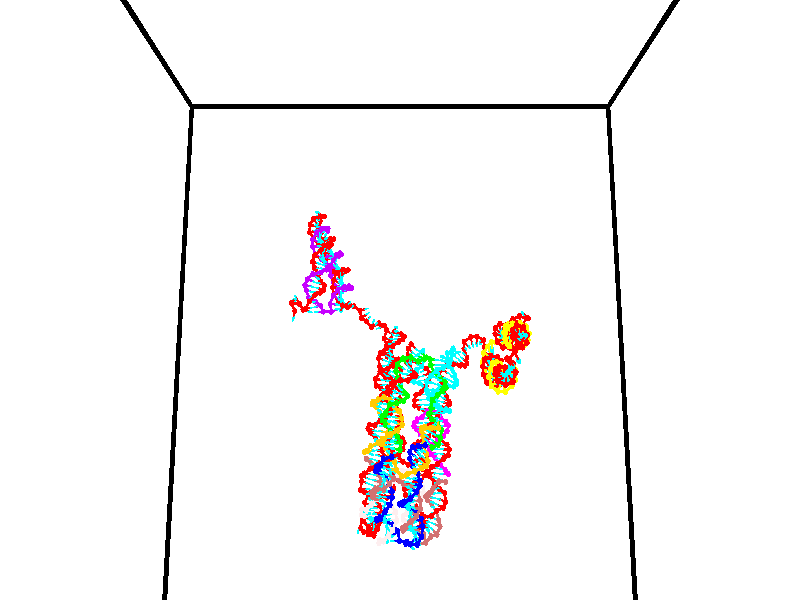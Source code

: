// switches for output
#declare DRAW_BASES = 1; // possible values are 0, 1; only relevant for DNA ribbons
#declare DRAW_BASES_TYPE = 3; // possible values are 1, 2, 3; only relevant for DNA ribbons
#declare DRAW_FOG = 0; // set to 1 to enable fog

#include "colors.inc"

#include "transforms.inc"
background { rgb <1, 1, 1>}

#default {
   normal{
       ripples 0.25
       frequency 0.20
       turbulence 0.2
       lambda 5
   }
	finish {
		phong 0.1
		phong_size 40.
	}
}

// original window dimensions: 1024x640


// camera settings

camera {
	sky <0, 0.179814, -0.983701>
	up <0, 0.179814, -0.983701>
	right 1.6 * <1, 0, 0>
	location <35, 94.9851, 44.8844>
	look_at <35, 29.7336, 32.9568>
	direction <0, -65.2515, -11.9276>
	angle 67.0682
}


# declare cpy_camera_pos = <35, 94.9851, 44.8844>;
# if (DRAW_FOG = 1)
fog {
	fog_type 2
	up vnormalize(cpy_camera_pos)
	color rgbt<1,1,1,0.3>
	distance 1e-5
	fog_alt 3e-3
	fog_offset 56
}
# end


// LIGHTS

# declare lum = 6;
global_settings {
	ambient_light rgb lum * <0.05, 0.05, 0.05>
	max_trace_level 15
}# declare cpy_direct_light_amount = 0.25;
light_source
{	1000 * <-1, -1.16352, -0.803886>,
	rgb lum * cpy_direct_light_amount
	parallel
}

light_source
{	1000 * <1, 1.16352, 0.803886>,
	rgb lum * cpy_direct_light_amount
	parallel
}

// strand 0

// nucleotide -1

// particle -1
sphere {
	<24.386013, 34.869370, 34.840183> 0.250000
	pigment { color rgbt <1,0,0,0> }
	no_shadow
}
cylinder {
	<24.326794, 34.970303, 35.222683>,  <24.291262, 35.030861, 35.452183>, 0.100000
	pigment { color rgbt <1,0,0,0> }
	no_shadow
}
cylinder {
	<24.326794, 34.970303, 35.222683>,  <24.386013, 34.869370, 34.840183>, 0.100000
	pigment { color rgbt <1,0,0,0> }
	no_shadow
}

// particle -1
sphere {
	<24.326794, 34.970303, 35.222683> 0.100000
	pigment { color rgbt <1,0,0,0> }
	no_shadow
}
sphere {
	0, 1
	scale<0.080000,0.200000,0.300000>
	matrix <0.756436, -0.593980, 0.273848,
		0.637092, 0.763883, -0.102935,
		-0.148047, 0.252330, 0.956249,
		24.282379, 35.046001, 35.509556>
	pigment { color rgbt <0,1,1,0> }
	no_shadow
}
cylinder {
	<23.995739, 34.956898, 34.181210>,  <24.386013, 34.869370, 34.840183>, 0.130000
	pigment { color rgbt <1,0,0,0> }
	no_shadow
}

// nucleotide -1

// particle -1
sphere {
	<23.995739, 34.956898, 34.181210> 0.250000
	pigment { color rgbt <1,0,0,0> }
	no_shadow
}
cylinder {
	<24.104515, 34.633121, 33.973034>,  <24.169781, 34.438854, 33.848129>, 0.100000
	pigment { color rgbt <1,0,0,0> }
	no_shadow
}
cylinder {
	<24.104515, 34.633121, 33.973034>,  <23.995739, 34.956898, 34.181210>, 0.100000
	pigment { color rgbt <1,0,0,0> }
	no_shadow
}

// particle -1
sphere {
	<24.104515, 34.633121, 33.973034> 0.100000
	pigment { color rgbt <1,0,0,0> }
	no_shadow
}
sphere {
	0, 1
	scale<0.080000,0.200000,0.300000>
	matrix <0.569011, 0.571398, -0.591380,
		0.776063, -0.135313, 0.615968,
		0.271942, -0.809441, -0.520436,
		24.186098, 34.390289, 33.816902>
	pigment { color rgbt <0,1,1,0> }
	no_shadow
}
cylinder {
	<24.804255, 34.782848, 34.211781>,  <23.995739, 34.956898, 34.181210>, 0.130000
	pigment { color rgbt <1,0,0,0> }
	no_shadow
}

// nucleotide -1

// particle -1
sphere {
	<24.804255, 34.782848, 34.211781> 0.250000
	pigment { color rgbt <1,0,0,0> }
	no_shadow
}
cylinder {
	<24.591061, 34.688782, 33.886665>,  <24.463144, 34.632339, 33.691597>, 0.100000
	pigment { color rgbt <1,0,0,0> }
	no_shadow
}
cylinder {
	<24.591061, 34.688782, 33.886665>,  <24.804255, 34.782848, 34.211781>, 0.100000
	pigment { color rgbt <1,0,0,0> }
	no_shadow
}

// particle -1
sphere {
	<24.591061, 34.688782, 33.886665> 0.100000
	pigment { color rgbt <1,0,0,0> }
	no_shadow
}
sphere {
	0, 1
	scale<0.080000,0.200000,0.300000>
	matrix <0.711685, 0.394952, -0.580963,
		0.457637, -0.888092, -0.043137,
		-0.532986, -0.235170, -0.812786,
		24.431166, 34.618233, 33.642830>
	pigment { color rgbt <0,1,1,0> }
	no_shadow
}
cylinder {
	<25.091627, 34.214821, 34.609833>,  <24.804255, 34.782848, 34.211781>, 0.130000
	pigment { color rgbt <1,0,0,0> }
	no_shadow
}

// nucleotide -1

// particle -1
sphere {
	<25.091627, 34.214821, 34.609833> 0.250000
	pigment { color rgbt <1,0,0,0> }
	no_shadow
}
cylinder {
	<25.476925, 34.164356, 34.704697>,  <25.708103, 34.134075, 34.761616>, 0.100000
	pigment { color rgbt <1,0,0,0> }
	no_shadow
}
cylinder {
	<25.476925, 34.164356, 34.704697>,  <25.091627, 34.214821, 34.609833>, 0.100000
	pigment { color rgbt <1,0,0,0> }
	no_shadow
}

// particle -1
sphere {
	<25.476925, 34.164356, 34.704697> 0.100000
	pigment { color rgbt <1,0,0,0> }
	no_shadow
}
sphere {
	0, 1
	scale<0.080000,0.200000,0.300000>
	matrix <0.264743, 0.595543, -0.758445,
		-0.045552, 0.793354, 0.607054,
		0.963242, -0.126165, 0.237163,
		25.765898, 34.126507, 34.775845>
	pigment { color rgbt <0,1,1,0> }
	no_shadow
}
cylinder {
	<25.483118, 34.885571, 34.642979>,  <25.091627, 34.214821, 34.609833>, 0.130000
	pigment { color rgbt <1,0,0,0> }
	no_shadow
}

// nucleotide -1

// particle -1
sphere {
	<25.483118, 34.885571, 34.642979> 0.250000
	pigment { color rgbt <1,0,0,0> }
	no_shadow
}
cylinder {
	<25.719074, 34.580017, 34.538288>,  <25.860649, 34.396683, 34.475471>, 0.100000
	pigment { color rgbt <1,0,0,0> }
	no_shadow
}
cylinder {
	<25.719074, 34.580017, 34.538288>,  <25.483118, 34.885571, 34.642979>, 0.100000
	pigment { color rgbt <1,0,0,0> }
	no_shadow
}

// particle -1
sphere {
	<25.719074, 34.580017, 34.538288> 0.100000
	pigment { color rgbt <1,0,0,0> }
	no_shadow
}
sphere {
	0, 1
	scale<0.080000,0.200000,0.300000>
	matrix <0.033661, 0.347113, -0.937219,
		0.806780, 0.544049, 0.230472,
		0.589892, -0.763887, -0.261731,
		25.896042, 34.350849, 34.459770>
	pigment { color rgbt <0,1,1,0> }
	no_shadow
}
cylinder {
	<25.841234, 35.152737, 34.076202>,  <25.483118, 34.885571, 34.642979>, 0.130000
	pigment { color rgbt <1,0,0,0> }
	no_shadow
}

// nucleotide -1

// particle -1
sphere {
	<25.841234, 35.152737, 34.076202> 0.250000
	pigment { color rgbt <1,0,0,0> }
	no_shadow
}
cylinder {
	<25.924664, 34.764576, 34.027512>,  <25.974722, 34.531681, 33.998299>, 0.100000
	pigment { color rgbt <1,0,0,0> }
	no_shadow
}
cylinder {
	<25.924664, 34.764576, 34.027512>,  <25.841234, 35.152737, 34.076202>, 0.100000
	pigment { color rgbt <1,0,0,0> }
	no_shadow
}

// particle -1
sphere {
	<25.924664, 34.764576, 34.027512> 0.100000
	pigment { color rgbt <1,0,0,0> }
	no_shadow
}
sphere {
	0, 1
	scale<0.080000,0.200000,0.300000>
	matrix <-0.080700, 0.106964, -0.990982,
		0.974672, 0.216515, -0.056001,
		0.208573, -0.970402, -0.121727,
		25.987236, 34.473454, 33.990993>
	pigment { color rgbt <0,1,1,0> }
	no_shadow
}
cylinder {
	<26.397068, 35.108002, 33.528965>,  <25.841234, 35.152737, 34.076202>, 0.130000
	pigment { color rgbt <1,0,0,0> }
	no_shadow
}

// nucleotide -1

// particle -1
sphere {
	<26.397068, 35.108002, 33.528965> 0.250000
	pigment { color rgbt <1,0,0,0> }
	no_shadow
}
cylinder {
	<26.227575, 34.745705, 33.525356>,  <26.125879, 34.528328, 33.523190>, 0.100000
	pigment { color rgbt <1,0,0,0> }
	no_shadow
}
cylinder {
	<26.227575, 34.745705, 33.525356>,  <26.397068, 35.108002, 33.528965>, 0.100000
	pigment { color rgbt <1,0,0,0> }
	no_shadow
}

// particle -1
sphere {
	<26.227575, 34.745705, 33.525356> 0.100000
	pigment { color rgbt <1,0,0,0> }
	no_shadow
}
sphere {
	0, 1
	scale<0.080000,0.200000,0.300000>
	matrix <0.138110, -0.054762, -0.988902,
		0.895198, -0.420273, 0.148296,
		-0.423729, -0.905744, -0.009021,
		26.100456, 34.473980, 33.522652>
	pigment { color rgbt <0,1,1,0> }
	no_shadow
}
cylinder {
	<26.912195, 34.815929, 33.265987>,  <26.397068, 35.108002, 33.528965>, 0.130000
	pigment { color rgbt <1,0,0,0> }
	no_shadow
}

// nucleotide -1

// particle -1
sphere {
	<26.912195, 34.815929, 33.265987> 0.250000
	pigment { color rgbt <1,0,0,0> }
	no_shadow
}
cylinder {
	<26.586725, 34.594357, 33.195450>,  <26.391443, 34.461414, 33.153130>, 0.100000
	pigment { color rgbt <1,0,0,0> }
	no_shadow
}
cylinder {
	<26.586725, 34.594357, 33.195450>,  <26.912195, 34.815929, 33.265987>, 0.100000
	pigment { color rgbt <1,0,0,0> }
	no_shadow
}

// particle -1
sphere {
	<26.586725, 34.594357, 33.195450> 0.100000
	pigment { color rgbt <1,0,0,0> }
	no_shadow
}
sphere {
	0, 1
	scale<0.080000,0.200000,0.300000>
	matrix <0.274999, -0.099521, -0.956280,
		0.512164, -0.826593, 0.233308,
		-0.813673, -0.553931, -0.176341,
		26.342623, 34.428177, 33.142548>
	pigment { color rgbt <0,1,1,0> }
	no_shadow
}
cylinder {
	<27.172674, 34.254375, 32.907703>,  <26.912195, 34.815929, 33.265987>, 0.130000
	pigment { color rgbt <1,0,0,0> }
	no_shadow
}

// nucleotide -1

// particle -1
sphere {
	<27.172674, 34.254375, 32.907703> 0.250000
	pigment { color rgbt <1,0,0,0> }
	no_shadow
}
cylinder {
	<26.784586, 34.261986, 32.811115>,  <26.551733, 34.266552, 32.753162>, 0.100000
	pigment { color rgbt <1,0,0,0> }
	no_shadow
}
cylinder {
	<26.784586, 34.261986, 32.811115>,  <27.172674, 34.254375, 32.907703>, 0.100000
	pigment { color rgbt <1,0,0,0> }
	no_shadow
}

// particle -1
sphere {
	<26.784586, 34.261986, 32.811115> 0.100000
	pigment { color rgbt <1,0,0,0> }
	no_shadow
}
sphere {
	0, 1
	scale<0.080000,0.200000,0.300000>
	matrix <0.235144, -0.165228, -0.957814,
		-0.058117, -0.986072, 0.155835,
		-0.970221, 0.019022, -0.241472,
		26.493519, 34.267693, 32.738674>
	pigment { color rgbt <0,1,1,0> }
	no_shadow
}
cylinder {
	<27.186678, 33.772682, 32.405235>,  <27.172674, 34.254375, 32.907703>, 0.130000
	pigment { color rgbt <1,0,0,0> }
	no_shadow
}

// nucleotide -1

// particle -1
sphere {
	<27.186678, 33.772682, 32.405235> 0.250000
	pigment { color rgbt <1,0,0,0> }
	no_shadow
}
cylinder {
	<26.843937, 33.967728, 32.338261>,  <26.638292, 34.084755, 32.298077>, 0.100000
	pigment { color rgbt <1,0,0,0> }
	no_shadow
}
cylinder {
	<26.843937, 33.967728, 32.338261>,  <27.186678, 33.772682, 32.405235>, 0.100000
	pigment { color rgbt <1,0,0,0> }
	no_shadow
}

// particle -1
sphere {
	<26.843937, 33.967728, 32.338261> 0.100000
	pigment { color rgbt <1,0,0,0> }
	no_shadow
}
sphere {
	0, 1
	scale<0.080000,0.200000,0.300000>
	matrix <0.147482, -0.079363, -0.985876,
		-0.494015, -0.869445, -0.003913,
		-0.856854, 0.487615, -0.167434,
		26.586882, 34.114014, 32.288029>
	pigment { color rgbt <0,1,1,0> }
	no_shadow
}
cylinder {
	<26.743925, 33.400837, 31.989788>,  <27.186678, 33.772682, 32.405235>, 0.130000
	pigment { color rgbt <1,0,0,0> }
	no_shadow
}

// nucleotide -1

// particle -1
sphere {
	<26.743925, 33.400837, 31.989788> 0.250000
	pigment { color rgbt <1,0,0,0> }
	no_shadow
}
cylinder {
	<26.645325, 33.784336, 31.933161>,  <26.586164, 34.014435, 31.899183>, 0.100000
	pigment { color rgbt <1,0,0,0> }
	no_shadow
}
cylinder {
	<26.645325, 33.784336, 31.933161>,  <26.743925, 33.400837, 31.989788>, 0.100000
	pigment { color rgbt <1,0,0,0> }
	no_shadow
}

// particle -1
sphere {
	<26.645325, 33.784336, 31.933161> 0.100000
	pigment { color rgbt <1,0,0,0> }
	no_shadow
}
sphere {
	0, 1
	scale<0.080000,0.200000,0.300000>
	matrix <0.159408, -0.103978, -0.981722,
		-0.955943, -0.264563, -0.127202,
		-0.246501, 0.958747, -0.141570,
		26.571375, 34.071960, 31.890690>
	pigment { color rgbt <0,1,1,0> }
	no_shadow
}
cylinder {
	<26.472038, 33.424374, 31.367548>,  <26.743925, 33.400837, 31.989788>, 0.130000
	pigment { color rgbt <1,0,0,0> }
	no_shadow
}

// nucleotide -1

// particle -1
sphere {
	<26.472038, 33.424374, 31.367548> 0.250000
	pigment { color rgbt <1,0,0,0> }
	no_shadow
}
cylinder {
	<26.497986, 33.821365, 31.409075>,  <26.513554, 34.059559, 31.433990>, 0.100000
	pigment { color rgbt <1,0,0,0> }
	no_shadow
}
cylinder {
	<26.497986, 33.821365, 31.409075>,  <26.472038, 33.424374, 31.367548>, 0.100000
	pigment { color rgbt <1,0,0,0> }
	no_shadow
}

// particle -1
sphere {
	<26.497986, 33.821365, 31.409075> 0.100000
	pigment { color rgbt <1,0,0,0> }
	no_shadow
}
sphere {
	0, 1
	scale<0.080000,0.200000,0.300000>
	matrix <0.148096, 0.093308, -0.984561,
		-0.986843, 0.079243, -0.140930,
		0.064870, 0.992479, 0.103816,
		26.517447, 34.119110, 31.440220>
	pigment { color rgbt <0,1,1,0> }
	no_shadow
}
cylinder {
	<26.103357, 33.688313, 30.851543>,  <26.472038, 33.424374, 31.367548>, 0.130000
	pigment { color rgbt <1,0,0,0> }
	no_shadow
}

// nucleotide -1

// particle -1
sphere {
	<26.103357, 33.688313, 30.851543> 0.250000
	pigment { color rgbt <1,0,0,0> }
	no_shadow
}
cylinder {
	<26.368853, 33.972870, 30.943953>,  <26.528149, 34.143604, 30.999399>, 0.100000
	pigment { color rgbt <1,0,0,0> }
	no_shadow
}
cylinder {
	<26.368853, 33.972870, 30.943953>,  <26.103357, 33.688313, 30.851543>, 0.100000
	pigment { color rgbt <1,0,0,0> }
	no_shadow
}

// particle -1
sphere {
	<26.368853, 33.972870, 30.943953> 0.100000
	pigment { color rgbt <1,0,0,0> }
	no_shadow
}
sphere {
	0, 1
	scale<0.080000,0.200000,0.300000>
	matrix <0.160231, 0.166464, -0.972942,
		-0.730602, 0.682795, -0.003499,
		0.663737, 0.711393, 0.231024,
		26.567974, 34.186287, 31.013260>
	pigment { color rgbt <0,1,1,0> }
	no_shadow
}
cylinder {
	<25.965111, 34.339783, 30.453003>,  <26.103357, 33.688313, 30.851543>, 0.130000
	pigment { color rgbt <1,0,0,0> }
	no_shadow
}

// nucleotide -1

// particle -1
sphere {
	<25.965111, 34.339783, 30.453003> 0.250000
	pigment { color rgbt <1,0,0,0> }
	no_shadow
}
cylinder {
	<26.353279, 34.338673, 30.549568>,  <26.586180, 34.338005, 30.607508>, 0.100000
	pigment { color rgbt <1,0,0,0> }
	no_shadow
}
cylinder {
	<26.353279, 34.338673, 30.549568>,  <25.965111, 34.339783, 30.453003>, 0.100000
	pigment { color rgbt <1,0,0,0> }
	no_shadow
}

// particle -1
sphere {
	<26.353279, 34.338673, 30.549568> 0.100000
	pigment { color rgbt <1,0,0,0> }
	no_shadow
}
sphere {
	0, 1
	scale<0.080000,0.200000,0.300000>
	matrix <0.241423, 0.016788, -0.970275,
		-0.001361, 0.999855, 0.016961,
		0.970419, -0.002774, 0.241411,
		26.644405, 34.337841, 30.621992>
	pigment { color rgbt <0,1,1,0> }
	no_shadow
}
cylinder {
	<26.255459, 34.830688, 30.003319>,  <25.965111, 34.339783, 30.453003>, 0.130000
	pigment { color rgbt <1,0,0,0> }
	no_shadow
}

// nucleotide -1

// particle -1
sphere {
	<26.255459, 34.830688, 30.003319> 0.250000
	pigment { color rgbt <1,0,0,0> }
	no_shadow
}
cylinder {
	<26.566492, 34.616596, 30.135315>,  <26.753111, 34.488140, 30.214512>, 0.100000
	pigment { color rgbt <1,0,0,0> }
	no_shadow
}
cylinder {
	<26.566492, 34.616596, 30.135315>,  <26.255459, 34.830688, 30.003319>, 0.100000
	pigment { color rgbt <1,0,0,0> }
	no_shadow
}

// particle -1
sphere {
	<26.566492, 34.616596, 30.135315> 0.100000
	pigment { color rgbt <1,0,0,0> }
	no_shadow
}
sphere {
	0, 1
	scale<0.080000,0.200000,0.300000>
	matrix <0.302542, -0.141590, -0.942561,
		0.551212, 0.832754, 0.051833,
		0.777582, -0.535232, 0.329989,
		26.799767, 34.456028, 30.234312>
	pigment { color rgbt <0,1,1,0> }
	no_shadow
}
cylinder {
	<26.891005, 35.145012, 29.660536>,  <26.255459, 34.830688, 30.003319>, 0.130000
	pigment { color rgbt <1,0,0,0> }
	no_shadow
}

// nucleotide -1

// particle -1
sphere {
	<26.891005, 35.145012, 29.660536> 0.250000
	pigment { color rgbt <1,0,0,0> }
	no_shadow
}
cylinder {
	<26.918491, 34.761242, 29.769924>,  <26.934982, 34.530979, 29.835558>, 0.100000
	pigment { color rgbt <1,0,0,0> }
	no_shadow
}
cylinder {
	<26.918491, 34.761242, 29.769924>,  <26.891005, 35.145012, 29.660536>, 0.100000
	pigment { color rgbt <1,0,0,0> }
	no_shadow
}

// particle -1
sphere {
	<26.918491, 34.761242, 29.769924> 0.100000
	pigment { color rgbt <1,0,0,0> }
	no_shadow
}
sphere {
	0, 1
	scale<0.080000,0.200000,0.300000>
	matrix <0.294135, -0.242453, -0.924501,
		0.953291, 0.143965, 0.265539,
		0.068715, -0.959422, 0.273473,
		26.939106, 34.473415, 29.851967>
	pigment { color rgbt <0,1,1,0> }
	no_shadow
}
cylinder {
	<27.210115, 34.799503, 29.122118>,  <26.891005, 35.145012, 29.660536>, 0.130000
	pigment { color rgbt <1,0,0,0> }
	no_shadow
}

// nucleotide -1

// particle -1
sphere {
	<27.210115, 34.799503, 29.122118> 0.250000
	pigment { color rgbt <1,0,0,0> }
	no_shadow
}
cylinder {
	<27.092684, 34.461353, 29.300627>,  <27.022224, 34.258465, 29.407732>, 0.100000
	pigment { color rgbt <1,0,0,0> }
	no_shadow
}
cylinder {
	<27.092684, 34.461353, 29.300627>,  <27.210115, 34.799503, 29.122118>, 0.100000
	pigment { color rgbt <1,0,0,0> }
	no_shadow
}

// particle -1
sphere {
	<27.092684, 34.461353, 29.300627> 0.100000
	pigment { color rgbt <1,0,0,0> }
	no_shadow
}
sphere {
	0, 1
	scale<0.080000,0.200000,0.300000>
	matrix <0.248529, -0.518289, -0.818297,
		0.923063, -0.129321, 0.362257,
		-0.293577, -0.845371, 0.446273,
		27.004610, 34.207741, 29.434509>
	pigment { color rgbt <0,1,1,0> }
	no_shadow
}
cylinder {
	<27.640396, 34.257599, 28.828167>,  <27.210115, 34.799503, 29.122118>, 0.130000
	pigment { color rgbt <1,0,0,0> }
	no_shadow
}

// nucleotide -1

// particle -1
sphere {
	<27.640396, 34.257599, 28.828167> 0.250000
	pigment { color rgbt <1,0,0,0> }
	no_shadow
}
cylinder {
	<27.317289, 34.079926, 28.983192>,  <27.123425, 33.973320, 29.076208>, 0.100000
	pigment { color rgbt <1,0,0,0> }
	no_shadow
}
cylinder {
	<27.317289, 34.079926, 28.983192>,  <27.640396, 34.257599, 28.828167>, 0.100000
	pigment { color rgbt <1,0,0,0> }
	no_shadow
}

// particle -1
sphere {
	<27.317289, 34.079926, 28.983192> 0.100000
	pigment { color rgbt <1,0,0,0> }
	no_shadow
}
sphere {
	0, 1
	scale<0.080000,0.200000,0.300000>
	matrix <-0.081233, -0.567303, -0.819493,
		0.583876, -0.693444, 0.422167,
		-0.807769, -0.444188, 0.387566,
		27.074959, 33.946671, 29.099463>
	pigment { color rgbt <0,1,1,0> }
	no_shadow
}
cylinder {
	<27.815517, 33.672993, 28.771967>,  <27.640396, 34.257599, 28.828167>, 0.130000
	pigment { color rgbt <1,0,0,0> }
	no_shadow
}

// nucleotide -1

// particle -1
sphere {
	<27.815517, 33.672993, 28.771967> 0.250000
	pigment { color rgbt <1,0,0,0> }
	no_shadow
}
cylinder {
	<27.419090, 33.656410, 28.822668>,  <27.181234, 33.646461, 28.853088>, 0.100000
	pigment { color rgbt <1,0,0,0> }
	no_shadow
}
cylinder {
	<27.419090, 33.656410, 28.822668>,  <27.815517, 33.672993, 28.771967>, 0.100000
	pigment { color rgbt <1,0,0,0> }
	no_shadow
}

// particle -1
sphere {
	<27.419090, 33.656410, 28.822668> 0.100000
	pigment { color rgbt <1,0,0,0> }
	no_shadow
}
sphere {
	0, 1
	scale<0.080000,0.200000,0.300000>
	matrix <-0.065507, -0.676552, -0.733476,
		0.116160, -0.735227, 0.667794,
		-0.991068, -0.041455, 0.126751,
		27.121769, 33.643974, 28.860693>
	pigment { color rgbt <0,1,1,0> }
	no_shadow
}
cylinder {
	<27.458561, 32.951492, 28.795336>,  <27.815517, 33.672993, 28.771967>, 0.130000
	pigment { color rgbt <1,0,0,0> }
	no_shadow
}

// nucleotide -1

// particle -1
sphere {
	<27.458561, 32.951492, 28.795336> 0.250000
	pigment { color rgbt <1,0,0,0> }
	no_shadow
}
cylinder {
	<27.159189, 33.187115, 28.673435>,  <26.979567, 33.328487, 28.600294>, 0.100000
	pigment { color rgbt <1,0,0,0> }
	no_shadow
}
cylinder {
	<27.159189, 33.187115, 28.673435>,  <27.458561, 32.951492, 28.795336>, 0.100000
	pigment { color rgbt <1,0,0,0> }
	no_shadow
}

// particle -1
sphere {
	<27.159189, 33.187115, 28.673435> 0.100000
	pigment { color rgbt <1,0,0,0> }
	no_shadow
}
sphere {
	0, 1
	scale<0.080000,0.200000,0.300000>
	matrix <-0.185239, -0.626881, -0.756774,
		-0.636829, -0.509934, 0.578288,
		-0.748422, 0.589056, -0.304756,
		26.934660, 33.363831, 28.582010>
	pigment { color rgbt <0,1,1,0> }
	no_shadow
}
cylinder {
	<26.891781, 32.481335, 28.610727>,  <27.458561, 32.951492, 28.795336>, 0.130000
	pigment { color rgbt <1,0,0,0> }
	no_shadow
}

// nucleotide -1

// particle -1
sphere {
	<26.891781, 32.481335, 28.610727> 0.250000
	pigment { color rgbt <1,0,0,0> }
	no_shadow
}
cylinder {
	<26.766239, 32.822678, 28.444220>,  <26.690914, 33.027485, 28.344315>, 0.100000
	pigment { color rgbt <1,0,0,0> }
	no_shadow
}
cylinder {
	<26.766239, 32.822678, 28.444220>,  <26.891781, 32.481335, 28.610727>, 0.100000
	pigment { color rgbt <1,0,0,0> }
	no_shadow
}

// particle -1
sphere {
	<26.766239, 32.822678, 28.444220> 0.100000
	pigment { color rgbt <1,0,0,0> }
	no_shadow
}
sphere {
	0, 1
	scale<0.080000,0.200000,0.300000>
	matrix <-0.494283, -0.521177, -0.695744,
		-0.810666, -0.012608, 0.585373,
		-0.313855, 0.853356, -0.416268,
		26.672083, 33.078686, 28.319340>
	pigment { color rgbt <0,1,1,0> }
	no_shadow
}
cylinder {
	<26.256218, 32.297794, 28.405920>,  <26.891781, 32.481335, 28.610727>, 0.130000
	pigment { color rgbt <1,0,0,0> }
	no_shadow
}

// nucleotide -1

// particle -1
sphere {
	<26.256218, 32.297794, 28.405920> 0.250000
	pigment { color rgbt <1,0,0,0> }
	no_shadow
}
cylinder {
	<26.360537, 32.624519, 28.200083>,  <26.423128, 32.820553, 28.076580>, 0.100000
	pigment { color rgbt <1,0,0,0> }
	no_shadow
}
cylinder {
	<26.360537, 32.624519, 28.200083>,  <26.256218, 32.297794, 28.405920>, 0.100000
	pigment { color rgbt <1,0,0,0> }
	no_shadow
}

// particle -1
sphere {
	<26.360537, 32.624519, 28.200083> 0.100000
	pigment { color rgbt <1,0,0,0> }
	no_shadow
}
sphere {
	0, 1
	scale<0.080000,0.200000,0.300000>
	matrix <-0.268096, -0.450797, -0.851415,
		-0.927421, 0.360006, 0.101417,
		0.260796, 0.816810, -0.514594,
		26.438776, 32.869564, 28.045704>
	pigment { color rgbt <0,1,1,0> }
	no_shadow
}
cylinder {
	<25.738220, 32.192436, 27.832470>,  <26.256218, 32.297794, 28.405920>, 0.130000
	pigment { color rgbt <1,0,0,0> }
	no_shadow
}

// nucleotide -1

// particle -1
sphere {
	<25.738220, 32.192436, 27.832470> 0.250000
	pigment { color rgbt <1,0,0,0> }
	no_shadow
}
cylinder {
	<25.969591, 32.496578, 27.714300>,  <26.108414, 32.679066, 27.643398>, 0.100000
	pigment { color rgbt <1,0,0,0> }
	no_shadow
}
cylinder {
	<25.969591, 32.496578, 27.714300>,  <25.738220, 32.192436, 27.832470>, 0.100000
	pigment { color rgbt <1,0,0,0> }
	no_shadow
}

// particle -1
sphere {
	<25.969591, 32.496578, 27.714300> 0.100000
	pigment { color rgbt <1,0,0,0> }
	no_shadow
}
sphere {
	0, 1
	scale<0.080000,0.200000,0.300000>
	matrix <-0.083756, -0.304886, -0.948699,
		-0.811423, 0.573497, -0.112670,
		0.578427, 0.760359, -0.295426,
		26.143120, 32.724686, 27.625673>
	pigment { color rgbt <0,1,1,0> }
	no_shadow
}
cylinder {
	<25.324486, 32.636250, 27.348459>,  <25.738220, 32.192436, 27.832470>, 0.130000
	pigment { color rgbt <1,0,0,0> }
	no_shadow
}

// nucleotide -1

// particle -1
sphere {
	<25.324486, 32.636250, 27.348459> 0.250000
	pigment { color rgbt <1,0,0,0> }
	no_shadow
}
cylinder {
	<25.718267, 32.629158, 27.278559>,  <25.954536, 32.624901, 27.236618>, 0.100000
	pigment { color rgbt <1,0,0,0> }
	no_shadow
}
cylinder {
	<25.718267, 32.629158, 27.278559>,  <25.324486, 32.636250, 27.348459>, 0.100000
	pigment { color rgbt <1,0,0,0> }
	no_shadow
}

// particle -1
sphere {
	<25.718267, 32.629158, 27.278559> 0.100000
	pigment { color rgbt <1,0,0,0> }
	no_shadow
}
sphere {
	0, 1
	scale<0.080000,0.200000,0.300000>
	matrix <-0.162746, -0.466364, -0.869493,
		-0.066082, 0.884415, -0.461999,
		0.984453, -0.017731, -0.174754,
		26.013603, 32.623840, 27.226133>
	pigment { color rgbt <0,1,1,0> }
	no_shadow
}
cylinder {
	<25.394754, 32.870487, 26.718718>,  <25.324486, 32.636250, 27.348459>, 0.130000
	pigment { color rgbt <1,0,0,0> }
	no_shadow
}

// nucleotide -1

// particle -1
sphere {
	<25.394754, 32.870487, 26.718718> 0.250000
	pigment { color rgbt <1,0,0,0> }
	no_shadow
}
cylinder {
	<25.753971, 32.700840, 26.765434>,  <25.969501, 32.599052, 26.793465>, 0.100000
	pigment { color rgbt <1,0,0,0> }
	no_shadow
}
cylinder {
	<25.753971, 32.700840, 26.765434>,  <25.394754, 32.870487, 26.718718>, 0.100000
	pigment { color rgbt <1,0,0,0> }
	no_shadow
}

// particle -1
sphere {
	<25.753971, 32.700840, 26.765434> 0.100000
	pigment { color rgbt <1,0,0,0> }
	no_shadow
}
sphere {
	0, 1
	scale<0.080000,0.200000,0.300000>
	matrix <-0.042023, -0.346984, -0.936929,
		0.437898, 0.836494, -0.329429,
		0.898042, -0.424122, 0.116792,
		26.023384, 32.573605, 26.800472>
	pigment { color rgbt <0,1,1,0> }
	no_shadow
}
cylinder {
	<25.787323, 32.990444, 26.208950>,  <25.394754, 32.870487, 26.718718>, 0.130000
	pigment { color rgbt <1,0,0,0> }
	no_shadow
}

// nucleotide -1

// particle -1
sphere {
	<25.787323, 32.990444, 26.208950> 0.250000
	pigment { color rgbt <1,0,0,0> }
	no_shadow
}
cylinder {
	<25.937592, 32.652905, 26.362200>,  <26.027754, 32.450378, 26.454149>, 0.100000
	pigment { color rgbt <1,0,0,0> }
	no_shadow
}
cylinder {
	<25.937592, 32.652905, 26.362200>,  <25.787323, 32.990444, 26.208950>, 0.100000
	pigment { color rgbt <1,0,0,0> }
	no_shadow
}

// particle -1
sphere {
	<25.937592, 32.652905, 26.362200> 0.100000
	pigment { color rgbt <1,0,0,0> }
	no_shadow
}
sphere {
	0, 1
	scale<0.080000,0.200000,0.300000>
	matrix <0.025268, -0.403923, -0.914444,
		0.926408, 0.353212, -0.130420,
		0.375672, -0.843853, 0.383122,
		26.050293, 32.399750, 26.477137>
	pigment { color rgbt <0,1,1,0> }
	no_shadow
}
cylinder {
	<26.501694, 32.937149, 25.963871>,  <25.787323, 32.990444, 26.208950>, 0.130000
	pigment { color rgbt <1,0,0,0> }
	no_shadow
}

// nucleotide -1

// particle -1
sphere {
	<26.501694, 32.937149, 25.963871> 0.250000
	pigment { color rgbt <1,0,0,0> }
	no_shadow
}
cylinder {
	<26.327421, 32.583302, 26.030352>,  <26.222857, 32.370991, 26.070240>, 0.100000
	pigment { color rgbt <1,0,0,0> }
	no_shadow
}
cylinder {
	<26.327421, 32.583302, 26.030352>,  <26.501694, 32.937149, 25.963871>, 0.100000
	pigment { color rgbt <1,0,0,0> }
	no_shadow
}

// particle -1
sphere {
	<26.327421, 32.583302, 26.030352> 0.100000
	pigment { color rgbt <1,0,0,0> }
	no_shadow
}
sphere {
	0, 1
	scale<0.080000,0.200000,0.300000>
	matrix <0.170360, -0.262351, -0.949816,
		0.883832, -0.385504, 0.265006,
		-0.435683, -0.884623, 0.166199,
		26.196716, 32.317913, 26.080212>
	pigment { color rgbt <0,1,1,0> }
	no_shadow
}
cylinder {
	<26.830292, 32.182156, 25.757196>,  <26.501694, 32.937149, 25.963871>, 0.130000
	pigment { color rgbt <1,0,0,0> }
	no_shadow
}

// nucleotide -1

// particle -1
sphere {
	<26.830292, 32.182156, 25.757196> 0.250000
	pigment { color rgbt <1,0,0,0> }
	no_shadow
}
cylinder {
	<26.431160, 32.156979, 25.764980>,  <26.191681, 32.141872, 25.769651>, 0.100000
	pigment { color rgbt <1,0,0,0> }
	no_shadow
}
cylinder {
	<26.431160, 32.156979, 25.764980>,  <26.830292, 32.182156, 25.757196>, 0.100000
	pigment { color rgbt <1,0,0,0> }
	no_shadow
}

// particle -1
sphere {
	<26.431160, 32.156979, 25.764980> 0.100000
	pigment { color rgbt <1,0,0,0> }
	no_shadow
}
sphere {
	0, 1
	scale<0.080000,0.200000,0.300000>
	matrix <0.003831, -0.350291, -0.936633,
		0.065774, -0.934523, 0.349771,
		-0.997827, -0.062946, 0.019460,
		26.131811, 32.138096, 25.770819>
	pigment { color rgbt <0,1,1,0> }
	no_shadow
}
cylinder {
	<26.509470, 31.511795, 25.553719>,  <26.830292, 32.182156, 25.757196>, 0.130000
	pigment { color rgbt <1,0,0,0> }
	no_shadow
}

// nucleotide -1

// particle -1
sphere {
	<26.509470, 31.511795, 25.553719> 0.250000
	pigment { color rgbt <1,0,0,0> }
	no_shadow
}
cylinder {
	<26.253790, 31.795444, 25.434677>,  <26.100382, 31.965633, 25.363253>, 0.100000
	pigment { color rgbt <1,0,0,0> }
	no_shadow
}
cylinder {
	<26.253790, 31.795444, 25.434677>,  <26.509470, 31.511795, 25.553719>, 0.100000
	pigment { color rgbt <1,0,0,0> }
	no_shadow
}

// particle -1
sphere {
	<26.253790, 31.795444, 25.434677> 0.100000
	pigment { color rgbt <1,0,0,0> }
	no_shadow
}
sphere {
	0, 1
	scale<0.080000,0.200000,0.300000>
	matrix <-0.051017, -0.425226, -0.903648,
		-0.767346, -0.562430, 0.307982,
		-0.639201, 0.709123, -0.297602,
		26.062029, 32.008183, 25.345396>
	pigment { color rgbt <0,1,1,0> }
	no_shadow
}
cylinder {
	<26.223810, 30.767298, 25.766888>,  <26.509470, 31.511795, 25.553719>, 0.130000
	pigment { color rgbt <1,0,0,0> }
	no_shadow
}

// nucleotide -1

// particle -1
sphere {
	<26.223810, 30.767298, 25.766888> 0.250000
	pigment { color rgbt <1,0,0,0> }
	no_shadow
}
cylinder {
	<26.133766, 30.412806, 25.928839>,  <26.079741, 30.200111, 26.026009>, 0.100000
	pigment { color rgbt <1,0,0,0> }
	no_shadow
}
cylinder {
	<26.133766, 30.412806, 25.928839>,  <26.223810, 30.767298, 25.766888>, 0.100000
	pigment { color rgbt <1,0,0,0> }
	no_shadow
}

// particle -1
sphere {
	<26.133766, 30.412806, 25.928839> 0.100000
	pigment { color rgbt <1,0,0,0> }
	no_shadow
}
sphere {
	0, 1
	scale<0.080000,0.200000,0.300000>
	matrix <0.844294, 0.029978, 0.535041,
		-0.486306, 0.462276, 0.741490,
		-0.225108, -0.886229, 0.404876,
		26.066235, 30.146936, 26.050301>
	pigment { color rgbt <0,1,1,0> }
	no_shadow
}
cylinder {
	<26.005426, 30.803719, 26.477255>,  <26.223810, 30.767298, 25.766888>, 0.130000
	pigment { color rgbt <1,0,0,0> }
	no_shadow
}

// nucleotide -1

// particle -1
sphere {
	<26.005426, 30.803719, 26.477255> 0.250000
	pigment { color rgbt <1,0,0,0> }
	no_shadow
}
cylinder {
	<26.183659, 30.462379, 26.368994>,  <26.290598, 30.257576, 26.304037>, 0.100000
	pigment { color rgbt <1,0,0,0> }
	no_shadow
}
cylinder {
	<26.183659, 30.462379, 26.368994>,  <26.005426, 30.803719, 26.477255>, 0.100000
	pigment { color rgbt <1,0,0,0> }
	no_shadow
}

// particle -1
sphere {
	<26.183659, 30.462379, 26.368994> 0.100000
	pigment { color rgbt <1,0,0,0> }
	no_shadow
}
sphere {
	0, 1
	scale<0.080000,0.200000,0.300000>
	matrix <0.743610, 0.184446, 0.642669,
		-0.498499, -0.487623, 0.716744,
		0.445581, -0.853348, -0.270655,
		26.317333, 30.206375, 26.287798>
	pigment { color rgbt <0,1,1,0> }
	no_shadow
}
cylinder {
	<26.017159, 30.087248, 27.008886>,  <26.005426, 30.803719, 26.477255>, 0.130000
	pigment { color rgbt <1,0,0,0> }
	no_shadow
}

// nucleotide -1

// particle -1
sphere {
	<26.017159, 30.087248, 27.008886> 0.250000
	pigment { color rgbt <1,0,0,0> }
	no_shadow
}
cylinder {
	<26.340927, 30.173220, 26.790295>,  <26.535189, 30.224802, 26.659140>, 0.100000
	pigment { color rgbt <1,0,0,0> }
	no_shadow
}
cylinder {
	<26.340927, 30.173220, 26.790295>,  <26.017159, 30.087248, 27.008886>, 0.100000
	pigment { color rgbt <1,0,0,0> }
	no_shadow
}

// particle -1
sphere {
	<26.340927, 30.173220, 26.790295> 0.100000
	pigment { color rgbt <1,0,0,0> }
	no_shadow
}
sphere {
	0, 1
	scale<0.080000,0.200000,0.300000>
	matrix <0.483090, 0.285360, 0.827764,
		0.333856, -0.934010, 0.127146,
		0.809422, 0.214930, -0.546480,
		26.583754, 30.237698, 26.626350>
	pigment { color rgbt <0,1,1,0> }
	no_shadow
}
cylinder {
	<26.617313, 29.748312, 27.253386>,  <26.017159, 30.087248, 27.008886>, 0.130000
	pigment { color rgbt <1,0,0,0> }
	no_shadow
}

// nucleotide -1

// particle -1
sphere {
	<26.617313, 29.748312, 27.253386> 0.250000
	pigment { color rgbt <1,0,0,0> }
	no_shadow
}
cylinder {
	<26.701824, 30.102814, 27.088501>,  <26.752531, 30.315514, 26.989571>, 0.100000
	pigment { color rgbt <1,0,0,0> }
	no_shadow
}
cylinder {
	<26.701824, 30.102814, 27.088501>,  <26.617313, 29.748312, 27.253386>, 0.100000
	pigment { color rgbt <1,0,0,0> }
	no_shadow
}

// particle -1
sphere {
	<26.701824, 30.102814, 27.088501> 0.100000
	pigment { color rgbt <1,0,0,0> }
	no_shadow
}
sphere {
	0, 1
	scale<0.080000,0.200000,0.300000>
	matrix <0.345533, 0.326779, 0.879672,
		0.914314, -0.328286, -0.237189,
		0.211276, 0.886253, -0.412212,
		26.765207, 30.368690, 26.964838>
	pigment { color rgbt <0,1,1,0> }
	no_shadow
}
cylinder {
	<27.282059, 29.887297, 27.173622>,  <26.617313, 29.748312, 27.253386>, 0.130000
	pigment { color rgbt <1,0,0,0> }
	no_shadow
}

// nucleotide -1

// particle -1
sphere {
	<27.282059, 29.887297, 27.173622> 0.250000
	pigment { color rgbt <1,0,0,0> }
	no_shadow
}
cylinder {
	<27.030096, 30.185616, 27.260340>,  <26.878918, 30.364607, 27.312370>, 0.100000
	pigment { color rgbt <1,0,0,0> }
	no_shadow
}
cylinder {
	<27.030096, 30.185616, 27.260340>,  <27.282059, 29.887297, 27.173622>, 0.100000
	pigment { color rgbt <1,0,0,0> }
	no_shadow
}

// particle -1
sphere {
	<27.030096, 30.185616, 27.260340> 0.100000
	pigment { color rgbt <1,0,0,0> }
	no_shadow
}
sphere {
	0, 1
	scale<0.080000,0.200000,0.300000>
	matrix <0.498802, 0.174507, 0.848966,
		0.595325, 0.642909, -0.481929,
		-0.629909, 0.745798, 0.216796,
		26.841124, 30.409355, 27.325378>
	pigment { color rgbt <0,1,1,0> }
	no_shadow
}
cylinder {
	<27.698997, 30.413965, 27.361534>,  <27.282059, 29.887297, 27.173622>, 0.130000
	pigment { color rgbt <1,0,0,0> }
	no_shadow
}

// nucleotide -1

// particle -1
sphere {
	<27.698997, 30.413965, 27.361534> 0.250000
	pigment { color rgbt <1,0,0,0> }
	no_shadow
}
cylinder {
	<27.347521, 30.461388, 27.546509>,  <27.136635, 30.489841, 27.657494>, 0.100000
	pigment { color rgbt <1,0,0,0> }
	no_shadow
}
cylinder {
	<27.347521, 30.461388, 27.546509>,  <27.698997, 30.413965, 27.361534>, 0.100000
	pigment { color rgbt <1,0,0,0> }
	no_shadow
}

// particle -1
sphere {
	<27.347521, 30.461388, 27.546509> 0.100000
	pigment { color rgbt <1,0,0,0> }
	no_shadow
}
sphere {
	0, 1
	scale<0.080000,0.200000,0.300000>
	matrix <0.461986, 0.455263, 0.761120,
		-0.120294, 0.882428, -0.454807,
		-0.878691, 0.118557, 0.462435,
		27.083914, 30.496954, 27.685240>
	pigment { color rgbt <0,1,1,0> }
	no_shadow
}
cylinder {
	<27.511059, 31.173937, 27.606972>,  <27.698997, 30.413965, 27.361534>, 0.130000
	pigment { color rgbt <1,0,0,0> }
	no_shadow
}

// nucleotide -1

// particle -1
sphere {
	<27.511059, 31.173937, 27.606972> 0.250000
	pigment { color rgbt <1,0,0,0> }
	no_shadow
}
cylinder {
	<27.365841, 30.891573, 27.850248>,  <27.278711, 30.722155, 27.996214>, 0.100000
	pigment { color rgbt <1,0,0,0> }
	no_shadow
}
cylinder {
	<27.365841, 30.891573, 27.850248>,  <27.511059, 31.173937, 27.606972>, 0.100000
	pigment { color rgbt <1,0,0,0> }
	no_shadow
}

// particle -1
sphere {
	<27.365841, 30.891573, 27.850248> 0.100000
	pigment { color rgbt <1,0,0,0> }
	no_shadow
}
sphere {
	0, 1
	scale<0.080000,0.200000,0.300000>
	matrix <0.519532, 0.388488, 0.761028,
		-0.773490, 0.592259, 0.225704,
		-0.363043, -0.705908, 0.608189,
		27.256927, 30.679800, 28.032705>
	pigment { color rgbt <0,1,1,0> }
	no_shadow
}
cylinder {
	<27.087830, 31.442253, 28.218468>,  <27.511059, 31.173937, 27.606972>, 0.130000
	pigment { color rgbt <1,0,0,0> }
	no_shadow
}

// nucleotide -1

// particle -1
sphere {
	<27.087830, 31.442253, 28.218468> 0.250000
	pigment { color rgbt <1,0,0,0> }
	no_shadow
}
cylinder {
	<27.205271, 31.083712, 28.351343>,  <27.275736, 30.868587, 28.431068>, 0.100000
	pigment { color rgbt <1,0,0,0> }
	no_shadow
}
cylinder {
	<27.205271, 31.083712, 28.351343>,  <27.087830, 31.442253, 28.218468>, 0.100000
	pigment { color rgbt <1,0,0,0> }
	no_shadow
}

// particle -1
sphere {
	<27.205271, 31.083712, 28.351343> 0.100000
	pigment { color rgbt <1,0,0,0> }
	no_shadow
}
sphere {
	0, 1
	scale<0.080000,0.200000,0.300000>
	matrix <0.272554, 0.411574, 0.869667,
		-0.916249, -0.164796, 0.365143,
		0.293601, -0.896353, 0.332189,
		27.293350, 30.814806, 28.451000>
	pigment { color rgbt <0,1,1,0> }
	no_shadow
}
cylinder {
	<26.804876, 31.431704, 28.989527>,  <27.087830, 31.442253, 28.218468>, 0.130000
	pigment { color rgbt <1,0,0,0> }
	no_shadow
}

// nucleotide -1

// particle -1
sphere {
	<26.804876, 31.431704, 28.989527> 0.250000
	pigment { color rgbt <1,0,0,0> }
	no_shadow
}
cylinder {
	<27.100523, 31.170095, 28.925076>,  <27.277912, 31.013130, 28.886404>, 0.100000
	pigment { color rgbt <1,0,0,0> }
	no_shadow
}
cylinder {
	<27.100523, 31.170095, 28.925076>,  <26.804876, 31.431704, 28.989527>, 0.100000
	pigment { color rgbt <1,0,0,0> }
	no_shadow
}

// particle -1
sphere {
	<27.100523, 31.170095, 28.925076> 0.100000
	pigment { color rgbt <1,0,0,0> }
	no_shadow
}
sphere {
	0, 1
	scale<0.080000,0.200000,0.300000>
	matrix <0.486551, 0.352968, 0.799176,
		-0.465804, -0.669082, 0.579099,
		0.739118, -0.654020, -0.161129,
		27.322258, 30.973890, 28.876738>
	pigment { color rgbt <0,1,1,0> }
	no_shadow
}
cylinder {
	<26.755939, 31.208328, 29.601755>,  <26.804876, 31.431704, 28.989527>, 0.130000
	pigment { color rgbt <1,0,0,0> }
	no_shadow
}

// nucleotide -1

// particle -1
sphere {
	<26.755939, 31.208328, 29.601755> 0.250000
	pigment { color rgbt <1,0,0,0> }
	no_shadow
}
cylinder {
	<27.120333, 31.103956, 29.473991>,  <27.338968, 31.041334, 29.397333>, 0.100000
	pigment { color rgbt <1,0,0,0> }
	no_shadow
}
cylinder {
	<27.120333, 31.103956, 29.473991>,  <26.755939, 31.208328, 29.601755>, 0.100000
	pigment { color rgbt <1,0,0,0> }
	no_shadow
}

// particle -1
sphere {
	<27.120333, 31.103956, 29.473991> 0.100000
	pigment { color rgbt <1,0,0,0> }
	no_shadow
}
sphere {
	0, 1
	scale<0.080000,0.200000,0.300000>
	matrix <0.404529, 0.414331, 0.815283,
		-0.080389, -0.871921, 0.483003,
		0.910985, -0.260929, -0.319409,
		27.393629, 31.025677, 29.378168>
	pigment { color rgbt <0,1,1,0> }
	no_shadow
}
cylinder {
	<27.089544, 30.839277, 30.198074>,  <26.755939, 31.208328, 29.601755>, 0.130000
	pigment { color rgbt <1,0,0,0> }
	no_shadow
}

// nucleotide -1

// particle -1
sphere {
	<27.089544, 30.839277, 30.198074> 0.250000
	pigment { color rgbt <1,0,0,0> }
	no_shadow
}
cylinder {
	<27.381618, 30.956089, 29.950994>,  <27.556862, 31.026176, 29.802748>, 0.100000
	pigment { color rgbt <1,0,0,0> }
	no_shadow
}
cylinder {
	<27.381618, 30.956089, 29.950994>,  <27.089544, 30.839277, 30.198074>, 0.100000
	pigment { color rgbt <1,0,0,0> }
	no_shadow
}

// particle -1
sphere {
	<27.381618, 30.956089, 29.950994> 0.100000
	pigment { color rgbt <1,0,0,0> }
	no_shadow
}
sphere {
	0, 1
	scale<0.080000,0.200000,0.300000>
	matrix <0.479831, 0.424432, 0.767867,
		0.486412, -0.857074, 0.169787,
		0.730182, 0.292031, -0.617699,
		27.600674, 31.043697, 29.765684>
	pigment { color rgbt <0,1,1,0> }
	no_shadow
}
cylinder {
	<27.691832, 30.600630, 30.481920>,  <27.089544, 30.839277, 30.198074>, 0.130000
	pigment { color rgbt <1,0,0,0> }
	no_shadow
}

// nucleotide -1

// particle -1
sphere {
	<27.691832, 30.600630, 30.481920> 0.250000
	pigment { color rgbt <1,0,0,0> }
	no_shadow
}
cylinder {
	<27.806273, 30.902691, 30.245993>,  <27.874937, 31.083927, 30.104437>, 0.100000
	pigment { color rgbt <1,0,0,0> }
	no_shadow
}
cylinder {
	<27.806273, 30.902691, 30.245993>,  <27.691832, 30.600630, 30.481920>, 0.100000
	pigment { color rgbt <1,0,0,0> }
	no_shadow
}

// particle -1
sphere {
	<27.806273, 30.902691, 30.245993> 0.100000
	pigment { color rgbt <1,0,0,0> }
	no_shadow
}
sphere {
	0, 1
	scale<0.080000,0.200000,0.300000>
	matrix <0.468422, 0.426756, 0.773602,
		0.835898, -0.497615, -0.231634,
		0.286105, 0.755155, -0.589818,
		27.892103, 31.129238, 30.069048>
	pigment { color rgbt <0,1,1,0> }
	no_shadow
}
cylinder {
	<28.473288, 30.624216, 30.620882>,  <27.691832, 30.600630, 30.481920>, 0.130000
	pigment { color rgbt <1,0,0,0> }
	no_shadow
}

// nucleotide -1

// particle -1
sphere {
	<28.473288, 30.624216, 30.620882> 0.250000
	pigment { color rgbt <1,0,0,0> }
	no_shadow
}
cylinder {
	<28.365553, 30.964214, 30.439789>,  <28.300913, 31.168213, 30.331133>, 0.100000
	pigment { color rgbt <1,0,0,0> }
	no_shadow
}
cylinder {
	<28.365553, 30.964214, 30.439789>,  <28.473288, 30.624216, 30.620882>, 0.100000
	pigment { color rgbt <1,0,0,0> }
	no_shadow
}

// particle -1
sphere {
	<28.365553, 30.964214, 30.439789> 0.100000
	pigment { color rgbt <1,0,0,0> }
	no_shadow
}
sphere {
	0, 1
	scale<0.080000,0.200000,0.300000>
	matrix <0.639020, 0.509439, 0.576303,
		0.720494, -0.134086, -0.680374,
		-0.269335, 0.849996, -0.452732,
		28.284752, 31.219213, 30.303968>
	pigment { color rgbt <0,1,1,0> }
	no_shadow
}
cylinder {
	<29.077675, 30.963160, 30.543077>,  <28.473288, 30.624216, 30.620882>, 0.130000
	pigment { color rgbt <1,0,0,0> }
	no_shadow
}

// nucleotide -1

// particle -1
sphere {
	<29.077675, 30.963160, 30.543077> 0.250000
	pigment { color rgbt <1,0,0,0> }
	no_shadow
}
cylinder {
	<28.800571, 31.251389, 30.531355>,  <28.634310, 31.424326, 30.524321>, 0.100000
	pigment { color rgbt <1,0,0,0> }
	no_shadow
}
cylinder {
	<28.800571, 31.251389, 30.531355>,  <29.077675, 30.963160, 30.543077>, 0.100000
	pigment { color rgbt <1,0,0,0> }
	no_shadow
}

// particle -1
sphere {
	<28.800571, 31.251389, 30.531355> 0.100000
	pigment { color rgbt <1,0,0,0> }
	no_shadow
}
sphere {
	0, 1
	scale<0.080000,0.200000,0.300000>
	matrix <0.541251, 0.546356, 0.639174,
		0.476584, 0.426930, -0.768504,
		-0.692759, 0.720573, -0.029308,
		28.592743, 31.467560, 30.522562>
	pigment { color rgbt <0,1,1,0> }
	no_shadow
}
cylinder {
	<29.425423, 31.527508, 30.558699>,  <29.077675, 30.963160, 30.543077>, 0.130000
	pigment { color rgbt <1,0,0,0> }
	no_shadow
}

// nucleotide -1

// particle -1
sphere {
	<29.425423, 31.527508, 30.558699> 0.250000
	pigment { color rgbt <1,0,0,0> }
	no_shadow
}
cylinder {
	<29.059700, 31.612938, 30.696354>,  <28.840267, 31.664196, 30.778948>, 0.100000
	pigment { color rgbt <1,0,0,0> }
	no_shadow
}
cylinder {
	<29.059700, 31.612938, 30.696354>,  <29.425423, 31.527508, 30.558699>, 0.100000
	pigment { color rgbt <1,0,0,0> }
	no_shadow
}

// particle -1
sphere {
	<29.059700, 31.612938, 30.696354> 0.100000
	pigment { color rgbt <1,0,0,0> }
	no_shadow
}
sphere {
	0, 1
	scale<0.080000,0.200000,0.300000>
	matrix <0.397920, 0.632141, 0.664874,
		-0.075544, 0.744837, -0.662956,
		-0.914305, 0.213576, 0.344140,
		28.785408, 31.677011, 30.799597>
	pigment { color rgbt <0,1,1,0> }
	no_shadow
}
cylinder {
	<29.465687, 32.228771, 30.729494>,  <29.425423, 31.527508, 30.558699>, 0.130000
	pigment { color rgbt <1,0,0,0> }
	no_shadow
}

// nucleotide -1

// particle -1
sphere {
	<29.465687, 32.228771, 30.729494> 0.250000
	pigment { color rgbt <1,0,0,0> }
	no_shadow
}
cylinder {
	<29.123371, 32.132988, 30.912922>,  <28.917982, 32.075520, 31.022980>, 0.100000
	pigment { color rgbt <1,0,0,0> }
	no_shadow
}
cylinder {
	<29.123371, 32.132988, 30.912922>,  <29.465687, 32.228771, 30.729494>, 0.100000
	pigment { color rgbt <1,0,0,0> }
	no_shadow
}

// particle -1
sphere {
	<29.123371, 32.132988, 30.912922> 0.100000
	pigment { color rgbt <1,0,0,0> }
	no_shadow
}
sphere {
	0, 1
	scale<0.080000,0.200000,0.300000>
	matrix <0.110165, 0.781739, 0.613797,
		-0.505461, 0.575799, -0.642623,
		-0.855788, -0.239457, 0.458572,
		28.866634, 32.061150, 31.050493>
	pigment { color rgbt <0,1,1,0> }
	no_shadow
}
cylinder {
	<28.964140, 32.789051, 30.784794>,  <29.465687, 32.228771, 30.729494>, 0.130000
	pigment { color rgbt <1,0,0,0> }
	no_shadow
}

// nucleotide -1

// particle -1
sphere {
	<28.964140, 32.789051, 30.784794> 0.250000
	pigment { color rgbt <1,0,0,0> }
	no_shadow
}
cylinder {
	<28.879187, 32.545116, 31.090210>,  <28.828215, 32.398754, 31.273460>, 0.100000
	pigment { color rgbt <1,0,0,0> }
	no_shadow
}
cylinder {
	<28.879187, 32.545116, 31.090210>,  <28.964140, 32.789051, 30.784794>, 0.100000
	pigment { color rgbt <1,0,0,0> }
	no_shadow
}

// particle -1
sphere {
	<28.879187, 32.545116, 31.090210> 0.100000
	pigment { color rgbt <1,0,0,0> }
	no_shadow
}
sphere {
	0, 1
	scale<0.080000,0.200000,0.300000>
	matrix <-0.044680, 0.786608, 0.615834,
		-0.976165, 0.096676, -0.194309,
		-0.212382, -0.609837, 0.763540,
		28.815472, 32.362164, 31.319271>
	pigment { color rgbt <0,1,1,0> }
	no_shadow
}
cylinder {
	<28.300962, 33.018326, 31.136326>,  <28.964140, 32.789051, 30.784794>, 0.130000
	pigment { color rgbt <1,0,0,0> }
	no_shadow
}

// nucleotide -1

// particle -1
sphere {
	<28.300962, 33.018326, 31.136326> 0.250000
	pigment { color rgbt <1,0,0,0> }
	no_shadow
}
cylinder {
	<28.539019, 32.823578, 31.392067>,  <28.681852, 32.706730, 31.545511>, 0.100000
	pigment { color rgbt <1,0,0,0> }
	no_shadow
}
cylinder {
	<28.539019, 32.823578, 31.392067>,  <28.300962, 33.018326, 31.136326>, 0.100000
	pigment { color rgbt <1,0,0,0> }
	no_shadow
}

// particle -1
sphere {
	<28.539019, 32.823578, 31.392067> 0.100000
	pigment { color rgbt <1,0,0,0> }
	no_shadow
}
sphere {
	0, 1
	scale<0.080000,0.200000,0.300000>
	matrix <-0.123075, 0.730983, 0.671205,
		-0.794143, -0.478148, 0.375115,
		0.595138, -0.486865, 0.639353,
		28.717560, 32.677517, 31.583874>
	pigment { color rgbt <0,1,1,0> }
	no_shadow
}
cylinder {
	<28.072285, 33.307945, 31.849298>,  <28.300962, 33.018326, 31.136326>, 0.130000
	pigment { color rgbt <1,0,0,0> }
	no_shadow
}

// nucleotide -1

// particle -1
sphere {
	<28.072285, 33.307945, 31.849298> 0.250000
	pigment { color rgbt <1,0,0,0> }
	no_shadow
}
cylinder {
	<28.378822, 33.070606, 31.947807>,  <28.562746, 32.928204, 32.006912>, 0.100000
	pigment { color rgbt <1,0,0,0> }
	no_shadow
}
cylinder {
	<28.378822, 33.070606, 31.947807>,  <28.072285, 33.307945, 31.849298>, 0.100000
	pigment { color rgbt <1,0,0,0> }
	no_shadow
}

// particle -1
sphere {
	<28.378822, 33.070606, 31.947807> 0.100000
	pigment { color rgbt <1,0,0,0> }
	no_shadow
}
sphere {
	0, 1
	scale<0.080000,0.200000,0.300000>
	matrix <0.013820, 0.398484, 0.917071,
		-0.642281, -0.699389, 0.313577,
		0.766345, -0.593350, 0.246273,
		28.608727, 32.892601, 32.021690>
	pigment { color rgbt <0,1,1,0> }
	no_shadow
}
cylinder {
	<27.948055, 33.027676, 32.463181>,  <28.072285, 33.307945, 31.849298>, 0.130000
	pigment { color rgbt <1,0,0,0> }
	no_shadow
}

// nucleotide -1

// particle -1
sphere {
	<27.948055, 33.027676, 32.463181> 0.250000
	pigment { color rgbt <1,0,0,0> }
	no_shadow
}
cylinder {
	<28.347078, 33.004398, 32.447720>,  <28.586493, 32.990433, 32.438442>, 0.100000
	pigment { color rgbt <1,0,0,0> }
	no_shadow
}
cylinder {
	<28.347078, 33.004398, 32.447720>,  <27.948055, 33.027676, 32.463181>, 0.100000
	pigment { color rgbt <1,0,0,0> }
	no_shadow
}

// particle -1
sphere {
	<28.347078, 33.004398, 32.447720> 0.100000
	pigment { color rgbt <1,0,0,0> }
	no_shadow
}
sphere {
	0, 1
	scale<0.080000,0.200000,0.300000>
	matrix <0.058974, 0.404908, 0.912453,
		-0.037449, -0.912504, 0.407351,
		0.997557, -0.058193, -0.038651,
		28.646345, 32.986942, 32.436123>
	pigment { color rgbt <0,1,1,0> }
	no_shadow
}
cylinder {
	<28.080721, 32.745777, 33.085018>,  <27.948055, 33.027676, 32.463181>, 0.130000
	pigment { color rgbt <1,0,0,0> }
	no_shadow
}

// nucleotide -1

// particle -1
sphere {
	<28.080721, 32.745777, 33.085018> 0.250000
	pigment { color rgbt <1,0,0,0> }
	no_shadow
}
cylinder {
	<28.414415, 32.934196, 32.970364>,  <28.614632, 33.047249, 32.901569>, 0.100000
	pigment { color rgbt <1,0,0,0> }
	no_shadow
}
cylinder {
	<28.414415, 32.934196, 32.970364>,  <28.080721, 32.745777, 33.085018>, 0.100000
	pigment { color rgbt <1,0,0,0> }
	no_shadow
}

// particle -1
sphere {
	<28.414415, 32.934196, 32.970364> 0.100000
	pigment { color rgbt <1,0,0,0> }
	no_shadow
}
sphere {
	0, 1
	scale<0.080000,0.200000,0.300000>
	matrix <0.099340, 0.382937, 0.918417,
		0.542384, -0.794652, 0.272666,
		0.834237, 0.471048, -0.286640,
		28.664686, 33.075512, 32.884373>
	pigment { color rgbt <0,1,1,0> }
	no_shadow
}
cylinder {
	<28.512903, 32.653378, 33.592007>,  <28.080721, 32.745777, 33.085018>, 0.130000
	pigment { color rgbt <1,0,0,0> }
	no_shadow
}

// nucleotide -1

// particle -1
sphere {
	<28.512903, 32.653378, 33.592007> 0.250000
	pigment { color rgbt <1,0,0,0> }
	no_shadow
}
cylinder {
	<28.659346, 32.974434, 33.403652>,  <28.747211, 33.167068, 33.290638>, 0.100000
	pigment { color rgbt <1,0,0,0> }
	no_shadow
}
cylinder {
	<28.659346, 32.974434, 33.403652>,  <28.512903, 32.653378, 33.592007>, 0.100000
	pigment { color rgbt <1,0,0,0> }
	no_shadow
}

// particle -1
sphere {
	<28.659346, 32.974434, 33.403652> 0.100000
	pigment { color rgbt <1,0,0,0> }
	no_shadow
}
sphere {
	0, 1
	scale<0.080000,0.200000,0.300000>
	matrix <0.208601, 0.422353, 0.882102,
		0.906892, -0.421168, -0.012808,
		0.366103, 0.802643, -0.470885,
		28.769176, 33.215225, 33.262386>
	pigment { color rgbt <0,1,1,0> }
	no_shadow
}
cylinder {
	<29.122032, 32.788143, 33.956970>,  <28.512903, 32.653378, 33.592007>, 0.130000
	pigment { color rgbt <1,0,0,0> }
	no_shadow
}

// nucleotide -1

// particle -1
sphere {
	<29.122032, 32.788143, 33.956970> 0.250000
	pigment { color rgbt <1,0,0,0> }
	no_shadow
}
cylinder {
	<29.030127, 33.132530, 33.775448>,  <28.974983, 33.339161, 33.666534>, 0.100000
	pigment { color rgbt <1,0,0,0> }
	no_shadow
}
cylinder {
	<29.030127, 33.132530, 33.775448>,  <29.122032, 32.788143, 33.956970>, 0.100000
	pigment { color rgbt <1,0,0,0> }
	no_shadow
}

// particle -1
sphere {
	<29.030127, 33.132530, 33.775448> 0.100000
	pigment { color rgbt <1,0,0,0> }
	no_shadow
}
sphere {
	0, 1
	scale<0.080000,0.200000,0.300000>
	matrix <0.303972, 0.506439, 0.806920,
		0.924559, 0.047455, -0.378071,
		-0.229762, 0.860969, -0.453808,
		28.961199, 33.390820, 33.639305>
	pigment { color rgbt <0,1,1,0> }
	no_shadow
}
cylinder {
	<29.623461, 33.291557, 34.196964>,  <29.122032, 32.788143, 33.956970>, 0.130000
	pigment { color rgbt <1,0,0,0> }
	no_shadow
}

// nucleotide -1

// particle -1
sphere {
	<29.623461, 33.291557, 34.196964> 0.250000
	pigment { color rgbt <1,0,0,0> }
	no_shadow
}
cylinder {
	<29.314037, 33.498447, 34.050495>,  <29.128384, 33.622581, 33.962612>, 0.100000
	pigment { color rgbt <1,0,0,0> }
	no_shadow
}
cylinder {
	<29.314037, 33.498447, 34.050495>,  <29.623461, 33.291557, 34.196964>, 0.100000
	pigment { color rgbt <1,0,0,0> }
	no_shadow
}

// particle -1
sphere {
	<29.314037, 33.498447, 34.050495> 0.100000
	pigment { color rgbt <1,0,0,0> }
	no_shadow
}
sphere {
	0, 1
	scale<0.080000,0.200000,0.300000>
	matrix <0.052194, 0.627849, 0.776583,
		0.631569, 0.581622, -0.512676,
		-0.773560, 0.517225, -0.366173,
		29.081968, 33.653614, 33.940643>
	pigment { color rgbt <0,1,1,0> }
	no_shadow
}
cylinder {
	<29.794605, 33.938309, 34.076103>,  <29.623461, 33.291557, 34.196964>, 0.130000
	pigment { color rgbt <1,0,0,0> }
	no_shadow
}

// nucleotide -1

// particle -1
sphere {
	<29.794605, 33.938309, 34.076103> 0.250000
	pigment { color rgbt <1,0,0,0> }
	no_shadow
}
cylinder {
	<29.399046, 33.974167, 34.123512>,  <29.161711, 33.995682, 34.151958>, 0.100000
	pigment { color rgbt <1,0,0,0> }
	no_shadow
}
cylinder {
	<29.399046, 33.974167, 34.123512>,  <29.794605, 33.938309, 34.076103>, 0.100000
	pigment { color rgbt <1,0,0,0> }
	no_shadow
}

// particle -1
sphere {
	<29.399046, 33.974167, 34.123512> 0.100000
	pigment { color rgbt <1,0,0,0> }
	no_shadow
}
sphere {
	0, 1
	scale<0.080000,0.200000,0.300000>
	matrix <0.148606, 0.600721, 0.785526,
		-0.000779, 0.794417, -0.607373,
		-0.988896, 0.089647, 0.118523,
		29.102377, 34.001060, 34.159069>
	pigment { color rgbt <0,1,1,0> }
	no_shadow
}
cylinder {
	<29.740242, 34.593845, 34.249062>,  <29.794605, 33.938309, 34.076103>, 0.130000
	pigment { color rgbt <1,0,0,0> }
	no_shadow
}

// nucleotide -1

// particle -1
sphere {
	<29.740242, 34.593845, 34.249062> 0.250000
	pigment { color rgbt <1,0,0,0> }
	no_shadow
}
cylinder {
	<29.379786, 34.454342, 34.352066>,  <29.163511, 34.370640, 34.413868>, 0.100000
	pigment { color rgbt <1,0,0,0> }
	no_shadow
}
cylinder {
	<29.379786, 34.454342, 34.352066>,  <29.740242, 34.593845, 34.249062>, 0.100000
	pigment { color rgbt <1,0,0,0> }
	no_shadow
}

// particle -1
sphere {
	<29.379786, 34.454342, 34.352066> 0.100000
	pigment { color rgbt <1,0,0,0> }
	no_shadow
}
sphere {
	0, 1
	scale<0.080000,0.200000,0.300000>
	matrix <0.028459, 0.545130, 0.837868,
		-0.432591, 0.762366, -0.481314,
		-0.901141, -0.348757, 0.257515,
		29.109444, 34.349716, 34.429321>
	pigment { color rgbt <0,1,1,0> }
	no_shadow
}
cylinder {
	<29.204496, 35.141354, 34.404621>,  <29.740242, 34.593845, 34.249062>, 0.130000
	pigment { color rgbt <1,0,0,0> }
	no_shadow
}

// nucleotide -1

// particle -1
sphere {
	<29.204496, 35.141354, 34.404621> 0.250000
	pigment { color rgbt <1,0,0,0> }
	no_shadow
}
cylinder {
	<29.094866, 34.810547, 34.600956>,  <29.029087, 34.612061, 34.718758>, 0.100000
	pigment { color rgbt <1,0,0,0> }
	no_shadow
}
cylinder {
	<29.094866, 34.810547, 34.600956>,  <29.204496, 35.141354, 34.404621>, 0.100000
	pigment { color rgbt <1,0,0,0> }
	no_shadow
}

// particle -1
sphere {
	<29.094866, 34.810547, 34.600956> 0.100000
	pigment { color rgbt <1,0,0,0> }
	no_shadow
}
sphere {
	0, 1
	scale<0.080000,0.200000,0.300000>
	matrix <-0.089067, 0.530013, 0.843299,
		-0.957575, 0.187411, -0.218924,
		-0.274076, -0.827021, 0.490834,
		29.012644, 34.562439, 34.748207>
	pigment { color rgbt <0,1,1,0> }
	no_shadow
}
cylinder {
	<29.739868, 35.583103, 34.641678>,  <29.204496, 35.141354, 34.404621>, 0.130000
	pigment { color rgbt <1,0,0,0> }
	no_shadow
}

// nucleotide -1

// particle -1
sphere {
	<29.739868, 35.583103, 34.641678> 0.250000
	pigment { color rgbt <1,0,0,0> }
	no_shadow
}
cylinder {
	<29.895596, 35.921387, 34.495689>,  <29.989033, 36.124359, 34.408096>, 0.100000
	pigment { color rgbt <1,0,0,0> }
	no_shadow
}
cylinder {
	<29.895596, 35.921387, 34.495689>,  <29.739868, 35.583103, 34.641678>, 0.100000
	pigment { color rgbt <1,0,0,0> }
	no_shadow
}

// particle -1
sphere {
	<29.895596, 35.921387, 34.495689> 0.100000
	pigment { color rgbt <1,0,0,0> }
	no_shadow
}
sphere {
	0, 1
	scale<0.080000,0.200000,0.300000>
	matrix <0.651518, 0.027258, 0.758144,
		0.651119, -0.532944, -0.540384,
		0.389318, 0.845711, -0.364970,
		30.012390, 36.175098, 34.386200>
	pigment { color rgbt <0,1,1,0> }
	no_shadow
}
cylinder {
	<30.388964, 35.466084, 34.522884>,  <29.739868, 35.583103, 34.641678>, 0.130000
	pigment { color rgbt <1,0,0,0> }
	no_shadow
}

// nucleotide -1

// particle -1
sphere {
	<30.388964, 35.466084, 34.522884> 0.250000
	pigment { color rgbt <1,0,0,0> }
	no_shadow
}
cylinder {
	<30.354870, 35.855316, 34.608528>,  <30.334414, 36.088856, 34.659912>, 0.100000
	pigment { color rgbt <1,0,0,0> }
	no_shadow
}
cylinder {
	<30.354870, 35.855316, 34.608528>,  <30.388964, 35.466084, 34.522884>, 0.100000
	pigment { color rgbt <1,0,0,0> }
	no_shadow
}

// particle -1
sphere {
	<30.354870, 35.855316, 34.608528> 0.100000
	pigment { color rgbt <1,0,0,0> }
	no_shadow
}
sphere {
	0, 1
	scale<0.080000,0.200000,0.300000>
	matrix <0.687063, -0.098224, 0.719928,
		0.721581, 0.208468, -0.660198,
		-0.085234, 0.973084, 0.214107,
		30.329300, 36.147240, 34.672760>
	pigment { color rgbt <0,1,1,0> }
	no_shadow
}
cylinder {
	<31.002172, 35.592720, 34.919903>,  <30.388964, 35.466084, 34.522884>, 0.130000
	pigment { color rgbt <1,0,0,0> }
	no_shadow
}

// nucleotide -1

// particle -1
sphere {
	<31.002172, 35.592720, 34.919903> 0.250000
	pigment { color rgbt <1,0,0,0> }
	no_shadow
}
cylinder {
	<31.328009, 35.386692, 34.813210>,  <31.523510, 35.263077, 34.749195>, 0.100000
	pigment { color rgbt <1,0,0,0> }
	no_shadow
}
cylinder {
	<31.328009, 35.386692, 34.813210>,  <31.002172, 35.592720, 34.919903>, 0.100000
	pigment { color rgbt <1,0,0,0> }
	no_shadow
}

// particle -1
sphere {
	<31.328009, 35.386692, 34.813210> 0.100000
	pigment { color rgbt <1,0,0,0> }
	no_shadow
}
sphere {
	0, 1
	scale<0.080000,0.200000,0.300000>
	matrix <0.314562, 0.005929, 0.949218,
		-0.487333, -0.857127, 0.166851,
		0.814590, -0.515071, -0.266731,
		31.572386, 35.232170, 34.733189>
	pigment { color rgbt <0,1,1,0> }
	no_shadow
}
cylinder {
	<31.138546, 35.032204, 35.455112>,  <31.002172, 35.592720, 34.919903>, 0.130000
	pigment { color rgbt <1,0,0,0> }
	no_shadow
}

// nucleotide -1

// particle -1
sphere {
	<31.138546, 35.032204, 35.455112> 0.250000
	pigment { color rgbt <1,0,0,0> }
	no_shadow
}
cylinder {
	<31.481571, 35.069302, 35.252731>,  <31.687386, 35.091560, 35.131302>, 0.100000
	pigment { color rgbt <1,0,0,0> }
	no_shadow
}
cylinder {
	<31.481571, 35.069302, 35.252731>,  <31.138546, 35.032204, 35.455112>, 0.100000
	pigment { color rgbt <1,0,0,0> }
	no_shadow
}

// particle -1
sphere {
	<31.481571, 35.069302, 35.252731> 0.100000
	pigment { color rgbt <1,0,0,0> }
	no_shadow
}
sphere {
	0, 1
	scale<0.080000,0.200000,0.300000>
	matrix <0.510802, -0.037711, 0.858871,
		0.060582, -0.994975, -0.079717,
		0.857561, 0.092752, -0.505950,
		31.738840, 35.097126, 35.100945>
	pigment { color rgbt <0,1,1,0> }
	no_shadow
}
cylinder {
	<31.610010, 34.455601, 35.656090>,  <31.138546, 35.032204, 35.455112>, 0.130000
	pigment { color rgbt <1,0,0,0> }
	no_shadow
}

// nucleotide -1

// particle -1
sphere {
	<31.610010, 34.455601, 35.656090> 0.250000
	pigment { color rgbt <1,0,0,0> }
	no_shadow
}
cylinder {
	<31.804689, 34.777870, 35.521023>,  <31.921497, 34.971230, 35.439983>, 0.100000
	pigment { color rgbt <1,0,0,0> }
	no_shadow
}
cylinder {
	<31.804689, 34.777870, 35.521023>,  <31.610010, 34.455601, 35.656090>, 0.100000
	pigment { color rgbt <1,0,0,0> }
	no_shadow
}

// particle -1
sphere {
	<31.804689, 34.777870, 35.521023> 0.100000
	pigment { color rgbt <1,0,0,0> }
	no_shadow
}
sphere {
	0, 1
	scale<0.080000,0.200000,0.300000>
	matrix <0.621186, -0.047406, 0.782228,
		0.614210, -0.590464, -0.523544,
		0.486696, 0.805671, -0.337671,
		31.950699, 35.019573, 35.419720>
	pigment { color rgbt <0,1,1,0> }
	no_shadow
}
cylinder {
	<32.126839, 34.614304, 36.181107>,  <31.610010, 34.455601, 35.656090>, 0.130000
	pigment { color rgbt <1,0,0,0> }
	no_shadow
}

// nucleotide -1

// particle -1
sphere {
	<32.126839, 34.614304, 36.181107> 0.250000
	pigment { color rgbt <1,0,0,0> }
	no_shadow
}
cylinder {
	<32.256664, 34.899548, 35.932545>,  <32.334560, 35.070694, 35.783409>, 0.100000
	pigment { color rgbt <1,0,0,0> }
	no_shadow
}
cylinder {
	<32.256664, 34.899548, 35.932545>,  <32.126839, 34.614304, 36.181107>, 0.100000
	pigment { color rgbt <1,0,0,0> }
	no_shadow
}

// particle -1
sphere {
	<32.256664, 34.899548, 35.932545> 0.100000
	pigment { color rgbt <1,0,0,0> }
	no_shadow
}
sphere {
	0, 1
	scale<0.080000,0.200000,0.300000>
	matrix <0.685084, 0.275744, 0.674258,
		0.652166, -0.644550, -0.399042,
		0.324560, 0.713106, -0.621402,
		32.354031, 35.113480, 35.746124>
	pigment { color rgbt <0,1,1,0> }
	no_shadow
}
cylinder {
	<32.855587, 34.655090, 35.850574>,  <32.126839, 34.614304, 36.181107>, 0.130000
	pigment { color rgbt <1,0,0,0> }
	no_shadow
}

// nucleotide -1

// particle -1
sphere {
	<32.855587, 34.655090, 35.850574> 0.250000
	pigment { color rgbt <1,0,0,0> }
	no_shadow
}
cylinder {
	<32.726276, 35.025208, 35.929897>,  <32.648689, 35.247276, 35.977493>, 0.100000
	pigment { color rgbt <1,0,0,0> }
	no_shadow
}
cylinder {
	<32.726276, 35.025208, 35.929897>,  <32.855587, 34.655090, 35.850574>, 0.100000
	pigment { color rgbt <1,0,0,0> }
	no_shadow
}

// particle -1
sphere {
	<32.726276, 35.025208, 35.929897> 0.100000
	pigment { color rgbt <1,0,0,0> }
	no_shadow
}
sphere {
	0, 1
	scale<0.080000,0.200000,0.300000>
	matrix <0.677941, 0.080244, 0.730723,
		0.660220, 0.370666, -0.653235,
		-0.323273, 0.925293, 0.198311,
		32.629295, 35.302795, 35.989391>
	pigment { color rgbt <0,1,1,0> }
	no_shadow
}
cylinder {
	<33.466228, 35.062538, 36.111382>,  <32.855587, 34.655090, 35.850574>, 0.130000
	pigment { color rgbt <1,0,0,0> }
	no_shadow
}

// nucleotide -1

// particle -1
sphere {
	<33.466228, 35.062538, 36.111382> 0.250000
	pigment { color rgbt <1,0,0,0> }
	no_shadow
}
cylinder {
	<33.128010, 35.225666, 36.249210>,  <32.925079, 35.323544, 36.331909>, 0.100000
	pigment { color rgbt <1,0,0,0> }
	no_shadow
}
cylinder {
	<33.128010, 35.225666, 36.249210>,  <33.466228, 35.062538, 36.111382>, 0.100000
	pigment { color rgbt <1,0,0,0> }
	no_shadow
}

// particle -1
sphere {
	<33.128010, 35.225666, 36.249210> 0.100000
	pigment { color rgbt <1,0,0,0> }
	no_shadow
}
sphere {
	0, 1
	scale<0.080000,0.200000,0.300000>
	matrix <0.359730, -0.041731, 0.932123,
		0.394514, 0.912110, -0.111418,
		-0.845549, 0.407816, 0.344577,
		32.874344, 35.348011, 36.352585>
	pigment { color rgbt <0,1,1,0> }
	no_shadow
}
cylinder {
	<33.638210, 34.452301, 36.407658>,  <33.466228, 35.062538, 36.111382>, 0.130000
	pigment { color rgbt <1,0,0,0> }
	no_shadow
}

// nucleotide -1

// particle -1
sphere {
	<33.638210, 34.452301, 36.407658> 0.250000
	pigment { color rgbt <1,0,0,0> }
	no_shadow
}
cylinder {
	<33.984818, 34.436584, 36.606697>,  <34.192780, 34.427155, 36.726120>, 0.100000
	pigment { color rgbt <1,0,0,0> }
	no_shadow
}
cylinder {
	<33.984818, 34.436584, 36.606697>,  <33.638210, 34.452301, 36.407658>, 0.100000
	pigment { color rgbt <1,0,0,0> }
	no_shadow
}

// particle -1
sphere {
	<33.984818, 34.436584, 36.606697> 0.100000
	pigment { color rgbt <1,0,0,0> }
	no_shadow
}
sphere {
	0, 1
	scale<0.080000,0.200000,0.300000>
	matrix <-0.483178, 0.184152, 0.855936,
		-0.125267, -0.982112, 0.140585,
		0.866514, -0.039293, 0.497603,
		34.244770, 34.424797, 36.755978>
	pigment { color rgbt <0,1,1,0> }
	no_shadow
}
cylinder {
	<33.406517, 34.331654, 37.102390>,  <33.638210, 34.452301, 36.407658>, 0.130000
	pigment { color rgbt <1,0,0,0> }
	no_shadow
}

// nucleotide -1

// particle -1
sphere {
	<33.406517, 34.331654, 37.102390> 0.250000
	pigment { color rgbt <1,0,0,0> }
	no_shadow
}
cylinder {
	<33.792637, 34.428249, 37.142151>,  <34.024307, 34.486206, 37.166008>, 0.100000
	pigment { color rgbt <1,0,0,0> }
	no_shadow
}
cylinder {
	<33.792637, 34.428249, 37.142151>,  <33.406517, 34.331654, 37.102390>, 0.100000
	pigment { color rgbt <1,0,0,0> }
	no_shadow
}

// particle -1
sphere {
	<33.792637, 34.428249, 37.142151> 0.100000
	pigment { color rgbt <1,0,0,0> }
	no_shadow
}
sphere {
	0, 1
	scale<0.080000,0.200000,0.300000>
	matrix <-0.152443, 0.212036, 0.965299,
		0.212036, -0.946955, 0.241492,
		-0.965299, -0.241492, -0.099398,
		34.082226, 34.500698, 37.171970>
	pigment { color rgbt <0,1,1,0> }
	no_shadow
}
cylinder {
	<33.654449, 33.896481, 37.628254>,  <33.406517, 34.331654, 37.102390>, 0.130000
	pigment { color rgbt <1,0,0,0> }
	no_shadow
}

// nucleotide -1

// particle -1
sphere {
	<33.654449, 33.896481, 37.628254> 0.250000
	pigment { color rgbt <1,0,0,0> }
	no_shadow
}
cylinder {
	<33.872791, 34.230164, 37.596905>,  <34.003796, 34.430374, 37.578094>, 0.100000
	pigment { color rgbt <1,0,0,0> }
	no_shadow
}
cylinder {
	<33.872791, 34.230164, 37.596905>,  <33.654449, 33.896481, 37.628254>, 0.100000
	pigment { color rgbt <1,0,0,0> }
	no_shadow
}

// particle -1
sphere {
	<33.872791, 34.230164, 37.596905> 0.100000
	pigment { color rgbt <1,0,0,0> }
	no_shadow
}
sphere {
	0, 1
	scale<0.080000,0.200000,0.300000>
	matrix <-0.141995, 0.184288, 0.972561,
		0.825762, -0.519746, 0.219047,
		0.545852, 0.834208, -0.078376,
		34.036549, 34.480427, 37.573391>
	pigment { color rgbt <0,1,1,0> }
	no_shadow
}
cylinder {
	<34.086704, 33.836262, 38.155769>,  <33.654449, 33.896481, 37.628254>, 0.130000
	pigment { color rgbt <1,0,0,0> }
	no_shadow
}

// nucleotide -1

// particle -1
sphere {
	<34.086704, 33.836262, 38.155769> 0.250000
	pigment { color rgbt <1,0,0,0> }
	no_shadow
}
cylinder {
	<34.088985, 34.226562, 38.068256>,  <34.090355, 34.460743, 38.015747>, 0.100000
	pigment { color rgbt <1,0,0,0> }
	no_shadow
}
cylinder {
	<34.088985, 34.226562, 38.068256>,  <34.086704, 33.836262, 38.155769>, 0.100000
	pigment { color rgbt <1,0,0,0> }
	no_shadow
}

// particle -1
sphere {
	<34.088985, 34.226562, 38.068256> 0.100000
	pigment { color rgbt <1,0,0,0> }
	no_shadow
}
sphere {
	0, 1
	scale<0.080000,0.200000,0.300000>
	matrix <-0.114227, 0.217994, 0.969243,
		0.993438, 0.019463, 0.112701,
		0.005703, 0.975756, -0.218786,
		34.090698, 34.519291, 38.002621>
	pigment { color rgbt <0,1,1,0> }
	no_shadow
}
cylinder {
	<34.382969, 34.082630, 38.844524>,  <34.086704, 33.836262, 38.155769>, 0.130000
	pigment { color rgbt <1,0,0,0> }
	no_shadow
}

// nucleotide -1

// particle -1
sphere {
	<34.382969, 34.082630, 38.844524> 0.250000
	pigment { color rgbt <1,0,0,0> }
	no_shadow
}
cylinder {
	<34.214149, 34.383446, 38.642014>,  <34.112858, 34.563934, 38.520508>, 0.100000
	pigment { color rgbt <1,0,0,0> }
	no_shadow
}
cylinder {
	<34.214149, 34.383446, 38.642014>,  <34.382969, 34.082630, 38.844524>, 0.100000
	pigment { color rgbt <1,0,0,0> }
	no_shadow
}

// particle -1
sphere {
	<34.214149, 34.383446, 38.642014> 0.100000
	pigment { color rgbt <1,0,0,0> }
	no_shadow
}
sphere {
	0, 1
	scale<0.080000,0.200000,0.300000>
	matrix <-0.228484, 0.452190, 0.862159,
		0.877309, 0.479548, -0.019017,
		-0.422046, 0.752035, -0.506280,
		34.087536, 34.609055, 38.490131>
	pigment { color rgbt <0,1,1,0> }
	no_shadow
}
cylinder {
	<34.779675, 34.679901, 39.104393>,  <34.382969, 34.082630, 38.844524>, 0.130000
	pigment { color rgbt <1,0,0,0> }
	no_shadow
}

// nucleotide -1

// particle -1
sphere {
	<34.779675, 34.679901, 39.104393> 0.250000
	pigment { color rgbt <1,0,0,0> }
	no_shadow
}
cylinder {
	<34.423668, 34.797684, 38.965157>,  <34.210064, 34.868355, 38.881615>, 0.100000
	pigment { color rgbt <1,0,0,0> }
	no_shadow
}
cylinder {
	<34.423668, 34.797684, 38.965157>,  <34.779675, 34.679901, 39.104393>, 0.100000
	pigment { color rgbt <1,0,0,0> }
	no_shadow
}

// particle -1
sphere {
	<34.423668, 34.797684, 38.965157> 0.100000
	pigment { color rgbt <1,0,0,0> }
	no_shadow
}
sphere {
	0, 1
	scale<0.080000,0.200000,0.300000>
	matrix <-0.215091, 0.402010, 0.890014,
		0.402010, 0.866996, -0.294459,
		-0.890014, 0.294459, -0.348095,
		34.156662, 34.886021, 38.860729>
	pigment { color rgbt <0,1,1,0> }
	no_shadow
}
cylinder {
	<34.693287, 35.422787, 39.254734>,  <34.779675, 34.679901, 39.104393>, 0.130000
	pigment { color rgbt <1,0,0,0> }
	no_shadow
}

// nucleotide -1

// particle -1
sphere {
	<34.693287, 35.422787, 39.254734> 0.250000
	pigment { color rgbt <1,0,0,0> }
	no_shadow
}
cylinder {
	<34.308014, 35.330936, 39.198799>,  <34.076851, 35.275826, 39.165237>, 0.100000
	pigment { color rgbt <1,0,0,0> }
	no_shadow
}
cylinder {
	<34.308014, 35.330936, 39.198799>,  <34.693287, 35.422787, 39.254734>, 0.100000
	pigment { color rgbt <1,0,0,0> }
	no_shadow
}

// particle -1
sphere {
	<34.308014, 35.330936, 39.198799> 0.100000
	pigment { color rgbt <1,0,0,0> }
	no_shadow
}
sphere {
	0, 1
	scale<0.080000,0.200000,0.300000>
	matrix <-0.198470, 0.256405, 0.945974,
		-0.181367, 0.938897, -0.292538,
		-0.963180, -0.229629, -0.139840,
		34.019058, 35.262047, 39.156849>
	pigment { color rgbt <0,1,1,0> }
	no_shadow
}
cylinder {
	<34.336105, 35.969276, 39.538227>,  <34.693287, 35.422787, 39.254734>, 0.130000
	pigment { color rgbt <1,0,0,0> }
	no_shadow
}

// nucleotide -1

// particle -1
sphere {
	<34.336105, 35.969276, 39.538227> 0.250000
	pigment { color rgbt <1,0,0,0> }
	no_shadow
}
cylinder {
	<34.068909, 35.673061, 39.508881>,  <33.908592, 35.495331, 39.491272>, 0.100000
	pigment { color rgbt <1,0,0,0> }
	no_shadow
}
cylinder {
	<34.068909, 35.673061, 39.508881>,  <34.336105, 35.969276, 39.538227>, 0.100000
	pigment { color rgbt <1,0,0,0> }
	no_shadow
}

// particle -1
sphere {
	<34.068909, 35.673061, 39.508881> 0.100000
	pigment { color rgbt <1,0,0,0> }
	no_shadow
}
sphere {
	0, 1
	scale<0.080000,0.200000,0.300000>
	matrix <-0.278795, 0.157626, 0.947327,
		-0.689971, 0.653262, -0.311752,
		-0.667993, -0.740542, -0.073369,
		33.868511, 35.450897, 39.486870>
	pigment { color rgbt <0,1,1,0> }
	no_shadow
}
cylinder {
	<33.797379, 36.347111, 39.811901>,  <34.336105, 35.969276, 39.538227>, 0.130000
	pigment { color rgbt <1,0,0,0> }
	no_shadow
}

// nucleotide -1

// particle -1
sphere {
	<33.797379, 36.347111, 39.811901> 0.250000
	pigment { color rgbt <1,0,0,0> }
	no_shadow
}
cylinder {
	<33.740574, 35.952785, 39.847691>,  <33.706490, 35.716190, 39.869164>, 0.100000
	pigment { color rgbt <1,0,0,0> }
	no_shadow
}
cylinder {
	<33.740574, 35.952785, 39.847691>,  <33.797379, 36.347111, 39.811901>, 0.100000
	pigment { color rgbt <1,0,0,0> }
	no_shadow
}

// particle -1
sphere {
	<33.740574, 35.952785, 39.847691> 0.100000
	pigment { color rgbt <1,0,0,0> }
	no_shadow
}
sphere {
	0, 1
	scale<0.080000,0.200000,0.300000>
	matrix <-0.358433, 0.135472, 0.923674,
		-0.922690, 0.099104, -0.372586,
		-0.142015, -0.985812, 0.089476,
		33.697968, 35.657043, 39.874535>
	pigment { color rgbt <0,1,1,0> }
	no_shadow
}
cylinder {
	<33.059410, 36.170097, 40.051373>,  <33.797379, 36.347111, 39.811901>, 0.130000
	pigment { color rgbt <1,0,0,0> }
	no_shadow
}

// nucleotide -1

// particle -1
sphere {
	<33.059410, 36.170097, 40.051373> 0.250000
	pigment { color rgbt <1,0,0,0> }
	no_shadow
}
cylinder {
	<33.284142, 35.850491, 40.137096>,  <33.418980, 35.658726, 40.188530>, 0.100000
	pigment { color rgbt <1,0,0,0> }
	no_shadow
}
cylinder {
	<33.284142, 35.850491, 40.137096>,  <33.059410, 36.170097, 40.051373>, 0.100000
	pigment { color rgbt <1,0,0,0> }
	no_shadow
}

// particle -1
sphere {
	<33.284142, 35.850491, 40.137096> 0.100000
	pigment { color rgbt <1,0,0,0> }
	no_shadow
}
sphere {
	0, 1
	scale<0.080000,0.200000,0.300000>
	matrix <-0.300396, 0.044331, 0.952784,
		-0.770788, -0.599676, -0.215114,
		0.561825, -0.799014, 0.214310,
		33.452690, 35.610786, 40.201389>
	pigment { color rgbt <0,1,1,0> }
	no_shadow
}
cylinder {
	<32.596531, 35.701580, 40.612034>,  <33.059410, 36.170097, 40.051373>, 0.130000
	pigment { color rgbt <1,0,0,0> }
	no_shadow
}

// nucleotide -1

// particle -1
sphere {
	<32.596531, 35.701580, 40.612034> 0.250000
	pigment { color rgbt <1,0,0,0> }
	no_shadow
}
cylinder {
	<32.966457, 35.552708, 40.643513>,  <33.188412, 35.463383, 40.662399>, 0.100000
	pigment { color rgbt <1,0,0,0> }
	no_shadow
}
cylinder {
	<32.966457, 35.552708, 40.643513>,  <32.596531, 35.701580, 40.612034>, 0.100000
	pigment { color rgbt <1,0,0,0> }
	no_shadow
}

// particle -1
sphere {
	<32.966457, 35.552708, 40.643513> 0.100000
	pigment { color rgbt <1,0,0,0> }
	no_shadow
}
sphere {
	0, 1
	scale<0.080000,0.200000,0.300000>
	matrix <-0.126283, -0.105211, 0.986399,
		-0.358840, -0.922177, -0.144302,
		0.924817, -0.372182, 0.078702,
		33.243904, 35.441051, 40.667122>
	pigment { color rgbt <0,1,1,0> }
	no_shadow
}
cylinder {
	<32.633266, 35.013165, 41.094479>,  <32.596531, 35.701580, 40.612034>, 0.130000
	pigment { color rgbt <1,0,0,0> }
	no_shadow
}

// nucleotide -1

// particle -1
sphere {
	<32.633266, 35.013165, 41.094479> 0.250000
	pigment { color rgbt <1,0,0,0> }
	no_shadow
}
cylinder {
	<33.026981, 35.078884, 41.068611>,  <33.263210, 35.118317, 41.053089>, 0.100000
	pigment { color rgbt <1,0,0,0> }
	no_shadow
}
cylinder {
	<33.026981, 35.078884, 41.068611>,  <32.633266, 35.013165, 41.094479>, 0.100000
	pigment { color rgbt <1,0,0,0> }
	no_shadow
}

// particle -1
sphere {
	<33.026981, 35.078884, 41.068611> 0.100000
	pigment { color rgbt <1,0,0,0> }
	no_shadow
}
sphere {
	0, 1
	scale<0.080000,0.200000,0.300000>
	matrix <0.110716, -0.289013, 0.950901,
		0.137540, -0.943121, -0.302663,
		0.984289, 0.164297, -0.064668,
		33.322269, 35.128174, 41.049210>
	pigment { color rgbt <0,1,1,0> }
	no_shadow
}
cylinder {
	<33.110302, 34.431370, 41.292381>,  <32.633266, 35.013165, 41.094479>, 0.130000
	pigment { color rgbt <1,0,0,0> }
	no_shadow
}

// nucleotide -1

// particle -1
sphere {
	<33.110302, 34.431370, 41.292381> 0.250000
	pigment { color rgbt <1,0,0,0> }
	no_shadow
}
cylinder {
	<33.258327, 34.794952, 41.369171>,  <33.347141, 35.013103, 41.415245>, 0.100000
	pigment { color rgbt <1,0,0,0> }
	no_shadow
}
cylinder {
	<33.258327, 34.794952, 41.369171>,  <33.110302, 34.431370, 41.292381>, 0.100000
	pigment { color rgbt <1,0,0,0> }
	no_shadow
}

// particle -1
sphere {
	<33.258327, 34.794952, 41.369171> 0.100000
	pigment { color rgbt <1,0,0,0> }
	no_shadow
}
sphere {
	0, 1
	scale<0.080000,0.200000,0.300000>
	matrix <0.215754, -0.285085, 0.933904,
		0.903607, -0.304181, -0.301610,
		0.370061, 0.908955, 0.191977,
		33.369347, 35.067638, 41.426765>
	pigment { color rgbt <0,1,1,0> }
	no_shadow
}
cylinder {
	<33.770229, 34.333561, 41.456501>,  <33.110302, 34.431370, 41.292381>, 0.130000
	pigment { color rgbt <1,0,0,0> }
	no_shadow
}

// nucleotide -1

// particle -1
sphere {
	<33.770229, 34.333561, 41.456501> 0.250000
	pigment { color rgbt <1,0,0,0> }
	no_shadow
}
cylinder {
	<33.657562, 34.680988, 41.619595>,  <33.589962, 34.889446, 41.717453>, 0.100000
	pigment { color rgbt <1,0,0,0> }
	no_shadow
}
cylinder {
	<33.657562, 34.680988, 41.619595>,  <33.770229, 34.333561, 41.456501>, 0.100000
	pigment { color rgbt <1,0,0,0> }
	no_shadow
}

// particle -1
sphere {
	<33.657562, 34.680988, 41.619595> 0.100000
	pigment { color rgbt <1,0,0,0> }
	no_shadow
}
sphere {
	0, 1
	scale<0.080000,0.200000,0.300000>
	matrix <0.184460, -0.367998, 0.911346,
		0.941614, 0.331909, -0.056563,
		-0.281669, 0.868570, 0.407736,
		33.573063, 34.941559, 41.741917>
	pigment { color rgbt <0,1,1,0> }
	no_shadow
}
cylinder {
	<33.934483, 34.265244, 42.146427>,  <33.770229, 34.333561, 41.456501>, 0.130000
	pigment { color rgbt <1,0,0,0> }
	no_shadow
}

// nucleotide -1

// particle -1
sphere {
	<33.934483, 34.265244, 42.146427> 0.250000
	pigment { color rgbt <1,0,0,0> }
	no_shadow
}
cylinder {
	<33.730309, 34.608913, 42.160728>,  <33.607803, 34.815113, 42.169308>, 0.100000
	pigment { color rgbt <1,0,0,0> }
	no_shadow
}
cylinder {
	<33.730309, 34.608913, 42.160728>,  <33.934483, 34.265244, 42.146427>, 0.100000
	pigment { color rgbt <1,0,0,0> }
	no_shadow
}

// particle -1
sphere {
	<33.730309, 34.608913, 42.160728> 0.100000
	pigment { color rgbt <1,0,0,0> }
	no_shadow
}
sphere {
	0, 1
	scale<0.080000,0.200000,0.300000>
	matrix <-0.237585, -0.180860, 0.954381,
		0.826443, 0.478658, 0.296444,
		-0.510437, 0.859172, 0.035749,
		33.577179, 34.866665, 42.171452>
	pigment { color rgbt <0,1,1,0> }
	no_shadow
}
cylinder {
	<34.243279, 34.743065, 42.628441>,  <33.934483, 34.265244, 42.146427>, 0.130000
	pigment { color rgbt <1,0,0,0> }
	no_shadow
}

// nucleotide -1

// particle -1
sphere {
	<34.243279, 34.743065, 42.628441> 0.250000
	pigment { color rgbt <1,0,0,0> }
	no_shadow
}
cylinder {
	<33.865341, 34.872383, 42.607487>,  <33.638577, 34.949974, 42.594913>, 0.100000
	pigment { color rgbt <1,0,0,0> }
	no_shadow
}
cylinder {
	<33.865341, 34.872383, 42.607487>,  <34.243279, 34.743065, 42.628441>, 0.100000
	pigment { color rgbt <1,0,0,0> }
	no_shadow
}

// particle -1
sphere {
	<33.865341, 34.872383, 42.607487> 0.100000
	pigment { color rgbt <1,0,0,0> }
	no_shadow
}
sphere {
	0, 1
	scale<0.080000,0.200000,0.300000>
	matrix <-0.111006, -0.165636, 0.979920,
		0.308127, 0.931689, 0.192388,
		-0.944847, 0.323296, -0.052386,
		33.581886, 34.969372, 42.591770>
	pigment { color rgbt <0,1,1,0> }
	no_shadow
}
cylinder {
	<34.094849, 35.021248, 43.332874>,  <34.243279, 34.743065, 42.628441>, 0.130000
	pigment { color rgbt <1,0,0,0> }
	no_shadow
}

// nucleotide -1

// particle -1
sphere {
	<34.094849, 35.021248, 43.332874> 0.250000
	pigment { color rgbt <1,0,0,0> }
	no_shadow
}
cylinder {
	<33.733215, 34.988979, 43.165005>,  <33.516235, 34.969620, 43.064281>, 0.100000
	pigment { color rgbt <1,0,0,0> }
	no_shadow
}
cylinder {
	<33.733215, 34.988979, 43.165005>,  <34.094849, 35.021248, 43.332874>, 0.100000
	pigment { color rgbt <1,0,0,0> }
	no_shadow
}

// particle -1
sphere {
	<33.733215, 34.988979, 43.165005> 0.100000
	pigment { color rgbt <1,0,0,0> }
	no_shadow
}
sphere {
	0, 1
	scale<0.080000,0.200000,0.300000>
	matrix <-0.370053, -0.343423, 0.863204,
		-0.213763, 0.935710, 0.280630,
		-0.904083, -0.080673, -0.419673,
		33.461990, 34.964779, 43.039104>
	pigment { color rgbt <0,1,1,0> }
	no_shadow
}
cylinder {
	<33.647068, 35.490131, 43.672791>,  <34.094849, 35.021248, 43.332874>, 0.130000
	pigment { color rgbt <1,0,0,0> }
	no_shadow
}

// nucleotide -1

// particle -1
sphere {
	<33.647068, 35.490131, 43.672791> 0.250000
	pigment { color rgbt <1,0,0,0> }
	no_shadow
}
cylinder {
	<33.420670, 35.205608, 43.506088>,  <33.284828, 35.034893, 43.406067>, 0.100000
	pigment { color rgbt <1,0,0,0> }
	no_shadow
}
cylinder {
	<33.420670, 35.205608, 43.506088>,  <33.647068, 35.490131, 43.672791>, 0.100000
	pigment { color rgbt <1,0,0,0> }
	no_shadow
}

// particle -1
sphere {
	<33.420670, 35.205608, 43.506088> 0.100000
	pigment { color rgbt <1,0,0,0> }
	no_shadow
}
sphere {
	0, 1
	scale<0.080000,0.200000,0.300000>
	matrix <-0.340299, -0.258864, 0.903983,
		-0.750893, 0.653476, -0.095540,
		-0.566000, -0.711307, -0.416757,
		33.250870, 34.992218, 43.381062>
	pigment { color rgbt <0,1,1,0> }
	no_shadow
}
cylinder {
	<33.031170, 35.621212, 43.993294>,  <33.647068, 35.490131, 43.672791>, 0.130000
	pigment { color rgbt <1,0,0,0> }
	no_shadow
}

// nucleotide -1

// particle -1
sphere {
	<33.031170, 35.621212, 43.993294> 0.250000
	pigment { color rgbt <1,0,0,0> }
	no_shadow
}
cylinder {
	<33.037514, 35.243996, 43.860374>,  <33.041321, 35.017666, 43.780624>, 0.100000
	pigment { color rgbt <1,0,0,0> }
	no_shadow
}
cylinder {
	<33.037514, 35.243996, 43.860374>,  <33.031170, 35.621212, 43.993294>, 0.100000
	pigment { color rgbt <1,0,0,0> }
	no_shadow
}

// particle -1
sphere {
	<33.037514, 35.243996, 43.860374> 0.100000
	pigment { color rgbt <1,0,0,0> }
	no_shadow
}
sphere {
	0, 1
	scale<0.080000,0.200000,0.300000>
	matrix <-0.184758, -0.329382, 0.925944,
		-0.982656, 0.046714, -0.179457,
		0.015855, -0.943040, -0.332300,
		33.042271, 34.961082, 43.760685>
	pigment { color rgbt <0,1,1,0> }
	no_shadow
}
cylinder {
	<32.530449, 35.369019, 44.325039>,  <33.031170, 35.621212, 43.993294>, 0.130000
	pigment { color rgbt <1,0,0,0> }
	no_shadow
}

// nucleotide -1

// particle -1
sphere {
	<32.530449, 35.369019, 44.325039> 0.250000
	pigment { color rgbt <1,0,0,0> }
	no_shadow
}
cylinder {
	<32.713074, 35.043274, 44.181728>,  <32.822651, 34.847828, 44.095741>, 0.100000
	pigment { color rgbt <1,0,0,0> }
	no_shadow
}
cylinder {
	<32.713074, 35.043274, 44.181728>,  <32.530449, 35.369019, 44.325039>, 0.100000
	pigment { color rgbt <1,0,0,0> }
	no_shadow
}

// particle -1
sphere {
	<32.713074, 35.043274, 44.181728> 0.100000
	pigment { color rgbt <1,0,0,0> }
	no_shadow
}
sphere {
	0, 1
	scale<0.080000,0.200000,0.300000>
	matrix <-0.274637, -0.512032, 0.813878,
		-0.846240, -0.273194, -0.457430,
		0.456566, -0.814364, -0.358273,
		32.850044, 34.798965, 44.074245>
	pigment { color rgbt <0,1,1,0> }
	no_shadow
}
cylinder {
	<31.989199, 34.861496, 44.268242>,  <32.530449, 35.369019, 44.325039>, 0.130000
	pigment { color rgbt <1,0,0,0> }
	no_shadow
}

// nucleotide -1

// particle -1
sphere {
	<31.989199, 34.861496, 44.268242> 0.250000
	pigment { color rgbt <1,0,0,0> }
	no_shadow
}
cylinder {
	<32.344589, 34.680531, 44.299049>,  <32.557823, 34.571953, 44.317535>, 0.100000
	pigment { color rgbt <1,0,0,0> }
	no_shadow
}
cylinder {
	<32.344589, 34.680531, 44.299049>,  <31.989199, 34.861496, 44.268242>, 0.100000
	pigment { color rgbt <1,0,0,0> }
	no_shadow
}

// particle -1
sphere {
	<32.344589, 34.680531, 44.299049> 0.100000
	pigment { color rgbt <1,0,0,0> }
	no_shadow
}
sphere {
	0, 1
	scale<0.080000,0.200000,0.300000>
	matrix <-0.258753, -0.355227, 0.898254,
		-0.379019, -0.818009, -0.432674,
		0.888477, -0.452411, 0.077025,
		32.611134, 34.544807, 44.322155>
	pigment { color rgbt <0,1,1,0> }
	no_shadow
}
cylinder {
	<31.824726, 34.226688, 44.590103>,  <31.989199, 34.861496, 44.268242>, 0.130000
	pigment { color rgbt <1,0,0,0> }
	no_shadow
}

// nucleotide -1

// particle -1
sphere {
	<31.824726, 34.226688, 44.590103> 0.250000
	pigment { color rgbt <1,0,0,0> }
	no_shadow
}
cylinder {
	<32.212139, 34.279922, 44.674232>,  <32.444588, 34.311863, 44.724709>, 0.100000
	pigment { color rgbt <1,0,0,0> }
	no_shadow
}
cylinder {
	<32.212139, 34.279922, 44.674232>,  <31.824726, 34.226688, 44.590103>, 0.100000
	pigment { color rgbt <1,0,0,0> }
	no_shadow
}

// particle -1
sphere {
	<32.212139, 34.279922, 44.674232> 0.100000
	pigment { color rgbt <1,0,0,0> }
	no_shadow
}
sphere {
	0, 1
	scale<0.080000,0.200000,0.300000>
	matrix <-0.164484, -0.291959, 0.942181,
		0.186794, -0.947127, -0.260882,
		0.968532, 0.133083, 0.210323,
		32.502697, 34.319847, 44.737328>
	pigment { color rgbt <0,1,1,0> }
	no_shadow
}
cylinder {
	<32.012474, 33.579472, 44.894054>,  <31.824726, 34.226688, 44.590103>, 0.130000
	pigment { color rgbt <1,0,0,0> }
	no_shadow
}

// nucleotide -1

// particle -1
sphere {
	<32.012474, 33.579472, 44.894054> 0.250000
	pigment { color rgbt <1,0,0,0> }
	no_shadow
}
cylinder {
	<32.284008, 33.855892, 44.993359>,  <32.446930, 34.021744, 45.052940>, 0.100000
	pigment { color rgbt <1,0,0,0> }
	no_shadow
}
cylinder {
	<32.284008, 33.855892, 44.993359>,  <32.012474, 33.579472, 44.894054>, 0.100000
	pigment { color rgbt <1,0,0,0> }
	no_shadow
}

// particle -1
sphere {
	<32.284008, 33.855892, 44.993359> 0.100000
	pigment { color rgbt <1,0,0,0> }
	no_shadow
}
sphere {
	0, 1
	scale<0.080000,0.200000,0.300000>
	matrix <0.036353, -0.369308, 0.928596,
		0.733387, -0.621341, -0.275822,
		0.678838, 0.691047, 0.248258,
		32.487659, 34.063206, 45.067837>
	pigment { color rgbt <0,1,1,0> }
	no_shadow
}
cylinder {
	<32.508137, 33.157574, 45.286247>,  <32.012474, 33.579472, 44.894054>, 0.130000
	pigment { color rgbt <1,0,0,0> }
	no_shadow
}

// nucleotide -1

// particle -1
sphere {
	<32.508137, 33.157574, 45.286247> 0.250000
	pigment { color rgbt <1,0,0,0> }
	no_shadow
}
cylinder {
	<32.576519, 33.539551, 45.383297>,  <32.617550, 33.768738, 45.441528>, 0.100000
	pigment { color rgbt <1,0,0,0> }
	no_shadow
}
cylinder {
	<32.576519, 33.539551, 45.383297>,  <32.508137, 33.157574, 45.286247>, 0.100000
	pigment { color rgbt <1,0,0,0> }
	no_shadow
}

// particle -1
sphere {
	<32.576519, 33.539551, 45.383297> 0.100000
	pigment { color rgbt <1,0,0,0> }
	no_shadow
}
sphere {
	0, 1
	scale<0.080000,0.200000,0.300000>
	matrix <-0.070628, -0.233740, 0.969730,
		0.982744, -0.182916, 0.027486,
		0.170954, 0.954938, 0.242625,
		32.627804, 33.826031, 45.456085>
	pigment { color rgbt <0,1,1,0> }
	no_shadow
}
cylinder {
	<32.900623, 33.127125, 45.746143>,  <32.508137, 33.157574, 45.286247>, 0.130000
	pigment { color rgbt <1,0,0,0> }
	no_shadow
}

// nucleotide -1

// particle -1
sphere {
	<32.900623, 33.127125, 45.746143> 0.250000
	pigment { color rgbt <1,0,0,0> }
	no_shadow
}
cylinder {
	<32.766659, 33.495022, 45.828030>,  <32.686279, 33.715759, 45.877163>, 0.100000
	pigment { color rgbt <1,0,0,0> }
	no_shadow
}
cylinder {
	<32.766659, 33.495022, 45.828030>,  <32.900623, 33.127125, 45.746143>, 0.100000
	pigment { color rgbt <1,0,0,0> }
	no_shadow
}

// particle -1
sphere {
	<32.766659, 33.495022, 45.828030> 0.100000
	pigment { color rgbt <1,0,0,0> }
	no_shadow
}
sphere {
	0, 1
	scale<0.080000,0.200000,0.300000>
	matrix <-0.028836, -0.227165, 0.973429,
		0.941808, 0.320110, 0.102602,
		-0.334912, 0.919742, 0.204715,
		32.666183, 33.770943, 45.889442>
	pigment { color rgbt <0,1,1,0> }
	no_shadow
}
cylinder {
	<33.239494, 33.330082, 46.388607>,  <32.900623, 33.127125, 45.746143>, 0.130000
	pigment { color rgbt <1,0,0,0> }
	no_shadow
}

// nucleotide -1

// particle -1
sphere {
	<33.239494, 33.330082, 46.388607> 0.250000
	pigment { color rgbt <1,0,0,0> }
	no_shadow
}
cylinder {
	<32.955597, 33.611225, 46.369598>,  <32.785259, 33.779911, 46.358192>, 0.100000
	pigment { color rgbt <1,0,0,0> }
	no_shadow
}
cylinder {
	<32.955597, 33.611225, 46.369598>,  <33.239494, 33.330082, 46.388607>, 0.100000
	pigment { color rgbt <1,0,0,0> }
	no_shadow
}

// particle -1
sphere {
	<32.955597, 33.611225, 46.369598> 0.100000
	pigment { color rgbt <1,0,0,0> }
	no_shadow
}
sphere {
	0, 1
	scale<0.080000,0.200000,0.300000>
	matrix <-0.069810, -0.003044, 0.997556,
		0.700992, 0.711326, 0.051227,
		-0.709744, 0.702855, -0.047524,
		32.742672, 33.822083, 46.355343>
	pigment { color rgbt <0,1,1,0> }
	no_shadow
}
cylinder {
	<33.470646, 33.817173, 46.846420>,  <33.239494, 33.330082, 46.388607>, 0.130000
	pigment { color rgbt <1,0,0,0> }
	no_shadow
}

// nucleotide -1

// particle -1
sphere {
	<33.470646, 33.817173, 46.846420> 0.250000
	pigment { color rgbt <1,0,0,0> }
	no_shadow
}
cylinder {
	<33.075695, 33.849464, 46.791901>,  <32.838726, 33.868839, 46.759190>, 0.100000
	pigment { color rgbt <1,0,0,0> }
	no_shadow
}
cylinder {
	<33.075695, 33.849464, 46.791901>,  <33.470646, 33.817173, 46.846420>, 0.100000
	pigment { color rgbt <1,0,0,0> }
	no_shadow
}

// particle -1
sphere {
	<33.075695, 33.849464, 46.791901> 0.100000
	pigment { color rgbt <1,0,0,0> }
	no_shadow
}
sphere {
	0, 1
	scale<0.080000,0.200000,0.300000>
	matrix <-0.147091, -0.147721, 0.978030,
		0.058819, 0.985729, 0.157730,
		-0.987373, 0.080727, -0.136303,
		32.779484, 33.873684, 46.751011>
	pigment { color rgbt <0,1,1,0> }
	no_shadow
}
cylinder {
	<33.284176, 34.292313, 47.343929>,  <33.470646, 33.817173, 46.846420>, 0.130000
	pigment { color rgbt <1,0,0,0> }
	no_shadow
}

// nucleotide -1

// particle -1
sphere {
	<33.284176, 34.292313, 47.343929> 0.250000
	pigment { color rgbt <1,0,0,0> }
	no_shadow
}
cylinder {
	<32.948689, 34.095531, 47.250530>,  <32.747395, 33.977463, 47.194489>, 0.100000
	pigment { color rgbt <1,0,0,0> }
	no_shadow
}
cylinder {
	<32.948689, 34.095531, 47.250530>,  <33.284176, 34.292313, 47.343929>, 0.100000
	pigment { color rgbt <1,0,0,0> }
	no_shadow
}

// particle -1
sphere {
	<32.948689, 34.095531, 47.250530> 0.100000
	pigment { color rgbt <1,0,0,0> }
	no_shadow
}
sphere {
	0, 1
	scale<0.080000,0.200000,0.300000>
	matrix <-0.235863, -0.058300, 0.970036,
		-0.490830, 0.868665, -0.067137,
		-0.838722, -0.491957, -0.233501,
		32.697071, 33.947945, 47.180481>
	pigment { color rgbt <0,1,1,0> }
	no_shadow
}
cylinder {
	<32.713028, 34.683231, 47.523281>,  <33.284176, 34.292313, 47.343929>, 0.130000
	pigment { color rgbt <1,0,0,0> }
	no_shadow
}

// nucleotide -1

// particle -1
sphere {
	<32.713028, 34.683231, 47.523281> 0.250000
	pigment { color rgbt <1,0,0,0> }
	no_shadow
}
cylinder {
	<32.602249, 34.298958, 47.531113>,  <32.535782, 34.068394, 47.535812>, 0.100000
	pigment { color rgbt <1,0,0,0> }
	no_shadow
}
cylinder {
	<32.602249, 34.298958, 47.531113>,  <32.713028, 34.683231, 47.523281>, 0.100000
	pigment { color rgbt <1,0,0,0> }
	no_shadow
}

// particle -1
sphere {
	<32.602249, 34.298958, 47.531113> 0.100000
	pigment { color rgbt <1,0,0,0> }
	no_shadow
}
sphere {
	0, 1
	scale<0.080000,0.200000,0.300000>
	matrix <-0.386874, 0.130136, 0.912904,
		-0.879563, 0.245245, -0.407705,
		-0.276942, -0.960687, 0.019584,
		32.519165, 34.010754, 47.536987>
	pigment { color rgbt <0,1,1,0> }
	no_shadow
}
cylinder {
	<32.072292, 34.707424, 47.794590>,  <32.713028, 34.683231, 47.523281>, 0.130000
	pigment { color rgbt <1,0,0,0> }
	no_shadow
}

// nucleotide -1

// particle -1
sphere {
	<32.072292, 34.707424, 47.794590> 0.250000
	pigment { color rgbt <1,0,0,0> }
	no_shadow
}
cylinder {
	<32.204052, 34.333252, 47.845901>,  <32.283108, 34.108749, 47.876686>, 0.100000
	pigment { color rgbt <1,0,0,0> }
	no_shadow
}
cylinder {
	<32.204052, 34.333252, 47.845901>,  <32.072292, 34.707424, 47.794590>, 0.100000
	pigment { color rgbt <1,0,0,0> }
	no_shadow
}

// particle -1
sphere {
	<32.204052, 34.333252, 47.845901> 0.100000
	pigment { color rgbt <1,0,0,0> }
	no_shadow
}
sphere {
	0, 1
	scale<0.080000,0.200000,0.300000>
	matrix <-0.268295, 0.037525, 0.962606,
		-0.905269, -0.351501, -0.238611,
		0.329403, -0.935435, 0.128276,
		32.302872, 34.052620, 47.884384>
	pigment { color rgbt <0,1,1,0> }
	no_shadow
}
cylinder {
	<31.524094, 34.368187, 48.179104>,  <32.072292, 34.707424, 47.794590>, 0.130000
	pigment { color rgbt <1,0,0,0> }
	no_shadow
}

// nucleotide -1

// particle -1
sphere {
	<31.524094, 34.368187, 48.179104> 0.250000
	pigment { color rgbt <1,0,0,0> }
	no_shadow
}
cylinder {
	<31.814556, 34.097061, 48.225174>,  <31.988834, 33.934387, 48.252815>, 0.100000
	pigment { color rgbt <1,0,0,0> }
	no_shadow
}
cylinder {
	<31.814556, 34.097061, 48.225174>,  <31.524094, 34.368187, 48.179104>, 0.100000
	pigment { color rgbt <1,0,0,0> }
	no_shadow
}

// particle -1
sphere {
	<31.814556, 34.097061, 48.225174> 0.100000
	pigment { color rgbt <1,0,0,0> }
	no_shadow
}
sphere {
	0, 1
	scale<0.080000,0.200000,0.300000>
	matrix <-0.266358, -0.122907, 0.956006,
		-0.633838, -0.724888, -0.269790,
		0.726157, -0.677813, 0.115177,
		32.032402, 33.893719, 48.259727>
	pigment { color rgbt <0,1,1,0> }
	no_shadow
}
cylinder {
	<31.179123, 33.730129, 48.399357>,  <31.524094, 34.368187, 48.179104>, 0.130000
	pigment { color rgbt <1,0,0,0> }
	no_shadow
}

// nucleotide -1

// particle -1
sphere {
	<31.179123, 33.730129, 48.399357> 0.250000
	pigment { color rgbt <1,0,0,0> }
	no_shadow
}
cylinder {
	<31.556248, 33.694740, 48.527905>,  <31.782522, 33.673508, 48.605034>, 0.100000
	pigment { color rgbt <1,0,0,0> }
	no_shadow
}
cylinder {
	<31.556248, 33.694740, 48.527905>,  <31.179123, 33.730129, 48.399357>, 0.100000
	pigment { color rgbt <1,0,0,0> }
	no_shadow
}

// particle -1
sphere {
	<31.556248, 33.694740, 48.527905> 0.100000
	pigment { color rgbt <1,0,0,0> }
	no_shadow
}
sphere {
	0, 1
	scale<0.080000,0.200000,0.300000>
	matrix <-0.327292, -0.063127, 0.942812,
		-0.063127, -0.994076, -0.088474,
		-0.942812, 0.088474, -0.321368,
		31.839092, 33.668198, 48.624313>
	pigment { color rgbt <0,1,1,0> }
	no_shadow
}
cylinder {
	<31.189203, 33.233265, 48.854580>,  <31.179123, 33.730129, 48.399357>, 0.130000
	pigment { color rgbt <1,0,0,0> }
	no_shadow
}

// nucleotide -1

// particle -1
sphere {
	<31.189203, 33.233265, 48.854580> 0.250000
	pigment { color rgbt <1,0,0,0> }
	no_shadow
}
cylinder {
	<31.540092, 33.399876, 48.950066>,  <31.750626, 33.499844, 49.007359>, 0.100000
	pigment { color rgbt <1,0,0,0> }
	no_shadow
}
cylinder {
	<31.540092, 33.399876, 48.950066>,  <31.189203, 33.233265, 48.854580>, 0.100000
	pigment { color rgbt <1,0,0,0> }
	no_shadow
}

// particle -1
sphere {
	<31.540092, 33.399876, 48.950066> 0.100000
	pigment { color rgbt <1,0,0,0> }
	no_shadow
}
sphere {
	0, 1
	scale<0.080000,0.200000,0.300000>
	matrix <-0.210550, -0.113083, 0.971021,
		0.431450, -0.902063, -0.011499,
		0.877223, 0.416526, 0.238719,
		31.803259, 33.524834, 49.021683>
	pigment { color rgbt <0,1,1,0> }
	no_shadow
}
cylinder {
	<31.081659, 33.233456, 49.585644>,  <31.189203, 33.233265, 48.854580>, 0.130000
	pigment { color rgbt <1,0,0,0> }
	no_shadow
}

// nucleotide -1

// particle -1
sphere {
	<31.081659, 33.233456, 49.585644> 0.250000
	pigment { color rgbt <1,0,0,0> }
	no_shadow
}
cylinder {
	<31.469110, 33.313343, 49.526489>,  <31.701582, 33.361275, 49.490997>, 0.100000
	pigment { color rgbt <1,0,0,0> }
	no_shadow
}
cylinder {
	<31.469110, 33.313343, 49.526489>,  <31.081659, 33.233456, 49.585644>, 0.100000
	pigment { color rgbt <1,0,0,0> }
	no_shadow
}

// particle -1
sphere {
	<31.469110, 33.313343, 49.526489> 0.100000
	pigment { color rgbt <1,0,0,0> }
	no_shadow
}
sphere {
	0, 1
	scale<0.080000,0.200000,0.300000>
	matrix <0.175940, -0.130825, 0.975669,
		0.175512, -0.971080, -0.161860,
		0.968628, 0.199719, -0.147891,
		31.759699, 33.373257, 49.482121>
	pigment { color rgbt <0,1,1,0> }
	no_shadow
}
cylinder {
	<31.468075, 32.758381, 49.761566>,  <31.081659, 33.233456, 49.585644>, 0.130000
	pigment { color rgbt <1,0,0,0> }
	no_shadow
}

// nucleotide -1

// particle -1
sphere {
	<31.468075, 32.758381, 49.761566> 0.250000
	pigment { color rgbt <1,0,0,0> }
	no_shadow
}
cylinder {
	<31.690823, 33.086193, 49.815624>,  <31.824471, 33.282879, 49.848061>, 0.100000
	pigment { color rgbt <1,0,0,0> }
	no_shadow
}
cylinder {
	<31.690823, 33.086193, 49.815624>,  <31.468075, 32.758381, 49.761566>, 0.100000
	pigment { color rgbt <1,0,0,0> }
	no_shadow
}

// particle -1
sphere {
	<31.690823, 33.086193, 49.815624> 0.100000
	pigment { color rgbt <1,0,0,0> }
	no_shadow
}
sphere {
	0, 1
	scale<0.080000,0.200000,0.300000>
	matrix <0.306678, -0.354080, 0.883502,
		0.771910, -0.450550, -0.448508,
		0.556870, 0.819532, 0.135144,
		31.857883, 33.332054, 49.856167>
	pigment { color rgbt <0,1,1,0> }
	no_shadow
}
cylinder {
	<32.091599, 32.548019, 49.829388>,  <31.468075, 32.758381, 49.761566>, 0.130000
	pigment { color rgbt <1,0,0,0> }
	no_shadow
}

// nucleotide -1

// particle -1
sphere {
	<32.091599, 32.548019, 49.829388> 0.250000
	pigment { color rgbt <1,0,0,0> }
	no_shadow
}
cylinder {
	<32.058170, 32.890358, 50.033558>,  <32.038113, 33.095760, 50.156059>, 0.100000
	pigment { color rgbt <1,0,0,0> }
	no_shadow
}
cylinder {
	<32.058170, 32.890358, 50.033558>,  <32.091599, 32.548019, 49.829388>, 0.100000
	pigment { color rgbt <1,0,0,0> }
	no_shadow
}

// particle -1
sphere {
	<32.058170, 32.890358, 50.033558> 0.100000
	pigment { color rgbt <1,0,0,0> }
	no_shadow
}
sphere {
	0, 1
	scale<0.080000,0.200000,0.300000>
	matrix <0.339575, -0.457103, 0.822037,
		0.936859, 0.242026, -0.252426,
		-0.083570, 0.855850, 0.510427,
		32.033100, 33.147114, 50.186687>
	pigment { color rgbt <0,1,1,0> }
	no_shadow
}
cylinder {
	<32.550243, 32.392563, 50.332371>,  <32.091599, 32.548019, 49.829388>, 0.130000
	pigment { color rgbt <1,0,0,0> }
	no_shadow
}

// nucleotide -1

// particle -1
sphere {
	<32.550243, 32.392563, 50.332371> 0.250000
	pigment { color rgbt <1,0,0,0> }
	no_shadow
}
cylinder {
	<32.391178, 32.724857, 50.488186>,  <32.295738, 32.924232, 50.581676>, 0.100000
	pigment { color rgbt <1,0,0,0> }
	no_shadow
}
cylinder {
	<32.391178, 32.724857, 50.488186>,  <32.550243, 32.392563, 50.332371>, 0.100000
	pigment { color rgbt <1,0,0,0> }
	no_shadow
}

// particle -1
sphere {
	<32.391178, 32.724857, 50.488186> 0.100000
	pigment { color rgbt <1,0,0,0> }
	no_shadow
}
sphere {
	0, 1
	scale<0.080000,0.200000,0.300000>
	matrix <0.329432, -0.266975, 0.905648,
		0.856353, 0.488469, -0.167506,
		-0.397661, 0.830736, 0.389542,
		32.271881, 32.974079, 50.605049>
	pigment { color rgbt <0,1,1,0> }
	no_shadow
}
cylinder {
	<33.008575, 32.611710, 50.891491>,  <32.550243, 32.392563, 50.332371>, 0.130000
	pigment { color rgbt <1,0,0,0> }
	no_shadow
}

// nucleotide -1

// particle -1
sphere {
	<33.008575, 32.611710, 50.891491> 0.250000
	pigment { color rgbt <1,0,0,0> }
	no_shadow
}
cylinder {
	<32.664654, 32.797379, 50.976604>,  <32.458302, 32.908779, 51.027672>, 0.100000
	pigment { color rgbt <1,0,0,0> }
	no_shadow
}
cylinder {
	<32.664654, 32.797379, 50.976604>,  <33.008575, 32.611710, 50.891491>, 0.100000
	pigment { color rgbt <1,0,0,0> }
	no_shadow
}

// particle -1
sphere {
	<32.664654, 32.797379, 50.976604> 0.100000
	pigment { color rgbt <1,0,0,0> }
	no_shadow
}
sphere {
	0, 1
	scale<0.080000,0.200000,0.300000>
	matrix <0.117051, -0.226443, 0.966966,
		0.497023, 0.856309, 0.140365,
		-0.859806, 0.464175, 0.212779,
		32.406712, 32.936630, 51.040440>
	pigment { color rgbt <0,1,1,0> }
	no_shadow
}
cylinder {
	<33.194183, 32.982327, 51.418388>,  <33.008575, 32.611710, 50.891491>, 0.130000
	pigment { color rgbt <1,0,0,0> }
	no_shadow
}

// nucleotide -1

// particle -1
sphere {
	<33.194183, 32.982327, 51.418388> 0.250000
	pigment { color rgbt <1,0,0,0> }
	no_shadow
}
cylinder {
	<32.798805, 32.937988, 51.459743>,  <32.561577, 32.911385, 51.484558>, 0.100000
	pigment { color rgbt <1,0,0,0> }
	no_shadow
}
cylinder {
	<32.798805, 32.937988, 51.459743>,  <33.194183, 32.982327, 51.418388>, 0.100000
	pigment { color rgbt <1,0,0,0> }
	no_shadow
}

// particle -1
sphere {
	<32.798805, 32.937988, 51.459743> 0.100000
	pigment { color rgbt <1,0,0,0> }
	no_shadow
}
sphere {
	0, 1
	scale<0.080000,0.200000,0.300000>
	matrix <0.139017, -0.391011, 0.909827,
		-0.060426, 0.913686, 0.401903,
		-0.988445, -0.110848, 0.103390,
		32.502274, 32.904736, 51.490761>
	pigment { color rgbt <0,1,1,0> }
	no_shadow
}
cylinder {
	<33.137955, 33.142590, 52.037071>,  <33.194183, 32.982327, 51.418388>, 0.130000
	pigment { color rgbt <1,0,0,0> }
	no_shadow
}

// nucleotide -1

// particle -1
sphere {
	<33.137955, 33.142590, 52.037071> 0.250000
	pigment { color rgbt <1,0,0,0> }
	no_shadow
}
cylinder {
	<32.784824, 32.969528, 51.963936>,  <32.572945, 32.865692, 51.920055>, 0.100000
	pigment { color rgbt <1,0,0,0> }
	no_shadow
}
cylinder {
	<32.784824, 32.969528, 51.963936>,  <33.137955, 33.142590, 52.037071>, 0.100000
	pigment { color rgbt <1,0,0,0> }
	no_shadow
}

// particle -1
sphere {
	<32.784824, 32.969528, 51.963936> 0.100000
	pigment { color rgbt <1,0,0,0> }
	no_shadow
}
sphere {
	0, 1
	scale<0.080000,0.200000,0.300000>
	matrix <0.128322, -0.596621, 0.792198,
		-0.451834, 0.675909, 0.582231,
		-0.882825, -0.432655, -0.182840,
		32.519978, 32.839733, 51.909084>
	pigment { color rgbt <0,1,1,0> }
	no_shadow
}
cylinder {
	<32.814301, 33.317581, 52.625401>,  <33.137955, 33.142590, 52.037071>, 0.130000
	pigment { color rgbt <1,0,0,0> }
	no_shadow
}

// nucleotide -1

// particle -1
sphere {
	<32.814301, 33.317581, 52.625401> 0.250000
	pigment { color rgbt <1,0,0,0> }
	no_shadow
}
cylinder {
	<32.636665, 32.998474, 52.462254>,  <32.530087, 32.807011, 52.364365>, 0.100000
	pigment { color rgbt <1,0,0,0> }
	no_shadow
}
cylinder {
	<32.636665, 32.998474, 52.462254>,  <32.814301, 33.317581, 52.625401>, 0.100000
	pigment { color rgbt <1,0,0,0> }
	no_shadow
}

// particle -1
sphere {
	<32.636665, 32.998474, 52.462254> 0.100000
	pigment { color rgbt <1,0,0,0> }
	no_shadow
}
sphere {
	0, 1
	scale<0.080000,0.200000,0.300000>
	matrix <0.320872, -0.566629, 0.758929,
		-0.836558, 0.206156, 0.507612,
		-0.444085, -0.797767, -0.407868,
		32.503441, 32.759144, 52.339893>
	pigment { color rgbt <0,1,1,0> }
	no_shadow
}
cylinder {
	<32.437527, 33.021900, 53.216610>,  <32.814301, 33.317581, 52.625401>, 0.130000
	pigment { color rgbt <1,0,0,0> }
	no_shadow
}

// nucleotide -1

// particle -1
sphere {
	<32.437527, 33.021900, 53.216610> 0.250000
	pigment { color rgbt <1,0,0,0> }
	no_shadow
}
cylinder {
	<32.469391, 32.748852, 52.926041>,  <32.488510, 32.585022, 52.751701>, 0.100000
	pigment { color rgbt <1,0,0,0> }
	no_shadow
}
cylinder {
	<32.469391, 32.748852, 52.926041>,  <32.437527, 33.021900, 53.216610>, 0.100000
	pigment { color rgbt <1,0,0,0> }
	no_shadow
}

// particle -1
sphere {
	<32.469391, 32.748852, 52.926041> 0.100000
	pigment { color rgbt <1,0,0,0> }
	no_shadow
}
sphere {
	0, 1
	scale<0.080000,0.200000,0.300000>
	matrix <0.140981, -0.713697, 0.686120,
		-0.986802, -0.157066, 0.039384,
		0.079658, -0.682617, -0.726421,
		32.493290, 32.544067, 52.708115>
	pigment { color rgbt <0,1,1,0> }
	no_shadow
}
cylinder {
	<31.826799, 32.491142, 53.187710>,  <32.437527, 33.021900, 53.216610>, 0.130000
	pigment { color rgbt <1,0,0,0> }
	no_shadow
}

// nucleotide -1

// particle -1
sphere {
	<31.826799, 32.491142, 53.187710> 0.250000
	pigment { color rgbt <1,0,0,0> }
	no_shadow
}
cylinder {
	<32.178432, 32.347466, 53.062363>,  <32.389412, 32.261261, 52.987156>, 0.100000
	pigment { color rgbt <1,0,0,0> }
	no_shadow
}
cylinder {
	<32.178432, 32.347466, 53.062363>,  <31.826799, 32.491142, 53.187710>, 0.100000
	pigment { color rgbt <1,0,0,0> }
	no_shadow
}

// particle -1
sphere {
	<32.178432, 32.347466, 53.062363> 0.100000
	pigment { color rgbt <1,0,0,0> }
	no_shadow
}
sphere {
	0, 1
	scale<0.080000,0.200000,0.300000>
	matrix <-0.028318, -0.695599, 0.717872,
		-0.475829, -0.622194, -0.621660,
		0.879082, -0.359188, -0.313367,
		32.442158, 32.239708, 52.968353>
	pigment { color rgbt <0,1,1,0> }
	no_shadow
}
cylinder {
	<31.823696, 31.760239, 52.702419>,  <31.826799, 32.491142, 53.187710>, 0.130000
	pigment { color rgbt <1,0,0,0> }
	no_shadow
}

// nucleotide -1

// particle -1
sphere {
	<31.823696, 31.760239, 52.702419> 0.250000
	pigment { color rgbt <1,0,0,0> }
	no_shadow
}
cylinder {
	<32.128654, 31.822685, 52.953617>,  <32.311630, 31.860153, 53.104336>, 0.100000
	pigment { color rgbt <1,0,0,0> }
	no_shadow
}
cylinder {
	<32.128654, 31.822685, 52.953617>,  <31.823696, 31.760239, 52.702419>, 0.100000
	pigment { color rgbt <1,0,0,0> }
	no_shadow
}

// particle -1
sphere {
	<32.128654, 31.822685, 52.953617> 0.100000
	pigment { color rgbt <1,0,0,0> }
	no_shadow
}
sphere {
	0, 1
	scale<0.080000,0.200000,0.300000>
	matrix <-0.461901, -0.548389, 0.697077,
		0.453214, -0.821520, -0.345978,
		0.762394, 0.156118, 0.627999,
		32.357372, 31.869520, 53.142017>
	pigment { color rgbt <0,1,1,0> }
	no_shadow
}
cylinder {
	<31.298489, 31.403444, 52.257221>,  <31.823696, 31.760239, 52.702419>, 0.130000
	pigment { color rgbt <1,0,0,0> }
	no_shadow
}

// nucleotide -1

// particle -1
sphere {
	<31.298489, 31.403444, 52.257221> 0.250000
	pigment { color rgbt <1,0,0,0> }
	no_shadow
}
cylinder {
	<31.234791, 31.373465, 51.863464>,  <31.196573, 31.355476, 51.627213>, 0.100000
	pigment { color rgbt <1,0,0,0> }
	no_shadow
}
cylinder {
	<31.234791, 31.373465, 51.863464>,  <31.298489, 31.403444, 52.257221>, 0.100000
	pigment { color rgbt <1,0,0,0> }
	no_shadow
}

// particle -1
sphere {
	<31.234791, 31.373465, 51.863464> 0.100000
	pigment { color rgbt <1,0,0,0> }
	no_shadow
}
sphere {
	0, 1
	scale<0.080000,0.200000,0.300000>
	matrix <0.610944, -0.790731, -0.038627,
		-0.775492, -0.607559, 0.171709,
		-0.159243, -0.074950, -0.984390,
		31.187017, 31.350979, 51.568146>
	pigment { color rgbt <0,1,1,0> }
	no_shadow
}
cylinder {
	<31.097847, 30.728197, 52.154419>,  <31.298489, 31.403444, 52.257221>, 0.130000
	pigment { color rgbt <1,0,0,0> }
	no_shadow
}

// nucleotide -1

// particle -1
sphere {
	<31.097847, 30.728197, 52.154419> 0.250000
	pigment { color rgbt <1,0,0,0> }
	no_shadow
}
cylinder {
	<31.271801, 30.878038, 51.826870>,  <31.376173, 30.967943, 51.630341>, 0.100000
	pigment { color rgbt <1,0,0,0> }
	no_shadow
}
cylinder {
	<31.271801, 30.878038, 51.826870>,  <31.097847, 30.728197, 52.154419>, 0.100000
	pigment { color rgbt <1,0,0,0> }
	no_shadow
}

// particle -1
sphere {
	<31.271801, 30.878038, 51.826870> 0.100000
	pigment { color rgbt <1,0,0,0> }
	no_shadow
}
sphere {
	0, 1
	scale<0.080000,0.200000,0.300000>
	matrix <0.572616, -0.816865, -0.069584,
		-0.694972, -0.438636, -0.569747,
		0.434885, 0.374605, -0.818869,
		31.402266, 30.990419, 51.581211>
	pigment { color rgbt <0,1,1,0> }
	no_shadow
}
cylinder {
	<30.984285, 30.733242, 52.890038>,  <31.097847, 30.728197, 52.154419>, 0.130000
	pigment { color rgbt <1,0,0,0> }
	no_shadow
}

// nucleotide -1

// particle -1
sphere {
	<30.984285, 30.733242, 52.890038> 0.250000
	pigment { color rgbt <1,0,0,0> }
	no_shadow
}
cylinder {
	<30.850931, 31.085117, 53.025688>,  <30.770920, 31.296242, 53.107079>, 0.100000
	pigment { color rgbt <1,0,0,0> }
	no_shadow
}
cylinder {
	<30.850931, 31.085117, 53.025688>,  <30.984285, 30.733242, 52.890038>, 0.100000
	pigment { color rgbt <1,0,0,0> }
	no_shadow
}

// particle -1
sphere {
	<30.850931, 31.085117, 53.025688> 0.100000
	pigment { color rgbt <1,0,0,0> }
	no_shadow
}
sphere {
	0, 1
	scale<0.080000,0.200000,0.300000>
	matrix <0.931440, 0.362972, -0.025878,
		-0.145857, 0.307246, -0.940386,
		-0.333383, 0.879688, 0.339124,
		30.750916, 31.349024, 53.127426>
	pigment { color rgbt <0,1,1,0> }
	no_shadow
}
cylinder {
	<31.262123, 30.301628, 53.272099>,  <30.984285, 30.733242, 52.890038>, 0.130000
	pigment { color rgbt <1,0,0,0> }
	no_shadow
}

// nucleotide -1

// particle -1
sphere {
	<31.262123, 30.301628, 53.272099> 0.250000
	pigment { color rgbt <1,0,0,0> }
	no_shadow
}
cylinder {
	<31.463337, 29.973619, 53.381294>,  <31.584064, 29.776814, 53.446812>, 0.100000
	pigment { color rgbt <1,0,0,0> }
	no_shadow
}
cylinder {
	<31.463337, 29.973619, 53.381294>,  <31.262123, 30.301628, 53.272099>, 0.100000
	pigment { color rgbt <1,0,0,0> }
	no_shadow
}

// particle -1
sphere {
	<31.463337, 29.973619, 53.381294> 0.100000
	pigment { color rgbt <1,0,0,0> }
	no_shadow
}
sphere {
	0, 1
	scale<0.080000,0.200000,0.300000>
	matrix <0.217294, -0.185713, -0.958276,
		0.836506, 0.541362, 0.084767,
		0.503032, -0.820023, 0.272985,
		31.614246, 29.727613, 53.463188>
	pigment { color rgbt <0,1,1,0> }
	no_shadow
}
cylinder {
	<32.016918, 30.444901, 53.099064>,  <31.262123, 30.301628, 53.272099>, 0.130000
	pigment { color rgbt <1,0,0,0> }
	no_shadow
}

// nucleotide -1

// particle -1
sphere {
	<32.016918, 30.444901, 53.099064> 0.250000
	pigment { color rgbt <1,0,0,0> }
	no_shadow
}
cylinder {
	<31.860495, 30.076885, 53.089233>,  <31.766642, 29.856075, 53.083336>, 0.100000
	pigment { color rgbt <1,0,0,0> }
	no_shadow
}
cylinder {
	<31.860495, 30.076885, 53.089233>,  <32.016918, 30.444901, 53.099064>, 0.100000
	pigment { color rgbt <1,0,0,0> }
	no_shadow
}

// particle -1
sphere {
	<31.860495, 30.076885, 53.089233> 0.100000
	pigment { color rgbt <1,0,0,0> }
	no_shadow
}
sphere {
	0, 1
	scale<0.080000,0.200000,0.300000>
	matrix <0.054986, 0.003296, -0.998482,
		0.918723, -0.391813, 0.049300,
		-0.391056, -0.920039, -0.024572,
		31.743177, 29.800873, 53.081863>
	pigment { color rgbt <0,1,1,0> }
	no_shadow
}
cylinder {
	<32.490887, 29.999798, 52.755947>,  <32.016918, 30.444901, 53.099064>, 0.130000
	pigment { color rgbt <1,0,0,0> }
	no_shadow
}

// nucleotide -1

// particle -1
sphere {
	<32.490887, 29.999798, 52.755947> 0.250000
	pigment { color rgbt <1,0,0,0> }
	no_shadow
}
cylinder {
	<32.108440, 29.885513, 52.729969>,  <31.878973, 29.816942, 52.714382>, 0.100000
	pigment { color rgbt <1,0,0,0> }
	no_shadow
}
cylinder {
	<32.108440, 29.885513, 52.729969>,  <32.490887, 29.999798, 52.755947>, 0.100000
	pigment { color rgbt <1,0,0,0> }
	no_shadow
}

// particle -1
sphere {
	<32.108440, 29.885513, 52.729969> 0.100000
	pigment { color rgbt <1,0,0,0> }
	no_shadow
}
sphere {
	0, 1
	scale<0.080000,0.200000,0.300000>
	matrix <0.115096, -0.162412, -0.979987,
		0.269448, -0.944452, 0.188169,
		-0.956112, -0.285713, -0.064941,
		31.821608, 29.799799, 52.710487>
	pigment { color rgbt <0,1,1,0> }
	no_shadow
}
cylinder {
	<32.338737, 29.275648, 52.558010>,  <32.490887, 29.999798, 52.755947>, 0.130000
	pigment { color rgbt <1,0,0,0> }
	no_shadow
}

// nucleotide -1

// particle -1
sphere {
	<32.338737, 29.275648, 52.558010> 0.250000
	pigment { color rgbt <1,0,0,0> }
	no_shadow
}
cylinder {
	<32.065903, 29.545223, 52.444477>,  <31.902201, 29.706968, 52.376358>, 0.100000
	pigment { color rgbt <1,0,0,0> }
	no_shadow
}
cylinder {
	<32.065903, 29.545223, 52.444477>,  <32.338737, 29.275648, 52.558010>, 0.100000
	pigment { color rgbt <1,0,0,0> }
	no_shadow
}

// particle -1
sphere {
	<32.065903, 29.545223, 52.444477> 0.100000
	pigment { color rgbt <1,0,0,0> }
	no_shadow
}
sphere {
	0, 1
	scale<0.080000,0.200000,0.300000>
	matrix <0.231678, -0.168984, -0.958003,
		-0.693597, -0.719202, -0.040874,
		-0.682091, 0.673938, -0.283830,
		31.861275, 29.747404, 52.359329>
	pigment { color rgbt <0,1,1,0> }
	no_shadow
}
cylinder {
	<31.655342, 29.044895, 52.171925>,  <32.338737, 29.275648, 52.558010>, 0.130000
	pigment { color rgbt <1,0,0,0> }
	no_shadow
}

// nucleotide -1

// particle -1
sphere {
	<31.655342, 29.044895, 52.171925> 0.250000
	pigment { color rgbt <1,0,0,0> }
	no_shadow
}
cylinder {
	<31.773230, 29.409567, 52.057392>,  <31.843962, 29.628370, 51.988674>, 0.100000
	pigment { color rgbt <1,0,0,0> }
	no_shadow
}
cylinder {
	<31.773230, 29.409567, 52.057392>,  <31.655342, 29.044895, 52.171925>, 0.100000
	pigment { color rgbt <1,0,0,0> }
	no_shadow
}

// particle -1
sphere {
	<31.773230, 29.409567, 52.057392> 0.100000
	pigment { color rgbt <1,0,0,0> }
	no_shadow
}
sphere {
	0, 1
	scale<0.080000,0.200000,0.300000>
	matrix <0.162906, -0.343185, -0.925033,
		-0.941596, 0.225979, -0.249660,
		0.294718, 0.911678, -0.286328,
		31.861645, 29.683071, 51.971493>
	pigment { color rgbt <0,1,1,0> }
	no_shadow
}
cylinder {
	<31.345284, 29.087910, 51.515759>,  <31.655342, 29.044895, 52.171925>, 0.130000
	pigment { color rgbt <1,0,0,0> }
	no_shadow
}

// nucleotide -1

// particle -1
sphere {
	<31.345284, 29.087910, 51.515759> 0.250000
	pigment { color rgbt <1,0,0,0> }
	no_shadow
}
cylinder {
	<31.588940, 29.404697, 51.532387>,  <31.735134, 29.594770, 51.542362>, 0.100000
	pigment { color rgbt <1,0,0,0> }
	no_shadow
}
cylinder {
	<31.588940, 29.404697, 51.532387>,  <31.345284, 29.087910, 51.515759>, 0.100000
	pigment { color rgbt <1,0,0,0> }
	no_shadow
}

// particle -1
sphere {
	<31.588940, 29.404697, 51.532387> 0.100000
	pigment { color rgbt <1,0,0,0> }
	no_shadow
}
sphere {
	0, 1
	scale<0.080000,0.200000,0.300000>
	matrix <0.319579, -0.197153, -0.926822,
		-0.725820, 0.577852, -0.373192,
		0.609142, 0.791971, 0.041572,
		31.771683, 29.642288, 51.544857>
	pigment { color rgbt <0,1,1,0> }
	no_shadow
}
cylinder {
	<31.284777, 29.477726, 50.926941>,  <31.345284, 29.087910, 51.515759>, 0.130000
	pigment { color rgbt <1,0,0,0> }
	no_shadow
}

// nucleotide -1

// particle -1
sphere {
	<31.284777, 29.477726, 50.926941> 0.250000
	pigment { color rgbt <1,0,0,0> }
	no_shadow
}
cylinder {
	<31.648355, 29.588118, 51.051937>,  <31.866503, 29.654352, 51.126934>, 0.100000
	pigment { color rgbt <1,0,0,0> }
	no_shadow
}
cylinder {
	<31.648355, 29.588118, 51.051937>,  <31.284777, 29.477726, 50.926941>, 0.100000
	pigment { color rgbt <1,0,0,0> }
	no_shadow
}

// particle -1
sphere {
	<31.648355, 29.588118, 51.051937> 0.100000
	pigment { color rgbt <1,0,0,0> }
	no_shadow
}
sphere {
	0, 1
	scale<0.080000,0.200000,0.300000>
	matrix <0.370521, -0.191126, -0.908947,
		-0.191126, 0.941969, -0.275980,
		0.908947, 0.275980, 0.312490,
		31.921040, 29.670912, 51.145683>
	pigment { color rgbt <0,1,1,0> }
	no_shadow
}
cylinder {
	<31.679485, 30.044386, 50.360382>,  <31.284777, 29.477726, 50.926941>, 0.130000
	pigment { color rgbt <1,0,0,0> }
	no_shadow
}

// nucleotide -1

// particle -1
sphere {
	<31.679485, 30.044386, 50.360382> 0.250000
	pigment { color rgbt <1,0,0,0> }
	no_shadow
}
cylinder {
	<31.962370, 29.866299, 50.580067>,  <32.132099, 29.759447, 50.711880>, 0.100000
	pigment { color rgbt <1,0,0,0> }
	no_shadow
}
cylinder {
	<31.962370, 29.866299, 50.580067>,  <31.679485, 30.044386, 50.360382>, 0.100000
	pigment { color rgbt <1,0,0,0> }
	no_shadow
}

// particle -1
sphere {
	<31.962370, 29.866299, 50.580067> 0.100000
	pigment { color rgbt <1,0,0,0> }
	no_shadow
}
sphere {
	0, 1
	scale<0.080000,0.200000,0.300000>
	matrix <0.520255, -0.198297, -0.830670,
		0.478735, 0.873190, 0.091388,
		0.707211, -0.445216, 0.549213,
		32.174534, 29.732735, 50.744831>
	pigment { color rgbt <0,1,1,0> }
	no_shadow
}
cylinder {
	<32.314232, 30.463560, 50.310741>,  <31.679485, 30.044386, 50.360382>, 0.130000
	pigment { color rgbt <1,0,0,0> }
	no_shadow
}

// nucleotide -1

// particle -1
sphere {
	<32.314232, 30.463560, 50.310741> 0.250000
	pigment { color rgbt <1,0,0,0> }
	no_shadow
}
cylinder {
	<32.412922, 30.086184, 50.399326>,  <32.472137, 29.859758, 50.452477>, 0.100000
	pigment { color rgbt <1,0,0,0> }
	no_shadow
}
cylinder {
	<32.412922, 30.086184, 50.399326>,  <32.314232, 30.463560, 50.310741>, 0.100000
	pigment { color rgbt <1,0,0,0> }
	no_shadow
}

// particle -1
sphere {
	<32.412922, 30.086184, 50.399326> 0.100000
	pigment { color rgbt <1,0,0,0> }
	no_shadow
}
sphere {
	0, 1
	scale<0.080000,0.200000,0.300000>
	matrix <0.605698, -0.028267, -0.795193,
		0.756477, 0.330335, 0.564466,
		0.246724, -0.943440, 0.221466,
		32.486938, 29.803152, 50.465767>
	pigment { color rgbt <0,1,1,0> }
	no_shadow
}
cylinder {
	<32.999466, 30.562788, 50.304920>,  <32.314232, 30.463560, 50.310741>, 0.130000
	pigment { color rgbt <1,0,0,0> }
	no_shadow
}

// nucleotide -1

// particle -1
sphere {
	<32.999466, 30.562788, 50.304920> 0.250000
	pigment { color rgbt <1,0,0,0> }
	no_shadow
}
cylinder {
	<32.969624, 30.164482, 50.283432>,  <32.951717, 29.925499, 50.270538>, 0.100000
	pigment { color rgbt <1,0,0,0> }
	no_shadow
}
cylinder {
	<32.969624, 30.164482, 50.283432>,  <32.999466, 30.562788, 50.304920>, 0.100000
	pigment { color rgbt <1,0,0,0> }
	no_shadow
}

// particle -1
sphere {
	<32.969624, 30.164482, 50.283432> 0.100000
	pigment { color rgbt <1,0,0,0> }
	no_shadow
}
sphere {
	0, 1
	scale<0.080000,0.200000,0.300000>
	matrix <0.768876, -0.023137, -0.638979,
		0.635030, -0.088980, 0.767346,
		-0.074610, -0.995765, -0.053722,
		32.947239, 29.865753, 50.267315>
	pigment { color rgbt <0,1,1,0> }
	no_shadow
}
cylinder {
	<33.673294, 30.344906, 50.445835>,  <32.999466, 30.562788, 50.304920>, 0.130000
	pigment { color rgbt <1,0,0,0> }
	no_shadow
}

// nucleotide -1

// particle -1
sphere {
	<33.673294, 30.344906, 50.445835> 0.250000
	pigment { color rgbt <1,0,0,0> }
	no_shadow
}
cylinder {
	<33.467422, 30.069786, 50.241077>,  <33.343899, 29.904715, 50.118221>, 0.100000
	pigment { color rgbt <1,0,0,0> }
	no_shadow
}
cylinder {
	<33.467422, 30.069786, 50.241077>,  <33.673294, 30.344906, 50.445835>, 0.100000
	pigment { color rgbt <1,0,0,0> }
	no_shadow
}

// particle -1
sphere {
	<33.467422, 30.069786, 50.241077> 0.100000
	pigment { color rgbt <1,0,0,0> }
	no_shadow
}
sphere {
	0, 1
	scale<0.080000,0.200000,0.300000>
	matrix <0.737141, -0.050064, -0.673882,
		0.437870, -0.724170, 0.532774,
		-0.514678, -0.687802, -0.511894,
		33.313019, 29.863445, 50.087509>
	pigment { color rgbt <0,1,1,0> }
	no_shadow
}
cylinder {
	<34.160843, 29.819801, 50.277775>,  <33.673294, 30.344906, 50.445835>, 0.130000
	pigment { color rgbt <1,0,0,0> }
	no_shadow
}

// nucleotide -1

// particle -1
sphere {
	<34.160843, 29.819801, 50.277775> 0.250000
	pigment { color rgbt <1,0,0,0> }
	no_shadow
}
cylinder {
	<33.849621, 29.791113, 50.028137>,  <33.662888, 29.773901, 49.878357>, 0.100000
	pigment { color rgbt <1,0,0,0> }
	no_shadow
}
cylinder {
	<33.849621, 29.791113, 50.028137>,  <34.160843, 29.819801, 50.277775>, 0.100000
	pigment { color rgbt <1,0,0,0> }
	no_shadow
}

// particle -1
sphere {
	<33.849621, 29.791113, 50.028137> 0.100000
	pigment { color rgbt <1,0,0,0> }
	no_shadow
}
sphere {
	0, 1
	scale<0.080000,0.200000,0.300000>
	matrix <0.625078, 0.010517, -0.780492,
		0.062543, -0.997369, 0.036650,
		-0.778053, -0.071724, -0.624091,
		33.616203, 29.769596, 49.840908>
	pigment { color rgbt <0,1,1,0> }
	no_shadow
}
cylinder {
	<34.352051, 29.312054, 49.740551>,  <34.160843, 29.819801, 50.277775>, 0.130000
	pigment { color rgbt <1,0,0,0> }
	no_shadow
}

// nucleotide -1

// particle -1
sphere {
	<34.352051, 29.312054, 49.740551> 0.250000
	pigment { color rgbt <1,0,0,0> }
	no_shadow
}
cylinder {
	<34.053001, 29.546509, 49.615650>,  <33.873569, 29.687181, 49.540710>, 0.100000
	pigment { color rgbt <1,0,0,0> }
	no_shadow
}
cylinder {
	<34.053001, 29.546509, 49.615650>,  <34.352051, 29.312054, 49.740551>, 0.100000
	pigment { color rgbt <1,0,0,0> }
	no_shadow
}

// particle -1
sphere {
	<34.053001, 29.546509, 49.615650> 0.100000
	pigment { color rgbt <1,0,0,0> }
	no_shadow
}
sphere {
	0, 1
	scale<0.080000,0.200000,0.300000>
	matrix <0.506824, 0.199726, -0.838593,
		-0.429166, -0.785209, -0.446388,
		-0.747626, 0.586137, -0.312248,
		33.828712, 29.722349, 49.521976>
	pigment { color rgbt <0,1,1,0> }
	no_shadow
}
cylinder {
	<34.411270, 29.272448, 49.072300>,  <34.352051, 29.312054, 49.740551>, 0.130000
	pigment { color rgbt <1,0,0,0> }
	no_shadow
}

// nucleotide -1

// particle -1
sphere {
	<34.411270, 29.272448, 49.072300> 0.250000
	pigment { color rgbt <1,0,0,0> }
	no_shadow
}
cylinder {
	<34.147022, 29.571051, 49.104065>,  <33.988472, 29.750214, 49.123123>, 0.100000
	pigment { color rgbt <1,0,0,0> }
	no_shadow
}
cylinder {
	<34.147022, 29.571051, 49.104065>,  <34.411270, 29.272448, 49.072300>, 0.100000
	pigment { color rgbt <1,0,0,0> }
	no_shadow
}

// particle -1
sphere {
	<34.147022, 29.571051, 49.104065> 0.100000
	pigment { color rgbt <1,0,0,0> }
	no_shadow
}
sphere {
	0, 1
	scale<0.080000,0.200000,0.300000>
	matrix <0.367379, 0.413726, -0.832985,
		-0.654688, -0.521109, -0.547567,
		-0.660618, 0.746509, 0.079417,
		33.948837, 29.795004, 49.127892>
	pigment { color rgbt <0,1,1,0> }
	no_shadow
}
cylinder {
	<34.250984, 29.400129, 48.357979>,  <34.411270, 29.272448, 49.072300>, 0.130000
	pigment { color rgbt <1,0,0,0> }
	no_shadow
}

// nucleotide -1

// particle -1
sphere {
	<34.250984, 29.400129, 48.357979> 0.250000
	pigment { color rgbt <1,0,0,0> }
	no_shadow
}
cylinder {
	<34.119682, 29.724728, 48.551357>,  <34.040901, 29.919487, 48.667385>, 0.100000
	pigment { color rgbt <1,0,0,0> }
	no_shadow
}
cylinder {
	<34.119682, 29.724728, 48.551357>,  <34.250984, 29.400129, 48.357979>, 0.100000
	pigment { color rgbt <1,0,0,0> }
	no_shadow
}

// particle -1
sphere {
	<34.119682, 29.724728, 48.551357> 0.100000
	pigment { color rgbt <1,0,0,0> }
	no_shadow
}
sphere {
	0, 1
	scale<0.080000,0.200000,0.300000>
	matrix <0.296024, 0.574402, -0.763172,
		-0.897006, -0.107400, -0.428772,
		-0.328252, 0.811497, 0.483449,
		34.021206, 29.968176, 48.696392>
	pigment { color rgbt <0,1,1,0> }
	no_shadow
}
cylinder {
	<33.746517, 29.587378, 47.960785>,  <34.250984, 29.400129, 48.357979>, 0.130000
	pigment { color rgbt <1,0,0,0> }
	no_shadow
}

// nucleotide -1

// particle -1
sphere {
	<33.746517, 29.587378, 47.960785> 0.250000
	pigment { color rgbt <1,0,0,0> }
	no_shadow
}
cylinder {
	<33.881187, 29.906343, 48.161098>,  <33.961990, 30.097723, 48.281284>, 0.100000
	pigment { color rgbt <1,0,0,0> }
	no_shadow
}
cylinder {
	<33.881187, 29.906343, 48.161098>,  <33.746517, 29.587378, 47.960785>, 0.100000
	pigment { color rgbt <1,0,0,0> }
	no_shadow
}

// particle -1
sphere {
	<33.881187, 29.906343, 48.161098> 0.100000
	pigment { color rgbt <1,0,0,0> }
	no_shadow
}
sphere {
	0, 1
	scale<0.080000,0.200000,0.300000>
	matrix <0.262256, 0.431377, -0.863212,
		-0.904363, 0.421953, -0.063893,
		0.336673, 0.797414, 0.500782,
		33.982189, 30.145567, 48.311333>
	pigment { color rgbt <0,1,1,0> }
	no_shadow
}
cylinder {
	<33.385677, 30.132330, 47.761051>,  <33.746517, 29.587378, 47.960785>, 0.130000
	pigment { color rgbt <1,0,0,0> }
	no_shadow
}

// nucleotide -1

// particle -1
sphere {
	<33.385677, 30.132330, 47.761051> 0.250000
	pigment { color rgbt <1,0,0,0> }
	no_shadow
}
cylinder {
	<33.711258, 30.296368, 47.925640>,  <33.906605, 30.394791, 48.024395>, 0.100000
	pigment { color rgbt <1,0,0,0> }
	no_shadow
}
cylinder {
	<33.711258, 30.296368, 47.925640>,  <33.385677, 30.132330, 47.761051>, 0.100000
	pigment { color rgbt <1,0,0,0> }
	no_shadow
}

// particle -1
sphere {
	<33.711258, 30.296368, 47.925640> 0.100000
	pigment { color rgbt <1,0,0,0> }
	no_shadow
}
sphere {
	0, 1
	scale<0.080000,0.200000,0.300000>
	matrix <0.228028, 0.425920, -0.875555,
		-0.534316, 0.806483, 0.253164,
		0.813947, 0.410094, 0.411476,
		33.955441, 30.419395, 48.049084>
	pigment { color rgbt <0,1,1,0> }
	no_shadow
}
cylinder {
	<33.422272, 30.685946, 47.322235>,  <33.385677, 30.132330, 47.761051>, 0.130000
	pigment { color rgbt <1,0,0,0> }
	no_shadow
}

// nucleotide -1

// particle -1
sphere {
	<33.422272, 30.685946, 47.322235> 0.250000
	pigment { color rgbt <1,0,0,0> }
	no_shadow
}
cylinder {
	<33.773445, 30.678476, 47.513599>,  <33.984150, 30.673994, 47.628418>, 0.100000
	pigment { color rgbt <1,0,0,0> }
	no_shadow
}
cylinder {
	<33.773445, 30.678476, 47.513599>,  <33.422272, 30.685946, 47.322235>, 0.100000
	pigment { color rgbt <1,0,0,0> }
	no_shadow
}

// particle -1
sphere {
	<33.773445, 30.678476, 47.513599> 0.100000
	pigment { color rgbt <1,0,0,0> }
	no_shadow
}
sphere {
	0, 1
	scale<0.080000,0.200000,0.300000>
	matrix <0.433005, 0.457324, -0.776763,
		-0.204283, 0.889104, 0.409589,
		0.877938, -0.018674, 0.478410,
		34.036827, 30.672874, 47.657124>
	pigment { color rgbt <0,1,1,0> }
	no_shadow
}
cylinder {
	<33.681736, 31.391958, 47.456055>,  <33.422272, 30.685946, 47.322235>, 0.130000
	pigment { color rgbt <1,0,0,0> }
	no_shadow
}

// nucleotide -1

// particle -1
sphere {
	<33.681736, 31.391958, 47.456055> 0.250000
	pigment { color rgbt <1,0,0,0> }
	no_shadow
}
cylinder {
	<34.018379, 31.176571, 47.439362>,  <34.220367, 31.047338, 47.429344>, 0.100000
	pigment { color rgbt <1,0,0,0> }
	no_shadow
}
cylinder {
	<34.018379, 31.176571, 47.439362>,  <33.681736, 31.391958, 47.456055>, 0.100000
	pigment { color rgbt <1,0,0,0> }
	no_shadow
}

// particle -1
sphere {
	<34.018379, 31.176571, 47.439362> 0.100000
	pigment { color rgbt <1,0,0,0> }
	no_shadow
}
sphere {
	0, 1
	scale<0.080000,0.200000,0.300000>
	matrix <0.228680, 0.425296, -0.875688,
		0.489279, 0.727445, 0.481071,
		0.841612, -0.538467, -0.041737,
		34.270863, 31.015030, 47.426842>
	pigment { color rgbt <0,1,1,0> }
	no_shadow
}
cylinder {
	<34.130478, 31.823948, 46.996975>,  <33.681736, 31.391958, 47.456055>, 0.130000
	pigment { color rgbt <1,0,0,0> }
	no_shadow
}

// nucleotide -1

// particle -1
sphere {
	<34.130478, 31.823948, 46.996975> 0.250000
	pigment { color rgbt <1,0,0,0> }
	no_shadow
}
cylinder {
	<34.276478, 31.453300, 47.033096>,  <34.364079, 31.230911, 47.054768>, 0.100000
	pigment { color rgbt <1,0,0,0> }
	no_shadow
}
cylinder {
	<34.276478, 31.453300, 47.033096>,  <34.130478, 31.823948, 46.996975>, 0.100000
	pigment { color rgbt <1,0,0,0> }
	no_shadow
}

// particle -1
sphere {
	<34.276478, 31.453300, 47.033096> 0.100000
	pigment { color rgbt <1,0,0,0> }
	no_shadow
}
sphere {
	0, 1
	scale<0.080000,0.200000,0.300000>
	matrix <0.249965, 0.004106, -0.968246,
		0.896823, 0.375982, 0.233121,
		0.365001, -0.926618, 0.090300,
		34.385979, 31.175316, 47.060184>
	pigment { color rgbt <0,1,1,0> }
	no_shadow
}
cylinder {
	<34.861057, 31.873341, 46.744984>,  <34.130478, 31.823948, 46.996975>, 0.130000
	pigment { color rgbt <1,0,0,0> }
	no_shadow
}

// nucleotide -1

// particle -1
sphere {
	<34.861057, 31.873341, 46.744984> 0.250000
	pigment { color rgbt <1,0,0,0> }
	no_shadow
}
cylinder {
	<34.725769, 31.497818, 46.718903>,  <34.644596, 31.272505, 46.703255>, 0.100000
	pigment { color rgbt <1,0,0,0> }
	no_shadow
}
cylinder {
	<34.725769, 31.497818, 46.718903>,  <34.861057, 31.873341, 46.744984>, 0.100000
	pigment { color rgbt <1,0,0,0> }
	no_shadow
}

// particle -1
sphere {
	<34.725769, 31.497818, 46.718903> 0.100000
	pigment { color rgbt <1,0,0,0> }
	no_shadow
}
sphere {
	0, 1
	scale<0.080000,0.200000,0.300000>
	matrix <0.193176, -0.001446, -0.981163,
		0.921026, -0.344448, 0.181844,
		-0.338222, -0.938805, -0.065207,
		34.624302, 31.216177, 46.699341>
	pigment { color rgbt <0,1,1,0> }
	no_shadow
}
cylinder {
	<35.328876, 31.501495, 46.332878>,  <34.861057, 31.873341, 46.744984>, 0.130000
	pigment { color rgbt <1,0,0,0> }
	no_shadow
}

// nucleotide -1

// particle -1
sphere {
	<35.328876, 31.501495, 46.332878> 0.250000
	pigment { color rgbt <1,0,0,0> }
	no_shadow
}
cylinder {
	<34.976990, 31.311935, 46.317329>,  <34.765858, 31.198200, 46.308002>, 0.100000
	pigment { color rgbt <1,0,0,0> }
	no_shadow
}
cylinder {
	<34.976990, 31.311935, 46.317329>,  <35.328876, 31.501495, 46.332878>, 0.100000
	pigment { color rgbt <1,0,0,0> }
	no_shadow
}

// particle -1
sphere {
	<34.976990, 31.311935, 46.317329> 0.100000
	pigment { color rgbt <1,0,0,0> }
	no_shadow
}
sphere {
	0, 1
	scale<0.080000,0.200000,0.300000>
	matrix <0.100900, -0.106169, -0.989216,
		0.464662, -0.874155, 0.141215,
		-0.879721, -0.473899, -0.038869,
		34.713074, 31.169765, 46.305668>
	pigment { color rgbt <0,1,1,0> }
	no_shadow
}
cylinder {
	<35.435017, 31.088379, 45.782047>,  <35.328876, 31.501495, 46.332878>, 0.130000
	pigment { color rgbt <1,0,0,0> }
	no_shadow
}

// nucleotide -1

// particle -1
sphere {
	<35.435017, 31.088379, 45.782047> 0.250000
	pigment { color rgbt <1,0,0,0> }
	no_shadow
}
cylinder {
	<35.038746, 31.067211, 45.832249>,  <34.800983, 31.054510, 45.862370>, 0.100000
	pigment { color rgbt <1,0,0,0> }
	no_shadow
}
cylinder {
	<35.038746, 31.067211, 45.832249>,  <35.435017, 31.088379, 45.782047>, 0.100000
	pigment { color rgbt <1,0,0,0> }
	no_shadow
}

// particle -1
sphere {
	<35.038746, 31.067211, 45.832249> 0.100000
	pigment { color rgbt <1,0,0,0> }
	no_shadow
}
sphere {
	0, 1
	scale<0.080000,0.200000,0.300000>
	matrix <-0.117662, -0.131603, -0.984295,
		0.068606, -0.989889, 0.124150,
		-0.990681, -0.052921, 0.125501,
		34.741543, 31.051334, 45.869900>
	pigment { color rgbt <0,1,1,0> }
	no_shadow
}
cylinder {
	<35.271923, 30.590006, 45.395348>,  <35.435017, 31.088379, 45.782047>, 0.130000
	pigment { color rgbt <1,0,0,0> }
	no_shadow
}

// nucleotide -1

// particle -1
sphere {
	<35.271923, 30.590006, 45.395348> 0.250000
	pigment { color rgbt <1,0,0,0> }
	no_shadow
}
cylinder {
	<34.915661, 30.762135, 45.454067>,  <34.701904, 30.865412, 45.489300>, 0.100000
	pigment { color rgbt <1,0,0,0> }
	no_shadow
}
cylinder {
	<34.915661, 30.762135, 45.454067>,  <35.271923, 30.590006, 45.395348>, 0.100000
	pigment { color rgbt <1,0,0,0> }
	no_shadow
}

// particle -1
sphere {
	<34.915661, 30.762135, 45.454067> 0.100000
	pigment { color rgbt <1,0,0,0> }
	no_shadow
}
sphere {
	0, 1
	scale<0.080000,0.200000,0.300000>
	matrix <-0.225742, -0.138250, -0.964327,
		-0.394678, -0.892024, 0.220276,
		-0.890657, 0.430324, 0.146803,
		34.648464, 30.891232, 45.498108>
	pigment { color rgbt <0,1,1,0> }
	no_shadow
}
cylinder {
	<34.745441, 30.133617, 45.139988>,  <35.271923, 30.590006, 45.395348>, 0.130000
	pigment { color rgbt <1,0,0,0> }
	no_shadow
}

// nucleotide -1

// particle -1
sphere {
	<34.745441, 30.133617, 45.139988> 0.250000
	pigment { color rgbt <1,0,0,0> }
	no_shadow
}
cylinder {
	<34.563740, 30.489901, 45.146828>,  <34.454720, 30.703671, 45.150932>, 0.100000
	pigment { color rgbt <1,0,0,0> }
	no_shadow
}
cylinder {
	<34.563740, 30.489901, 45.146828>,  <34.745441, 30.133617, 45.139988>, 0.100000
	pigment { color rgbt <1,0,0,0> }
	no_shadow
}

// particle -1
sphere {
	<34.563740, 30.489901, 45.146828> 0.100000
	pigment { color rgbt <1,0,0,0> }
	no_shadow
}
sphere {
	0, 1
	scale<0.080000,0.200000,0.300000>
	matrix <-0.232010, -0.099745, -0.967586,
		-0.860129, -0.443501, 0.251963,
		-0.454257, 0.890706, 0.017103,
		34.427464, 30.757113, 45.151958>
	pigment { color rgbt <0,1,1,0> }
	no_shadow
}
cylinder {
	<34.083492, 30.079533, 44.822186>,  <34.745441, 30.133617, 45.139988>, 0.130000
	pigment { color rgbt <1,0,0,0> }
	no_shadow
}

// nucleotide -1

// particle -1
sphere {
	<34.083492, 30.079533, 44.822186> 0.250000
	pigment { color rgbt <1,0,0,0> }
	no_shadow
}
cylinder {
	<34.133255, 30.475950, 44.802788>,  <34.163113, 30.713800, 44.791149>, 0.100000
	pigment { color rgbt <1,0,0,0> }
	no_shadow
}
cylinder {
	<34.133255, 30.475950, 44.802788>,  <34.083492, 30.079533, 44.822186>, 0.100000
	pigment { color rgbt <1,0,0,0> }
	no_shadow
}

// particle -1
sphere {
	<34.133255, 30.475950, 44.802788> 0.100000
	pigment { color rgbt <1,0,0,0> }
	no_shadow
}
sphere {
	0, 1
	scale<0.080000,0.200000,0.300000>
	matrix <-0.057387, -0.041608, -0.997484,
		-0.990570, 0.126875, 0.051697,
		0.124405, 0.991045, -0.048496,
		34.170578, 30.773264, 44.788239>
	pigment { color rgbt <0,1,1,0> }
	no_shadow
}
cylinder {
	<33.620770, 30.296162, 44.308903>,  <34.083492, 30.079533, 44.822186>, 0.130000
	pigment { color rgbt <1,0,0,0> }
	no_shadow
}

// nucleotide -1

// particle -1
sphere {
	<33.620770, 30.296162, 44.308903> 0.250000
	pigment { color rgbt <1,0,0,0> }
	no_shadow
}
cylinder {
	<33.855965, 30.616581, 44.353790>,  <33.997082, 30.808832, 44.380722>, 0.100000
	pigment { color rgbt <1,0,0,0> }
	no_shadow
}
cylinder {
	<33.855965, 30.616581, 44.353790>,  <33.620770, 30.296162, 44.308903>, 0.100000
	pigment { color rgbt <1,0,0,0> }
	no_shadow
}

// particle -1
sphere {
	<33.855965, 30.616581, 44.353790> 0.100000
	pigment { color rgbt <1,0,0,0> }
	no_shadow
}
sphere {
	0, 1
	scale<0.080000,0.200000,0.300000>
	matrix <-0.056584, 0.179132, -0.982197,
		-0.806890, 0.571168, 0.150654,
		0.587986, 0.801049, 0.112221,
		34.032360, 30.856895, 44.387455>
	pigment { color rgbt <0,1,1,0> }
	no_shadow
}
cylinder {
	<33.167583, 30.798399, 44.029156>,  <33.620770, 30.296162, 44.308903>, 0.130000
	pigment { color rgbt <1,0,0,0> }
	no_shadow
}

// nucleotide -1

// particle -1
sphere {
	<33.167583, 30.798399, 44.029156> 0.250000
	pigment { color rgbt <1,0,0,0> }
	no_shadow
}
cylinder {
	<33.538265, 30.947800, 44.012581>,  <33.760674, 31.037441, 44.002636>, 0.100000
	pigment { color rgbt <1,0,0,0> }
	no_shadow
}
cylinder {
	<33.538265, 30.947800, 44.012581>,  <33.167583, 30.798399, 44.029156>, 0.100000
	pigment { color rgbt <1,0,0,0> }
	no_shadow
}

// particle -1
sphere {
	<33.538265, 30.947800, 44.012581> 0.100000
	pigment { color rgbt <1,0,0,0> }
	no_shadow
}
sphere {
	0, 1
	scale<0.080000,0.200000,0.300000>
	matrix <-0.167340, 0.311406, -0.935427,
		-0.336480, 0.873797, 0.351083,
		0.926703, 0.373503, -0.041440,
		33.816277, 31.059851, 44.000149>
	pigment { color rgbt <0,1,1,0> }
	no_shadow
}
cylinder {
	<33.150078, 31.323954, 43.532410>,  <33.167583, 30.798399, 44.029156>, 0.130000
	pigment { color rgbt <1,0,0,0> }
	no_shadow
}

// nucleotide -1

// particle -1
sphere {
	<33.150078, 31.323954, 43.532410> 0.250000
	pigment { color rgbt <1,0,0,0> }
	no_shadow
}
cylinder {
	<33.546814, 31.275270, 43.547596>,  <33.784855, 31.246061, 43.556705>, 0.100000
	pigment { color rgbt <1,0,0,0> }
	no_shadow
}
cylinder {
	<33.546814, 31.275270, 43.547596>,  <33.150078, 31.323954, 43.532410>, 0.100000
	pigment { color rgbt <1,0,0,0> }
	no_shadow
}

// particle -1
sphere {
	<33.546814, 31.275270, 43.547596> 0.100000
	pigment { color rgbt <1,0,0,0> }
	no_shadow
}
sphere {
	0, 1
	scale<0.080000,0.200000,0.300000>
	matrix <0.054444, 0.135089, -0.989336,
		0.115282, 0.983330, 0.140613,
		0.991840, -0.121709, 0.037963,
		33.844364, 31.238758, 43.558987>
	pigment { color rgbt <0,1,1,0> }
	no_shadow
}
cylinder {
	<33.461758, 31.894558, 43.333893>,  <33.150078, 31.323954, 43.532410>, 0.130000
	pigment { color rgbt <1,0,0,0> }
	no_shadow
}

// nucleotide -1

// particle -1
sphere {
	<33.461758, 31.894558, 43.333893> 0.250000
	pigment { color rgbt <1,0,0,0> }
	no_shadow
}
cylinder {
	<33.734509, 31.610909, 43.262135>,  <33.898159, 31.440720, 43.219078>, 0.100000
	pigment { color rgbt <1,0,0,0> }
	no_shadow
}
cylinder {
	<33.734509, 31.610909, 43.262135>,  <33.461758, 31.894558, 43.333893>, 0.100000
	pigment { color rgbt <1,0,0,0> }
	no_shadow
}

// particle -1
sphere {
	<33.734509, 31.610909, 43.262135> 0.100000
	pigment { color rgbt <1,0,0,0> }
	no_shadow
}
sphere {
	0, 1
	scale<0.080000,0.200000,0.300000>
	matrix <-0.003128, 0.242431, -0.970163,
		0.731458, 0.662096, 0.163091,
		0.681879, -0.709124, -0.179400,
		33.939072, 31.398170, 43.208313>
	pigment { color rgbt <0,1,1,0> }
	no_shadow
}
cylinder {
	<34.062424, 32.246639, 42.938953>,  <33.461758, 31.894558, 43.333893>, 0.130000
	pigment { color rgbt <1,0,0,0> }
	no_shadow
}

// nucleotide -1

// particle -1
sphere {
	<34.062424, 32.246639, 42.938953> 0.250000
	pigment { color rgbt <1,0,0,0> }
	no_shadow
}
cylinder {
	<34.083183, 31.852465, 42.874184>,  <34.095638, 31.615959, 42.835320>, 0.100000
	pigment { color rgbt <1,0,0,0> }
	no_shadow
}
cylinder {
	<34.083183, 31.852465, 42.874184>,  <34.062424, 32.246639, 42.938953>, 0.100000
	pigment { color rgbt <1,0,0,0> }
	no_shadow
}

// particle -1
sphere {
	<34.083183, 31.852465, 42.874184> 0.100000
	pigment { color rgbt <1,0,0,0> }
	no_shadow
}
sphere {
	0, 1
	scale<0.080000,0.200000,0.300000>
	matrix <0.159427, 0.168243, -0.972768,
		0.985844, 0.024674, 0.165837,
		0.051903, -0.985437, -0.161928,
		34.098755, 31.556833, 42.825603>
	pigment { color rgbt <0,1,1,0> }
	no_shadow
}
cylinder {
	<34.604931, 32.213955, 42.569145>,  <34.062424, 32.246639, 42.938953>, 0.130000
	pigment { color rgbt <1,0,0,0> }
	no_shadow
}

// nucleotide -1

// particle -1
sphere {
	<34.604931, 32.213955, 42.569145> 0.250000
	pigment { color rgbt <1,0,0,0> }
	no_shadow
}
cylinder {
	<34.395645, 31.881119, 42.495533>,  <34.270073, 31.681416, 42.451366>, 0.100000
	pigment { color rgbt <1,0,0,0> }
	no_shadow
}
cylinder {
	<34.395645, 31.881119, 42.495533>,  <34.604931, 32.213955, 42.569145>, 0.100000
	pigment { color rgbt <1,0,0,0> }
	no_shadow
}

// particle -1
sphere {
	<34.395645, 31.881119, 42.495533> 0.100000
	pigment { color rgbt <1,0,0,0> }
	no_shadow
}
sphere {
	0, 1
	scale<0.080000,0.200000,0.300000>
	matrix <-0.012866, 0.223635, -0.974588,
		0.852105, -0.507549, -0.127714,
		-0.523212, -0.832095, -0.184030,
		34.238682, 31.631491, 42.440323>
	pigment { color rgbt <0,1,1,0> }
	no_shadow
}
cylinder {
	<34.969704, 31.876654, 42.014725>,  <34.604931, 32.213955, 42.569145>, 0.130000
	pigment { color rgbt <1,0,0,0> }
	no_shadow
}

// nucleotide -1

// particle -1
sphere {
	<34.969704, 31.876654, 42.014725> 0.250000
	pigment { color rgbt <1,0,0,0> }
	no_shadow
}
cylinder {
	<34.602367, 31.718891, 42.001511>,  <34.381966, 31.624233, 41.993584>, 0.100000
	pigment { color rgbt <1,0,0,0> }
	no_shadow
}
cylinder {
	<34.602367, 31.718891, 42.001511>,  <34.969704, 31.876654, 42.014725>, 0.100000
	pigment { color rgbt <1,0,0,0> }
	no_shadow
}

// particle -1
sphere {
	<34.602367, 31.718891, 42.001511> 0.100000
	pigment { color rgbt <1,0,0,0> }
	no_shadow
}
sphere {
	0, 1
	scale<0.080000,0.200000,0.300000>
	matrix <-0.024774, 0.140581, -0.989759,
		0.395014, -0.908118, -0.138873,
		-0.918341, -0.394409, -0.033034,
		34.326866, 31.600569, 41.991600>
	pigment { color rgbt <0,1,1,0> }
	no_shadow
}
cylinder {
	<35.022362, 31.325075, 41.428375>,  <34.969704, 31.876654, 42.014725>, 0.130000
	pigment { color rgbt <1,0,0,0> }
	no_shadow
}

// nucleotide -1

// particle -1
sphere {
	<35.022362, 31.325075, 41.428375> 0.250000
	pigment { color rgbt <1,0,0,0> }
	no_shadow
}
cylinder {
	<34.639591, 31.418766, 41.497005>,  <34.409931, 31.474979, 41.538185>, 0.100000
	pigment { color rgbt <1,0,0,0> }
	no_shadow
}
cylinder {
	<34.639591, 31.418766, 41.497005>,  <35.022362, 31.325075, 41.428375>, 0.100000
	pigment { color rgbt <1,0,0,0> }
	no_shadow
}

// particle -1
sphere {
	<34.639591, 31.418766, 41.497005> 0.100000
	pigment { color rgbt <1,0,0,0> }
	no_shadow
}
sphere {
	0, 1
	scale<0.080000,0.200000,0.300000>
	matrix <-0.171881, 0.019282, -0.984929,
		-0.234004, -0.971991, 0.021807,
		-0.956922, 0.234225, 0.171578,
		34.352516, 31.489033, 41.548477>
	pigment { color rgbt <0,1,1,0> }
	no_shadow
}
cylinder {
	<34.671555, 30.930471, 40.993675>,  <35.022362, 31.325075, 41.428375>, 0.130000
	pigment { color rgbt <1,0,0,0> }
	no_shadow
}

// nucleotide -1

// particle -1
sphere {
	<34.671555, 30.930471, 40.993675> 0.250000
	pigment { color rgbt <1,0,0,0> }
	no_shadow
}
cylinder {
	<34.415066, 31.226349, 41.075348>,  <34.261173, 31.403875, 41.124352>, 0.100000
	pigment { color rgbt <1,0,0,0> }
	no_shadow
}
cylinder {
	<34.415066, 31.226349, 41.075348>,  <34.671555, 30.930471, 40.993675>, 0.100000
	pigment { color rgbt <1,0,0,0> }
	no_shadow
}

// particle -1
sphere {
	<34.415066, 31.226349, 41.075348> 0.100000
	pigment { color rgbt <1,0,0,0> }
	no_shadow
}
sphere {
	0, 1
	scale<0.080000,0.200000,0.300000>
	matrix <-0.252733, 0.047659, -0.966362,
		-0.724543, -0.671254, 0.156385,
		-0.641221, 0.739694, 0.204179,
		34.222698, 31.448257, 41.136600>
	pigment { color rgbt <0,1,1,0> }
	no_shadow
}
cylinder {
	<34.179085, 30.822678, 40.547855>,  <34.671555, 30.930471, 40.993675>, 0.130000
	pigment { color rgbt <1,0,0,0> }
	no_shadow
}

// nucleotide -1

// particle -1
sphere {
	<34.179085, 30.822678, 40.547855> 0.250000
	pigment { color rgbt <1,0,0,0> }
	no_shadow
}
cylinder {
	<34.056461, 31.180790, 40.677158>,  <33.982887, 31.395657, 40.754742>, 0.100000
	pigment { color rgbt <1,0,0,0> }
	no_shadow
}
cylinder {
	<34.056461, 31.180790, 40.677158>,  <34.179085, 30.822678, 40.547855>, 0.100000
	pigment { color rgbt <1,0,0,0> }
	no_shadow
}

// particle -1
sphere {
	<34.056461, 31.180790, 40.677158> 0.100000
	pigment { color rgbt <1,0,0,0> }
	no_shadow
}
sphere {
	0, 1
	scale<0.080000,0.200000,0.300000>
	matrix <-0.286245, 0.237177, -0.928338,
		-0.907791, -0.377122, 0.183561,
		-0.306560, 0.895280, 0.323256,
		33.964493, 31.449373, 40.774136>
	pigment { color rgbt <0,1,1,0> }
	no_shadow
}
cylinder {
	<33.481689, 31.066065, 40.242325>,  <34.179085, 30.822678, 40.547855>, 0.130000
	pigment { color rgbt <1,0,0,0> }
	no_shadow
}

// nucleotide -1

// particle -1
sphere {
	<33.481689, 31.066065, 40.242325> 0.250000
	pigment { color rgbt <1,0,0,0> }
	no_shadow
}
cylinder {
	<33.704010, 31.394554, 40.293976>,  <33.837402, 31.591648, 40.324966>, 0.100000
	pigment { color rgbt <1,0,0,0> }
	no_shadow
}
cylinder {
	<33.704010, 31.394554, 40.293976>,  <33.481689, 31.066065, 40.242325>, 0.100000
	pigment { color rgbt <1,0,0,0> }
	no_shadow
}

// particle -1
sphere {
	<33.704010, 31.394554, 40.293976> 0.100000
	pigment { color rgbt <1,0,0,0> }
	no_shadow
}
sphere {
	0, 1
	scale<0.080000,0.200000,0.300000>
	matrix <-0.248247, 0.312197, -0.917010,
		-0.793383, 0.477621, 0.377386,
		0.555802, 0.821226, 0.129123,
		33.870750, 31.640923, 40.332714>
	pigment { color rgbt <0,1,1,0> }
	no_shadow
}
cylinder {
	<33.174370, 31.621437, 39.855045>,  <33.481689, 31.066065, 40.242325>, 0.130000
	pigment { color rgbt <1,0,0,0> }
	no_shadow
}

// nucleotide -1

// particle -1
sphere {
	<33.174370, 31.621437, 39.855045> 0.250000
	pigment { color rgbt <1,0,0,0> }
	no_shadow
}
cylinder {
	<33.535259, 31.781658, 39.918991>,  <33.751793, 31.877790, 39.957359>, 0.100000
	pigment { color rgbt <1,0,0,0> }
	no_shadow
}
cylinder {
	<33.535259, 31.781658, 39.918991>,  <33.174370, 31.621437, 39.855045>, 0.100000
	pigment { color rgbt <1,0,0,0> }
	no_shadow
}

// particle -1
sphere {
	<33.535259, 31.781658, 39.918991> 0.100000
	pigment { color rgbt <1,0,0,0> }
	no_shadow
}
sphere {
	0, 1
	scale<0.080000,0.200000,0.300000>
	matrix <-0.205241, 0.724785, -0.657694,
		-0.379308, 0.560575, 0.736126,
		0.902220, 0.400552, 0.159864,
		33.805923, 31.901823, 39.966949>
	pigment { color rgbt <0,1,1,0> }
	no_shadow
}
cylinder {
	<33.077431, 32.331451, 39.756599>,  <33.174370, 31.621437, 39.855045>, 0.130000
	pigment { color rgbt <1,0,0,0> }
	no_shadow
}

// nucleotide -1

// particle -1
sphere {
	<33.077431, 32.331451, 39.756599> 0.250000
	pigment { color rgbt <1,0,0,0> }
	no_shadow
}
cylinder {
	<33.476292, 32.314564, 39.731594>,  <33.715607, 32.304432, 39.716591>, 0.100000
	pigment { color rgbt <1,0,0,0> }
	no_shadow
}
cylinder {
	<33.476292, 32.314564, 39.731594>,  <33.077431, 32.331451, 39.756599>, 0.100000
	pigment { color rgbt <1,0,0,0> }
	no_shadow
}

// particle -1
sphere {
	<33.476292, 32.314564, 39.731594> 0.100000
	pigment { color rgbt <1,0,0,0> }
	no_shadow
}
sphere {
	0, 1
	scale<0.080000,0.200000,0.300000>
	matrix <-0.006315, 0.779130, -0.626831,
		0.075170, 0.625440, 0.776643,
		0.997151, -0.042214, -0.062517,
		33.775436, 32.301899, 39.712837>
	pigment { color rgbt <0,1,1,0> }
	no_shadow
}
cylinder {
	<33.201469, 33.008305, 39.679359>,  <33.077431, 32.331451, 39.756599>, 0.130000
	pigment { color rgbt <1,0,0,0> }
	no_shadow
}

// nucleotide -1

// particle -1
sphere {
	<33.201469, 33.008305, 39.679359> 0.250000
	pigment { color rgbt <1,0,0,0> }
	no_shadow
}
cylinder {
	<33.514278, 32.789783, 39.559361>,  <33.701962, 32.658672, 39.487362>, 0.100000
	pigment { color rgbt <1,0,0,0> }
	no_shadow
}
cylinder {
	<33.514278, 32.789783, 39.559361>,  <33.201469, 33.008305, 39.679359>, 0.100000
	pigment { color rgbt <1,0,0,0> }
	no_shadow
}

// particle -1
sphere {
	<33.514278, 32.789783, 39.559361> 0.100000
	pigment { color rgbt <1,0,0,0> }
	no_shadow
}
sphere {
	0, 1
	scale<0.080000,0.200000,0.300000>
	matrix <0.098144, 0.583275, -0.806324,
		0.615479, 0.601118, 0.509748,
		0.782019, -0.546304, -0.299998,
		33.748882, 32.625893, 39.469360>
	pigment { color rgbt <0,1,1,0> }
	no_shadow
}
cylinder {
	<33.761890, 33.582890, 39.503845>,  <33.201469, 33.008305, 39.679359>, 0.130000
	pigment { color rgbt <1,0,0,0> }
	no_shadow
}

// nucleotide -1

// particle -1
sphere {
	<33.761890, 33.582890, 39.503845> 0.250000
	pigment { color rgbt <1,0,0,0> }
	no_shadow
}
cylinder {
	<33.849190, 33.230091, 39.336777>,  <33.901569, 33.018414, 39.236534>, 0.100000
	pigment { color rgbt <1,0,0,0> }
	no_shadow
}
cylinder {
	<33.849190, 33.230091, 39.336777>,  <33.761890, 33.582890, 39.503845>, 0.100000
	pigment { color rgbt <1,0,0,0> }
	no_shadow
}

// particle -1
sphere {
	<33.849190, 33.230091, 39.336777> 0.100000
	pigment { color rgbt <1,0,0,0> }
	no_shadow
}
sphere {
	0, 1
	scale<0.080000,0.200000,0.300000>
	matrix <0.335210, 0.469701, -0.816710,
		0.916516, 0.038237, 0.398165,
		0.218247, -0.881997, -0.417671,
		33.914665, 32.965492, 39.211475>
	pigment { color rgbt <0,1,1,0> }
	no_shadow
}
cylinder {
	<34.506920, 33.499805, 39.234543>,  <33.761890, 33.582890, 39.503845>, 0.130000
	pigment { color rgbt <1,0,0,0> }
	no_shadow
}

// nucleotide -1

// particle -1
sphere {
	<34.506920, 33.499805, 39.234543> 0.250000
	pigment { color rgbt <1,0,0,0> }
	no_shadow
}
cylinder {
	<34.254356, 33.265278, 39.031544>,  <34.102821, 33.124561, 38.909744>, 0.100000
	pigment { color rgbt <1,0,0,0> }
	no_shadow
}
cylinder {
	<34.254356, 33.265278, 39.031544>,  <34.506920, 33.499805, 39.234543>, 0.100000
	pigment { color rgbt <1,0,0,0> }
	no_shadow
}

// particle -1
sphere {
	<34.254356, 33.265278, 39.031544> 0.100000
	pigment { color rgbt <1,0,0,0> }
	no_shadow
}
sphere {
	0, 1
	scale<0.080000,0.200000,0.300000>
	matrix <0.383131, 0.333128, -0.861531,
		0.674196, -0.738414, 0.014298,
		-0.631404, -0.586319, -0.507502,
		34.064934, 33.089382, 38.879292>
	pigment { color rgbt <0,1,1,0> }
	no_shadow
}
cylinder {
	<34.852047, 33.201389, 38.744259>,  <34.506920, 33.499805, 39.234543>, 0.130000
	pigment { color rgbt <1,0,0,0> }
	no_shadow
}

// nucleotide -1

// particle -1
sphere {
	<34.852047, 33.201389, 38.744259> 0.250000
	pigment { color rgbt <1,0,0,0> }
	no_shadow
}
cylinder {
	<34.473354, 33.169476, 38.619461>,  <34.246140, 33.150326, 38.544582>, 0.100000
	pigment { color rgbt <1,0,0,0> }
	no_shadow
}
cylinder {
	<34.473354, 33.169476, 38.619461>,  <34.852047, 33.201389, 38.744259>, 0.100000
	pigment { color rgbt <1,0,0,0> }
	no_shadow
}

// particle -1
sphere {
	<34.473354, 33.169476, 38.619461> 0.100000
	pigment { color rgbt <1,0,0,0> }
	no_shadow
}
sphere {
	0, 1
	scale<0.080000,0.200000,0.300000>
	matrix <0.273131, 0.314298, -0.909184,
		0.170594, -0.945966, -0.275764,
		-0.946730, -0.079782, -0.311990,
		34.189335, 33.145542, 38.525864>
	pigment { color rgbt <0,1,1,0> }
	no_shadow
}
cylinder {
	<35.619335, 33.195988, 38.754745>,  <34.852047, 33.201389, 38.744259>, 0.130000
	pigment { color rgbt <1,0,0,0> }
	no_shadow
}

// nucleotide -1

// particle -1
sphere {
	<35.619335, 33.195988, 38.754745> 0.250000
	pigment { color rgbt <1,0,0,0> }
	no_shadow
}
cylinder {
	<35.857189, 32.995872, 38.502995>,  <35.999901, 32.875801, 38.351944>, 0.100000
	pigment { color rgbt <1,0,0,0> }
	no_shadow
}
cylinder {
	<35.857189, 32.995872, 38.502995>,  <35.619335, 33.195988, 38.754745>, 0.100000
	pigment { color rgbt <1,0,0,0> }
	no_shadow
}

// particle -1
sphere {
	<35.857189, 32.995872, 38.502995> 0.100000
	pigment { color rgbt <1,0,0,0> }
	no_shadow
}
sphere {
	0, 1
	scale<0.080000,0.200000,0.300000>
	matrix <0.276762, -0.607599, 0.744464,
		-0.754857, -0.616874, -0.222840,
		0.594638, -0.500290, -0.629378,
		36.035580, 32.845787, 38.314182>
	pigment { color rgbt <0,1,1,0> }
	no_shadow
}
cylinder {
	<35.688854, 32.490658, 38.958836>,  <35.619335, 33.195988, 38.754745>, 0.130000
	pigment { color rgbt <1,0,0,0> }
	no_shadow
}

// nucleotide -1

// particle -1
sphere {
	<35.688854, 32.490658, 38.958836> 0.250000
	pigment { color rgbt <1,0,0,0> }
	no_shadow
}
cylinder {
	<36.013519, 32.539639, 38.730377>,  <36.208317, 32.569027, 38.593300>, 0.100000
	pigment { color rgbt <1,0,0,0> }
	no_shadow
}
cylinder {
	<36.013519, 32.539639, 38.730377>,  <35.688854, 32.490658, 38.958836>, 0.100000
	pigment { color rgbt <1,0,0,0> }
	no_shadow
}

// particle -1
sphere {
	<36.013519, 32.539639, 38.730377> 0.100000
	pigment { color rgbt <1,0,0,0> }
	no_shadow
}
sphere {
	0, 1
	scale<0.080000,0.200000,0.300000>
	matrix <0.550705, -0.486416, 0.678324,
		-0.194756, -0.865105, -0.462238,
		0.811661, 0.122449, -0.571150,
		36.257019, 32.576374, 38.559032>
	pigment { color rgbt <0,1,1,0> }
	no_shadow
}
cylinder {
	<36.051880, 31.812296, 38.843056>,  <35.688854, 32.490658, 38.958836>, 0.130000
	pigment { color rgbt <1,0,0,0> }
	no_shadow
}

// nucleotide -1

// particle -1
sphere {
	<36.051880, 31.812296, 38.843056> 0.250000
	pigment { color rgbt <1,0,0,0> }
	no_shadow
}
cylinder {
	<36.318226, 32.106304, 38.791882>,  <36.478035, 32.282711, 38.761177>, 0.100000
	pigment { color rgbt <1,0,0,0> }
	no_shadow
}
cylinder {
	<36.318226, 32.106304, 38.791882>,  <36.051880, 31.812296, 38.843056>, 0.100000
	pigment { color rgbt <1,0,0,0> }
	no_shadow
}

// particle -1
sphere {
	<36.318226, 32.106304, 38.791882> 0.100000
	pigment { color rgbt <1,0,0,0> }
	no_shadow
}
sphere {
	0, 1
	scale<0.080000,0.200000,0.300000>
	matrix <0.620353, -0.450200, 0.642248,
		0.414471, -0.507014, -0.755745,
		0.665866, 0.735021, -0.127933,
		36.517986, 32.326809, 38.753502>
	pigment { color rgbt <0,1,1,0> }
	no_shadow
}
cylinder {
	<36.731129, 31.436432, 38.777939>,  <36.051880, 31.812296, 38.843056>, 0.130000
	pigment { color rgbt <1,0,0,0> }
	no_shadow
}

// nucleotide -1

// particle -1
sphere {
	<36.731129, 31.436432, 38.777939> 0.250000
	pigment { color rgbt <1,0,0,0> }
	no_shadow
}
cylinder {
	<36.829948, 31.802696, 38.904766>,  <36.889240, 32.022457, 38.980862>, 0.100000
	pigment { color rgbt <1,0,0,0> }
	no_shadow
}
cylinder {
	<36.829948, 31.802696, 38.904766>,  <36.731129, 31.436432, 38.777939>, 0.100000
	pigment { color rgbt <1,0,0,0> }
	no_shadow
}

// particle -1
sphere {
	<36.829948, 31.802696, 38.904766> 0.100000
	pigment { color rgbt <1,0,0,0> }
	no_shadow
}
sphere {
	0, 1
	scale<0.080000,0.200000,0.300000>
	matrix <0.498258, -0.400674, 0.768895,
		0.831088, -0.031974, -0.555221,
		0.247047, 0.915663, 0.317064,
		36.904064, 32.077396, 38.999886>
	pigment { color rgbt <0,1,1,0> }
	no_shadow
}
cylinder {
	<37.229298, 31.268511, 39.118076>,  <36.731129, 31.436432, 38.777939>, 0.130000
	pigment { color rgbt <1,0,0,0> }
	no_shadow
}

// nucleotide -1

// particle -1
sphere {
	<37.229298, 31.268511, 39.118076> 0.250000
	pigment { color rgbt <1,0,0,0> }
	no_shadow
}
cylinder {
	<37.147499, 31.644247, 39.228218>,  <37.098419, 31.869690, 39.294304>, 0.100000
	pigment { color rgbt <1,0,0,0> }
	no_shadow
}
cylinder {
	<37.147499, 31.644247, 39.228218>,  <37.229298, 31.268511, 39.118076>, 0.100000
	pigment { color rgbt <1,0,0,0> }
	no_shadow
}

// particle -1
sphere {
	<37.147499, 31.644247, 39.228218> 0.100000
	pigment { color rgbt <1,0,0,0> }
	no_shadow
}
sphere {
	0, 1
	scale<0.080000,0.200000,0.300000>
	matrix <0.331846, -0.198111, 0.922296,
		0.920901, 0.279982, -0.271203,
		-0.204497, 0.939341, 0.275352,
		37.086151, 31.926050, 39.310825>
	pigment { color rgbt <0,1,1,0> }
	no_shadow
}
cylinder {
	<37.822136, 31.636765, 39.381252>,  <37.229298, 31.268511, 39.118076>, 0.130000
	pigment { color rgbt <1,0,0,0> }
	no_shadow
}

// nucleotide -1

// particle -1
sphere {
	<37.822136, 31.636765, 39.381252> 0.250000
	pigment { color rgbt <1,0,0,0> }
	no_shadow
}
cylinder {
	<37.523689, 31.842688, 39.550144>,  <37.344620, 31.966242, 39.651478>, 0.100000
	pigment { color rgbt <1,0,0,0> }
	no_shadow
}
cylinder {
	<37.523689, 31.842688, 39.550144>,  <37.822136, 31.636765, 39.381252>, 0.100000
	pigment { color rgbt <1,0,0,0> }
	no_shadow
}

// particle -1
sphere {
	<37.523689, 31.842688, 39.550144> 0.100000
	pigment { color rgbt <1,0,0,0> }
	no_shadow
}
sphere {
	0, 1
	scale<0.080000,0.200000,0.300000>
	matrix <0.377148, -0.195816, 0.905216,
		0.548692, 0.834642, -0.048056,
		-0.746121, 0.514809, 0.422226,
		37.299854, 31.997131, 39.676811>
	pigment { color rgbt <0,1,1,0> }
	no_shadow
}
cylinder {
	<38.031261, 32.105820, 39.836109>,  <37.822136, 31.636765, 39.381252>, 0.130000
	pigment { color rgbt <1,0,0,0> }
	no_shadow
}

// nucleotide -1

// particle -1
sphere {
	<38.031261, 32.105820, 39.836109> 0.250000
	pigment { color rgbt <1,0,0,0> }
	no_shadow
}
cylinder {
	<37.655724, 32.065220, 39.967724>,  <37.430401, 32.040859, 40.046692>, 0.100000
	pigment { color rgbt <1,0,0,0> }
	no_shadow
}
cylinder {
	<37.655724, 32.065220, 39.967724>,  <38.031261, 32.105820, 39.836109>, 0.100000
	pigment { color rgbt <1,0,0,0> }
	no_shadow
}

// particle -1
sphere {
	<37.655724, 32.065220, 39.967724> 0.100000
	pigment { color rgbt <1,0,0,0> }
	no_shadow
}
sphere {
	0, 1
	scale<0.080000,0.200000,0.300000>
	matrix <0.330741, 0.000030, 0.943721,
		-0.095797, 0.994835, 0.033542,
		-0.938847, -0.101500, 0.329036,
		37.374069, 32.034771, 40.066433>
	pigment { color rgbt <0,1,1,0> }
	no_shadow
}
cylinder {
	<37.983463, 32.659061, 40.414608>,  <38.031261, 32.105820, 39.836109>, 0.130000
	pigment { color rgbt <1,0,0,0> }
	no_shadow
}

// nucleotide -1

// particle -1
sphere {
	<37.983463, 32.659061, 40.414608> 0.250000
	pigment { color rgbt <1,0,0,0> }
	no_shadow
}
cylinder {
	<37.685184, 32.394352, 40.445553>,  <37.506218, 32.235527, 40.464119>, 0.100000
	pigment { color rgbt <1,0,0,0> }
	no_shadow
}
cylinder {
	<37.685184, 32.394352, 40.445553>,  <37.983463, 32.659061, 40.414608>, 0.100000
	pigment { color rgbt <1,0,0,0> }
	no_shadow
}

// particle -1
sphere {
	<37.685184, 32.394352, 40.445553> 0.100000
	pigment { color rgbt <1,0,0,0> }
	no_shadow
}
sphere {
	0, 1
	scale<0.080000,0.200000,0.300000>
	matrix <0.166188, -0.072304, 0.983440,
		-0.645223, 0.746208, 0.163896,
		-0.745701, -0.661775, 0.077358,
		37.461475, 32.195820, 40.468761>
	pigment { color rgbt <0,1,1,0> }
	no_shadow
}
cylinder {
	<37.687447, 32.872204, 40.967884>,  <37.983463, 32.659061, 40.414608>, 0.130000
	pigment { color rgbt <1,0,0,0> }
	no_shadow
}

// nucleotide -1

// particle -1
sphere {
	<37.687447, 32.872204, 40.967884> 0.250000
	pigment { color rgbt <1,0,0,0> }
	no_shadow
}
cylinder {
	<37.556374, 32.496441, 40.927616>,  <37.477730, 32.270985, 40.903454>, 0.100000
	pigment { color rgbt <1,0,0,0> }
	no_shadow
}
cylinder {
	<37.556374, 32.496441, 40.927616>,  <37.687447, 32.872204, 40.967884>, 0.100000
	pigment { color rgbt <1,0,0,0> }
	no_shadow
}

// particle -1
sphere {
	<37.556374, 32.496441, 40.927616> 0.100000
	pigment { color rgbt <1,0,0,0> }
	no_shadow
}
sphere {
	0, 1
	scale<0.080000,0.200000,0.300000>
	matrix <0.102925, -0.141419, 0.984585,
		-0.939164, 0.312273, 0.143030,
		-0.327687, -0.939407, -0.100675,
		37.458069, 32.214619, 40.897415>
	pigment { color rgbt <0,1,1,0> }
	no_shadow
}
cylinder {
	<37.189041, 32.724186, 41.479088>,  <37.687447, 32.872204, 40.967884>, 0.130000
	pigment { color rgbt <1,0,0,0> }
	no_shadow
}

// nucleotide -1

// particle -1
sphere {
	<37.189041, 32.724186, 41.479088> 0.250000
	pigment { color rgbt <1,0,0,0> }
	no_shadow
}
cylinder {
	<37.273308, 32.342216, 41.395428>,  <37.323868, 32.113037, 41.345230>, 0.100000
	pigment { color rgbt <1,0,0,0> }
	no_shadow
}
cylinder {
	<37.273308, 32.342216, 41.395428>,  <37.189041, 32.724186, 41.479088>, 0.100000
	pigment { color rgbt <1,0,0,0> }
	no_shadow
}

// particle -1
sphere {
	<37.273308, 32.342216, 41.395428> 0.100000
	pigment { color rgbt <1,0,0,0> }
	no_shadow
}
sphere {
	0, 1
	scale<0.080000,0.200000,0.300000>
	matrix <-0.066308, -0.227419, 0.971537,
		-0.975306, -0.190803, -0.111229,
		0.210668, -0.954921, -0.209152,
		37.336510, 32.055740, 41.332684>
	pigment { color rgbt <0,1,1,0> }
	no_shadow
}
cylinder {
	<36.636372, 32.337395, 41.726910>,  <37.189041, 32.724186, 41.479088>, 0.130000
	pigment { color rgbt <1,0,0,0> }
	no_shadow
}

// nucleotide -1

// particle -1
sphere {
	<36.636372, 32.337395, 41.726910> 0.250000
	pigment { color rgbt <1,0,0,0> }
	no_shadow
}
cylinder {
	<36.947109, 32.088188, 41.690315>,  <37.133553, 31.938665, 41.668358>, 0.100000
	pigment { color rgbt <1,0,0,0> }
	no_shadow
}
cylinder {
	<36.947109, 32.088188, 41.690315>,  <36.636372, 32.337395, 41.726910>, 0.100000
	pigment { color rgbt <1,0,0,0> }
	no_shadow
}

// particle -1
sphere {
	<36.947109, 32.088188, 41.690315> 0.100000
	pigment { color rgbt <1,0,0,0> }
	no_shadow
}
sphere {
	0, 1
	scale<0.080000,0.200000,0.300000>
	matrix <-0.013505, -0.161736, 0.986742,
		-0.629550, -0.765308, -0.134057,
		0.776843, -0.623013, -0.091486,
		37.180161, 31.901285, 41.662868>
	pigment { color rgbt <0,1,1,0> }
	no_shadow
}
cylinder {
	<36.496185, 31.767483, 42.154144>,  <36.636372, 32.337395, 41.726910>, 0.130000
	pigment { color rgbt <1,0,0,0> }
	no_shadow
}

// nucleotide -1

// particle -1
sphere {
	<36.496185, 31.767483, 42.154144> 0.250000
	pigment { color rgbt <1,0,0,0> }
	no_shadow
}
cylinder {
	<36.890667, 31.713280, 42.116112>,  <37.127357, 31.680758, 42.093292>, 0.100000
	pigment { color rgbt <1,0,0,0> }
	no_shadow
}
cylinder {
	<36.890667, 31.713280, 42.116112>,  <36.496185, 31.767483, 42.154144>, 0.100000
	pigment { color rgbt <1,0,0,0> }
	no_shadow
}

// particle -1
sphere {
	<36.890667, 31.713280, 42.116112> 0.100000
	pigment { color rgbt <1,0,0,0> }
	no_shadow
}
sphere {
	0, 1
	scale<0.080000,0.200000,0.300000>
	matrix <0.054515, -0.276483, 0.959471,
		-0.156303, -0.951418, -0.265282,
		0.986204, -0.135506, -0.095082,
		37.186527, 31.672626, 42.087585>
	pigment { color rgbt <0,1,1,0> }
	no_shadow
}
cylinder {
	<36.517807, 31.209263, 42.586670>,  <36.496185, 31.767483, 42.154144>, 0.130000
	pigment { color rgbt <1,0,0,0> }
	no_shadow
}

// nucleotide -1

// particle -1
sphere {
	<36.517807, 31.209263, 42.586670> 0.250000
	pigment { color rgbt <1,0,0,0> }
	no_shadow
}
cylinder {
	<36.891537, 31.347795, 42.552963>,  <37.115772, 31.430916, 42.532742>, 0.100000
	pigment { color rgbt <1,0,0,0> }
	no_shadow
}
cylinder {
	<36.891537, 31.347795, 42.552963>,  <36.517807, 31.209263, 42.586670>, 0.100000
	pigment { color rgbt <1,0,0,0> }
	no_shadow
}

// particle -1
sphere {
	<36.891537, 31.347795, 42.552963> 0.100000
	pigment { color rgbt <1,0,0,0> }
	no_shadow
}
sphere {
	0, 1
	scale<0.080000,0.200000,0.300000>
	matrix <0.210534, -0.345467, 0.914510,
		0.287613, -0.872185, -0.395691,
		0.934320, 0.346331, -0.084263,
		37.171833, 31.451694, 42.527683>
	pigment { color rgbt <0,1,1,0> }
	no_shadow
}
cylinder {
	<36.992947, 30.599432, 42.770767>,  <36.517807, 31.209263, 42.586670>, 0.130000
	pigment { color rgbt <1,0,0,0> }
	no_shadow
}

// nucleotide -1

// particle -1
sphere {
	<36.992947, 30.599432, 42.770767> 0.250000
	pigment { color rgbt <1,0,0,0> }
	no_shadow
}
cylinder {
	<37.165699, 30.955210, 42.830593>,  <37.269352, 31.168676, 42.866489>, 0.100000
	pigment { color rgbt <1,0,0,0> }
	no_shadow
}
cylinder {
	<37.165699, 30.955210, 42.830593>,  <36.992947, 30.599432, 42.770767>, 0.100000
	pigment { color rgbt <1,0,0,0> }
	no_shadow
}

// particle -1
sphere {
	<37.165699, 30.955210, 42.830593> 0.100000
	pigment { color rgbt <1,0,0,0> }
	no_shadow
}
sphere {
	0, 1
	scale<0.080000,0.200000,0.300000>
	matrix <0.271285, -0.286248, 0.918949,
		0.860165, -0.356302, -0.364917,
		0.431880, 0.889444, 0.149561,
		37.295261, 31.222042, 42.875462>
	pigment { color rgbt <0,1,1,0> }
	no_shadow
}
cylinder {
	<37.606262, 30.433273, 43.033566>,  <36.992947, 30.599432, 42.770767>, 0.130000
	pigment { color rgbt <1,0,0,0> }
	no_shadow
}

// nucleotide -1

// particle -1
sphere {
	<37.606262, 30.433273, 43.033566> 0.250000
	pigment { color rgbt <1,0,0,0> }
	no_shadow
}
cylinder {
	<37.582333, 30.817089, 43.143623>,  <37.567974, 31.047379, 43.209660>, 0.100000
	pigment { color rgbt <1,0,0,0> }
	no_shadow
}
cylinder {
	<37.582333, 30.817089, 43.143623>,  <37.606262, 30.433273, 43.033566>, 0.100000
	pigment { color rgbt <1,0,0,0> }
	no_shadow
}

// particle -1
sphere {
	<37.582333, 30.817089, 43.143623> 0.100000
	pigment { color rgbt <1,0,0,0> }
	no_shadow
}
sphere {
	0, 1
	scale<0.080000,0.200000,0.300000>
	matrix <0.276053, -0.248987, 0.928332,
		0.959279, 0.131494, -0.249987,
		-0.059827, 0.959539, 0.275147,
		37.564384, 31.104950, 43.226166>
	pigment { color rgbt <0,1,1,0> }
	no_shadow
}
cylinder {
	<38.173119, 30.598446, 43.552902>,  <37.606262, 30.433273, 43.033566>, 0.130000
	pigment { color rgbt <1,0,0,0> }
	no_shadow
}

// nucleotide -1

// particle -1
sphere {
	<38.173119, 30.598446, 43.552902> 0.250000
	pigment { color rgbt <1,0,0,0> }
	no_shadow
}
cylinder {
	<37.893501, 30.877474, 43.615814>,  <37.725731, 31.044891, 43.653561>, 0.100000
	pigment { color rgbt <1,0,0,0> }
	no_shadow
}
cylinder {
	<37.893501, 30.877474, 43.615814>,  <38.173119, 30.598446, 43.552902>, 0.100000
	pigment { color rgbt <1,0,0,0> }
	no_shadow
}

// particle -1
sphere {
	<37.893501, 30.877474, 43.615814> 0.100000
	pigment { color rgbt <1,0,0,0> }
	no_shadow
}
sphere {
	0, 1
	scale<0.080000,0.200000,0.300000>
	matrix <0.144721, -0.077391, 0.986441,
		0.700285, 0.712324, -0.046853,
		-0.699040, 0.697570, 0.157284,
		37.683788, 31.086744, 43.662998>
	pigment { color rgbt <0,1,1,0> }
	no_shadow
}
cylinder {
	<38.449596, 31.050125, 44.130947>,  <38.173119, 30.598446, 43.552902>, 0.130000
	pigment { color rgbt <1,0,0,0> }
	no_shadow
}

// nucleotide -1

// particle -1
sphere {
	<38.449596, 31.050125, 44.130947> 0.250000
	pigment { color rgbt <1,0,0,0> }
	no_shadow
}
cylinder {
	<38.058758, 31.125847, 44.092068>,  <37.824253, 31.171280, 44.068741>, 0.100000
	pigment { color rgbt <1,0,0,0> }
	no_shadow
}
cylinder {
	<38.058758, 31.125847, 44.092068>,  <38.449596, 31.050125, 44.130947>, 0.100000
	pigment { color rgbt <1,0,0,0> }
	no_shadow
}

// particle -1
sphere {
	<38.058758, 31.125847, 44.092068> 0.100000
	pigment { color rgbt <1,0,0,0> }
	no_shadow
}
sphere {
	0, 1
	scale<0.080000,0.200000,0.300000>
	matrix <-0.108742, -0.051542, 0.992733,
		0.182918, 0.980565, 0.070947,
		-0.977096, 0.189303, -0.097201,
		37.765629, 31.182638, 44.062908>
	pigment { color rgbt <0,1,1,0> }
	no_shadow
}
cylinder {
	<38.258720, 31.430305, 44.706974>,  <38.449596, 31.050125, 44.130947>, 0.130000
	pigment { color rgbt <1,0,0,0> }
	no_shadow
}

// nucleotide -1

// particle -1
sphere {
	<38.258720, 31.430305, 44.706974> 0.250000
	pigment { color rgbt <1,0,0,0> }
	no_shadow
}
cylinder {
	<37.883068, 31.318970, 44.626415>,  <37.657677, 31.252169, 44.578079>, 0.100000
	pigment { color rgbt <1,0,0,0> }
	no_shadow
}
cylinder {
	<37.883068, 31.318970, 44.626415>,  <38.258720, 31.430305, 44.706974>, 0.100000
	pigment { color rgbt <1,0,0,0> }
	no_shadow
}

// particle -1
sphere {
	<37.883068, 31.318970, 44.626415> 0.100000
	pigment { color rgbt <1,0,0,0> }
	no_shadow
}
sphere {
	0, 1
	scale<0.080000,0.200000,0.300000>
	matrix <-0.175410, -0.115569, 0.977689,
		-0.295405, 0.953504, 0.059711,
		-0.939131, -0.278340, -0.201394,
		37.601330, 31.235468, 44.565998>
	pigment { color rgbt <0,1,1,0> }
	no_shadow
}
cylinder {
	<37.993069, 31.635702, 45.249928>,  <38.258720, 31.430305, 44.706974>, 0.130000
	pigment { color rgbt <1,0,0,0> }
	no_shadow
}

// nucleotide -1

// particle -1
sphere {
	<37.993069, 31.635702, 45.249928> 0.250000
	pigment { color rgbt <1,0,0,0> }
	no_shadow
}
cylinder {
	<37.717300, 31.385199, 45.104324>,  <37.551838, 31.234898, 45.016964>, 0.100000
	pigment { color rgbt <1,0,0,0> }
	no_shadow
}
cylinder {
	<37.717300, 31.385199, 45.104324>,  <37.993069, 31.635702, 45.249928>, 0.100000
	pigment { color rgbt <1,0,0,0> }
	no_shadow
}

// particle -1
sphere {
	<37.717300, 31.385199, 45.104324> 0.100000
	pigment { color rgbt <1,0,0,0> }
	no_shadow
}
sphere {
	0, 1
	scale<0.080000,0.200000,0.300000>
	matrix <-0.280744, -0.232232, 0.931263,
		-0.667744, 0.744225, -0.015712,
		-0.689421, -0.626257, -0.364008,
		37.510475, 31.197321, 44.995121>
	pigment { color rgbt <0,1,1,0> }
	no_shadow
}
cylinder {
	<37.487301, 31.917210, 45.455753>,  <37.993069, 31.635702, 45.249928>, 0.130000
	pigment { color rgbt <1,0,0,0> }
	no_shadow
}

// nucleotide -1

// particle -1
sphere {
	<37.487301, 31.917210, 45.455753> 0.250000
	pigment { color rgbt <1,0,0,0> }
	no_shadow
}
cylinder {
	<37.411709, 31.534225, 45.368523>,  <37.366352, 31.304436, 45.316185>, 0.100000
	pigment { color rgbt <1,0,0,0> }
	no_shadow
}
cylinder {
	<37.411709, 31.534225, 45.368523>,  <37.487301, 31.917210, 45.455753>, 0.100000
	pigment { color rgbt <1,0,0,0> }
	no_shadow
}

// particle -1
sphere {
	<37.411709, 31.534225, 45.368523> 0.100000
	pigment { color rgbt <1,0,0,0> }
	no_shadow
}
sphere {
	0, 1
	scale<0.080000,0.200000,0.300000>
	matrix <-0.149655, -0.191399, 0.970036,
		-0.970510, 0.215954, -0.107118,
		-0.188981, -0.957461, -0.218073,
		37.355015, 31.246986, 45.303101>
	pigment { color rgbt <0,1,1,0> }
	no_shadow
}
cylinder {
	<36.867973, 31.736612, 45.712879>,  <37.487301, 31.917210, 45.455753>, 0.130000
	pigment { color rgbt <1,0,0,0> }
	no_shadow
}

// nucleotide -1

// particle -1
sphere {
	<36.867973, 31.736612, 45.712879> 0.250000
	pigment { color rgbt <1,0,0,0> }
	no_shadow
}
cylinder {
	<37.060871, 31.387455, 45.683212>,  <37.176609, 31.177961, 45.665413>, 0.100000
	pigment { color rgbt <1,0,0,0> }
	no_shadow
}
cylinder {
	<37.060871, 31.387455, 45.683212>,  <36.867973, 31.736612, 45.712879>, 0.100000
	pigment { color rgbt <1,0,0,0> }
	no_shadow
}

// particle -1
sphere {
	<37.060871, 31.387455, 45.683212> 0.100000
	pigment { color rgbt <1,0,0,0> }
	no_shadow
}
sphere {
	0, 1
	scale<0.080000,0.200000,0.300000>
	matrix <-0.267170, -0.227173, 0.936490,
		-0.834303, -0.431801, -0.342763,
		0.482243, -0.872892, -0.074167,
		37.205544, 31.125587, 45.660961>
	pigment { color rgbt <0,1,1,0> }
	no_shadow
}
cylinder {
	<36.425209, 31.290581, 45.973907>,  <36.867973, 31.736612, 45.712879>, 0.130000
	pigment { color rgbt <1,0,0,0> }
	no_shadow
}

// nucleotide -1

// particle -1
sphere {
	<36.425209, 31.290581, 45.973907> 0.250000
	pigment { color rgbt <1,0,0,0> }
	no_shadow
}
cylinder {
	<36.780521, 31.107368, 45.987579>,  <36.993710, 30.997440, 45.995785>, 0.100000
	pigment { color rgbt <1,0,0,0> }
	no_shadow
}
cylinder {
	<36.780521, 31.107368, 45.987579>,  <36.425209, 31.290581, 45.973907>, 0.100000
	pigment { color rgbt <1,0,0,0> }
	no_shadow
}

// particle -1
sphere {
	<36.780521, 31.107368, 45.987579> 0.100000
	pigment { color rgbt <1,0,0,0> }
	no_shadow
}
sphere {
	0, 1
	scale<0.080000,0.200000,0.300000>
	matrix <-0.166533, -0.251815, 0.953339,
		-0.428051, -0.852524, -0.299959,
		0.888279, -0.458031, 0.034184,
		37.047005, 30.969959, 45.997833>
	pigment { color rgbt <0,1,1,0> }
	no_shadow
}
cylinder {
	<36.416004, 30.552429, 46.099388>,  <36.425209, 31.290581, 45.973907>, 0.130000
	pigment { color rgbt <1,0,0,0> }
	no_shadow
}

// nucleotide -1

// particle -1
sphere {
	<36.416004, 30.552429, 46.099388> 0.250000
	pigment { color rgbt <1,0,0,0> }
	no_shadow
}
cylinder {
	<36.753731, 30.709078, 46.245686>,  <36.956367, 30.803066, 46.333466>, 0.100000
	pigment { color rgbt <1,0,0,0> }
	no_shadow
}
cylinder {
	<36.753731, 30.709078, 46.245686>,  <36.416004, 30.552429, 46.099388>, 0.100000
	pigment { color rgbt <1,0,0,0> }
	no_shadow
}

// particle -1
sphere {
	<36.753731, 30.709078, 46.245686> 0.100000
	pigment { color rgbt <1,0,0,0> }
	no_shadow
}
sphere {
	0, 1
	scale<0.080000,0.200000,0.300000>
	matrix <-0.203379, -0.397272, 0.894881,
		0.495754, -0.829944, -0.255774,
		0.844313, 0.391622, 0.365743,
		37.007023, 30.826565, 46.355408>
	pigment { color rgbt <0,1,1,0> }
	no_shadow
}
cylinder {
	<36.729481, 30.072329, 46.438469>,  <36.416004, 30.552429, 46.099388>, 0.130000
	pigment { color rgbt <1,0,0,0> }
	no_shadow
}

// nucleotide -1

// particle -1
sphere {
	<36.729481, 30.072329, 46.438469> 0.250000
	pigment { color rgbt <1,0,0,0> }
	no_shadow
}
cylinder {
	<36.891155, 30.401140, 46.598923>,  <36.988159, 30.598427, 46.695194>, 0.100000
	pigment { color rgbt <1,0,0,0> }
	no_shadow
}
cylinder {
	<36.891155, 30.401140, 46.598923>,  <36.729481, 30.072329, 46.438469>, 0.100000
	pigment { color rgbt <1,0,0,0> }
	no_shadow
}

// particle -1
sphere {
	<36.891155, 30.401140, 46.598923> 0.100000
	pigment { color rgbt <1,0,0,0> }
	no_shadow
}
sphere {
	0, 1
	scale<0.080000,0.200000,0.300000>
	matrix <-0.084839, -0.402967, 0.911274,
		0.910736, -0.402352, -0.093132,
		0.404182, 0.822028, 0.401132,
		37.012409, 30.647749, 46.719261>
	pigment { color rgbt <0,1,1,0> }
	no_shadow
}
cylinder {
	<37.237774, 29.876377, 47.095894>,  <36.729481, 30.072329, 46.438469>, 0.130000
	pigment { color rgbt <1,0,0,0> }
	no_shadow
}

// nucleotide -1

// particle -1
sphere {
	<37.237774, 29.876377, 47.095894> 0.250000
	pigment { color rgbt <1,0,0,0> }
	no_shadow
}
cylinder {
	<37.167927, 30.263737, 47.167130>,  <37.126019, 30.496153, 47.209869>, 0.100000
	pigment { color rgbt <1,0,0,0> }
	no_shadow
}
cylinder {
	<37.167927, 30.263737, 47.167130>,  <37.237774, 29.876377, 47.095894>, 0.100000
	pigment { color rgbt <1,0,0,0> }
	no_shadow
}

// particle -1
sphere {
	<37.167927, 30.263737, 47.167130> 0.100000
	pigment { color rgbt <1,0,0,0> }
	no_shadow
}
sphere {
	0, 1
	scale<0.080000,0.200000,0.300000>
	matrix <-0.052149, -0.189711, 0.980454,
		0.983254, 0.161918, 0.083628,
		-0.174619, 0.968397, 0.178090,
		37.115540, 30.554256, 47.220558>
	pigment { color rgbt <0,1,1,0> }
	no_shadow
}
cylinder {
	<37.657642, 30.144480, 47.701015>,  <37.237774, 29.876377, 47.095894>, 0.130000
	pigment { color rgbt <1,0,0,0> }
	no_shadow
}

// nucleotide -1

// particle -1
sphere {
	<37.657642, 30.144480, 47.701015> 0.250000
	pigment { color rgbt <1,0,0,0> }
	no_shadow
}
cylinder {
	<37.354675, 30.404415, 47.675652>,  <37.172894, 30.560377, 47.660431>, 0.100000
	pigment { color rgbt <1,0,0,0> }
	no_shadow
}
cylinder {
	<37.354675, 30.404415, 47.675652>,  <37.657642, 30.144480, 47.701015>, 0.100000
	pigment { color rgbt <1,0,0,0> }
	no_shadow
}

// particle -1
sphere {
	<37.354675, 30.404415, 47.675652> 0.100000
	pigment { color rgbt <1,0,0,0> }
	no_shadow
}
sphere {
	0, 1
	scale<0.080000,0.200000,0.300000>
	matrix <-0.158409, -0.088670, 0.983384,
		0.633418, 0.754882, 0.170101,
		-0.757422, 0.649839, -0.063414,
		37.127449, 30.599367, 47.656628>
	pigment { color rgbt <0,1,1,0> }
	no_shadow
}
cylinder {
	<37.733620, 30.559404, 48.221649>,  <37.657642, 30.144480, 47.701015>, 0.130000
	pigment { color rgbt <1,0,0,0> }
	no_shadow
}

// nucleotide -1

// particle -1
sphere {
	<37.733620, 30.559404, 48.221649> 0.250000
	pigment { color rgbt <1,0,0,0> }
	no_shadow
}
cylinder {
	<37.352085, 30.645872, 48.138248>,  <37.123165, 30.697752, 48.088207>, 0.100000
	pigment { color rgbt <1,0,0,0> }
	no_shadow
}
cylinder {
	<37.352085, 30.645872, 48.138248>,  <37.733620, 30.559404, 48.221649>, 0.100000
	pigment { color rgbt <1,0,0,0> }
	no_shadow
}

// particle -1
sphere {
	<37.352085, 30.645872, 48.138248> 0.100000
	pigment { color rgbt <1,0,0,0> }
	no_shadow
}
sphere {
	0, 1
	scale<0.080000,0.200000,0.300000>
	matrix <-0.199259, 0.063951, 0.977858,
		0.224717, 0.974259, -0.017925,
		-0.953833, 0.216170, -0.208501,
		37.065933, 30.710724, 48.075699>
	pigment { color rgbt <0,1,1,0> }
	no_shadow
}
cylinder {
	<37.586704, 31.179001, 48.514858>,  <37.733620, 30.559404, 48.221649>, 0.130000
	pigment { color rgbt <1,0,0,0> }
	no_shadow
}

// nucleotide -1

// particle -1
sphere {
	<37.586704, 31.179001, 48.514858> 0.250000
	pigment { color rgbt <1,0,0,0> }
	no_shadow
}
cylinder {
	<37.245644, 30.973337, 48.477715>,  <37.041008, 30.849939, 48.455429>, 0.100000
	pigment { color rgbt <1,0,0,0> }
	no_shadow
}
cylinder {
	<37.245644, 30.973337, 48.477715>,  <37.586704, 31.179001, 48.514858>, 0.100000
	pigment { color rgbt <1,0,0,0> }
	no_shadow
}

// particle -1
sphere {
	<37.245644, 30.973337, 48.477715> 0.100000
	pigment { color rgbt <1,0,0,0> }
	no_shadow
}
sphere {
	0, 1
	scale<0.080000,0.200000,0.300000>
	matrix <-0.179127, 0.120716, 0.976392,
		-0.490812, 0.849157, -0.195029,
		-0.852653, -0.514160, -0.092858,
		36.989849, 30.819090, 48.449856>
	pigment { color rgbt <0,1,1,0> }
	no_shadow
}
cylinder {
	<37.147514, 31.515234, 48.916176>,  <37.586704, 31.179001, 48.514858>, 0.130000
	pigment { color rgbt <1,0,0,0> }
	no_shadow
}

// nucleotide -1

// particle -1
sphere {
	<37.147514, 31.515234, 48.916176> 0.250000
	pigment { color rgbt <1,0,0,0> }
	no_shadow
}
cylinder {
	<36.962578, 31.163193, 48.872990>,  <36.851616, 30.951967, 48.847076>, 0.100000
	pigment { color rgbt <1,0,0,0> }
	no_shadow
}
cylinder {
	<36.962578, 31.163193, 48.872990>,  <37.147514, 31.515234, 48.916176>, 0.100000
	pigment { color rgbt <1,0,0,0> }
	no_shadow
}

// particle -1
sphere {
	<36.962578, 31.163193, 48.872990> 0.100000
	pigment { color rgbt <1,0,0,0> }
	no_shadow
}
sphere {
	0, 1
	scale<0.080000,0.200000,0.300000>
	matrix <-0.427821, 0.114765, 0.896548,
		-0.776664, 0.460704, -0.429587,
		-0.462345, -0.880103, -0.107965,
		36.823875, 30.899162, 48.840599>
	pigment { color rgbt <0,1,1,0> }
	no_shadow
}
cylinder {
	<36.474972, 31.646446, 49.109795>,  <37.147514, 31.515234, 48.916176>, 0.130000
	pigment { color rgbt <1,0,0,0> }
	no_shadow
}

// nucleotide -1

// particle -1
sphere {
	<36.474972, 31.646446, 49.109795> 0.250000
	pigment { color rgbt <1,0,0,0> }
	no_shadow
}
cylinder {
	<36.565815, 31.257477, 49.131016>,  <36.620319, 31.024096, 49.143749>, 0.100000
	pigment { color rgbt <1,0,0,0> }
	no_shadow
}
cylinder {
	<36.565815, 31.257477, 49.131016>,  <36.474972, 31.646446, 49.109795>, 0.100000
	pigment { color rgbt <1,0,0,0> }
	no_shadow
}

// particle -1
sphere {
	<36.565815, 31.257477, 49.131016> 0.100000
	pigment { color rgbt <1,0,0,0> }
	no_shadow
}
sphere {
	0, 1
	scale<0.080000,0.200000,0.300000>
	matrix <-0.362861, -0.033943, 0.931225,
		-0.903744, -0.230740, -0.360563,
		0.227109, -0.972423, 0.053050,
		36.633949, 30.965750, 49.146931>
	pigment { color rgbt <0,1,1,0> }
	no_shadow
}
cylinder {
	<35.863564, 31.353771, 49.328625>,  <36.474972, 31.646446, 49.109795>, 0.130000
	pigment { color rgbt <1,0,0,0> }
	no_shadow
}

// nucleotide -1

// particle -1
sphere {
	<35.863564, 31.353771, 49.328625> 0.250000
	pigment { color rgbt <1,0,0,0> }
	no_shadow
}
cylinder {
	<36.150318, 31.085047, 49.403179>,  <36.322372, 30.923813, 49.447910>, 0.100000
	pigment { color rgbt <1,0,0,0> }
	no_shadow
}
cylinder {
	<36.150318, 31.085047, 49.403179>,  <35.863564, 31.353771, 49.328625>, 0.100000
	pigment { color rgbt <1,0,0,0> }
	no_shadow
}

// particle -1
sphere {
	<36.150318, 31.085047, 49.403179> 0.100000
	pigment { color rgbt <1,0,0,0> }
	no_shadow
}
sphere {
	0, 1
	scale<0.080000,0.200000,0.300000>
	matrix <-0.338416, -0.101585, 0.935497,
		-0.609542, -0.733725, -0.300177,
		0.716891, -0.671810, 0.186384,
		36.365387, 30.883503, 49.459095>
	pigment { color rgbt <0,1,1,0> }
	no_shadow
}
cylinder {
	<35.464470, 30.911795, 49.678722>,  <35.863564, 31.353771, 49.328625>, 0.130000
	pigment { color rgbt <1,0,0,0> }
	no_shadow
}

// nucleotide -1

// particle -1
sphere {
	<35.464470, 30.911795, 49.678722> 0.250000
	pigment { color rgbt <1,0,0,0> }
	no_shadow
}
cylinder {
	<35.849770, 30.835512, 49.754391>,  <36.080948, 30.789743, 49.799789>, 0.100000
	pigment { color rgbt <1,0,0,0> }
	no_shadow
}
cylinder {
	<35.849770, 30.835512, 49.754391>,  <35.464470, 30.911795, 49.678722>, 0.100000
	pigment { color rgbt <1,0,0,0> }
	no_shadow
}

// particle -1
sphere {
	<35.849770, 30.835512, 49.754391> 0.100000
	pigment { color rgbt <1,0,0,0> }
	no_shadow
}
sphere {
	0, 1
	scale<0.080000,0.200000,0.300000>
	matrix <-0.209812, -0.094427, 0.973171,
		-0.167725, -0.977095, -0.130969,
		0.963248, -0.190704, 0.189169,
		36.138744, 30.778301, 49.811142>
	pigment { color rgbt <0,1,1,0> }
	no_shadow
}
cylinder {
	<35.562595, 30.286224, 50.209167>,  <35.464470, 30.911795, 49.678722>, 0.130000
	pigment { color rgbt <1,0,0,0> }
	no_shadow
}

// nucleotide -1

// particle -1
sphere {
	<35.562595, 30.286224, 50.209167> 0.250000
	pigment { color rgbt <1,0,0,0> }
	no_shadow
}
cylinder {
	<35.892189, 30.512781, 50.215508>,  <36.089947, 30.648714, 50.219311>, 0.100000
	pigment { color rgbt <1,0,0,0> }
	no_shadow
}
cylinder {
	<35.892189, 30.512781, 50.215508>,  <35.562595, 30.286224, 50.209167>, 0.100000
	pigment { color rgbt <1,0,0,0> }
	no_shadow
}

// particle -1
sphere {
	<35.892189, 30.512781, 50.215508> 0.100000
	pigment { color rgbt <1,0,0,0> }
	no_shadow
}
sphere {
	0, 1
	scale<0.080000,0.200000,0.300000>
	matrix <0.065478, -0.122963, 0.990249,
		0.562816, -0.814913, -0.138405,
		0.823985, 0.566390, 0.015847,
		36.139385, 30.682697, 50.220261>
	pigment { color rgbt <0,1,1,0> }
	no_shadow
}
cylinder {
	<35.940826, 29.901541, 50.634476>,  <35.562595, 30.286224, 50.209167>, 0.130000
	pigment { color rgbt <1,0,0,0> }
	no_shadow
}

// nucleotide -1

// particle -1
sphere {
	<35.940826, 29.901541, 50.634476> 0.250000
	pigment { color rgbt <1,0,0,0> }
	no_shadow
}
cylinder {
	<36.133171, 30.252102, 50.623940>,  <36.248577, 30.462439, 50.617619>, 0.100000
	pigment { color rgbt <1,0,0,0> }
	no_shadow
}
cylinder {
	<36.133171, 30.252102, 50.623940>,  <35.940826, 29.901541, 50.634476>, 0.100000
	pigment { color rgbt <1,0,0,0> }
	no_shadow
}

// particle -1
sphere {
	<36.133171, 30.252102, 50.623940> 0.100000
	pigment { color rgbt <1,0,0,0> }
	no_shadow
}
sphere {
	0, 1
	scale<0.080000,0.200000,0.300000>
	matrix <0.125495, -0.039064, 0.991325,
		0.867770, -0.479994, -0.128768,
		0.480860, 0.876402, -0.026339,
		36.277428, 30.515022, 50.616039>
	pigment { color rgbt <0,1,1,0> }
	no_shadow
}
cylinder {
	<36.591984, 29.857826, 51.064892>,  <35.940826, 29.901541, 50.634476>, 0.130000
	pigment { color rgbt <1,0,0,0> }
	no_shadow
}

// nucleotide -1

// particle -1
sphere {
	<36.591984, 29.857826, 51.064892> 0.250000
	pigment { color rgbt <1,0,0,0> }
	no_shadow
}
cylinder {
	<36.490810, 30.244617, 51.052376>,  <36.430107, 30.476692, 51.044865>, 0.100000
	pigment { color rgbt <1,0,0,0> }
	no_shadow
}
cylinder {
	<36.490810, 30.244617, 51.052376>,  <36.591984, 29.857826, 51.064892>, 0.100000
	pigment { color rgbt <1,0,0,0> }
	no_shadow
}

// particle -1
sphere {
	<36.490810, 30.244617, 51.052376> 0.100000
	pigment { color rgbt <1,0,0,0> }
	no_shadow
}
sphere {
	0, 1
	scale<0.080000,0.200000,0.300000>
	matrix <0.122336, 0.064049, 0.990420,
		0.959719, 0.246679, -0.134496,
		-0.252930, 0.966978, -0.031291,
		36.414932, 30.534712, 51.042988>
	pigment { color rgbt <0,1,1,0> }
	no_shadow
}
cylinder {
	<37.100475, 30.074795, 51.452003>,  <36.591984, 29.857826, 51.064892>, 0.130000
	pigment { color rgbt <1,0,0,0> }
	no_shadow
}

// nucleotide -1

// particle -1
sphere {
	<37.100475, 30.074795, 51.452003> 0.250000
	pigment { color rgbt <1,0,0,0> }
	no_shadow
}
cylinder {
	<36.825069, 30.364151, 51.431374>,  <36.659828, 30.537764, 51.418995>, 0.100000
	pigment { color rgbt <1,0,0,0> }
	no_shadow
}
cylinder {
	<36.825069, 30.364151, 51.431374>,  <37.100475, 30.074795, 51.452003>, 0.100000
	pigment { color rgbt <1,0,0,0> }
	no_shadow
}

// particle -1
sphere {
	<36.825069, 30.364151, 51.431374> 0.100000
	pigment { color rgbt <1,0,0,0> }
	no_shadow
}
sphere {
	0, 1
	scale<0.080000,0.200000,0.300000>
	matrix <0.181580, 0.240804, 0.953437,
		0.702126, 0.647087, -0.297150,
		-0.688512, 0.723389, -0.051576,
		36.618515, 30.581167, 51.415901>
	pigment { color rgbt <0,1,1,0> }
	no_shadow
}
cylinder {
	<37.283447, 30.640713, 51.850639>,  <37.100475, 30.074795, 51.452003>, 0.130000
	pigment { color rgbt <1,0,0,0> }
	no_shadow
}

// nucleotide -1

// particle -1
sphere {
	<37.283447, 30.640713, 51.850639> 0.250000
	pigment { color rgbt <1,0,0,0> }
	no_shadow
}
cylinder {
	<36.899597, 30.752941, 51.842602>,  <36.669289, 30.820278, 51.837780>, 0.100000
	pigment { color rgbt <1,0,0,0> }
	no_shadow
}
cylinder {
	<36.899597, 30.752941, 51.842602>,  <37.283447, 30.640713, 51.850639>, 0.100000
	pigment { color rgbt <1,0,0,0> }
	no_shadow
}

// particle -1
sphere {
	<36.899597, 30.752941, 51.842602> 0.100000
	pigment { color rgbt <1,0,0,0> }
	no_shadow
}
sphere {
	0, 1
	scale<0.080000,0.200000,0.300000>
	matrix <0.014653, 0.121202, 0.992520,
		0.280906, 0.952151, -0.120419,
		-0.959623, 0.280569, -0.020095,
		36.611710, 30.837112, 51.836575>
	pigment { color rgbt <0,1,1,0> }
	no_shadow
}
cylinder {
	<37.204319, 31.196318, 52.276085>,  <37.283447, 30.640713, 51.850639>, 0.130000
	pigment { color rgbt <1,0,0,0> }
	no_shadow
}

// nucleotide -1

// particle -1
sphere {
	<37.204319, 31.196318, 52.276085> 0.250000
	pigment { color rgbt <1,0,0,0> }
	no_shadow
}
cylinder {
	<36.835770, 31.043409, 52.247963>,  <36.614639, 30.951664, 52.231091>, 0.100000
	pigment { color rgbt <1,0,0,0> }
	no_shadow
}
cylinder {
	<36.835770, 31.043409, 52.247963>,  <37.204319, 31.196318, 52.276085>, 0.100000
	pigment { color rgbt <1,0,0,0> }
	no_shadow
}

// particle -1
sphere {
	<36.835770, 31.043409, 52.247963> 0.100000
	pigment { color rgbt <1,0,0,0> }
	no_shadow
}
sphere {
	0, 1
	scale<0.080000,0.200000,0.300000>
	matrix <-0.026754, -0.118071, 0.992645,
		-0.387762, 0.916475, 0.098560,
		-0.921371, -0.382273, -0.070302,
		36.559357, 30.928728, 52.226871>
	pigment { color rgbt <0,1,1,0> }
	no_shadow
}
cylinder {
	<36.847324, 31.647484, 52.820934>,  <37.204319, 31.196318, 52.276085>, 0.130000
	pigment { color rgbt <1,0,0,0> }
	no_shadow
}

// nucleotide -1

// particle -1
sphere {
	<36.847324, 31.647484, 52.820934> 0.250000
	pigment { color rgbt <1,0,0,0> }
	no_shadow
}
cylinder {
	<36.628654, 31.313000, 52.803516>,  <36.497452, 31.112309, 52.793064>, 0.100000
	pigment { color rgbt <1,0,0,0> }
	no_shadow
}
cylinder {
	<36.628654, 31.313000, 52.803516>,  <36.847324, 31.647484, 52.820934>, 0.100000
	pigment { color rgbt <1,0,0,0> }
	no_shadow
}

// particle -1
sphere {
	<36.628654, 31.313000, 52.803516> 0.100000
	pigment { color rgbt <1,0,0,0> }
	no_shadow
}
sphere {
	0, 1
	scale<0.080000,0.200000,0.300000>
	matrix <-0.137893, 0.038610, 0.989694,
		-0.825911, 0.547049, -0.136415,
		-0.546678, -0.836210, -0.043546,
		36.464649, 31.062138, 52.790451>
	pigment { color rgbt <0,1,1,0> }
	no_shadow
}
cylinder {
	<37.517719, 31.948980, 52.487915>,  <36.847324, 31.647484, 52.820934>, 0.130000
	pigment { color rgbt <1,0,0,0> }
	no_shadow
}

// nucleotide -1

// particle -1
sphere {
	<37.517719, 31.948980, 52.487915> 0.250000
	pigment { color rgbt <1,0,0,0> }
	no_shadow
}
cylinder {
	<37.644775, 32.287605, 52.658768>,  <37.721008, 32.490780, 52.761280>, 0.100000
	pigment { color rgbt <1,0,0,0> }
	no_shadow
}
cylinder {
	<37.644775, 32.287605, 52.658768>,  <37.517719, 31.948980, 52.487915>, 0.100000
	pigment { color rgbt <1,0,0,0> }
	no_shadow
}

// particle -1
sphere {
	<37.644775, 32.287605, 52.658768> 0.100000
	pigment { color rgbt <1,0,0,0> }
	no_shadow
}
sphere {
	0, 1
	scale<0.080000,0.200000,0.300000>
	matrix <0.082431, 0.424099, -0.901856,
		-0.944620, 0.321677, 0.064929,
		0.317643, 0.846560, 0.427129,
		37.740067, 32.541573, 52.786907>
	pigment { color rgbt <0,1,1,0> }
	no_shadow
}
cylinder {
	<37.234512, 32.460594, 52.088654>,  <37.517719, 31.948980, 52.487915>, 0.130000
	pigment { color rgbt <1,0,0,0> }
	no_shadow
}

// nucleotide -1

// particle -1
sphere {
	<37.234512, 32.460594, 52.088654> 0.250000
	pigment { color rgbt <1,0,0,0> }
	no_shadow
}
cylinder {
	<37.519161, 32.657585, 52.289074>,  <37.689953, 32.775780, 52.409328>, 0.100000
	pigment { color rgbt <1,0,0,0> }
	no_shadow
}
cylinder {
	<37.519161, 32.657585, 52.289074>,  <37.234512, 32.460594, 52.088654>, 0.100000
	pigment { color rgbt <1,0,0,0> }
	no_shadow
}

// particle -1
sphere {
	<37.519161, 32.657585, 52.289074> 0.100000
	pigment { color rgbt <1,0,0,0> }
	no_shadow
}
sphere {
	0, 1
	scale<0.080000,0.200000,0.300000>
	matrix <0.231839, 0.508625, -0.829187,
		-0.663206, 0.706234, 0.247774,
		0.711624, 0.492478, 0.501055,
		37.732647, 32.805328, 52.439392>
	pigment { color rgbt <0,1,1,0> }
	no_shadow
}
cylinder {
	<37.090195, 33.244179, 51.947079>,  <37.234512, 32.460594, 52.088654>, 0.130000
	pigment { color rgbt <1,0,0,0> }
	no_shadow
}

// nucleotide -1

// particle -1
sphere {
	<37.090195, 33.244179, 51.947079> 0.250000
	pigment { color rgbt <1,0,0,0> }
	no_shadow
}
cylinder {
	<37.470760, 33.158382, 52.035442>,  <37.699100, 33.106903, 52.088459>, 0.100000
	pigment { color rgbt <1,0,0,0> }
	no_shadow
}
cylinder {
	<37.470760, 33.158382, 52.035442>,  <37.090195, 33.244179, 51.947079>, 0.100000
	pigment { color rgbt <1,0,0,0> }
	no_shadow
}

// particle -1
sphere {
	<37.470760, 33.158382, 52.035442> 0.100000
	pigment { color rgbt <1,0,0,0> }
	no_shadow
}
sphere {
	0, 1
	scale<0.080000,0.200000,0.300000>
	matrix <0.289117, 0.375516, -0.880568,
		0.105923, 0.901654, 0.419285,
		0.951416, -0.214495, 0.220907,
		37.756184, 33.094032, 52.101715>
	pigment { color rgbt <0,1,1,0> }
	no_shadow
}
cylinder {
	<37.338501, 33.840355, 51.631775>,  <37.090195, 33.244179, 51.947079>, 0.130000
	pigment { color rgbt <1,0,0,0> }
	no_shadow
}

// nucleotide -1

// particle -1
sphere {
	<37.338501, 33.840355, 51.631775> 0.250000
	pigment { color rgbt <1,0,0,0> }
	no_shadow
}
cylinder {
	<37.656921, 33.610401, 51.707470>,  <37.847973, 33.472431, 51.752888>, 0.100000
	pigment { color rgbt <1,0,0,0> }
	no_shadow
}
cylinder {
	<37.656921, 33.610401, 51.707470>,  <37.338501, 33.840355, 51.631775>, 0.100000
	pigment { color rgbt <1,0,0,0> }
	no_shadow
}

// particle -1
sphere {
	<37.656921, 33.610401, 51.707470> 0.100000
	pigment { color rgbt <1,0,0,0> }
	no_shadow
}
sphere {
	0, 1
	scale<0.080000,0.200000,0.300000>
	matrix <0.443692, 0.341666, -0.828494,
		0.411627, 0.743490, 0.527054,
		0.796053, -0.574880, 0.189242,
		37.895737, 33.437939, 51.764244>
	pigment { color rgbt <0,1,1,0> }
	no_shadow
}
cylinder {
	<38.038586, 34.253994, 51.533539>,  <37.338501, 33.840355, 51.631775>, 0.130000
	pigment { color rgbt <1,0,0,0> }
	no_shadow
}

// nucleotide -1

// particle -1
sphere {
	<38.038586, 34.253994, 51.533539> 0.250000
	pigment { color rgbt <1,0,0,0> }
	no_shadow
}
cylinder {
	<38.120529, 33.868168, 51.467030>,  <38.169693, 33.636673, 51.427124>, 0.100000
	pigment { color rgbt <1,0,0,0> }
	no_shadow
}
cylinder {
	<38.120529, 33.868168, 51.467030>,  <38.038586, 34.253994, 51.533539>, 0.100000
	pigment { color rgbt <1,0,0,0> }
	no_shadow
}

// particle -1
sphere {
	<38.120529, 33.868168, 51.467030> 0.100000
	pigment { color rgbt <1,0,0,0> }
	no_shadow
}
sphere {
	0, 1
	scale<0.080000,0.200000,0.300000>
	matrix <0.454901, 0.244238, -0.856395,
		0.866660, 0.099800, 0.488816,
		0.204855, -0.964566, -0.166272,
		38.181984, 33.578796, 51.417149>
	pigment { color rgbt <0,1,1,0> }
	no_shadow
}
cylinder {
	<38.575954, 34.289108, 51.121880>,  <38.038586, 34.253994, 51.533539>, 0.130000
	pigment { color rgbt <1,0,0,0> }
	no_shadow
}

// nucleotide -1

// particle -1
sphere {
	<38.575954, 34.289108, 51.121880> 0.250000
	pigment { color rgbt <1,0,0,0> }
	no_shadow
}
cylinder {
	<38.482975, 33.903759, 51.068390>,  <38.427189, 33.672550, 51.036297>, 0.100000
	pigment { color rgbt <1,0,0,0> }
	no_shadow
}
cylinder {
	<38.482975, 33.903759, 51.068390>,  <38.575954, 34.289108, 51.121880>, 0.100000
	pigment { color rgbt <1,0,0,0> }
	no_shadow
}

// particle -1
sphere {
	<38.482975, 33.903759, 51.068390> 0.100000
	pigment { color rgbt <1,0,0,0> }
	no_shadow
}
sphere {
	0, 1
	scale<0.080000,0.200000,0.300000>
	matrix <0.377546, 0.037332, -0.925238,
		0.896340, -0.265558, 0.355039,
		-0.232450, -0.963372, -0.133722,
		38.413239, 33.614746, 51.028275>
	pigment { color rgbt <0,1,1,0> }
	no_shadow
}
cylinder {
	<39.222164, 33.988232, 50.920174>,  <38.575954, 34.289108, 51.121880>, 0.130000
	pigment { color rgbt <1,0,0,0> }
	no_shadow
}

// nucleotide -1

// particle -1
sphere {
	<39.222164, 33.988232, 50.920174> 0.250000
	pigment { color rgbt <1,0,0,0> }
	no_shadow
}
cylinder {
	<38.897614, 33.788898, 50.797970>,  <38.702885, 33.669300, 50.724648>, 0.100000
	pigment { color rgbt <1,0,0,0> }
	no_shadow
}
cylinder {
	<38.897614, 33.788898, 50.797970>,  <39.222164, 33.988232, 50.920174>, 0.100000
	pigment { color rgbt <1,0,0,0> }
	no_shadow
}

// particle -1
sphere {
	<38.897614, 33.788898, 50.797970> 0.100000
	pigment { color rgbt <1,0,0,0> }
	no_shadow
}
sphere {
	0, 1
	scale<0.080000,0.200000,0.300000>
	matrix <0.361962, -0.017959, -0.932020,
		0.458970, -0.866799, 0.194949,
		-0.811376, -0.498334, -0.305506,
		38.654202, 33.639397, 50.706318>
	pigment { color rgbt <0,1,1,0> }
	no_shadow
}
cylinder {
	<39.496277, 33.502995, 50.477715>,  <39.222164, 33.988232, 50.920174>, 0.130000
	pigment { color rgbt <1,0,0,0> }
	no_shadow
}

// nucleotide -1

// particle -1
sphere {
	<39.496277, 33.502995, 50.477715> 0.250000
	pigment { color rgbt <1,0,0,0> }
	no_shadow
}
cylinder {
	<39.112049, 33.491005, 50.367149>,  <38.881512, 33.483810, 50.300812>, 0.100000
	pigment { color rgbt <1,0,0,0> }
	no_shadow
}
cylinder {
	<39.112049, 33.491005, 50.367149>,  <39.496277, 33.502995, 50.477715>, 0.100000
	pigment { color rgbt <1,0,0,0> }
	no_shadow
}

// particle -1
sphere {
	<39.112049, 33.491005, 50.367149> 0.100000
	pigment { color rgbt <1,0,0,0> }
	no_shadow
}
sphere {
	0, 1
	scale<0.080000,0.200000,0.300000>
	matrix <0.274858, 0.047438, -0.960314,
		0.041879, -0.998425, -0.037334,
		-0.960572, -0.029955, -0.276412,
		38.823879, 33.482014, 50.284225>
	pigment { color rgbt <0,1,1,0> }
	no_shadow
}
cylinder {
	<39.461987, 33.063438, 49.823978>,  <39.496277, 33.502995, 50.477715>, 0.130000
	pigment { color rgbt <1,0,0,0> }
	no_shadow
}

// nucleotide -1

// particle -1
sphere {
	<39.461987, 33.063438, 49.823978> 0.250000
	pigment { color rgbt <1,0,0,0> }
	no_shadow
}
cylinder {
	<39.111446, 33.256096, 49.821766>,  <38.901123, 33.371689, 49.820438>, 0.100000
	pigment { color rgbt <1,0,0,0> }
	no_shadow
}
cylinder {
	<39.111446, 33.256096, 49.821766>,  <39.461987, 33.063438, 49.823978>, 0.100000
	pigment { color rgbt <1,0,0,0> }
	no_shadow
}

// particle -1
sphere {
	<39.111446, 33.256096, 49.821766> 0.100000
	pigment { color rgbt <1,0,0,0> }
	no_shadow
}
sphere {
	0, 1
	scale<0.080000,0.200000,0.300000>
	matrix <-0.003580, -0.018003, -0.999832,
		-0.481660, -0.876184, 0.017501,
		-0.876351, 0.481641, -0.005535,
		38.848541, 33.400589, 49.820107>
	pigment { color rgbt <0,1,1,0> }
	no_shadow
}
cylinder {
	<38.985790, 32.676384, 49.566502>,  <39.461987, 33.063438, 49.823978>, 0.130000
	pigment { color rgbt <1,0,0,0> }
	no_shadow
}

// nucleotide -1

// particle -1
sphere {
	<38.985790, 32.676384, 49.566502> 0.250000
	pigment { color rgbt <1,0,0,0> }
	no_shadow
}
cylinder {
	<38.849636, 33.045593, 49.494759>,  <38.767944, 33.267120, 49.451714>, 0.100000
	pigment { color rgbt <1,0,0,0> }
	no_shadow
}
cylinder {
	<38.849636, 33.045593, 49.494759>,  <38.985790, 32.676384, 49.566502>, 0.100000
	pigment { color rgbt <1,0,0,0> }
	no_shadow
}

// particle -1
sphere {
	<38.849636, 33.045593, 49.494759> 0.100000
	pigment { color rgbt <1,0,0,0> }
	no_shadow
}
sphere {
	0, 1
	scale<0.080000,0.200000,0.300000>
	matrix <0.021219, -0.183161, -0.982854,
		-0.940048, -0.338350, 0.042759,
		-0.340380, 0.923023, -0.179360,
		38.747520, 33.322498, 49.440952>
	pigment { color rgbt <0,1,1,0> }
	no_shadow
}
cylinder {
	<38.431801, 32.603916, 49.004074>,  <38.985790, 32.676384, 49.566502>, 0.130000
	pigment { color rgbt <1,0,0,0> }
	no_shadow
}

// nucleotide -1

// particle -1
sphere {
	<38.431801, 32.603916, 49.004074> 0.250000
	pigment { color rgbt <1,0,0,0> }
	no_shadow
}
cylinder {
	<38.486889, 33.000088, 49.000397>,  <38.519943, 33.237789, 48.998192>, 0.100000
	pigment { color rgbt <1,0,0,0> }
	no_shadow
}
cylinder {
	<38.486889, 33.000088, 49.000397>,  <38.431801, 32.603916, 49.004074>, 0.100000
	pigment { color rgbt <1,0,0,0> }
	no_shadow
}

// particle -1
sphere {
	<38.486889, 33.000088, 49.000397> 0.100000
	pigment { color rgbt <1,0,0,0> }
	no_shadow
}
sphere {
	0, 1
	scale<0.080000,0.200000,0.300000>
	matrix <0.008671, -0.010484, -0.999907,
		-0.990433, 0.137631, -0.010032,
		0.137723, 0.990428, -0.009191,
		38.528206, 33.297215, 48.997639>
	pigment { color rgbt <0,1,1,0> }
	no_shadow
}
cylinder {
	<37.956745, 32.824650, 48.490742>,  <38.431801, 32.603916, 49.004074>, 0.130000
	pigment { color rgbt <1,0,0,0> }
	no_shadow
}

// nucleotide -1

// particle -1
sphere {
	<37.956745, 32.824650, 48.490742> 0.250000
	pigment { color rgbt <1,0,0,0> }
	no_shadow
}
cylinder {
	<38.238575, 33.105427, 48.532429>,  <38.407673, 33.273891, 48.557442>, 0.100000
	pigment { color rgbt <1,0,0,0> }
	no_shadow
}
cylinder {
	<38.238575, 33.105427, 48.532429>,  <37.956745, 32.824650, 48.490742>, 0.100000
	pigment { color rgbt <1,0,0,0> }
	no_shadow
}

// particle -1
sphere {
	<38.238575, 33.105427, 48.532429> 0.100000
	pigment { color rgbt <1,0,0,0> }
	no_shadow
}
sphere {
	0, 1
	scale<0.080000,0.200000,0.300000>
	matrix <0.182945, -0.037775, -0.982397,
		-0.685647, 0.711233, -0.155031,
		0.704570, 0.701940, 0.104216,
		38.449947, 33.316010, 48.563694>
	pigment { color rgbt <0,1,1,0> }
	no_shadow
}
cylinder {
	<37.804634, 33.518398, 48.154720>,  <37.956745, 32.824650, 48.490742>, 0.130000
	pigment { color rgbt <1,0,0,0> }
	no_shadow
}

// nucleotide -1

// particle -1
sphere {
	<37.804634, 33.518398, 48.154720> 0.250000
	pigment { color rgbt <1,0,0,0> }
	no_shadow
}
cylinder {
	<38.200600, 33.479031, 48.195492>,  <38.438179, 33.455410, 48.219955>, 0.100000
	pigment { color rgbt <1,0,0,0> }
	no_shadow
}
cylinder {
	<38.200600, 33.479031, 48.195492>,  <37.804634, 33.518398, 48.154720>, 0.100000
	pigment { color rgbt <1,0,0,0> }
	no_shadow
}

// particle -1
sphere {
	<38.200600, 33.479031, 48.195492> 0.100000
	pigment { color rgbt <1,0,0,0> }
	no_shadow
}
sphere {
	0, 1
	scale<0.080000,0.200000,0.300000>
	matrix <0.093204, -0.089547, -0.991612,
		0.106726, 0.991108, -0.079470,
		0.989910, -0.098424, 0.101932,
		38.497574, 33.449505, 48.226070>
	pigment { color rgbt <0,1,1,0> }
	no_shadow
}
cylinder {
	<38.099937, 34.093533, 47.670792>,  <37.804634, 33.518398, 48.154720>, 0.130000
	pigment { color rgbt <1,0,0,0> }
	no_shadow
}

// nucleotide -1

// particle -1
sphere {
	<38.099937, 34.093533, 47.670792> 0.250000
	pigment { color rgbt <1,0,0,0> }
	no_shadow
}
cylinder {
	<38.386162, 33.819881, 47.727283>,  <38.557896, 33.655693, 47.761177>, 0.100000
	pigment { color rgbt <1,0,0,0> }
	no_shadow
}
cylinder {
	<38.386162, 33.819881, 47.727283>,  <38.099937, 34.093533, 47.670792>, 0.100000
	pigment { color rgbt <1,0,0,0> }
	no_shadow
}

// particle -1
sphere {
	<38.386162, 33.819881, 47.727283> 0.100000
	pigment { color rgbt <1,0,0,0> }
	no_shadow
}
sphere {
	0, 1
	scale<0.080000,0.200000,0.300000>
	matrix <0.167649, -0.028082, -0.985447,
		0.678135, 0.728824, 0.094599,
		0.715561, -0.684125, 0.141230,
		38.600830, 33.614643, 47.769653>
	pigment { color rgbt <0,1,1,0> }
	no_shadow
}
cylinder {
	<38.684017, 34.438499, 47.398937>,  <38.099937, 34.093533, 47.670792>, 0.130000
	pigment { color rgbt <1,0,0,0> }
	no_shadow
}

// nucleotide -1

// particle -1
sphere {
	<38.684017, 34.438499, 47.398937> 0.250000
	pigment { color rgbt <1,0,0,0> }
	no_shadow
}
cylinder {
	<38.722515, 34.040470, 47.408409>,  <38.745613, 33.801651, 47.414093>, 0.100000
	pigment { color rgbt <1,0,0,0> }
	no_shadow
}
cylinder {
	<38.722515, 34.040470, 47.408409>,  <38.684017, 34.438499, 47.398937>, 0.100000
	pigment { color rgbt <1,0,0,0> }
	no_shadow
}

// particle -1
sphere {
	<38.722515, 34.040470, 47.408409> 0.100000
	pigment { color rgbt <1,0,0,0> }
	no_shadow
}
sphere {
	0, 1
	scale<0.080000,0.200000,0.300000>
	matrix <0.074175, -0.016554, -0.997108,
		0.992590, 0.097724, 0.072216,
		0.096246, -0.995076, 0.023680,
		38.751389, 33.741947, 47.415512>
	pigment { color rgbt <0,1,1,0> }
	no_shadow
}
cylinder {
	<39.283852, 34.333942, 47.007938>,  <38.684017, 34.438499, 47.398937>, 0.130000
	pigment { color rgbt <1,0,0,0> }
	no_shadow
}

// nucleotide -1

// particle -1
sphere {
	<39.283852, 34.333942, 47.007938> 0.250000
	pigment { color rgbt <1,0,0,0> }
	no_shadow
}
cylinder {
	<39.125095, 33.967075, 47.022274>,  <39.029842, 33.746956, 47.030876>, 0.100000
	pigment { color rgbt <1,0,0,0> }
	no_shadow
}
cylinder {
	<39.125095, 33.967075, 47.022274>,  <39.283852, 34.333942, 47.007938>, 0.100000
	pigment { color rgbt <1,0,0,0> }
	no_shadow
}

// particle -1
sphere {
	<39.125095, 33.967075, 47.022274> 0.100000
	pigment { color rgbt <1,0,0,0> }
	no_shadow
}
sphere {
	0, 1
	scale<0.080000,0.200000,0.300000>
	matrix <0.175999, -0.114371, -0.977724,
		0.900834, -0.381742, 0.206813,
		-0.396891, -0.917166, 0.035843,
		39.006027, 33.691925, 47.033028>
	pigment { color rgbt <0,1,1,0> }
	no_shadow
}
cylinder {
	<39.780514, 33.877800, 46.749043>,  <39.283852, 34.333942, 47.007938>, 0.130000
	pigment { color rgbt <1,0,0,0> }
	no_shadow
}

// nucleotide -1

// particle -1
sphere {
	<39.780514, 33.877800, 46.749043> 0.250000
	pigment { color rgbt <1,0,0,0> }
	no_shadow
}
cylinder {
	<39.430744, 33.690407, 46.698612>,  <39.220882, 33.577969, 46.668354>, 0.100000
	pigment { color rgbt <1,0,0,0> }
	no_shadow
}
cylinder {
	<39.430744, 33.690407, 46.698612>,  <39.780514, 33.877800, 46.749043>, 0.100000
	pigment { color rgbt <1,0,0,0> }
	no_shadow
}

// particle -1
sphere {
	<39.430744, 33.690407, 46.698612> 0.100000
	pigment { color rgbt <1,0,0,0> }
	no_shadow
}
sphere {
	0, 1
	scale<0.080000,0.200000,0.300000>
	matrix <0.250933, -0.214337, -0.943977,
		0.415220, -0.857076, 0.304982,
		-0.874429, -0.468488, -0.126071,
		39.168415, 33.549862, 46.660789>
	pigment { color rgbt <0,1,1,0> }
	no_shadow
}
cylinder {
	<39.912506, 33.429150, 46.275696>,  <39.780514, 33.877800, 46.749043>, 0.130000
	pigment { color rgbt <1,0,0,0> }
	no_shadow
}

// nucleotide -1

// particle -1
sphere {
	<39.912506, 33.429150, 46.275696> 0.250000
	pigment { color rgbt <1,0,0,0> }
	no_shadow
}
cylinder {
	<39.512547, 33.424522, 46.272423>,  <39.272572, 33.421745, 46.270458>, 0.100000
	pigment { color rgbt <1,0,0,0> }
	no_shadow
}
cylinder {
	<39.512547, 33.424522, 46.272423>,  <39.912506, 33.429150, 46.275696>, 0.100000
	pigment { color rgbt <1,0,0,0> }
	no_shadow
}

// particle -1
sphere {
	<39.512547, 33.424522, 46.272423> 0.100000
	pigment { color rgbt <1,0,0,0> }
	no_shadow
}
sphere {
	0, 1
	scale<0.080000,0.200000,0.300000>
	matrix <0.011223, -0.294128, -0.955700,
		0.008651, -0.955696, 0.294228,
		-0.999900, -0.011570, -0.008181,
		39.212578, 33.421051, 46.269970>
	pigment { color rgbt <0,1,1,0> }
	no_shadow
}
cylinder {
	<39.759571, 32.852085, 45.887093>,  <39.912506, 33.429150, 46.275696>, 0.130000
	pigment { color rgbt <1,0,0,0> }
	no_shadow
}

// nucleotide -1

// particle -1
sphere {
	<39.759571, 32.852085, 45.887093> 0.250000
	pigment { color rgbt <1,0,0,0> }
	no_shadow
}
cylinder {
	<39.431419, 33.080601, 45.877197>,  <39.234528, 33.217709, 45.871262>, 0.100000
	pigment { color rgbt <1,0,0,0> }
	no_shadow
}
cylinder {
	<39.431419, 33.080601, 45.877197>,  <39.759571, 32.852085, 45.887093>, 0.100000
	pigment { color rgbt <1,0,0,0> }
	no_shadow
}

// particle -1
sphere {
	<39.431419, 33.080601, 45.877197> 0.100000
	pigment { color rgbt <1,0,0,0> }
	no_shadow
}
sphere {
	0, 1
	scale<0.080000,0.200000,0.300000>
	matrix <-0.056168, -0.123554, -0.990747,
		-0.569055, -0.811399, 0.133449,
		-0.820379, 0.571285, -0.024734,
		39.185307, 33.251987, 45.869778>
	pigment { color rgbt <0,1,1,0> }
	no_shadow
}
cylinder {
	<39.095505, 32.472218, 45.496765>,  <39.759571, 32.852085, 45.887093>, 0.130000
	pigment { color rgbt <1,0,0,0> }
	no_shadow
}

// nucleotide -1

// particle -1
sphere {
	<39.095505, 32.472218, 45.496765> 0.250000
	pigment { color rgbt <1,0,0,0> }
	no_shadow
}
cylinder {
	<39.031635, 32.866879, 45.484009>,  <38.993313, 33.103676, 45.476357>, 0.100000
	pigment { color rgbt <1,0,0,0> }
	no_shadow
}
cylinder {
	<39.031635, 32.866879, 45.484009>,  <39.095505, 32.472218, 45.496765>, 0.100000
	pigment { color rgbt <1,0,0,0> }
	no_shadow
}

// particle -1
sphere {
	<39.031635, 32.866879, 45.484009> 0.100000
	pigment { color rgbt <1,0,0,0> }
	no_shadow
}
sphere {
	0, 1
	scale<0.080000,0.200000,0.300000>
	matrix <-0.136716, -0.054097, -0.989132,
		-0.977656, -0.153582, 0.143529,
		-0.159678, 0.986654, -0.031891,
		38.983730, 33.162876, 45.474442>
	pigment { color rgbt <0,1,1,0> }
	no_shadow
}
cylinder {
	<38.482693, 32.620071, 45.100380>,  <39.095505, 32.472218, 45.496765>, 0.130000
	pigment { color rgbt <1,0,0,0> }
	no_shadow
}

// nucleotide -1

// particle -1
sphere {
	<38.482693, 32.620071, 45.100380> 0.250000
	pigment { color rgbt <1,0,0,0> }
	no_shadow
}
cylinder {
	<38.673531, 32.971603, 45.102718>,  <38.788033, 33.182522, 45.104122>, 0.100000
	pigment { color rgbt <1,0,0,0> }
	no_shadow
}
cylinder {
	<38.673531, 32.971603, 45.102718>,  <38.482693, 32.620071, 45.100380>, 0.100000
	pigment { color rgbt <1,0,0,0> }
	no_shadow
}

// particle -1
sphere {
	<38.673531, 32.971603, 45.102718> 0.100000
	pigment { color rgbt <1,0,0,0> }
	no_shadow
}
sphere {
	0, 1
	scale<0.080000,0.200000,0.300000>
	matrix <-0.087980, 0.054378, -0.994637,
		-0.874437, 0.474022, 0.103264,
		0.477095, 0.878832, 0.005845,
		38.816658, 33.235252, 45.104473>
	pigment { color rgbt <0,1,1,0> }
	no_shadow
}
cylinder {
	<38.052563, 33.032486, 44.691406>,  <38.482693, 32.620071, 45.100380>, 0.130000
	pigment { color rgbt <1,0,0,0> }
	no_shadow
}

// nucleotide -1

// particle -1
sphere {
	<38.052563, 33.032486, 44.691406> 0.250000
	pigment { color rgbt <1,0,0,0> }
	no_shadow
}
cylinder {
	<38.396923, 33.235123, 44.710247>,  <38.603539, 33.356705, 44.721550>, 0.100000
	pigment { color rgbt <1,0,0,0> }
	no_shadow
}
cylinder {
	<38.396923, 33.235123, 44.710247>,  <38.052563, 33.032486, 44.691406>, 0.100000
	pigment { color rgbt <1,0,0,0> }
	no_shadow
}

// particle -1
sphere {
	<38.396923, 33.235123, 44.710247> 0.100000
	pigment { color rgbt <1,0,0,0> }
	no_shadow
}
sphere {
	0, 1
	scale<0.080000,0.200000,0.300000>
	matrix <-0.059477, 0.192147, -0.979562,
		-0.505284, 0.840505, 0.195549,
		0.860901, 0.506588, 0.047098,
		38.655193, 33.387100, 44.724377>
	pigment { color rgbt <0,1,1,0> }
	no_shadow
}
cylinder {
	<37.877300, 33.636845, 44.365734>,  <38.052563, 33.032486, 44.691406>, 0.130000
	pigment { color rgbt <1,0,0,0> }
	no_shadow
}

// nucleotide -1

// particle -1
sphere {
	<37.877300, 33.636845, 44.365734> 0.250000
	pigment { color rgbt <1,0,0,0> }
	no_shadow
}
cylinder {
	<38.275562, 33.600414, 44.358063>,  <38.514519, 33.578556, 44.353458>, 0.100000
	pigment { color rgbt <1,0,0,0> }
	no_shadow
}
cylinder {
	<38.275562, 33.600414, 44.358063>,  <37.877300, 33.636845, 44.365734>, 0.100000
	pigment { color rgbt <1,0,0,0> }
	no_shadow
}

// particle -1
sphere {
	<38.275562, 33.600414, 44.358063> 0.100000
	pigment { color rgbt <1,0,0,0> }
	no_shadow
}
sphere {
	0, 1
	scale<0.080000,0.200000,0.300000>
	matrix <-0.000022, 0.205836, -0.978587,
		0.093076, 0.974339, 0.204940,
		0.995659, -0.091078, -0.019180,
		38.574261, 33.573090, 44.352310>
	pigment { color rgbt <0,1,1,0> }
	no_shadow
}
cylinder {
	<38.189529, 34.176907, 43.976646>,  <37.877300, 33.636845, 44.365734>, 0.130000
	pigment { color rgbt <1,0,0,0> }
	no_shadow
}

// nucleotide -1

// particle -1
sphere {
	<38.189529, 34.176907, 43.976646> 0.250000
	pigment { color rgbt <1,0,0,0> }
	no_shadow
}
cylinder {
	<38.476173, 33.898060, 43.967724>,  <38.648159, 33.730751, 43.962368>, 0.100000
	pigment { color rgbt <1,0,0,0> }
	no_shadow
}
cylinder {
	<38.476173, 33.898060, 43.967724>,  <38.189529, 34.176907, 43.976646>, 0.100000
	pigment { color rgbt <1,0,0,0> }
	no_shadow
}

// particle -1
sphere {
	<38.476173, 33.898060, 43.967724> 0.100000
	pigment { color rgbt <1,0,0,0> }
	no_shadow
}
sphere {
	0, 1
	scale<0.080000,0.200000,0.300000>
	matrix <0.141202, 0.176326, -0.974152,
		0.683033, 0.694935, 0.224791,
		0.716609, -0.697118, -0.022310,
		38.691154, 33.688923, 43.961029>
	pigment { color rgbt <0,1,1,0> }
	no_shadow
}
cylinder {
	<38.692287, 34.466972, 43.558083>,  <38.189529, 34.176907, 43.976646>, 0.130000
	pigment { color rgbt <1,0,0,0> }
	no_shadow
}

// nucleotide -1

// particle -1
sphere {
	<38.692287, 34.466972, 43.558083> 0.250000
	pigment { color rgbt <1,0,0,0> }
	no_shadow
}
cylinder {
	<38.764854, 34.073784, 43.546345>,  <38.808395, 33.837872, 43.539303>, 0.100000
	pigment { color rgbt <1,0,0,0> }
	no_shadow
}
cylinder {
	<38.764854, 34.073784, 43.546345>,  <38.692287, 34.466972, 43.558083>, 0.100000
	pigment { color rgbt <1,0,0,0> }
	no_shadow
}

// particle -1
sphere {
	<38.764854, 34.073784, 43.546345> 0.100000
	pigment { color rgbt <1,0,0,0> }
	no_shadow
}
sphere {
	0, 1
	scale<0.080000,0.200000,0.300000>
	matrix <0.297203, 0.083245, -0.951179,
		0.937422, 0.163838, 0.307243,
		0.181415, -0.982969, -0.029343,
		38.819279, 33.778893, 43.537540>
	pigment { color rgbt <0,1,1,0> }
	no_shadow
}
cylinder {
	<39.184345, 34.500000, 43.020580>,  <38.692287, 34.466972, 43.558083>, 0.130000
	pigment { color rgbt <1,0,0,0> }
	no_shadow
}

// nucleotide -1

// particle -1
sphere {
	<39.184345, 34.500000, 43.020580> 0.250000
	pigment { color rgbt <1,0,0,0> }
	no_shadow
}
cylinder {
	<39.077301, 34.118214, 43.073307>,  <39.013073, 33.889141, 43.104942>, 0.100000
	pigment { color rgbt <1,0,0,0> }
	no_shadow
}
cylinder {
	<39.077301, 34.118214, 43.073307>,  <39.184345, 34.500000, 43.020580>, 0.100000
	pigment { color rgbt <1,0,0,0> }
	no_shadow
}

// particle -1
sphere {
	<39.077301, 34.118214, 43.073307> 0.100000
	pigment { color rgbt <1,0,0,0> }
	no_shadow
}
sphere {
	0, 1
	scale<0.080000,0.200000,0.300000>
	matrix <0.330106, -0.219352, -0.918104,
		0.905214, -0.202183, 0.373777,
		-0.267614, -0.954467, 0.131819,
		38.997017, 33.831875, 43.112854>
	pigment { color rgbt <0,1,1,0> }
	no_shadow
}
cylinder {
	<39.647324, 34.126770, 42.840431>,  <39.184345, 34.500000, 43.020580>, 0.130000
	pigment { color rgbt <1,0,0,0> }
	no_shadow
}

// nucleotide -1

// particle -1
sphere {
	<39.647324, 34.126770, 42.840431> 0.250000
	pigment { color rgbt <1,0,0,0> }
	no_shadow
}
cylinder {
	<39.356674, 33.857803, 42.784039>,  <39.182285, 33.696423, 42.750202>, 0.100000
	pigment { color rgbt <1,0,0,0> }
	no_shadow
}
cylinder {
	<39.356674, 33.857803, 42.784039>,  <39.647324, 34.126770, 42.840431>, 0.100000
	pigment { color rgbt <1,0,0,0> }
	no_shadow
}

// particle -1
sphere {
	<39.356674, 33.857803, 42.784039> 0.100000
	pigment { color rgbt <1,0,0,0> }
	no_shadow
}
sphere {
	0, 1
	scale<0.080000,0.200000,0.300000>
	matrix <0.323829, -0.154222, -0.933462,
		0.605935, -0.723926, 0.329809,
		-0.726621, -0.672419, -0.140980,
		39.138687, 33.656078, 42.741745>
	pigment { color rgbt <0,1,1,0> }
	no_shadow
}
cylinder {
	<39.983776, 33.620590, 42.527210>,  <39.647324, 34.126770, 42.840431>, 0.130000
	pigment { color rgbt <1,0,0,0> }
	no_shadow
}

// nucleotide -1

// particle -1
sphere {
	<39.983776, 33.620590, 42.527210> 0.250000
	pigment { color rgbt <1,0,0,0> }
	no_shadow
}
cylinder {
	<39.609684, 33.504391, 42.446266>,  <39.385227, 33.434673, 42.397697>, 0.100000
	pigment { color rgbt <1,0,0,0> }
	no_shadow
}
cylinder {
	<39.609684, 33.504391, 42.446266>,  <39.983776, 33.620590, 42.527210>, 0.100000
	pigment { color rgbt <1,0,0,0> }
	no_shadow
}

// particle -1
sphere {
	<39.609684, 33.504391, 42.446266> 0.100000
	pigment { color rgbt <1,0,0,0> }
	no_shadow
}
sphere {
	0, 1
	scale<0.080000,0.200000,0.300000>
	matrix <0.290774, -0.304193, -0.907148,
		0.201966, -0.907237, 0.368960,
		-0.935233, -0.290497, -0.202364,
		39.329113, 33.417240, 42.385555>
	pigment { color rgbt <0,1,1,0> }
	no_shadow
}
cylinder {
	<40.016853, 32.905033, 42.314548>,  <39.983776, 33.620590, 42.527210>, 0.130000
	pigment { color rgbt <1,0,0,0> }
	no_shadow
}

// nucleotide -1

// particle -1
sphere {
	<40.016853, 32.905033, 42.314548> 0.250000
	pigment { color rgbt <1,0,0,0> }
	no_shadow
}
cylinder {
	<39.689960, 33.075882, 42.159782>,  <39.493824, 33.178391, 42.066925>, 0.100000
	pigment { color rgbt <1,0,0,0> }
	no_shadow
}
cylinder {
	<39.689960, 33.075882, 42.159782>,  <40.016853, 32.905033, 42.314548>, 0.100000
	pigment { color rgbt <1,0,0,0> }
	no_shadow
}

// particle -1
sphere {
	<39.689960, 33.075882, 42.159782> 0.100000
	pigment { color rgbt <1,0,0,0> }
	no_shadow
}
sphere {
	0, 1
	scale<0.080000,0.200000,0.300000>
	matrix <0.268142, -0.312466, -0.911298,
		-0.510129, -0.848490, 0.140829,
		-0.817232, 0.427118, -0.386914,
		39.444790, 33.204018, 42.043709>
	pigment { color rgbt <0,1,1,0> }
	no_shadow
}
cylinder {
	<39.788307, 32.360542, 41.855370>,  <40.016853, 32.905033, 42.314548>, 0.130000
	pigment { color rgbt <1,0,0,0> }
	no_shadow
}

// nucleotide -1

// particle -1
sphere {
	<39.788307, 32.360542, 41.855370> 0.250000
	pigment { color rgbt <1,0,0,0> }
	no_shadow
}
cylinder {
	<39.634697, 32.709335, 41.733936>,  <39.542530, 32.918613, 41.661076>, 0.100000
	pigment { color rgbt <1,0,0,0> }
	no_shadow
}
cylinder {
	<39.634697, 32.709335, 41.733936>,  <39.788307, 32.360542, 41.855370>, 0.100000
	pigment { color rgbt <1,0,0,0> }
	no_shadow
}

// particle -1
sphere {
	<39.634697, 32.709335, 41.733936> 0.100000
	pigment { color rgbt <1,0,0,0> }
	no_shadow
}
sphere {
	0, 1
	scale<0.080000,0.200000,0.300000>
	matrix <0.295230, -0.195566, -0.935197,
		-0.874850, -0.448768, -0.182334,
		-0.384028, 0.871987, -0.303581,
		39.519489, 32.970932, 41.642860>
	pigment { color rgbt <0,1,1,0> }
	no_shadow
}
cylinder {
	<39.490120, 32.272289, 41.183880>,  <39.788307, 32.360542, 41.855370>, 0.130000
	pigment { color rgbt <1,0,0,0> }
	no_shadow
}

// nucleotide -1

// particle -1
sphere {
	<39.490120, 32.272289, 41.183880> 0.250000
	pigment { color rgbt <1,0,0,0> }
	no_shadow
}
cylinder {
	<39.541477, 32.668671, 41.199535>,  <39.572292, 32.906498, 41.208927>, 0.100000
	pigment { color rgbt <1,0,0,0> }
	no_shadow
}
cylinder {
	<39.541477, 32.668671, 41.199535>,  <39.490120, 32.272289, 41.183880>, 0.100000
	pigment { color rgbt <1,0,0,0> }
	no_shadow
}

// particle -1
sphere {
	<39.541477, 32.668671, 41.199535> 0.100000
	pigment { color rgbt <1,0,0,0> }
	no_shadow
}
sphere {
	0, 1
	scale<0.080000,0.200000,0.300000>
	matrix <0.437107, -0.021122, -0.899161,
		-0.890198, 0.132549, -0.435864,
		0.128389, 0.990951, 0.039136,
		39.579994, 32.965958, 41.211277>
	pigment { color rgbt <0,1,1,0> }
	no_shadow
}
cylinder {
	<39.228889, 32.597263, 40.531670>,  <39.490120, 32.272289, 41.183880>, 0.130000
	pigment { color rgbt <1,0,0,0> }
	no_shadow
}

// nucleotide -1

// particle -1
sphere {
	<39.228889, 32.597263, 40.531670> 0.250000
	pigment { color rgbt <1,0,0,0> }
	no_shadow
}
cylinder {
	<39.477760, 32.878971, 40.668427>,  <39.627083, 33.047997, 40.750481>, 0.100000
	pigment { color rgbt <1,0,0,0> }
	no_shadow
}
cylinder {
	<39.477760, 32.878971, 40.668427>,  <39.228889, 32.597263, 40.531670>, 0.100000
	pigment { color rgbt <1,0,0,0> }
	no_shadow
}

// particle -1
sphere {
	<39.477760, 32.878971, 40.668427> 0.100000
	pigment { color rgbt <1,0,0,0> }
	no_shadow
}
sphere {
	0, 1
	scale<0.080000,0.200000,0.300000>
	matrix <0.488281, -0.007734, -0.872652,
		-0.611942, 0.709886, -0.348695,
		0.622181, 0.704274, 0.341891,
		39.664413, 33.090252, 40.770992>
	pigment { color rgbt <0,1,1,0> }
	no_shadow
}
cylinder {
	<39.001766, 33.115971, 40.151524>,  <39.228889, 32.597263, 40.531670>, 0.130000
	pigment { color rgbt <1,0,0,0> }
	no_shadow
}

// nucleotide -1

// particle -1
sphere {
	<39.001766, 33.115971, 40.151524> 0.250000
	pigment { color rgbt <1,0,0,0> }
	no_shadow
}
cylinder {
	<39.362389, 33.228886, 40.282681>,  <39.578762, 33.296635, 40.361374>, 0.100000
	pigment { color rgbt <1,0,0,0> }
	no_shadow
}
cylinder {
	<39.362389, 33.228886, 40.282681>,  <39.001766, 33.115971, 40.151524>, 0.100000
	pigment { color rgbt <1,0,0,0> }
	no_shadow
}

// particle -1
sphere {
	<39.362389, 33.228886, 40.282681> 0.100000
	pigment { color rgbt <1,0,0,0> }
	no_shadow
}
sphere {
	0, 1
	scale<0.080000,0.200000,0.300000>
	matrix <0.232777, 0.322352, -0.917553,
		-0.364713, 0.903549, 0.224907,
		0.901554, 0.282290, 0.327891,
		39.632854, 33.313572, 40.381046>
	pigment { color rgbt <0,1,1,0> }
	no_shadow
}
cylinder {
	<39.219692, 33.639477, 39.646061>,  <39.001766, 33.115971, 40.151524>, 0.130000
	pigment { color rgbt <1,0,0,0> }
	no_shadow
}

// nucleotide -1

// particle -1
sphere {
	<39.219692, 33.639477, 39.646061> 0.250000
	pigment { color rgbt <1,0,0,0> }
	no_shadow
}
cylinder {
	<39.577484, 33.572857, 39.812031>,  <39.792160, 33.532883, 39.911613>, 0.100000
	pigment { color rgbt <1,0,0,0> }
	no_shadow
}
cylinder {
	<39.577484, 33.572857, 39.812031>,  <39.219692, 33.639477, 39.646061>, 0.100000
	pigment { color rgbt <1,0,0,0> }
	no_shadow
}

// particle -1
sphere {
	<39.577484, 33.572857, 39.812031> 0.100000
	pigment { color rgbt <1,0,0,0> }
	no_shadow
}
sphere {
	0, 1
	scale<0.080000,0.200000,0.300000>
	matrix <0.440652, 0.171291, -0.881184,
		0.075690, 0.971041, 0.226608,
		0.894481, -0.166552, 0.414926,
		39.845829, 33.522892, 39.936508>
	pigment { color rgbt <0,1,1,0> }
	no_shadow
}
cylinder {
	<39.722000, 34.145462, 39.388557>,  <39.219692, 33.639477, 39.646061>, 0.130000
	pigment { color rgbt <1,0,0,0> }
	no_shadow
}

// nucleotide -1

// particle -1
sphere {
	<39.722000, 34.145462, 39.388557> 0.250000
	pigment { color rgbt <1,0,0,0> }
	no_shadow
}
cylinder {
	<39.905430, 33.802155, 39.480721>,  <40.015488, 33.596169, 39.536018>, 0.100000
	pigment { color rgbt <1,0,0,0> }
	no_shadow
}
cylinder {
	<39.905430, 33.802155, 39.480721>,  <39.722000, 34.145462, 39.388557>, 0.100000
	pigment { color rgbt <1,0,0,0> }
	no_shadow
}

// particle -1
sphere {
	<39.905430, 33.802155, 39.480721> 0.100000
	pigment { color rgbt <1,0,0,0> }
	no_shadow
}
sphere {
	0, 1
	scale<0.080000,0.200000,0.300000>
	matrix <0.565313, 0.081691, -0.820821,
		0.685662, 0.506658, 0.522651,
		0.458572, -0.858268, 0.230409,
		40.043003, 33.544674, 39.549843>
	pigment { color rgbt <0,1,1,0> }
	no_shadow
}
cylinder {
	<40.395012, 34.256908, 39.271667>,  <39.722000, 34.145462, 39.388557>, 0.130000
	pigment { color rgbt <1,0,0,0> }
	no_shadow
}

// nucleotide -1

// particle -1
sphere {
	<40.395012, 34.256908, 39.271667> 0.250000
	pigment { color rgbt <1,0,0,0> }
	no_shadow
}
cylinder {
	<40.406990, 33.858784, 39.308437>,  <40.414177, 33.619907, 39.330498>, 0.100000
	pigment { color rgbt <1,0,0,0> }
	no_shadow
}
cylinder {
	<40.406990, 33.858784, 39.308437>,  <40.395012, 34.256908, 39.271667>, 0.100000
	pigment { color rgbt <1,0,0,0> }
	no_shadow
}

// particle -1
sphere {
	<40.406990, 33.858784, 39.308437> 0.100000
	pigment { color rgbt <1,0,0,0> }
	no_shadow
}
sphere {
	0, 1
	scale<0.080000,0.200000,0.300000>
	matrix <0.866115, -0.020069, -0.499442,
		0.498947, 0.094569, 0.861457,
		0.029943, -0.995316, 0.091921,
		40.415974, 33.560188, 39.336014>
	pigment { color rgbt <0,1,1,0> }
	no_shadow
}
cylinder {
	<41.083378, 34.047874, 39.350506>,  <40.395012, 34.256908, 39.271667>, 0.130000
	pigment { color rgbt <1,0,0,0> }
	no_shadow
}

// nucleotide -1

// particle -1
sphere {
	<41.083378, 34.047874, 39.350506> 0.250000
	pigment { color rgbt <1,0,0,0> }
	no_shadow
}
cylinder {
	<40.889843, 33.737984, 39.187683>,  <40.773724, 33.552048, 39.089989>, 0.100000
	pigment { color rgbt <1,0,0,0> }
	no_shadow
}
cylinder {
	<40.889843, 33.737984, 39.187683>,  <41.083378, 34.047874, 39.350506>, 0.100000
	pigment { color rgbt <1,0,0,0> }
	no_shadow
}

// particle -1
sphere {
	<40.889843, 33.737984, 39.187683> 0.100000
	pigment { color rgbt <1,0,0,0> }
	no_shadow
}
sphere {
	0, 1
	scale<0.080000,0.200000,0.300000>
	matrix <0.720170, -0.088188, -0.688170,
		0.497248, -0.626112, 0.600606,
		-0.483838, -0.774730, -0.407056,
		40.744690, 33.505566, 39.065567>
	pigment { color rgbt <0,1,1,0> }
	no_shadow
}
cylinder {
	<41.617374, 33.538738, 39.336929>,  <41.083378, 34.047874, 39.350506>, 0.130000
	pigment { color rgbt <1,0,0,0> }
	no_shadow
}

// nucleotide -1

// particle -1
sphere {
	<41.617374, 33.538738, 39.336929> 0.250000
	pigment { color rgbt <1,0,0,0> }
	no_shadow
}
cylinder {
	<41.322144, 33.458138, 39.079357>,  <41.145004, 33.409775, 38.924812>, 0.100000
	pigment { color rgbt <1,0,0,0> }
	no_shadow
}
cylinder {
	<41.322144, 33.458138, 39.079357>,  <41.617374, 33.538738, 39.336929>, 0.100000
	pigment { color rgbt <1,0,0,0> }
	no_shadow
}

// particle -1
sphere {
	<41.322144, 33.458138, 39.079357> 0.100000
	pigment { color rgbt <1,0,0,0> }
	no_shadow
}
sphere {
	0, 1
	scale<0.080000,0.200000,0.300000>
	matrix <0.674670, -0.232186, -0.700650,
		-0.008327, -0.951570, 0.307320,
		-0.738073, -0.201505, -0.643929,
		41.100723, 33.397686, 38.886177>
	pigment { color rgbt <0,1,1,0> }
	no_shadow
}
cylinder {
	<41.893997, 32.916023, 39.078785>,  <41.617374, 33.538738, 39.336929>, 0.130000
	pigment { color rgbt <1,0,0,0> }
	no_shadow
}

// nucleotide -1

// particle -1
sphere {
	<41.893997, 32.916023, 39.078785> 0.250000
	pigment { color rgbt <1,0,0,0> }
	no_shadow
}
cylinder {
	<41.595871, 33.026905, 38.836246>,  <41.416996, 33.093433, 38.690723>, 0.100000
	pigment { color rgbt <1,0,0,0> }
	no_shadow
}
cylinder {
	<41.595871, 33.026905, 38.836246>,  <41.893997, 32.916023, 39.078785>, 0.100000
	pigment { color rgbt <1,0,0,0> }
	no_shadow
}

// particle -1
sphere {
	<41.595871, 33.026905, 38.836246> 0.100000
	pigment { color rgbt <1,0,0,0> }
	no_shadow
}
sphere {
	0, 1
	scale<0.080000,0.200000,0.300000>
	matrix <0.601104, -0.114016, -0.790996,
		-0.288402, -0.954021, -0.081652,
		-0.745317, 0.277206, -0.606349,
		41.372276, 33.110065, 38.654343>
	pigment { color rgbt <0,1,1,0> }
	no_shadow
}
cylinder {
	<41.951725, 32.523693, 38.510204>,  <41.893997, 32.916023, 39.078785>, 0.130000
	pigment { color rgbt <1,0,0,0> }
	no_shadow
}

// nucleotide -1

// particle -1
sphere {
	<41.951725, 32.523693, 38.510204> 0.250000
	pigment { color rgbt <1,0,0,0> }
	no_shadow
}
cylinder {
	<41.737595, 32.829994, 38.367630>,  <41.609116, 33.013775, 38.282085>, 0.100000
	pigment { color rgbt <1,0,0,0> }
	no_shadow
}
cylinder {
	<41.737595, 32.829994, 38.367630>,  <41.951725, 32.523693, 38.510204>, 0.100000
	pigment { color rgbt <1,0,0,0> }
	no_shadow
}

// particle -1
sphere {
	<41.737595, 32.829994, 38.367630> 0.100000
	pigment { color rgbt <1,0,0,0> }
	no_shadow
}
sphere {
	0, 1
	scale<0.080000,0.200000,0.300000>
	matrix <0.562877, 0.008788, -0.826494,
		-0.629757, -0.643076, -0.435729,
		-0.535327, 0.765752, -0.356438,
		41.576996, 33.059719, 38.260700>
	pigment { color rgbt <0,1,1,0> }
	no_shadow
}
cylinder {
	<41.657021, 32.332886, 37.751678>,  <41.951725, 32.523693, 38.510204>, 0.130000
	pigment { color rgbt <1,0,0,0> }
	no_shadow
}

// nucleotide -1

// particle -1
sphere {
	<41.657021, 32.332886, 37.751678> 0.250000
	pigment { color rgbt <1,0,0,0> }
	no_shadow
}
cylinder {
	<41.735378, 32.720402, 37.812431>,  <41.782394, 32.952911, 37.848881>, 0.100000
	pigment { color rgbt <1,0,0,0> }
	no_shadow
}
cylinder {
	<41.735378, 32.720402, 37.812431>,  <41.657021, 32.332886, 37.751678>, 0.100000
	pigment { color rgbt <1,0,0,0> }
	no_shadow
}

// particle -1
sphere {
	<41.735378, 32.720402, 37.812431> 0.100000
	pigment { color rgbt <1,0,0,0> }
	no_shadow
}
sphere {
	0, 1
	scale<0.080000,0.200000,0.300000>
	matrix <0.784739, -0.061998, -0.616717,
		-0.588054, 0.240000, -0.772394,
		0.195899, 0.968791, 0.151879,
		41.794147, 33.011040, 37.857994>
	pigment { color rgbt <0,1,1,0> }
	no_shadow
}
cylinder {
	<41.647995, 32.709045, 37.168720>,  <41.657021, 32.332886, 37.751678>, 0.130000
	pigment { color rgbt <1,0,0,0> }
	no_shadow
}

// nucleotide -1

// particle -1
sphere {
	<41.647995, 32.709045, 37.168720> 0.250000
	pigment { color rgbt <1,0,0,0> }
	no_shadow
}
cylinder {
	<41.931412, 32.822060, 37.427376>,  <42.101463, 32.889870, 37.582569>, 0.100000
	pigment { color rgbt <1,0,0,0> }
	no_shadow
}
cylinder {
	<41.931412, 32.822060, 37.427376>,  <41.647995, 32.709045, 37.168720>, 0.100000
	pigment { color rgbt <1,0,0,0> }
	no_shadow
}

// particle -1
sphere {
	<41.931412, 32.822060, 37.427376> 0.100000
	pigment { color rgbt <1,0,0,0> }
	no_shadow
}
sphere {
	0, 1
	scale<0.080000,0.200000,0.300000>
	matrix <0.704227, -0.224568, -0.673523,
		-0.045080, 0.932600, -0.358085,
		0.708542, 0.282535, 0.646639,
		42.143974, 32.906818, 37.621368>
	pigment { color rgbt <0,1,1,0> }
	no_shadow
}
cylinder {
	<42.291130, 33.067799, 36.814884>,  <41.647995, 32.709045, 37.168720>, 0.130000
	pigment { color rgbt <1,0,0,0> }
	no_shadow
}

// nucleotide -1

// particle -1
sphere {
	<42.291130, 33.067799, 36.814884> 0.250000
	pigment { color rgbt <1,0,0,0> }
	no_shadow
}
cylinder {
	<42.412975, 32.978378, 37.185234>,  <42.486080, 32.924728, 37.407444>, 0.100000
	pigment { color rgbt <1,0,0,0> }
	no_shadow
}
cylinder {
	<42.412975, 32.978378, 37.185234>,  <42.291130, 33.067799, 36.814884>, 0.100000
	pigment { color rgbt <1,0,0,0> }
	no_shadow
}

// particle -1
sphere {
	<42.412975, 32.978378, 37.185234> 0.100000
	pigment { color rgbt <1,0,0,0> }
	no_shadow
}
sphere {
	0, 1
	scale<0.080000,0.200000,0.300000>
	matrix <0.902604, -0.242676, -0.355548,
		0.304169, 0.943999, 0.127854,
		0.304610, -0.223548, 0.925872,
		42.504360, 32.911312, 37.462997>
	pigment { color rgbt <0,1,1,0> }
	no_shadow
}
cylinder {
	<42.944736, 33.301609, 36.800137>,  <42.291130, 33.067799, 36.814884>, 0.130000
	pigment { color rgbt <1,0,0,0> }
	no_shadow
}

// nucleotide -1

// particle -1
sphere {
	<42.944736, 33.301609, 36.800137> 0.250000
	pigment { color rgbt <1,0,0,0> }
	no_shadow
}
cylinder {
	<42.946609, 33.056927, 37.116566>,  <42.947735, 32.910118, 37.306423>, 0.100000
	pigment { color rgbt <1,0,0,0> }
	no_shadow
}
cylinder {
	<42.946609, 33.056927, 37.116566>,  <42.944736, 33.301609, 36.800137>, 0.100000
	pigment { color rgbt <1,0,0,0> }
	no_shadow
}

// particle -1
sphere {
	<42.946609, 33.056927, 37.116566> 0.100000
	pigment { color rgbt <1,0,0,0> }
	no_shadow
}
sphere {
	0, 1
	scale<0.080000,0.200000,0.300000>
	matrix <0.805966, -0.465969, -0.365092,
		0.591944, 0.639286, 0.490832,
		0.004686, -0.611708, 0.791070,
		42.948013, 32.873413, 37.353886>
	pigment { color rgbt <0,1,1,0> }
	no_shadow
}
cylinder {
	<43.617798, 33.385284, 37.100925>,  <42.944736, 33.301609, 36.800137>, 0.130000
	pigment { color rgbt <1,0,0,0> }
	no_shadow
}

// nucleotide -1

// particle -1
sphere {
	<43.617798, 33.385284, 37.100925> 0.250000
	pigment { color rgbt <1,0,0,0> }
	no_shadow
}
cylinder {
	<43.467163, 33.026855, 37.194935>,  <43.376781, 32.811798, 37.251339>, 0.100000
	pigment { color rgbt <1,0,0,0> }
	no_shadow
}
cylinder {
	<43.467163, 33.026855, 37.194935>,  <43.617798, 33.385284, 37.100925>, 0.100000
	pigment { color rgbt <1,0,0,0> }
	no_shadow
}

// particle -1
sphere {
	<43.467163, 33.026855, 37.194935> 0.100000
	pigment { color rgbt <1,0,0,0> }
	no_shadow
}
sphere {
	0, 1
	scale<0.080000,0.200000,0.300000>
	matrix <0.821794, -0.440245, -0.361715,
		0.427591, 0.056922, 0.902179,
		-0.376590, -0.896071, 0.235023,
		43.354187, 32.758034, 37.265442>
	pigment { color rgbt <0,1,1,0> }
	no_shadow
}
cylinder {
	<43.718670, 32.841278, 37.616951>,  <43.617798, 33.385284, 37.100925>, 0.130000
	pigment { color rgbt <1,0,0,0> }
	no_shadow
}

// nucleotide -1

// particle -1
sphere {
	<43.718670, 32.841278, 37.616951> 0.250000
	pigment { color rgbt <1,0,0,0> }
	no_shadow
}
cylinder {
	<44.111511, 32.799591, 37.679707>,  <44.347218, 32.774578, 37.717358>, 0.100000
	pigment { color rgbt <1,0,0,0> }
	no_shadow
}
cylinder {
	<44.111511, 32.799591, 37.679707>,  <43.718670, 32.841278, 37.616951>, 0.100000
	pigment { color rgbt <1,0,0,0> }
	no_shadow
}

// particle -1
sphere {
	<44.111511, 32.799591, 37.679707> 0.100000
	pigment { color rgbt <1,0,0,0> }
	no_shadow
}
sphere {
	0, 1
	scale<0.080000,0.200000,0.300000>
	matrix <-0.063407, 0.601400, 0.796428,
		-0.177352, -0.792122, 0.584028,
		0.982103, -0.104216, 0.156886,
		44.406143, 32.768326, 37.726772>
	pigment { color rgbt <0,1,1,0> }
	no_shadow
}
cylinder {
	<43.873730, 32.655819, 38.359341>,  <43.718670, 32.841278, 37.616951>, 0.130000
	pigment { color rgbt <1,0,0,0> }
	no_shadow
}

// nucleotide -1

// particle -1
sphere {
	<43.873730, 32.655819, 38.359341> 0.250000
	pigment { color rgbt <1,0,0,0> }
	no_shadow
}
cylinder {
	<44.203869, 32.827370, 38.212440>,  <44.401951, 32.930298, 38.124298>, 0.100000
	pigment { color rgbt <1,0,0,0> }
	no_shadow
}
cylinder {
	<44.203869, 32.827370, 38.212440>,  <43.873730, 32.655819, 38.359341>, 0.100000
	pigment { color rgbt <1,0,0,0> }
	no_shadow
}

// particle -1
sphere {
	<44.203869, 32.827370, 38.212440> 0.100000
	pigment { color rgbt <1,0,0,0> }
	no_shadow
}
sphere {
	0, 1
	scale<0.080000,0.200000,0.300000>
	matrix <-0.024946, 0.677494, 0.735105,
		0.564078, -0.597553, 0.569865,
		0.825345, 0.428872, -0.367254,
		44.451473, 32.956032, 38.102264>
	pigment { color rgbt <0,1,1,0> }
	no_shadow
}
cylinder {
	<44.450264, 32.741741, 38.932228>,  <43.873730, 32.655819, 38.359341>, 0.130000
	pigment { color rgbt <1,0,0,0> }
	no_shadow
}

// nucleotide -1

// particle -1
sphere {
	<44.450264, 32.741741, 38.932228> 0.250000
	pigment { color rgbt <1,0,0,0> }
	no_shadow
}
cylinder {
	<44.478226, 32.996769, 38.625343>,  <44.495003, 33.149784, 38.441212>, 0.100000
	pigment { color rgbt <1,0,0,0> }
	no_shadow
}
cylinder {
	<44.478226, 32.996769, 38.625343>,  <44.450264, 32.741741, 38.932228>, 0.100000
	pigment { color rgbt <1,0,0,0> }
	no_shadow
}

// particle -1
sphere {
	<44.478226, 32.996769, 38.625343> 0.100000
	pigment { color rgbt <1,0,0,0> }
	no_shadow
}
sphere {
	0, 1
	scale<0.080000,0.200000,0.300000>
	matrix <0.127144, 0.757128, 0.640774,
		0.989418, -0.142341, -0.028135,
		0.069907, 0.637570, -0.767214,
		44.499199, 33.188042, 38.395180>
	pigment { color rgbt <0,1,1,0> }
	no_shadow
}
cylinder {
	<44.961945, 33.202793, 39.122135>,  <44.450264, 32.741741, 38.932228>, 0.130000
	pigment { color rgbt <1,0,0,0> }
	no_shadow
}

// nucleotide -1

// particle -1
sphere {
	<44.961945, 33.202793, 39.122135> 0.250000
	pigment { color rgbt <1,0,0,0> }
	no_shadow
}
cylinder {
	<44.744896, 33.398682, 38.849155>,  <44.614666, 33.516212, 38.685368>, 0.100000
	pigment { color rgbt <1,0,0,0> }
	no_shadow
}
cylinder {
	<44.744896, 33.398682, 38.849155>,  <44.961945, 33.202793, 39.122135>, 0.100000
	pigment { color rgbt <1,0,0,0> }
	no_shadow
}

// particle -1
sphere {
	<44.744896, 33.398682, 38.849155> 0.100000
	pigment { color rgbt <1,0,0,0> }
	no_shadow
}
sphere {
	0, 1
	scale<0.080000,0.200000,0.300000>
	matrix <-0.050712, 0.791882, 0.608564,
		0.838446, 0.364828, -0.404856,
		-0.542620, 0.489717, -0.682452,
		44.582111, 33.545597, 38.644421>
	pigment { color rgbt <0,1,1,0> }
	no_shadow
}
cylinder {
	<45.195652, 33.880768, 39.225471>,  <44.961945, 33.202793, 39.122135>, 0.130000
	pigment { color rgbt <1,0,0,0> }
	no_shadow
}

// nucleotide -1

// particle -1
sphere {
	<45.195652, 33.880768, 39.225471> 0.250000
	pigment { color rgbt <1,0,0,0> }
	no_shadow
}
cylinder {
	<44.852760, 33.905464, 39.020985>,  <44.647026, 33.920280, 38.898293>, 0.100000
	pigment { color rgbt <1,0,0,0> }
	no_shadow
}
cylinder {
	<44.852760, 33.905464, 39.020985>,  <45.195652, 33.880768, 39.225471>, 0.100000
	pigment { color rgbt <1,0,0,0> }
	no_shadow
}

// particle -1
sphere {
	<44.852760, 33.905464, 39.020985> 0.100000
	pigment { color rgbt <1,0,0,0> }
	no_shadow
}
sphere {
	0, 1
	scale<0.080000,0.200000,0.300000>
	matrix <-0.253584, 0.813443, 0.523456,
		0.448164, 0.578359, -0.681652,
		-0.857230, 0.061738, -0.511219,
		44.595592, 33.923985, 38.867619>
	pigment { color rgbt <0,1,1,0> }
	no_shadow
}
cylinder {
	<45.163956, 34.562988, 38.988876>,  <45.195652, 33.880768, 39.225471>, 0.130000
	pigment { color rgbt <1,0,0,0> }
	no_shadow
}

// nucleotide -1

// particle -1
sphere {
	<45.163956, 34.562988, 38.988876> 0.250000
	pigment { color rgbt <1,0,0,0> }
	no_shadow
}
cylinder {
	<44.801331, 34.396049, 39.014065>,  <44.583755, 34.295887, 39.029179>, 0.100000
	pigment { color rgbt <1,0,0,0> }
	no_shadow
}
cylinder {
	<44.801331, 34.396049, 39.014065>,  <45.163956, 34.562988, 38.988876>, 0.100000
	pigment { color rgbt <1,0,0,0> }
	no_shadow
}

// particle -1
sphere {
	<44.801331, 34.396049, 39.014065> 0.100000
	pigment { color rgbt <1,0,0,0> }
	no_shadow
}
sphere {
	0, 1
	scale<0.080000,0.200000,0.300000>
	matrix <-0.313109, 0.765046, 0.562732,
		-0.283034, 0.490433, -0.824237,
		-0.906562, -0.417348, 0.062975,
		44.529362, 34.270844, 39.032959>
	pigment { color rgbt <0,1,1,0> }
	no_shadow
}
cylinder {
	<44.694031, 35.063282, 38.741161>,  <45.163956, 34.562988, 38.988876>, 0.130000
	pigment { color rgbt <1,0,0,0> }
	no_shadow
}

// nucleotide -1

// particle -1
sphere {
	<44.694031, 35.063282, 38.741161> 0.250000
	pigment { color rgbt <1,0,0,0> }
	no_shadow
}
cylinder {
	<44.465530, 34.827820, 38.969952>,  <44.328430, 34.686543, 39.107227>, 0.100000
	pigment { color rgbt <1,0,0,0> }
	no_shadow
}
cylinder {
	<44.465530, 34.827820, 38.969952>,  <44.694031, 35.063282, 38.741161>, 0.100000
	pigment { color rgbt <1,0,0,0> }
	no_shadow
}

// particle -1
sphere {
	<44.465530, 34.827820, 38.969952> 0.100000
	pigment { color rgbt <1,0,0,0> }
	no_shadow
}
sphere {
	0, 1
	scale<0.080000,0.200000,0.300000>
	matrix <-0.489977, 0.803653, 0.337735,
		-0.658483, -0.087327, -0.747512,
		-0.571247, -0.588657, 0.571980,
		44.294155, 34.651222, 39.141544>
	pigment { color rgbt <0,1,1,0> }
	no_shadow
}
cylinder {
	<44.020638, 35.347816, 38.669243>,  <44.694031, 35.063282, 38.741161>, 0.130000
	pigment { color rgbt <1,0,0,0> }
	no_shadow
}

// nucleotide -1

// particle -1
sphere {
	<44.020638, 35.347816, 38.669243> 0.250000
	pigment { color rgbt <1,0,0,0> }
	no_shadow
}
cylinder {
	<44.010086, 35.124683, 39.001057>,  <44.003757, 34.990803, 39.200146>, 0.100000
	pigment { color rgbt <1,0,0,0> }
	no_shadow
}
cylinder {
	<44.010086, 35.124683, 39.001057>,  <44.020638, 35.347816, 38.669243>, 0.100000
	pigment { color rgbt <1,0,0,0> }
	no_shadow
}

// particle -1
sphere {
	<44.010086, 35.124683, 39.001057> 0.100000
	pigment { color rgbt <1,0,0,0> }
	no_shadow
}
sphere {
	0, 1
	scale<0.080000,0.200000,0.300000>
	matrix <-0.435079, 0.753510, 0.492879,
		-0.900006, -0.347912, -0.262576,
		-0.026375, -0.557836, 0.829532,
		44.002174, 34.957333, 39.249916>
	pigment { color rgbt <0,1,1,0> }
	no_shadow
}
cylinder {
	<43.338005, 35.386795, 38.985802>,  <44.020638, 35.347816, 38.669243>, 0.130000
	pigment { color rgbt <1,0,0,0> }
	no_shadow
}

// nucleotide -1

// particle -1
sphere {
	<43.338005, 35.386795, 38.985802> 0.250000
	pigment { color rgbt <1,0,0,0> }
	no_shadow
}
cylinder {
	<43.609158, 35.306774, 39.268772>,  <43.771851, 35.258762, 39.438553>, 0.100000
	pigment { color rgbt <1,0,0,0> }
	no_shadow
}
cylinder {
	<43.609158, 35.306774, 39.268772>,  <43.338005, 35.386795, 38.985802>, 0.100000
	pigment { color rgbt <1,0,0,0> }
	no_shadow
}

// particle -1
sphere {
	<43.609158, 35.306774, 39.268772> 0.100000
	pigment { color rgbt <1,0,0,0> }
	no_shadow
}
sphere {
	0, 1
	scale<0.080000,0.200000,0.300000>
	matrix <-0.308880, 0.795709, 0.521000,
		-0.667132, -0.571688, 0.477607,
		0.677885, -0.200052, 0.707425,
		43.812523, 35.246758, 39.480999>
	pigment { color rgbt <0,1,1,0> }
	no_shadow
}
cylinder {
	<43.137352, 35.705803, 39.583969>,  <43.338005, 35.386795, 38.985802>, 0.130000
	pigment { color rgbt <1,0,0,0> }
	no_shadow
}

// nucleotide -1

// particle -1
sphere {
	<43.137352, 35.705803, 39.583969> 0.250000
	pigment { color rgbt <1,0,0,0> }
	no_shadow
}
cylinder {
	<43.511276, 35.616001, 39.694042>,  <43.735630, 35.562119, 39.760086>, 0.100000
	pigment { color rgbt <1,0,0,0> }
	no_shadow
}
cylinder {
	<43.511276, 35.616001, 39.694042>,  <43.137352, 35.705803, 39.583969>, 0.100000
	pigment { color rgbt <1,0,0,0> }
	no_shadow
}

// particle -1
sphere {
	<43.511276, 35.616001, 39.694042> 0.100000
	pigment { color rgbt <1,0,0,0> }
	no_shadow
}
sphere {
	0, 1
	scale<0.080000,0.200000,0.300000>
	matrix <0.039594, 0.835900, 0.547452,
		-0.352934, -0.500867, 0.790297,
		0.934810, -0.224506, 0.275187,
		43.791718, 35.548649, 39.776600>
	pigment { color rgbt <0,1,1,0> }
	no_shadow
}
cylinder {
	<43.115879, 35.951973, 40.242096>,  <43.137352, 35.705803, 39.583969>, 0.130000
	pigment { color rgbt <1,0,0,0> }
	no_shadow
}

// nucleotide -1

// particle -1
sphere {
	<43.115879, 35.951973, 40.242096> 0.250000
	pigment { color rgbt <1,0,0,0> }
	no_shadow
}
cylinder {
	<43.507732, 35.889141, 40.192070>,  <43.742844, 35.851444, 40.162056>, 0.100000
	pigment { color rgbt <1,0,0,0> }
	no_shadow
}
cylinder {
	<43.507732, 35.889141, 40.192070>,  <43.115879, 35.951973, 40.242096>, 0.100000
	pigment { color rgbt <1,0,0,0> }
	no_shadow
}

// particle -1
sphere {
	<43.507732, 35.889141, 40.192070> 0.100000
	pigment { color rgbt <1,0,0,0> }
	no_shadow
}
sphere {
	0, 1
	scale<0.080000,0.200000,0.300000>
	matrix <0.198897, 0.844364, 0.497484,
		0.027455, -0.512228, 0.858411,
		0.979636, -0.157076, -0.125063,
		43.801624, 35.842018, 40.154552>
	pigment { color rgbt <0,1,1,0> }
	no_shadow
}
cylinder {
	<43.431969, 36.100918, 40.920490>,  <43.115879, 35.951973, 40.242096>, 0.130000
	pigment { color rgbt <1,0,0,0> }
	no_shadow
}

// nucleotide -1

// particle -1
sphere {
	<43.431969, 36.100918, 40.920490> 0.250000
	pigment { color rgbt <1,0,0,0> }
	no_shadow
}
cylinder {
	<43.713890, 36.115337, 40.637096>,  <43.883041, 36.123989, 40.467060>, 0.100000
	pigment { color rgbt <1,0,0,0> }
	no_shadow
}
cylinder {
	<43.713890, 36.115337, 40.637096>,  <43.431969, 36.100918, 40.920490>, 0.100000
	pigment { color rgbt <1,0,0,0> }
	no_shadow
}

// particle -1
sphere {
	<43.713890, 36.115337, 40.637096> 0.100000
	pigment { color rgbt <1,0,0,0> }
	no_shadow
}
sphere {
	0, 1
	scale<0.080000,0.200000,0.300000>
	matrix <0.207920, 0.944353, 0.254885,
		0.678251, -0.326952, 0.658087,
		0.704802, 0.036047, -0.708488,
		43.925331, 36.126152, 40.424549>
	pigment { color rgbt <0,1,1,0> }
	no_shadow
}
cylinder {
	<43.896637, 36.358364, 41.240471>,  <43.431969, 36.100918, 40.920490>, 0.130000
	pigment { color rgbt <1,0,0,0> }
	no_shadow
}

// nucleotide -1

// particle -1
sphere {
	<43.896637, 36.358364, 41.240471> 0.250000
	pigment { color rgbt <1,0,0,0> }
	no_shadow
}
cylinder {
	<44.008690, 36.417618, 40.861088>,  <44.075924, 36.453171, 40.633457>, 0.100000
	pigment { color rgbt <1,0,0,0> }
	no_shadow
}
cylinder {
	<44.008690, 36.417618, 40.861088>,  <43.896637, 36.358364, 41.240471>, 0.100000
	pigment { color rgbt <1,0,0,0> }
	no_shadow
}

// particle -1
sphere {
	<44.008690, 36.417618, 40.861088> 0.100000
	pigment { color rgbt <1,0,0,0> }
	no_shadow
}
sphere {
	0, 1
	scale<0.080000,0.200000,0.300000>
	matrix <0.197602, 0.957965, 0.207982,
		0.939403, -0.245681, 0.239087,
		0.280135, 0.148135, -0.948462,
		44.092731, 36.462059, 40.576550>
	pigment { color rgbt <0,1,1,0> }
	no_shadow
}
cylinder {
	<44.416691, 36.728893, 41.325821>,  <43.896637, 36.358364, 41.240471>, 0.130000
	pigment { color rgbt <1,0,0,0> }
	no_shadow
}

// nucleotide -1

// particle -1
sphere {
	<44.416691, 36.728893, 41.325821> 0.250000
	pigment { color rgbt <1,0,0,0> }
	no_shadow
}
cylinder {
	<44.361263, 36.820213, 40.940350>,  <44.328007, 36.875004, 40.709064>, 0.100000
	pigment { color rgbt <1,0,0,0> }
	no_shadow
}
cylinder {
	<44.361263, 36.820213, 40.940350>,  <44.416691, 36.728893, 41.325821>, 0.100000
	pigment { color rgbt <1,0,0,0> }
	no_shadow
}

// particle -1
sphere {
	<44.361263, 36.820213, 40.940350> 0.100000
	pigment { color rgbt <1,0,0,0> }
	no_shadow
}
sphere {
	0, 1
	scale<0.080000,0.200000,0.300000>
	matrix <0.393893, 0.905496, 0.157876,
		0.908652, -0.357711, -0.215397,
		-0.138567, 0.228298, -0.963680,
		44.319695, 36.888702, 40.651245>
	pigment { color rgbt <0,1,1,0> }
	no_shadow
}
cylinder {
	<45.063686, 37.020279, 41.003105>,  <44.416691, 36.728893, 41.325821>, 0.130000
	pigment { color rgbt <1,0,0,0> }
	no_shadow
}

// nucleotide -1

// particle -1
sphere {
	<45.063686, 37.020279, 41.003105> 0.250000
	pigment { color rgbt <1,0,0,0> }
	no_shadow
}
cylinder {
	<44.753490, 37.164150, 40.795551>,  <44.567371, 37.250473, 40.671017>, 0.100000
	pigment { color rgbt <1,0,0,0> }
	no_shadow
}
cylinder {
	<44.753490, 37.164150, 40.795551>,  <45.063686, 37.020279, 41.003105>, 0.100000
	pigment { color rgbt <1,0,0,0> }
	no_shadow
}

// particle -1
sphere {
	<44.753490, 37.164150, 40.795551> 0.100000
	pigment { color rgbt <1,0,0,0> }
	no_shadow
}
sphere {
	0, 1
	scale<0.080000,0.200000,0.300000>
	matrix <0.337629, 0.930726, 0.140558,
		0.533498, -0.066189, -0.843208,
		-0.775492, 0.359679, -0.518887,
		44.520844, 37.272053, 40.639885>
	pigment { color rgbt <0,1,1,0> }
	no_shadow
}
cylinder {
	<45.354561, 37.548126, 40.740398>,  <45.063686, 37.020279, 41.003105>, 0.130000
	pigment { color rgbt <1,0,0,0> }
	no_shadow
}

// nucleotide -1

// particle -1
sphere {
	<45.354561, 37.548126, 40.740398> 0.250000
	pigment { color rgbt <1,0,0,0> }
	no_shadow
}
cylinder {
	<44.962101, 37.616890, 40.705074>,  <44.726627, 37.658150, 40.683880>, 0.100000
	pigment { color rgbt <1,0,0,0> }
	no_shadow
}
cylinder {
	<44.962101, 37.616890, 40.705074>,  <45.354561, 37.548126, 40.740398>, 0.100000
	pigment { color rgbt <1,0,0,0> }
	no_shadow
}

// particle -1
sphere {
	<44.962101, 37.616890, 40.705074> 0.100000
	pigment { color rgbt <1,0,0,0> }
	no_shadow
}
sphere {
	0, 1
	scale<0.080000,0.200000,0.300000>
	matrix <0.168337, 0.984634, 0.046475,
		0.094943, 0.030733, -0.995008,
		-0.981147, 0.171909, -0.088311,
		44.667755, 37.668461, 40.678581>
	pigment { color rgbt <0,1,1,0> }
	no_shadow
}
cylinder {
	<45.273438, 38.057487, 40.261646>,  <45.354561, 37.548126, 40.740398>, 0.130000
	pigment { color rgbt <1,0,0,0> }
	no_shadow
}

// nucleotide -1

// particle -1
sphere {
	<45.273438, 38.057487, 40.261646> 0.250000
	pigment { color rgbt <1,0,0,0> }
	no_shadow
}
cylinder {
	<44.928871, 38.089813, 40.462219>,  <44.722130, 38.109207, 40.582561>, 0.100000
	pigment { color rgbt <1,0,0,0> }
	no_shadow
}
cylinder {
	<44.928871, 38.089813, 40.462219>,  <45.273438, 38.057487, 40.261646>, 0.100000
	pigment { color rgbt <1,0,0,0> }
	no_shadow
}

// particle -1
sphere {
	<44.928871, 38.089813, 40.462219> 0.100000
	pigment { color rgbt <1,0,0,0> }
	no_shadow
}
sphere {
	0, 1
	scale<0.080000,0.200000,0.300000>
	matrix <0.054227, 0.996252, -0.067398,
		-0.504998, -0.030866, -0.862568,
		-0.861416, 0.080810, 0.501431,
		44.670448, 38.114056, 40.612648>
	pigment { color rgbt <0,1,1,0> }
	no_shadow
}
cylinder {
	<44.853039, 38.544567, 39.908115>,  <45.273438, 38.057487, 40.261646>, 0.130000
	pigment { color rgbt <1,0,0,0> }
	no_shadow
}

// nucleotide -1

// particle -1
sphere {
	<44.853039, 38.544567, 39.908115> 0.250000
	pigment { color rgbt <1,0,0,0> }
	no_shadow
}
cylinder {
	<44.695820, 38.527225, 40.275513>,  <44.601490, 38.516823, 40.495953>, 0.100000
	pigment { color rgbt <1,0,0,0> }
	no_shadow
}
cylinder {
	<44.695820, 38.527225, 40.275513>,  <44.853039, 38.544567, 39.908115>, 0.100000
	pigment { color rgbt <1,0,0,0> }
	no_shadow
}

// particle -1
sphere {
	<44.695820, 38.527225, 40.275513> 0.100000
	pigment { color rgbt <1,0,0,0> }
	no_shadow
}
sphere {
	0, 1
	scale<0.080000,0.200000,0.300000>
	matrix <-0.087568, 0.996113, 0.009542,
		-0.915340, -0.076680, -0.395314,
		-0.393046, -0.043351, 0.918496,
		44.577908, 38.514221, 40.551064>
	pigment { color rgbt <0,1,1,0> }
	no_shadow
}
cylinder {
	<44.226646, 38.848782, 39.876591>,  <44.853039, 38.544567, 39.908115>, 0.130000
	pigment { color rgbt <1,0,0,0> }
	no_shadow
}

// nucleotide -1

// particle -1
sphere {
	<44.226646, 38.848782, 39.876591> 0.250000
	pigment { color rgbt <1,0,0,0> }
	no_shadow
}
cylinder {
	<44.354679, 38.868294, 40.255043>,  <44.431499, 38.880001, 40.482117>, 0.100000
	pigment { color rgbt <1,0,0,0> }
	no_shadow
}
cylinder {
	<44.354679, 38.868294, 40.255043>,  <44.226646, 38.848782, 39.876591>, 0.100000
	pigment { color rgbt <1,0,0,0> }
	no_shadow
}

// particle -1
sphere {
	<44.354679, 38.868294, 40.255043> 0.100000
	pigment { color rgbt <1,0,0,0> }
	no_shadow
}
sphere {
	0, 1
	scale<0.080000,0.200000,0.300000>
	matrix <0.026791, 0.997808, -0.060506,
		-0.947012, 0.044714, 0.318071,
		0.320080, 0.048779, 0.946134,
		44.450703, 38.882927, 40.538883>
	pigment { color rgbt <0,1,1,0> }
	no_shadow
}
cylinder {
	<43.807583, 39.452866, 40.105587>,  <44.226646, 38.848782, 39.876591>, 0.130000
	pigment { color rgbt <1,0,0,0> }
	no_shadow
}

// nucleotide -1

// particle -1
sphere {
	<43.807583, 39.452866, 40.105587> 0.250000
	pigment { color rgbt <1,0,0,0> }
	no_shadow
}
cylinder {
	<44.095970, 39.405804, 40.378750>,  <44.269005, 39.377567, 40.542648>, 0.100000
	pigment { color rgbt <1,0,0,0> }
	no_shadow
}
cylinder {
	<44.095970, 39.405804, 40.378750>,  <43.807583, 39.452866, 40.105587>, 0.100000
	pigment { color rgbt <1,0,0,0> }
	no_shadow
}

// particle -1
sphere {
	<44.095970, 39.405804, 40.378750> 0.100000
	pigment { color rgbt <1,0,0,0> }
	no_shadow
}
sphere {
	0, 1
	scale<0.080000,0.200000,0.300000>
	matrix <0.163188, 0.986592, -0.002312,
		-0.673477, 0.113109, 0.730503,
		0.720970, -0.117652, 0.682906,
		44.312260, 39.370506, 40.583622>
	pigment { color rgbt <0,1,1,0> }
	no_shadow
}
cylinder {
	<43.659443, 39.974335, 40.531593>,  <43.807583, 39.452866, 40.105587>, 0.130000
	pigment { color rgbt <1,0,0,0> }
	no_shadow
}

// nucleotide -1

// particle -1
sphere {
	<43.659443, 39.974335, 40.531593> 0.250000
	pigment { color rgbt <1,0,0,0> }
	no_shadow
}
cylinder {
	<44.036045, 39.900646, 40.644474>,  <44.262005, 39.856434, 40.712200>, 0.100000
	pigment { color rgbt <1,0,0,0> }
	no_shadow
}
cylinder {
	<44.036045, 39.900646, 40.644474>,  <43.659443, 39.974335, 40.531593>, 0.100000
	pigment { color rgbt <1,0,0,0> }
	no_shadow
}

// particle -1
sphere {
	<44.036045, 39.900646, 40.644474> 0.100000
	pigment { color rgbt <1,0,0,0> }
	no_shadow
}
sphere {
	0, 1
	scale<0.080000,0.200000,0.300000>
	matrix <0.159147, 0.981160, 0.109537,
		-0.297060, -0.058218, 0.953082,
		0.941503, -0.184220, 0.282198,
		44.318497, 39.845379, 40.729134>
	pigment { color rgbt <0,1,1,0> }
	no_shadow
}
cylinder {
	<43.795547, 40.439320, 41.078545>,  <43.659443, 39.974335, 40.531593>, 0.130000
	pigment { color rgbt <1,0,0,0> }
	no_shadow
}

// nucleotide -1

// particle -1
sphere {
	<43.795547, 40.439320, 41.078545> 0.250000
	pigment { color rgbt <1,0,0,0> }
	no_shadow
}
cylinder {
	<44.150341, 40.332600, 40.927773>,  <44.363216, 40.268566, 40.837307>, 0.100000
	pigment { color rgbt <1,0,0,0> }
	no_shadow
}
cylinder {
	<44.150341, 40.332600, 40.927773>,  <43.795547, 40.439320, 41.078545>, 0.100000
	pigment { color rgbt <1,0,0,0> }
	no_shadow
}

// particle -1
sphere {
	<44.150341, 40.332600, 40.927773> 0.100000
	pigment { color rgbt <1,0,0,0> }
	no_shadow
}
sphere {
	0, 1
	scale<0.080000,0.200000,0.300000>
	matrix <0.249798, 0.963694, -0.094316,
		0.388413, -0.010501, 0.921426,
		0.886982, -0.266803, -0.376934,
		44.416435, 40.252560, 40.814693>
	pigment { color rgbt <0,1,1,0> }
	no_shadow
}
cylinder {
	<44.453388, 40.694027, 41.396072>,  <43.795547, 40.439320, 41.078545>, 0.130000
	pigment { color rgbt <1,0,0,0> }
	no_shadow
}

// nucleotide -1

// particle -1
sphere {
	<44.453388, 40.694027, 41.396072> 0.250000
	pigment { color rgbt <1,0,0,0> }
	no_shadow
}
cylinder {
	<44.529449, 40.642887, 41.006714>,  <44.575085, 40.612206, 40.773098>, 0.100000
	pigment { color rgbt <1,0,0,0> }
	no_shadow
}
cylinder {
	<44.529449, 40.642887, 41.006714>,  <44.453388, 40.694027, 41.396072>, 0.100000
	pigment { color rgbt <1,0,0,0> }
	no_shadow
}

// particle -1
sphere {
	<44.529449, 40.642887, 41.006714> 0.100000
	pigment { color rgbt <1,0,0,0> }
	no_shadow
}
sphere {
	0, 1
	scale<0.080000,0.200000,0.300000>
	matrix <0.228013, 0.970125, -0.082875,
		0.954910, -0.206187, 0.213624,
		0.190154, -0.127847, -0.973394,
		44.586494, 40.604534, 40.714695>
	pigment { color rgbt <0,1,1,0> }
	no_shadow
}
cylinder {
	<45.040508, 41.089314, 41.195858>,  <44.453388, 40.694027, 41.396072>, 0.130000
	pigment { color rgbt <1,0,0,0> }
	no_shadow
}

// nucleotide -1

// particle -1
sphere {
	<45.040508, 41.089314, 41.195858> 0.250000
	pigment { color rgbt <1,0,0,0> }
	no_shadow
}
cylinder {
	<44.779079, 41.050537, 40.895607>,  <44.622223, 41.027271, 40.715454>, 0.100000
	pigment { color rgbt <1,0,0,0> }
	no_shadow
}
cylinder {
	<44.779079, 41.050537, 40.895607>,  <45.040508, 41.089314, 41.195858>, 0.100000
	pigment { color rgbt <1,0,0,0> }
	no_shadow
}

// particle -1
sphere {
	<44.779079, 41.050537, 40.895607> 0.100000
	pigment { color rgbt <1,0,0,0> }
	no_shadow
}
sphere {
	0, 1
	scale<0.080000,0.200000,0.300000>
	matrix <0.175955, 0.945128, -0.275268,
		0.736127, -0.311985, -0.600652,
		-0.653572, -0.096945, -0.750630,
		44.583008, 41.021454, 40.670418>
	pigment { color rgbt <0,1,1,0> }
	no_shadow
}
cylinder {
	<45.302589, 41.179790, 40.495945>,  <45.040508, 41.089314, 41.195858>, 0.130000
	pigment { color rgbt <1,0,0,0> }
	no_shadow
}

// nucleotide -1

// particle -1
sphere {
	<45.302589, 41.179790, 40.495945> 0.250000
	pigment { color rgbt <1,0,0,0> }
	no_shadow
}
cylinder {
	<44.914295, 41.275303, 40.485645>,  <44.681320, 41.332611, 40.479465>, 0.100000
	pigment { color rgbt <1,0,0,0> }
	no_shadow
}
cylinder {
	<44.914295, 41.275303, 40.485645>,  <45.302589, 41.179790, 40.495945>, 0.100000
	pigment { color rgbt <1,0,0,0> }
	no_shadow
}

// particle -1
sphere {
	<44.914295, 41.275303, 40.485645> 0.100000
	pigment { color rgbt <1,0,0,0> }
	no_shadow
}
sphere {
	0, 1
	scale<0.080000,0.200000,0.300000>
	matrix <0.229443, 0.890381, -0.393162,
		-0.070953, -0.387563, -0.919108,
		-0.970732, 0.238779, -0.025748,
		44.623074, 41.346935, 40.477921>
	pigment { color rgbt <0,1,1,0> }
	no_shadow
}
cylinder {
	<45.023365, 41.461922, 39.894230>,  <45.302589, 41.179790, 40.495945>, 0.130000
	pigment { color rgbt <1,0,0,0> }
	no_shadow
}

// nucleotide -1

// particle -1
sphere {
	<45.023365, 41.461922, 39.894230> 0.250000
	pigment { color rgbt <1,0,0,0> }
	no_shadow
}
cylinder {
	<44.798756, 41.627384, 40.180885>,  <44.663990, 41.726662, 40.352879>, 0.100000
	pigment { color rgbt <1,0,0,0> }
	no_shadow
}
cylinder {
	<44.798756, 41.627384, 40.180885>,  <45.023365, 41.461922, 39.894230>, 0.100000
	pigment { color rgbt <1,0,0,0> }
	no_shadow
}

// particle -1
sphere {
	<44.798756, 41.627384, 40.180885> 0.100000
	pigment { color rgbt <1,0,0,0> }
	no_shadow
}
sphere {
	0, 1
	scale<0.080000,0.200000,0.300000>
	matrix <0.298786, 0.909004, -0.290584,
		-0.771635, 0.050954, -0.634022,
		-0.561522, 0.413661, 0.716643,
		44.630299, 41.751484, 40.395878>
	pigment { color rgbt <0,1,1,0> }
	no_shadow
}
cylinder {
	<44.422546, 41.991318, 39.577385>,  <45.023365, 41.461922, 39.894230>, 0.130000
	pigment { color rgbt <1,0,0,0> }
	no_shadow
}

// nucleotide -1

// particle -1
sphere {
	<44.422546, 41.991318, 39.577385> 0.250000
	pigment { color rgbt <1,0,0,0> }
	no_shadow
}
cylinder {
	<44.569775, 42.041729, 39.945869>,  <44.658112, 42.071976, 40.166962>, 0.100000
	pigment { color rgbt <1,0,0,0> }
	no_shadow
}
cylinder {
	<44.569775, 42.041729, 39.945869>,  <44.422546, 41.991318, 39.577385>, 0.100000
	pigment { color rgbt <1,0,0,0> }
	no_shadow
}

// particle -1
sphere {
	<44.569775, 42.041729, 39.945869> 0.100000
	pigment { color rgbt <1,0,0,0> }
	no_shadow
}
sphere {
	0, 1
	scale<0.080000,0.200000,0.300000>
	matrix <0.453145, 0.840828, -0.296087,
		-0.811900, 0.526426, 0.252378,
		0.368074, 0.126029, 0.921216,
		44.680199, 42.079536, 40.222233>
	pigment { color rgbt <0,1,1,0> }
	no_shadow
}
cylinder {
	<44.421413, 42.799629, 39.704659>,  <44.422546, 41.991318, 39.577385>, 0.130000
	pigment { color rgbt <1,0,0,0> }
	no_shadow
}

// nucleotide -1

// particle -1
sphere {
	<44.421413, 42.799629, 39.704659> 0.250000
	pigment { color rgbt <1,0,0,0> }
	no_shadow
}
cylinder {
	<44.662395, 42.611431, 39.962551>,  <44.806984, 42.498512, 40.117287>, 0.100000
	pigment { color rgbt <1,0,0,0> }
	no_shadow
}
cylinder {
	<44.662395, 42.611431, 39.962551>,  <44.421413, 42.799629, 39.704659>, 0.100000
	pigment { color rgbt <1,0,0,0> }
	no_shadow
}

// particle -1
sphere {
	<44.662395, 42.611431, 39.962551> 0.100000
	pigment { color rgbt <1,0,0,0> }
	no_shadow
}
sphere {
	0, 1
	scale<0.080000,0.200000,0.300000>
	matrix <0.591452, 0.805572, 0.035194,
		-0.535936, 0.360125, 0.763599,
		0.602459, -0.470494, 0.644731,
		44.843132, 42.470284, 40.155972>
	pigment { color rgbt <0,1,1,0> }
	no_shadow
}
cylinder {
	<44.949913, 42.830917, 39.173367>,  <44.421413, 42.799629, 39.704659>, 0.130000
	pigment { color rgbt <1,0,0,0> }
	no_shadow
}

// nucleotide -1

// particle -1
sphere {
	<44.949913, 42.830917, 39.173367> 0.250000
	pigment { color rgbt <1,0,0,0> }
	no_shadow
}
cylinder {
	<45.139973, 42.777882, 39.521309>,  <45.254009, 42.746059, 39.730076>, 0.100000
	pigment { color rgbt <1,0,0,0> }
	no_shadow
}
cylinder {
	<45.139973, 42.777882, 39.521309>,  <44.949913, 42.830917, 39.173367>, 0.100000
	pigment { color rgbt <1,0,0,0> }
	no_shadow
}

// particle -1
sphere {
	<45.139973, 42.777882, 39.521309> 0.100000
	pigment { color rgbt <1,0,0,0> }
	no_shadow
}
sphere {
	0, 1
	scale<0.080000,0.200000,0.300000>
	matrix <0.027708, 0.990346, 0.135820,
		-0.879471, -0.040432, 0.474232,
		0.475146, -0.132589, 0.869860,
		45.282516, 42.738106, 39.782269>
	pigment { color rgbt <0,1,1,0> }
	no_shadow
}
cylinder {
	<45.322739, 43.343704, 38.661816>,  <44.949913, 42.830917, 39.173367>, 0.130000
	pigment { color rgbt <1,0,0,0> }
	no_shadow
}

// nucleotide -1

// particle -1
sphere {
	<45.322739, 43.343704, 38.661816> 0.250000
	pigment { color rgbt <1,0,0,0> }
	no_shadow
}
cylinder {
	<45.563965, 43.401703, 38.348053>,  <45.708702, 43.436501, 38.159798>, 0.100000
	pigment { color rgbt <1,0,0,0> }
	no_shadow
}
cylinder {
	<45.563965, 43.401703, 38.348053>,  <45.322739, 43.343704, 38.661816>, 0.100000
	pigment { color rgbt <1,0,0,0> }
	no_shadow
}

// particle -1
sphere {
	<45.563965, 43.401703, 38.348053> 0.100000
	pigment { color rgbt <1,0,0,0> }
	no_shadow
}
sphere {
	0, 1
	scale<0.080000,0.200000,0.300000>
	matrix <0.040511, -0.987639, -0.151418,
		-0.796663, 0.059537, -0.601483,
		0.603064, 0.144996, -0.784404,
		45.744884, 43.445202, 38.112732>
	pigment { color rgbt <0,1,1,0> }
	no_shadow
}
cylinder {
	<44.748039, 43.083553, 38.079994>,  <45.322739, 43.343704, 38.661816>, 0.130000
	pigment { color rgbt <1,0,0,0> }
	no_shadow
}

// nucleotide -1

// particle -1
sphere {
	<44.748039, 43.083553, 38.079994> 0.250000
	pigment { color rgbt <1,0,0,0> }
	no_shadow
}
cylinder {
	<45.141598, 43.012138, 38.076672>,  <45.377735, 42.969288, 38.074677>, 0.100000
	pigment { color rgbt <1,0,0,0> }
	no_shadow
}
cylinder {
	<45.141598, 43.012138, 38.076672>,  <44.748039, 43.083553, 38.079994>, 0.100000
	pigment { color rgbt <1,0,0,0> }
	no_shadow
}

// particle -1
sphere {
	<45.141598, 43.012138, 38.076672> 0.100000
	pigment { color rgbt <1,0,0,0> }
	no_shadow
}
sphere {
	0, 1
	scale<0.080000,0.200000,0.300000>
	matrix <-0.178545, -0.979698, -0.091174,
		0.008141, 0.091189, -0.995800,
		0.983898, -0.178537, -0.008305,
		45.436768, 42.958576, 38.074181>
	pigment { color rgbt <0,1,1,0> }
	no_shadow
}
cylinder {
	<44.863758, 42.504169, 37.527260>,  <44.748039, 43.083553, 38.079994>, 0.130000
	pigment { color rgbt <1,0,0,0> }
	no_shadow
}

// nucleotide -1

// particle -1
sphere {
	<44.863758, 42.504169, 37.527260> 0.250000
	pigment { color rgbt <1,0,0,0> }
	no_shadow
}
cylinder {
	<45.171223, 42.529423, 37.781876>,  <45.355701, 42.544575, 37.934643>, 0.100000
	pigment { color rgbt <1,0,0,0> }
	no_shadow
}
cylinder {
	<45.171223, 42.529423, 37.781876>,  <44.863758, 42.504169, 37.527260>, 0.100000
	pigment { color rgbt <1,0,0,0> }
	no_shadow
}

// particle -1
sphere {
	<45.171223, 42.529423, 37.781876> 0.100000
	pigment { color rgbt <1,0,0,0> }
	no_shadow
}
sphere {
	0, 1
	scale<0.080000,0.200000,0.300000>
	matrix <0.166980, -0.980417, -0.104405,
		0.617480, 0.186541, -0.764147,
		0.768658, 0.063130, 0.636536,
		45.401821, 42.548363, 37.972836>
	pigment { color rgbt <0,1,1,0> }
	no_shadow
}
cylinder {
	<45.304585, 42.144043, 37.100800>,  <44.863758, 42.504169, 37.527260>, 0.130000
	pigment { color rgbt <1,0,0,0> }
	no_shadow
}

// nucleotide -1

// particle -1
sphere {
	<45.304585, 42.144043, 37.100800> 0.250000
	pigment { color rgbt <1,0,0,0> }
	no_shadow
}
cylinder {
	<45.377956, 42.170502, 37.493122>,  <45.421978, 42.186378, 37.728516>, 0.100000
	pigment { color rgbt <1,0,0,0> }
	no_shadow
}
cylinder {
	<45.377956, 42.170502, 37.493122>,  <45.304585, 42.144043, 37.100800>, 0.100000
	pigment { color rgbt <1,0,0,0> }
	no_shadow
}

// particle -1
sphere {
	<45.377956, 42.170502, 37.493122> 0.100000
	pigment { color rgbt <1,0,0,0> }
	no_shadow
}
sphere {
	0, 1
	scale<0.080000,0.200000,0.300000>
	matrix <0.135946, -0.989854, 0.041334,
		0.973588, 0.125755, -0.190557,
		0.183425, 0.066147, 0.980806,
		45.432983, 42.190346, 37.787365>
	pigment { color rgbt <0,1,1,0> }
	no_shadow
}
cylinder {
	<45.989693, 41.789295, 37.195770>,  <45.304585, 42.144043, 37.100800>, 0.130000
	pigment { color rgbt <1,0,0,0> }
	no_shadow
}

// nucleotide -1

// particle -1
sphere {
	<45.989693, 41.789295, 37.195770> 0.250000
	pigment { color rgbt <1,0,0,0> }
	no_shadow
}
cylinder {
	<45.770645, 41.773052, 37.530067>,  <45.639217, 41.763306, 37.730644>, 0.100000
	pigment { color rgbt <1,0,0,0> }
	no_shadow
}
cylinder {
	<45.770645, 41.773052, 37.530067>,  <45.989693, 41.789295, 37.195770>, 0.100000
	pigment { color rgbt <1,0,0,0> }
	no_shadow
}

// particle -1
sphere {
	<45.770645, 41.773052, 37.530067> 0.100000
	pigment { color rgbt <1,0,0,0> }
	no_shadow
}
sphere {
	0, 1
	scale<0.080000,0.200000,0.300000>
	matrix <0.206400, -0.974513, 0.087888,
		0.810872, 0.220626, 0.542042,
		-0.547617, -0.040611, 0.835743,
		45.606361, 41.760868, 37.780788>
	pigment { color rgbt <0,1,1,0> }
	no_shadow
}
cylinder {
	<46.353779, 41.523018, 37.754444>,  <45.989693, 41.789295, 37.195770>, 0.130000
	pigment { color rgbt <1,0,0,0> }
	no_shadow
}

// nucleotide -1

// particle -1
sphere {
	<46.353779, 41.523018, 37.754444> 0.250000
	pigment { color rgbt <1,0,0,0> }
	no_shadow
}
cylinder {
	<45.966576, 41.423229, 37.765171>,  <45.734253, 41.363358, 37.771606>, 0.100000
	pigment { color rgbt <1,0,0,0> }
	no_shadow
}
cylinder {
	<45.966576, 41.423229, 37.765171>,  <46.353779, 41.523018, 37.754444>, 0.100000
	pigment { color rgbt <1,0,0,0> }
	no_shadow
}

// particle -1
sphere {
	<45.966576, 41.423229, 37.765171> 0.100000
	pigment { color rgbt <1,0,0,0> }
	no_shadow
}
sphere {
	0, 1
	scale<0.080000,0.200000,0.300000>
	matrix <0.250830, -0.959458, 0.128549,
		-0.006337, 0.131163, 0.991341,
		-0.968010, -0.249472, 0.026819,
		45.676174, 41.348389, 37.773216>
	pigment { color rgbt <0,1,1,0> }
	no_shadow
}
cylinder {
	<46.408447, 40.970509, 38.274590>,  <46.353779, 41.523018, 37.754444>, 0.130000
	pigment { color rgbt <1,0,0,0> }
	no_shadow
}

// nucleotide -1

// particle -1
sphere {
	<46.408447, 40.970509, 38.274590> 0.250000
	pigment { color rgbt <1,0,0,0> }
	no_shadow
}
cylinder {
	<46.054607, 40.937485, 38.090992>,  <45.842304, 40.917671, 37.980835>, 0.100000
	pigment { color rgbt <1,0,0,0> }
	no_shadow
}
cylinder {
	<46.054607, 40.937485, 38.090992>,  <46.408447, 40.970509, 38.274590>, 0.100000
	pigment { color rgbt <1,0,0,0> }
	no_shadow
}

// particle -1
sphere {
	<46.054607, 40.937485, 38.090992> 0.100000
	pigment { color rgbt <1,0,0,0> }
	no_shadow
}
sphere {
	0, 1
	scale<0.080000,0.200000,0.300000>
	matrix <0.104867, -0.994214, -0.023271,
		-0.454417, -0.068718, 0.888135,
		-0.884595, -0.082561, -0.458994,
		45.789230, 40.912716, 37.953293>
	pigment { color rgbt <0,1,1,0> }
	no_shadow
}
cylinder {
	<46.124077, 40.445042, 38.550030>,  <46.408447, 40.970509, 38.274590>, 0.130000
	pigment { color rgbt <1,0,0,0> }
	no_shadow
}

// nucleotide -1

// particle -1
sphere {
	<46.124077, 40.445042, 38.550030> 0.250000
	pigment { color rgbt <1,0,0,0> }
	no_shadow
}
cylinder {
	<45.908852, 40.471447, 38.213905>,  <45.779716, 40.487289, 38.012230>, 0.100000
	pigment { color rgbt <1,0,0,0> }
	no_shadow
}
cylinder {
	<45.908852, 40.471447, 38.213905>,  <46.124077, 40.445042, 38.550030>, 0.100000
	pigment { color rgbt <1,0,0,0> }
	no_shadow
}

// particle -1
sphere {
	<45.908852, 40.471447, 38.213905> 0.100000
	pigment { color rgbt <1,0,0,0> }
	no_shadow
}
sphere {
	0, 1
	scale<0.080000,0.200000,0.300000>
	matrix <0.032075, -0.994603, -0.098674,
		-0.842294, -0.080046, 0.533042,
		-0.538063, 0.066015, -0.840315,
		45.747433, 40.491253, 37.961811>
	pigment { color rgbt <0,1,1,0> }
	no_shadow
}
cylinder {
	<45.606503, 39.834324, 38.581127>,  <46.124077, 40.445042, 38.550030>, 0.130000
	pigment { color rgbt <1,0,0,0> }
	no_shadow
}

// nucleotide -1

// particle -1
sphere {
	<45.606503, 39.834324, 38.581127> 0.250000
	pigment { color rgbt <1,0,0,0> }
	no_shadow
}
cylinder {
	<45.664215, 39.969486, 38.209106>,  <45.698841, 40.050583, 37.985893>, 0.100000
	pigment { color rgbt <1,0,0,0> }
	no_shadow
}
cylinder {
	<45.664215, 39.969486, 38.209106>,  <45.606503, 39.834324, 38.581127>, 0.100000
	pigment { color rgbt <1,0,0,0> }
	no_shadow
}

// particle -1
sphere {
	<45.664215, 39.969486, 38.209106> 0.100000
	pigment { color rgbt <1,0,0,0> }
	no_shadow
}
sphere {
	0, 1
	scale<0.080000,0.200000,0.300000>
	matrix <0.238006, -0.924147, -0.298840,
		-0.960488, -0.178242, -0.213761,
		0.144281, 0.337908, -0.930054,
		45.707500, 40.070858, 37.930092>
	pigment { color rgbt <0,1,1,0> }
	no_shadow
}
cylinder {
	<45.171066, 39.480442, 38.168415>,  <45.606503, 39.834324, 38.581127>, 0.130000
	pigment { color rgbt <1,0,0,0> }
	no_shadow
}

// nucleotide -1

// particle -1
sphere {
	<45.171066, 39.480442, 38.168415> 0.250000
	pigment { color rgbt <1,0,0,0> }
	no_shadow
}
cylinder {
	<45.468517, 39.585705, 37.922562>,  <45.646988, 39.648861, 37.775051>, 0.100000
	pigment { color rgbt <1,0,0,0> }
	no_shadow
}
cylinder {
	<45.468517, 39.585705, 37.922562>,  <45.171066, 39.480442, 38.168415>, 0.100000
	pigment { color rgbt <1,0,0,0> }
	no_shadow
}

// particle -1
sphere {
	<45.468517, 39.585705, 37.922562> 0.100000
	pigment { color rgbt <1,0,0,0> }
	no_shadow
}
sphere {
	0, 1
	scale<0.080000,0.200000,0.300000>
	matrix <0.138629, -0.959995, -0.243295,
		-0.654069, 0.095713, -0.750355,
		0.743624, 0.263153, -0.614634,
		45.691605, 39.664650, 37.738171>
	pigment { color rgbt <0,1,1,0> }
	no_shadow
}
cylinder {
	<45.004467, 39.139641, 37.600693>,  <45.171066, 39.480442, 38.168415>, 0.130000
	pigment { color rgbt <1,0,0,0> }
	no_shadow
}

// nucleotide -1

// particle -1
sphere {
	<45.004467, 39.139641, 37.600693> 0.250000
	pigment { color rgbt <1,0,0,0> }
	no_shadow
}
cylinder {
	<45.390335, 39.242691, 37.578609>,  <45.621857, 39.304523, 37.565361>, 0.100000
	pigment { color rgbt <1,0,0,0> }
	no_shadow
}
cylinder {
	<45.390335, 39.242691, 37.578609>,  <45.004467, 39.139641, 37.600693>, 0.100000
	pigment { color rgbt <1,0,0,0> }
	no_shadow
}

// particle -1
sphere {
	<45.390335, 39.242691, 37.578609> 0.100000
	pigment { color rgbt <1,0,0,0> }
	no_shadow
}
sphere {
	0, 1
	scale<0.080000,0.200000,0.300000>
	matrix <0.232407, -0.930734, -0.282349,
		-0.124125, 0.259541, -0.957722,
		0.964666, 0.257628, -0.055208,
		45.679733, 39.319981, 37.562046>
	pigment { color rgbt <0,1,1,0> }
	no_shadow
}
cylinder {
	<45.183281, 38.920288, 36.952122>,  <45.004467, 39.139641, 37.600693>, 0.130000
	pigment { color rgbt <1,0,0,0> }
	no_shadow
}

// nucleotide -1

// particle -1
sphere {
	<45.183281, 38.920288, 36.952122> 0.250000
	pigment { color rgbt <1,0,0,0> }
	no_shadow
}
cylinder {
	<45.525604, 38.926880, 37.158932>,  <45.730999, 38.930836, 37.283016>, 0.100000
	pigment { color rgbt <1,0,0,0> }
	no_shadow
}
cylinder {
	<45.525604, 38.926880, 37.158932>,  <45.183281, 38.920288, 36.952122>, 0.100000
	pigment { color rgbt <1,0,0,0> }
	no_shadow
}

// particle -1
sphere {
	<45.525604, 38.926880, 37.158932> 0.100000
	pigment { color rgbt <1,0,0,0> }
	no_shadow
}
sphere {
	0, 1
	scale<0.080000,0.200000,0.300000>
	matrix <0.176975, -0.948505, -0.262712,
		0.486070, 0.316333, -0.814659,
		0.855813, 0.016478, 0.517023,
		45.782349, 38.931824, 37.314037>
	pigment { color rgbt <0,1,1,0> }
	no_shadow
}
cylinder {
	<45.597466, 38.495201, 36.457340>,  <45.183281, 38.920288, 36.952122>, 0.130000
	pigment { color rgbt <1,0,0,0> }
	no_shadow
}

// nucleotide -1

// particle -1
sphere {
	<45.597466, 38.495201, 36.457340> 0.250000
	pigment { color rgbt <1,0,0,0> }
	no_shadow
}
cylinder {
	<45.808762, 38.512348, 36.796547>,  <45.935539, 38.522636, 37.000069>, 0.100000
	pigment { color rgbt <1,0,0,0> }
	no_shadow
}
cylinder {
	<45.808762, 38.512348, 36.796547>,  <45.597466, 38.495201, 36.457340>, 0.100000
	pigment { color rgbt <1,0,0,0> }
	no_shadow
}

// particle -1
sphere {
	<45.808762, 38.512348, 36.796547> 0.100000
	pigment { color rgbt <1,0,0,0> }
	no_shadow
}
sphere {
	0, 1
	scale<0.080000,0.200000,0.300000>
	matrix <0.235133, -0.967053, -0.097578,
		0.815892, 0.250941, -0.520912,
		0.528235, 0.042870, 0.848015,
		45.967232, 38.525208, 37.050953>
	pigment { color rgbt <0,1,1,0> }
	no_shadow
}
cylinder {
	<46.140266, 38.043808, 36.326324>,  <45.597466, 38.495201, 36.457340>, 0.130000
	pigment { color rgbt <1,0,0,0> }
	no_shadow
}

// nucleotide -1

// particle -1
sphere {
	<46.140266, 38.043808, 36.326324> 0.250000
	pigment { color rgbt <1,0,0,0> }
	no_shadow
}
cylinder {
	<46.144123, 38.076088, 36.725002>,  <46.146439, 38.095455, 36.964207>, 0.100000
	pigment { color rgbt <1,0,0,0> }
	no_shadow
}
cylinder {
	<46.144123, 38.076088, 36.725002>,  <46.140266, 38.043808, 36.326324>, 0.100000
	pigment { color rgbt <1,0,0,0> }
	no_shadow
}

// particle -1
sphere {
	<46.144123, 38.076088, 36.725002> 0.100000
	pigment { color rgbt <1,0,0,0> }
	no_shadow
}
sphere {
	0, 1
	scale<0.080000,0.200000,0.300000>
	matrix <0.164868, -0.983225, 0.078015,
		0.986269, 0.163570, -0.022784,
		0.009641, 0.080700, 0.996692,
		46.147015, 38.100300, 37.024010>
	pigment { color rgbt <0,1,1,0> }
	no_shadow
}
cylinder {
	<46.664322, 37.574604, 36.475533>,  <46.140266, 38.043808, 36.326324>, 0.130000
	pigment { color rgbt <1,0,0,0> }
	no_shadow
}

// nucleotide -1

// particle -1
sphere {
	<46.664322, 37.574604, 36.475533> 0.250000
	pigment { color rgbt <1,0,0,0> }
	no_shadow
}
cylinder {
	<46.441978, 37.616814, 36.805355>,  <46.308575, 37.642139, 37.003246>, 0.100000
	pigment { color rgbt <1,0,0,0> }
	no_shadow
}
cylinder {
	<46.441978, 37.616814, 36.805355>,  <46.664322, 37.574604, 36.475533>, 0.100000
	pigment { color rgbt <1,0,0,0> }
	no_shadow
}

// particle -1
sphere {
	<46.441978, 37.616814, 36.805355> 0.100000
	pigment { color rgbt <1,0,0,0> }
	no_shadow
}
sphere {
	0, 1
	scale<0.080000,0.200000,0.300000>
	matrix <-0.000416, -0.991945, 0.126671,
		0.831280, 0.070067, 0.551421,
		-0.555854, 0.105528, 0.824554,
		46.275223, 37.648472, 37.052723>
	pigment { color rgbt <0,1,1,0> }
	no_shadow
}
cylinder {
	<46.929413, 37.147858, 36.873280>,  <46.664322, 37.574604, 36.475533>, 0.130000
	pigment { color rgbt <1,0,0,0> }
	no_shadow
}

// nucleotide -1

// particle -1
sphere {
	<46.929413, 37.147858, 36.873280> 0.250000
	pigment { color rgbt <1,0,0,0> }
	no_shadow
}
cylinder {
	<46.560467, 37.194466, 37.020607>,  <46.339096, 37.222431, 37.109005>, 0.100000
	pigment { color rgbt <1,0,0,0> }
	no_shadow
}
cylinder {
	<46.560467, 37.194466, 37.020607>,  <46.929413, 37.147858, 36.873280>, 0.100000
	pigment { color rgbt <1,0,0,0> }
	no_shadow
}

// particle -1
sphere {
	<46.560467, 37.194466, 37.020607> 0.100000
	pigment { color rgbt <1,0,0,0> }
	no_shadow
}
sphere {
	0, 1
	scale<0.080000,0.200000,0.300000>
	matrix <-0.129939, -0.991452, -0.011761,
		0.363799, -0.058706, 0.929626,
		-0.922370, 0.116516, 0.368318,
		46.283756, 37.229420, 37.131104>
	pigment { color rgbt <0,1,1,0> }
	no_shadow
}
cylinder {
	<46.857399, 36.758923, 37.512314>,  <46.929413, 37.147858, 36.873280>, 0.130000
	pigment { color rgbt <1,0,0,0> }
	no_shadow
}

// nucleotide -1

// particle -1
sphere {
	<46.857399, 36.758923, 37.512314> 0.250000
	pigment { color rgbt <1,0,0,0> }
	no_shadow
}
cylinder {
	<46.495365, 36.803688, 37.348217>,  <46.278145, 36.830547, 37.249760>, 0.100000
	pigment { color rgbt <1,0,0,0> }
	no_shadow
}
cylinder {
	<46.495365, 36.803688, 37.348217>,  <46.857399, 36.758923, 37.512314>, 0.100000
	pigment { color rgbt <1,0,0,0> }
	no_shadow
}

// particle -1
sphere {
	<46.495365, 36.803688, 37.348217> 0.100000
	pigment { color rgbt <1,0,0,0> }
	no_shadow
}
sphere {
	0, 1
	scale<0.080000,0.200000,0.300000>
	matrix <-0.154592, -0.985331, 0.072270,
		-0.396134, 0.128831, 0.909109,
		-0.905085, 0.111913, -0.410240,
		46.223839, 36.837261, 37.225143>
	pigment { color rgbt <0,1,1,0> }
	no_shadow
}
cylinder {
	<46.575798, 36.172379, 37.810974>,  <46.857399, 36.758923, 37.512314>, 0.130000
	pigment { color rgbt <1,0,0,0> }
	no_shadow
}

// nucleotide -1

// particle -1
sphere {
	<46.575798, 36.172379, 37.810974> 0.250000
	pigment { color rgbt <1,0,0,0> }
	no_shadow
}
cylinder {
	<46.301414, 36.271507, 37.537319>,  <46.136784, 36.330986, 37.373127>, 0.100000
	pigment { color rgbt <1,0,0,0> }
	no_shadow
}
cylinder {
	<46.301414, 36.271507, 37.537319>,  <46.575798, 36.172379, 37.810974>, 0.100000
	pigment { color rgbt <1,0,0,0> }
	no_shadow
}

// particle -1
sphere {
	<46.301414, 36.271507, 37.537319> 0.100000
	pigment { color rgbt <1,0,0,0> }
	no_shadow
}
sphere {
	0, 1
	scale<0.080000,0.200000,0.300000>
	matrix <-0.308344, -0.950624, -0.035187,
		-0.659079, 0.186813, 0.728502,
		-0.685958, 0.247821, -0.684139,
		46.095627, 36.345852, 37.332077>
	pigment { color rgbt <0,1,1,0> }
	no_shadow
}
cylinder {
	<45.864300, 36.022945, 38.113266>,  <46.575798, 36.172379, 37.810974>, 0.130000
	pigment { color rgbt <1,0,0,0> }
	no_shadow
}

// nucleotide -1

// particle -1
sphere {
	<45.864300, 36.022945, 38.113266> 0.250000
	pigment { color rgbt <1,0,0,0> }
	no_shadow
}
cylinder {
	<45.809246, 36.025997, 37.717083>,  <45.776215, 36.027828, 37.479374>, 0.100000
	pigment { color rgbt <1,0,0,0> }
	no_shadow
}
cylinder {
	<45.809246, 36.025997, 37.717083>,  <45.864300, 36.022945, 38.113266>, 0.100000
	pigment { color rgbt <1,0,0,0> }
	no_shadow
}

// particle -1
sphere {
	<45.809246, 36.025997, 37.717083> 0.100000
	pigment { color rgbt <1,0,0,0> }
	no_shadow
}
sphere {
	0, 1
	scale<0.080000,0.200000,0.300000>
	matrix <-0.446024, -0.893323, 0.055099,
		-0.884375, 0.449350, 0.126354,
		-0.137634, 0.007628, -0.990454,
		45.767956, 36.028286, 37.419949>
	pigment { color rgbt <0,1,1,0> }
	no_shadow
}
cylinder {
	<45.151985, 35.711285, 38.023941>,  <45.864300, 36.022945, 38.113266>, 0.130000
	pigment { color rgbt <1,0,0,0> }
	no_shadow
}

// nucleotide -1

// particle -1
sphere {
	<45.151985, 35.711285, 38.023941> 0.250000
	pigment { color rgbt <1,0,0,0> }
	no_shadow
}
cylinder {
	<45.350487, 35.658314, 37.680733>,  <45.469589, 35.626530, 37.474808>, 0.100000
	pigment { color rgbt <1,0,0,0> }
	no_shadow
}
cylinder {
	<45.350487, 35.658314, 37.680733>,  <45.151985, 35.711285, 38.023941>, 0.100000
	pigment { color rgbt <1,0,0,0> }
	no_shadow
}

// particle -1
sphere {
	<45.350487, 35.658314, 37.680733> 0.100000
	pigment { color rgbt <1,0,0,0> }
	no_shadow
}
sphere {
	0, 1
	scale<0.080000,0.200000,0.300000>
	matrix <-0.478366, -0.866448, -0.142944,
		-0.724498, 0.481383, -0.493328,
		0.496254, -0.132429, -0.858018,
		45.499363, 35.618584, 37.423328>
	pigment { color rgbt <0,1,1,0> }
	no_shadow
}
cylinder {
	<44.626808, 35.474880, 37.507553>,  <45.151985, 35.711285, 38.023941>, 0.130000
	pigment { color rgbt <1,0,0,0> }
	no_shadow
}

// nucleotide -1

// particle -1
sphere {
	<44.626808, 35.474880, 37.507553> 0.250000
	pigment { color rgbt <1,0,0,0> }
	no_shadow
}
cylinder {
	<44.991287, 35.375237, 37.376305>,  <45.209976, 35.315449, 37.297558>, 0.100000
	pigment { color rgbt <1,0,0,0> }
	no_shadow
}
cylinder {
	<44.991287, 35.375237, 37.376305>,  <44.626808, 35.474880, 37.507553>, 0.100000
	pigment { color rgbt <1,0,0,0> }
	no_shadow
}

// particle -1
sphere {
	<44.991287, 35.375237, 37.376305> 0.100000
	pigment { color rgbt <1,0,0,0> }
	no_shadow
}
sphere {
	0, 1
	scale<0.080000,0.200000,0.300000>
	matrix <-0.335751, -0.910581, -0.241067,
		-0.238724, 0.329825, -0.913360,
		0.911198, -0.249113, -0.328117,
		45.264648, 35.300503, 37.277870>
	pigment { color rgbt <0,1,1,0> }
	no_shadow
}
cylinder {
	<44.490665, 35.158375, 36.822525>,  <44.626808, 35.474880, 37.507553>, 0.130000
	pigment { color rgbt <1,0,0,0> }
	no_shadow
}

// nucleotide -1

// particle -1
sphere {
	<44.490665, 35.158375, 36.822525> 0.250000
	pigment { color rgbt <1,0,0,0> }
	no_shadow
}
cylinder {
	<44.865864, 35.041645, 36.897369>,  <45.090981, 34.971607, 36.942276>, 0.100000
	pigment { color rgbt <1,0,0,0> }
	no_shadow
}
cylinder {
	<44.865864, 35.041645, 36.897369>,  <44.490665, 35.158375, 36.822525>, 0.100000
	pigment { color rgbt <1,0,0,0> }
	no_shadow
}

// particle -1
sphere {
	<44.865864, 35.041645, 36.897369> 0.100000
	pigment { color rgbt <1,0,0,0> }
	no_shadow
}
sphere {
	0, 1
	scale<0.080000,0.200000,0.300000>
	matrix <-0.201808, -0.898550, -0.389719,
		0.281856, 0.327793, -0.901726,
		0.937993, -0.291820, 0.187111,
		45.147263, 34.954098, 36.953503>
	pigment { color rgbt <0,1,1,0> }
	no_shadow
}
cylinder {
	<44.582794, 34.678352, 36.276917>,  <44.490665, 35.158375, 36.822525>, 0.130000
	pigment { color rgbt <1,0,0,0> }
	no_shadow
}

// nucleotide -1

// particle -1
sphere {
	<44.582794, 34.678352, 36.276917> 0.250000
	pigment { color rgbt <1,0,0,0> }
	no_shadow
}
cylinder {
	<44.905994, 34.590603, 36.495644>,  <45.099915, 34.537952, 36.626881>, 0.100000
	pigment { color rgbt <1,0,0,0> }
	no_shadow
}
cylinder {
	<44.905994, 34.590603, 36.495644>,  <44.582794, 34.678352, 36.276917>, 0.100000
	pigment { color rgbt <1,0,0,0> }
	no_shadow
}

// particle -1
sphere {
	<44.905994, 34.590603, 36.495644> 0.100000
	pigment { color rgbt <1,0,0,0> }
	no_shadow
}
sphere {
	0, 1
	scale<0.080000,0.200000,0.300000>
	matrix <-0.019703, -0.937638, -0.347054,
		0.588849, 0.269647, -0.761937,
		0.808003, -0.219375, 0.546814,
		45.148396, 34.524792, 36.659687>
	pigment { color rgbt <0,1,1,0> }
	no_shadow
}
cylinder {
	<45.127522, 34.444893, 35.838600>,  <44.582794, 34.678352, 36.276917>, 0.130000
	pigment { color rgbt <1,0,0,0> }
	no_shadow
}

// nucleotide -1

// particle -1
sphere {
	<45.127522, 34.444893, 35.838600> 0.250000
	pigment { color rgbt <1,0,0,0> }
	no_shadow
}
cylinder {
	<45.188793, 34.285629, 36.200375>,  <45.225555, 34.190071, 36.417439>, 0.100000
	pigment { color rgbt <1,0,0,0> }
	no_shadow
}
cylinder {
	<45.188793, 34.285629, 36.200375>,  <45.127522, 34.444893, 35.838600>, 0.100000
	pigment { color rgbt <1,0,0,0> }
	no_shadow
}

// particle -1
sphere {
	<45.188793, 34.285629, 36.200375> 0.100000
	pigment { color rgbt <1,0,0,0> }
	no_shadow
}
sphere {
	0, 1
	scale<0.080000,0.200000,0.300000>
	matrix <-0.019313, -0.916270, -0.400096,
		0.988010, 0.043818, -0.148041,
		0.153176, -0.398158, 0.904438,
		45.234745, 34.166183, 36.471706>
	pigment { color rgbt <0,1,1,0> }
	no_shadow
}
cylinder {
	<45.816536, 34.167946, 35.934341>,  <45.127522, 34.444893, 35.838600>, 0.130000
	pigment { color rgbt <1,0,0,0> }
	no_shadow
}

// nucleotide -1

// particle -1
sphere {
	<45.816536, 34.167946, 35.934341> 0.250000
	pigment { color rgbt <1,0,0,0> }
	no_shadow
}
cylinder {
	<45.548737, 33.977165, 36.162125>,  <45.388058, 33.862698, 36.298794>, 0.100000
	pigment { color rgbt <1,0,0,0> }
	no_shadow
}
cylinder {
	<45.548737, 33.977165, 36.162125>,  <45.816536, 34.167946, 35.934341>, 0.100000
	pigment { color rgbt <1,0,0,0> }
	no_shadow
}

// particle -1
sphere {
	<45.548737, 33.977165, 36.162125> 0.100000
	pigment { color rgbt <1,0,0,0> }
	no_shadow
}
sphere {
	0, 1
	scale<0.080000,0.200000,0.300000>
	matrix <0.243668, -0.865221, -0.438198,
		0.701710, -0.154614, 0.695484,
		-0.669499, -0.476955, 0.569460,
		45.347885, 33.834080, 36.332962>
	pigment { color rgbt <0,1,1,0> }
	no_shadow
}
cylinder {
	<46.443485, 34.475285, 35.456730>,  <45.816536, 34.167946, 35.934341>, 0.130000
	pigment { color rgbt <1,0,0,0> }
	no_shadow
}

// nucleotide -1

// particle -1
sphere {
	<46.443485, 34.475285, 35.456730> 0.250000
	pigment { color rgbt <1,0,0,0> }
	no_shadow
}
cylinder {
	<46.722527, 34.548717, 35.733757>,  <46.889954, 34.592777, 35.899971>, 0.100000
	pigment { color rgbt <1,0,0,0> }
	no_shadow
}
cylinder {
	<46.722527, 34.548717, 35.733757>,  <46.443485, 34.475285, 35.456730>, 0.100000
	pigment { color rgbt <1,0,0,0> }
	no_shadow
}

// particle -1
sphere {
	<46.722527, 34.548717, 35.733757> 0.100000
	pigment { color rgbt <1,0,0,0> }
	no_shadow
}
sphere {
	0, 1
	scale<0.080000,0.200000,0.300000>
	matrix <0.488949, -0.828531, -0.272884,
		0.523714, 0.528994, -0.667750,
		0.697605, 0.183582, 0.692564,
		46.931808, 34.603794, 35.941525>
	pigment { color rgbt <0,1,1,0> }
	no_shadow
}
cylinder {
	<47.160240, 34.342014, 35.191395>,  <46.443485, 34.475285, 35.456730>, 0.130000
	pigment { color rgbt <1,0,0,0> }
	no_shadow
}

// nucleotide -1

// particle -1
sphere {
	<47.160240, 34.342014, 35.191395> 0.250000
	pigment { color rgbt <1,0,0,0> }
	no_shadow
}
cylinder {
	<47.185692, 34.313206, 35.589542>,  <47.200962, 34.295921, 35.828430>, 0.100000
	pigment { color rgbt <1,0,0,0> }
	no_shadow
}
cylinder {
	<47.185692, 34.313206, 35.589542>,  <47.160240, 34.342014, 35.191395>, 0.100000
	pigment { color rgbt <1,0,0,0> }
	no_shadow
}

// particle -1
sphere {
	<47.185692, 34.313206, 35.589542> 0.100000
	pigment { color rgbt <1,0,0,0> }
	no_shadow
}
sphere {
	0, 1
	scale<0.080000,0.200000,0.300000>
	matrix <0.517812, -0.850246, -0.094621,
		0.853125, 0.521436, -0.016806,
		0.063628, -0.072021, 0.995372,
		47.204781, 34.291599, 35.888153>
	pigment { color rgbt <0,1,1,0> }
	no_shadow
}
cylinder {
	<47.863876, 34.187054, 35.363331>,  <47.160240, 34.342014, 35.191395>, 0.130000
	pigment { color rgbt <1,0,0,0> }
	no_shadow
}

// nucleotide -1

// particle -1
sphere {
	<47.863876, 34.187054, 35.363331> 0.250000
	pigment { color rgbt <1,0,0,0> }
	no_shadow
}
cylinder {
	<47.658356, 34.096138, 35.694233>,  <47.535042, 34.041588, 35.892773>, 0.100000
	pigment { color rgbt <1,0,0,0> }
	no_shadow
}
cylinder {
	<47.658356, 34.096138, 35.694233>,  <47.863876, 34.187054, 35.363331>, 0.100000
	pigment { color rgbt <1,0,0,0> }
	no_shadow
}

// particle -1
sphere {
	<47.658356, 34.096138, 35.694233> 0.100000
	pigment { color rgbt <1,0,0,0> }
	no_shadow
}
sphere {
	0, 1
	scale<0.080000,0.200000,0.300000>
	matrix <0.492409, -0.867749, 0.067423,
		0.702522, 0.441988, 0.557772,
		-0.513806, -0.227286, 0.827251,
		47.504215, 34.027950, 35.942410>
	pigment { color rgbt <0,1,1,0> }
	no_shadow
}
cylinder {
	<47.940567, 34.893288, 35.457447>,  <47.863876, 34.187054, 35.363331>, 0.130000
	pigment { color rgbt <1,0,0,0> }
	no_shadow
}

// nucleotide -1

// particle -1
sphere {
	<47.940567, 34.893288, 35.457447> 0.250000
	pigment { color rgbt <1,0,0,0> }
	no_shadow
}
cylinder {
	<47.622807, 35.028027, 35.255280>,  <47.432148, 35.108871, 35.133980>, 0.100000
	pigment { color rgbt <1,0,0,0> }
	no_shadow
}
cylinder {
	<47.622807, 35.028027, 35.255280>,  <47.940567, 34.893288, 35.457447>, 0.100000
	pigment { color rgbt <1,0,0,0> }
	no_shadow
}

// particle -1
sphere {
	<47.622807, 35.028027, 35.255280> 0.100000
	pigment { color rgbt <1,0,0,0> }
	no_shadow
}
sphere {
	0, 1
	scale<0.080000,0.200000,0.300000>
	matrix <-0.513193, -0.817345, 0.261877,
		-0.324892, 0.467416, 0.822173,
		-0.794404, 0.336852, -0.505423,
		47.384487, 35.129082, 35.103653>
	pigment { color rgbt <0,1,1,0> }
	no_shadow
}
// strand 1

// nucleotide -1

// particle -1
sphere {
	<34.995422, 37.316383, 46.239269> 0.250000
	pigment { color rgbt <0,1,0,0> }
	no_shadow
}
cylinder {
	<34.625298, 37.180420, 46.172016>,  <34.403225, 37.098843, 46.131664>, 0.100000
	pigment { color rgbt <0,1,0,0> }
	no_shadow
}
cylinder {
	<34.625298, 37.180420, 46.172016>,  <34.995422, 37.316383, 46.239269>, 0.100000
	pigment { color rgbt <0,1,0,0> }
	no_shadow
}

// particle -1
sphere {
	<34.625298, 37.180420, 46.172016> 0.100000
	pigment { color rgbt <0,1,0,0> }
	no_shadow
}
sphere {
	0, 1
	scale<0.080000,0.200000,0.300000>
	matrix <0.119903, 0.158391, -0.980069,
		0.359761, -0.927026, -0.105806,
		-0.925308, -0.339904, -0.168136,
		34.347706, 37.078449, 46.121574>
	pigment { color rgbt <0,1,1,0> }
	no_shadow
}
cylinder {
	<35.042355, 36.812256, 45.649143>,  <34.995422, 37.316383, 46.239269>, 0.130000
	pigment { color rgbt <0,1,0,0> }
	no_shadow
}

// nucleotide -1

// particle -1
sphere {
	<35.042355, 36.812256, 45.649143> 0.250000
	pigment { color rgbt <0,1,0,0> }
	no_shadow
}
cylinder {
	<34.657082, 36.919785, 45.650898>,  <34.425919, 36.984303, 45.651951>, 0.100000
	pigment { color rgbt <0,1,0,0> }
	no_shadow
}
cylinder {
	<34.657082, 36.919785, 45.650898>,  <35.042355, 36.812256, 45.649143>, 0.100000
	pigment { color rgbt <0,1,0,0> }
	no_shadow
}

// particle -1
sphere {
	<34.657082, 36.919785, 45.650898> 0.100000
	pigment { color rgbt <0,1,0,0> }
	no_shadow
}
sphere {
	0, 1
	scale<0.080000,0.200000,0.300000>
	matrix <0.022609, 0.097261, -0.995002,
		-0.267906, -0.958267, -0.099757,
		-0.963180, 0.268823, 0.004391,
		34.368126, 37.000431, 45.652214>
	pigment { color rgbt <0,1,1,0> }
	no_shadow
}
cylinder {
	<34.727463, 36.308800, 45.198368>,  <35.042355, 36.812256, 45.649143>, 0.130000
	pigment { color rgbt <0,1,0,0> }
	no_shadow
}

// nucleotide -1

// particle -1
sphere {
	<34.727463, 36.308800, 45.198368> 0.250000
	pigment { color rgbt <0,1,0,0> }
	no_shadow
}
cylinder {
	<34.486343, 36.626656, 45.227146>,  <34.341671, 36.817371, 45.244411>, 0.100000
	pigment { color rgbt <0,1,0,0> }
	no_shadow
}
cylinder {
	<34.486343, 36.626656, 45.227146>,  <34.727463, 36.308800, 45.198368>, 0.100000
	pigment { color rgbt <0,1,0,0> }
	no_shadow
}

// particle -1
sphere {
	<34.486343, 36.626656, 45.227146> 0.100000
	pigment { color rgbt <0,1,0,0> }
	no_shadow
}
sphere {
	0, 1
	scale<0.080000,0.200000,0.300000>
	matrix <-0.104875, 0.010477, -0.994430,
		-0.790970, -0.606987, 0.077023,
		-0.602799, 0.794642, 0.071945,
		34.305504, 36.865047, 45.248730>
	pigment { color rgbt <0,1,1,0> }
	no_shadow
}
cylinder {
	<34.060116, 36.130077, 44.718063>,  <34.727463, 36.308800, 45.198368>, 0.130000
	pigment { color rgbt <0,1,0,0> }
	no_shadow
}

// nucleotide -1

// particle -1
sphere {
	<34.060116, 36.130077, 44.718063> 0.250000
	pigment { color rgbt <0,1,0,0> }
	no_shadow
}
cylinder {
	<34.099052, 36.525738, 44.762085>,  <34.122414, 36.763134, 44.788498>, 0.100000
	pigment { color rgbt <0,1,0,0> }
	no_shadow
}
cylinder {
	<34.099052, 36.525738, 44.762085>,  <34.060116, 36.130077, 44.718063>, 0.100000
	pigment { color rgbt <0,1,0,0> }
	no_shadow
}

// particle -1
sphere {
	<34.099052, 36.525738, 44.762085> 0.100000
	pigment { color rgbt <0,1,0,0> }
	no_shadow
}
sphere {
	0, 1
	scale<0.080000,0.200000,0.300000>
	matrix <0.043729, 0.106220, -0.993381,
		-0.994290, 0.101512, -0.032915,
		0.097344, 0.989147, 0.110053,
		34.128254, 36.822483, 44.795101>
	pigment { color rgbt <0,1,1,0> }
	no_shadow
}
cylinder {
	<33.596935, 36.343250, 44.274712>,  <34.060116, 36.130077, 44.718063>, 0.130000
	pigment { color rgbt <0,1,0,0> }
	no_shadow
}

// nucleotide -1

// particle -1
sphere {
	<33.596935, 36.343250, 44.274712> 0.250000
	pigment { color rgbt <0,1,0,0> }
	no_shadow
}
cylinder {
	<33.810963, 36.672287, 44.351688>,  <33.939381, 36.869709, 44.397877>, 0.100000
	pigment { color rgbt <0,1,0,0> }
	no_shadow
}
cylinder {
	<33.810963, 36.672287, 44.351688>,  <33.596935, 36.343250, 44.274712>, 0.100000
	pigment { color rgbt <0,1,0,0> }
	no_shadow
}

// particle -1
sphere {
	<33.810963, 36.672287, 44.351688> 0.100000
	pigment { color rgbt <0,1,0,0> }
	no_shadow
}
sphere {
	0, 1
	scale<0.080000,0.200000,0.300000>
	matrix <-0.116996, 0.297755, -0.947446,
		-0.836666, 0.484437, 0.255561,
		0.535072, 0.822595, 0.192444,
		33.971485, 36.919067, 44.409420>
	pigment { color rgbt <0,1,1,0> }
	no_shadow
}
cylinder {
	<33.314014, 36.971500, 43.937729>,  <33.596935, 36.343250, 44.274712>, 0.130000
	pigment { color rgbt <0,1,0,0> }
	no_shadow
}

// nucleotide -1

// particle -1
sphere {
	<33.314014, 36.971500, 43.937729> 0.250000
	pigment { color rgbt <0,1,0,0> }
	no_shadow
}
cylinder {
	<33.702152, 37.060947, 43.974453>,  <33.935036, 37.114616, 43.996487>, 0.100000
	pigment { color rgbt <0,1,0,0> }
	no_shadow
}
cylinder {
	<33.702152, 37.060947, 43.974453>,  <33.314014, 36.971500, 43.937729>, 0.100000
	pigment { color rgbt <0,1,0,0> }
	no_shadow
}

// particle -1
sphere {
	<33.702152, 37.060947, 43.974453> 0.100000
	pigment { color rgbt <0,1,0,0> }
	no_shadow
}
sphere {
	0, 1
	scale<0.080000,0.200000,0.300000>
	matrix <-0.001976, 0.387138, -0.922020,
		-0.241722, 0.894494, 0.376099,
		0.970344, 0.223615, 0.091813,
		33.993256, 37.128033, 44.001995>
	pigment { color rgbt <0,1,1,0> }
	no_shadow
}
cylinder {
	<33.326225, 37.638241, 43.657970>,  <33.314014, 36.971500, 43.937729>, 0.130000
	pigment { color rgbt <0,1,0,0> }
	no_shadow
}

// nucleotide -1

// particle -1
sphere {
	<33.326225, 37.638241, 43.657970> 0.250000
	pigment { color rgbt <0,1,0,0> }
	no_shadow
}
cylinder {
	<33.694901, 37.483089, 43.660610>,  <33.916107, 37.389999, 43.662193>, 0.100000
	pigment { color rgbt <0,1,0,0> }
	no_shadow
}
cylinder {
	<33.694901, 37.483089, 43.660610>,  <33.326225, 37.638241, 43.657970>, 0.100000
	pigment { color rgbt <0,1,0,0> }
	no_shadow
}

// particle -1
sphere {
	<33.694901, 37.483089, 43.660610> 0.100000
	pigment { color rgbt <0,1,0,0> }
	no_shadow
}
sphere {
	0, 1
	scale<0.080000,0.200000,0.300000>
	matrix <0.125963, 0.283135, -0.950772,
		0.366911, 0.877147, 0.309820,
		0.921688, -0.387875, 0.006603,
		33.971409, 37.366726, 43.662590>
	pigment { color rgbt <0,1,1,0> }
	no_shadow
}
cylinder {
	<33.678108, 38.151958, 43.365582>,  <33.326225, 37.638241, 43.657970>, 0.130000
	pigment { color rgbt <0,1,0,0> }
	no_shadow
}

// nucleotide -1

// particle -1
sphere {
	<33.678108, 38.151958, 43.365582> 0.250000
	pigment { color rgbt <0,1,0,0> }
	no_shadow
}
cylinder {
	<33.850586, 37.793598, 43.322815>,  <33.954071, 37.578583, 43.297153>, 0.100000
	pigment { color rgbt <0,1,0,0> }
	no_shadow
}
cylinder {
	<33.850586, 37.793598, 43.322815>,  <33.678108, 38.151958, 43.365582>, 0.100000
	pigment { color rgbt <0,1,0,0> }
	no_shadow
}

// particle -1
sphere {
	<33.850586, 37.793598, 43.322815> 0.100000
	pigment { color rgbt <0,1,0,0> }
	no_shadow
}
sphere {
	0, 1
	scale<0.080000,0.200000,0.300000>
	matrix <0.124588, 0.176485, -0.976387,
		0.893617, 0.407689, 0.187718,
		0.431192, -0.895903, -0.106916,
		33.979942, 37.524826, 43.290741>
	pigment { color rgbt <0,1,1,0> }
	no_shadow
}
cylinder {
	<34.054626, 38.259216, 42.743118>,  <33.678108, 38.151958, 43.365582>, 0.130000
	pigment { color rgbt <0,1,0,0> }
	no_shadow
}

// nucleotide -1

// particle -1
sphere {
	<34.054626, 38.259216, 42.743118> 0.250000
	pigment { color rgbt <0,1,0,0> }
	no_shadow
}
cylinder {
	<34.130848, 37.868938, 42.786396>,  <34.176582, 37.634773, 42.812363>, 0.100000
	pigment { color rgbt <0,1,0,0> }
	no_shadow
}
cylinder {
	<34.130848, 37.868938, 42.786396>,  <34.054626, 38.259216, 42.743118>, 0.100000
	pigment { color rgbt <0,1,0,0> }
	no_shadow
}

// particle -1
sphere {
	<34.130848, 37.868938, 42.786396> 0.100000
	pigment { color rgbt <0,1,0,0> }
	no_shadow
}
sphere {
	0, 1
	scale<0.080000,0.200000,0.300000>
	matrix <0.472414, -0.005472, -0.881360,
		0.860532, 0.219059, 0.459889,
		0.190554, -0.975696, 0.108196,
		34.188015, 37.576229, 42.818855>
	pigment { color rgbt <0,1,1,0> }
	no_shadow
}
cylinder {
	<34.696609, 38.268574, 42.648800>,  <34.054626, 38.259216, 42.743118>, 0.130000
	pigment { color rgbt <0,1,0,0> }
	no_shadow
}

// nucleotide -1

// particle -1
sphere {
	<34.696609, 38.268574, 42.648800> 0.250000
	pigment { color rgbt <0,1,0,0> }
	no_shadow
}
cylinder {
	<34.575634, 37.893364, 42.581104>,  <34.503048, 37.668240, 42.540489>, 0.100000
	pigment { color rgbt <0,1,0,0> }
	no_shadow
}
cylinder {
	<34.575634, 37.893364, 42.581104>,  <34.696609, 38.268574, 42.648800>, 0.100000
	pigment { color rgbt <0,1,0,0> }
	no_shadow
}

// particle -1
sphere {
	<34.575634, 37.893364, 42.581104> 0.100000
	pigment { color rgbt <0,1,0,0> }
	no_shadow
}
sphere {
	0, 1
	scale<0.080000,0.200000,0.300000>
	matrix <0.485342, 0.001259, -0.874323,
		0.820350, -0.346567, 0.454882,
		-0.302439, -0.938024, -0.169236,
		34.484901, 37.611958, 42.530334>
	pigment { color rgbt <0,1,1,0> }
	no_shadow
}
cylinder {
	<35.347179, 37.834641, 42.463043>,  <34.696609, 38.268574, 42.648800>, 0.130000
	pigment { color rgbt <0,1,0,0> }
	no_shadow
}

// nucleotide -1

// particle -1
sphere {
	<35.347179, 37.834641, 42.463043> 0.250000
	pigment { color rgbt <0,1,0,0> }
	no_shadow
}
cylinder {
	<35.007988, 37.660126, 42.342651>,  <34.804474, 37.555416, 42.270416>, 0.100000
	pigment { color rgbt <0,1,0,0> }
	no_shadow
}
cylinder {
	<35.007988, 37.660126, 42.342651>,  <35.347179, 37.834641, 42.463043>, 0.100000
	pigment { color rgbt <0,1,0,0> }
	no_shadow
}

// particle -1
sphere {
	<35.007988, 37.660126, 42.342651> 0.100000
	pigment { color rgbt <0,1,0,0> }
	no_shadow
}
sphere {
	0, 1
	scale<0.080000,0.200000,0.300000>
	matrix <0.374476, -0.091264, -0.922735,
		0.375109, -0.895167, 0.240769,
		-0.847975, -0.436288, -0.300984,
		34.753597, 37.529240, 42.252357>
	pigment { color rgbt <0,1,1,0> }
	no_shadow
}
cylinder {
	<35.704254, 37.354893, 42.040489>,  <35.347179, 37.834641, 42.463043>, 0.130000
	pigment { color rgbt <0,1,0,0> }
	no_shadow
}

// nucleotide -1

// particle -1
sphere {
	<35.704254, 37.354893, 42.040489> 0.250000
	pigment { color rgbt <0,1,0,0> }
	no_shadow
}
cylinder {
	<35.316601, 37.359379, 41.941978>,  <35.084007, 37.362072, 41.882874>, 0.100000
	pigment { color rgbt <0,1,0,0> }
	no_shadow
}
cylinder {
	<35.316601, 37.359379, 41.941978>,  <35.704254, 37.354893, 42.040489>, 0.100000
	pigment { color rgbt <0,1,0,0> }
	no_shadow
}

// particle -1
sphere {
	<35.316601, 37.359379, 41.941978> 0.100000
	pigment { color rgbt <0,1,0,0> }
	no_shadow
}
sphere {
	0, 1
	scale<0.080000,0.200000,0.300000>
	matrix <0.237987, -0.218198, -0.946442,
		-0.064350, -0.975840, 0.208795,
		-0.969134, 0.011214, -0.246278,
		35.025860, 37.362743, 41.868095>
	pigment { color rgbt <0,1,1,0> }
	no_shadow
}
cylinder {
	<35.495373, 36.648602, 41.805962>,  <35.704254, 37.354893, 42.040489>, 0.130000
	pigment { color rgbt <0,1,0,0> }
	no_shadow
}

// nucleotide -1

// particle -1
sphere {
	<35.495373, 36.648602, 41.805962> 0.250000
	pigment { color rgbt <0,1,0,0> }
	no_shadow
}
cylinder {
	<35.248283, 36.921295, 41.649166>,  <35.100029, 37.084911, 41.555088>, 0.100000
	pigment { color rgbt <0,1,0,0> }
	no_shadow
}
cylinder {
	<35.248283, 36.921295, 41.649166>,  <35.495373, 36.648602, 41.805962>, 0.100000
	pigment { color rgbt <0,1,0,0> }
	no_shadow
}

// particle -1
sphere {
	<35.248283, 36.921295, 41.649166> 0.100000
	pigment { color rgbt <0,1,0,0> }
	no_shadow
}
sphere {
	0, 1
	scale<0.080000,0.200000,0.300000>
	matrix <0.293174, -0.262881, -0.919208,
		-0.729705, -0.682734, -0.037481,
		-0.617722, 0.681739, -0.391985,
		35.062965, 37.125816, 41.531570>
	pigment { color rgbt <0,1,1,0> }
	no_shadow
}
cylinder {
	<35.072514, 36.277386, 41.201641>,  <35.495373, 36.648602, 41.805962>, 0.130000
	pigment { color rgbt <0,1,0,0> }
	no_shadow
}

// nucleotide -1

// particle -1
sphere {
	<35.072514, 36.277386, 41.201641> 0.250000
	pigment { color rgbt <0,1,0,0> }
	no_shadow
}
cylinder {
	<35.077339, 36.670506, 41.127922>,  <35.080235, 36.906376, 41.083691>, 0.100000
	pigment { color rgbt <0,1,0,0> }
	no_shadow
}
cylinder {
	<35.077339, 36.670506, 41.127922>,  <35.072514, 36.277386, 41.201641>, 0.100000
	pigment { color rgbt <0,1,0,0> }
	no_shadow
}

// particle -1
sphere {
	<35.077339, 36.670506, 41.127922> 0.100000
	pigment { color rgbt <0,1,0,0> }
	no_shadow
}
sphere {
	0, 1
	scale<0.080000,0.200000,0.300000>
	matrix <0.255249, -0.181231, -0.949739,
		-0.966800, -0.035587, -0.253043,
		0.012061, 0.982796, -0.184298,
		35.080959, 36.965343, 41.072632>
	pigment { color rgbt <0,1,1,0> }
	no_shadow
}
cylinder {
	<34.778156, 36.350346, 40.598663>,  <35.072514, 36.277386, 41.201641>, 0.130000
	pigment { color rgbt <0,1,0,0> }
	no_shadow
}

// nucleotide -1

// particle -1
sphere {
	<34.778156, 36.350346, 40.598663> 0.250000
	pigment { color rgbt <0,1,0,0> }
	no_shadow
}
cylinder {
	<34.991814, 36.687527, 40.624344>,  <35.120007, 36.889835, 40.639751>, 0.100000
	pigment { color rgbt <0,1,0,0> }
	no_shadow
}
cylinder {
	<34.991814, 36.687527, 40.624344>,  <34.778156, 36.350346, 40.598663>, 0.100000
	pigment { color rgbt <0,1,0,0> }
	no_shadow
}

// particle -1
sphere {
	<34.991814, 36.687527, 40.624344> 0.100000
	pigment { color rgbt <0,1,0,0> }
	no_shadow
}
sphere {
	0, 1
	scale<0.080000,0.200000,0.300000>
	matrix <0.315189, -0.128107, -0.940343,
		-0.784441, 0.522512, -0.334117,
		0.534143, 0.842953, 0.064197,
		35.152058, 36.940414, 40.643604>
	pigment { color rgbt <0,1,1,0> }
	no_shadow
}
cylinder {
	<34.612453, 36.700687, 40.029797>,  <34.778156, 36.350346, 40.598663>, 0.130000
	pigment { color rgbt <0,1,0,0> }
	no_shadow
}

// nucleotide -1

// particle -1
sphere {
	<34.612453, 36.700687, 40.029797> 0.250000
	pigment { color rgbt <0,1,0,0> }
	no_shadow
}
cylinder {
	<34.963840, 36.844566, 40.155594>,  <35.174675, 36.930893, 40.231071>, 0.100000
	pigment { color rgbt <0,1,0,0> }
	no_shadow
}
cylinder {
	<34.963840, 36.844566, 40.155594>,  <34.612453, 36.700687, 40.029797>, 0.100000
	pigment { color rgbt <0,1,0,0> }
	no_shadow
}

// particle -1
sphere {
	<34.963840, 36.844566, 40.155594> 0.100000
	pigment { color rgbt <0,1,0,0> }
	no_shadow
}
sphere {
	0, 1
	scale<0.080000,0.200000,0.300000>
	matrix <0.266226, 0.178086, -0.947317,
		-0.396757, 0.915916, 0.060682,
		0.878469, 0.359699, 0.314497,
		35.227383, 36.952477, 40.249943>
	pigment { color rgbt <0,1,1,0> }
	no_shadow
}
cylinder {
	<34.744061, 37.265472, 39.561668>,  <34.612453, 36.700687, 40.029797>, 0.130000
	pigment { color rgbt <0,1,0,0> }
	no_shadow
}

// nucleotide -1

// particle -1
sphere {
	<34.744061, 37.265472, 39.561668> 0.250000
	pigment { color rgbt <0,1,0,0> }
	no_shadow
}
cylinder {
	<35.095825, 37.205540, 39.742416>,  <35.306885, 37.169582, 39.850864>, 0.100000
	pigment { color rgbt <0,1,0,0> }
	no_shadow
}
cylinder {
	<35.095825, 37.205540, 39.742416>,  <34.744061, 37.265472, 39.561668>, 0.100000
	pigment { color rgbt <0,1,0,0> }
	no_shadow
}

// particle -1
sphere {
	<35.095825, 37.205540, 39.742416> 0.100000
	pigment { color rgbt <0,1,0,0> }
	no_shadow
}
sphere {
	0, 1
	scale<0.080000,0.200000,0.300000>
	matrix <0.450755, -0.043306, -0.891596,
		0.153154, 0.987763, 0.029452,
		0.879411, -0.149827, 0.451872,
		35.359650, 37.160591, 39.877979>
	pigment { color rgbt <0,1,1,0> }
	no_shadow
}
cylinder {
	<35.269463, 37.715977, 39.128872>,  <34.744061, 37.265472, 39.561668>, 0.130000
	pigment { color rgbt <0,1,0,0> }
	no_shadow
}

// nucleotide -1

// particle -1
sphere {
	<35.269463, 37.715977, 39.128872> 0.250000
	pigment { color rgbt <0,1,0,0> }
	no_shadow
}
cylinder {
	<35.492897, 37.469055, 39.350471>,  <35.626957, 37.320904, 39.483433>, 0.100000
	pigment { color rgbt <0,1,0,0> }
	no_shadow
}
cylinder {
	<35.492897, 37.469055, 39.350471>,  <35.269463, 37.715977, 39.128872>, 0.100000
	pigment { color rgbt <0,1,0,0> }
	no_shadow
}

// particle -1
sphere {
	<35.492897, 37.469055, 39.350471> 0.100000
	pigment { color rgbt <0,1,0,0> }
	no_shadow
}
sphere {
	0, 1
	scale<0.080000,0.200000,0.300000>
	matrix <0.658108, -0.076688, -0.749008,
		0.504851, 0.782977, 0.363417,
		0.558587, -0.617305, 0.553999,
		35.660473, 37.283863, 39.516670>
	pigment { color rgbt <0,1,1,0> }
	no_shadow
}
cylinder {
	<36.034855, 37.956367, 39.064583>,  <35.269463, 37.715977, 39.128872>, 0.130000
	pigment { color rgbt <0,1,0,0> }
	no_shadow
}

// nucleotide -1

// particle -1
sphere {
	<36.034855, 37.956367, 39.064583> 0.250000
	pigment { color rgbt <0,1,0,0> }
	no_shadow
}
cylinder {
	<36.020779, 37.577393, 39.191780>,  <36.012333, 37.350006, 39.268101>, 0.100000
	pigment { color rgbt <0,1,0,0> }
	no_shadow
}
cylinder {
	<36.020779, 37.577393, 39.191780>,  <36.034855, 37.956367, 39.064583>, 0.100000
	pigment { color rgbt <0,1,0,0> }
	no_shadow
}

// particle -1
sphere {
	<36.020779, 37.577393, 39.191780> 0.100000
	pigment { color rgbt <0,1,0,0> }
	no_shadow
}
sphere {
	0, 1
	scale<0.080000,0.200000,0.300000>
	matrix <0.730376, -0.241569, -0.638901,
		0.682137, 0.209770, 0.700489,
		-0.035194, -0.947439, 0.317995,
		36.010220, 37.293159, 39.287178>
	pigment { color rgbt <0,1,1,0> }
	no_shadow
}
cylinder {
	<36.716972, 37.734360, 39.356152>,  <36.034855, 37.956367, 39.064583>, 0.130000
	pigment { color rgbt <0,1,0,0> }
	no_shadow
}

// nucleotide -1

// particle -1
sphere {
	<36.716972, 37.734360, 39.356152> 0.250000
	pigment { color rgbt <0,1,0,0> }
	no_shadow
}
cylinder {
	<36.526234, 37.411491, 39.216961>,  <36.411789, 37.217770, 39.133446>, 0.100000
	pigment { color rgbt <0,1,0,0> }
	no_shadow
}
cylinder {
	<36.526234, 37.411491, 39.216961>,  <36.716972, 37.734360, 39.356152>, 0.100000
	pigment { color rgbt <0,1,0,0> }
	no_shadow
}

// particle -1
sphere {
	<36.526234, 37.411491, 39.216961> 0.100000
	pigment { color rgbt <0,1,0,0> }
	no_shadow
}
sphere {
	0, 1
	scale<0.080000,0.200000,0.300000>
	matrix <0.791804, -0.222568, -0.568779,
		0.381655, -0.546749, 0.745255,
		-0.476849, -0.807173, -0.347974,
		36.383179, 37.169338, 39.112568>
	pigment { color rgbt <0,1,1,0> }
	no_shadow
}
cylinder {
	<37.349022, 37.365814, 39.129444>,  <36.716972, 37.734360, 39.356152>, 0.130000
	pigment { color rgbt <0,1,0,0> }
	no_shadow
}

// nucleotide -1

// particle -1
sphere {
	<37.349022, 37.365814, 39.129444> 0.250000
	pigment { color rgbt <0,1,0,0> }
	no_shadow
}
cylinder {
	<37.023811, 37.193817, 38.972420>,  <36.828686, 37.090618, 38.878204>, 0.100000
	pigment { color rgbt <0,1,0,0> }
	no_shadow
}
cylinder {
	<37.023811, 37.193817, 38.972420>,  <37.349022, 37.365814, 39.129444>, 0.100000
	pigment { color rgbt <0,1,0,0> }
	no_shadow
}

// particle -1
sphere {
	<37.023811, 37.193817, 38.972420> 0.100000
	pigment { color rgbt <0,1,0,0> }
	no_shadow
}
sphere {
	0, 1
	scale<0.080000,0.200000,0.300000>
	matrix <0.560743, -0.396787, -0.726723,
		0.156724, -0.810966, 0.563712,
		-0.813022, -0.429992, -0.392558,
		36.779903, 37.064819, 38.854652>
	pigment { color rgbt <0,1,1,0> }
	no_shadow
}
cylinder {
	<37.566277, 36.672260, 38.944992>,  <37.349022, 37.365814, 39.129444>, 0.130000
	pigment { color rgbt <0,1,0,0> }
	no_shadow
}

// nucleotide -1

// particle -1
sphere {
	<37.566277, 36.672260, 38.944992> 0.250000
	pigment { color rgbt <0,1,0,0> }
	no_shadow
}
cylinder {
	<37.251888, 36.758621, 38.713257>,  <37.063255, 36.810440, 38.574215>, 0.100000
	pigment { color rgbt <0,1,0,0> }
	no_shadow
}
cylinder {
	<37.251888, 36.758621, 38.713257>,  <37.566277, 36.672260, 38.944992>, 0.100000
	pigment { color rgbt <0,1,0,0> }
	no_shadow
}

// particle -1
sphere {
	<37.251888, 36.758621, 38.713257> 0.100000
	pigment { color rgbt <0,1,0,0> }
	no_shadow
}
sphere {
	0, 1
	scale<0.080000,0.200000,0.300000>
	matrix <0.396492, -0.542969, -0.740256,
		-0.474388, -0.811523, 0.341154,
		-0.785971, 0.215904, -0.579341,
		37.016098, 36.823395, 38.539455>
	pigment { color rgbt <0,1,1,0> }
	no_shadow
}
cylinder {
	<37.920692, 36.001808, 38.998287>,  <37.566277, 36.672260, 38.944992>, 0.130000
	pigment { color rgbt <0,1,0,0> }
	no_shadow
}

// nucleotide -1

// particle -1
sphere {
	<37.920692, 36.001808, 38.998287> 0.250000
	pigment { color rgbt <0,1,0,0> }
	no_shadow
}
cylinder {
	<38.311115, 35.921921, 39.032764>,  <38.545368, 35.873989, 39.053452>, 0.100000
	pigment { color rgbt <0,1,0,0> }
	no_shadow
}
cylinder {
	<38.311115, 35.921921, 39.032764>,  <37.920692, 36.001808, 38.998287>, 0.100000
	pigment { color rgbt <0,1,0,0> }
	no_shadow
}

// particle -1
sphere {
	<38.311115, 35.921921, 39.032764> 0.100000
	pigment { color rgbt <0,1,0,0> }
	no_shadow
}
sphere {
	0, 1
	scale<0.080000,0.200000,0.300000>
	matrix <-0.098722, -0.053614, 0.993670,
		-0.193831, -0.978386, -0.072047,
		0.976055, -0.199717, 0.086196,
		38.603931, 35.862007, 39.058624>
	pigment { color rgbt <0,1,1,0> }
	no_shadow
}
cylinder {
	<38.022179, 35.437309, 39.431492>,  <37.920692, 36.001808, 38.998287>, 0.130000
	pigment { color rgbt <0,1,0,0> }
	no_shadow
}

// nucleotide -1

// particle -1
sphere {
	<38.022179, 35.437309, 39.431492> 0.250000
	pigment { color rgbt <0,1,0,0> }
	no_shadow
}
cylinder {
	<38.364548, 35.643166, 39.451653>,  <38.569969, 35.766678, 39.463749>, 0.100000
	pigment { color rgbt <0,1,0,0> }
	no_shadow
}
cylinder {
	<38.364548, 35.643166, 39.451653>,  <38.022179, 35.437309, 39.431492>, 0.100000
	pigment { color rgbt <0,1,0,0> }
	no_shadow
}

// particle -1
sphere {
	<38.364548, 35.643166, 39.451653> 0.100000
	pigment { color rgbt <0,1,0,0> }
	no_shadow
}
sphere {
	0, 1
	scale<0.080000,0.200000,0.300000>
	matrix <0.010873, -0.115358, 0.993264,
		0.516987, -0.849611, -0.104334,
		0.855924, 0.514639, 0.050400,
		38.621326, 35.797558, 39.466774>
	pigment { color rgbt <0,1,1,0> }
	no_shadow
}
cylinder {
	<38.344456, 35.143764, 39.988659>,  <38.022179, 35.437309, 39.431492>, 0.130000
	pigment { color rgbt <0,1,0,0> }
	no_shadow
}

// nucleotide -1

// particle -1
sphere {
	<38.344456, 35.143764, 39.988659> 0.250000
	pigment { color rgbt <0,1,0,0> }
	no_shadow
}
cylinder {
	<38.532246, 35.491943, 39.929443>,  <38.644920, 35.700851, 39.893913>, 0.100000
	pigment { color rgbt <0,1,0,0> }
	no_shadow
}
cylinder {
	<38.532246, 35.491943, 39.929443>,  <38.344456, 35.143764, 39.988659>, 0.100000
	pigment { color rgbt <0,1,0,0> }
	no_shadow
}

// particle -1
sphere {
	<38.532246, 35.491943, 39.929443> 0.100000
	pigment { color rgbt <0,1,0,0> }
	no_shadow
}
sphere {
	0, 1
	scale<0.080000,0.200000,0.300000>
	matrix <0.155126, 0.083740, 0.984339,
		0.869211, -0.485089, -0.095715,
		0.469476, 0.870446, -0.148038,
		38.673088, 35.753078, 39.885033>
	pigment { color rgbt <0,1,1,0> }
	no_shadow
}
cylinder {
	<38.972004, 35.094963, 40.462105>,  <38.344456, 35.143764, 39.988659>, 0.130000
	pigment { color rgbt <0,1,0,0> }
	no_shadow
}

// nucleotide -1

// particle -1
sphere {
	<38.972004, 35.094963, 40.462105> 0.250000
	pigment { color rgbt <0,1,0,0> }
	no_shadow
}
cylinder {
	<38.878105, 35.477707, 40.393616>,  <38.821766, 35.707352, 40.352520>, 0.100000
	pigment { color rgbt <0,1,0,0> }
	no_shadow
}
cylinder {
	<38.878105, 35.477707, 40.393616>,  <38.972004, 35.094963, 40.462105>, 0.100000
	pigment { color rgbt <0,1,0,0> }
	no_shadow
}

// particle -1
sphere {
	<38.878105, 35.477707, 40.393616> 0.100000
	pigment { color rgbt <0,1,0,0> }
	no_shadow
}
sphere {
	0, 1
	scale<0.080000,0.200000,0.300000>
	matrix <-0.072809, 0.158345, 0.984696,
		0.969325, 0.243623, 0.032496,
		-0.234749, 0.956857, -0.171226,
		38.807682, 35.764763, 40.342247>
	pigment { color rgbt <0,1,1,0> }
	no_shadow
}
cylinder {
	<39.420570, 35.540840, 40.841969>,  <38.972004, 35.094963, 40.462105>, 0.130000
	pigment { color rgbt <0,1,0,0> }
	no_shadow
}

// nucleotide -1

// particle -1
sphere {
	<39.420570, 35.540840, 40.841969> 0.250000
	pigment { color rgbt <0,1,0,0> }
	no_shadow
}
cylinder {
	<39.104710, 35.774517, 40.766960>,  <38.915192, 35.914722, 40.721954>, 0.100000
	pigment { color rgbt <0,1,0,0> }
	no_shadow
}
cylinder {
	<39.104710, 35.774517, 40.766960>,  <39.420570, 35.540840, 40.841969>, 0.100000
	pigment { color rgbt <0,1,0,0> }
	no_shadow
}

// particle -1
sphere {
	<39.104710, 35.774517, 40.766960> 0.100000
	pigment { color rgbt <0,1,0,0> }
	no_shadow
}
sphere {
	0, 1
	scale<0.080000,0.200000,0.300000>
	matrix <0.050464, 0.366433, 0.929075,
		0.611471, 0.724187, -0.318837,
		-0.789656, 0.584192, -0.187518,
		38.867813, 35.949776, 40.710705>
	pigment { color rgbt <0,1,1,0> }
	no_shadow
}
cylinder {
	<39.473442, 36.000942, 41.316807>,  <39.420570, 35.540840, 40.841969>, 0.130000
	pigment { color rgbt <0,1,0,0> }
	no_shadow
}

// nucleotide -1

// particle -1
sphere {
	<39.473442, 36.000942, 41.316807> 0.250000
	pigment { color rgbt <0,1,0,0> }
	no_shadow
}
cylinder {
	<39.095371, 36.065067, 41.203003>,  <38.868530, 36.103542, 41.134720>, 0.100000
	pigment { color rgbt <0,1,0,0> }
	no_shadow
}
cylinder {
	<39.095371, 36.065067, 41.203003>,  <39.473442, 36.000942, 41.316807>, 0.100000
	pigment { color rgbt <0,1,0,0> }
	no_shadow
}

// particle -1
sphere {
	<39.095371, 36.065067, 41.203003> 0.100000
	pigment { color rgbt <0,1,0,0> }
	no_shadow
}
sphere {
	0, 1
	scale<0.080000,0.200000,0.300000>
	matrix <-0.186631, 0.449760, 0.873433,
		0.267985, 0.878644, -0.395182,
		-0.945173, 0.160314, -0.284512,
		38.811821, 36.113163, 41.117649>
	pigment { color rgbt <0,1,1,0> }
	no_shadow
}
cylinder {
	<39.346958, 36.746845, 41.368004>,  <39.473442, 36.000942, 41.316807>, 0.130000
	pigment { color rgbt <0,1,0,0> }
	no_shadow
}

// nucleotide -1

// particle -1
sphere {
	<39.346958, 36.746845, 41.368004> 0.250000
	pigment { color rgbt <0,1,0,0> }
	no_shadow
}
cylinder {
	<38.993793, 36.561447, 41.398052>,  <38.781895, 36.450207, 41.416080>, 0.100000
	pigment { color rgbt <0,1,0,0> }
	no_shadow
}
cylinder {
	<38.993793, 36.561447, 41.398052>,  <39.346958, 36.746845, 41.368004>, 0.100000
	pigment { color rgbt <0,1,0,0> }
	no_shadow
}

// particle -1
sphere {
	<38.993793, 36.561447, 41.398052> 0.100000
	pigment { color rgbt <0,1,0,0> }
	no_shadow
}
sphere {
	0, 1
	scale<0.080000,0.200000,0.300000>
	matrix <-0.115395, 0.369267, 0.922131,
		-0.455147, 0.805488, -0.379514,
		-0.882907, -0.463499, 0.075122,
		38.728920, 36.422398, 41.420589>
	pigment { color rgbt <0,1,1,0> }
	no_shadow
}
cylinder {
	<39.056404, 37.208389, 41.674484>,  <39.346958, 36.746845, 41.368004>, 0.130000
	pigment { color rgbt <0,1,0,0> }
	no_shadow
}

// nucleotide -1

// particle -1
sphere {
	<39.056404, 37.208389, 41.674484> 0.250000
	pigment { color rgbt <0,1,0,0> }
	no_shadow
}
cylinder {
	<38.810478, 36.900814, 41.744614>,  <38.662922, 36.716267, 41.786690>, 0.100000
	pigment { color rgbt <0,1,0,0> }
	no_shadow
}
cylinder {
	<38.810478, 36.900814, 41.744614>,  <39.056404, 37.208389, 41.674484>, 0.100000
	pigment { color rgbt <0,1,0,0> }
	no_shadow
}

// particle -1
sphere {
	<38.810478, 36.900814, 41.744614> 0.100000
	pigment { color rgbt <0,1,0,0> }
	no_shadow
}
sphere {
	0, 1
	scale<0.080000,0.200000,0.300000>
	matrix <-0.247025, 0.398862, 0.883112,
		-0.748990, 0.499638, -0.435173,
		-0.614811, -0.768941, 0.175321,
		38.626034, 36.670132, 41.797211>
	pigment { color rgbt <0,1,1,0> }
	no_shadow
}
cylinder {
	<38.543743, 37.499805, 41.992687>,  <39.056404, 37.208389, 41.674484>, 0.130000
	pigment { color rgbt <0,1,0,0> }
	no_shadow
}

// nucleotide -1

// particle -1
sphere {
	<38.543743, 37.499805, 41.992687> 0.250000
	pigment { color rgbt <0,1,0,0> }
	no_shadow
}
cylinder {
	<38.561199, 37.113037, 42.093220>,  <38.571671, 36.880978, 42.153538>, 0.100000
	pigment { color rgbt <0,1,0,0> }
	no_shadow
}
cylinder {
	<38.561199, 37.113037, 42.093220>,  <38.543743, 37.499805, 41.992687>, 0.100000
	pigment { color rgbt <0,1,0,0> }
	no_shadow
}

// particle -1
sphere {
	<38.561199, 37.113037, 42.093220> 0.100000
	pigment { color rgbt <0,1,0,0> }
	no_shadow
}
sphere {
	0, 1
	scale<0.080000,0.200000,0.300000>
	matrix <-0.071622, 0.247896, 0.966136,
		-0.996477, -0.060161, -0.058435,
		0.043637, -0.966917, 0.251331,
		38.574291, 36.822964, 42.168617>
	pigment { color rgbt <0,1,1,0> }
	no_shadow
}
cylinder {
	<38.047909, 37.503487, 42.364315>,  <38.543743, 37.499805, 41.992687>, 0.130000
	pigment { color rgbt <0,1,0,0> }
	no_shadow
}

// nucleotide -1

// particle -1
sphere {
	<38.047909, 37.503487, 42.364315> 0.250000
	pigment { color rgbt <0,1,0,0> }
	no_shadow
}
cylinder {
	<38.270088, 37.187878, 42.469334>,  <38.403397, 36.998512, 42.532345>, 0.100000
	pigment { color rgbt <0,1,0,0> }
	no_shadow
}
cylinder {
	<38.270088, 37.187878, 42.469334>,  <38.047909, 37.503487, 42.364315>, 0.100000
	pigment { color rgbt <0,1,0,0> }
	no_shadow
}

// particle -1
sphere {
	<38.270088, 37.187878, 42.469334> 0.100000
	pigment { color rgbt <0,1,0,0> }
	no_shadow
}
sphere {
	0, 1
	scale<0.080000,0.200000,0.300000>
	matrix <-0.141299, 0.221579, 0.964851,
		-0.819461, -0.573018, 0.011586,
		0.555444, -0.789021, 0.262542,
		38.436722, 36.951172, 42.548096>
	pigment { color rgbt <0,1,1,0> }
	no_shadow
}
cylinder {
	<37.919228, 37.540550, 43.029472>,  <38.047909, 37.503487, 42.364315>, 0.130000
	pigment { color rgbt <0,1,0,0> }
	no_shadow
}

// nucleotide -1

// particle -1
sphere {
	<37.919228, 37.540550, 43.029472> 0.250000
	pigment { color rgbt <0,1,0,0> }
	no_shadow
}
cylinder {
	<38.217445, 37.274548, 43.011906>,  <38.396374, 37.114944, 43.001366>, 0.100000
	pigment { color rgbt <0,1,0,0> }
	no_shadow
}
cylinder {
	<38.217445, 37.274548, 43.011906>,  <37.919228, 37.540550, 43.029472>, 0.100000
	pigment { color rgbt <0,1,0,0> }
	no_shadow
}

// particle -1
sphere {
	<38.217445, 37.274548, 43.011906> 0.100000
	pigment { color rgbt <0,1,0,0> }
	no_shadow
}
sphere {
	0, 1
	scale<0.080000,0.200000,0.300000>
	matrix <0.044883, -0.015650, 0.998870,
		-0.664947, -0.746669, 0.018180,
		0.745541, -0.665011, -0.043919,
		38.441109, 37.075043, 42.998730>
	pigment { color rgbt <0,1,1,0> }
	no_shadow
}
cylinder {
	<37.731617, 36.921219, 43.444099>,  <37.919228, 37.540550, 43.029472>, 0.130000
	pigment { color rgbt <0,1,0,0> }
	no_shadow
}

// nucleotide -1

// particle -1
sphere {
	<37.731617, 36.921219, 43.444099> 0.250000
	pigment { color rgbt <0,1,0,0> }
	no_shadow
}
cylinder {
	<38.129902, 36.950169, 43.421040>,  <38.368874, 36.967537, 43.407204>, 0.100000
	pigment { color rgbt <0,1,0,0> }
	no_shadow
}
cylinder {
	<38.129902, 36.950169, 43.421040>,  <37.731617, 36.921219, 43.444099>, 0.100000
	pigment { color rgbt <0,1,0,0> }
	no_shadow
}

// particle -1
sphere {
	<38.129902, 36.950169, 43.421040> 0.100000
	pigment { color rgbt <0,1,0,0> }
	no_shadow
}
sphere {
	0, 1
	scale<0.080000,0.200000,0.300000>
	matrix <0.056725, 0.014711, 0.998281,
		0.073101, -0.997269, 0.010542,
		0.995710, 0.072378, -0.057646,
		38.428616, 36.971882, 43.403748>
	pigment { color rgbt <0,1,1,0> }
	no_shadow
}
cylinder {
	<38.011936, 36.336617, 43.812344>,  <37.731617, 36.921219, 43.444099>, 0.130000
	pigment { color rgbt <0,1,0,0> }
	no_shadow
}

// nucleotide -1

// particle -1
sphere {
	<38.011936, 36.336617, 43.812344> 0.250000
	pigment { color rgbt <0,1,0,0> }
	no_shadow
}
cylinder {
	<38.287529, 36.626389, 43.803371>,  <38.452885, 36.800251, 43.797989>, 0.100000
	pigment { color rgbt <0,1,0,0> }
	no_shadow
}
cylinder {
	<38.287529, 36.626389, 43.803371>,  <38.011936, 36.336617, 43.812344>, 0.100000
	pigment { color rgbt <0,1,0,0> }
	no_shadow
}

// particle -1
sphere {
	<38.287529, 36.626389, 43.803371> 0.100000
	pigment { color rgbt <0,1,0,0> }
	no_shadow
}
sphere {
	0, 1
	scale<0.080000,0.200000,0.300000>
	matrix <0.032312, 0.000217, 0.999478,
		0.724058, -0.689347, -0.023259,
		0.688982, 0.724432, -0.022431,
		38.494225, 36.843719, 43.796642>
	pigment { color rgbt <0,1,1,0> }
	no_shadow
}
cylinder {
	<38.620640, 36.086121, 44.179058>,  <38.011936, 36.336617, 43.812344>, 0.130000
	pigment { color rgbt <0,1,0,0> }
	no_shadow
}

// nucleotide -1

// particle -1
sphere {
	<38.620640, 36.086121, 44.179058> 0.250000
	pigment { color rgbt <0,1,0,0> }
	no_shadow
}
cylinder {
	<38.533302, 36.476246, 44.192215>,  <38.480900, 36.710323, 44.200108>, 0.100000
	pigment { color rgbt <0,1,0,0> }
	no_shadow
}
cylinder {
	<38.533302, 36.476246, 44.192215>,  <38.620640, 36.086121, 44.179058>, 0.100000
	pigment { color rgbt <0,1,0,0> }
	no_shadow
}

// particle -1
sphere {
	<38.533302, 36.476246, 44.192215> 0.100000
	pigment { color rgbt <0,1,0,0> }
	no_shadow
}
sphere {
	0, 1
	scale<0.080000,0.200000,0.300000>
	matrix <-0.232636, -0.084753, 0.968864,
		0.947737, 0.203897, 0.245400,
		-0.218347, 0.975317, 0.032890,
		38.467796, 36.768841, 44.202084>
	pigment { color rgbt <0,1,1,0> }
	no_shadow
}
cylinder {
	<38.965847, 36.415810, 44.689426>,  <38.620640, 36.086121, 44.179058>, 0.130000
	pigment { color rgbt <0,1,0,0> }
	no_shadow
}

// nucleotide -1

// particle -1
sphere {
	<38.965847, 36.415810, 44.689426> 0.250000
	pigment { color rgbt <0,1,0,0> }
	no_shadow
}
cylinder {
	<38.606564, 36.589027, 44.659237>,  <38.390995, 36.692959, 44.641125>, 0.100000
	pigment { color rgbt <0,1,0,0> }
	no_shadow
}
cylinder {
	<38.606564, 36.589027, 44.659237>,  <38.965847, 36.415810, 44.689426>, 0.100000
	pigment { color rgbt <0,1,0,0> }
	no_shadow
}

// particle -1
sphere {
	<38.606564, 36.589027, 44.659237> 0.100000
	pigment { color rgbt <0,1,0,0> }
	no_shadow
}
sphere {
	0, 1
	scale<0.080000,0.200000,0.300000>
	matrix <-0.203874, -0.258295, 0.944309,
		0.389437, 0.863570, 0.320289,
		-0.898206, 0.433047, -0.075469,
		38.337101, 36.718941, 44.636597>
	pigment { color rgbt <0,1,1,0> }
	no_shadow
}
cylinder {
	<38.863293, 36.594971, 45.319500>,  <38.965847, 36.415810, 44.689426>, 0.130000
	pigment { color rgbt <0,1,0,0> }
	no_shadow
}

// nucleotide -1

// particle -1
sphere {
	<38.863293, 36.594971, 45.319500> 0.250000
	pigment { color rgbt <0,1,0,0> }
	no_shadow
}
cylinder {
	<38.501049, 36.634075, 45.154419>,  <38.283703, 36.657536, 45.055370>, 0.100000
	pigment { color rgbt <0,1,0,0> }
	no_shadow
}
cylinder {
	<38.501049, 36.634075, 45.154419>,  <38.863293, 36.594971, 45.319500>, 0.100000
	pigment { color rgbt <0,1,0,0> }
	no_shadow
}

// particle -1
sphere {
	<38.501049, 36.634075, 45.154419> 0.100000
	pigment { color rgbt <0,1,0,0> }
	no_shadow
}
sphere {
	0, 1
	scale<0.080000,0.200000,0.300000>
	matrix <-0.422865, -0.282899, 0.860902,
		-0.032593, 0.954155, 0.297533,
		-0.905606, 0.097757, -0.412700,
		38.229366, 36.663403, 45.030609>
	pigment { color rgbt <0,1,1,0> }
	no_shadow
}
cylinder {
	<38.607475, 36.903011, 45.842457>,  <38.863293, 36.594971, 45.319500>, 0.130000
	pigment { color rgbt <0,1,0,0> }
	no_shadow
}

// nucleotide -1

// particle -1
sphere {
	<38.607475, 36.903011, 45.842457> 0.250000
	pigment { color rgbt <0,1,0,0> }
	no_shadow
}
cylinder {
	<38.281258, 36.780525, 45.646046>,  <38.085526, 36.707031, 45.528198>, 0.100000
	pigment { color rgbt <0,1,0,0> }
	no_shadow
}
cylinder {
	<38.281258, 36.780525, 45.646046>,  <38.607475, 36.903011, 45.842457>, 0.100000
	pigment { color rgbt <0,1,0,0> }
	no_shadow
}

// particle -1
sphere {
	<38.281258, 36.780525, 45.646046> 0.100000
	pigment { color rgbt <0,1,0,0> }
	no_shadow
}
sphere {
	0, 1
	scale<0.080000,0.200000,0.300000>
	matrix <-0.494821, -0.070955, 0.866093,
		-0.300055, 0.949313, -0.093656,
		-0.815549, -0.306218, -0.491030,
		38.036594, 36.688660, 45.498737>
	pigment { color rgbt <0,1,1,0> }
	no_shadow
}
cylinder {
	<38.007572, 37.355141, 46.047195>,  <38.607475, 36.903011, 45.842457>, 0.130000
	pigment { color rgbt <0,1,0,0> }
	no_shadow
}

// nucleotide -1

// particle -1
sphere {
	<38.007572, 37.355141, 46.047195> 0.250000
	pigment { color rgbt <0,1,0,0> }
	no_shadow
}
cylinder {
	<37.864113, 37.019169, 45.884281>,  <37.778038, 36.817585, 45.786533>, 0.100000
	pigment { color rgbt <0,1,0,0> }
	no_shadow
}
cylinder {
	<37.864113, 37.019169, 45.884281>,  <38.007572, 37.355141, 46.047195>, 0.100000
	pigment { color rgbt <0,1,0,0> }
	no_shadow
}

// particle -1
sphere {
	<37.864113, 37.019169, 45.884281> 0.100000
	pigment { color rgbt <0,1,0,0> }
	no_shadow
}
sphere {
	0, 1
	scale<0.080000,0.200000,0.300000>
	matrix <-0.685756, -0.058956, 0.725440,
		-0.633333, 0.539477, -0.554845,
		-0.358647, -0.839934, -0.407288,
		37.756519, 36.767189, 45.762096>
	pigment { color rgbt <0,1,1,0> }
	no_shadow
}
// strand 2

// nucleotide -1

// particle -1
sphere {
	<37.355644, 37.620377, 45.875263> 0.250000
	pigment { color rgbt <0,0,1,0> }
	no_shadow
}
cylinder {
	<37.346638, 37.220547, 45.882729>,  <37.341232, 36.980648, 45.887207>, 0.100000
	pigment { color rgbt <0,0,1,0> }
	no_shadow
}
cylinder {
	<37.346638, 37.220547, 45.882729>,  <37.355644, 37.620377, 45.875263>, 0.100000
	pigment { color rgbt <0,0,1,0> }
	no_shadow
}

// particle -1
sphere {
	<37.346638, 37.220547, 45.882729> 0.100000
	pigment { color rgbt <0,0,1,0> }
	no_shadow
}
sphere {
	0, 1
	scale<0.080000,0.200000,0.300000>
	matrix <-0.750627, 0.029232, 0.660079,
		-0.660342, 0.000857, -0.750964,
		-0.022518, -0.999572, 0.018660,
		37.339882, 36.920673, 45.888329>
	pigment { color rgbt <0,1,1,0> }
	no_shadow
}
cylinder {
	<36.711521, 37.303585, 45.926456>,  <37.355644, 37.620377, 45.875263>, 0.130000
	pigment { color rgbt <0,0,1,0> }
	no_shadow
}

// nucleotide -1

// particle -1
sphere {
	<36.711521, 37.303585, 45.926456> 0.250000
	pigment { color rgbt <0,0,1,0> }
	no_shadow
}
cylinder {
	<36.927010, 37.005199, 46.083080>,  <37.056305, 36.826168, 46.177055>, 0.100000
	pigment { color rgbt <0,0,1,0> }
	no_shadow
}
cylinder {
	<36.927010, 37.005199, 46.083080>,  <36.711521, 37.303585, 45.926456>, 0.100000
	pigment { color rgbt <0,0,1,0> }
	no_shadow
}

// particle -1
sphere {
	<36.927010, 37.005199, 46.083080> 0.100000
	pigment { color rgbt <0,0,1,0> }
	no_shadow
}
sphere {
	0, 1
	scale<0.080000,0.200000,0.300000>
	matrix <-0.691601, -0.126170, 0.711174,
		-0.481108, -0.653926, -0.583880,
		0.538724, -0.745964, 0.391556,
		37.088627, 36.781410, 46.200546>
	pigment { color rgbt <0,1,1,0> }
	no_shadow
}
cylinder {
	<36.164547, 36.877815, 46.029522>,  <36.711521, 37.303585, 45.926456>, 0.130000
	pigment { color rgbt <0,0,1,0> }
	no_shadow
}

// nucleotide -1

// particle -1
sphere {
	<36.164547, 36.877815, 46.029522> 0.250000
	pigment { color rgbt <0,0,1,0> }
	no_shadow
}
cylinder {
	<36.472164, 36.762459, 46.257698>,  <36.656734, 36.693245, 46.394604>, 0.100000
	pigment { color rgbt <0,0,1,0> }
	no_shadow
}
cylinder {
	<36.472164, 36.762459, 46.257698>,  <36.164547, 36.877815, 46.029522>, 0.100000
	pigment { color rgbt <0,0,1,0> }
	no_shadow
}

// particle -1
sphere {
	<36.472164, 36.762459, 46.257698> 0.100000
	pigment { color rgbt <0,0,1,0> }
	no_shadow
}
sphere {
	0, 1
	scale<0.080000,0.200000,0.300000>
	matrix <-0.633540, -0.225423, 0.740143,
		-0.084856, -0.930601, -0.356065,
		0.769042, -0.288387, 0.570444,
		36.702877, 36.675941, 46.428833>
	pigment { color rgbt <0,1,1,0> }
	no_shadow
}
cylinder {
	<35.941559, 36.299313, 46.415691>,  <36.164547, 36.877815, 46.029522>, 0.130000
	pigment { color rgbt <0,0,1,0> }
	no_shadow
}

// nucleotide -1

// particle -1
sphere {
	<35.941559, 36.299313, 46.415691> 0.250000
	pigment { color rgbt <0,0,1,0> }
	no_shadow
}
cylinder {
	<36.258411, 36.410507, 46.633041>,  <36.448521, 36.477226, 46.763451>, 0.100000
	pigment { color rgbt <0,0,1,0> }
	no_shadow
}
cylinder {
	<36.258411, 36.410507, 46.633041>,  <35.941559, 36.299313, 46.415691>, 0.100000
	pigment { color rgbt <0,0,1,0> }
	no_shadow
}

// particle -1
sphere {
	<36.258411, 36.410507, 46.633041> 0.100000
	pigment { color rgbt <0,0,1,0> }
	no_shadow
}
sphere {
	0, 1
	scale<0.080000,0.200000,0.300000>
	matrix <-0.481724, -0.261938, 0.836260,
		0.374802, -0.924181, -0.073573,
		0.792127, 0.277991, 0.543375,
		36.496048, 36.493904, 46.796055>
	pigment { color rgbt <0,1,1,0> }
	no_shadow
}
cylinder {
	<35.948730, 35.696011, 46.933060>,  <35.941559, 36.299313, 46.415691>, 0.130000
	pigment { color rgbt <0,0,1,0> }
	no_shadow
}

// nucleotide -1

// particle -1
sphere {
	<35.948730, 35.696011, 46.933060> 0.250000
	pigment { color rgbt <0,0,1,0> }
	no_shadow
}
cylinder {
	<36.168541, 36.001163, 47.069313>,  <36.300426, 36.184254, 47.151066>, 0.100000
	pigment { color rgbt <0,0,1,0> }
	no_shadow
}
cylinder {
	<36.168541, 36.001163, 47.069313>,  <35.948730, 35.696011, 46.933060>, 0.100000
	pigment { color rgbt <0,0,1,0> }
	no_shadow
}

// particle -1
sphere {
	<36.168541, 36.001163, 47.069313> 0.100000
	pigment { color rgbt <0,0,1,0> }
	no_shadow
}
sphere {
	0, 1
	scale<0.080000,0.200000,0.300000>
	matrix <-0.233261, -0.251405, 0.939353,
		0.802251, -0.595659, 0.039796,
		0.549529, 0.762880, 0.340634,
		36.333401, 36.230026, 47.171505>
	pigment { color rgbt <0,1,1,0> }
	no_shadow
}
cylinder {
	<36.252033, 35.363762, 47.608452>,  <35.948730, 35.696011, 46.933060>, 0.130000
	pigment { color rgbt <0,0,1,0> }
	no_shadow
}

// nucleotide -1

// particle -1
sphere {
	<36.252033, 35.363762, 47.608452> 0.250000
	pigment { color rgbt <0,0,1,0> }
	no_shadow
}
cylinder {
	<36.297371, 35.761147, 47.613842>,  <36.324574, 35.999577, 47.617077>, 0.100000
	pigment { color rgbt <0,0,1,0> }
	no_shadow
}
cylinder {
	<36.297371, 35.761147, 47.613842>,  <36.252033, 35.363762, 47.608452>, 0.100000
	pigment { color rgbt <0,0,1,0> }
	no_shadow
}

// particle -1
sphere {
	<36.297371, 35.761147, 47.613842> 0.100000
	pigment { color rgbt <0,0,1,0> }
	no_shadow
}
sphere {
	0, 1
	scale<0.080000,0.200000,0.300000>
	matrix <-0.142780, 0.002866, 0.989750,
		0.983243, -0.114111, 0.142172,
		0.113348, 0.993464, 0.013475,
		36.331375, 36.059185, 47.617886>
	pigment { color rgbt <0,1,1,0> }
	no_shadow
}
cylinder {
	<36.685902, 35.470287, 48.096500>,  <36.252033, 35.363762, 47.608452>, 0.130000
	pigment { color rgbt <0,0,1,0> }
	no_shadow
}

// nucleotide -1

// particle -1
sphere {
	<36.685902, 35.470287, 48.096500> 0.250000
	pigment { color rgbt <0,0,1,0> }
	no_shadow
}
cylinder {
	<36.486950, 35.816502, 48.072933>,  <36.367580, 36.024231, 48.058792>, 0.100000
	pigment { color rgbt <0,0,1,0> }
	no_shadow
}
cylinder {
	<36.486950, 35.816502, 48.072933>,  <36.685902, 35.470287, 48.096500>, 0.100000
	pigment { color rgbt <0,0,1,0> }
	no_shadow
}

// particle -1
sphere {
	<36.486950, 35.816502, 48.072933> 0.100000
	pigment { color rgbt <0,0,1,0> }
	no_shadow
}
sphere {
	0, 1
	scale<0.080000,0.200000,0.300000>
	matrix <-0.157160, -0.023107, 0.987303,
		0.853180, 0.500322, 0.147519,
		-0.497378, 0.865531, -0.058916,
		36.337738, 36.076160, 48.055260>
	pigment { color rgbt <0,1,1,0> }
	no_shadow
}
cylinder {
	<36.906399, 35.849216, 48.683254>,  <36.685902, 35.470287, 48.096500>, 0.130000
	pigment { color rgbt <0,0,1,0> }
	no_shadow
}

// nucleotide -1

// particle -1
sphere {
	<36.906399, 35.849216, 48.683254> 0.250000
	pigment { color rgbt <0,0,1,0> }
	no_shadow
}
cylinder {
	<36.564667, 36.033714, 48.587437>,  <36.359627, 36.144413, 48.529945>, 0.100000
	pigment { color rgbt <0,0,1,0> }
	no_shadow
}
cylinder {
	<36.564667, 36.033714, 48.587437>,  <36.906399, 35.849216, 48.683254>, 0.100000
	pigment { color rgbt <0,0,1,0> }
	no_shadow
}

// particle -1
sphere {
	<36.564667, 36.033714, 48.587437> 0.100000
	pigment { color rgbt <0,0,1,0> }
	no_shadow
}
sphere {
	0, 1
	scale<0.080000,0.200000,0.300000>
	matrix <-0.212716, 0.110221, 0.970878,
		0.474211, 0.880402, 0.003948,
		-0.854328, 0.461241, -0.239543,
		36.308369, 36.172085, 48.515575>
	pigment { color rgbt <0,1,1,0> }
	no_shadow
}
cylinder {
	<36.884052, 36.490639, 48.997349>,  <36.906399, 35.849216, 48.683254>, 0.130000
	pigment { color rgbt <0,0,1,0> }
	no_shadow
}

// nucleotide -1

// particle -1
sphere {
	<36.884052, 36.490639, 48.997349> 0.250000
	pigment { color rgbt <0,0,1,0> }
	no_shadow
}
cylinder {
	<36.504135, 36.394451, 48.917271>,  <36.276184, 36.336739, 48.869225>, 0.100000
	pigment { color rgbt <0,0,1,0> }
	no_shadow
}
cylinder {
	<36.504135, 36.394451, 48.917271>,  <36.884052, 36.490639, 48.997349>, 0.100000
	pigment { color rgbt <0,0,1,0> }
	no_shadow
}

// particle -1
sphere {
	<36.504135, 36.394451, 48.917271> 0.100000
	pigment { color rgbt <0,0,1,0> }
	no_shadow
}
sphere {
	0, 1
	scale<0.080000,0.200000,0.300000>
	matrix <-0.244144, 0.169400, 0.954829,
		-0.195691, 0.955761, -0.219602,
		-0.949789, -0.240466, -0.200193,
		36.219200, 36.322311, 48.857212>
	pigment { color rgbt <0,1,1,0> }
	no_shadow
}
cylinder {
	<36.530075, 36.968243, 49.424831>,  <36.884052, 36.490639, 48.997349>, 0.130000
	pigment { color rgbt <0,0,1,0> }
	no_shadow
}

// nucleotide -1

// particle -1
sphere {
	<36.530075, 36.968243, 49.424831> 0.250000
	pigment { color rgbt <0,0,1,0> }
	no_shadow
}
cylinder {
	<36.291985, 36.661335, 49.329327>,  <36.149132, 36.477192, 49.272026>, 0.100000
	pigment { color rgbt <0,0,1,0> }
	no_shadow
}
cylinder {
	<36.291985, 36.661335, 49.329327>,  <36.530075, 36.968243, 49.424831>, 0.100000
	pigment { color rgbt <0,0,1,0> }
	no_shadow
}

// particle -1
sphere {
	<36.291985, 36.661335, 49.329327> 0.100000
	pigment { color rgbt <0,0,1,0> }
	no_shadow
}
sphere {
	0, 1
	scale<0.080000,0.200000,0.300000>
	matrix <-0.191730, -0.152938, 0.969458,
		-0.780351, 0.622822, -0.056076,
		-0.595224, -0.767269, -0.238759,
		36.113419, 36.431152, 49.257698>
	pigment { color rgbt <0,1,1,0> }
	no_shadow
}
cylinder {
	<35.968834, 37.032757, 49.933887>,  <36.530075, 36.968243, 49.424831>, 0.130000
	pigment { color rgbt <0,0,1,0> }
	no_shadow
}

// nucleotide -1

// particle -1
sphere {
	<35.968834, 37.032757, 49.933887> 0.250000
	pigment { color rgbt <0,0,1,0> }
	no_shadow
}
cylinder {
	<35.970982, 36.665756, 49.774811>,  <35.972271, 36.445557, 49.679363>, 0.100000
	pigment { color rgbt <0,0,1,0> }
	no_shadow
}
cylinder {
	<35.970982, 36.665756, 49.774811>,  <35.968834, 37.032757, 49.933887>, 0.100000
	pigment { color rgbt <0,0,1,0> }
	no_shadow
}

// particle -1
sphere {
	<35.970982, 36.665756, 49.774811> 0.100000
	pigment { color rgbt <0,0,1,0> }
	no_shadow
}
sphere {
	0, 1
	scale<0.080000,0.200000,0.300000>
	matrix <-0.135919, -0.394678, 0.908711,
		-0.990705, 0.049172, -0.126826,
		0.005372, -0.917503, -0.397693,
		35.972595, 36.390507, 49.655502>
	pigment { color rgbt <0,1,1,0> }
	no_shadow
}
cylinder {
	<35.411346, 36.739086, 50.189659>,  <35.968834, 37.032757, 49.933887>, 0.130000
	pigment { color rgbt <0,0,1,0> }
	no_shadow
}

// nucleotide -1

// particle -1
sphere {
	<35.411346, 36.739086, 50.189659> 0.250000
	pigment { color rgbt <0,0,1,0> }
	no_shadow
}
cylinder {
	<35.657089, 36.439163, 50.091385>,  <35.804535, 36.259209, 50.032421>, 0.100000
	pigment { color rgbt <0,0,1,0> }
	no_shadow
}
cylinder {
	<35.657089, 36.439163, 50.091385>,  <35.411346, 36.739086, 50.189659>, 0.100000
	pigment { color rgbt <0,0,1,0> }
	no_shadow
}

// particle -1
sphere {
	<35.657089, 36.439163, 50.091385> 0.100000
	pigment { color rgbt <0,0,1,0> }
	no_shadow
}
sphere {
	0, 1
	scale<0.080000,0.200000,0.300000>
	matrix <-0.186705, -0.440682, 0.878033,
		-0.766621, -0.493554, -0.410727,
		0.614356, -0.749803, -0.245687,
		35.841396, 36.214222, 50.017677>
	pigment { color rgbt <0,1,1,0> }
	no_shadow
}
cylinder {
	<35.089554, 36.163582, 50.380974>,  <35.411346, 36.739086, 50.189659>, 0.130000
	pigment { color rgbt <0,0,1,0> }
	no_shadow
}

// nucleotide -1

// particle -1
sphere {
	<35.089554, 36.163582, 50.380974> 0.250000
	pigment { color rgbt <0,0,1,0> }
	no_shadow
}
cylinder {
	<35.471500, 36.046516, 50.360630>,  <35.700668, 35.976276, 50.348423>, 0.100000
	pigment { color rgbt <0,0,1,0> }
	no_shadow
}
cylinder {
	<35.471500, 36.046516, 50.360630>,  <35.089554, 36.163582, 50.380974>, 0.100000
	pigment { color rgbt <0,0,1,0> }
	no_shadow
}

// particle -1
sphere {
	<35.471500, 36.046516, 50.360630> 0.100000
	pigment { color rgbt <0,0,1,0> }
	no_shadow
}
sphere {
	0, 1
	scale<0.080000,0.200000,0.300000>
	matrix <-0.167219, -0.671105, 0.722258,
		-0.245509, -0.681152, -0.689752,
		0.954863, -0.292660, -0.050860,
		35.757957, 35.958717, 50.345371>
	pigment { color rgbt <0,1,1,0> }
	no_shadow
}
cylinder {
	<34.958893, 35.490379, 50.496613>,  <35.089554, 36.163582, 50.380974>, 0.130000
	pigment { color rgbt <0,0,1,0> }
	no_shadow
}

// nucleotide -1

// particle -1
sphere {
	<34.958893, 35.490379, 50.496613> 0.250000
	pigment { color rgbt <0,0,1,0> }
	no_shadow
}
cylinder {
	<35.348351, 35.563240, 50.551510>,  <35.582024, 35.606956, 50.584450>, 0.100000
	pigment { color rgbt <0,0,1,0> }
	no_shadow
}
cylinder {
	<35.348351, 35.563240, 50.551510>,  <34.958893, 35.490379, 50.496613>, 0.100000
	pigment { color rgbt <0,0,1,0> }
	no_shadow
}

// particle -1
sphere {
	<35.348351, 35.563240, 50.551510> 0.100000
	pigment { color rgbt <0,0,1,0> }
	no_shadow
}
sphere {
	0, 1
	scale<0.080000,0.200000,0.300000>
	matrix <0.002126, -0.608996, 0.793170,
		0.228062, -0.771974, -0.593333,
		0.973644, 0.182154, 0.137248,
		35.640446, 35.617886, 50.592686>
	pigment { color rgbt <0,1,1,0> }
	no_shadow
}
cylinder {
	<35.287079, 34.870041, 50.628834>,  <34.958893, 35.490379, 50.496613>, 0.130000
	pigment { color rgbt <0,0,1,0> }
	no_shadow
}

// nucleotide -1

// particle -1
sphere {
	<35.287079, 34.870041, 50.628834> 0.250000
	pigment { color rgbt <0,0,1,0> }
	no_shadow
}
cylinder {
	<35.560322, 35.134922, 50.752018>,  <35.724270, 35.293850, 50.825928>, 0.100000
	pigment { color rgbt <0,0,1,0> }
	no_shadow
}
cylinder {
	<35.560322, 35.134922, 50.752018>,  <35.287079, 34.870041, 50.628834>, 0.100000
	pigment { color rgbt <0,0,1,0> }
	no_shadow
}

// particle -1
sphere {
	<35.560322, 35.134922, 50.752018> 0.100000
	pigment { color rgbt <0,0,1,0> }
	no_shadow
}
sphere {
	0, 1
	scale<0.080000,0.200000,0.300000>
	matrix <0.165094, -0.550793, 0.818151,
		0.711409, -0.508045, -0.485579,
		0.683111, 0.662206, 0.307964,
		35.765255, 35.333584, 50.844406>
	pigment { color rgbt <0,1,1,0> }
	no_shadow
}
cylinder {
	<35.891407, 34.524075, 50.883606>,  <35.287079, 34.870041, 50.628834>, 0.130000
	pigment { color rgbt <0,0,1,0> }
	no_shadow
}

// nucleotide -1

// particle -1
sphere {
	<35.891407, 34.524075, 50.883606> 0.250000
	pigment { color rgbt <0,0,1,0> }
	no_shadow
}
cylinder {
	<35.978245, 34.875122, 51.054562>,  <36.030346, 35.085751, 51.157135>, 0.100000
	pigment { color rgbt <0,0,1,0> }
	no_shadow
}
cylinder {
	<35.978245, 34.875122, 51.054562>,  <35.891407, 34.524075, 50.883606>, 0.100000
	pigment { color rgbt <0,0,1,0> }
	no_shadow
}

// particle -1
sphere {
	<35.978245, 34.875122, 51.054562> 0.100000
	pigment { color rgbt <0,0,1,0> }
	no_shadow
}
sphere {
	0, 1
	scale<0.080000,0.200000,0.300000>
	matrix <0.250409, -0.473249, 0.844589,
		0.943487, -0.076329, -0.322500,
		0.217090, 0.877616, 0.427390,
		36.043373, 35.138409, 51.182777>
	pigment { color rgbt <0,1,1,0> }
	no_shadow
}
cylinder {
	<36.543850, 34.483891, 51.265961>,  <35.891407, 34.524075, 50.883606>, 0.130000
	pigment { color rgbt <0,0,1,0> }
	no_shadow
}

// nucleotide -1

// particle -1
sphere {
	<36.543850, 34.483891, 51.265961> 0.250000
	pigment { color rgbt <0,0,1,0> }
	no_shadow
}
cylinder {
	<36.378120, 34.808498, 51.430775>,  <36.278683, 35.003265, 51.529663>, 0.100000
	pigment { color rgbt <0,0,1,0> }
	no_shadow
}
cylinder {
	<36.378120, 34.808498, 51.430775>,  <36.543850, 34.483891, 51.265961>, 0.100000
	pigment { color rgbt <0,0,1,0> }
	no_shadow
}

// particle -1
sphere {
	<36.378120, 34.808498, 51.430775> 0.100000
	pigment { color rgbt <0,0,1,0> }
	no_shadow
}
sphere {
	0, 1
	scale<0.080000,0.200000,0.300000>
	matrix <0.294724, -0.308692, 0.904349,
		0.861089, 0.496127, -0.111277,
		-0.414322, 0.811521, 0.412032,
		36.253822, 35.051956, 51.554386>
	pigment { color rgbt <0,1,1,0> }
	no_shadow
}
cylinder {
	<37.035908, 34.772247, 51.699203>,  <36.543850, 34.483891, 51.265961>, 0.130000
	pigment { color rgbt <0,0,1,0> }
	no_shadow
}

// nucleotide -1

// particle -1
sphere {
	<37.035908, 34.772247, 51.699203> 0.250000
	pigment { color rgbt <0,0,1,0> }
	no_shadow
}
cylinder {
	<36.689678, 34.925503, 51.828190>,  <36.481941, 35.017456, 51.905582>, 0.100000
	pigment { color rgbt <0,0,1,0> }
	no_shadow
}
cylinder {
	<36.689678, 34.925503, 51.828190>,  <37.035908, 34.772247, 51.699203>, 0.100000
	pigment { color rgbt <0,0,1,0> }
	no_shadow
}

// particle -1
sphere {
	<36.689678, 34.925503, 51.828190> 0.100000
	pigment { color rgbt <0,0,1,0> }
	no_shadow
}
sphere {
	0, 1
	scale<0.080000,0.200000,0.300000>
	matrix <0.282178, -0.158808, 0.946126,
		0.413707, 0.909937, 0.029347,
		-0.865576, 0.383138, 0.322464,
		36.430004, 35.040443, 51.924931>
	pigment { color rgbt <0,1,1,0> }
	no_shadow
}
cylinder {
	<37.159279, 35.240574, 52.208233>,  <37.035908, 34.772247, 51.699203>, 0.130000
	pigment { color rgbt <0,0,1,0> }
	no_shadow
}

// nucleotide -1

// particle -1
sphere {
	<37.159279, 35.240574, 52.208233> 0.250000
	pigment { color rgbt <0,0,1,0> }
	no_shadow
}
cylinder {
	<36.784286, 35.120144, 52.278080>,  <36.559292, 35.047886, 52.319988>, 0.100000
	pigment { color rgbt <0,0,1,0> }
	no_shadow
}
cylinder {
	<36.784286, 35.120144, 52.278080>,  <37.159279, 35.240574, 52.208233>, 0.100000
	pigment { color rgbt <0,0,1,0> }
	no_shadow
}

// particle -1
sphere {
	<36.784286, 35.120144, 52.278080> 0.100000
	pigment { color rgbt <0,0,1,0> }
	no_shadow
}
sphere {
	0, 1
	scale<0.080000,0.200000,0.300000>
	matrix <0.263880, -0.287689, 0.920653,
		-0.226946, 0.909171, 0.349148,
		-0.937477, -0.301072, 0.174622,
		36.503044, 35.029823, 52.330467>
	pigment { color rgbt <0,1,1,0> }
	no_shadow
}
cylinder {
	<37.044991, 35.415676, 52.972427>,  <37.159279, 35.240574, 52.208233>, 0.130000
	pigment { color rgbt <0,0,1,0> }
	no_shadow
}

// nucleotide -1

// particle -1
sphere {
	<37.044991, 35.415676, 52.972427> 0.250000
	pigment { color rgbt <0,0,1,0> }
	no_shadow
}
cylinder {
	<36.791389, 35.131313, 52.850674>,  <36.639229, 34.960697, 52.777622>, 0.100000
	pigment { color rgbt <0,0,1,0> }
	no_shadow
}
cylinder {
	<36.791389, 35.131313, 52.850674>,  <37.044991, 35.415676, 52.972427>, 0.100000
	pigment { color rgbt <0,0,1,0> }
	no_shadow
}

// particle -1
sphere {
	<36.791389, 35.131313, 52.850674> 0.100000
	pigment { color rgbt <0,0,1,0> }
	no_shadow
}
sphere {
	0, 1
	scale<0.080000,0.200000,0.300000>
	matrix <0.066686, -0.442397, 0.894337,
		-0.770447, 0.546718, 0.327890,
		-0.634007, -0.710904, -0.304385,
		36.601189, 34.918041, 52.759357>
	pigment { color rgbt <0,1,1,0> }
	no_shadow
}
cylinder {
	<36.636719, 35.196846, 53.612946>,  <37.044991, 35.415676, 52.972427>, 0.130000
	pigment { color rgbt <0,0,1,0> }
	no_shadow
}

// nucleotide -1

// particle -1
sphere {
	<36.636719, 35.196846, 53.612946> 0.250000
	pigment { color rgbt <0,0,1,0> }
	no_shadow
}
cylinder {
	<36.572994, 34.885853, 53.369591>,  <36.534760, 34.699257, 53.223579>, 0.100000
	pigment { color rgbt <0,0,1,0> }
	no_shadow
}
cylinder {
	<36.572994, 34.885853, 53.369591>,  <36.636719, 35.196846, 53.612946>, 0.100000
	pigment { color rgbt <0,0,1,0> }
	no_shadow
}

// particle -1
sphere {
	<36.572994, 34.885853, 53.369591> 0.100000
	pigment { color rgbt <0,0,1,0> }
	no_shadow
}
sphere {
	0, 1
	scale<0.080000,0.200000,0.300000>
	matrix <-0.044660, -0.609950, 0.791181,
		-0.986218, 0.153215, 0.062449,
		-0.159311, -0.777488, -0.608386,
		36.525200, 34.652607, 53.187077>
	pigment { color rgbt <0,1,1,0> }
	no_shadow
}
cylinder {
	<35.985462, 34.950012, 53.619579>,  <36.636719, 35.196846, 53.612946>, 0.130000
	pigment { color rgbt <0,0,1,0> }
	no_shadow
}

// nucleotide -1

// particle -1
sphere {
	<35.985462, 34.950012, 53.619579> 0.250000
	pigment { color rgbt <0,0,1,0> }
	no_shadow
}
cylinder {
	<36.197533, 34.642353, 53.476852>,  <36.324776, 34.457756, 53.391216>, 0.100000
	pigment { color rgbt <0,0,1,0> }
	no_shadow
}
cylinder {
	<36.197533, 34.642353, 53.476852>,  <35.985462, 34.950012, 53.619579>, 0.100000
	pigment { color rgbt <0,0,1,0> }
	no_shadow
}

// particle -1
sphere {
	<36.197533, 34.642353, 53.476852> 0.100000
	pigment { color rgbt <0,0,1,0> }
	no_shadow
}
sphere {
	0, 1
	scale<0.080000,0.200000,0.300000>
	matrix <-0.200657, -0.522697, 0.828568,
		-0.823803, -0.367688, -0.431456,
		0.530176, -0.769151, -0.356820,
		36.356586, 34.411610, 53.369808>
	pigment { color rgbt <0,1,1,0> }
	no_shadow
}
cylinder {
	<35.547901, 34.379787, 53.660152>,  <35.985462, 34.950012, 53.619579>, 0.130000
	pigment { color rgbt <0,0,1,0> }
	no_shadow
}

// nucleotide -1

// particle -1
sphere {
	<35.547901, 34.379787, 53.660152> 0.250000
	pigment { color rgbt <0,0,1,0> }
	no_shadow
}
cylinder {
	<35.929314, 34.261566, 53.683590>,  <36.158161, 34.190636, 53.697655>, 0.100000
	pigment { color rgbt <0,0,1,0> }
	no_shadow
}
cylinder {
	<35.929314, 34.261566, 53.683590>,  <35.547901, 34.379787, 53.660152>, 0.100000
	pigment { color rgbt <0,0,1,0> }
	no_shadow
}

// particle -1
sphere {
	<35.929314, 34.261566, 53.683590> 0.100000
	pigment { color rgbt <0,0,1,0> }
	no_shadow
}
sphere {
	0, 1
	scale<0.080000,0.200000,0.300000>
	matrix <-0.214855, -0.530624, 0.819924,
		-0.211236, -0.794410, -0.569466,
		0.953529, -0.295550, 0.058597,
		36.215374, 34.172901, 53.701168>
	pigment { color rgbt <0,1,1,0> }
	no_shadow
}
cylinder {
	<35.676464, 33.694798, 53.611229>,  <35.547901, 34.379787, 53.660152>, 0.130000
	pigment { color rgbt <0,0,1,0> }
	no_shadow
}

// nucleotide -1

// particle -1
sphere {
	<35.676464, 33.694798, 53.611229> 0.250000
	pigment { color rgbt <0,0,1,0> }
	no_shadow
}
cylinder {
	<35.964752, 33.854984, 53.837570>,  <36.137726, 33.951096, 53.973373>, 0.100000
	pigment { color rgbt <0,0,1,0> }
	no_shadow
}
cylinder {
	<35.964752, 33.854984, 53.837570>,  <35.676464, 33.694798, 53.611229>, 0.100000
	pigment { color rgbt <0,0,1,0> }
	no_shadow
}

// particle -1
sphere {
	<35.964752, 33.854984, 53.837570> 0.100000
	pigment { color rgbt <0,0,1,0> }
	no_shadow
}
sphere {
	0, 1
	scale<0.080000,0.200000,0.300000>
	matrix <-0.415542, -0.403779, 0.815038,
		0.554874, -0.822551, -0.124602,
		0.720722, 0.400466, 0.565851,
		36.180969, 33.975124, 54.007324>
	pigment { color rgbt <0,1,1,0> }
	no_shadow
}
cylinder {
	<34.964893, 33.848675, 53.514088>,  <35.676464, 33.694798, 53.611229>, 0.130000
	pigment { color rgbt <0,0,1,0> }
	no_shadow
}

// nucleotide -1

// particle -1
sphere {
	<34.964893, 33.848675, 53.514088> 0.250000
	pigment { color rgbt <0,0,1,0> }
	no_shadow
}
cylinder {
	<34.565006, 33.841919, 53.520870>,  <34.325073, 33.837864, 53.524940>, 0.100000
	pigment { color rgbt <0,0,1,0> }
	no_shadow
}
cylinder {
	<34.565006, 33.841919, 53.520870>,  <34.964893, 33.848675, 53.514088>, 0.100000
	pigment { color rgbt <0,0,1,0> }
	no_shadow
}

// particle -1
sphere {
	<34.565006, 33.841919, 53.520870> 0.100000
	pigment { color rgbt <0,0,1,0> }
	no_shadow
}
sphere {
	0, 1
	scale<0.080000,0.200000,0.300000>
	matrix <-0.019787, 0.184748, -0.982587,
		0.013462, -0.982641, -0.185029,
		-0.999714, -0.016888, 0.016957,
		34.265091, 33.836853, 53.525959>
	pigment { color rgbt <0,1,1,0> }
	no_shadow
}
cylinder {
	<34.797642, 33.745625, 52.810078>,  <34.964893, 33.848675, 53.514088>, 0.130000
	pigment { color rgbt <0,0,1,0> }
	no_shadow
}

// nucleotide -1

// particle -1
sphere {
	<34.797642, 33.745625, 52.810078> 0.250000
	pigment { color rgbt <0,0,1,0> }
	no_shadow
}
cylinder {
	<34.472881, 33.895134, 52.989460>,  <34.278027, 33.984840, 53.097088>, 0.100000
	pigment { color rgbt <0,0,1,0> }
	no_shadow
}
cylinder {
	<34.472881, 33.895134, 52.989460>,  <34.797642, 33.745625, 52.810078>, 0.100000
	pigment { color rgbt <0,0,1,0> }
	no_shadow
}

// particle -1
sphere {
	<34.472881, 33.895134, 52.989460> 0.100000
	pigment { color rgbt <0,0,1,0> }
	no_shadow
}
sphere {
	0, 1
	scale<0.080000,0.200000,0.300000>
	matrix <-0.252782, 0.467351, -0.847162,
		-0.526232, -0.801173, -0.284959,
		-0.811900, 0.373771, 0.448457,
		34.229313, 34.007267, 53.123997>
	pigment { color rgbt <0,1,1,0> }
	no_shadow
}
cylinder {
	<34.315186, 33.553909, 52.288464>,  <34.797642, 33.745625, 52.810078>, 0.130000
	pigment { color rgbt <0,0,1,0> }
	no_shadow
}

// nucleotide -1

// particle -1
sphere {
	<34.315186, 33.553909, 52.288464> 0.250000
	pigment { color rgbt <0,0,1,0> }
	no_shadow
}
cylinder {
	<34.147373, 33.855980, 52.489937>,  <34.046688, 34.037224, 52.610821>, 0.100000
	pigment { color rgbt <0,0,1,0> }
	no_shadow
}
cylinder {
	<34.147373, 33.855980, 52.489937>,  <34.315186, 33.553909, 52.288464>, 0.100000
	pigment { color rgbt <0,0,1,0> }
	no_shadow
}

// particle -1
sphere {
	<34.147373, 33.855980, 52.489937> 0.100000
	pigment { color rgbt <0,0,1,0> }
	no_shadow
}
sphere {
	0, 1
	scale<0.080000,0.200000,0.300000>
	matrix <-0.363907, 0.368420, -0.855475,
		-0.831606, -0.542191, 0.120252,
		-0.419528, 0.755179, 0.503688,
		34.021515, 34.082535, 52.641045>
	pigment { color rgbt <0,1,1,0> }
	no_shadow
}
cylinder {
	<33.603561, 33.723343, 51.984379>,  <34.315186, 33.553909, 52.288464>, 0.130000
	pigment { color rgbt <0,0,1,0> }
	no_shadow
}

// nucleotide -1

// particle -1
sphere {
	<33.603561, 33.723343, 51.984379> 0.250000
	pigment { color rgbt <0,0,1,0> }
	no_shadow
}
cylinder {
	<33.688057, 34.064545, 52.175278>,  <33.738754, 34.269264, 52.289818>, 0.100000
	pigment { color rgbt <0,0,1,0> }
	no_shadow
}
cylinder {
	<33.688057, 34.064545, 52.175278>,  <33.603561, 33.723343, 51.984379>, 0.100000
	pigment { color rgbt <0,0,1,0> }
	no_shadow
}

// particle -1
sphere {
	<33.688057, 34.064545, 52.175278> 0.100000
	pigment { color rgbt <0,0,1,0> }
	no_shadow
}
sphere {
	0, 1
	scale<0.080000,0.200000,0.300000>
	matrix <-0.276026, 0.520446, -0.808050,
		-0.937651, 0.038956, 0.345389,
		0.211235, 0.853005, 0.477244,
		33.751427, 34.320446, 52.318451>
	pigment { color rgbt <0,1,1,0> }
	no_shadow
}
cylinder {
	<33.088230, 34.155769, 51.602379>,  <33.603561, 33.723343, 51.984379>, 0.130000
	pigment { color rgbt <0,0,1,0> }
	no_shadow
}

// nucleotide -1

// particle -1
sphere {
	<33.088230, 34.155769, 51.602379> 0.250000
	pigment { color rgbt <0,0,1,0> }
	no_shadow
}
cylinder {
	<33.339989, 34.401653, 51.792534>,  <33.491043, 34.549183, 51.906628>, 0.100000
	pigment { color rgbt <0,0,1,0> }
	no_shadow
}
cylinder {
	<33.339989, 34.401653, 51.792534>,  <33.088230, 34.155769, 51.602379>, 0.100000
	pigment { color rgbt <0,0,1,0> }
	no_shadow
}

// particle -1
sphere {
	<33.339989, 34.401653, 51.792534> 0.100000
	pigment { color rgbt <0,0,1,0> }
	no_shadow
}
sphere {
	0, 1
	scale<0.080000,0.200000,0.300000>
	matrix <-0.108466, 0.675262, -0.729559,
		-0.769479, 0.407617, 0.491682,
		0.629395, 0.614711, 0.475387,
		33.528809, 34.586067, 51.935150>
	pigment { color rgbt <0,1,1,0> }
	no_shadow
}
cylinder {
	<32.751308, 34.727581, 51.701771>,  <33.088230, 34.155769, 51.602379>, 0.130000
	pigment { color rgbt <0,0,1,0> }
	no_shadow
}

// nucleotide -1

// particle -1
sphere {
	<32.751308, 34.727581, 51.701771> 0.250000
	pigment { color rgbt <0,0,1,0> }
	no_shadow
}
cylinder {
	<33.142818, 34.807823, 51.718506>,  <33.377724, 34.855968, 51.728546>, 0.100000
	pigment { color rgbt <0,0,1,0> }
	no_shadow
}
cylinder {
	<33.142818, 34.807823, 51.718506>,  <32.751308, 34.727581, 51.701771>, 0.100000
	pigment { color rgbt <0,0,1,0> }
	no_shadow
}

// particle -1
sphere {
	<33.142818, 34.807823, 51.718506> 0.100000
	pigment { color rgbt <0,0,1,0> }
	no_shadow
}
sphere {
	0, 1
	scale<0.080000,0.200000,0.300000>
	matrix <-0.122820, 0.737700, -0.663862,
		-0.164041, 0.644635, 0.746683,
		0.978778, 0.200608, 0.041839,
		33.436451, 34.868004, 51.731056>
	pigment { color rgbt <0,1,1,0> }
	no_shadow
}
cylinder {
	<32.778229, 35.468910, 51.727875>,  <32.751308, 34.727581, 51.701771>, 0.130000
	pigment { color rgbt <0,0,1,0> }
	no_shadow
}

// nucleotide -1

// particle -1
sphere {
	<32.778229, 35.468910, 51.727875> 0.250000
	pigment { color rgbt <0,0,1,0> }
	no_shadow
}
cylinder {
	<33.134464, 35.339729, 51.599785>,  <33.348206, 35.262218, 51.522930>, 0.100000
	pigment { color rgbt <0,0,1,0> }
	no_shadow
}
cylinder {
	<33.134464, 35.339729, 51.599785>,  <32.778229, 35.468910, 51.727875>, 0.100000
	pigment { color rgbt <0,0,1,0> }
	no_shadow
}

// particle -1
sphere {
	<33.134464, 35.339729, 51.599785> 0.100000
	pigment { color rgbt <0,0,1,0> }
	no_shadow
}
sphere {
	0, 1
	scale<0.080000,0.200000,0.300000>
	matrix <0.028159, 0.741904, -0.669914,
		0.453928, 0.587604, 0.669829,
		0.890593, -0.322955, -0.320225,
		33.401642, 35.242844, 51.503719>
	pigment { color rgbt <0,1,1,0> }
	no_shadow
}
cylinder {
	<33.160744, 36.100170, 51.535381>,  <32.778229, 35.468910, 51.727875>, 0.130000
	pigment { color rgbt <0,0,1,0> }
	no_shadow
}

// nucleotide -1

// particle -1
sphere {
	<33.160744, 36.100170, 51.535381> 0.250000
	pigment { color rgbt <0,0,1,0> }
	no_shadow
}
cylinder {
	<33.322754, 35.785442, 51.349106>,  <33.419960, 35.596607, 51.237339>, 0.100000
	pigment { color rgbt <0,0,1,0> }
	no_shadow
}
cylinder {
	<33.322754, 35.785442, 51.349106>,  <33.160744, 36.100170, 51.535381>, 0.100000
	pigment { color rgbt <0,0,1,0> }
	no_shadow
}

// particle -1
sphere {
	<33.322754, 35.785442, 51.349106> 0.100000
	pigment { color rgbt <0,0,1,0> }
	no_shadow
}
sphere {
	0, 1
	scale<0.080000,0.200000,0.300000>
	matrix <0.047638, 0.526804, -0.848651,
		0.913062, 0.321544, 0.250853,
		0.405029, -0.786821, -0.465687,
		33.444263, 35.549397, 51.209400>
	pigment { color rgbt <0,1,1,0> }
	no_shadow
}
cylinder {
	<33.598537, 36.428951, 50.997498>,  <33.160744, 36.100170, 51.535381>, 0.130000
	pigment { color rgbt <0,0,1,0> }
	no_shadow
}

// nucleotide -1

// particle -1
sphere {
	<33.598537, 36.428951, 50.997498> 0.250000
	pigment { color rgbt <0,0,1,0> }
	no_shadow
}
cylinder {
	<33.562366, 36.049786, 50.875328>,  <33.540665, 35.822285, 50.802029>, 0.100000
	pigment { color rgbt <0,0,1,0> }
	no_shadow
}
cylinder {
	<33.562366, 36.049786, 50.875328>,  <33.598537, 36.428951, 50.997498>, 0.100000
	pigment { color rgbt <0,0,1,0> }
	no_shadow
}

// particle -1
sphere {
	<33.562366, 36.049786, 50.875328> 0.100000
	pigment { color rgbt <0,0,1,0> }
	no_shadow
}
sphere {
	0, 1
	scale<0.080000,0.200000,0.300000>
	matrix <-0.074922, 0.312283, -0.947030,
		0.993081, -0.062754, -0.099258,
		-0.090426, -0.947914, -0.305421,
		33.535240, 35.765411, 50.783703>
	pigment { color rgbt <0,1,1,0> }
	no_shadow
}
cylinder {
	<34.057148, 36.355831, 50.471596>,  <33.598537, 36.428951, 50.997498>, 0.130000
	pigment { color rgbt <0,0,1,0> }
	no_shadow
}

// nucleotide -1

// particle -1
sphere {
	<34.057148, 36.355831, 50.471596> 0.250000
	pigment { color rgbt <0,0,1,0> }
	no_shadow
}
cylinder {
	<33.802418, 36.054546, 50.405720>,  <33.649582, 35.873775, 50.366196>, 0.100000
	pigment { color rgbt <0,0,1,0> }
	no_shadow
}
cylinder {
	<33.802418, 36.054546, 50.405720>,  <34.057148, 36.355831, 50.471596>, 0.100000
	pigment { color rgbt <0,0,1,0> }
	no_shadow
}

// particle -1
sphere {
	<33.802418, 36.054546, 50.405720> 0.100000
	pigment { color rgbt <0,0,1,0> }
	no_shadow
}
sphere {
	0, 1
	scale<0.080000,0.200000,0.300000>
	matrix <0.011019, 0.204692, -0.978764,
		0.770931, -0.625115, -0.122053,
		-0.636823, -0.753215, -0.164691,
		33.611370, 35.828583, 50.356312>
	pigment { color rgbt <0,1,1,0> }
	no_shadow
}
cylinder {
	<34.254242, 35.995937, 49.939774>,  <34.057148, 36.355831, 50.471596>, 0.130000
	pigment { color rgbt <0,0,1,0> }
	no_shadow
}

// nucleotide -1

// particle -1
sphere {
	<34.254242, 35.995937, 49.939774> 0.250000
	pigment { color rgbt <0,0,1,0> }
	no_shadow
}
cylinder {
	<33.877747, 35.861351, 49.928040>,  <33.651848, 35.780602, 49.920998>, 0.100000
	pigment { color rgbt <0,0,1,0> }
	no_shadow
}
cylinder {
	<33.877747, 35.861351, 49.928040>,  <34.254242, 35.995937, 49.939774>, 0.100000
	pigment { color rgbt <0,0,1,0> }
	no_shadow
}

// particle -1
sphere {
	<33.877747, 35.861351, 49.928040> 0.100000
	pigment { color rgbt <0,0,1,0> }
	no_shadow
}
sphere {
	0, 1
	scale<0.080000,0.200000,0.300000>
	matrix <-0.012341, 0.121059, -0.992569,
		0.337512, -0.933884, -0.118098,
		-0.941241, -0.336461, -0.029333,
		33.595375, 35.760414, 49.919239>
	pigment { color rgbt <0,1,1,0> }
	no_shadow
}
cylinder {
	<34.240700, 35.399319, 49.534504>,  <34.254242, 35.995937, 49.939774>, 0.130000
	pigment { color rgbt <0,0,1,0> }
	no_shadow
}

// nucleotide -1

// particle -1
sphere {
	<34.240700, 35.399319, 49.534504> 0.250000
	pigment { color rgbt <0,0,1,0> }
	no_shadow
}
cylinder {
	<33.873436, 35.557800, 49.534214>,  <33.653076, 35.652889, 49.534042>, 0.100000
	pigment { color rgbt <0,0,1,0> }
	no_shadow
}
cylinder {
	<33.873436, 35.557800, 49.534214>,  <34.240700, 35.399319, 49.534504>, 0.100000
	pigment { color rgbt <0,0,1,0> }
	no_shadow
}

// particle -1
sphere {
	<33.873436, 35.557800, 49.534214> 0.100000
	pigment { color rgbt <0,0,1,0> }
	no_shadow
}
sphere {
	0, 1
	scale<0.080000,0.200000,0.300000>
	matrix <0.059499, 0.136085, -0.988909,
		-0.391713, -0.908021, -0.148522,
		-0.918162, 0.396205, -0.000720,
		33.597988, 35.676662, 49.533997>
	pigment { color rgbt <0,1,1,0> }
	no_shadow
}
cylinder {
	<34.010990, 35.044228, 49.001415>,  <34.240700, 35.399319, 49.534504>, 0.130000
	pigment { color rgbt <0,0,1,0> }
	no_shadow
}

// nucleotide -1

// particle -1
sphere {
	<34.010990, 35.044228, 49.001415> 0.250000
	pigment { color rgbt <0,0,1,0> }
	no_shadow
}
cylinder {
	<33.793896, 35.376411, 49.051643>,  <33.663639, 35.575722, 49.081779>, 0.100000
	pigment { color rgbt <0,0,1,0> }
	no_shadow
}
cylinder {
	<33.793896, 35.376411, 49.051643>,  <34.010990, 35.044228, 49.001415>, 0.100000
	pigment { color rgbt <0,0,1,0> }
	no_shadow
}

// particle -1
sphere {
	<33.793896, 35.376411, 49.051643> 0.100000
	pigment { color rgbt <0,0,1,0> }
	no_shadow
}
sphere {
	0, 1
	scale<0.080000,0.200000,0.300000>
	matrix <0.077121, 0.198145, -0.977134,
		-0.836355, -0.520642, -0.171587,
		-0.542736, 0.830464, 0.125567,
		33.631073, 35.625549, 49.089314>
	pigment { color rgbt <0,1,1,0> }
	no_shadow
}
cylinder {
	<33.569138, 35.111389, 48.341515>,  <34.010990, 35.044228, 49.001415>, 0.130000
	pigment { color rgbt <0,0,1,0> }
	no_shadow
}

// nucleotide -1

// particle -1
sphere {
	<33.569138, 35.111389, 48.341515> 0.250000
	pigment { color rgbt <0,0,1,0> }
	no_shadow
}
cylinder {
	<33.520996, 35.475784, 48.499302>,  <33.492111, 35.694424, 48.593975>, 0.100000
	pigment { color rgbt <0,0,1,0> }
	no_shadow
}
cylinder {
	<33.520996, 35.475784, 48.499302>,  <33.569138, 35.111389, 48.341515>, 0.100000
	pigment { color rgbt <0,0,1,0> }
	no_shadow
}

// particle -1
sphere {
	<33.520996, 35.475784, 48.499302> 0.100000
	pigment { color rgbt <0,0,1,0> }
	no_shadow
}
sphere {
	0, 1
	scale<0.080000,0.200000,0.300000>
	matrix <0.128186, 0.408294, -0.903805,
		-0.984420, -0.058213, -0.165917,
		-0.120356, 0.910992, 0.394470,
		33.484890, 35.749081, 48.617641>
	pigment { color rgbt <0,1,1,0> }
	no_shadow
}
cylinder {
	<32.997154, 35.484680, 47.982548>,  <33.569138, 35.111389, 48.341515>, 0.130000
	pigment { color rgbt <0,0,1,0> }
	no_shadow
}

// nucleotide -1

// particle -1
sphere {
	<32.997154, 35.484680, 47.982548> 0.250000
	pigment { color rgbt <0,0,1,0> }
	no_shadow
}
cylinder {
	<33.208794, 35.777538, 48.154137>,  <33.335777, 35.953255, 48.257092>, 0.100000
	pigment { color rgbt <0,0,1,0> }
	no_shadow
}
cylinder {
	<33.208794, 35.777538, 48.154137>,  <32.997154, 35.484680, 47.982548>, 0.100000
	pigment { color rgbt <0,0,1,0> }
	no_shadow
}

// particle -1
sphere {
	<33.208794, 35.777538, 48.154137> 0.100000
	pigment { color rgbt <0,0,1,0> }
	no_shadow
}
sphere {
	0, 1
	scale<0.080000,0.200000,0.300000>
	matrix <0.014656, 0.497568, -0.867301,
		-0.848433, 0.465177, 0.252533,
		0.529100, 0.732145, 0.428971,
		33.367523, 35.997181, 48.282829>
	pigment { color rgbt <0,1,1,0> }
	no_shadow
}
cylinder {
	<32.672279, 36.057583, 47.871727>,  <32.997154, 35.484680, 47.982548>, 0.130000
	pigment { color rgbt <0,0,1,0> }
	no_shadow
}

// nucleotide -1

// particle -1
sphere {
	<32.672279, 36.057583, 47.871727> 0.250000
	pigment { color rgbt <0,0,1,0> }
	no_shadow
}
cylinder {
	<33.045773, 36.180908, 47.944485>,  <33.269867, 36.254906, 47.988140>, 0.100000
	pigment { color rgbt <0,0,1,0> }
	no_shadow
}
cylinder {
	<33.045773, 36.180908, 47.944485>,  <32.672279, 36.057583, 47.871727>, 0.100000
	pigment { color rgbt <0,0,1,0> }
	no_shadow
}

// particle -1
sphere {
	<33.045773, 36.180908, 47.944485> 0.100000
	pigment { color rgbt <0,0,1,0> }
	no_shadow
}
sphere {
	0, 1
	scale<0.080000,0.200000,0.300000>
	matrix <-0.040395, 0.595624, -0.802247,
		-0.355686, 0.741736, 0.568608,
		0.933732, 0.308317, 0.181892,
		33.325893, 36.273403, 47.999054>
	pigment { color rgbt <0,1,1,0> }
	no_shadow
}
cylinder {
	<32.758999, 36.749729, 47.575630>,  <32.672279, 36.057583, 47.871727>, 0.130000
	pigment { color rgbt <0,0,1,0> }
	no_shadow
}

// nucleotide -1

// particle -1
sphere {
	<32.758999, 36.749729, 47.575630> 0.250000
	pigment { color rgbt <0,0,1,0> }
	no_shadow
}
cylinder {
	<33.147907, 36.660034, 47.602200>,  <33.381252, 36.606216, 47.618141>, 0.100000
	pigment { color rgbt <0,0,1,0> }
	no_shadow
}
cylinder {
	<33.147907, 36.660034, 47.602200>,  <32.758999, 36.749729, 47.575630>, 0.100000
	pigment { color rgbt <0,0,1,0> }
	no_shadow
}

// particle -1
sphere {
	<33.147907, 36.660034, 47.602200> 0.100000
	pigment { color rgbt <0,0,1,0> }
	no_shadow
}
sphere {
	0, 1
	scale<0.080000,0.200000,0.300000>
	matrix <0.184046, 0.558365, -0.808923,
		0.144302, 0.798715, 0.584150,
		0.972267, -0.224240, 0.066427,
		33.439587, 36.592762, 47.622128>
	pigment { color rgbt <0,1,1,0> }
	no_shadow
}
cylinder {
	<33.075176, 37.396427, 47.433392>,  <32.758999, 36.749729, 47.575630>, 0.130000
	pigment { color rgbt <0,0,1,0> }
	no_shadow
}

// nucleotide -1

// particle -1
sphere {
	<33.075176, 37.396427, 47.433392> 0.250000
	pigment { color rgbt <0,0,1,0> }
	no_shadow
}
cylinder {
	<33.341335, 37.108635, 47.353794>,  <33.501030, 36.935959, 47.306038>, 0.100000
	pigment { color rgbt <0,0,1,0> }
	no_shadow
}
cylinder {
	<33.341335, 37.108635, 47.353794>,  <33.075176, 37.396427, 47.433392>, 0.100000
	pigment { color rgbt <0,0,1,0> }
	no_shadow
}

// particle -1
sphere {
	<33.341335, 37.108635, 47.353794> 0.100000
	pigment { color rgbt <0,0,1,0> }
	no_shadow
}
sphere {
	0, 1
	scale<0.080000,0.200000,0.300000>
	matrix <0.118363, 0.364884, -0.923499,
		0.737046, 0.590940, 0.327952,
		0.665397, -0.719479, -0.198991,
		33.540955, 36.892792, 47.294098>
	pigment { color rgbt <0,1,1,0> }
	no_shadow
}
cylinder {
	<33.455902, 37.656311, 46.889637>,  <33.075176, 37.396427, 47.433392>, 0.130000
	pigment { color rgbt <0,0,1,0> }
	no_shadow
}

// nucleotide -1

// particle -1
sphere {
	<33.455902, 37.656311, 46.889637> 0.250000
	pigment { color rgbt <0,0,1,0> }
	no_shadow
}
cylinder {
	<33.636868, 37.301422, 46.853500>,  <33.745449, 37.088490, 46.831818>, 0.100000
	pigment { color rgbt <0,0,1,0> }
	no_shadow
}
cylinder {
	<33.636868, 37.301422, 46.853500>,  <33.455902, 37.656311, 46.889637>, 0.100000
	pigment { color rgbt <0,0,1,0> }
	no_shadow
}

// particle -1
sphere {
	<33.636868, 37.301422, 46.853500> 0.100000
	pigment { color rgbt <0,0,1,0> }
	no_shadow
}
sphere {
	0, 1
	scale<0.080000,0.200000,0.300000>
	matrix <0.458135, 0.318131, -0.830003,
		0.765135, 0.334119, 0.550394,
		0.452417, -0.887219, -0.090342,
		33.772594, 37.035255, 46.826397>
	pigment { color rgbt <0,1,1,0> }
	no_shadow
}
cylinder {
	<34.243362, 37.757694, 46.762772>,  <33.455902, 37.656311, 46.889637>, 0.130000
	pigment { color rgbt <0,0,1,0> }
	no_shadow
}

// nucleotide -1

// particle -1
sphere {
	<34.243362, 37.757694, 46.762772> 0.250000
	pigment { color rgbt <0,0,1,0> }
	no_shadow
}
cylinder {
	<34.118355, 37.402740, 46.627197>,  <34.043350, 37.189770, 46.545853>, 0.100000
	pigment { color rgbt <0,0,1,0> }
	no_shadow
}
cylinder {
	<34.118355, 37.402740, 46.627197>,  <34.243362, 37.757694, 46.762772>, 0.100000
	pigment { color rgbt <0,0,1,0> }
	no_shadow
}

// particle -1
sphere {
	<34.118355, 37.402740, 46.627197> 0.100000
	pigment { color rgbt <0,0,1,0> }
	no_shadow
}
sphere {
	0, 1
	scale<0.080000,0.200000,0.300000>
	matrix <0.349068, 0.224565, -0.909792,
		0.883451, -0.402638, 0.239578,
		-0.312516, -0.887386, -0.338940,
		34.024601, 37.136524, 46.525517>
	pigment { color rgbt <0,1,1,0> }
	no_shadow
}
// strand 3

// nucleotide -1

// particle -1
sphere {
	<45.188610, 40.487770, 39.965469> 0.250000
	pigment { color rgbt <1,1,0,0> }
	no_shadow
}
cylinder {
	<45.119225, 40.499035, 40.359245>,  <45.077595, 40.505795, 40.595509>, 0.100000
	pigment { color rgbt <1,1,0,0> }
	no_shadow
}
cylinder {
	<45.119225, 40.499035, 40.359245>,  <45.188610, 40.487770, 39.965469>, 0.100000
	pigment { color rgbt <1,1,0,0> }
	no_shadow
}

// particle -1
sphere {
	<45.119225, 40.499035, 40.359245> 0.100000
	pigment { color rgbt <1,1,0,0> }
	no_shadow
}
sphere {
	0, 1
	scale<0.080000,0.200000,0.300000>
	matrix <-0.009898, -0.999591, 0.026849,
		0.984791, -0.005086, 0.173669,
		-0.173462, 0.028159, 0.984438,
		45.067184, 40.507484, 40.654575>
	pigment { color rgbt <0,1,1,0> }
	no_shadow
}
cylinder {
	<45.527447, 39.878166, 40.247097>,  <45.188610, 40.487770, 39.965469>, 0.130000
	pigment { color rgbt <1,1,0,0> }
	no_shadow
}

// nucleotide -1

// particle -1
sphere {
	<45.527447, 39.878166, 40.247097> 0.250000
	pigment { color rgbt <1,1,0,0> }
	no_shadow
}
cylinder {
	<45.232597, 39.984787, 40.495483>,  <45.055687, 40.048759, 40.644516>, 0.100000
	pigment { color rgbt <1,1,0,0> }
	no_shadow
}
cylinder {
	<45.232597, 39.984787, 40.495483>,  <45.527447, 39.878166, 40.247097>, 0.100000
	pigment { color rgbt <1,1,0,0> }
	no_shadow
}

// particle -1
sphere {
	<45.232597, 39.984787, 40.495483> 0.100000
	pigment { color rgbt <1,1,0,0> }
	no_shadow
}
sphere {
	0, 1
	scale<0.080000,0.200000,0.300000>
	matrix <-0.190735, -0.963621, 0.187228,
		0.648283, 0.019570, 0.761148,
		-0.737122, 0.266555, 0.620967,
		45.011459, 40.064754, 40.681774>
	pigment { color rgbt <0,1,1,0> }
	no_shadow
}
cylinder {
	<45.533047, 39.547863, 40.957809>,  <45.527447, 39.878166, 40.247097>, 0.130000
	pigment { color rgbt <1,1,0,0> }
	no_shadow
}

// nucleotide -1

// particle -1
sphere {
	<45.533047, 39.547863, 40.957809> 0.250000
	pigment { color rgbt <1,1,0,0> }
	no_shadow
}
cylinder {
	<45.143513, 39.635437, 40.933434>,  <44.909794, 39.687981, 40.918808>, 0.100000
	pigment { color rgbt <1,1,0,0> }
	no_shadow
}
cylinder {
	<45.143513, 39.635437, 40.933434>,  <45.533047, 39.547863, 40.957809>, 0.100000
	pigment { color rgbt <1,1,0,0> }
	no_shadow
}

// particle -1
sphere {
	<45.143513, 39.635437, 40.933434> 0.100000
	pigment { color rgbt <1,1,0,0> }
	no_shadow
}
sphere {
	0, 1
	scale<0.080000,0.200000,0.300000>
	matrix <-0.227242, -0.940928, 0.251031,
		-0.002377, 0.258310, 0.966059,
		-0.973836, 0.218932, -0.060936,
		44.851360, 39.701118, 40.915154>
	pigment { color rgbt <0,1,1,0> }
	no_shadow
}
cylinder {
	<45.310143, 39.084141, 41.388119>,  <45.533047, 39.547863, 40.957809>, 0.130000
	pigment { color rgbt <1,1,0,0> }
	no_shadow
}

// nucleotide -1

// particle -1
sphere {
	<45.310143, 39.084141, 41.388119> 0.250000
	pigment { color rgbt <1,1,0,0> }
	no_shadow
}
cylinder {
	<44.988529, 39.183197, 41.171894>,  <44.795563, 39.242630, 41.042160>, 0.100000
	pigment { color rgbt <1,1,0,0> }
	no_shadow
}
cylinder {
	<44.988529, 39.183197, 41.171894>,  <45.310143, 39.084141, 41.388119>, 0.100000
	pigment { color rgbt <1,1,0,0> }
	no_shadow
}

// particle -1
sphere {
	<44.988529, 39.183197, 41.171894> 0.100000
	pigment { color rgbt <1,1,0,0> }
	no_shadow
}
sphere {
	0, 1
	scale<0.080000,0.200000,0.300000>
	matrix <-0.334194, -0.940164, 0.066375,
		-0.491779, 0.234020, 0.838682,
		-0.804032, 0.247641, -0.540562,
		44.747318, 39.257488, 41.009724>
	pigment { color rgbt <0,1,1,0> }
	no_shadow
}
cylinder {
	<44.706921, 38.952023, 41.815090>,  <45.310143, 39.084141, 41.388119>, 0.130000
	pigment { color rgbt <1,1,0,0> }
	no_shadow
}

// nucleotide -1

// particle -1
sphere {
	<44.706921, 38.952023, 41.815090> 0.250000
	pigment { color rgbt <1,1,0,0> }
	no_shadow
}
cylinder {
	<44.624229, 38.921825, 41.424896>,  <44.574615, 38.903709, 41.190781>, 0.100000
	pigment { color rgbt <1,1,0,0> }
	no_shadow
}
cylinder {
	<44.624229, 38.921825, 41.424896>,  <44.706921, 38.952023, 41.815090>, 0.100000
	pigment { color rgbt <1,1,0,0> }
	no_shadow
}

// particle -1
sphere {
	<44.624229, 38.921825, 41.424896> 0.100000
	pigment { color rgbt <1,1,0,0> }
	no_shadow
}
sphere {
	0, 1
	scale<0.080000,0.200000,0.300000>
	matrix <-0.204589, -0.971643, 0.118550,
		-0.956769, 0.224080, 0.185424,
		-0.206731, -0.075489, -0.975481,
		44.562210, 38.899178, 41.132252>
	pigment { color rgbt <0,1,1,0> }
	no_shadow
}
cylinder {
	<44.133549, 38.444267, 41.766270>,  <44.706921, 38.952023, 41.815090>, 0.130000
	pigment { color rgbt <1,1,0,0> }
	no_shadow
}

// nucleotide -1

// particle -1
sphere {
	<44.133549, 38.444267, 41.766270> 0.250000
	pigment { color rgbt <1,1,0,0> }
	no_shadow
}
cylinder {
	<44.285236, 38.459530, 41.396461>,  <44.376247, 38.468685, 41.174576>, 0.100000
	pigment { color rgbt <1,1,0,0> }
	no_shadow
}
cylinder {
	<44.285236, 38.459530, 41.396461>,  <44.133549, 38.444267, 41.766270>, 0.100000
	pigment { color rgbt <1,1,0,0> }
	no_shadow
}

// particle -1
sphere {
	<44.285236, 38.459530, 41.396461> 0.100000
	pigment { color rgbt <1,1,0,0> }
	no_shadow
}
sphere {
	0, 1
	scale<0.080000,0.200000,0.300000>
	matrix <-0.240201, -0.960838, -0.138178,
		-0.893585, 0.274471, -0.355205,
		0.379221, 0.038153, -0.924519,
		44.399002, 38.470978, 41.119106>
	pigment { color rgbt <0,1,1,0> }
	no_shadow
}
cylinder {
	<43.570557, 38.044235, 41.329395>,  <44.133549, 38.444267, 41.766270>, 0.130000
	pigment { color rgbt <1,1,0,0> }
	no_shadow
}

// nucleotide -1

// particle -1
sphere {
	<43.570557, 38.044235, 41.329395> 0.250000
	pigment { color rgbt <1,1,0,0> }
	no_shadow
}
cylinder {
	<43.915649, 38.068962, 41.128643>,  <44.122704, 38.083797, 41.008194>, 0.100000
	pigment { color rgbt <1,1,0,0> }
	no_shadow
}
cylinder {
	<43.915649, 38.068962, 41.128643>,  <43.570557, 38.044235, 41.329395>, 0.100000
	pigment { color rgbt <1,1,0,0> }
	no_shadow
}

// particle -1
sphere {
	<43.915649, 38.068962, 41.128643> 0.100000
	pigment { color rgbt <1,1,0,0> }
	no_shadow
}
sphere {
	0, 1
	scale<0.080000,0.200000,0.300000>
	matrix <-0.094481, -0.955318, -0.280075,
		-0.496764, 0.289046, -0.818339,
		0.862728, 0.061813, -0.501876,
		44.174469, 38.087505, 40.978081>
	pigment { color rgbt <0,1,1,0> }
	no_shadow
}
cylinder {
	<43.415100, 37.947323, 40.570343>,  <43.570557, 38.044235, 41.329395>, 0.130000
	pigment { color rgbt <1,1,0,0> }
	no_shadow
}

// nucleotide -1

// particle -1
sphere {
	<43.415100, 37.947323, 40.570343> 0.250000
	pigment { color rgbt <1,1,0,0> }
	no_shadow
}
cylinder {
	<43.803333, 37.857357, 40.604725>,  <44.036274, 37.803379, 40.625355>, 0.100000
	pigment { color rgbt <1,1,0,0> }
	no_shadow
}
cylinder {
	<43.803333, 37.857357, 40.604725>,  <43.415100, 37.947323, 40.570343>, 0.100000
	pigment { color rgbt <1,1,0,0> }
	no_shadow
}

// particle -1
sphere {
	<43.803333, 37.857357, 40.604725> 0.100000
	pigment { color rgbt <1,1,0,0> }
	no_shadow
}
sphere {
	0, 1
	scale<0.080000,0.200000,0.300000>
	matrix <-0.146130, -0.833956, -0.532130,
		0.191363, 0.503915, -0.842288,
		0.970581, -0.224914, 0.085951,
		44.094509, 37.789883, 40.630508>
	pigment { color rgbt <0,1,1,0> }
	no_shadow
}
cylinder {
	<43.547985, 37.777004, 39.959232>,  <43.415100, 37.947323, 40.570343>, 0.130000
	pigment { color rgbt <1,1,0,0> }
	no_shadow
}

// nucleotide -1

// particle -1
sphere {
	<43.547985, 37.777004, 39.959232> 0.250000
	pigment { color rgbt <1,1,0,0> }
	no_shadow
}
cylinder {
	<43.837204, 37.601727, 40.172844>,  <44.010735, 37.496559, 40.301010>, 0.100000
	pigment { color rgbt <1,1,0,0> }
	no_shadow
}
cylinder {
	<43.837204, 37.601727, 40.172844>,  <43.547985, 37.777004, 39.959232>, 0.100000
	pigment { color rgbt <1,1,0,0> }
	no_shadow
}

// particle -1
sphere {
	<43.837204, 37.601727, 40.172844> 0.100000
	pigment { color rgbt <1,1,0,0> }
	no_shadow
}
sphere {
	0, 1
	scale<0.080000,0.200000,0.300000>
	matrix <-0.173009, -0.863290, -0.474129,
		0.668780, 0.250428, -0.700014,
		0.723050, -0.438197, 0.534025,
		44.054119, 37.470268, 40.333050>
	pigment { color rgbt <0,1,1,0> }
	no_shadow
}
cylinder {
	<43.837860, 37.290161, 39.464916>,  <43.547985, 37.777004, 39.959232>, 0.130000
	pigment { color rgbt <1,1,0,0> }
	no_shadow
}

// nucleotide -1

// particle -1
sphere {
	<43.837860, 37.290161, 39.464916> 0.250000
	pigment { color rgbt <1,1,0,0> }
	no_shadow
}
cylinder {
	<43.972881, 37.169373, 39.821537>,  <44.053894, 37.096897, 40.035511>, 0.100000
	pigment { color rgbt <1,1,0,0> }
	no_shadow
}
cylinder {
	<43.972881, 37.169373, 39.821537>,  <43.837860, 37.290161, 39.464916>, 0.100000
	pigment { color rgbt <1,1,0,0> }
	no_shadow
}

// particle -1
sphere {
	<43.972881, 37.169373, 39.821537> 0.100000
	pigment { color rgbt <1,1,0,0> }
	no_shadow
}
sphere {
	0, 1
	scale<0.080000,0.200000,0.300000>
	matrix <-0.008081, -0.948041, -0.318047,
		0.941271, 0.100154, -0.322455,
		0.337555, -0.301974, 0.891554,
		44.074146, 37.078781, 40.089005>
	pigment { color rgbt <0,1,1,0> }
	no_shadow
}
cylinder {
	<44.283394, 36.813381, 39.310280>,  <43.837860, 37.290161, 39.464916>, 0.130000
	pigment { color rgbt <1,1,0,0> }
	no_shadow
}

// nucleotide -1

// particle -1
sphere {
	<44.283394, 36.813381, 39.310280> 0.250000
	pigment { color rgbt <1,1,0,0> }
	no_shadow
}
cylinder {
	<44.220314, 36.703091, 39.689564>,  <44.182468, 36.636917, 39.917133>, 0.100000
	pigment { color rgbt <1,1,0,0> }
	no_shadow
}
cylinder {
	<44.220314, 36.703091, 39.689564>,  <44.283394, 36.813381, 39.310280>, 0.100000
	pigment { color rgbt <1,1,0,0> }
	no_shadow
}

// particle -1
sphere {
	<44.220314, 36.703091, 39.689564> 0.100000
	pigment { color rgbt <1,1,0,0> }
	no_shadow
}
sphere {
	0, 1
	scale<0.080000,0.200000,0.300000>
	matrix <0.090860, -0.960206, -0.264101,
		0.983298, 0.044507, 0.176475,
		-0.157698, -0.275725, 0.948213,
		44.173004, 36.620373, 39.974026>
	pigment { color rgbt <0,1,1,0> }
	no_shadow
}
cylinder {
	<44.763878, 36.370975, 39.418968>,  <44.283394, 36.813381, 39.310280>, 0.130000
	pigment { color rgbt <1,1,0,0> }
	no_shadow
}

// nucleotide -1

// particle -1
sphere {
	<44.763878, 36.370975, 39.418968> 0.250000
	pigment { color rgbt <1,1,0,0> }
	no_shadow
}
cylinder {
	<44.508709, 36.289818, 39.716125>,  <44.355606, 36.241123, 39.894421>, 0.100000
	pigment { color rgbt <1,1,0,0> }
	no_shadow
}
cylinder {
	<44.508709, 36.289818, 39.716125>,  <44.763878, 36.370975, 39.418968>, 0.100000
	pigment { color rgbt <1,1,0,0> }
	no_shadow
}

// particle -1
sphere {
	<44.508709, 36.289818, 39.716125> 0.100000
	pigment { color rgbt <1,1,0,0> }
	no_shadow
}
sphere {
	0, 1
	scale<0.080000,0.200000,0.300000>
	matrix <0.150259, -0.978922, -0.138325,
		0.755298, 0.023385, 0.654964,
		-0.637924, -0.202891, 0.742891,
		44.317333, 36.228951, 39.938992>
	pigment { color rgbt <0,1,1,0> }
	no_shadow
}
cylinder {
	<45.075748, 35.793045, 39.793850>,  <44.763878, 36.370975, 39.418968>, 0.130000
	pigment { color rgbt <1,1,0,0> }
	no_shadow
}

// nucleotide -1

// particle -1
sphere {
	<45.075748, 35.793045, 39.793850> 0.250000
	pigment { color rgbt <1,1,0,0> }
	no_shadow
}
cylinder {
	<44.685101, 35.808144, 39.878498>,  <44.450710, 35.817204, 39.929287>, 0.100000
	pigment { color rgbt <1,1,0,0> }
	no_shadow
}
cylinder {
	<44.685101, 35.808144, 39.878498>,  <45.075748, 35.793045, 39.793850>, 0.100000
	pigment { color rgbt <1,1,0,0> }
	no_shadow
}

// particle -1
sphere {
	<44.685101, 35.808144, 39.878498> 0.100000
	pigment { color rgbt <1,1,0,0> }
	no_shadow
}
sphere {
	0, 1
	scale<0.080000,0.200000,0.300000>
	matrix <-0.061048, -0.992632, -0.104667,
		0.206109, -0.115139, 0.971732,
		-0.976623, 0.037749, 0.211619,
		44.392113, 35.819469, 39.941982>
	pigment { color rgbt <0,1,1,0> }
	no_shadow
}
cylinder {
	<44.976067, 35.221924, 40.220581>,  <45.075748, 35.793045, 39.793850>, 0.130000
	pigment { color rgbt <1,1,0,0> }
	no_shadow
}

// nucleotide -1

// particle -1
sphere {
	<44.976067, 35.221924, 40.220581> 0.250000
	pigment { color rgbt <1,1,0,0> }
	no_shadow
}
cylinder {
	<44.619118, 35.332451, 40.077854>,  <44.404949, 35.398766, 39.992218>, 0.100000
	pigment { color rgbt <1,1,0,0> }
	no_shadow
}
cylinder {
	<44.619118, 35.332451, 40.077854>,  <44.976067, 35.221924, 40.220581>, 0.100000
	pigment { color rgbt <1,1,0,0> }
	no_shadow
}

// particle -1
sphere {
	<44.619118, 35.332451, 40.077854> 0.100000
	pigment { color rgbt <1,1,0,0> }
	no_shadow
}
sphere {
	0, 1
	scale<0.080000,0.200000,0.300000>
	matrix <-0.214971, -0.955445, -0.202267,
		-0.396806, -0.103794, 0.912015,
		-0.892375, 0.276318, -0.356814,
		44.351406, 35.415348, 39.970810>
	pigment { color rgbt <0,1,1,0> }
	no_shadow
}
cylinder {
	<44.487190, 34.749138, 40.455956>,  <44.976067, 35.221924, 40.220581>, 0.130000
	pigment { color rgbt <1,1,0,0> }
	no_shadow
}

// nucleotide -1

// particle -1
sphere {
	<44.487190, 34.749138, 40.455956> 0.250000
	pigment { color rgbt <1,1,0,0> }
	no_shadow
}
cylinder {
	<44.267841, 34.926285, 40.172222>,  <44.136230, 35.032574, 40.001984>, 0.100000
	pigment { color rgbt <1,1,0,0> }
	no_shadow
}
cylinder {
	<44.267841, 34.926285, 40.172222>,  <44.487190, 34.749138, 40.455956>, 0.100000
	pigment { color rgbt <1,1,0,0> }
	no_shadow
}

// particle -1
sphere {
	<44.267841, 34.926285, 40.172222> 0.100000
	pigment { color rgbt <1,1,0,0> }
	no_shadow
}
sphere {
	0, 1
	scale<0.080000,0.200000,0.300000>
	matrix <-0.239574, -0.895894, -0.374137,
		-0.801179, -0.035231, 0.597387,
		-0.548376, 0.442868, -0.709331,
		44.103329, 35.059147, 39.959423>
	pigment { color rgbt <0,1,1,0> }
	no_shadow
}
cylinder {
	<43.899544, 34.217793, 40.324665>,  <44.487190, 34.749138, 40.455956>, 0.130000
	pigment { color rgbt <1,1,0,0> }
	no_shadow
}

// nucleotide -1

// particle -1
sphere {
	<43.899544, 34.217793, 40.324665> 0.250000
	pigment { color rgbt <1,1,0,0> }
	no_shadow
}
cylinder {
	<43.941296, 34.454510, 40.004944>,  <43.966347, 34.596539, 39.813110>, 0.100000
	pigment { color rgbt <1,1,0,0> }
	no_shadow
}
cylinder {
	<43.941296, 34.454510, 40.004944>,  <43.899544, 34.217793, 40.324665>, 0.100000
	pigment { color rgbt <1,1,0,0> }
	no_shadow
}

// particle -1
sphere {
	<43.941296, 34.454510, 40.004944> 0.100000
	pigment { color rgbt <1,1,0,0> }
	no_shadow
}
sphere {
	0, 1
	scale<0.080000,0.200000,0.300000>
	matrix <0.023113, -0.804922, -0.592930,
		-0.994269, 0.043417, -0.097698,
		0.104383, 0.591790, -0.799305,
		43.972610, 34.632046, 39.765152>
	pigment { color rgbt <0,1,1,0> }
	no_shadow
}
cylinder {
	<43.516327, 33.849716, 39.760750>,  <43.899544, 34.217793, 40.324665>, 0.130000
	pigment { color rgbt <1,1,0,0> }
	no_shadow
}

// nucleotide -1

// particle -1
sphere {
	<43.516327, 33.849716, 39.760750> 0.250000
	pigment { color rgbt <1,1,0,0> }
	no_shadow
}
cylinder {
	<43.750935, 34.106865, 39.563686>,  <43.891701, 34.261154, 39.445450>, 0.100000
	pigment { color rgbt <1,1,0,0> }
	no_shadow
}
cylinder {
	<43.750935, 34.106865, 39.563686>,  <43.516327, 33.849716, 39.760750>, 0.100000
	pigment { color rgbt <1,1,0,0> }
	no_shadow
}

// particle -1
sphere {
	<43.750935, 34.106865, 39.563686> 0.100000
	pigment { color rgbt <1,1,0,0> }
	no_shadow
}
sphere {
	0, 1
	scale<0.080000,0.200000,0.300000>
	matrix <0.165142, -0.690412, -0.704315,
		-0.792920, 0.331737, -0.511105,
		0.586520, 0.642871, -0.492658,
		43.926891, 34.299725, 39.415890>
	pigment { color rgbt <0,1,1,0> }
	no_shadow
}
cylinder {
	<43.330112, 33.818752, 39.087891>,  <43.516327, 33.849716, 39.760750>, 0.130000
	pigment { color rgbt <1,1,0,0> }
	no_shadow
}

// nucleotide -1

// particle -1
sphere {
	<43.330112, 33.818752, 39.087891> 0.250000
	pigment { color rgbt <1,1,0,0> }
	no_shadow
}
cylinder {
	<43.696690, 33.976326, 39.059742>,  <43.916634, 34.070869, 39.042850>, 0.100000
	pigment { color rgbt <1,1,0,0> }
	no_shadow
}
cylinder {
	<43.696690, 33.976326, 39.059742>,  <43.330112, 33.818752, 39.087891>, 0.100000
	pigment { color rgbt <1,1,0,0> }
	no_shadow
}

// particle -1
sphere {
	<43.696690, 33.976326, 39.059742> 0.100000
	pigment { color rgbt <1,1,0,0> }
	no_shadow
}
sphere {
	0, 1
	scale<0.080000,0.200000,0.300000>
	matrix <0.216021, -0.635042, -0.741658,
		-0.336856, 0.664483, -0.667077,
		0.916440, 0.393934, -0.070375,
		43.971622, 34.094505, 39.038628>
	pigment { color rgbt <0,1,1,0> }
	no_shadow
}
cylinder {
	<43.456966, 34.035469, 38.286690>,  <43.330112, 33.818752, 39.087891>, 0.130000
	pigment { color rgbt <1,1,0,0> }
	no_shadow
}

// nucleotide -1

// particle -1
sphere {
	<43.456966, 34.035469, 38.286690> 0.250000
	pigment { color rgbt <1,1,0,0> }
	no_shadow
}
cylinder {
	<43.815395, 33.999550, 38.460583>,  <44.030453, 33.977997, 38.564919>, 0.100000
	pigment { color rgbt <1,1,0,0> }
	no_shadow
}
cylinder {
	<43.815395, 33.999550, 38.460583>,  <43.456966, 34.035469, 38.286690>, 0.100000
	pigment { color rgbt <1,1,0,0> }
	no_shadow
}

// particle -1
sphere {
	<43.815395, 33.999550, 38.460583> 0.100000
	pigment { color rgbt <1,1,0,0> }
	no_shadow
}
sphere {
	0, 1
	scale<0.080000,0.200000,0.300000>
	matrix <0.340327, -0.489796, -0.802669,
		0.285009, 0.867200, -0.408331,
		0.896073, -0.089802, 0.434728,
		44.084217, 33.972610, 38.591000>
	pigment { color rgbt <0,1,1,0> }
	no_shadow
}
cylinder {
	<43.861214, 34.152199, 37.755795>,  <43.456966, 34.035469, 38.286690>, 0.130000
	pigment { color rgbt <1,1,0,0> }
	no_shadow
}

// nucleotide -1

// particle -1
sphere {
	<43.861214, 34.152199, 37.755795> 0.250000
	pigment { color rgbt <1,1,0,0> }
	no_shadow
}
cylinder {
	<44.062267, 33.934708, 38.024635>,  <44.182899, 33.804214, 38.185940>, 0.100000
	pigment { color rgbt <1,1,0,0> }
	no_shadow
}
cylinder {
	<44.062267, 33.934708, 38.024635>,  <43.861214, 34.152199, 37.755795>, 0.100000
	pigment { color rgbt <1,1,0,0> }
	no_shadow
}

// particle -1
sphere {
	<44.062267, 33.934708, 38.024635> 0.100000
	pigment { color rgbt <1,1,0,0> }
	no_shadow
}
sphere {
	0, 1
	scale<0.080000,0.200000,0.300000>
	matrix <0.292389, -0.624714, -0.724045,
		0.813555, 0.560444, -0.155022,
		0.502630, -0.543723, 0.672107,
		44.213055, 33.771591, 38.226269>
	pigment { color rgbt <0,1,1,0> }
	no_shadow
}
cylinder {
	<44.328197, 33.908993, 37.337067>,  <43.861214, 34.152199, 37.755795>, 0.130000
	pigment { color rgbt <1,1,0,0> }
	no_shadow
}

// nucleotide -1

// particle -1
sphere {
	<44.328197, 33.908993, 37.337067> 0.250000
	pigment { color rgbt <1,1,0,0> }
	no_shadow
}
cylinder {
	<44.389206, 33.685570, 37.663197>,  <44.425812, 33.551517, 37.858875>, 0.100000
	pigment { color rgbt <1,1,0,0> }
	no_shadow
}
cylinder {
	<44.389206, 33.685570, 37.663197>,  <44.328197, 33.908993, 37.337067>, 0.100000
	pigment { color rgbt <1,1,0,0> }
	no_shadow
}

// particle -1
sphere {
	<44.389206, 33.685570, 37.663197> 0.100000
	pigment { color rgbt <1,1,0,0> }
	no_shadow
}
sphere {
	0, 1
	scale<0.080000,0.200000,0.300000>
	matrix <0.271884, -0.769427, -0.577980,
		0.950166, 0.309829, 0.034506,
		0.152525, -0.558559, 0.815321,
		44.434963, 33.518002, 37.907791>
	pigment { color rgbt <0,1,1,0> }
	no_shadow
}
cylinder {
	<44.818039, 33.470551, 37.301708>,  <44.328197, 33.908993, 37.337067>, 0.130000
	pigment { color rgbt <1,1,0,0> }
	no_shadow
}

// nucleotide -1

// particle -1
sphere {
	<44.818039, 33.470551, 37.301708> 0.250000
	pigment { color rgbt <1,1,0,0> }
	no_shadow
}
cylinder {
	<45.125618, 33.543457, 37.056595>,  <45.310165, 33.587200, 36.909527>, 0.100000
	pigment { color rgbt <1,1,0,0> }
	no_shadow
}
cylinder {
	<45.125618, 33.543457, 37.056595>,  <44.818039, 33.470551, 37.301708>, 0.100000
	pigment { color rgbt <1,1,0,0> }
	no_shadow
}

// particle -1
sphere {
	<45.125618, 33.543457, 37.056595> 0.100000
	pigment { color rgbt <1,1,0,0> }
	no_shadow
}
sphere {
	0, 1
	scale<0.080000,0.200000,0.300000>
	matrix <0.035406, 0.944889, 0.325470,
		0.638333, -0.271965, 0.720115,
		0.768945, 0.182262, -0.612783,
		45.356300, 33.598137, 36.872761>
	pigment { color rgbt <0,1,1,0> }
	no_shadow
}
cylinder {
	<45.398075, 33.833618, 37.647301>,  <44.818039, 33.470551, 37.301708>, 0.130000
	pigment { color rgbt <1,1,0,0> }
	no_shadow
}

// nucleotide -1

// particle -1
sphere {
	<45.398075, 33.833618, 37.647301> 0.250000
	pigment { color rgbt <1,1,0,0> }
	no_shadow
}
cylinder {
	<45.403889, 33.926617, 37.258305>,  <45.407375, 33.982414, 37.024906>, 0.100000
	pigment { color rgbt <1,1,0,0> }
	no_shadow
}
cylinder {
	<45.403889, 33.926617, 37.258305>,  <45.398075, 33.833618, 37.647301>, 0.100000
	pigment { color rgbt <1,1,0,0> }
	no_shadow
}

// particle -1
sphere {
	<45.403889, 33.926617, 37.258305> 0.100000
	pigment { color rgbt <1,1,0,0> }
	no_shadow
}
sphere {
	0, 1
	scale<0.080000,0.200000,0.300000>
	matrix <0.100086, 0.967370, 0.232764,
		0.994873, -0.100716, -0.009208,
		0.014536, 0.232492, -0.972490,
		45.408249, 33.996365, 36.966557>
	pigment { color rgbt <0,1,1,0> }
	no_shadow
}
cylinder {
	<45.865993, 34.253269, 37.689457>,  <45.398075, 33.833618, 37.647301>, 0.130000
	pigment { color rgbt <1,1,0,0> }
	no_shadow
}

// nucleotide -1

// particle -1
sphere {
	<45.865993, 34.253269, 37.689457> 0.250000
	pigment { color rgbt <1,1,0,0> }
	no_shadow
}
cylinder {
	<45.676979, 34.334957, 37.346527>,  <45.563572, 34.383972, 37.140770>, 0.100000
	pigment { color rgbt <1,1,0,0> }
	no_shadow
}
cylinder {
	<45.676979, 34.334957, 37.346527>,  <45.865993, 34.253269, 37.689457>, 0.100000
	pigment { color rgbt <1,1,0,0> }
	no_shadow
}

// particle -1
sphere {
	<45.676979, 34.334957, 37.346527> 0.100000
	pigment { color rgbt <1,1,0,0> }
	no_shadow
}
sphere {
	0, 1
	scale<0.080000,0.200000,0.300000>
	matrix <0.282261, 0.956609, 0.072300,
		0.834889, -0.207825, -0.509676,
		-0.472535, 0.204224, -0.857323,
		45.535217, 34.396225, 37.089329>
	pigment { color rgbt <0,1,1,0> }
	no_shadow
}
cylinder {
	<46.346596, 34.554722, 37.277203>,  <45.865993, 34.253269, 37.689457>, 0.130000
	pigment { color rgbt <1,1,0,0> }
	no_shadow
}

// nucleotide -1

// particle -1
sphere {
	<46.346596, 34.554722, 37.277203> 0.250000
	pigment { color rgbt <1,1,0,0> }
	no_shadow
}
cylinder {
	<45.978966, 34.670498, 37.170223>,  <45.758389, 34.739964, 37.106037>, 0.100000
	pigment { color rgbt <1,1,0,0> }
	no_shadow
}
cylinder {
	<45.978966, 34.670498, 37.170223>,  <46.346596, 34.554722, 37.277203>, 0.100000
	pigment { color rgbt <1,1,0,0> }
	no_shadow
}

// particle -1
sphere {
	<45.978966, 34.670498, 37.170223> 0.100000
	pigment { color rgbt <1,1,0,0> }
	no_shadow
}
sphere {
	0, 1
	scale<0.080000,0.200000,0.300000>
	matrix <0.255860, 0.954424, 0.153659,
		0.299731, 0.072795, -0.951242,
		-0.919074, 0.289441, -0.267445,
		45.703243, 34.757332, 37.089989>
	pigment { color rgbt <0,1,1,0> }
	no_shadow
}
cylinder {
	<46.376068, 35.040478, 36.733879>,  <46.346596, 34.554722, 37.277203>, 0.130000
	pigment { color rgbt <1,1,0,0> }
	no_shadow
}

// nucleotide -1

// particle -1
sphere {
	<46.376068, 35.040478, 36.733879> 0.250000
	pigment { color rgbt <1,1,0,0> }
	no_shadow
}
cylinder {
	<46.020752, 35.117321, 36.900749>,  <45.807564, 35.163425, 37.000870>, 0.100000
	pigment { color rgbt <1,1,0,0> }
	no_shadow
}
cylinder {
	<46.020752, 35.117321, 36.900749>,  <46.376068, 35.040478, 36.733879>, 0.100000
	pigment { color rgbt <1,1,0,0> }
	no_shadow
}

// particle -1
sphere {
	<46.020752, 35.117321, 36.900749> 0.100000
	pigment { color rgbt <1,1,0,0> }
	no_shadow
}
sphere {
	0, 1
	scale<0.080000,0.200000,0.300000>
	matrix <0.202542, 0.979078, -0.019590,
		-0.412209, 0.067093, -0.908615,
		-0.888291, 0.192108, 0.417174,
		45.754265, 35.174953, 37.025902>
	pigment { color rgbt <0,1,1,0> }
	no_shadow
}
cylinder {
	<46.068584, 35.438869, 36.302608>,  <46.376068, 35.040478, 36.733879>, 0.130000
	pigment { color rgbt <1,1,0,0> }
	no_shadow
}

// nucleotide -1

// particle -1
sphere {
	<46.068584, 35.438869, 36.302608> 0.250000
	pigment { color rgbt <1,1,0,0> }
	no_shadow
}
cylinder {
	<45.888248, 35.510021, 36.652489>,  <45.780048, 35.552711, 36.862419>, 0.100000
	pigment { color rgbt <1,1,0,0> }
	no_shadow
}
cylinder {
	<45.888248, 35.510021, 36.652489>,  <46.068584, 35.438869, 36.302608>, 0.100000
	pigment { color rgbt <1,1,0,0> }
	no_shadow
}

// particle -1
sphere {
	<45.888248, 35.510021, 36.652489> 0.100000
	pigment { color rgbt <1,1,0,0> }
	no_shadow
}
sphere {
	0, 1
	scale<0.080000,0.200000,0.300000>
	matrix <0.356615, 0.934231, -0.006174,
		-0.818273, 0.309149, -0.484620,
		-0.450838, 0.177875, 0.874703,
		45.752998, 35.563385, 36.914898>
	pigment { color rgbt <0,1,1,0> }
	no_shadow
}
cylinder {
	<45.683922, 36.041180, 36.136501>,  <46.068584, 35.438869, 36.302608>, 0.130000
	pigment { color rgbt <1,1,0,0> }
	no_shadow
}

// nucleotide -1

// particle -1
sphere {
	<45.683922, 36.041180, 36.136501> 0.250000
	pigment { color rgbt <1,1,0,0> }
	no_shadow
}
cylinder {
	<45.690556, 36.040085, 36.536446>,  <45.694534, 36.039429, 36.776413>, 0.100000
	pigment { color rgbt <1,1,0,0> }
	no_shadow
}
cylinder {
	<45.690556, 36.040085, 36.536446>,  <45.683922, 36.041180, 36.136501>, 0.100000
	pigment { color rgbt <1,1,0,0> }
	no_shadow
}

// particle -1
sphere {
	<45.690556, 36.040085, 36.536446> 0.100000
	pigment { color rgbt <1,1,0,0> }
	no_shadow
}
sphere {
	0, 1
	scale<0.080000,0.200000,0.300000>
	matrix <0.139811, 0.990178, 0.000391,
		-0.990039, 0.139784, 0.016800,
		0.016580, -0.002736, 0.999859,
		45.695530, 36.039265, 36.836403>
	pigment { color rgbt <0,1,1,0> }
	no_shadow
}
cylinder {
	<45.282337, 36.720360, 36.365452>,  <45.683922, 36.041180, 36.136501>, 0.130000
	pigment { color rgbt <1,1,0,0> }
	no_shadow
}

// nucleotide -1

// particle -1
sphere {
	<45.282337, 36.720360, 36.365452> 0.250000
	pigment { color rgbt <1,1,0,0> }
	no_shadow
}
cylinder {
	<45.506252, 36.577602, 36.664589>,  <45.640602, 36.491947, 36.844070>, 0.100000
	pigment { color rgbt <1,1,0,0> }
	no_shadow
}
cylinder {
	<45.506252, 36.577602, 36.664589>,  <45.282337, 36.720360, 36.365452>, 0.100000
	pigment { color rgbt <1,1,0,0> }
	no_shadow
}

// particle -1
sphere {
	<45.506252, 36.577602, 36.664589> 0.100000
	pigment { color rgbt <1,1,0,0> }
	no_shadow
}
sphere {
	0, 1
	scale<0.080000,0.200000,0.300000>
	matrix <0.131043, 0.929265, 0.345391,
		-0.818209, -0.095347, 0.566959,
		0.559787, -0.356898, 0.747838,
		45.674187, 36.470531, 36.888939>
	pigment { color rgbt <0,1,1,0> }
	no_shadow
}
cylinder {
	<45.022327, 37.212990, 36.962532>,  <45.282337, 36.720360, 36.365452>, 0.130000
	pigment { color rgbt <1,1,0,0> }
	no_shadow
}

// nucleotide -1

// particle -1
sphere {
	<45.022327, 37.212990, 36.962532> 0.250000
	pigment { color rgbt <1,1,0,0> }
	no_shadow
}
cylinder {
	<45.385948, 37.061691, 37.032444>,  <45.604122, 36.970913, 37.074390>, 0.100000
	pigment { color rgbt <1,1,0,0> }
	no_shadow
}
cylinder {
	<45.385948, 37.061691, 37.032444>,  <45.022327, 37.212990, 36.962532>, 0.100000
	pigment { color rgbt <1,1,0,0> }
	no_shadow
}

// particle -1
sphere {
	<45.385948, 37.061691, 37.032444> 0.100000
	pigment { color rgbt <1,1,0,0> }
	no_shadow
}
sphere {
	0, 1
	scale<0.080000,0.200000,0.300000>
	matrix <0.235843, 0.812887, 0.532534,
		-0.343503, -0.442883, 0.828167,
		0.909057, -0.378245, 0.174778,
		45.658665, 36.948219, 37.084877>
	pigment { color rgbt <0,1,1,0> }
	no_shadow
}
cylinder {
	<45.135319, 37.309982, 37.698242>,  <45.022327, 37.212990, 36.962532>, 0.130000
	pigment { color rgbt <1,1,0,0> }
	no_shadow
}

// nucleotide -1

// particle -1
sphere {
	<45.135319, 37.309982, 37.698242> 0.250000
	pigment { color rgbt <1,1,0,0> }
	no_shadow
}
cylinder {
	<45.492413, 37.314960, 37.518078>,  <45.706669, 37.317947, 37.409981>, 0.100000
	pigment { color rgbt <1,1,0,0> }
	no_shadow
}
cylinder {
	<45.492413, 37.314960, 37.518078>,  <45.135319, 37.309982, 37.698242>, 0.100000
	pigment { color rgbt <1,1,0,0> }
	no_shadow
}

// particle -1
sphere {
	<45.492413, 37.314960, 37.518078> 0.100000
	pigment { color rgbt <1,1,0,0> }
	no_shadow
}
sphere {
	0, 1
	scale<0.080000,0.200000,0.300000>
	matrix <0.199006, 0.885950, 0.418914,
		0.404253, -0.463614, 0.788442,
		0.892735, 0.012442, -0.450410,
		45.760235, 37.318695, 37.382954>
	pigment { color rgbt <0,1,1,0> }
	no_shadow
}
cylinder {
	<45.507534, 37.781910, 38.117344>,  <45.135319, 37.309982, 37.698242>, 0.130000
	pigment { color rgbt <1,1,0,0> }
	no_shadow
}

// nucleotide -1

// particle -1
sphere {
	<45.507534, 37.781910, 38.117344> 0.250000
	pigment { color rgbt <1,1,0,0> }
	no_shadow
}
cylinder {
	<45.742378, 37.743271, 37.795853>,  <45.883286, 37.720089, 37.602959>, 0.100000
	pigment { color rgbt <1,1,0,0> }
	no_shadow
}
cylinder {
	<45.742378, 37.743271, 37.795853>,  <45.507534, 37.781910, 38.117344>, 0.100000
	pigment { color rgbt <1,1,0,0> }
	no_shadow
}

// particle -1
sphere {
	<45.742378, 37.743271, 37.795853> 0.100000
	pigment { color rgbt <1,1,0,0> }
	no_shadow
}
sphere {
	0, 1
	scale<0.080000,0.200000,0.300000>
	matrix <0.268262, 0.959969, 0.080586,
		0.763767, -0.262922, 0.589518,
		0.587107, -0.096597, -0.803725,
		45.918510, 37.714291, 37.554733>
	pigment { color rgbt <0,1,1,0> }
	no_shadow
}
cylinder {
	<46.153622, 38.103035, 38.317673>,  <45.507534, 37.781910, 38.117344>, 0.130000
	pigment { color rgbt <1,1,0,0> }
	no_shadow
}

// nucleotide -1

// particle -1
sphere {
	<46.153622, 38.103035, 38.317673> 0.250000
	pigment { color rgbt <1,1,0,0> }
	no_shadow
}
cylinder {
	<46.160892, 38.111599, 37.917831>,  <46.165257, 38.116737, 37.677925>, 0.100000
	pigment { color rgbt <1,1,0,0> }
	no_shadow
}
cylinder {
	<46.160892, 38.111599, 37.917831>,  <46.153622, 38.103035, 38.317673>, 0.100000
	pigment { color rgbt <1,1,0,0> }
	no_shadow
}

// particle -1
sphere {
	<46.160892, 38.111599, 37.917831> 0.100000
	pigment { color rgbt <1,1,0,0> }
	no_shadow
}
sphere {
	0, 1
	scale<0.080000,0.200000,0.300000>
	matrix <0.099955, 0.994723, 0.023125,
		0.994826, -0.100336, 0.015942,
		0.018178, 0.021412, -0.999605,
		46.166348, 38.118023, 37.617950>
	pigment { color rgbt <0,1,1,0> }
	no_shadow
}
cylinder {
	<46.735455, 38.438911, 38.109707>,  <46.153622, 38.103035, 38.317673>, 0.130000
	pigment { color rgbt <1,1,0,0> }
	no_shadow
}

// nucleotide -1

// particle -1
sphere {
	<46.735455, 38.438911, 38.109707> 0.250000
	pigment { color rgbt <1,1,0,0> }
	no_shadow
}
cylinder {
	<46.501629, 38.482372, 37.788090>,  <46.361336, 38.508450, 37.595119>, 0.100000
	pigment { color rgbt <1,1,0,0> }
	no_shadow
}
cylinder {
	<46.501629, 38.482372, 37.788090>,  <46.735455, 38.438911, 38.109707>, 0.100000
	pigment { color rgbt <1,1,0,0> }
	no_shadow
}

// particle -1
sphere {
	<46.501629, 38.482372, 37.788090> 0.100000
	pigment { color rgbt <1,1,0,0> }
	no_shadow
}
sphere {
	0, 1
	scale<0.080000,0.200000,0.300000>
	matrix <0.022573, 0.992787, 0.117742,
		0.811036, 0.050678, -0.582797,
		-0.584560, 0.108649, -0.804042,
		46.326260, 38.514969, 37.546879>
	pigment { color rgbt <0,1,1,0> }
	no_shadow
}
cylinder {
	<46.939114, 39.027000, 37.797993>,  <46.735455, 38.438911, 38.109707>, 0.130000
	pigment { color rgbt <1,1,0,0> }
	no_shadow
}

// nucleotide -1

// particle -1
sphere {
	<46.939114, 39.027000, 37.797993> 0.250000
	pigment { color rgbt <1,1,0,0> }
	no_shadow
}
cylinder {
	<46.566212, 39.010521, 37.654209>,  <46.342472, 39.000633, 37.567940>, 0.100000
	pigment { color rgbt <1,1,0,0> }
	no_shadow
}
cylinder {
	<46.566212, 39.010521, 37.654209>,  <46.939114, 39.027000, 37.797993>, 0.100000
	pigment { color rgbt <1,1,0,0> }
	no_shadow
}

// particle -1
sphere {
	<46.566212, 39.010521, 37.654209> 0.100000
	pigment { color rgbt <1,1,0,0> }
	no_shadow
}
sphere {
	0, 1
	scale<0.080000,0.200000,0.300000>
	matrix <-0.105416, 0.981320, 0.160931,
		0.346116, 0.187921, -0.919179,
		-0.932251, -0.041196, -0.359460,
		46.286537, 38.998161, 37.546371>
	pigment { color rgbt <0,1,1,0> }
	no_shadow
}
cylinder {
	<46.950924, 39.526695, 37.391434>,  <46.939114, 39.027000, 37.797993>, 0.130000
	pigment { color rgbt <1,1,0,0> }
	no_shadow
}

// nucleotide -1

// particle -1
sphere {
	<46.950924, 39.526695, 37.391434> 0.250000
	pigment { color rgbt <1,1,0,0> }
	no_shadow
}
cylinder {
	<46.563129, 39.463623, 37.466507>,  <46.330452, 39.425781, 37.511551>, 0.100000
	pigment { color rgbt <1,1,0,0> }
	no_shadow
}
cylinder {
	<46.563129, 39.463623, 37.466507>,  <46.950924, 39.526695, 37.391434>, 0.100000
	pigment { color rgbt <1,1,0,0> }
	no_shadow
}

// particle -1
sphere {
	<46.563129, 39.463623, 37.466507> 0.100000
	pigment { color rgbt <1,1,0,0> }
	no_shadow
}
sphere {
	0, 1
	scale<0.080000,0.200000,0.300000>
	matrix <-0.182036, 0.975889, -0.120432,
		-0.164167, -0.150923, -0.974819,
		-0.969491, -0.157681, 0.187682,
		46.272282, 39.416317, 37.522812>
	pigment { color rgbt <0,1,1,0> }
	no_shadow
}
cylinder {
	<46.638004, 39.896313, 36.881908>,  <46.950924, 39.526695, 37.391434>, 0.130000
	pigment { color rgbt <1,1,0,0> }
	no_shadow
}

// nucleotide -1

// particle -1
sphere {
	<46.638004, 39.896313, 36.881908> 0.250000
	pigment { color rgbt <1,1,0,0> }
	no_shadow
}
cylinder {
	<46.365398, 39.840622, 37.169285>,  <46.201836, 39.807205, 37.341709>, 0.100000
	pigment { color rgbt <1,1,0,0> }
	no_shadow
}
cylinder {
	<46.365398, 39.840622, 37.169285>,  <46.638004, 39.896313, 36.881908>, 0.100000
	pigment { color rgbt <1,1,0,0> }
	no_shadow
}

// particle -1
sphere {
	<46.365398, 39.840622, 37.169285> 0.100000
	pigment { color rgbt <1,1,0,0> }
	no_shadow
}
sphere {
	0, 1
	scale<0.080000,0.200000,0.300000>
	matrix <-0.309737, 0.944344, -0.110806,
		-0.663028, -0.298044, -0.686705,
		-0.681511, -0.139231, 0.718441,
		46.160946, 39.798851, 37.384819>
	pigment { color rgbt <0,1,1,0> }
	no_shadow
}
cylinder {
	<45.986176, 40.305141, 36.681953>,  <46.638004, 39.896313, 36.881908>, 0.130000
	pigment { color rgbt <1,1,0,0> }
	no_shadow
}

// nucleotide -1

// particle -1
sphere {
	<45.986176, 40.305141, 36.681953> 0.250000
	pigment { color rgbt <1,1,0,0> }
	no_shadow
}
cylinder {
	<45.915272, 40.242439, 37.070595>,  <45.872730, 40.204819, 37.303780>, 0.100000
	pigment { color rgbt <1,1,0,0> }
	no_shadow
}
cylinder {
	<45.915272, 40.242439, 37.070595>,  <45.986176, 40.305141, 36.681953>, 0.100000
	pigment { color rgbt <1,1,0,0> }
	no_shadow
}

// particle -1
sphere {
	<45.915272, 40.242439, 37.070595> 0.100000
	pigment { color rgbt <1,1,0,0> }
	no_shadow
}
sphere {
	0, 1
	scale<0.080000,0.200000,0.300000>
	matrix <-0.521298, 0.852321, 0.042406,
		-0.834763, -0.498977, -0.232794,
		-0.177255, -0.156754, 0.971601,
		45.862095, 40.195412, 37.362076>
	pigment { color rgbt <0,1,1,0> }
	no_shadow
}
cylinder {
	<45.258419, 40.527618, 36.761616>,  <45.986176, 40.305141, 36.681953>, 0.130000
	pigment { color rgbt <1,1,0,0> }
	no_shadow
}

// nucleotide -1

// particle -1
sphere {
	<45.258419, 40.527618, 36.761616> 0.250000
	pigment { color rgbt <1,1,0,0> }
	no_shadow
}
cylinder {
	<45.399406, 40.522507, 37.135910>,  <45.483997, 40.519440, 37.360485>, 0.100000
	pigment { color rgbt <1,1,0,0> }
	no_shadow
}
cylinder {
	<45.399406, 40.522507, 37.135910>,  <45.258419, 40.527618, 36.761616>, 0.100000
	pigment { color rgbt <1,1,0,0> }
	no_shadow
}

// particle -1
sphere {
	<45.399406, 40.522507, 37.135910> 0.100000
	pigment { color rgbt <1,1,0,0> }
	no_shadow
}
sphere {
	0, 1
	scale<0.080000,0.200000,0.300000>
	matrix <-0.548977, 0.806961, 0.217805,
		-0.757885, -0.590467, 0.277414,
		0.352469, -0.012777, 0.935736,
		45.505146, 40.518673, 37.416630>
	pigment { color rgbt <0,1,1,0> }
	no_shadow
}
cylinder {
	<44.728588, 40.818005, 37.150982>,  <45.258419, 40.527618, 36.761616>, 0.130000
	pigment { color rgbt <1,1,0,0> }
	no_shadow
}

// nucleotide -1

// particle -1
sphere {
	<44.728588, 40.818005, 37.150982> 0.250000
	pigment { color rgbt <1,1,0,0> }
	no_shadow
}
cylinder {
	<45.036041, 40.833378, 37.406395>,  <45.220512, 40.842602, 37.559643>, 0.100000
	pigment { color rgbt <1,1,0,0> }
	no_shadow
}
cylinder {
	<45.036041, 40.833378, 37.406395>,  <44.728588, 40.818005, 37.150982>, 0.100000
	pigment { color rgbt <1,1,0,0> }
	no_shadow
}

// particle -1
sphere {
	<45.036041, 40.833378, 37.406395> 0.100000
	pigment { color rgbt <1,1,0,0> }
	no_shadow
}
sphere {
	0, 1
	scale<0.080000,0.200000,0.300000>
	matrix <-0.393625, 0.815256, 0.424755,
		-0.504247, -0.577824, 0.641758,
		0.768631, 0.038431, 0.638537,
		45.266632, 40.844906, 37.597958>
	pigment { color rgbt <0,1,1,0> }
	no_shadow
}
cylinder {
	<44.492657, 40.873138, 37.953346>,  <44.728588, 40.818005, 37.150982>, 0.130000
	pigment { color rgbt <1,1,0,0> }
	no_shadow
}

// nucleotide -1

// particle -1
sphere {
	<44.492657, 40.873138, 37.953346> 0.250000
	pigment { color rgbt <1,1,0,0> }
	no_shadow
}
cylinder {
	<44.853233, 41.027325, 37.874542>,  <45.069580, 41.119839, 37.827259>, 0.100000
	pigment { color rgbt <1,1,0,0> }
	no_shadow
}
cylinder {
	<44.853233, 41.027325, 37.874542>,  <44.492657, 40.873138, 37.953346>, 0.100000
	pigment { color rgbt <1,1,0,0> }
	no_shadow
}

// particle -1
sphere {
	<44.853233, 41.027325, 37.874542> 0.100000
	pigment { color rgbt <1,1,0,0> }
	no_shadow
}
sphere {
	0, 1
	scale<0.080000,0.200000,0.300000>
	matrix <-0.338797, 0.911497, 0.233217,
		0.269468, -0.143487, 0.952260,
		0.901445, 0.385468, -0.197007,
		45.123669, 41.142963, 37.815441>
	pigment { color rgbt <0,1,1,0> }
	no_shadow
}
cylinder {
	<44.764423, 41.261127, 38.544353>,  <44.492657, 40.873138, 37.953346>, 0.130000
	pigment { color rgbt <1,1,0,0> }
	no_shadow
}

// nucleotide -1

// particle -1
sphere {
	<44.764423, 41.261127, 38.544353> 0.250000
	pigment { color rgbt <1,1,0,0> }
	no_shadow
}
cylinder {
	<44.880623, 41.389473, 38.183762>,  <44.950344, 41.466480, 37.967407>, 0.100000
	pigment { color rgbt <1,1,0,0> }
	no_shadow
}
cylinder {
	<44.880623, 41.389473, 38.183762>,  <44.764423, 41.261127, 38.544353>, 0.100000
	pigment { color rgbt <1,1,0,0> }
	no_shadow
}

// particle -1
sphere {
	<44.880623, 41.389473, 38.183762> 0.100000
	pigment { color rgbt <1,1,0,0> }
	no_shadow
}
sphere {
	0, 1
	scale<0.080000,0.200000,0.300000>
	matrix <-0.301241, 0.924867, 0.232111,
		0.908220, 0.204133, 0.365330,
		0.290500, 0.320860, -0.901476,
		44.967773, 41.485729, 37.913319>
	pigment { color rgbt <0,1,1,0> }
	no_shadow
}
// strand 4

// nucleotide -1

// particle -1
sphere {
	<39.698051, 36.931519, 43.232193> 0.250000
	pigment { color rgbt <0,1,1,0> }
	no_shadow
}
cylinder {
	<39.306450, 36.936977, 43.313549>,  <39.071487, 36.940254, 43.362362>, 0.100000
	pigment { color rgbt <0,1,1,0> }
	no_shadow
}
cylinder {
	<39.306450, 36.936977, 43.313549>,  <39.698051, 36.931519, 43.232193>, 0.100000
	pigment { color rgbt <0,1,1,0> }
	no_shadow
}

// particle -1
sphere {
	<39.306450, 36.936977, 43.313549> 0.100000
	pigment { color rgbt <0,1,1,0> }
	no_shadow
}
sphere {
	0, 1
	scale<0.080000,0.200000,0.300000>
	matrix <-0.198376, -0.293400, -0.935181,
		0.046914, -0.955893, 0.289946,
		-0.979003, 0.013645, 0.203390,
		39.012749, 36.941071, 43.374565>
	pigment { color rgbt <0,1,1,0> }
	no_shadow
}
cylinder {
	<39.466038, 36.220142, 43.067451>,  <39.698051, 36.931519, 43.232193>, 0.130000
	pigment { color rgbt <0,1,1,0> }
	no_shadow
}

// nucleotide -1

// particle -1
sphere {
	<39.466038, 36.220142, 43.067451> 0.250000
	pigment { color rgbt <0,1,1,0> }
	no_shadow
}
cylinder {
	<39.149651, 36.462883, 43.036186>,  <38.959820, 36.608528, 43.017426>, 0.100000
	pigment { color rgbt <0,1,1,0> }
	no_shadow
}
cylinder {
	<39.149651, 36.462883, 43.036186>,  <39.466038, 36.220142, 43.067451>, 0.100000
	pigment { color rgbt <0,1,1,0> }
	no_shadow
}

// particle -1
sphere {
	<39.149651, 36.462883, 43.036186> 0.100000
	pigment { color rgbt <0,1,1,0> }
	no_shadow
}
sphere {
	0, 1
	scale<0.080000,0.200000,0.300000>
	matrix <-0.150247, -0.316478, -0.936626,
		-0.593128, -0.729094, 0.341500,
		-0.790965, 0.606848, -0.078168,
		38.912361, 36.644936, 43.012737>
	pigment { color rgbt <0,1,1,0> }
	no_shadow
}
cylinder {
	<38.810474, 35.797997, 43.007717>,  <39.466038, 36.220142, 43.067451>, 0.130000
	pigment { color rgbt <0,1,1,0> }
	no_shadow
}

// nucleotide -1

// particle -1
sphere {
	<38.810474, 35.797997, 43.007717> 0.250000
	pigment { color rgbt <0,1,1,0> }
	no_shadow
}
cylinder {
	<38.721973, 36.147182, 42.833832>,  <38.668873, 36.356693, 42.729500>, 0.100000
	pigment { color rgbt <0,1,1,0> }
	no_shadow
}
cylinder {
	<38.721973, 36.147182, 42.833832>,  <38.810474, 35.797997, 43.007717>, 0.100000
	pigment { color rgbt <0,1,1,0> }
	no_shadow
}

// particle -1
sphere {
	<38.721973, 36.147182, 42.833832> 0.100000
	pigment { color rgbt <0,1,1,0> }
	no_shadow
}
sphere {
	0, 1
	scale<0.080000,0.200000,0.300000>
	matrix <-0.125453, -0.467535, -0.875027,
		-0.967114, -0.139066, 0.212960,
		-0.221253, 0.872967, -0.434713,
		38.655598, 36.409073, 42.703419>
	pigment { color rgbt <0,1,1,0> }
	no_shadow
}
cylinder {
	<38.252895, 35.747684, 42.665382>,  <38.810474, 35.797997, 43.007717>, 0.130000
	pigment { color rgbt <0,1,1,0> }
	no_shadow
}

// nucleotide -1

// particle -1
sphere {
	<38.252895, 35.747684, 42.665382> 0.250000
	pigment { color rgbt <0,1,1,0> }
	no_shadow
}
cylinder {
	<38.391533, 36.070152, 42.473568>,  <38.474716, 36.263634, 42.358479>, 0.100000
	pigment { color rgbt <0,1,1,0> }
	no_shadow
}
cylinder {
	<38.391533, 36.070152, 42.473568>,  <38.252895, 35.747684, 42.665382>, 0.100000
	pigment { color rgbt <0,1,1,0> }
	no_shadow
}

// particle -1
sphere {
	<38.391533, 36.070152, 42.473568> 0.100000
	pigment { color rgbt <0,1,1,0> }
	no_shadow
}
sphere {
	0, 1
	scale<0.080000,0.200000,0.300000>
	matrix <-0.397826, -0.336636, -0.853470,
		-0.849474, 0.486582, 0.204040,
		0.346596, 0.806172, -0.479539,
		38.495510, 36.312004, 42.329708>
	pigment { color rgbt <0,1,1,0> }
	no_shadow
}
cylinder {
	<37.813793, 35.773251, 42.160549>,  <38.252895, 35.747684, 42.665382>, 0.130000
	pigment { color rgbt <0,1,1,0> }
	no_shadow
}

// nucleotide -1

// particle -1
sphere {
	<37.813793, 35.773251, 42.160549> 0.250000
	pigment { color rgbt <0,1,1,0> }
	no_shadow
}
cylinder {
	<38.101234, 36.018326, 42.028954>,  <38.273697, 36.165371, 41.949997>, 0.100000
	pigment { color rgbt <0,1,1,0> }
	no_shadow
}
cylinder {
	<38.101234, 36.018326, 42.028954>,  <37.813793, 35.773251, 42.160549>, 0.100000
	pigment { color rgbt <0,1,1,0> }
	no_shadow
}

// particle -1
sphere {
	<38.101234, 36.018326, 42.028954> 0.100000
	pigment { color rgbt <0,1,1,0> }
	no_shadow
}
sphere {
	0, 1
	scale<0.080000,0.200000,0.300000>
	matrix <-0.210859, -0.258841, -0.942624,
		-0.662686, 0.746739, -0.056813,
		0.718600, 0.612684, -0.328987,
		38.316814, 36.202129, 41.930256>
	pigment { color rgbt <0,1,1,0> }
	no_shadow
}
cylinder {
	<37.555817, 35.995541, 41.499153>,  <37.813793, 35.773251, 42.160549>, 0.130000
	pigment { color rgbt <0,1,1,0> }
	no_shadow
}

// nucleotide -1

// particle -1
sphere {
	<37.555817, 35.995541, 41.499153> 0.250000
	pigment { color rgbt <0,1,1,0> }
	no_shadow
}
cylinder {
	<37.940956, 36.102974, 41.510334>,  <38.172039, 36.167435, 41.517044>, 0.100000
	pigment { color rgbt <0,1,1,0> }
	no_shadow
}
cylinder {
	<37.940956, 36.102974, 41.510334>,  <37.555817, 35.995541, 41.499153>, 0.100000
	pigment { color rgbt <0,1,1,0> }
	no_shadow
}

// particle -1
sphere {
	<37.940956, 36.102974, 41.510334> 0.100000
	pigment { color rgbt <0,1,1,0> }
	no_shadow
}
sphere {
	0, 1
	scale<0.080000,0.200000,0.300000>
	matrix <0.064010, -0.126432, -0.989908,
		-0.262337, 0.954923, -0.138927,
		0.962851, 0.268582, 0.027957,
		38.229813, 36.183548, 41.518723>
	pigment { color rgbt <0,1,1,0> }
	no_shadow
}
cylinder {
	<37.604374, 36.326027, 40.847904>,  <37.555817, 35.995541, 41.499153>, 0.130000
	pigment { color rgbt <0,1,1,0> }
	no_shadow
}

// nucleotide -1

// particle -1
sphere {
	<37.604374, 36.326027, 40.847904> 0.250000
	pigment { color rgbt <0,1,1,0> }
	no_shadow
}
cylinder {
	<37.984879, 36.230553, 40.926003>,  <38.213181, 36.173267, 40.972862>, 0.100000
	pigment { color rgbt <0,1,1,0> }
	no_shadow
}
cylinder {
	<37.984879, 36.230553, 40.926003>,  <37.604374, 36.326027, 40.847904>, 0.100000
	pigment { color rgbt <0,1,1,0> }
	no_shadow
}

// particle -1
sphere {
	<37.984879, 36.230553, 40.926003> 0.100000
	pigment { color rgbt <0,1,1,0> }
	no_shadow
}
sphere {
	0, 1
	scale<0.080000,0.200000,0.300000>
	matrix <0.216816, 0.067449, -0.973880,
		0.219285, 0.968751, 0.115914,
		0.951265, -0.238689, 0.195250,
		38.270260, 36.158947, 40.984577>
	pigment { color rgbt <0,1,1,0> }
	no_shadow
}
cylinder {
	<37.972485, 36.819313, 40.417488>,  <37.604374, 36.326027, 40.847904>, 0.130000
	pigment { color rgbt <0,1,1,0> }
	no_shadow
}

// nucleotide -1

// particle -1
sphere {
	<37.972485, 36.819313, 40.417488> 0.250000
	pigment { color rgbt <0,1,1,0> }
	no_shadow
}
cylinder {
	<38.274952, 36.567787, 40.489944>,  <38.456432, 36.416874, 40.533417>, 0.100000
	pigment { color rgbt <0,1,1,0> }
	no_shadow
}
cylinder {
	<38.274952, 36.567787, 40.489944>,  <37.972485, 36.819313, 40.417488>, 0.100000
	pigment { color rgbt <0,1,1,0> }
	no_shadow
}

// particle -1
sphere {
	<38.274952, 36.567787, 40.489944> 0.100000
	pigment { color rgbt <0,1,1,0> }
	no_shadow
}
sphere {
	0, 1
	scale<0.080000,0.200000,0.300000>
	matrix <0.279007, 0.059422, -0.958449,
		0.591919, 0.775285, 0.220376,
		0.756166, -0.628810, 0.181137,
		38.501801, 36.379143, 40.544285>
	pigment { color rgbt <0,1,1,0> }
	no_shadow
}
cylinder {
	<38.556419, 37.015858, 39.974571>,  <37.972485, 36.819313, 40.417488>, 0.130000
	pigment { color rgbt <0,1,1,0> }
	no_shadow
}

// nucleotide -1

// particle -1
sphere {
	<38.556419, 37.015858, 39.974571> 0.250000
	pigment { color rgbt <0,1,1,0> }
	no_shadow
}
cylinder {
	<38.641392, 36.643723, 40.094128>,  <38.692375, 36.420441, 40.165859>, 0.100000
	pigment { color rgbt <0,1,1,0> }
	no_shadow
}
cylinder {
	<38.641392, 36.643723, 40.094128>,  <38.556419, 37.015858, 39.974571>, 0.100000
	pigment { color rgbt <0,1,1,0> }
	no_shadow
}

// particle -1
sphere {
	<38.641392, 36.643723, 40.094128> 0.100000
	pigment { color rgbt <0,1,1,0> }
	no_shadow
}
sphere {
	0, 1
	scale<0.080000,0.200000,0.300000>
	matrix <0.283397, -0.234069, -0.929999,
		0.935178, 0.282267, 0.213932,
		0.212433, -0.930343, 0.298889,
		38.705120, 36.364620, 40.183796>
	pigment { color rgbt <0,1,1,0> }
	no_shadow
}
cylinder {
	<39.151501, 36.949268, 39.794922>,  <38.556419, 37.015858, 39.974571>, 0.130000
	pigment { color rgbt <0,1,1,0> }
	no_shadow
}

// nucleotide -1

// particle -1
sphere {
	<39.151501, 36.949268, 39.794922> 0.250000
	pigment { color rgbt <0,1,1,0> }
	no_shadow
}
cylinder {
	<38.995205, 36.581547, 39.813732>,  <38.901428, 36.360916, 39.825020>, 0.100000
	pigment { color rgbt <0,1,1,0> }
	no_shadow
}
cylinder {
	<38.995205, 36.581547, 39.813732>,  <39.151501, 36.949268, 39.794922>, 0.100000
	pigment { color rgbt <0,1,1,0> }
	no_shadow
}

// particle -1
sphere {
	<38.995205, 36.581547, 39.813732> 0.100000
	pigment { color rgbt <0,1,1,0> }
	no_shadow
}
sphere {
	0, 1
	scale<0.080000,0.200000,0.300000>
	matrix <0.547189, -0.273051, -0.791219,
		0.740207, -0.283428, 0.609723,
		-0.390739, -0.919299, 0.047025,
		38.877983, 36.305756, 39.827839>
	pigment { color rgbt <0,1,1,0> }
	no_shadow
}
cylinder {
	<39.698257, 36.457703, 39.595589>,  <39.151501, 36.949268, 39.794922>, 0.130000
	pigment { color rgbt <0,1,1,0> }
	no_shadow
}

// nucleotide -1

// particle -1
sphere {
	<39.698257, 36.457703, 39.595589> 0.250000
	pigment { color rgbt <0,1,1,0> }
	no_shadow
}
cylinder {
	<39.354877, 36.257053, 39.552792>,  <39.148849, 36.136665, 39.527115>, 0.100000
	pigment { color rgbt <0,1,1,0> }
	no_shadow
}
cylinder {
	<39.354877, 36.257053, 39.552792>,  <39.698257, 36.457703, 39.595589>, 0.100000
	pigment { color rgbt <0,1,1,0> }
	no_shadow
}

// particle -1
sphere {
	<39.354877, 36.257053, 39.552792> 0.100000
	pigment { color rgbt <0,1,1,0> }
	no_shadow
}
sphere {
	0, 1
	scale<0.080000,0.200000,0.300000>
	matrix <0.355712, -0.431970, -0.828777,
		0.369514, -0.749519, 0.549255,
		-0.858445, -0.501621, -0.106993,
		39.097343, 36.106567, 39.520695>
	pigment { color rgbt <0,1,1,0> }
	no_shadow
}
cylinder {
	<39.844063, 35.835503, 39.327644>,  <39.698257, 36.457703, 39.595589>, 0.130000
	pigment { color rgbt <0,1,1,0> }
	no_shadow
}

// nucleotide -1

// particle -1
sphere {
	<39.844063, 35.835503, 39.327644> 0.250000
	pigment { color rgbt <0,1,1,0> }
	no_shadow
}
cylinder {
	<39.460648, 35.851322, 39.214760>,  <39.230598, 35.860813, 39.147030>, 0.100000
	pigment { color rgbt <0,1,1,0> }
	no_shadow
}
cylinder {
	<39.460648, 35.851322, 39.214760>,  <39.844063, 35.835503, 39.327644>, 0.100000
	pigment { color rgbt <0,1,1,0> }
	no_shadow
}

// particle -1
sphere {
	<39.460648, 35.851322, 39.214760> 0.100000
	pigment { color rgbt <0,1,1,0> }
	no_shadow
}
sphere {
	0, 1
	scale<0.080000,0.200000,0.300000>
	matrix <0.256494, -0.311757, -0.914887,
		-0.124164, -0.949338, 0.288686,
		-0.958537, 0.039550, -0.282209,
		39.173088, 35.863186, 39.130096>
	pigment { color rgbt <0,1,1,0> }
	no_shadow
}
cylinder {
	<39.682838, 35.189625, 38.972218>,  <39.844063, 35.835503, 39.327644>, 0.130000
	pigment { color rgbt <0,1,1,0> }
	no_shadow
}

// nucleotide -1

// particle -1
sphere {
	<39.682838, 35.189625, 38.972218> 0.250000
	pigment { color rgbt <0,1,1,0> }
	no_shadow
}
cylinder {
	<39.388779, 35.435352, 38.857563>,  <39.212341, 35.582790, 38.788769>, 0.100000
	pigment { color rgbt <0,1,1,0> }
	no_shadow
}
cylinder {
	<39.388779, 35.435352, 38.857563>,  <39.682838, 35.189625, 38.972218>, 0.100000
	pigment { color rgbt <0,1,1,0> }
	no_shadow
}

// particle -1
sphere {
	<39.388779, 35.435352, 38.857563> 0.100000
	pigment { color rgbt <0,1,1,0> }
	no_shadow
}
sphere {
	0, 1
	scale<0.080000,0.200000,0.300000>
	matrix <-0.016386, -0.438807, -0.898432,
		-0.677706, -0.655786, 0.332655,
		-0.735150, 0.614324, -0.286636,
		39.168232, 35.619648, 38.771572>
	pigment { color rgbt <0,1,1,0> }
	no_shadow
}
cylinder {
	<39.727314, 34.733627, 38.391628>,  <39.682838, 35.189625, 38.972218>, 0.130000
	pigment { color rgbt <0,1,1,0> }
	no_shadow
}

// nucleotide -1

// particle -1
sphere {
	<39.727314, 34.733627, 38.391628> 0.250000
	pigment { color rgbt <0,1,1,0> }
	no_shadow
}
cylinder {
	<40.017765, 34.902241, 38.174355>,  <40.192036, 35.003407, 38.043991>, 0.100000
	pigment { color rgbt <0,1,1,0> }
	no_shadow
}
cylinder {
	<40.017765, 34.902241, 38.174355>,  <39.727314, 34.733627, 38.391628>, 0.100000
	pigment { color rgbt <0,1,1,0> }
	no_shadow
}

// particle -1
sphere {
	<40.017765, 34.902241, 38.174355> 0.100000
	pigment { color rgbt <0,1,1,0> }
	no_shadow
}
sphere {
	0, 1
	scale<0.080000,0.200000,0.300000>
	matrix <-0.524730, 0.850250, -0.041634,
		0.444296, 0.315258, 0.838578,
		0.726126, 0.421530, -0.543188,
		40.235603, 35.028698, 38.011398>
	pigment { color rgbt <0,1,1,0> }
	no_shadow
}
cylinder {
	<40.316299, 34.063992, 38.438499>,  <39.727314, 34.733627, 38.391628>, 0.130000
	pigment { color rgbt <0,1,1,0> }
	no_shadow
}

// nucleotide -1

// particle -1
sphere {
	<40.316299, 34.063992, 38.438499> 0.250000
	pigment { color rgbt <0,1,1,0> }
	no_shadow
}
cylinder {
	<40.658241, 34.244480, 38.336033>,  <40.863407, 34.352772, 38.274555>, 0.100000
	pigment { color rgbt <0,1,1,0> }
	no_shadow
}
cylinder {
	<40.658241, 34.244480, 38.336033>,  <40.316299, 34.063992, 38.438499>, 0.100000
	pigment { color rgbt <0,1,1,0> }
	no_shadow
}

// particle -1
sphere {
	<40.658241, 34.244480, 38.336033> 0.100000
	pigment { color rgbt <0,1,1,0> }
	no_shadow
}
sphere {
	0, 1
	scale<0.080000,0.200000,0.300000>
	matrix <-0.166114, -0.229713, -0.958978,
		-0.491552, 0.862342, -0.121419,
		0.854858, 0.451218, -0.256164,
		40.914700, 34.379845, 38.259182>
	pigment { color rgbt <0,1,1,0> }
	no_shadow
}
cylinder {
	<40.424889, 33.590981, 37.861588>,  <40.316299, 34.063992, 38.438499>, 0.130000
	pigment { color rgbt <0,1,1,0> }
	no_shadow
}

// nucleotide -1

// particle -1
sphere {
	<40.424889, 33.590981, 37.861588> 0.250000
	pigment { color rgbt <0,1,1,0> }
	no_shadow
}
cylinder {
	<40.716602, 33.448196, 38.095074>,  <40.891628, 33.362526, 38.235165>, 0.100000
	pigment { color rgbt <0,1,1,0> }
	no_shadow
}
cylinder {
	<40.716602, 33.448196, 38.095074>,  <40.424889, 33.590981, 37.861588>, 0.100000
	pigment { color rgbt <0,1,1,0> }
	no_shadow
}

// particle -1
sphere {
	<40.716602, 33.448196, 38.095074> 0.100000
	pigment { color rgbt <0,1,1,0> }
	no_shadow
}
sphere {
	0, 1
	scale<0.080000,0.200000,0.300000>
	matrix <-0.647318, -0.083590, 0.757623,
		-0.221652, -0.930370, -0.292031,
		0.729281, -0.356966, 0.583717,
		40.935387, 33.341106, 38.270187>
	pigment { color rgbt <0,1,1,0> }
	no_shadow
}
cylinder {
	<40.271133, 32.829029, 38.067196>,  <40.424889, 33.590981, 37.861588>, 0.130000
	pigment { color rgbt <0,1,1,0> }
	no_shadow
}

// nucleotide -1

// particle -1
sphere {
	<40.271133, 32.829029, 38.067196> 0.250000
	pigment { color rgbt <0,1,1,0> }
	no_shadow
}
cylinder {
	<40.516109, 33.001190, 38.332424>,  <40.663094, 33.104488, 38.491562>, 0.100000
	pigment { color rgbt <0,1,1,0> }
	no_shadow
}
cylinder {
	<40.516109, 33.001190, 38.332424>,  <40.271133, 32.829029, 38.067196>, 0.100000
	pigment { color rgbt <0,1,1,0> }
	no_shadow
}

// particle -1
sphere {
	<40.516109, 33.001190, 38.332424> 0.100000
	pigment { color rgbt <0,1,1,0> }
	no_shadow
}
sphere {
	0, 1
	scale<0.080000,0.200000,0.300000>
	matrix <-0.605783, -0.283367, 0.743458,
		0.507881, -0.857004, 0.087186,
		0.612441, 0.430404, 0.663075,
		40.699841, 33.130310, 38.531345>
	pigment { color rgbt <0,1,1,0> }
	no_shadow
}
cylinder {
	<40.283604, 32.399395, 38.630814>,  <40.271133, 32.829029, 38.067196>, 0.130000
	pigment { color rgbt <0,1,1,0> }
	no_shadow
}

// nucleotide -1

// particle -1
sphere {
	<40.283604, 32.399395, 38.630814> 0.250000
	pigment { color rgbt <0,1,1,0> }
	no_shadow
}
cylinder {
	<40.398300, 32.761238, 38.756962>,  <40.467117, 32.978344, 38.832653>, 0.100000
	pigment { color rgbt <0,1,1,0> }
	no_shadow
}
cylinder {
	<40.398300, 32.761238, 38.756962>,  <40.283604, 32.399395, 38.630814>, 0.100000
	pigment { color rgbt <0,1,1,0> }
	no_shadow
}

// particle -1
sphere {
	<40.398300, 32.761238, 38.756962> 0.100000
	pigment { color rgbt <0,1,1,0> }
	no_shadow
}
sphere {
	0, 1
	scale<0.080000,0.200000,0.300000>
	matrix <-0.610783, -0.080992, 0.787645,
		0.738054, -0.418475, 0.529297,
		0.286741, 0.904610, 0.315374,
		40.484322, 33.032619, 38.851574>
	pigment { color rgbt <0,1,1,0> }
	no_shadow
}
cylinder {
	<40.401882, 32.263672, 39.330254>,  <40.283604, 32.399395, 38.630814>, 0.130000
	pigment { color rgbt <0,1,1,0> }
	no_shadow
}

// nucleotide -1

// particle -1
sphere {
	<40.401882, 32.263672, 39.330254> 0.250000
	pigment { color rgbt <0,1,1,0> }
	no_shadow
}
cylinder {
	<40.404835, 32.663662, 39.329948>,  <40.406605, 32.903656, 39.329765>, 0.100000
	pigment { color rgbt <0,1,1,0> }
	no_shadow
}
cylinder {
	<40.404835, 32.663662, 39.329948>,  <40.401882, 32.263672, 39.330254>, 0.100000
	pigment { color rgbt <0,1,1,0> }
	no_shadow
}

// particle -1
sphere {
	<40.404835, 32.663662, 39.329948> 0.100000
	pigment { color rgbt <0,1,1,0> }
	no_shadow
}
sphere {
	0, 1
	scale<0.080000,0.200000,0.300000>
	matrix <-0.431845, 0.003874, 0.901940,
		0.901918, -0.006328, 0.431861,
		0.007380, 0.999973, -0.000761,
		40.407047, 32.963654, 39.329720>
	pigment { color rgbt <0,1,1,0> }
	no_shadow
}
cylinder {
	<40.681473, 32.472725, 40.024437>,  <40.401882, 32.263672, 39.330254>, 0.130000
	pigment { color rgbt <0,1,1,0> }
	no_shadow
}

// nucleotide -1

// particle -1
sphere {
	<40.681473, 32.472725, 40.024437> 0.250000
	pigment { color rgbt <0,1,1,0> }
	no_shadow
}
cylinder {
	<40.495045, 32.799202, 39.887852>,  <40.383186, 32.995090, 39.805901>, 0.100000
	pigment { color rgbt <0,1,1,0> }
	no_shadow
}
cylinder {
	<40.495045, 32.799202, 39.887852>,  <40.681473, 32.472725, 40.024437>, 0.100000
	pigment { color rgbt <0,1,1,0> }
	no_shadow
}

// particle -1
sphere {
	<40.495045, 32.799202, 39.887852> 0.100000
	pigment { color rgbt <0,1,1,0> }
	no_shadow
}
sphere {
	0, 1
	scale<0.080000,0.200000,0.300000>
	matrix <-0.402128, 0.148354, 0.903485,
		0.788079, 0.558402, 0.259072,
		-0.466073, 0.816197, -0.341464,
		40.355221, 33.044060, 39.785412>
	pigment { color rgbt <0,1,1,0> }
	no_shadow
}
cylinder {
	<40.785618, 32.965511, 40.584522>,  <40.681473, 32.472725, 40.024437>, 0.130000
	pigment { color rgbt <0,1,1,0> }
	no_shadow
}

// nucleotide -1

// particle -1
sphere {
	<40.785618, 32.965511, 40.584522> 0.250000
	pigment { color rgbt <0,1,1,0> }
	no_shadow
}
cylinder {
	<40.510540, 33.162628, 40.371265>,  <40.345493, 33.280899, 40.243313>, 0.100000
	pigment { color rgbt <0,1,1,0> }
	no_shadow
}
cylinder {
	<40.510540, 33.162628, 40.371265>,  <40.785618, 32.965511, 40.584522>, 0.100000
	pigment { color rgbt <0,1,1,0> }
	no_shadow
}

// particle -1
sphere {
	<40.510540, 33.162628, 40.371265> 0.100000
	pigment { color rgbt <0,1,1,0> }
	no_shadow
}
sphere {
	0, 1
	scale<0.080000,0.200000,0.300000>
	matrix <-0.430760, 0.314162, 0.846019,
		0.584402, 0.811455, -0.003772,
		-0.687692, 0.492790, -0.533140,
		40.304234, 33.310467, 40.211323>
	pigment { color rgbt <0,1,1,0> }
	no_shadow
}
cylinder {
	<40.769012, 33.659489, 40.871944>,  <40.785618, 32.965511, 40.584522>, 0.130000
	pigment { color rgbt <0,1,1,0> }
	no_shadow
}

// nucleotide -1

// particle -1
sphere {
	<40.769012, 33.659489, 40.871944> 0.250000
	pigment { color rgbt <0,1,1,0> }
	no_shadow
}
cylinder {
	<40.416435, 33.551491, 40.716946>,  <40.204887, 33.486691, 40.623947>, 0.100000
	pigment { color rgbt <0,1,1,0> }
	no_shadow
}
cylinder {
	<40.416435, 33.551491, 40.716946>,  <40.769012, 33.659489, 40.871944>, 0.100000
	pigment { color rgbt <0,1,1,0> }
	no_shadow
}

// particle -1
sphere {
	<40.416435, 33.551491, 40.716946> 0.100000
	pigment { color rgbt <0,1,1,0> }
	no_shadow
}
sphere {
	0, 1
	scale<0.080000,0.200000,0.300000>
	matrix <-0.431915, 0.128913, 0.892654,
		-0.191062, 0.954192, -0.230246,
		-0.881445, -0.269999, -0.387500,
		40.152000, 33.470490, 40.600697>
	pigment { color rgbt <0,1,1,0> }
	no_shadow
}
cylinder {
	<40.395248, 34.084095, 41.112862>,  <40.769012, 33.659489, 40.871944>, 0.130000
	pigment { color rgbt <0,1,1,0> }
	no_shadow
}

// nucleotide -1

// particle -1
sphere {
	<40.395248, 34.084095, 41.112862> 0.250000
	pigment { color rgbt <0,1,1,0> }
	no_shadow
}
cylinder {
	<40.162071, 33.772091, 41.021851>,  <40.022163, 33.584888, 40.967243>, 0.100000
	pigment { color rgbt <0,1,1,0> }
	no_shadow
}
cylinder {
	<40.162071, 33.772091, 41.021851>,  <40.395248, 34.084095, 41.112862>, 0.100000
	pigment { color rgbt <0,1,1,0> }
	no_shadow
}

// particle -1
sphere {
	<40.162071, 33.772091, 41.021851> 0.100000
	pigment { color rgbt <0,1,1,0> }
	no_shadow
}
sphere {
	0, 1
	scale<0.080000,0.200000,0.300000>
	matrix <-0.574727, 0.197902, 0.794055,
		-0.574340, 0.593654, -0.563656,
		-0.582942, -0.780006, -0.227527,
		39.987190, 33.538090, 40.953594>
	pigment { color rgbt <0,1,1,0> }
	no_shadow
}
cylinder {
	<39.663517, 34.287613, 41.112209>,  <40.395248, 34.084095, 41.112862>, 0.130000
	pigment { color rgbt <0,1,1,0> }
	no_shadow
}

// nucleotide -1

// particle -1
sphere {
	<39.663517, 34.287613, 41.112209> 0.250000
	pigment { color rgbt <0,1,1,0> }
	no_shadow
}
cylinder {
	<39.622532, 33.891747, 41.152348>,  <39.597939, 33.654228, 41.176430>, 0.100000
	pigment { color rgbt <0,1,1,0> }
	no_shadow
}
cylinder {
	<39.622532, 33.891747, 41.152348>,  <39.663517, 34.287613, 41.112209>, 0.100000
	pigment { color rgbt <0,1,1,0> }
	no_shadow
}

// particle -1
sphere {
	<39.622532, 33.891747, 41.152348> 0.100000
	pigment { color rgbt <0,1,1,0> }
	no_shadow
}
sphere {
	0, 1
	scale<0.080000,0.200000,0.300000>
	matrix <-0.623112, 0.142489, 0.769044,
		-0.775392, 0.016274, -0.631271,
		-0.102465, -0.989662, 0.100344,
		39.591793, 33.594849, 41.182449>
	pigment { color rgbt <0,1,1,0> }
	no_shadow
}
cylinder {
	<38.946674, 34.128666, 41.333900>,  <39.663517, 34.287613, 41.112209>, 0.130000
	pigment { color rgbt <0,1,1,0> }
	no_shadow
}

// nucleotide -1

// particle -1
sphere {
	<38.946674, 34.128666, 41.333900> 0.250000
	pigment { color rgbt <0,1,1,0> }
	no_shadow
}
cylinder {
	<39.133049, 33.788322, 41.431011>,  <39.244873, 33.584118, 41.489277>, 0.100000
	pigment { color rgbt <0,1,1,0> }
	no_shadow
}
cylinder {
	<39.133049, 33.788322, 41.431011>,  <38.946674, 34.128666, 41.333900>, 0.100000
	pigment { color rgbt <0,1,1,0> }
	no_shadow
}

// particle -1
sphere {
	<39.133049, 33.788322, 41.431011> 0.100000
	pigment { color rgbt <0,1,1,0> }
	no_shadow
}
sphere {
	0, 1
	scale<0.080000,0.200000,0.300000>
	matrix <-0.561179, -0.072031, 0.824554,
		-0.684090, -0.520435, -0.511046,
		0.465938, -0.850858, 0.242781,
		39.272831, 33.533066, 41.503845>
	pigment { color rgbt <0,1,1,0> }
	no_shadow
}
cylinder {
	<38.348305, 33.556915, 41.465214>,  <38.946674, 34.128666, 41.333900>, 0.130000
	pigment { color rgbt <0,1,1,0> }
	no_shadow
}

// nucleotide -1

// particle -1
sphere {
	<38.348305, 33.556915, 41.465214> 0.250000
	pigment { color rgbt <0,1,1,0> }
	no_shadow
}
cylinder {
	<38.693855, 33.471581, 41.647736>,  <38.901184, 33.420380, 41.757248>, 0.100000
	pigment { color rgbt <0,1,1,0> }
	no_shadow
}
cylinder {
	<38.693855, 33.471581, 41.647736>,  <38.348305, 33.556915, 41.465214>, 0.100000
	pigment { color rgbt <0,1,1,0> }
	no_shadow
}

// particle -1
sphere {
	<38.693855, 33.471581, 41.647736> 0.100000
	pigment { color rgbt <0,1,1,0> }
	no_shadow
}
sphere {
	0, 1
	scale<0.080000,0.200000,0.300000>
	matrix <-0.457620, 0.046168, 0.887949,
		-0.210497, -0.975888, -0.057743,
		0.863872, -0.213335, 0.456304,
		38.953018, 33.407581, 41.784626>
	pigment { color rgbt <0,1,1,0> }
	no_shadow
}
cylinder {
	<38.125877, 33.262989, 42.048359>,  <38.348305, 33.556915, 41.465214>, 0.130000
	pigment { color rgbt <0,1,1,0> }
	no_shadow
}

// nucleotide -1

// particle -1
sphere {
	<38.125877, 33.262989, 42.048359> 0.250000
	pigment { color rgbt <0,1,1,0> }
	no_shadow
}
cylinder {
	<38.505135, 33.327057, 42.158169>,  <38.732689, 33.365498, 42.224056>, 0.100000
	pigment { color rgbt <0,1,1,0> }
	no_shadow
}
cylinder {
	<38.505135, 33.327057, 42.158169>,  <38.125877, 33.262989, 42.048359>, 0.100000
	pigment { color rgbt <0,1,1,0> }
	no_shadow
}

// particle -1
sphere {
	<38.505135, 33.327057, 42.158169> 0.100000
	pigment { color rgbt <0,1,1,0> }
	no_shadow
}
sphere {
	0, 1
	scale<0.080000,0.200000,0.300000>
	matrix <-0.298176, 0.149177, 0.942781,
		0.110046, -0.975753, 0.189199,
		0.948146, 0.160164, 0.274530,
		38.789577, 33.375107, 42.240528>
	pigment { color rgbt <0,1,1,0> }
	no_shadow
}
cylinder {
	<38.204304, 32.784115, 42.579796>,  <38.125877, 33.262989, 42.048359>, 0.130000
	pigment { color rgbt <0,1,1,0> }
	no_shadow
}

// nucleotide -1

// particle -1
sphere {
	<38.204304, 32.784115, 42.579796> 0.250000
	pigment { color rgbt <0,1,1,0> }
	no_shadow
}
cylinder {
	<38.483173, 33.068073, 42.619793>,  <38.650494, 33.238449, 42.643791>, 0.100000
	pigment { color rgbt <0,1,1,0> }
	no_shadow
}
cylinder {
	<38.483173, 33.068073, 42.619793>,  <38.204304, 32.784115, 42.579796>, 0.100000
	pigment { color rgbt <0,1,1,0> }
	no_shadow
}

// particle -1
sphere {
	<38.483173, 33.068073, 42.619793> 0.100000
	pigment { color rgbt <0,1,1,0> }
	no_shadow
}
sphere {
	0, 1
	scale<0.080000,0.200000,0.300000>
	matrix <-0.063396, -0.077884, 0.994945,
		0.714093, -0.699989, -0.009295,
		0.697175, 0.709894, 0.099993,
		38.692326, 33.281040, 42.649792>
	pigment { color rgbt <0,1,1,0> }
	no_shadow
}
cylinder {
	<38.280743, 32.035973, 42.565308>,  <38.204304, 32.784115, 42.579796>, 0.130000
	pigment { color rgbt <0,1,1,0> }
	no_shadow
}

// nucleotide -1

// particle -1
sphere {
	<38.280743, 32.035973, 42.565308> 0.250000
	pigment { color rgbt <0,1,1,0> }
	no_shadow
}
cylinder {
	<37.941528, 31.825346, 42.541435>,  <37.737999, 31.698971, 42.527111>, 0.100000
	pigment { color rgbt <0,1,1,0> }
	no_shadow
}
cylinder {
	<37.941528, 31.825346, 42.541435>,  <38.280743, 32.035973, 42.565308>, 0.100000
	pigment { color rgbt <0,1,1,0> }
	no_shadow
}

// particle -1
sphere {
	<37.941528, 31.825346, 42.541435> 0.100000
	pigment { color rgbt <0,1,1,0> }
	no_shadow
}
sphere {
	0, 1
	scale<0.080000,0.200000,0.300000>
	matrix <-0.038396, 0.173367, -0.984108,
		0.528545, -0.832269, -0.167240,
		-0.848037, -0.526567, -0.059676,
		37.687119, 31.667376, 42.523533>
	pigment { color rgbt <0,1,1,0> }
	no_shadow
}
cylinder {
	<38.451134, 31.500656, 42.103672>,  <38.280743, 32.035973, 42.565308>, 0.130000
	pigment { color rgbt <0,1,1,0> }
	no_shadow
}

// nucleotide -1

// particle -1
sphere {
	<38.451134, 31.500656, 42.103672> 0.250000
	pigment { color rgbt <0,1,1,0> }
	no_shadow
}
cylinder {
	<38.056950, 31.566820, 42.088173>,  <37.820438, 31.606518, 42.078873>, 0.100000
	pigment { color rgbt <0,1,1,0> }
	no_shadow
}
cylinder {
	<38.056950, 31.566820, 42.088173>,  <38.451134, 31.500656, 42.103672>, 0.100000
	pigment { color rgbt <0,1,1,0> }
	no_shadow
}

// particle -1
sphere {
	<38.056950, 31.566820, 42.088173> 0.100000
	pigment { color rgbt <0,1,1,0> }
	no_shadow
}
sphere {
	0, 1
	scale<0.080000,0.200000,0.300000>
	matrix <0.057744, 0.111605, -0.992074,
		-0.159774, -0.979890, -0.119534,
		-0.985464, 0.165410, -0.038751,
		37.761311, 31.616444, 42.076546>
	pigment { color rgbt <0,1,1,0> }
	no_shadow
}
cylinder {
	<38.186150, 31.063566, 41.619625>,  <38.451134, 31.500656, 42.103672>, 0.130000
	pigment { color rgbt <0,1,1,0> }
	no_shadow
}

// nucleotide -1

// particle -1
sphere {
	<38.186150, 31.063566, 41.619625> 0.250000
	pigment { color rgbt <0,1,1,0> }
	no_shadow
}
cylinder {
	<37.878529, 31.319059, 41.629208>,  <37.693954, 31.472355, 41.634956>, 0.100000
	pigment { color rgbt <0,1,1,0> }
	no_shadow
}
cylinder {
	<37.878529, 31.319059, 41.629208>,  <38.186150, 31.063566, 41.619625>, 0.100000
	pigment { color rgbt <0,1,1,0> }
	no_shadow
}

// particle -1
sphere {
	<37.878529, 31.319059, 41.629208> 0.100000
	pigment { color rgbt <0,1,1,0> }
	no_shadow
}
sphere {
	0, 1
	scale<0.080000,0.200000,0.300000>
	matrix <-0.094690, -0.076786, -0.992541,
		-0.632131, -0.765586, 0.119534,
		-0.769054, 0.638735, 0.023954,
		37.647812, 31.510679, 41.636395>
	pigment { color rgbt <0,1,1,0> }
	no_shadow
}
cylinder {
	<37.679173, 30.856779, 41.072575>,  <38.186150, 31.063566, 41.619625>, 0.130000
	pigment { color rgbt <0,1,1,0> }
	no_shadow
}

// nucleotide -1

// particle -1
sphere {
	<37.679173, 30.856779, 41.072575> 0.250000
	pigment { color rgbt <0,1,1,0> }
	no_shadow
}
cylinder {
	<37.564415, 31.230639, 41.156593>,  <37.495560, 31.454954, 41.207005>, 0.100000
	pigment { color rgbt <0,1,1,0> }
	no_shadow
}
cylinder {
	<37.564415, 31.230639, 41.156593>,  <37.679173, 30.856779, 41.072575>, 0.100000
	pigment { color rgbt <0,1,1,0> }
	no_shadow
}

// particle -1
sphere {
	<37.564415, 31.230639, 41.156593> 0.100000
	pigment { color rgbt <0,1,1,0> }
	no_shadow
}
sphere {
	0, 1
	scale<0.080000,0.200000,0.300000>
	matrix <-0.336939, 0.106804, -0.935449,
		-0.896751, -0.339151, 0.284278,
		-0.286896, 0.934649, 0.210050,
		37.478348, 31.511034, 41.219608>
	pigment { color rgbt <0,1,1,0> }
	no_shadow
}
cylinder {
	<37.068668, 31.004803, 40.658630>,  <37.679173, 30.856779, 41.072575>, 0.130000
	pigment { color rgbt <0,1,1,0> }
	no_shadow
}

// nucleotide -1

// particle -1
sphere {
	<37.068668, 31.004803, 40.658630> 0.250000
	pigment { color rgbt <0,1,1,0> }
	no_shadow
}
cylinder {
	<37.176003, 31.382315, 40.735859>,  <37.240402, 31.608822, 40.782196>, 0.100000
	pigment { color rgbt <0,1,1,0> }
	no_shadow
}
cylinder {
	<37.176003, 31.382315, 40.735859>,  <37.068668, 31.004803, 40.658630>, 0.100000
	pigment { color rgbt <0,1,1,0> }
	no_shadow
}

// particle -1
sphere {
	<37.176003, 31.382315, 40.735859> 0.100000
	pigment { color rgbt <0,1,1,0> }
	no_shadow
}
sphere {
	0, 1
	scale<0.080000,0.200000,0.300000>
	matrix <-0.402951, 0.292010, -0.867387,
		-0.875000, 0.154954, 0.458654,
		0.268337, 0.943779, 0.193070,
		37.256504, 31.665449, 40.793781>
	pigment { color rgbt <0,1,1,0> }
	no_shadow
}
cylinder {
	<36.458679, 31.353022, 40.557137>,  <37.068668, 31.004803, 40.658630>, 0.130000
	pigment { color rgbt <0,1,1,0> }
	no_shadow
}

// nucleotide -1

// particle -1
sphere {
	<36.458679, 31.353022, 40.557137> 0.250000
	pigment { color rgbt <0,1,1,0> }
	no_shadow
}
cylinder {
	<36.757816, 31.618258, 40.544182>,  <36.937298, 31.777399, 40.536407>, 0.100000
	pigment { color rgbt <0,1,1,0> }
	no_shadow
}
cylinder {
	<36.757816, 31.618258, 40.544182>,  <36.458679, 31.353022, 40.557137>, 0.100000
	pigment { color rgbt <0,1,1,0> }
	no_shadow
}

// particle -1
sphere {
	<36.757816, 31.618258, 40.544182> 0.100000
	pigment { color rgbt <0,1,1,0> }
	no_shadow
}
sphere {
	0, 1
	scale<0.080000,0.200000,0.300000>
	matrix <-0.362427, 0.366903, -0.856755,
		-0.556224, 0.652452, 0.514705,
		0.747838, 0.663090, -0.032386,
		36.982166, 31.817184, 40.534466>
	pigment { color rgbt <0,1,1,0> }
	no_shadow
}
cylinder {
	<36.168877, 32.083111, 40.457035>,  <36.458679, 31.353022, 40.557137>, 0.130000
	pigment { color rgbt <0,1,1,0> }
	no_shadow
}

// nucleotide -1

// particle -1
sphere {
	<36.168877, 32.083111, 40.457035> 0.250000
	pigment { color rgbt <0,1,1,0> }
	no_shadow
}
cylinder {
	<36.547184, 32.055828, 40.329994>,  <36.774170, 32.039459, 40.253769>, 0.100000
	pigment { color rgbt <0,1,1,0> }
	no_shadow
}
cylinder {
	<36.547184, 32.055828, 40.329994>,  <36.168877, 32.083111, 40.457035>, 0.100000
	pigment { color rgbt <0,1,1,0> }
	no_shadow
}

// particle -1
sphere {
	<36.547184, 32.055828, 40.329994> 0.100000
	pigment { color rgbt <0,1,1,0> }
	no_shadow
}
sphere {
	0, 1
	scale<0.080000,0.200000,0.300000>
	matrix <-0.221212, 0.580726, -0.783469,
		0.237879, 0.811237, 0.534143,
		0.945769, -0.068212, -0.317598,
		36.830914, 32.035366, 40.234715>
	pigment { color rgbt <0,1,1,0> }
	no_shadow
}
cylinder {
	<36.315250, 32.685776, 40.147964>,  <36.168877, 32.083111, 40.457035>, 0.130000
	pigment { color rgbt <0,1,1,0> }
	no_shadow
}

// nucleotide -1

// particle -1
sphere {
	<36.315250, 32.685776, 40.147964> 0.250000
	pigment { color rgbt <0,1,1,0> }
	no_shadow
}
cylinder {
	<36.589958, 32.433960, 40.002621>,  <36.754784, 32.282871, 39.915413>, 0.100000
	pigment { color rgbt <0,1,1,0> }
	no_shadow
}
cylinder {
	<36.589958, 32.433960, 40.002621>,  <36.315250, 32.685776, 40.147964>, 0.100000
	pigment { color rgbt <0,1,1,0> }
	no_shadow
}

// particle -1
sphere {
	<36.589958, 32.433960, 40.002621> 0.100000
	pigment { color rgbt <0,1,1,0> }
	no_shadow
}
sphere {
	0, 1
	scale<0.080000,0.200000,0.300000>
	matrix <-0.226926, 0.289216, -0.929978,
		0.690546, 0.721136, 0.055766,
		0.686768, -0.629538, -0.363362,
		36.795990, 32.245098, 39.893612>
	pigment { color rgbt <0,1,1,0> }
	no_shadow
}
cylinder {
	<36.683041, 33.111008, 39.646526>,  <36.315250, 32.685776, 40.147964>, 0.130000
	pigment { color rgbt <0,1,1,0> }
	no_shadow
}

// nucleotide -1

// particle -1
sphere {
	<36.683041, 33.111008, 39.646526> 0.250000
	pigment { color rgbt <0,1,1,0> }
	no_shadow
}
cylinder {
	<36.804241, 32.739937, 39.559258>,  <36.876961, 32.517292, 39.506897>, 0.100000
	pigment { color rgbt <0,1,1,0> }
	no_shadow
}
cylinder {
	<36.804241, 32.739937, 39.559258>,  <36.683041, 33.111008, 39.646526>, 0.100000
	pigment { color rgbt <0,1,1,0> }
	no_shadow
}

// particle -1
sphere {
	<36.804241, 32.739937, 39.559258> 0.100000
	pigment { color rgbt <0,1,1,0> }
	no_shadow
}
sphere {
	0, 1
	scale<0.080000,0.200000,0.300000>
	matrix <-0.118309, 0.190548, -0.974523,
		0.945619, 0.321091, -0.052018,
		0.302999, -0.927681, -0.218174,
		36.895142, 32.461632, 39.493805>
	pigment { color rgbt <0,1,1,0> }
	no_shadow
}
cylinder {
	<37.250599, 33.251614, 39.359550>,  <36.683041, 33.111008, 39.646526>, 0.130000
	pigment { color rgbt <0,1,1,0> }
	no_shadow
}

// nucleotide -1

// particle -1
sphere {
	<37.250599, 33.251614, 39.359550> 0.250000
	pigment { color rgbt <0,1,1,0> }
	no_shadow
}
cylinder {
	<37.099094, 32.898201, 39.249340>,  <37.008190, 32.686153, 39.183216>, 0.100000
	pigment { color rgbt <0,1,1,0> }
	no_shadow
}
cylinder {
	<37.099094, 32.898201, 39.249340>,  <37.250599, 33.251614, 39.359550>, 0.100000
	pigment { color rgbt <0,1,1,0> }
	no_shadow
}

// particle -1
sphere {
	<37.099094, 32.898201, 39.249340> 0.100000
	pigment { color rgbt <0,1,1,0> }
	no_shadow
}
sphere {
	0, 1
	scale<0.080000,0.200000,0.300000>
	matrix <-0.151448, 0.352860, -0.923338,
		0.913019, -0.307997, -0.267458,
		-0.378761, -0.883531, -0.275523,
		36.985466, 32.633141, 39.166683>
	pigment { color rgbt <0,1,1,0> }
	no_shadow
}
cylinder {
	<37.551109, 33.090710, 38.643463>,  <37.250599, 33.251614, 39.359550>, 0.130000
	pigment { color rgbt <0,1,1,0> }
	no_shadow
}

// nucleotide -1

// particle -1
sphere {
	<37.551109, 33.090710, 38.643463> 0.250000
	pigment { color rgbt <0,1,1,0> }
	no_shadow
}
cylinder {
	<37.211491, 32.882687, 38.680687>,  <37.007721, 32.757874, 38.703022>, 0.100000
	pigment { color rgbt <0,1,1,0> }
	no_shadow
}
cylinder {
	<37.211491, 32.882687, 38.680687>,  <37.551109, 33.090710, 38.643463>, 0.100000
	pigment { color rgbt <0,1,1,0> }
	no_shadow
}

// particle -1
sphere {
	<37.211491, 32.882687, 38.680687> 0.100000
	pigment { color rgbt <0,1,1,0> }
	no_shadow
}
sphere {
	0, 1
	scale<0.080000,0.200000,0.300000>
	matrix <-0.248205, 0.237148, -0.939231,
		0.466385, -0.820549, -0.330431,
		-0.849046, -0.520057, 0.093062,
		36.956776, 32.726669, 38.708607>
	pigment { color rgbt <0,1,1,0> }
	no_shadow
}
cylinder {
	<37.380840, 32.780888, 37.962921>,  <37.551109, 33.090710, 38.643463>, 0.130000
	pigment { color rgbt <0,1,1,0> }
	no_shadow
}

// nucleotide -1

// particle -1
sphere {
	<37.380840, 32.780888, 37.962921> 0.250000
	pigment { color rgbt <0,1,1,0> }
	no_shadow
}
cylinder {
	<37.038254, 32.800629, 38.168461>,  <36.832703, 32.812473, 38.291782>, 0.100000
	pigment { color rgbt <0,1,1,0> }
	no_shadow
}
cylinder {
	<37.038254, 32.800629, 38.168461>,  <37.380840, 32.780888, 37.962921>, 0.100000
	pigment { color rgbt <0,1,1,0> }
	no_shadow
}

// particle -1
sphere {
	<37.038254, 32.800629, 38.168461> 0.100000
	pigment { color rgbt <0,1,1,0> }
	no_shadow
}
sphere {
	0, 1
	scale<0.080000,0.200000,0.300000>
	matrix <-0.424581, 0.498809, -0.755592,
		-0.293604, -0.865305, -0.406256,
		-0.856462, 0.049356, 0.513845,
		36.781315, 32.815437, 38.322613>
	pigment { color rgbt <0,1,1,0> }
	no_shadow
}
// strand 5

// nucleotide -1

// particle -1
sphere {
	<38.295528, 30.600721, 45.933609> 0.250000
	pigment { color rgbt <1,0,1,0> }
	no_shadow
}
cylinder {
	<37.912605, 30.704395, 45.984810>,  <37.682850, 30.766600, 46.015530>, 0.100000
	pigment { color rgbt <1,0,1,0> }
	no_shadow
}
cylinder {
	<37.912605, 30.704395, 45.984810>,  <38.295528, 30.600721, 45.933609>, 0.100000
	pigment { color rgbt <1,0,1,0> }
	no_shadow
}

// particle -1
sphere {
	<37.912605, 30.704395, 45.984810> 0.100000
	pigment { color rgbt <1,0,1,0> }
	no_shadow
}
sphere {
	0, 1
	scale<0.080000,0.200000,0.300000>
	matrix <-0.133431, -0.003380, -0.991052,
		-0.256431, -0.965822, 0.037819,
		-0.957309, 0.259183, 0.128004,
		37.625412, 30.782150, 46.023212>
	pigment { color rgbt <0,1,1,0> }
	no_shadow
}
cylinder {
	<37.829384, 30.015240, 45.509975>,  <38.295528, 30.600721, 45.933609>, 0.130000
	pigment { color rgbt <1,0,1,0> }
	no_shadow
}

// nucleotide -1

// particle -1
sphere {
	<37.829384, 30.015240, 45.509975> 0.250000
	pigment { color rgbt <1,0,1,0> }
	no_shadow
}
cylinder {
	<37.637814, 30.361282, 45.569607>,  <37.522873, 30.568909, 45.605385>, 0.100000
	pigment { color rgbt <1,0,1,0> }
	no_shadow
}
cylinder {
	<37.637814, 30.361282, 45.569607>,  <37.829384, 30.015240, 45.509975>, 0.100000
	pigment { color rgbt <1,0,1,0> }
	no_shadow
}

// particle -1
sphere {
	<37.637814, 30.361282, 45.569607> 0.100000
	pigment { color rgbt <1,0,1,0> }
	no_shadow
}
sphere {
	0, 1
	scale<0.080000,0.200000,0.300000>
	matrix <-0.074366, 0.129226, -0.988823,
		-0.874702, -0.484655, 0.002446,
		-0.478922, 0.865107, 0.149076,
		37.494137, 30.620815, 45.614330>
	pigment { color rgbt <0,1,1,0> }
	no_shadow
}
cylinder {
	<37.125191, 29.947939, 45.074104>,  <37.829384, 30.015240, 45.509975>, 0.130000
	pigment { color rgbt <1,0,1,0> }
	no_shadow
}

// nucleotide -1

// particle -1
sphere {
	<37.125191, 29.947939, 45.074104> 0.250000
	pigment { color rgbt <1,0,1,0> }
	no_shadow
}
cylinder {
	<37.190895, 30.335325, 45.149040>,  <37.230316, 30.567757, 45.194000>, 0.100000
	pigment { color rgbt <1,0,1,0> }
	no_shadow
}
cylinder {
	<37.190895, 30.335325, 45.149040>,  <37.125191, 29.947939, 45.074104>, 0.100000
	pigment { color rgbt <1,0,1,0> }
	no_shadow
}

// particle -1
sphere {
	<37.190895, 30.335325, 45.149040> 0.100000
	pigment { color rgbt <1,0,1,0> }
	no_shadow
}
sphere {
	0, 1
	scale<0.080000,0.200000,0.300000>
	matrix <-0.231712, 0.222485, -0.947001,
		-0.958816, 0.112144, 0.260950,
		0.164258, 0.968465, 0.187337,
		37.240173, 30.625864, 45.205242>
	pigment { color rgbt <0,1,1,0> }
	no_shadow
}
cylinder {
	<36.737705, 30.277468, 44.591087>,  <37.125191, 29.947939, 45.074104>, 0.130000
	pigment { color rgbt <1,0,1,0> }
	no_shadow
}

// nucleotide -1

// particle -1
sphere {
	<36.737705, 30.277468, 44.591087> 0.250000
	pigment { color rgbt <1,0,1,0> }
	no_shadow
}
cylinder {
	<36.983456, 30.574512, 44.697720>,  <37.130905, 30.752739, 44.761700>, 0.100000
	pigment { color rgbt <1,0,1,0> }
	no_shadow
}
cylinder {
	<36.983456, 30.574512, 44.697720>,  <36.737705, 30.277468, 44.591087>, 0.100000
	pigment { color rgbt <1,0,1,0> }
	no_shadow
}

// particle -1
sphere {
	<36.983456, 30.574512, 44.697720> 0.100000
	pigment { color rgbt <1,0,1,0> }
	no_shadow
}
sphere {
	0, 1
	scale<0.080000,0.200000,0.300000>
	matrix <0.058856, 0.293795, -0.954055,
		-0.786815, 0.601839, 0.136793,
		0.614376, 0.742613, 0.266584,
		37.167770, 30.797297, 44.777695>
	pigment { color rgbt <0,1,1,0> }
	no_shadow
}
cylinder {
	<36.426662, 30.781754, 44.337299>,  <36.737705, 30.277468, 44.591087>, 0.130000
	pigment { color rgbt <1,0,1,0> }
	no_shadow
}

// nucleotide -1

// particle -1
sphere {
	<36.426662, 30.781754, 44.337299> 0.250000
	pigment { color rgbt <1,0,1,0> }
	no_shadow
}
cylinder {
	<36.795616, 30.923155, 44.399582>,  <37.016987, 31.007996, 44.436951>, 0.100000
	pigment { color rgbt <1,0,1,0> }
	no_shadow
}
cylinder {
	<36.795616, 30.923155, 44.399582>,  <36.426662, 30.781754, 44.337299>, 0.100000
	pigment { color rgbt <1,0,1,0> }
	no_shadow
}

// particle -1
sphere {
	<36.795616, 30.923155, 44.399582> 0.100000
	pigment { color rgbt <1,0,1,0> }
	no_shadow
}
sphere {
	0, 1
	scale<0.080000,0.200000,0.300000>
	matrix <-0.069487, 0.548375, -0.833340,
		-0.379975, 0.757839, 0.530376,
		0.922383, 0.353503, 0.155709,
		37.072330, 31.029205, 44.446293>
	pigment { color rgbt <0,1,1,0> }
	no_shadow
}
cylinder {
	<36.455086, 31.463226, 44.103256>,  <36.426662, 30.781754, 44.337299>, 0.130000
	pigment { color rgbt <1,0,1,0> }
	no_shadow
}

// nucleotide -1

// particle -1
sphere {
	<36.455086, 31.463226, 44.103256> 0.250000
	pigment { color rgbt <1,0,1,0> }
	no_shadow
}
cylinder {
	<36.846573, 31.381809, 44.092823>,  <37.081467, 31.332960, 44.086563>, 0.100000
	pigment { color rgbt <1,0,1,0> }
	no_shadow
}
cylinder {
	<36.846573, 31.381809, 44.092823>,  <36.455086, 31.463226, 44.103256>, 0.100000
	pigment { color rgbt <1,0,1,0> }
	no_shadow
}

// particle -1
sphere {
	<36.846573, 31.381809, 44.092823> 0.100000
	pigment { color rgbt <1,0,1,0> }
	no_shadow
}
sphere {
	0, 1
	scale<0.080000,0.200000,0.300000>
	matrix <0.012694, 0.186899, -0.982297,
		0.204812, 0.961062, 0.185505,
		0.978719, -0.203541, -0.026080,
		37.140190, 31.320747, 44.084999>
	pigment { color rgbt <0,1,1,0> }
	no_shadow
}
cylinder {
	<36.761631, 31.976402, 43.766724>,  <36.455086, 31.463226, 44.103256>, 0.130000
	pigment { color rgbt <1,0,1,0> }
	no_shadow
}

// nucleotide -1

// particle -1
sphere {
	<36.761631, 31.976402, 43.766724> 0.250000
	pigment { color rgbt <1,0,1,0> }
	no_shadow
}
cylinder {
	<37.055893, 31.705822, 43.752731>,  <37.232452, 31.543474, 43.744335>, 0.100000
	pigment { color rgbt <1,0,1,0> }
	no_shadow
}
cylinder {
	<37.055893, 31.705822, 43.752731>,  <36.761631, 31.976402, 43.766724>, 0.100000
	pigment { color rgbt <1,0,1,0> }
	no_shadow
}

// particle -1
sphere {
	<37.055893, 31.705822, 43.752731> 0.100000
	pigment { color rgbt <1,0,1,0> }
	no_shadow
}
sphere {
	0, 1
	scale<0.080000,0.200000,0.300000>
	matrix <0.152238, 0.215439, -0.964577,
		0.660022, 0.704275, 0.261470,
		0.735659, -0.676448, -0.034977,
		37.276592, 31.502888, 43.742237>
	pigment { color rgbt <0,1,1,0> }
	no_shadow
}
cylinder {
	<37.302082, 32.372444, 43.576843>,  <36.761631, 31.976402, 43.766724>, 0.130000
	pigment { color rgbt <1,0,1,0> }
	no_shadow
}

// nucleotide -1

// particle -1
sphere {
	<37.302082, 32.372444, 43.576843> 0.250000
	pigment { color rgbt <1,0,1,0> }
	no_shadow
}
cylinder {
	<37.385300, 31.995062, 43.473614>,  <37.435230, 31.768631, 43.411674>, 0.100000
	pigment { color rgbt <1,0,1,0> }
	no_shadow
}
cylinder {
	<37.385300, 31.995062, 43.473614>,  <37.302082, 32.372444, 43.576843>, 0.100000
	pigment { color rgbt <1,0,1,0> }
	no_shadow
}

// particle -1
sphere {
	<37.385300, 31.995062, 43.473614> 0.100000
	pigment { color rgbt <1,0,1,0> }
	no_shadow
}
sphere {
	0, 1
	scale<0.080000,0.200000,0.300000>
	matrix <0.035085, 0.270874, -0.961975,
		0.977490, 0.191080, 0.089456,
		0.208046, -0.943459, -0.258072,
		37.447712, 31.712025, 43.396191>
	pigment { color rgbt <0,1,1,0> }
	no_shadow
}
cylinder {
	<37.828857, 32.384323, 43.053276>,  <37.302082, 32.372444, 43.576843>, 0.130000
	pigment { color rgbt <1,0,1,0> }
	no_shadow
}

// nucleotide -1

// particle -1
sphere {
	<37.828857, 32.384323, 43.053276> 0.250000
	pigment { color rgbt <1,0,1,0> }
	no_shadow
}
cylinder {
	<37.686069, 32.015953, 42.990696>,  <37.600395, 31.794931, 42.953148>, 0.100000
	pigment { color rgbt <1,0,1,0> }
	no_shadow
}
cylinder {
	<37.686069, 32.015953, 42.990696>,  <37.828857, 32.384323, 43.053276>, 0.100000
	pigment { color rgbt <1,0,1,0> }
	no_shadow
}

// particle -1
sphere {
	<37.686069, 32.015953, 42.990696> 0.100000
	pigment { color rgbt <1,0,1,0> }
	no_shadow
}
sphere {
	0, 1
	scale<0.080000,0.200000,0.300000>
	matrix <-0.025121, 0.176890, -0.983910,
		0.933778, -0.347295, -0.086279,
		-0.356969, -0.920921, -0.156451,
		37.578979, 31.739677, 42.943760>
	pigment { color rgbt <0,1,1,0> }
	no_shadow
}
cylinder {
	<38.589737, 32.596519, 43.213917>,  <37.828857, 32.384323, 43.053276>, 0.130000
	pigment { color rgbt <1,0,1,0> }
	no_shadow
}

// nucleotide -1

// particle -1
sphere {
	<38.589737, 32.596519, 43.213917> 0.250000
	pigment { color rgbt <1,0,1,0> }
	no_shadow
}
cylinder {
	<38.712723, 32.974400, 43.168285>,  <38.786514, 33.201126, 43.140907>, 0.100000
	pigment { color rgbt <1,0,1,0> }
	no_shadow
}
cylinder {
	<38.712723, 32.974400, 43.168285>,  <38.589737, 32.596519, 43.213917>, 0.100000
	pigment { color rgbt <1,0,1,0> }
	no_shadow
}

// particle -1
sphere {
	<38.712723, 32.974400, 43.168285> 0.100000
	pigment { color rgbt <1,0,1,0> }
	no_shadow
}
sphere {
	0, 1
	scale<0.080000,0.200000,0.300000>
	matrix <0.165862, 0.064846, 0.984015,
		0.936994, -0.321467, -0.136752,
		0.307460, 0.944698, -0.114079,
		38.804962, 33.257809, 43.134060>
	pigment { color rgbt <0,1,1,0> }
	no_shadow
}
cylinder {
	<39.111202, 32.539165, 43.570213>,  <38.589737, 32.596519, 43.213917>, 0.130000
	pigment { color rgbt <1,0,1,0> }
	no_shadow
}

// nucleotide -1

// particle -1
sphere {
	<39.111202, 32.539165, 43.570213> 0.250000
	pigment { color rgbt <1,0,1,0> }
	no_shadow
}
cylinder {
	<39.041500, 32.932091, 43.542824>,  <38.999680, 33.167847, 43.526390>, 0.100000
	pigment { color rgbt <1,0,1,0> }
	no_shadow
}
cylinder {
	<39.041500, 32.932091, 43.542824>,  <39.111202, 32.539165, 43.570213>, 0.100000
	pigment { color rgbt <1,0,1,0> }
	no_shadow
}

// particle -1
sphere {
	<39.041500, 32.932091, 43.542824> 0.100000
	pigment { color rgbt <1,0,1,0> }
	no_shadow
}
sphere {
	0, 1
	scale<0.080000,0.200000,0.300000>
	matrix <0.128882, 0.091691, 0.987412,
		0.976230, 0.163233, -0.142581,
		-0.174252, 0.982318, -0.068474,
		38.989223, 33.226788, 43.522282>
	pigment { color rgbt <0,1,1,0> }
	no_shadow
}
cylinder {
	<39.658844, 32.857391, 43.991909>,  <39.111202, 32.539165, 43.570213>, 0.130000
	pigment { color rgbt <1,0,1,0> }
	no_shadow
}

// nucleotide -1

// particle -1
sphere {
	<39.658844, 32.857391, 43.991909> 0.250000
	pigment { color rgbt <1,0,1,0> }
	no_shadow
}
cylinder {
	<39.361504, 33.124298, 43.973183>,  <39.183102, 33.284443, 43.961945>, 0.100000
	pigment { color rgbt <1,0,1,0> }
	no_shadow
}
cylinder {
	<39.361504, 33.124298, 43.973183>,  <39.658844, 32.857391, 43.991909>, 0.100000
	pigment { color rgbt <1,0,1,0> }
	no_shadow
}

// particle -1
sphere {
	<39.361504, 33.124298, 43.973183> 0.100000
	pigment { color rgbt <1,0,1,0> }
	no_shadow
}
sphere {
	0, 1
	scale<0.080000,0.200000,0.300000>
	matrix <0.126703, 0.209187, 0.969633,
		0.656796, 0.714842, -0.240043,
		-0.743348, 0.667265, -0.046820,
		39.138500, 33.324478, 43.959137>
	pigment { color rgbt <0,1,1,0> }
	no_shadow
}
cylinder {
	<39.861309, 33.487114, 44.311882>,  <39.658844, 32.857391, 43.991909>, 0.130000
	pigment { color rgbt <1,0,1,0> }
	no_shadow
}

// nucleotide -1

// particle -1
sphere {
	<39.861309, 33.487114, 44.311882> 0.250000
	pigment { color rgbt <1,0,1,0> }
	no_shadow
}
cylinder {
	<39.462540, 33.509583, 44.333733>,  <39.223278, 33.523064, 44.346844>, 0.100000
	pigment { color rgbt <1,0,1,0> }
	no_shadow
}
cylinder {
	<39.462540, 33.509583, 44.333733>,  <39.861309, 33.487114, 44.311882>, 0.100000
	pigment { color rgbt <1,0,1,0> }
	no_shadow
}

// particle -1
sphere {
	<39.462540, 33.509583, 44.333733> 0.100000
	pigment { color rgbt <1,0,1,0> }
	no_shadow
}
sphere {
	0, 1
	scale<0.080000,0.200000,0.300000>
	matrix <0.064295, 0.188038, 0.980055,
		0.044778, 0.980554, -0.191072,
		-0.996926, 0.056169, 0.054625,
		39.163464, 33.526432, 44.350121>
	pigment { color rgbt <0,1,1,0> }
	no_shadow
}
cylinder {
	<39.679764, 34.138264, 44.761116>,  <39.861309, 33.487114, 44.311882>, 0.130000
	pigment { color rgbt <1,0,1,0> }
	no_shadow
}

// nucleotide -1

// particle -1
sphere {
	<39.679764, 34.138264, 44.761116> 0.250000
	pigment { color rgbt <1,0,1,0> }
	no_shadow
}
cylinder {
	<39.351845, 33.909592, 44.747723>,  <39.155094, 33.772388, 44.739689>, 0.100000
	pigment { color rgbt <1,0,1,0> }
	no_shadow
}
cylinder {
	<39.351845, 33.909592, 44.747723>,  <39.679764, 34.138264, 44.761116>, 0.100000
	pigment { color rgbt <1,0,1,0> }
	no_shadow
}

// particle -1
sphere {
	<39.351845, 33.909592, 44.747723> 0.100000
	pigment { color rgbt <1,0,1,0> }
	no_shadow
}
sphere {
	0, 1
	scale<0.080000,0.200000,0.300000>
	matrix <-0.124261, 0.120507, 0.984905,
		-0.559016, 0.811578, -0.169828,
		-0.819793, -0.571681, -0.033482,
		39.105907, 33.738087, 44.737679>
	pigment { color rgbt <0,1,1,0> }
	no_shadow
}
cylinder {
	<39.306446, 34.470367, 45.176540>,  <39.679764, 34.138264, 44.761116>, 0.130000
	pigment { color rgbt <1,0,1,0> }
	no_shadow
}

// nucleotide -1

// particle -1
sphere {
	<39.306446, 34.470367, 45.176540> 0.250000
	pigment { color rgbt <1,0,1,0> }
	no_shadow
}
cylinder {
	<39.146011, 34.104774, 45.152008>,  <39.049751, 33.885418, 45.137291>, 0.100000
	pigment { color rgbt <1,0,1,0> }
	no_shadow
}
cylinder {
	<39.146011, 34.104774, 45.152008>,  <39.306446, 34.470367, 45.176540>, 0.100000
	pigment { color rgbt <1,0,1,0> }
	no_shadow
}

// particle -1
sphere {
	<39.146011, 34.104774, 45.152008> 0.100000
	pigment { color rgbt <1,0,1,0> }
	no_shadow
}
sphere {
	0, 1
	scale<0.080000,0.200000,0.300000>
	matrix <-0.159458, 0.003733, 0.987198,
		-0.902057, 0.405727, -0.147240,
		-0.401082, -0.913987, -0.061329,
		39.025688, 33.830578, 45.133610>
	pigment { color rgbt <0,1,1,0> }
	no_shadow
}
cylinder {
	<38.690281, 34.477177, 45.494110>,  <39.306446, 34.470367, 45.176540>, 0.130000
	pigment { color rgbt <1,0,1,0> }
	no_shadow
}

// nucleotide -1

// particle -1
sphere {
	<38.690281, 34.477177, 45.494110> 0.250000
	pigment { color rgbt <1,0,1,0> }
	no_shadow
}
cylinder {
	<38.785908, 34.088879, 45.485191>,  <38.843285, 33.855900, 45.479839>, 0.100000
	pigment { color rgbt <1,0,1,0> }
	no_shadow
}
cylinder {
	<38.785908, 34.088879, 45.485191>,  <38.690281, 34.477177, 45.494110>, 0.100000
	pigment { color rgbt <1,0,1,0> }
	no_shadow
}

// particle -1
sphere {
	<38.785908, 34.088879, 45.485191> 0.100000
	pigment { color rgbt <1,0,1,0> }
	no_shadow
}
sphere {
	0, 1
	scale<0.080000,0.200000,0.300000>
	matrix <-0.022889, -0.028588, 0.999329,
		-0.970734, -0.238393, -0.029054,
		0.239064, -0.970748, -0.022295,
		38.857628, 33.797653, 45.478504>
	pigment { color rgbt <0,1,1,0> }
	no_shadow
}
cylinder {
	<38.234402, 34.104168, 45.905827>,  <38.690281, 34.477177, 45.494110>, 0.130000
	pigment { color rgbt <1,0,1,0> }
	no_shadow
}

// nucleotide -1

// particle -1
sphere {
	<38.234402, 34.104168, 45.905827> 0.250000
	pigment { color rgbt <1,0,1,0> }
	no_shadow
}
cylinder {
	<38.527916, 33.833046, 45.887306>,  <38.704025, 33.670372, 45.876194>, 0.100000
	pigment { color rgbt <1,0,1,0> }
	no_shadow
}
cylinder {
	<38.527916, 33.833046, 45.887306>,  <38.234402, 34.104168, 45.905827>, 0.100000
	pigment { color rgbt <1,0,1,0> }
	no_shadow
}

// particle -1
sphere {
	<38.527916, 33.833046, 45.887306> 0.100000
	pigment { color rgbt <1,0,1,0> }
	no_shadow
}
sphere {
	0, 1
	scale<0.080000,0.200000,0.300000>
	matrix <-0.167544, -0.246581, 0.954530,
		-0.658399, -0.692662, -0.294499,
		0.733784, -0.677803, -0.046297,
		38.748051, 33.629704, 45.873417>
	pigment { color rgbt <0,1,1,0> }
	no_shadow
}
cylinder {
	<37.943588, 33.607281, 46.221004>,  <38.234402, 34.104168, 45.905827>, 0.130000
	pigment { color rgbt <1,0,1,0> }
	no_shadow
}

// nucleotide -1

// particle -1
sphere {
	<37.943588, 33.607281, 46.221004> 0.250000
	pigment { color rgbt <1,0,1,0> }
	no_shadow
}
cylinder {
	<38.340553, 33.562737, 46.241840>,  <38.578732, 33.536011, 46.254341>, 0.100000
	pigment { color rgbt <1,0,1,0> }
	no_shadow
}
cylinder {
	<38.340553, 33.562737, 46.241840>,  <37.943588, 33.607281, 46.221004>, 0.100000
	pigment { color rgbt <1,0,1,0> }
	no_shadow
}

// particle -1
sphere {
	<38.340553, 33.562737, 46.241840> 0.100000
	pigment { color rgbt <1,0,1,0> }
	no_shadow
}
sphere {
	0, 1
	scale<0.080000,0.200000,0.300000>
	matrix <-0.051318, 0.009776, 0.998634,
		-0.111718, -0.993732, 0.003987,
		0.992414, -0.111361, 0.052089,
		38.638279, 33.529327, 46.257465>
	pigment { color rgbt <0,1,1,0> }
	no_shadow
}
cylinder {
	<38.001171, 32.984550, 46.635544>,  <37.943588, 33.607281, 46.221004>, 0.130000
	pigment { color rgbt <1,0,1,0> }
	no_shadow
}

// nucleotide -1

// particle -1
sphere {
	<38.001171, 32.984550, 46.635544> 0.250000
	pigment { color rgbt <1,0,1,0> }
	no_shadow
}
cylinder {
	<38.357418, 33.166401, 46.631329>,  <38.571167, 33.275513, 46.628799>, 0.100000
	pigment { color rgbt <1,0,1,0> }
	no_shadow
}
cylinder {
	<38.357418, 33.166401, 46.631329>,  <38.001171, 32.984550, 46.635544>, 0.100000
	pigment { color rgbt <1,0,1,0> }
	no_shadow
}

// particle -1
sphere {
	<38.357418, 33.166401, 46.631329> 0.100000
	pigment { color rgbt <1,0,1,0> }
	no_shadow
}
sphere {
	0, 1
	scale<0.080000,0.200000,0.300000>
	matrix <0.083333, -0.140384, 0.986584,
		0.447048, -0.879549, -0.162914,
		0.890620, 0.454627, -0.010537,
		38.624603, 33.302788, 46.628166>
	pigment { color rgbt <0,1,1,0> }
	no_shadow
}
cylinder {
	<38.542751, 32.528698, 46.978569>,  <38.001171, 32.984550, 46.635544>, 0.130000
	pigment { color rgbt <1,0,1,0> }
	no_shadow
}

// nucleotide -1

// particle -1
sphere {
	<38.542751, 32.528698, 46.978569> 0.250000
	pigment { color rgbt <1,0,1,0> }
	no_shadow
}
cylinder {
	<38.648132, 32.913879, 47.001579>,  <38.711361, 33.144989, 47.015385>, 0.100000
	pigment { color rgbt <1,0,1,0> }
	no_shadow
}
cylinder {
	<38.648132, 32.913879, 47.001579>,  <38.542751, 32.528698, 46.978569>, 0.100000
	pigment { color rgbt <1,0,1,0> }
	no_shadow
}

// particle -1
sphere {
	<38.648132, 32.913879, 47.001579> 0.100000
	pigment { color rgbt <1,0,1,0> }
	no_shadow
}
sphere {
	0, 1
	scale<0.080000,0.200000,0.300000>
	matrix <0.033335, -0.068680, 0.997082,
		0.964096, -0.260765, -0.050194,
		0.263452, 0.962956, 0.057521,
		38.727169, 33.202766, 47.018837>
	pigment { color rgbt <0,1,1,0> }
	no_shadow
}
cylinder {
	<39.068626, 32.472782, 47.542717>,  <38.542751, 32.528698, 46.978569>, 0.130000
	pigment { color rgbt <1,0,1,0> }
	no_shadow
}

// nucleotide -1

// particle -1
sphere {
	<39.068626, 32.472782, 47.542717> 0.250000
	pigment { color rgbt <1,0,1,0> }
	no_shadow
}
cylinder {
	<38.952110, 32.854755, 47.519928>,  <38.882198, 33.083939, 47.506252>, 0.100000
	pigment { color rgbt <1,0,1,0> }
	no_shadow
}
cylinder {
	<38.952110, 32.854755, 47.519928>,  <39.068626, 32.472782, 47.542717>, 0.100000
	pigment { color rgbt <1,0,1,0> }
	no_shadow
}

// particle -1
sphere {
	<38.952110, 32.854755, 47.519928> 0.100000
	pigment { color rgbt <1,0,1,0> }
	no_shadow
}
sphere {
	0, 1
	scale<0.080000,0.200000,0.300000>
	matrix <0.169680, 0.110188, 0.979320,
		0.941465, 0.275601, -0.194131,
		-0.291293, 0.954936, -0.056974,
		38.864723, 33.141235, 47.502834>
	pigment { color rgbt <0,1,1,0> }
	no_shadow
}
cylinder {
	<39.540005, 32.795021, 47.953888>,  <39.068626, 32.472782, 47.542717>, 0.130000
	pigment { color rgbt <1,0,1,0> }
	no_shadow
}

// nucleotide -1

// particle -1
sphere {
	<39.540005, 32.795021, 47.953888> 0.250000
	pigment { color rgbt <1,0,1,0> }
	no_shadow
}
cylinder {
	<39.247623, 33.063728, 47.905830>,  <39.072193, 33.224953, 47.876995>, 0.100000
	pigment { color rgbt <1,0,1,0> }
	no_shadow
}
cylinder {
	<39.247623, 33.063728, 47.905830>,  <39.540005, 32.795021, 47.953888>, 0.100000
	pigment { color rgbt <1,0,1,0> }
	no_shadow
}

// particle -1
sphere {
	<39.247623, 33.063728, 47.905830> 0.100000
	pigment { color rgbt <1,0,1,0> }
	no_shadow
}
sphere {
	0, 1
	scale<0.080000,0.200000,0.300000>
	matrix <-0.065267, 0.106433, 0.992176,
		0.679299, 0.733076, -0.033953,
		-0.730954, 0.671767, -0.120145,
		39.028336, 33.265259, 47.869785>
	pigment { color rgbt <0,1,1,0> }
	no_shadow
}
cylinder {
	<39.796741, 33.418484, 48.286186>,  <39.540005, 32.795021, 47.953888>, 0.130000
	pigment { color rgbt <1,0,1,0> }
	no_shadow
}

// nucleotide -1

// particle -1
sphere {
	<39.796741, 33.418484, 48.286186> 0.250000
	pigment { color rgbt <1,0,1,0> }
	no_shadow
}
cylinder {
	<39.397049, 33.429031, 48.274601>,  <39.157234, 33.435360, 48.267651>, 0.100000
	pigment { color rgbt <1,0,1,0> }
	no_shadow
}
cylinder {
	<39.397049, 33.429031, 48.274601>,  <39.796741, 33.418484, 48.286186>, 0.100000
	pigment { color rgbt <1,0,1,0> }
	no_shadow
}

// particle -1
sphere {
	<39.397049, 33.429031, 48.274601> 0.100000
	pigment { color rgbt <1,0,1,0> }
	no_shadow
}
sphere {
	0, 1
	scale<0.080000,0.200000,0.300000>
	matrix <-0.019837, 0.296955, 0.954685,
		0.033779, 0.954527, -0.296204,
		-0.999232, 0.026373, -0.028966,
		39.097279, 33.436943, 48.265911>
	pigment { color rgbt <0,1,1,0> }
	no_shadow
}
// strand 6

// nucleotide -1

// particle -1
sphere {
	<31.473337, 33.952782, 46.463509> 0.250000
	pigment { color rgbt <1,0.6,0,0> }
	no_shadow
}
cylinder {
	<31.860209, 33.943317, 46.564705>,  <32.092331, 33.937637, 46.625423>, 0.100000
	pigment { color rgbt <1,0.6,0,0> }
	no_shadow
}
cylinder {
	<31.860209, 33.943317, 46.564705>,  <31.473337, 33.952782, 46.463509>, 0.100000
	pigment { color rgbt <1,0.6,0,0> }
	no_shadow
}

// particle -1
sphere {
	<31.860209, 33.943317, 46.564705> 0.100000
	pigment { color rgbt <1,0.6,0,0> }
	no_shadow
}
sphere {
	0, 1
	scale<0.080000,0.200000,0.300000>
	matrix <0.232299, 0.485792, -0.842641,
		-0.102964, 0.873754, 0.475344,
		0.967179, -0.023661, 0.252991,
		32.150364, 33.936218, 46.640602>
	pigment { color rgbt <0,1,1,0> }
	no_shadow
}
cylinder {
	<31.706127, 34.563099, 46.370155>,  <31.473337, 33.952782, 46.463509>, 0.130000
	pigment { color rgbt <1,0.6,0,0> }
	no_shadow
}

// nucleotide -1

// particle -1
sphere {
	<31.706127, 34.563099, 46.370155> 0.250000
	pigment { color rgbt <1,0.6,0,0> }
	no_shadow
}
cylinder {
	<32.048416, 34.356148, 46.367058>,  <32.253788, 34.231979, 46.365200>, 0.100000
	pigment { color rgbt <1,0.6,0,0> }
	no_shadow
}
cylinder {
	<32.048416, 34.356148, 46.367058>,  <31.706127, 34.563099, 46.370155>, 0.100000
	pigment { color rgbt <1,0.6,0,0> }
	no_shadow
}

// particle -1
sphere {
	<32.048416, 34.356148, 46.367058> 0.100000
	pigment { color rgbt <1,0.6,0,0> }
	no_shadow
}
sphere {
	0, 1
	scale<0.080000,0.200000,0.300000>
	matrix <0.231776, 0.396649, -0.888229,
		0.462620, 0.758283, 0.459337,
		0.855724, -0.517375, -0.007746,
		32.305134, 34.200935, 46.364735>
	pigment { color rgbt <0,1,1,0> }
	no_shadow
}
cylinder {
	<32.166477, 34.960480, 45.973175>,  <31.706127, 34.563099, 46.370155>, 0.130000
	pigment { color rgbt <1,0.6,0,0> }
	no_shadow
}

// nucleotide -1

// particle -1
sphere {
	<32.166477, 34.960480, 45.973175> 0.250000
	pigment { color rgbt <1,0.6,0,0> }
	no_shadow
}
cylinder {
	<32.341091, 34.600834, 45.960346>,  <32.445858, 34.385048, 45.952648>, 0.100000
	pigment { color rgbt <1,0.6,0,0> }
	no_shadow
}
cylinder {
	<32.341091, 34.600834, 45.960346>,  <32.166477, 34.960480, 45.973175>, 0.100000
	pigment { color rgbt <1,0.6,0,0> }
	no_shadow
}

// particle -1
sphere {
	<32.341091, 34.600834, 45.960346> 0.100000
	pigment { color rgbt <1,0.6,0,0> }
	no_shadow
}
sphere {
	0, 1
	scale<0.080000,0.200000,0.300000>
	matrix <0.272584, 0.166151, -0.947677,
		0.857401, 0.404950, 0.317615,
		0.436534, -0.899116, -0.032075,
		32.472050, 34.331100, 45.950726>
	pigment { color rgbt <0,1,1,0> }
	no_shadow
}
cylinder {
	<32.862877, 35.075882, 45.728256>,  <32.166477, 34.960480, 45.973175>, 0.130000
	pigment { color rgbt <1,0.6,0,0> }
	no_shadow
}

// nucleotide -1

// particle -1
sphere {
	<32.862877, 35.075882, 45.728256> 0.250000
	pigment { color rgbt <1,0.6,0,0> }
	no_shadow
}
cylinder {
	<32.728531, 34.706356, 45.654758>,  <32.647923, 34.484642, 45.610661>, 0.100000
	pigment { color rgbt <1,0.6,0,0> }
	no_shadow
}
cylinder {
	<32.728531, 34.706356, 45.654758>,  <32.862877, 35.075882, 45.728256>, 0.100000
	pigment { color rgbt <1,0.6,0,0> }
	no_shadow
}

// particle -1
sphere {
	<32.728531, 34.706356, 45.654758> 0.100000
	pigment { color rgbt <1,0.6,0,0> }
	no_shadow
}
sphere {
	0, 1
	scale<0.080000,0.200000,0.300000>
	matrix <0.249158, 0.100990, -0.963183,
		0.908359, -0.369278, 0.196257,
		-0.335862, -0.923815, -0.183744,
		32.627773, 34.429211, 45.599636>
	pigment { color rgbt <0,1,1,0> }
	no_shadow
}
cylinder {
	<33.459076, 34.784599, 45.410976>,  <32.862877, 35.075882, 45.728256>, 0.130000
	pigment { color rgbt <1,0.6,0,0> }
	no_shadow
}

// nucleotide -1

// particle -1
sphere {
	<33.459076, 34.784599, 45.410976> 0.250000
	pigment { color rgbt <1,0.6,0,0> }
	no_shadow
}
cylinder {
	<33.138573, 34.572838, 45.299469>,  <32.946270, 34.445778, 45.232563>, 0.100000
	pigment { color rgbt <1,0.6,0,0> }
	no_shadow
}
cylinder {
	<33.138573, 34.572838, 45.299469>,  <33.459076, 34.784599, 45.410976>, 0.100000
	pigment { color rgbt <1,0.6,0,0> }
	no_shadow
}

// particle -1
sphere {
	<33.138573, 34.572838, 45.299469> 0.100000
	pigment { color rgbt <1,0.6,0,0> }
	no_shadow
}
sphere {
	0, 1
	scale<0.080000,0.200000,0.300000>
	matrix <0.343773, -0.026015, -0.938692,
		0.489700, -0.847968, 0.202841,
		-0.801258, -0.529409, -0.278769,
		32.898193, 34.414017, 45.215839>
	pigment { color rgbt <0,1,1,0> }
	no_shadow
}
cylinder {
	<33.792824, 34.441696, 44.901455>,  <33.459076, 34.784599, 45.410976>, 0.130000
	pigment { color rgbt <1,0.6,0,0> }
	no_shadow
}

// nucleotide -1

// particle -1
sphere {
	<33.792824, 34.441696, 44.901455> 0.250000
	pigment { color rgbt <1,0.6,0,0> }
	no_shadow
}
cylinder {
	<33.399197, 34.400665, 44.843365>,  <33.163021, 34.376049, 44.808510>, 0.100000
	pigment { color rgbt <1,0.6,0,0> }
	no_shadow
}
cylinder {
	<33.399197, 34.400665, 44.843365>,  <33.792824, 34.441696, 44.901455>, 0.100000
	pigment { color rgbt <1,0.6,0,0> }
	no_shadow
}

// particle -1
sphere {
	<33.399197, 34.400665, 44.843365> 0.100000
	pigment { color rgbt <1,0.6,0,0> }
	no_shadow
}
sphere {
	0, 1
	scale<0.080000,0.200000,0.300000>
	matrix <0.147205, -0.011974, -0.989034,
		0.099709, -0.994653, 0.026883,
		-0.984068, -0.102573, -0.145224,
		33.103977, 34.369892, 44.799797>
	pigment { color rgbt <0,1,1,0> }
	no_shadow
}
cylinder {
	<33.794090, 34.049976, 44.327133>,  <33.792824, 34.441696, 44.901455>, 0.130000
	pigment { color rgbt <1,0.6,0,0> }
	no_shadow
}

// nucleotide -1

// particle -1
sphere {
	<33.794090, 34.049976, 44.327133> 0.250000
	pigment { color rgbt <1,0.6,0,0> }
	no_shadow
}
cylinder {
	<33.423622, 34.199986, 44.342949>,  <33.201340, 34.289989, 44.352436>, 0.100000
	pigment { color rgbt <1,0.6,0,0> }
	no_shadow
}
cylinder {
	<33.423622, 34.199986, 44.342949>,  <33.794090, 34.049976, 44.327133>, 0.100000
	pigment { color rgbt <1,0.6,0,0> }
	no_shadow
}

// particle -1
sphere {
	<33.423622, 34.199986, 44.342949> 0.100000
	pigment { color rgbt <1,0.6,0,0> }
	no_shadow
}
sphere {
	0, 1
	scale<0.080000,0.200000,0.300000>
	matrix <-0.001385, 0.101460, -0.994839,
		-0.377100, -0.921446, -0.093450,
		-0.926172, 0.375024, 0.039537,
		33.145771, 34.312492, 44.354809>
	pigment { color rgbt <0,1,1,0> }
	no_shadow
}
cylinder {
	<33.438801, 33.660278, 43.766754>,  <33.794090, 34.049976, 44.327133>, 0.130000
	pigment { color rgbt <1,0.6,0,0> }
	no_shadow
}

// nucleotide -1

// particle -1
sphere {
	<33.438801, 33.660278, 43.766754> 0.250000
	pigment { color rgbt <1,0.6,0,0> }
	no_shadow
}
cylinder {
	<33.225868, 33.991787, 43.835758>,  <33.098110, 34.190693, 43.877159>, 0.100000
	pigment { color rgbt <1,0.6,0,0> }
	no_shadow
}
cylinder {
	<33.225868, 33.991787, 43.835758>,  <33.438801, 33.660278, 43.766754>, 0.100000
	pigment { color rgbt <1,0.6,0,0> }
	no_shadow
}

// particle -1
sphere {
	<33.225868, 33.991787, 43.835758> 0.100000
	pigment { color rgbt <1,0.6,0,0> }
	no_shadow
}
sphere {
	0, 1
	scale<0.080000,0.200000,0.300000>
	matrix <0.127788, 0.280118, -0.951422,
		-0.836835, -0.484428, -0.255023,
		-0.532333, 0.828772, 0.172509,
		33.066170, 34.240417, 43.887512>
	pigment { color rgbt <0,1,1,0> }
	no_shadow
}
cylinder {
	<32.954834, 33.777073, 43.217354>,  <33.438801, 33.660278, 43.766754>, 0.130000
	pigment { color rgbt <1,0.6,0,0> }
	no_shadow
}

// nucleotide -1

// particle -1
sphere {
	<32.954834, 33.777073, 43.217354> 0.250000
	pigment { color rgbt <1,0.6,0,0> }
	no_shadow
}
cylinder {
	<32.984344, 34.140514, 43.381794>,  <33.002048, 34.358578, 43.480457>, 0.100000
	pigment { color rgbt <1,0.6,0,0> }
	no_shadow
}
cylinder {
	<32.984344, 34.140514, 43.381794>,  <32.954834, 33.777073, 43.217354>, 0.100000
	pigment { color rgbt <1,0.6,0,0> }
	no_shadow
}

// particle -1
sphere {
	<32.984344, 34.140514, 43.381794> 0.100000
	pigment { color rgbt <1,0.6,0,0> }
	no_shadow
}
sphere {
	0, 1
	scale<0.080000,0.200000,0.300000>
	matrix <0.236640, 0.384501, -0.892278,
		-0.968792, 0.163110, -0.186645,
		0.073774, 0.908600, 0.411100,
		33.006477, 34.413094, 43.505123>
	pigment { color rgbt <0,1,1,0> }
	no_shadow
}
cylinder {
	<32.582531, 34.146614, 42.772160>,  <32.954834, 33.777073, 43.217354>, 0.130000
	pigment { color rgbt <1,0.6,0,0> }
	no_shadow
}

// nucleotide -1

// particle -1
sphere {
	<32.582531, 34.146614, 42.772160> 0.250000
	pigment { color rgbt <1,0.6,0,0> }
	no_shadow
}
cylinder {
	<32.791809, 34.429844, 42.961853>,  <32.917377, 34.599781, 43.075668>, 0.100000
	pigment { color rgbt <1,0.6,0,0> }
	no_shadow
}
cylinder {
	<32.791809, 34.429844, 42.961853>,  <32.582531, 34.146614, 42.772160>, 0.100000
	pigment { color rgbt <1,0.6,0,0> }
	no_shadow
}

// particle -1
sphere {
	<32.791809, 34.429844, 42.961853> 0.100000
	pigment { color rgbt <1,0.6,0,0> }
	no_shadow
}
sphere {
	0, 1
	scale<0.080000,0.200000,0.300000>
	matrix <0.208096, 0.433481, -0.876807,
		-0.826415, 0.557428, 0.079448,
		0.523196, 0.708074, 0.474233,
		32.948769, 34.642265, 43.104122>
	pigment { color rgbt <0,1,1,0> }
	no_shadow
}
cylinder {
	<32.245548, 34.756237, 42.600880>,  <32.582531, 34.146614, 42.772160>, 0.130000
	pigment { color rgbt <1,0.6,0,0> }
	no_shadow
}

// nucleotide -1

// particle -1
sphere {
	<32.245548, 34.756237, 42.600880> 0.250000
	pigment { color rgbt <1,0.6,0,0> }
	no_shadow
}
cylinder {
	<32.624706, 34.820518, 42.710907>,  <32.852203, 34.859085, 42.776924>, 0.100000
	pigment { color rgbt <1,0.6,0,0> }
	no_shadow
}
cylinder {
	<32.624706, 34.820518, 42.710907>,  <32.245548, 34.756237, 42.600880>, 0.100000
	pigment { color rgbt <1,0.6,0,0> }
	no_shadow
}

// particle -1
sphere {
	<32.624706, 34.820518, 42.710907> 0.100000
	pigment { color rgbt <1,0.6,0,0> }
	no_shadow
}
sphere {
	0, 1
	scale<0.080000,0.200000,0.300000>
	matrix <0.137217, 0.573295, -0.807777,
		-0.287509, 0.803435, 0.521374,
		0.947898, 0.160702, 0.275072,
		32.909077, 34.868729, 42.793430>
	pigment { color rgbt <0,1,1,0> }
	no_shadow
}
cylinder {
	<32.359539, 35.447834, 42.447426>,  <32.245548, 34.756237, 42.600880>, 0.130000
	pigment { color rgbt <1,0.6,0,0> }
	no_shadow
}

// nucleotide -1

// particle -1
sphere {
	<32.359539, 35.447834, 42.447426> 0.250000
	pigment { color rgbt <1,0.6,0,0> }
	no_shadow
}
cylinder {
	<32.727238, 35.295288, 42.486511>,  <32.947857, 35.203762, 42.509964>, 0.100000
	pigment { color rgbt <1,0.6,0,0> }
	no_shadow
}
cylinder {
	<32.727238, 35.295288, 42.486511>,  <32.359539, 35.447834, 42.447426>, 0.100000
	pigment { color rgbt <1,0.6,0,0> }
	no_shadow
}

// particle -1
sphere {
	<32.727238, 35.295288, 42.486511> 0.100000
	pigment { color rgbt <1,0.6,0,0> }
	no_shadow
}
sphere {
	0, 1
	scale<0.080000,0.200000,0.300000>
	matrix <0.310786, 0.550615, -0.774748,
		0.241653, 0.742555, 0.624673,
		0.919247, -0.381360, 0.097718,
		33.003014, 35.180882, 42.515827>
	pigment { color rgbt <0,1,1,0> }
	no_shadow
}
cylinder {
	<32.874821, 35.953094, 42.264721>,  <32.359539, 35.447834, 42.447426>, 0.130000
	pigment { color rgbt <1,0.6,0,0> }
	no_shadow
}

// nucleotide -1

// particle -1
sphere {
	<32.874821, 35.953094, 42.264721> 0.250000
	pigment { color rgbt <1,0.6,0,0> }
	no_shadow
}
cylinder {
	<33.092457, 35.618923, 42.233688>,  <33.223038, 35.418419, 42.215069>, 0.100000
	pigment { color rgbt <1,0.6,0,0> }
	no_shadow
}
cylinder {
	<33.092457, 35.618923, 42.233688>,  <32.874821, 35.953094, 42.264721>, 0.100000
	pigment { color rgbt <1,0.6,0,0> }
	no_shadow
}

// particle -1
sphere {
	<33.092457, 35.618923, 42.233688> 0.100000
	pigment { color rgbt <1,0.6,0,0> }
	no_shadow
}
sphere {
	0, 1
	scale<0.080000,0.200000,0.300000>
	matrix <0.402651, 0.341116, -0.849418,
		0.736097, 0.430920, 0.521986,
		0.544089, -0.835433, -0.077584,
		33.255684, 35.368294, 42.210415>
	pigment { color rgbt <0,1,1,0> }
	no_shadow
}
cylinder {
	<33.494862, 36.169407, 42.079311>,  <32.874821, 35.953094, 42.264721>, 0.130000
	pigment { color rgbt <1,0.6,0,0> }
	no_shadow
}

// nucleotide -1

// particle -1
sphere {
	<33.494862, 36.169407, 42.079311> 0.250000
	pigment { color rgbt <1,0.6,0,0> }
	no_shadow
}
cylinder {
	<33.464798, 35.784492, 41.974735>,  <33.446758, 35.553543, 41.911991>, 0.100000
	pigment { color rgbt <1,0.6,0,0> }
	no_shadow
}
cylinder {
	<33.464798, 35.784492, 41.974735>,  <33.494862, 36.169407, 42.079311>, 0.100000
	pigment { color rgbt <1,0.6,0,0> }
	no_shadow
}

// particle -1
sphere {
	<33.464798, 35.784492, 41.974735> 0.100000
	pigment { color rgbt <1,0.6,0,0> }
	no_shadow
}
sphere {
	0, 1
	scale<0.080000,0.200000,0.300000>
	matrix <0.157185, 0.247467, -0.956061,
		0.984705, -0.112952, 0.132657,
		-0.075161, -0.962290, -0.261436,
		33.442249, 35.495804, 41.896305>
	pigment { color rgbt <0,1,1,0> }
	no_shadow
}
cylinder {
	<34.041393, 36.420853, 42.304459>,  <33.494862, 36.169407, 42.079311>, 0.130000
	pigment { color rgbt <1,0.6,0,0> }
	no_shadow
}

// nucleotide -1

// particle -1
sphere {
	<34.041393, 36.420853, 42.304459> 0.250000
	pigment { color rgbt <1,0.6,0,0> }
	no_shadow
}
cylinder {
	<34.161430, 36.797489, 42.365585>,  <34.233452, 37.023472, 42.402260>, 0.100000
	pigment { color rgbt <1,0.6,0,0> }
	no_shadow
}
cylinder {
	<34.161430, 36.797489, 42.365585>,  <34.041393, 36.420853, 42.304459>, 0.100000
	pigment { color rgbt <1,0.6,0,0> }
	no_shadow
}

// particle -1
sphere {
	<34.161430, 36.797489, 42.365585> 0.100000
	pigment { color rgbt <1,0.6,0,0> }
	no_shadow
}
sphere {
	0, 1
	scale<0.080000,0.200000,0.300000>
	matrix <-0.053562, -0.143316, 0.988227,
		0.952406, -0.304744, 0.007425,
		0.300092, 0.941590, 0.152817,
		34.251457, 37.079967, 42.411430>
	pigment { color rgbt <0,1,1,0> }
	no_shadow
}
cylinder {
	<34.474781, 36.333714, 42.872509>,  <34.041393, 36.420853, 42.304459>, 0.130000
	pigment { color rgbt <1,0.6,0,0> }
	no_shadow
}

// nucleotide -1

// particle -1
sphere {
	<34.474781, 36.333714, 42.872509> 0.250000
	pigment { color rgbt <1,0.6,0,0> }
	no_shadow
}
cylinder {
	<34.416946, 36.729469, 42.878162>,  <34.382244, 36.966923, 42.881554>, 0.100000
	pigment { color rgbt <1,0.6,0,0> }
	no_shadow
}
cylinder {
	<34.416946, 36.729469, 42.878162>,  <34.474781, 36.333714, 42.872509>, 0.100000
	pigment { color rgbt <1,0.6,0,0> }
	no_shadow
}

// particle -1
sphere {
	<34.416946, 36.729469, 42.878162> 0.100000
	pigment { color rgbt <1,0.6,0,0> }
	no_shadow
}
sphere {
	0, 1
	scale<0.080000,0.200000,0.300000>
	matrix <-0.081827, -0.026186, 0.996303,
		0.986102, 0.142900, 0.084745,
		-0.144591, 0.989391, 0.014129,
		34.373569, 37.026287, 42.882401>
	pigment { color rgbt <0,1,1,0> }
	no_shadow
}
cylinder {
	<34.933273, 36.695290, 43.226257>,  <34.474781, 36.333714, 42.872509>, 0.130000
	pigment { color rgbt <1,0.6,0,0> }
	no_shadow
}

// nucleotide -1

// particle -1
sphere {
	<34.933273, 36.695290, 43.226257> 0.250000
	pigment { color rgbt <1,0.6,0,0> }
	no_shadow
}
cylinder {
	<34.617706, 36.940300, 43.245911>,  <34.428364, 37.087307, 43.257702>, 0.100000
	pigment { color rgbt <1,0.6,0,0> }
	no_shadow
}
cylinder {
	<34.617706, 36.940300, 43.245911>,  <34.933273, 36.695290, 43.226257>, 0.100000
	pigment { color rgbt <1,0.6,0,0> }
	no_shadow
}

// particle -1
sphere {
	<34.617706, 36.940300, 43.245911> 0.100000
	pigment { color rgbt <1,0.6,0,0> }
	no_shadow
}
sphere {
	0, 1
	scale<0.080000,0.200000,0.300000>
	matrix <0.058016, -0.005355, 0.998301,
		0.611750, 0.790432, -0.031312,
		-0.788921, 0.612527, 0.049134,
		34.381031, 37.124058, 43.260651>
	pigment { color rgbt <0,1,1,0> }
	no_shadow
}
cylinder {
	<35.169369, 36.991879, 43.811115>,  <34.933273, 36.695290, 43.226257>, 0.130000
	pigment { color rgbt <1,0.6,0,0> }
	no_shadow
}

// nucleotide -1

// particle -1
sphere {
	<35.169369, 36.991879, 43.811115> 0.250000
	pigment { color rgbt <1,0.6,0,0> }
	no_shadow
}
cylinder {
	<34.790192, 37.108009, 43.758774>,  <34.562687, 37.177689, 43.727367>, 0.100000
	pigment { color rgbt <1,0.6,0,0> }
	no_shadow
}
cylinder {
	<34.790192, 37.108009, 43.758774>,  <35.169369, 36.991879, 43.811115>, 0.100000
	pigment { color rgbt <1,0.6,0,0> }
	no_shadow
}

// particle -1
sphere {
	<34.790192, 37.108009, 43.758774> 0.100000
	pigment { color rgbt <1,0.6,0,0> }
	no_shadow
}
sphere {
	0, 1
	scale<0.080000,0.200000,0.300000>
	matrix <-0.111202, 0.083255, 0.990304,
		0.298408, 0.953298, -0.046635,
		-0.947938, 0.290329, -0.130853,
		34.505810, 37.195107, 43.719517>
	pigment { color rgbt <0,1,1,0> }
	no_shadow
}
cylinder {
	<35.204449, 37.507568, 44.305717>,  <35.169369, 36.991879, 43.811115>, 0.130000
	pigment { color rgbt <1,0.6,0,0> }
	no_shadow
}

// nucleotide -1

// particle -1
sphere {
	<35.204449, 37.507568, 44.305717> 0.250000
	pigment { color rgbt <1,0.6,0,0> }
	no_shadow
}
cylinder {
	<34.830070, 37.400116, 44.214642>,  <34.605442, 37.335644, 44.159996>, 0.100000
	pigment { color rgbt <1,0.6,0,0> }
	no_shadow
}
cylinder {
	<34.830070, 37.400116, 44.214642>,  <35.204449, 37.507568, 44.305717>, 0.100000
	pigment { color rgbt <1,0.6,0,0> }
	no_shadow
}

// particle -1
sphere {
	<34.830070, 37.400116, 44.214642> 0.100000
	pigment { color rgbt <1,0.6,0,0> }
	no_shadow
}
sphere {
	0, 1
	scale<0.080000,0.200000,0.300000>
	matrix <-0.230731, -0.020645, 0.972798,
		-0.266027, 0.963021, -0.042660,
		-0.935945, -0.268634, -0.227691,
		34.549286, 37.319527, 44.146336>
	pigment { color rgbt <0,1,1,0> }
	no_shadow
}
cylinder {
	<34.791298, 37.941513, 44.738087>,  <35.204449, 37.507568, 44.305717>, 0.130000
	pigment { color rgbt <1,0.6,0,0> }
	no_shadow
}

// nucleotide -1

// particle -1
sphere {
	<34.791298, 37.941513, 44.738087> 0.250000
	pigment { color rgbt <1,0.6,0,0> }
	no_shadow
}
cylinder {
	<34.547436, 37.646660, 44.621494>,  <34.401119, 37.469749, 44.551540>, 0.100000
	pigment { color rgbt <1,0.6,0,0> }
	no_shadow
}
cylinder {
	<34.547436, 37.646660, 44.621494>,  <34.791298, 37.941513, 44.738087>, 0.100000
	pigment { color rgbt <1,0.6,0,0> }
	no_shadow
}

// particle -1
sphere {
	<34.547436, 37.646660, 44.621494> 0.100000
	pigment { color rgbt <1,0.6,0,0> }
	no_shadow
}
sphere {
	0, 1
	scale<0.080000,0.200000,0.300000>
	matrix <-0.418491, -0.012974, 0.908128,
		-0.673191, 0.675626, -0.300573,
		-0.609655, -0.737130, -0.291478,
		34.364540, 37.425522, 44.534050>
	pigment { color rgbt <0,1,1,0> }
	no_shadow
}
cylinder {
	<34.114117, 38.093937, 45.042618>,  <34.791298, 37.941513, 44.738087>, 0.130000
	pigment { color rgbt <1,0.6,0,0> }
	no_shadow
}

// nucleotide -1

// particle -1
sphere {
	<34.114117, 38.093937, 45.042618> 0.250000
	pigment { color rgbt <1,0.6,0,0> }
	no_shadow
}
cylinder {
	<34.121716, 37.699409, 44.977116>,  <34.126274, 37.462692, 44.937813>, 0.100000
	pigment { color rgbt <1,0.6,0,0> }
	no_shadow
}
cylinder {
	<34.121716, 37.699409, 44.977116>,  <34.114117, 38.093937, 45.042618>, 0.100000
	pigment { color rgbt <1,0.6,0,0> }
	no_shadow
}

// particle -1
sphere {
	<34.121716, 37.699409, 44.977116> 0.100000
	pigment { color rgbt <1,0.6,0,0> }
	no_shadow
}
sphere {
	0, 1
	scale<0.080000,0.200000,0.300000>
	matrix <-0.342232, -0.160307, 0.925840,
		-0.939424, 0.038455, -0.340594,
		0.018996, -0.986318, -0.163757,
		34.127415, 37.403515, 44.927990>
	pigment { color rgbt <0,1,1,0> }
	no_shadow
}
cylinder {
	<33.493870, 37.865170, 45.374268>,  <34.114117, 38.093937, 45.042618>, 0.130000
	pigment { color rgbt <1,0.6,0,0> }
	no_shadow
}

// nucleotide -1

// particle -1
sphere {
	<33.493870, 37.865170, 45.374268> 0.250000
	pigment { color rgbt <1,0.6,0,0> }
	no_shadow
}
cylinder {
	<33.728004, 37.544163, 45.328053>,  <33.868484, 37.351559, 45.300323>, 0.100000
	pigment { color rgbt <1,0.6,0,0> }
	no_shadow
}
cylinder {
	<33.728004, 37.544163, 45.328053>,  <33.493870, 37.865170, 45.374268>, 0.100000
	pigment { color rgbt <1,0.6,0,0> }
	no_shadow
}

// particle -1
sphere {
	<33.728004, 37.544163, 45.328053> 0.100000
	pigment { color rgbt <1,0.6,0,0> }
	no_shadow
}
sphere {
	0, 1
	scale<0.080000,0.200000,0.300000>
	matrix <-0.243410, -0.309858, 0.919097,
		-0.773391, -0.509858, -0.376711,
		0.585336, -0.802517, -0.115537,
		33.903606, 37.303410, 45.293392>
	pigment { color rgbt <0,1,1,0> }
	no_shadow
}
cylinder {
	<33.122856, 37.280655, 45.630299>,  <33.493870, 37.865170, 45.374268>, 0.130000
	pigment { color rgbt <1,0.6,0,0> }
	no_shadow
}

// nucleotide -1

// particle -1
sphere {
	<33.122856, 37.280655, 45.630299> 0.250000
	pigment { color rgbt <1,0.6,0,0> }
	no_shadow
}
cylinder {
	<33.515263, 37.205383, 45.649033>,  <33.750706, 37.160221, 45.660275>, 0.100000
	pigment { color rgbt <1,0.6,0,0> }
	no_shadow
}
cylinder {
	<33.515263, 37.205383, 45.649033>,  <33.122856, 37.280655, 45.630299>, 0.100000
	pigment { color rgbt <1,0.6,0,0> }
	no_shadow
}

// particle -1
sphere {
	<33.515263, 37.205383, 45.649033> 0.100000
	pigment { color rgbt <1,0.6,0,0> }
	no_shadow
}
sphere {
	0, 1
	scale<0.080000,0.200000,0.300000>
	matrix <-0.121660, -0.409165, 0.904314,
		-0.151013, -0.892844, -0.424292,
		0.981016, -0.188182, 0.046834,
		33.809566, 37.148930, 45.663082>
	pigment { color rgbt <0,1,1,0> }
	no_shadow
}
cylinder {
	<33.200726, 36.544010, 45.764137>,  <33.122856, 37.280655, 45.630299>, 0.130000
	pigment { color rgbt <1,0.6,0,0> }
	no_shadow
}

// nucleotide -1

// particle -1
sphere {
	<33.200726, 36.544010, 45.764137> 0.250000
	pigment { color rgbt <1,0.6,0,0> }
	no_shadow
}
cylinder {
	<33.535191, 36.727474, 45.884449>,  <33.735870, 36.837551, 45.956635>, 0.100000
	pigment { color rgbt <1,0.6,0,0> }
	no_shadow
}
cylinder {
	<33.535191, 36.727474, 45.884449>,  <33.200726, 36.544010, 45.764137>, 0.100000
	pigment { color rgbt <1,0.6,0,0> }
	no_shadow
}

// particle -1
sphere {
	<33.535191, 36.727474, 45.884449> 0.100000
	pigment { color rgbt <1,0.6,0,0> }
	no_shadow
}
sphere {
	0, 1
	scale<0.080000,0.200000,0.300000>
	matrix <-0.021390, -0.520691, 0.853477,
		0.548068, -0.720078, -0.425570,
		0.836160, 0.458660, 0.300776,
		33.786037, 36.865074, 45.974682>
	pigment { color rgbt <0,1,1,0> }
	no_shadow
}
cylinder {
	<33.616756, 35.979931, 46.124416>,  <33.200726, 36.544010, 45.764137>, 0.130000
	pigment { color rgbt <1,0.6,0,0> }
	no_shadow
}

// nucleotide -1

// particle -1
sphere {
	<33.616756, 35.979931, 46.124416> 0.250000
	pigment { color rgbt <1,0.6,0,0> }
	no_shadow
}
cylinder {
	<33.763962, 36.328342, 46.254570>,  <33.852283, 36.537388, 46.332661>, 0.100000
	pigment { color rgbt <1,0.6,0,0> }
	no_shadow
}
cylinder {
	<33.763962, 36.328342, 46.254570>,  <33.616756, 35.979931, 46.124416>, 0.100000
	pigment { color rgbt <1,0.6,0,0> }
	no_shadow
}

// particle -1
sphere {
	<33.763962, 36.328342, 46.254570> 0.100000
	pigment { color rgbt <1,0.6,0,0> }
	no_shadow
}
sphere {
	0, 1
	scale<0.080000,0.200000,0.300000>
	matrix <0.021510, -0.357822, 0.933542,
		0.929572, -0.336557, -0.150419,
		0.368013, 0.871030, 0.325382,
		33.874367, 36.589653, 46.352184>
	pigment { color rgbt <0,1,1,0> }
	no_shadow
}
cylinder {
	<33.969734, 35.786289, 46.679668>,  <33.616756, 35.979931, 46.124416>, 0.130000
	pigment { color rgbt <1,0.6,0,0> }
	no_shadow
}

// nucleotide -1

// particle -1
sphere {
	<33.969734, 35.786289, 46.679668> 0.250000
	pigment { color rgbt <1,0.6,0,0> }
	no_shadow
}
cylinder {
	<33.965000, 36.181469, 46.741405>,  <33.962162, 36.418575, 46.778446>, 0.100000
	pigment { color rgbt <1,0.6,0,0> }
	no_shadow
}
cylinder {
	<33.965000, 36.181469, 46.741405>,  <33.969734, 35.786289, 46.679668>, 0.100000
	pigment { color rgbt <1,0.6,0,0> }
	no_shadow
}

// particle -1
sphere {
	<33.965000, 36.181469, 46.741405> 0.100000
	pigment { color rgbt <1,0.6,0,0> }
	no_shadow
}
sphere {
	0, 1
	scale<0.080000,0.200000,0.300000>
	matrix <0.098191, -0.152460, 0.983420,
		0.995097, 0.026791, -0.095204,
		-0.011832, 0.987947, 0.154343,
		33.961452, 36.477852, 46.787708>
	pigment { color rgbt <0,1,1,0> }
	no_shadow
}
cylinder {
	<34.482151, 35.953426, 47.190922>,  <33.969734, 35.786289, 46.679668>, 0.130000
	pigment { color rgbt <1,0.6,0,0> }
	no_shadow
}

// nucleotide -1

// particle -1
sphere {
	<34.482151, 35.953426, 47.190922> 0.250000
	pigment { color rgbt <1,0.6,0,0> }
	no_shadow
}
cylinder {
	<34.210056, 36.244926, 47.222427>,  <34.046799, 36.419827, 47.241329>, 0.100000
	pigment { color rgbt <1,0.6,0,0> }
	no_shadow
}
cylinder {
	<34.210056, 36.244926, 47.222427>,  <34.482151, 35.953426, 47.190922>, 0.100000
	pigment { color rgbt <1,0.6,0,0> }
	no_shadow
}

// particle -1
sphere {
	<34.210056, 36.244926, 47.222427> 0.100000
	pigment { color rgbt <1,0.6,0,0> }
	no_shadow
}
sphere {
	0, 1
	scale<0.080000,0.200000,0.300000>
	matrix <-0.143839, -0.238073, 0.960537,
		0.718744, 0.642061, 0.266768,
		-0.680234, 0.728752, 0.078760,
		34.005985, 36.463551, 47.246056>
	pigment { color rgbt <0,1,1,0> }
	no_shadow
}
cylinder {
	<34.686398, 36.341469, 47.815720>,  <34.482151, 35.953426, 47.190922>, 0.130000
	pigment { color rgbt <1,0.6,0,0> }
	no_shadow
}

// nucleotide -1

// particle -1
sphere {
	<34.686398, 36.341469, 47.815720> 0.250000
	pigment { color rgbt <1,0.6,0,0> }
	no_shadow
}
cylinder {
	<34.298954, 36.422401, 47.757942>,  <34.066490, 36.470959, 47.723278>, 0.100000
	pigment { color rgbt <1,0.6,0,0> }
	no_shadow
}
cylinder {
	<34.298954, 36.422401, 47.757942>,  <34.686398, 36.341469, 47.815720>, 0.100000
	pigment { color rgbt <1,0.6,0,0> }
	no_shadow
}

// particle -1
sphere {
	<34.298954, 36.422401, 47.757942> 0.100000
	pigment { color rgbt <1,0.6,0,0> }
	no_shadow
}
sphere {
	0, 1
	scale<0.080000,0.200000,0.300000>
	matrix <-0.193779, -0.250547, 0.948513,
		0.155724, 0.946725, 0.281889,
		-0.968607, 0.202330, -0.144439,
		34.008373, 36.483101, 47.714611>
	pigment { color rgbt <0,1,1,0> }
	no_shadow
}
cylinder {
	<35.158623, 36.775707, 48.257881>,  <34.686398, 36.341469, 47.815720>, 0.130000
	pigment { color rgbt <1,0.6,0,0> }
	no_shadow
}

// nucleotide -1

// particle -1
sphere {
	<35.158623, 36.775707, 48.257881> 0.250000
	pigment { color rgbt <1,0.6,0,0> }
	no_shadow
}
cylinder {
	<35.506077, 36.599144, 48.347893>,  <35.714550, 36.493206, 48.401901>, 0.100000
	pigment { color rgbt <1,0.6,0,0> }
	no_shadow
}
cylinder {
	<35.506077, 36.599144, 48.347893>,  <35.158623, 36.775707, 48.257881>, 0.100000
	pigment { color rgbt <1,0.6,0,0> }
	no_shadow
}

// particle -1
sphere {
	<35.506077, 36.599144, 48.347893> 0.100000
	pigment { color rgbt <1,0.6,0,0> }
	no_shadow
}
sphere {
	0, 1
	scale<0.080000,0.200000,0.300000>
	matrix <0.352297, 0.230902, -0.906957,
		0.348374, 0.867091, 0.356075,
		0.868633, -0.441404, 0.225033,
		35.766666, 36.466724, 48.415401>
	pigment { color rgbt <0,1,1,0> }
	no_shadow
}
cylinder {
	<35.730473, 37.239201, 48.046162>,  <35.158623, 36.775707, 48.257881>, 0.130000
	pigment { color rgbt <1,0.6,0,0> }
	no_shadow
}

// nucleotide -1

// particle -1
sphere {
	<35.730473, 37.239201, 48.046162> 0.250000
	pigment { color rgbt <1,0.6,0,0> }
	no_shadow
}
cylinder {
	<35.899307, 36.876595, 48.042549>,  <36.000607, 36.659031, 48.040382>, 0.100000
	pigment { color rgbt <1,0.6,0,0> }
	no_shadow
}
cylinder {
	<35.899307, 36.876595, 48.042549>,  <35.730473, 37.239201, 48.046162>, 0.100000
	pigment { color rgbt <1,0.6,0,0> }
	no_shadow
}

// particle -1
sphere {
	<35.899307, 36.876595, 48.042549> 0.100000
	pigment { color rgbt <1,0.6,0,0> }
	no_shadow
}
sphere {
	0, 1
	scale<0.080000,0.200000,0.300000>
	matrix <0.153376, 0.081224, -0.984824,
		0.893489, 0.414292, 0.173320,
		0.422082, -0.906513, -0.009031,
		36.025932, 36.604641, 48.039841>
	pigment { color rgbt <0,1,1,0> }
	no_shadow
}
cylinder {
	<36.371399, 37.359211, 47.852886>,  <35.730473, 37.239201, 48.046162>, 0.130000
	pigment { color rgbt <1,0.6,0,0> }
	no_shadow
}

// nucleotide -1

// particle -1
sphere {
	<36.371399, 37.359211, 47.852886> 0.250000
	pigment { color rgbt <1,0.6,0,0> }
	no_shadow
}
cylinder {
	<36.360432, 36.970215, 47.760353>,  <36.353851, 36.736816, 47.704834>, 0.100000
	pigment { color rgbt <1,0.6,0,0> }
	no_shadow
}
cylinder {
	<36.360432, 36.970215, 47.760353>,  <36.371399, 37.359211, 47.852886>, 0.100000
	pigment { color rgbt <1,0.6,0,0> }
	no_shadow
}

// particle -1
sphere {
	<36.360432, 36.970215, 47.760353> 0.100000
	pigment { color rgbt <1,0.6,0,0> }
	no_shadow
}
sphere {
	0, 1
	scale<0.080000,0.200000,0.300000>
	matrix <0.507905, 0.185767, -0.841144,
		0.860976, -0.140561, 0.488838,
		-0.027422, -0.972488, -0.231333,
		36.352203, 36.678467, 47.690952>
	pigment { color rgbt <0,1,1,0> }
	no_shadow
}
cylinder {
	<37.033577, 37.244865, 47.612049>,  <36.371399, 37.359211, 47.852886>, 0.130000
	pigment { color rgbt <1,0.6,0,0> }
	no_shadow
}

// nucleotide -1

// particle -1
sphere {
	<37.033577, 37.244865, 47.612049> 0.250000
	pigment { color rgbt <1,0.6,0,0> }
	no_shadow
}
cylinder {
	<36.813404, 36.938694, 47.478699>,  <36.681301, 36.754993, 47.398689>, 0.100000
	pigment { color rgbt <1,0.6,0,0> }
	no_shadow
}
cylinder {
	<36.813404, 36.938694, 47.478699>,  <37.033577, 37.244865, 47.612049>, 0.100000
	pigment { color rgbt <1,0.6,0,0> }
	no_shadow
}

// particle -1
sphere {
	<36.813404, 36.938694, 47.478699> 0.100000
	pigment { color rgbt <1,0.6,0,0> }
	no_shadow
}
sphere {
	0, 1
	scale<0.080000,0.200000,0.300000>
	matrix <0.477524, 0.038907, -0.877756,
		0.684829, -0.642345, 0.344094,
		-0.550435, -0.765427, -0.333380,
		36.648273, 36.709064, 47.378685>
	pigment { color rgbt <0,1,1,0> }
	no_shadow
}
cylinder {
	<37.513321, 36.692623, 47.473618>,  <37.033577, 37.244865, 47.612049>, 0.130000
	pigment { color rgbt <1,0.6,0,0> }
	no_shadow
}

// nucleotide -1

// particle -1
sphere {
	<37.513321, 36.692623, 47.473618> 0.250000
	pigment { color rgbt <1,0.6,0,0> }
	no_shadow
}
cylinder {
	<37.179340, 36.633354, 47.261620>,  <36.978951, 36.597794, 47.134418>, 0.100000
	pigment { color rgbt <1,0.6,0,0> }
	no_shadow
}
cylinder {
	<37.179340, 36.633354, 47.261620>,  <37.513321, 36.692623, 47.473618>, 0.100000
	pigment { color rgbt <1,0.6,0,0> }
	no_shadow
}

// particle -1
sphere {
	<37.179340, 36.633354, 47.261620> 0.100000
	pigment { color rgbt <1,0.6,0,0> }
	no_shadow
}
sphere {
	0, 1
	scale<0.080000,0.200000,0.300000>
	matrix <0.547685, -0.129581, -0.826589,
		0.053800, -0.980436, 0.189346,
		-0.834953, -0.148172, -0.529998,
		36.928856, 36.588902, 47.102619>
	pigment { color rgbt <0,1,1,0> }
	no_shadow
}
cylinder {
	<37.670269, 36.120609, 47.134388>,  <37.513321, 36.692623, 47.473618>, 0.130000
	pigment { color rgbt <1,0.6,0,0> }
	no_shadow
}

// nucleotide -1

// particle -1
sphere {
	<37.670269, 36.120609, 47.134388> 0.250000
	pigment { color rgbt <1,0.6,0,0> }
	no_shadow
}
cylinder {
	<37.367424, 36.279991, 46.927307>,  <37.185719, 36.375618, 46.803059>, 0.100000
	pigment { color rgbt <1,0.6,0,0> }
	no_shadow
}
cylinder {
	<37.367424, 36.279991, 46.927307>,  <37.670269, 36.120609, 47.134388>, 0.100000
	pigment { color rgbt <1,0.6,0,0> }
	no_shadow
}

// particle -1
sphere {
	<37.367424, 36.279991, 46.927307> 0.100000
	pigment { color rgbt <1,0.6,0,0> }
	no_shadow
}
sphere {
	0, 1
	scale<0.080000,0.200000,0.300000>
	matrix <0.499265, -0.158176, -0.851889,
		-0.421325, -0.903447, -0.079176,
		-0.757112, 0.398452, -0.517704,
		37.140289, 36.399529, 46.771996>
	pigment { color rgbt <0,1,1,0> }
	no_shadow
}
cylinder {
	<37.538418, 35.670830, 46.586258>,  <37.670269, 36.120609, 47.134388>, 0.130000
	pigment { color rgbt <1,0.6,0,0> }
	no_shadow
}

// nucleotide -1

// particle -1
sphere {
	<37.538418, 35.670830, 46.586258> 0.250000
	pigment { color rgbt <1,0.6,0,0> }
	no_shadow
}
cylinder {
	<37.386665, 36.016949, 46.455212>,  <37.295612, 36.224621, 46.376583>, 0.100000
	pigment { color rgbt <1,0.6,0,0> }
	no_shadow
}
cylinder {
	<37.386665, 36.016949, 46.455212>,  <37.538418, 35.670830, 46.586258>, 0.100000
	pigment { color rgbt <1,0.6,0,0> }
	no_shadow
}

// particle -1
sphere {
	<37.386665, 36.016949, 46.455212> 0.100000
	pigment { color rgbt <1,0.6,0,0> }
	no_shadow
}
sphere {
	0, 1
	scale<0.080000,0.200000,0.300000>
	matrix <0.470480, -0.124476, -0.873587,
		-0.796692, -0.485558, -0.359882,
		-0.379381, 0.865297, -0.327615,
		37.272850, 36.276539, 46.356926>
	pigment { color rgbt <0,1,1,0> }
	no_shadow
}
cylinder {
	<37.280014, 35.595680, 45.880947>,  <37.538418, 35.670830, 46.586258>, 0.130000
	pigment { color rgbt <1,0.6,0,0> }
	no_shadow
}

// nucleotide -1

// particle -1
sphere {
	<37.280014, 35.595680, 45.880947> 0.250000
	pigment { color rgbt <1,0.6,0,0> }
	no_shadow
}
cylinder {
	<37.306255, 35.994656, 45.892311>,  <37.322002, 36.234043, 45.899128>, 0.100000
	pigment { color rgbt <1,0.6,0,0> }
	no_shadow
}
cylinder {
	<37.306255, 35.994656, 45.892311>,  <37.280014, 35.595680, 45.880947>, 0.100000
	pigment { color rgbt <1,0.6,0,0> }
	no_shadow
}

// particle -1
sphere {
	<37.306255, 35.994656, 45.892311> 0.100000
	pigment { color rgbt <1,0.6,0,0> }
	no_shadow
}
sphere {
	0, 1
	scale<0.080000,0.200000,0.300000>
	matrix <0.423792, -0.002076, -0.905757,
		-0.903380, 0.071465, -0.422844,
		0.065607, 0.997441, 0.028411,
		37.325939, 36.293888, 45.900833>
	pigment { color rgbt <0,1,1,0> }
	no_shadow
}
cylinder {
	<37.221828, 35.671566, 45.194805>,  <37.280014, 35.595680, 45.880947>, 0.130000
	pigment { color rgbt <1,0.6,0,0> }
	no_shadow
}

// nucleotide -1

// particle -1
sphere {
	<37.221828, 35.671566, 45.194805> 0.250000
	pigment { color rgbt <1,0.6,0,0> }
	no_shadow
}
cylinder {
	<37.376701, 36.002300, 45.357994>,  <37.469624, 36.200741, 45.455906>, 0.100000
	pigment { color rgbt <1,0.6,0,0> }
	no_shadow
}
cylinder {
	<37.376701, 36.002300, 45.357994>,  <37.221828, 35.671566, 45.194805>, 0.100000
	pigment { color rgbt <1,0.6,0,0> }
	no_shadow
}

// particle -1
sphere {
	<37.376701, 36.002300, 45.357994> 0.100000
	pigment { color rgbt <1,0.6,0,0> }
	no_shadow
}
sphere {
	0, 1
	scale<0.080000,0.200000,0.300000>
	matrix <0.513577, 0.174074, -0.840201,
		-0.765722, 0.534834, -0.357244,
		0.387181, 0.826832, 0.407970,
		37.492855, 36.250351, 45.480385>
	pigment { color rgbt <0,1,1,0> }
	no_shadow
}
cylinder {
	<37.058952, 36.167023, 44.770508>,  <37.221828, 35.671566, 45.194805>, 0.130000
	pigment { color rgbt <1,0.6,0,0> }
	no_shadow
}

// nucleotide -1

// particle -1
sphere {
	<37.058952, 36.167023, 44.770508> 0.250000
	pigment { color rgbt <1,0.6,0,0> }
	no_shadow
}
cylinder {
	<37.335289, 36.364479, 44.981812>,  <37.501091, 36.482952, 45.108593>, 0.100000
	pigment { color rgbt <1,0.6,0,0> }
	no_shadow
}
cylinder {
	<37.335289, 36.364479, 44.981812>,  <37.058952, 36.167023, 44.770508>, 0.100000
	pigment { color rgbt <1,0.6,0,0> }
	no_shadow
}

// particle -1
sphere {
	<37.335289, 36.364479, 44.981812> 0.100000
	pigment { color rgbt <1,0.6,0,0> }
	no_shadow
}
sphere {
	0, 1
	scale<0.080000,0.200000,0.300000>
	matrix <0.446906, 0.282791, -0.848707,
		-0.568341, 0.822406, -0.025246,
		0.690842, 0.493638, 0.528260,
		37.542542, 36.512569, 45.140289>
	pigment { color rgbt <0,1,1,0> }
	no_shadow
}
cylinder {
	<37.067448, 36.838600, 44.542908>,  <37.058952, 36.167023, 44.770508>, 0.130000
	pigment { color rgbt <1,0.6,0,0> }
	no_shadow
}

// nucleotide -1

// particle -1
sphere {
	<37.067448, 36.838600, 44.542908> 0.250000
	pigment { color rgbt <1,0.6,0,0> }
	no_shadow
}
cylinder {
	<37.436226, 36.789627, 44.689888>,  <37.657494, 36.760242, 44.778076>, 0.100000
	pigment { color rgbt <1,0.6,0,0> }
	no_shadow
}
cylinder {
	<37.436226, 36.789627, 44.689888>,  <37.067448, 36.838600, 44.542908>, 0.100000
	pigment { color rgbt <1,0.6,0,0> }
	no_shadow
}

// particle -1
sphere {
	<37.436226, 36.789627, 44.689888> 0.100000
	pigment { color rgbt <1,0.6,0,0> }
	no_shadow
}
sphere {
	0, 1
	scale<0.080000,0.200000,0.300000>
	matrix <0.383394, 0.423087, -0.820979,
		-0.054953, 0.897780, 0.437003,
		0.921949, -0.122429, 0.367453,
		37.712811, 36.752899, 44.800125>
	pigment { color rgbt <0,1,1,0> }
	no_shadow
}
cylinder {
	<37.341007, 37.507526, 44.468079>,  <37.067448, 36.838600, 44.542908>, 0.130000
	pigment { color rgbt <1,0.6,0,0> }
	no_shadow
}

// nucleotide -1

// particle -1
sphere {
	<37.341007, 37.507526, 44.468079> 0.250000
	pigment { color rgbt <1,0.6,0,0> }
	no_shadow
}
cylinder {
	<37.658413, 37.274273, 44.537693>,  <37.848858, 37.134319, 44.579460>, 0.100000
	pigment { color rgbt <1,0.6,0,0> }
	no_shadow
}
cylinder {
	<37.658413, 37.274273, 44.537693>,  <37.341007, 37.507526, 44.468079>, 0.100000
	pigment { color rgbt <1,0.6,0,0> }
	no_shadow
}

// particle -1
sphere {
	<37.658413, 37.274273, 44.537693> 0.100000
	pigment { color rgbt <1,0.6,0,0> }
	no_shadow
}
sphere {
	0, 1
	scale<0.080000,0.200000,0.300000>
	matrix <0.521066, 0.503323, -0.689316,
		0.314368, 0.637666, 0.703246,
		0.793513, -0.583136, 0.174037,
		37.896465, 37.099331, 44.589905>
	pigment { color rgbt <0,1,1,0> }
	no_shadow
}
cylinder {
	<37.876087, 37.917736, 44.565052>,  <37.341007, 37.507526, 44.468079>, 0.130000
	pigment { color rgbt <1,0.6,0,0> }
	no_shadow
}

// nucleotide -1

// particle -1
sphere {
	<37.876087, 37.917736, 44.565052> 0.250000
	pigment { color rgbt <1,0.6,0,0> }
	no_shadow
}
cylinder {
	<38.053738, 37.574821, 44.460884>,  <38.160328, 37.369072, 44.398384>, 0.100000
	pigment { color rgbt <1,0.6,0,0> }
	no_shadow
}
cylinder {
	<38.053738, 37.574821, 44.460884>,  <37.876087, 37.917736, 44.565052>, 0.100000
	pigment { color rgbt <1,0.6,0,0> }
	no_shadow
}

// particle -1
sphere {
	<38.053738, 37.574821, 44.460884> 0.100000
	pigment { color rgbt <1,0.6,0,0> }
	no_shadow
}
sphere {
	0, 1
	scale<0.080000,0.200000,0.300000>
	matrix <0.494775, 0.476993, -0.726412,
		0.746961, 0.193767, 0.636007,
		0.444125, -0.857282, -0.260424,
		38.186974, 37.317638, 44.382755>
	pigment { color rgbt <0,1,1,0> }
	no_shadow
}
cylinder {
	<38.608009, 37.781372, 44.547478>,  <37.876087, 37.917736, 44.565052>, 0.130000
	pigment { color rgbt <1,0.6,0,0> }
	no_shadow
}

// nucleotide -1

// particle -1
sphere {
	<38.608009, 37.781372, 44.547478> 0.250000
	pigment { color rgbt <1,0.6,0,0> }
	no_shadow
}
cylinder {
	<38.553795, 37.565357, 44.215214>,  <38.521267, 37.435749, 44.015858>, 0.100000
	pigment { color rgbt <1,0.6,0,0> }
	no_shadow
}
cylinder {
	<38.553795, 37.565357, 44.215214>,  <38.608009, 37.781372, 44.547478>, 0.100000
	pigment { color rgbt <1,0.6,0,0> }
	no_shadow
}

// particle -1
sphere {
	<38.553795, 37.565357, 44.215214> 0.100000
	pigment { color rgbt <1,0.6,0,0> }
	no_shadow
}
sphere {
	0, 1
	scale<0.080000,0.200000,0.300000>
	matrix <0.703158, 0.538215, -0.464644,
		0.697997, -0.647056, 0.306788,
		-0.135532, -0.540040, -0.830655,
		38.513134, 37.403347, 43.966019>
	pigment { color rgbt <0,1,1,0> }
	no_shadow
}
// strand 7

// nucleotide -1

// particle -1
sphere {
	<27.207146, 32.080616, 27.073856> 0.250000
	pigment { color rgbt <0.56,0,1,0> }
	no_shadow
}
cylinder {
	<26.852287, 32.232933, 26.969576>,  <26.639372, 32.324322, 26.907007>, 0.100000
	pigment { color rgbt <0.56,0,1,0> }
	no_shadow
}
cylinder {
	<26.852287, 32.232933, 26.969576>,  <27.207146, 32.080616, 27.073856>, 0.100000
	pigment { color rgbt <0.56,0,1,0> }
	no_shadow
}

// particle -1
sphere {
	<26.852287, 32.232933, 26.969576> 0.100000
	pigment { color rgbt <0.56,0,1,0> }
	no_shadow
}
sphere {
	0, 1
	scale<0.080000,0.200000,0.300000>
	matrix <0.002839, 0.569415, 0.822045,
		0.461476, 0.728536, -0.506237,
		-0.887148, 0.380792, -0.260703,
		26.586143, 32.347172, 26.891365>
	pigment { color rgbt <0,1,1,0> }
	no_shadow
}
cylinder {
	<27.338753, 32.795933, 27.053373>,  <27.207146, 32.080616, 27.073856>, 0.130000
	pigment { color rgbt <0.56,0,1,0> }
	no_shadow
}

// nucleotide -1

// particle -1
sphere {
	<27.338753, 32.795933, 27.053373> 0.250000
	pigment { color rgbt <0.56,0,1,0> }
	no_shadow
}
cylinder {
	<26.951044, 32.720760, 27.116861>,  <26.718418, 32.675655, 27.154953>, 0.100000
	pigment { color rgbt <0.56,0,1,0> }
	no_shadow
}
cylinder {
	<26.951044, 32.720760, 27.116861>,  <27.338753, 32.795933, 27.053373>, 0.100000
	pigment { color rgbt <0.56,0,1,0> }
	no_shadow
}

// particle -1
sphere {
	<26.951044, 32.720760, 27.116861> 0.100000
	pigment { color rgbt <0.56,0,1,0> }
	no_shadow
}
sphere {
	0, 1
	scale<0.080000,0.200000,0.300000>
	matrix <-0.002029, 0.651309, 0.758810,
		-0.245981, 0.735172, -0.631677,
		-0.969272, -0.187934, 0.158718,
		26.660263, 32.664379, 27.164476>
	pigment { color rgbt <0,1,1,0> }
	no_shadow
}
cylinder {
	<27.153917, 33.413544, 27.245962>,  <27.338753, 32.795933, 27.053373>, 0.130000
	pigment { color rgbt <0.56,0,1,0> }
	no_shadow
}

// nucleotide -1

// particle -1
sphere {
	<27.153917, 33.413544, 27.245962> 0.250000
	pigment { color rgbt <0.56,0,1,0> }
	no_shadow
}
cylinder {
	<26.831959, 33.206577, 27.362183>,  <26.638784, 33.082397, 27.431915>, 0.100000
	pigment { color rgbt <0.56,0,1,0> }
	no_shadow
}
cylinder {
	<26.831959, 33.206577, 27.362183>,  <27.153917, 33.413544, 27.245962>, 0.100000
	pigment { color rgbt <0.56,0,1,0> }
	no_shadow
}

// particle -1
sphere {
	<26.831959, 33.206577, 27.362183> 0.100000
	pigment { color rgbt <0.56,0,1,0> }
	no_shadow
}
sphere {
	0, 1
	scale<0.080000,0.200000,0.300000>
	matrix <-0.239395, 0.731140, 0.638846,
		-0.542987, 0.444646, -0.712359,
		-0.804894, -0.517420, 0.290553,
		26.590490, 33.051350, 27.449348>
	pigment { color rgbt <0,1,1,0> }
	no_shadow
}
cylinder {
	<26.803173, 33.935497, 27.372522>,  <27.153917, 33.413544, 27.245962>, 0.130000
	pigment { color rgbt <0.56,0,1,0> }
	no_shadow
}

// nucleotide -1

// particle -1
sphere {
	<26.803173, 33.935497, 27.372522> 0.250000
	pigment { color rgbt <0.56,0,1,0> }
	no_shadow
}
cylinder {
	<26.681042, 33.611343, 27.572544>,  <26.607763, 33.416851, 27.692558>, 0.100000
	pigment { color rgbt <0.56,0,1,0> }
	no_shadow
}
cylinder {
	<26.681042, 33.611343, 27.572544>,  <26.803173, 33.935497, 27.372522>, 0.100000
	pigment { color rgbt <0.56,0,1,0> }
	no_shadow
}

// particle -1
sphere {
	<26.681042, 33.611343, 27.572544> 0.100000
	pigment { color rgbt <0.56,0,1,0> }
	no_shadow
}
sphere {
	0, 1
	scale<0.080000,0.200000,0.300000>
	matrix <-0.223170, 0.571405, 0.789741,
		-0.925726, 0.129534, -0.355320,
		-0.305330, -0.810381, 0.500057,
		26.589443, 33.368229, 27.722561>
	pigment { color rgbt <0,1,1,0> }
	no_shadow
}
cylinder {
	<26.308792, 34.221260, 27.791918>,  <26.803173, 33.935497, 27.372522>, 0.130000
	pigment { color rgbt <0.56,0,1,0> }
	no_shadow
}

// nucleotide -1

// particle -1
sphere {
	<26.308792, 34.221260, 27.791918> 0.250000
	pigment { color rgbt <0.56,0,1,0> }
	no_shadow
}
cylinder {
	<26.405596, 33.872700, 27.962608>,  <26.463678, 33.663563, 28.065023>, 0.100000
	pigment { color rgbt <0.56,0,1,0> }
	no_shadow
}
cylinder {
	<26.405596, 33.872700, 27.962608>,  <26.308792, 34.221260, 27.791918>, 0.100000
	pigment { color rgbt <0.56,0,1,0> }
	no_shadow
}

// particle -1
sphere {
	<26.405596, 33.872700, 27.962608> 0.100000
	pigment { color rgbt <0.56,0,1,0> }
	no_shadow
}
sphere {
	0, 1
	scale<0.080000,0.200000,0.300000>
	matrix <0.022165, 0.444652, 0.895429,
		-0.970021, -0.207243, 0.126924,
		0.242009, -0.871398, 0.426728,
		26.478199, 33.611279, 28.090626>
	pigment { color rgbt <0,1,1,0> }
	no_shadow
}
cylinder {
	<25.904682, 34.107769, 28.411114>,  <26.308792, 34.221260, 27.791918>, 0.130000
	pigment { color rgbt <0.56,0,1,0> }
	no_shadow
}

// nucleotide -1

// particle -1
sphere {
	<25.904682, 34.107769, 28.411114> 0.250000
	pigment { color rgbt <0.56,0,1,0> }
	no_shadow
}
cylinder {
	<26.225224, 33.874691, 28.465231>,  <26.417547, 33.734844, 28.497702>, 0.100000
	pigment { color rgbt <0.56,0,1,0> }
	no_shadow
}
cylinder {
	<26.225224, 33.874691, 28.465231>,  <25.904682, 34.107769, 28.411114>, 0.100000
	pigment { color rgbt <0.56,0,1,0> }
	no_shadow
}

// particle -1
sphere {
	<26.225224, 33.874691, 28.465231> 0.100000
	pigment { color rgbt <0.56,0,1,0> }
	no_shadow
}
sphere {
	0, 1
	scale<0.080000,0.200000,0.300000>
	matrix <0.096168, 0.348722, 0.932279,
		-0.590413, -0.734072, 0.335485,
		0.801351, -0.582693, 0.135295,
		26.465630, 33.699883, 28.505819>
	pigment { color rgbt <0,1,1,0> }
	no_shadow
}
cylinder {
	<25.849873, 33.593185, 28.918879>,  <25.904682, 34.107769, 28.411114>, 0.130000
	pigment { color rgbt <0.56,0,1,0> }
	no_shadow
}

// nucleotide -1

// particle -1
sphere {
	<25.849873, 33.593185, 28.918879> 0.250000
	pigment { color rgbt <0.56,0,1,0> }
	no_shadow
}
cylinder {
	<26.249008, 33.619423, 28.917391>,  <26.488489, 33.635166, 28.916498>, 0.100000
	pigment { color rgbt <0.56,0,1,0> }
	no_shadow
}
cylinder {
	<26.249008, 33.619423, 28.917391>,  <25.849873, 33.593185, 28.918879>, 0.100000
	pigment { color rgbt <0.56,0,1,0> }
	no_shadow
}

// particle -1
sphere {
	<26.249008, 33.619423, 28.917391> 0.100000
	pigment { color rgbt <0.56,0,1,0> }
	no_shadow
}
sphere {
	0, 1
	scale<0.080000,0.200000,0.300000>
	matrix <-0.008333, 0.182497, 0.983171,
		0.065165, -0.981016, 0.182649,
		0.997840, 0.065590, -0.003718,
		26.548361, 33.639099, 28.916275>
	pigment { color rgbt <0,1,1,0> }
	no_shadow
}
cylinder {
	<26.071478, 33.257492, 29.540628>,  <25.849873, 33.593185, 28.918879>, 0.130000
	pigment { color rgbt <0.56,0,1,0> }
	no_shadow
}

// nucleotide -1

// particle -1
sphere {
	<26.071478, 33.257492, 29.540628> 0.250000
	pigment { color rgbt <0.56,0,1,0> }
	no_shadow
}
cylinder {
	<26.363714, 33.500183, 29.415333>,  <26.539055, 33.645798, 29.340155>, 0.100000
	pigment { color rgbt <0.56,0,1,0> }
	no_shadow
}
cylinder {
	<26.363714, 33.500183, 29.415333>,  <26.071478, 33.257492, 29.540628>, 0.100000
	pigment { color rgbt <0.56,0,1,0> }
	no_shadow
}

// particle -1
sphere {
	<26.363714, 33.500183, 29.415333> 0.100000
	pigment { color rgbt <0.56,0,1,0> }
	no_shadow
}
sphere {
	0, 1
	scale<0.080000,0.200000,0.300000>
	matrix <0.115784, 0.342023, 0.932531,
		0.672929, -0.717565, 0.179629,
		0.730589, 0.606730, -0.313240,
		26.582891, 33.682201, 29.321362>
	pigment { color rgbt <0,1,1,0> }
	no_shadow
}
cylinder {
	<26.680246, 33.068954, 29.909456>,  <26.071478, 33.257492, 29.540628>, 0.130000
	pigment { color rgbt <0.56,0,1,0> }
	no_shadow
}

// nucleotide -1

// particle -1
sphere {
	<26.680246, 33.068954, 29.909456> 0.250000
	pigment { color rgbt <0.56,0,1,0> }
	no_shadow
}
cylinder {
	<26.757904, 33.435337, 29.768980>,  <26.804499, 33.655167, 29.684694>, 0.100000
	pigment { color rgbt <0.56,0,1,0> }
	no_shadow
}
cylinder {
	<26.757904, 33.435337, 29.768980>,  <26.680246, 33.068954, 29.909456>, 0.100000
	pigment { color rgbt <0.56,0,1,0> }
	no_shadow
}

// particle -1
sphere {
	<26.757904, 33.435337, 29.768980> 0.100000
	pigment { color rgbt <0.56,0,1,0> }
	no_shadow
}
sphere {
	0, 1
	scale<0.080000,0.200000,0.300000>
	matrix <0.311590, 0.281884, 0.907443,
		0.930172, -0.285604, -0.230675,
		0.194146, 0.915954, -0.351192,
		26.816149, 33.710125, 29.663622>
	pigment { color rgbt <0,1,1,0> }
	no_shadow
}
cylinder {
	<27.244572, 33.321270, 30.358164>,  <26.680246, 33.068954, 29.909456>, 0.130000
	pigment { color rgbt <0.56,0,1,0> }
	no_shadow
}

// nucleotide -1

// particle -1
sphere {
	<27.244572, 33.321270, 30.358164> 0.250000
	pigment { color rgbt <0.56,0,1,0> }
	no_shadow
}
cylinder {
	<27.117439, 33.663158, 30.193996>,  <27.041161, 33.868290, 30.095495>, 0.100000
	pigment { color rgbt <0.56,0,1,0> }
	no_shadow
}
cylinder {
	<27.117439, 33.663158, 30.193996>,  <27.244572, 33.321270, 30.358164>, 0.100000
	pigment { color rgbt <0.56,0,1,0> }
	no_shadow
}

// particle -1
sphere {
	<27.117439, 33.663158, 30.193996> 0.100000
	pigment { color rgbt <0.56,0,1,0> }
	no_shadow
}
sphere {
	0, 1
	scale<0.080000,0.200000,0.300000>
	matrix <0.131428, 0.468399, 0.873687,
		0.938995, 0.223744, -0.261205,
		-0.317830, 0.854717, -0.410418,
		27.022091, 33.919575, 30.070871>
	pigment { color rgbt <0,1,1,0> }
	no_shadow
}
cylinder {
	<27.697195, 33.674229, 30.688856>,  <27.244572, 33.321270, 30.358164>, 0.130000
	pigment { color rgbt <0.56,0,1,0> }
	no_shadow
}

// nucleotide -1

// particle -1
sphere {
	<27.697195, 33.674229, 30.688856> 0.250000
	pigment { color rgbt <0.56,0,1,0> }
	no_shadow
}
cylinder {
	<27.430502, 33.934395, 30.543293>,  <27.270487, 34.090492, 30.455956>, 0.100000
	pigment { color rgbt <0.56,0,1,0> }
	no_shadow
}
cylinder {
	<27.430502, 33.934395, 30.543293>,  <27.697195, 33.674229, 30.688856>, 0.100000
	pigment { color rgbt <0.56,0,1,0> }
	no_shadow
}

// particle -1
sphere {
	<27.430502, 33.934395, 30.543293> 0.100000
	pigment { color rgbt <0.56,0,1,0> }
	no_shadow
}
sphere {
	0, 1
	scale<0.080000,0.200000,0.300000>
	matrix <-0.030854, 0.463768, 0.885419,
		0.744658, 0.601566, -0.289142,
		-0.666733, 0.650414, -0.363909,
		27.230482, 34.129520, 30.434120>
	pigment { color rgbt <0,1,1,0> }
	no_shadow
}
cylinder {
	<27.917854, 34.386124, 30.903482>,  <27.697195, 33.674229, 30.688856>, 0.130000
	pigment { color rgbt <0.56,0,1,0> }
	no_shadow
}

// nucleotide -1

// particle -1
sphere {
	<27.917854, 34.386124, 30.903482> 0.250000
	pigment { color rgbt <0.56,0,1,0> }
	no_shadow
}
cylinder {
	<27.528318, 34.355789, 30.817797>,  <27.294598, 34.337589, 30.766384>, 0.100000
	pigment { color rgbt <0.56,0,1,0> }
	no_shadow
}
cylinder {
	<27.528318, 34.355789, 30.817797>,  <27.917854, 34.386124, 30.903482>, 0.100000
	pigment { color rgbt <0.56,0,1,0> }
	no_shadow
}

// particle -1
sphere {
	<27.528318, 34.355789, 30.817797> 0.100000
	pigment { color rgbt <0.56,0,1,0> }
	no_shadow
}
sphere {
	0, 1
	scale<0.080000,0.200000,0.300000>
	matrix <-0.226288, 0.410017, 0.883561,
		0.020822, 0.908919, -0.416452,
		-0.973838, -0.075841, -0.214215,
		27.236168, 34.333038, 30.753532>
	pigment { color rgbt <0,1,1,0> }
	no_shadow
}
cylinder {
	<27.534044, 34.951004, 31.292582>,  <27.917854, 34.386124, 30.903482>, 0.130000
	pigment { color rgbt <0.56,0,1,0> }
	no_shadow
}

// nucleotide -1

// particle -1
sphere {
	<27.534044, 34.951004, 31.292582> 0.250000
	pigment { color rgbt <0.56,0,1,0> }
	no_shadow
}
cylinder {
	<27.225853, 34.717419, 31.190331>,  <27.040939, 34.577267, 31.128979>, 0.100000
	pigment { color rgbt <0.56,0,1,0> }
	no_shadow
}
cylinder {
	<27.225853, 34.717419, 31.190331>,  <27.534044, 34.951004, 31.292582>, 0.100000
	pigment { color rgbt <0.56,0,1,0> }
	no_shadow
}

// particle -1
sphere {
	<27.225853, 34.717419, 31.190331> 0.100000
	pigment { color rgbt <0.56,0,1,0> }
	no_shadow
}
sphere {
	0, 1
	scale<0.080000,0.200000,0.300000>
	matrix <-0.379941, 0.098680, 0.919732,
		-0.511868, 0.805757, -0.297904,
		-0.770477, -0.583968, -0.255629,
		26.994709, 34.542229, 31.113642>
	pigment { color rgbt <0,1,1,0> }
	no_shadow
}
cylinder {
	<26.968246, 35.305088, 31.617933>,  <27.534044, 34.951004, 31.292582>, 0.130000
	pigment { color rgbt <0.56,0,1,0> }
	no_shadow
}

// nucleotide -1

// particle -1
sphere {
	<26.968246, 35.305088, 31.617933> 0.250000
	pigment { color rgbt <0.56,0,1,0> }
	no_shadow
}
cylinder {
	<26.836760, 34.933517, 31.549774>,  <26.757868, 34.710575, 31.508879>, 0.100000
	pigment { color rgbt <0.56,0,1,0> }
	no_shadow
}
cylinder {
	<26.836760, 34.933517, 31.549774>,  <26.968246, 35.305088, 31.617933>, 0.100000
	pigment { color rgbt <0.56,0,1,0> }
	no_shadow
}

// particle -1
sphere {
	<26.836760, 34.933517, 31.549774> 0.100000
	pigment { color rgbt <0.56,0,1,0> }
	no_shadow
}
sphere {
	0, 1
	scale<0.080000,0.200000,0.300000>
	matrix <-0.578124, 0.055248, 0.814076,
		-0.746804, 0.366114, -0.555197,
		-0.328718, -0.928928, -0.170400,
		26.738144, 34.654839, 31.498653>
	pigment { color rgbt <0,1,1,0> }
	no_shadow
}
cylinder {
	<26.177958, 35.257877, 31.718981>,  <26.968246, 35.305088, 31.617933>, 0.130000
	pigment { color rgbt <0.56,0,1,0> }
	no_shadow
}

// nucleotide -1

// particle -1
sphere {
	<26.177958, 35.257877, 31.718981> 0.250000
	pigment { color rgbt <0.56,0,1,0> }
	no_shadow
}
cylinder {
	<26.311375, 34.886539, 31.784611>,  <26.391426, 34.663738, 31.823990>, 0.100000
	pigment { color rgbt <0.56,0,1,0> }
	no_shadow
}
cylinder {
	<26.311375, 34.886539, 31.784611>,  <26.177958, 35.257877, 31.718981>, 0.100000
	pigment { color rgbt <0.56,0,1,0> }
	no_shadow
}

// particle -1
sphere {
	<26.311375, 34.886539, 31.784611> 0.100000
	pigment { color rgbt <0.56,0,1,0> }
	no_shadow
}
sphere {
	0, 1
	scale<0.080000,0.200000,0.300000>
	matrix <-0.611380, -0.080527, 0.787229,
		-0.717609, -0.362889, -0.594432,
		0.333545, -0.928347, 0.164076,
		26.411438, 34.608036, 31.833834>
	pigment { color rgbt <0,1,1,0> }
	no_shadow
}
cylinder {
	<25.608473, 35.011456, 32.134861>,  <26.177958, 35.257877, 31.718981>, 0.130000
	pigment { color rgbt <0.56,0,1,0> }
	no_shadow
}

// nucleotide -1

// particle -1
sphere {
	<25.608473, 35.011456, 32.134861> 0.250000
	pigment { color rgbt <0.56,0,1,0> }
	no_shadow
}
cylinder {
	<25.898586, 34.739479, 32.178017>,  <26.072655, 34.576294, 32.203911>, 0.100000
	pigment { color rgbt <0.56,0,1,0> }
	no_shadow
}
cylinder {
	<25.898586, 34.739479, 32.178017>,  <25.608473, 35.011456, 32.134861>, 0.100000
	pigment { color rgbt <0.56,0,1,0> }
	no_shadow
}

// particle -1
sphere {
	<25.898586, 34.739479, 32.178017> 0.100000
	pigment { color rgbt <0.56,0,1,0> }
	no_shadow
}
sphere {
	0, 1
	scale<0.080000,0.200000,0.300000>
	matrix <-0.439936, -0.337205, 0.832315,
		-0.529546, -0.651129, -0.543702,
		0.725284, -0.679944, 0.107890,
		26.116171, 34.535496, 32.210384>
	pigment { color rgbt <0,1,1,0> }
	no_shadow
}
cylinder {
	<25.252874, 34.368378, 32.517719>,  <25.608473, 35.011456, 32.134861>, 0.130000
	pigment { color rgbt <0.56,0,1,0> }
	no_shadow
}

// nucleotide -1

// particle -1
sphere {
	<25.252874, 34.368378, 32.517719> 0.250000
	pigment { color rgbt <0.56,0,1,0> }
	no_shadow
}
cylinder {
	<25.646654, 34.326641, 32.574249>,  <25.882921, 34.301601, 32.608166>, 0.100000
	pigment { color rgbt <0.56,0,1,0> }
	no_shadow
}
cylinder {
	<25.646654, 34.326641, 32.574249>,  <25.252874, 34.368378, 32.517719>, 0.100000
	pigment { color rgbt <0.56,0,1,0> }
	no_shadow
}

// particle -1
sphere {
	<25.646654, 34.326641, 32.574249> 0.100000
	pigment { color rgbt <0.56,0,1,0> }
	no_shadow
}
sphere {
	0, 1
	scale<0.080000,0.200000,0.300000>
	matrix <-0.172441, -0.420518, 0.890746,
		-0.033508, -0.901265, -0.431970,
		0.984450, -0.104337, 0.141324,
		25.941990, 34.295341, 32.616646>
	pigment { color rgbt <0,1,1,0> }
	no_shadow
}
cylinder {
	<25.315470, 33.706783, 32.821644>,  <25.252874, 34.368378, 32.517719>, 0.130000
	pigment { color rgbt <0.56,0,1,0> }
	no_shadow
}

// nucleotide -1

// particle -1
sphere {
	<25.315470, 33.706783, 32.821644> 0.250000
	pigment { color rgbt <0.56,0,1,0> }
	no_shadow
}
cylinder {
	<25.620373, 33.935936, 32.942158>,  <25.803314, 34.073429, 33.014465>, 0.100000
	pigment { color rgbt <0.56,0,1,0> }
	no_shadow
}
cylinder {
	<25.620373, 33.935936, 32.942158>,  <25.315470, 33.706783, 32.821644>, 0.100000
	pigment { color rgbt <0.56,0,1,0> }
	no_shadow
}

// particle -1
sphere {
	<25.620373, 33.935936, 32.942158> 0.100000
	pigment { color rgbt <0.56,0,1,0> }
	no_shadow
}
sphere {
	0, 1
	scale<0.080000,0.200000,0.300000>
	matrix <-0.263787, -0.150111, 0.952829,
		0.591084, -0.805775, 0.036695,
		0.762257, 0.572882, 0.301282,
		25.849051, 34.107800, 33.032543>
	pigment { color rgbt <0,1,1,0> }
	no_shadow
}
cylinder {
	<25.506306, 33.336155, 33.427952>,  <25.315470, 33.706783, 32.821644>, 0.130000
	pigment { color rgbt <0.56,0,1,0> }
	no_shadow
}

// nucleotide -1

// particle -1
sphere {
	<25.506306, 33.336155, 33.427952> 0.250000
	pigment { color rgbt <0.56,0,1,0> }
	no_shadow
}
cylinder {
	<25.719791, 33.673004, 33.458858>,  <25.847883, 33.875114, 33.477402>, 0.100000
	pigment { color rgbt <0.56,0,1,0> }
	no_shadow
}
cylinder {
	<25.719791, 33.673004, 33.458858>,  <25.506306, 33.336155, 33.427952>, 0.100000
	pigment { color rgbt <0.56,0,1,0> }
	no_shadow
}

// particle -1
sphere {
	<25.719791, 33.673004, 33.458858> 0.100000
	pigment { color rgbt <0.56,0,1,0> }
	no_shadow
}
sphere {
	0, 1
	scale<0.080000,0.200000,0.300000>
	matrix <0.157782, -0.188928, 0.969232,
		0.830814, -0.505103, -0.233706,
		0.533716, 0.842126, 0.077268,
		25.879906, 33.925644, 33.482040>
	pigment { color rgbt <0,1,1,0> }
	no_shadow
}
cylinder {
	<26.202309, 33.193104, 33.745480>,  <25.506306, 33.336155, 33.427952>, 0.130000
	pigment { color rgbt <0.56,0,1,0> }
	no_shadow
}

// nucleotide -1

// particle -1
sphere {
	<26.202309, 33.193104, 33.745480> 0.250000
	pigment { color rgbt <0.56,0,1,0> }
	no_shadow
}
cylinder {
	<26.145906, 33.580395, 33.828083>,  <26.112066, 33.812771, 33.877647>, 0.100000
	pigment { color rgbt <0.56,0,1,0> }
	no_shadow
}
cylinder {
	<26.145906, 33.580395, 33.828083>,  <26.202309, 33.193104, 33.745480>, 0.100000
	pigment { color rgbt <0.56,0,1,0> }
	no_shadow
}

// particle -1
sphere {
	<26.145906, 33.580395, 33.828083> 0.100000
	pigment { color rgbt <0.56,0,1,0> }
	no_shadow
}
sphere {
	0, 1
	scale<0.080000,0.200000,0.300000>
	matrix <0.315546, -0.153764, 0.936369,
		0.938376, 0.197195, -0.283840,
		-0.141003, 0.968231, 0.206512,
		26.103605, 33.870865, 33.890038>
	pigment { color rgbt <0,1,1,0> }
	no_shadow
}
cylinder {
	<26.776548, 33.468605, 34.138893>,  <26.202309, 33.193104, 33.745480>, 0.130000
	pigment { color rgbt <0.56,0,1,0> }
	no_shadow
}

// nucleotide -1

// particle -1
sphere {
	<26.776548, 33.468605, 34.138893> 0.250000
	pigment { color rgbt <0.56,0,1,0> }
	no_shadow
}
cylinder {
	<26.504461, 33.741898, 34.245094>,  <26.341209, 33.905872, 34.308815>, 0.100000
	pigment { color rgbt <0.56,0,1,0> }
	no_shadow
}
cylinder {
	<26.504461, 33.741898, 34.245094>,  <26.776548, 33.468605, 34.138893>, 0.100000
	pigment { color rgbt <0.56,0,1,0> }
	no_shadow
}

// particle -1
sphere {
	<26.504461, 33.741898, 34.245094> 0.100000
	pigment { color rgbt <0.56,0,1,0> }
	no_shadow
}
sphere {
	0, 1
	scale<0.080000,0.200000,0.300000>
	matrix <0.175143, -0.200226, 0.963968,
		0.711777, 0.702211, 0.016534,
		-0.680219, 0.683235, 0.265504,
		26.300396, 33.946869, 34.324745>
	pigment { color rgbt <0,1,1,0> }
	no_shadow
}
cylinder {
	<27.125166, 33.818771, 34.717354>,  <26.776548, 33.468605, 34.138893>, 0.130000
	pigment { color rgbt <0.56,0,1,0> }
	no_shadow
}

// nucleotide -1

// particle -1
sphere {
	<27.125166, 33.818771, 34.717354> 0.250000
	pigment { color rgbt <0.56,0,1,0> }
	no_shadow
}
cylinder {
	<26.731869, 33.886459, 34.744476>,  <26.495892, 33.927074, 34.760750>, 0.100000
	pigment { color rgbt <0.56,0,1,0> }
	no_shadow
}
cylinder {
	<26.731869, 33.886459, 34.744476>,  <27.125166, 33.818771, 34.717354>, 0.100000
	pigment { color rgbt <0.56,0,1,0> }
	no_shadow
}

// particle -1
sphere {
	<26.731869, 33.886459, 34.744476> 0.100000
	pigment { color rgbt <0.56,0,1,0> }
	no_shadow
}
sphere {
	0, 1
	scale<0.080000,0.200000,0.300000>
	matrix <0.040672, -0.158968, 0.986445,
		0.177710, 0.972673, 0.149422,
		-0.983242, 0.169224, 0.067811,
		26.436895, 33.937225, 34.764820>
	pigment { color rgbt <0,1,1,0> }
	no_shadow
}
cylinder {
	<27.945225, 33.841431, 34.741146>,  <27.125166, 33.818771, 34.717354>, 0.130000
	pigment { color rgbt <0.56,0,1,0> }
	no_shadow
}

// nucleotide -1

// particle -1
sphere {
	<27.945225, 33.841431, 34.741146> 0.250000
	pigment { color rgbt <0.56,0,1,0> }
	no_shadow
}
cylinder {
	<28.291698, 34.013397, 34.639244>,  <28.499582, 34.116577, 34.578102>, 0.100000
	pigment { color rgbt <0.56,0,1,0> }
	no_shadow
}
cylinder {
	<28.291698, 34.013397, 34.639244>,  <27.945225, 33.841431, 34.741146>, 0.100000
	pigment { color rgbt <0.56,0,1,0> }
	no_shadow
}

// particle -1
sphere {
	<28.291698, 34.013397, 34.639244> 0.100000
	pigment { color rgbt <0.56,0,1,0> }
	no_shadow
}
sphere {
	0, 1
	scale<0.080000,0.200000,0.300000>
	matrix <-0.112194, -0.329472, -0.937476,
		-0.486967, 0.840609, -0.237150,
		0.866185, 0.429912, -0.254754,
		28.551554, 34.142372, 34.562817>
	pigment { color rgbt <0,1,1,0> }
	no_shadow
}
cylinder {
	<27.855131, 34.211143, 34.112892>,  <27.945225, 33.841431, 34.741146>, 0.130000
	pigment { color rgbt <0.56,0,1,0> }
	no_shadow
}

// nucleotide -1

// particle -1
sphere {
	<27.855131, 34.211143, 34.112892> 0.250000
	pigment { color rgbt <0.56,0,1,0> }
	no_shadow
}
cylinder {
	<28.249004, 34.147648, 34.141735>,  <28.485329, 34.109550, 34.159039>, 0.100000
	pigment { color rgbt <0.56,0,1,0> }
	no_shadow
}
cylinder {
	<28.249004, 34.147648, 34.141735>,  <27.855131, 34.211143, 34.112892>, 0.100000
	pigment { color rgbt <0.56,0,1,0> }
	no_shadow
}

// particle -1
sphere {
	<28.249004, 34.147648, 34.141735> 0.100000
	pigment { color rgbt <0.56,0,1,0> }
	no_shadow
}
sphere {
	0, 1
	scale<0.080000,0.200000,0.300000>
	matrix <0.019951, -0.308252, -0.951096,
		0.173201, 0.937968, -0.300364,
		0.984684, -0.158738, 0.072103,
		28.544409, 34.100025, 34.163364>
	pigment { color rgbt <0,1,1,0> }
	no_shadow
}
cylinder {
	<28.202690, 34.379147, 33.389336>,  <27.855131, 34.211143, 34.112892>, 0.130000
	pigment { color rgbt <0.56,0,1,0> }
	no_shadow
}

// nucleotide -1

// particle -1
sphere {
	<28.202690, 34.379147, 33.389336> 0.250000
	pigment { color rgbt <0.56,0,1,0> }
	no_shadow
}
cylinder {
	<28.489372, 34.156727, 33.557690>,  <28.661381, 34.023273, 33.658703>, 0.100000
	pigment { color rgbt <0.56,0,1,0> }
	no_shadow
}
cylinder {
	<28.489372, 34.156727, 33.557690>,  <28.202690, 34.379147, 33.389336>, 0.100000
	pigment { color rgbt <0.56,0,1,0> }
	no_shadow
}

// particle -1
sphere {
	<28.489372, 34.156727, 33.557690> 0.100000
	pigment { color rgbt <0.56,0,1,0> }
	no_shadow
}
sphere {
	0, 1
	scale<0.080000,0.200000,0.300000>
	matrix <0.163271, -0.452961, -0.876452,
		0.677995, 0.696876, -0.233853,
		0.716705, -0.556049, 0.420885,
		28.704384, 33.989914, 33.683956>
	pigment { color rgbt <0,1,1,0> }
	no_shadow
}
cylinder {
	<28.640610, 34.464298, 32.943127>,  <28.202690, 34.379147, 33.389336>, 0.130000
	pigment { color rgbt <0.56,0,1,0> }
	no_shadow
}

// nucleotide -1

// particle -1
sphere {
	<28.640610, 34.464298, 32.943127> 0.250000
	pigment { color rgbt <0.56,0,1,0> }
	no_shadow
}
cylinder {
	<28.765945, 34.152287, 33.159782>,  <28.841146, 33.965080, 33.289776>, 0.100000
	pigment { color rgbt <0.56,0,1,0> }
	no_shadow
}
cylinder {
	<28.765945, 34.152287, 33.159782>,  <28.640610, 34.464298, 32.943127>, 0.100000
	pigment { color rgbt <0.56,0,1,0> }
	no_shadow
}

// particle -1
sphere {
	<28.765945, 34.152287, 33.159782> 0.100000
	pigment { color rgbt <0.56,0,1,0> }
	no_shadow
}
sphere {
	0, 1
	scale<0.080000,0.200000,0.300000>
	matrix <0.350107, -0.435297, -0.829422,
		0.882748, 0.449522, 0.136698,
		0.313339, -0.780030, 0.541638,
		28.859947, 33.918278, 33.322273>
	pigment { color rgbt <0,1,1,0> }
	no_shadow
}
cylinder {
	<29.300884, 34.232323, 32.608692>,  <28.640610, 34.464298, 32.943127>, 0.130000
	pigment { color rgbt <0.56,0,1,0> }
	no_shadow
}

// nucleotide -1

// particle -1
sphere {
	<29.300884, 34.232323, 32.608692> 0.250000
	pigment { color rgbt <0.56,0,1,0> }
	no_shadow
}
cylinder {
	<29.151360, 33.924923, 32.816414>,  <29.061646, 33.740482, 32.941048>, 0.100000
	pigment { color rgbt <0.56,0,1,0> }
	no_shadow
}
cylinder {
	<29.151360, 33.924923, 32.816414>,  <29.300884, 34.232323, 32.608692>, 0.100000
	pigment { color rgbt <0.56,0,1,0> }
	no_shadow
}

// particle -1
sphere {
	<29.151360, 33.924923, 32.816414> 0.100000
	pigment { color rgbt <0.56,0,1,0> }
	no_shadow
}
sphere {
	0, 1
	scale<0.080000,0.200000,0.300000>
	matrix <0.041153, -0.573088, -0.818460,
		0.926591, -0.284579, 0.245853,
		-0.373812, -0.768495, 0.519307,
		29.039215, 33.694374, 32.972206>
	pigment { color rgbt <0,1,1,0> }
	no_shadow
}
cylinder {
	<29.725035, 33.712166, 32.451412>,  <29.300884, 34.232323, 32.608692>, 0.130000
	pigment { color rgbt <0.56,0,1,0> }
	no_shadow
}

// nucleotide -1

// particle -1
sphere {
	<29.725035, 33.712166, 32.451412> 0.250000
	pigment { color rgbt <0.56,0,1,0> }
	no_shadow
}
cylinder {
	<29.406555, 33.514107, 32.590496>,  <29.215467, 33.395271, 32.673946>, 0.100000
	pigment { color rgbt <0.56,0,1,0> }
	no_shadow
}
cylinder {
	<29.406555, 33.514107, 32.590496>,  <29.725035, 33.712166, 32.451412>, 0.100000
	pigment { color rgbt <0.56,0,1,0> }
	no_shadow
}

// particle -1
sphere {
	<29.406555, 33.514107, 32.590496> 0.100000
	pigment { color rgbt <0.56,0,1,0> }
	no_shadow
}
sphere {
	0, 1
	scale<0.080000,0.200000,0.300000>
	matrix <0.068653, -0.644910, -0.761169,
		0.601130, -0.582169, 0.547469,
		-0.796197, -0.495147, 0.347707,
		29.167696, 33.365562, 32.694809>
	pigment { color rgbt <0,1,1,0> }
	no_shadow
}
cylinder {
	<29.930655, 32.931973, 32.466343>,  <29.725035, 33.712166, 32.451412>, 0.130000
	pigment { color rgbt <0.56,0,1,0> }
	no_shadow
}

// nucleotide -1

// particle -1
sphere {
	<29.930655, 32.931973, 32.466343> 0.250000
	pigment { color rgbt <0.56,0,1,0> }
	no_shadow
}
cylinder {
	<29.531643, 32.956669, 32.452930>,  <29.292236, 32.971485, 32.444885>, 0.100000
	pigment { color rgbt <0.56,0,1,0> }
	no_shadow
}
cylinder {
	<29.531643, 32.956669, 32.452930>,  <29.930655, 32.931973, 32.466343>, 0.100000
	pigment { color rgbt <0.56,0,1,0> }
	no_shadow
}

// particle -1
sphere {
	<29.531643, 32.956669, 32.452930> 0.100000
	pigment { color rgbt <0.56,0,1,0> }
	no_shadow
}
sphere {
	0, 1
	scale<0.080000,0.200000,0.300000>
	matrix <-0.032663, -0.830060, -0.556717,
		-0.062203, -0.554246, 0.830025,
		-0.997529, 0.061740, -0.033529,
		29.232384, 32.975189, 32.442871>
	pigment { color rgbt <0,1,1,0> }
	no_shadow
}
cylinder {
	<29.681662, 32.280525, 32.399727>,  <29.930655, 32.931973, 32.466343>, 0.130000
	pigment { color rgbt <0.56,0,1,0> }
	no_shadow
}

// nucleotide -1

// particle -1
sphere {
	<29.681662, 32.280525, 32.399727> 0.250000
	pigment { color rgbt <0.56,0,1,0> }
	no_shadow
}
cylinder {
	<29.344831, 32.475464, 32.307289>,  <29.142733, 32.592426, 32.251827>, 0.100000
	pigment { color rgbt <0.56,0,1,0> }
	no_shadow
}
cylinder {
	<29.344831, 32.475464, 32.307289>,  <29.681662, 32.280525, 32.399727>, 0.100000
	pigment { color rgbt <0.56,0,1,0> }
	no_shadow
}

// particle -1
sphere {
	<29.344831, 32.475464, 32.307289> 0.100000
	pigment { color rgbt <0.56,0,1,0> }
	no_shadow
}
sphere {
	0, 1
	scale<0.080000,0.200000,0.300000>
	matrix <-0.282594, -0.763592, -0.580575,
		-0.459398, -0.423584, 0.780724,
		-0.842077, 0.487343, -0.231090,
		29.092209, 32.621666, 32.237961>
	pigment { color rgbt <0,1,1,0> }
	no_shadow
}
cylinder {
	<29.198473, 31.749807, 32.359035>,  <29.681662, 32.280525, 32.399727>, 0.130000
	pigment { color rgbt <0.56,0,1,0> }
	no_shadow
}

// nucleotide -1

// particle -1
sphere {
	<29.198473, 31.749807, 32.359035> 0.250000
	pigment { color rgbt <0.56,0,1,0> }
	no_shadow
}
cylinder {
	<29.032085, 32.046638, 32.148781>,  <28.932253, 32.224739, 32.022629>, 0.100000
	pigment { color rgbt <0.56,0,1,0> }
	no_shadow
}
cylinder {
	<29.032085, 32.046638, 32.148781>,  <29.198473, 31.749807, 32.359035>, 0.100000
	pigment { color rgbt <0.56,0,1,0> }
	no_shadow
}

// particle -1
sphere {
	<29.032085, 32.046638, 32.148781> 0.100000
	pigment { color rgbt <0.56,0,1,0> }
	no_shadow
}
sphere {
	0, 1
	scale<0.080000,0.200000,0.300000>
	matrix <-0.405357, -0.668719, -0.623298,
		-0.814037, -0.046202, 0.578972,
		-0.415967, 0.742079, -0.525634,
		28.907295, 32.269260, 31.991091>
	pigment { color rgbt <0,1,1,0> }
	no_shadow
}
cylinder {
	<28.440399, 31.529196, 32.189541>,  <29.198473, 31.749807, 32.359035>, 0.130000
	pigment { color rgbt <0.56,0,1,0> }
	no_shadow
}

// nucleotide -1

// particle -1
sphere {
	<28.440399, 31.529196, 32.189541> 0.250000
	pigment { color rgbt <0.56,0,1,0> }
	no_shadow
}
cylinder {
	<28.563580, 31.805033, 31.927359>,  <28.637487, 31.970535, 31.770048>, 0.100000
	pigment { color rgbt <0.56,0,1,0> }
	no_shadow
}
cylinder {
	<28.563580, 31.805033, 31.927359>,  <28.440399, 31.529196, 32.189541>, 0.100000
	pigment { color rgbt <0.56,0,1,0> }
	no_shadow
}

// particle -1
sphere {
	<28.563580, 31.805033, 31.927359> 0.100000
	pigment { color rgbt <0.56,0,1,0> }
	no_shadow
}
sphere {
	0, 1
	scale<0.080000,0.200000,0.300000>
	matrix <-0.387396, -0.538355, -0.748397,
		-0.868960, 0.484392, 0.101359,
		0.307951, 0.689593, -0.655460,
		28.655964, 32.011909, 31.730721>
	pigment { color rgbt <0,1,1,0> }
	no_shadow
}
cylinder {
	<27.822048, 31.604176, 31.689426>,  <28.440399, 31.529196, 32.189541>, 0.130000
	pigment { color rgbt <0.56,0,1,0> }
	no_shadow
}

// nucleotide -1

// particle -1
sphere {
	<27.822048, 31.604176, 31.689426> 0.250000
	pigment { color rgbt <0.56,0,1,0> }
	no_shadow
}
cylinder {
	<28.142096, 31.765909, 31.512190>,  <28.334124, 31.862949, 31.405848>, 0.100000
	pigment { color rgbt <0.56,0,1,0> }
	no_shadow
}
cylinder {
	<28.142096, 31.765909, 31.512190>,  <27.822048, 31.604176, 31.689426>, 0.100000
	pigment { color rgbt <0.56,0,1,0> }
	no_shadow
}

// particle -1
sphere {
	<28.142096, 31.765909, 31.512190> 0.100000
	pigment { color rgbt <0.56,0,1,0> }
	no_shadow
}
sphere {
	0, 1
	scale<0.080000,0.200000,0.300000>
	matrix <-0.292257, -0.382298, -0.876604,
		-0.523831, 0.830881, -0.187714,
		0.800116, 0.404332, -0.443091,
		28.382130, 31.887209, 31.379263>
	pigment { color rgbt <0,1,1,0> }
	no_shadow
}
cylinder {
	<27.568272, 32.003002, 31.158245>,  <27.822048, 31.604176, 31.689426>, 0.130000
	pigment { color rgbt <0.56,0,1,0> }
	no_shadow
}

// nucleotide -1

// particle -1
sphere {
	<27.568272, 32.003002, 31.158245> 0.250000
	pigment { color rgbt <0.56,0,1,0> }
	no_shadow
}
cylinder {
	<27.940538, 31.900038, 31.054245>,  <28.163898, 31.838259, 30.991846>, 0.100000
	pigment { color rgbt <0.56,0,1,0> }
	no_shadow
}
cylinder {
	<27.940538, 31.900038, 31.054245>,  <27.568272, 32.003002, 31.158245>, 0.100000
	pigment { color rgbt <0.56,0,1,0> }
	no_shadow
}

// particle -1
sphere {
	<27.940538, 31.900038, 31.054245> 0.100000
	pigment { color rgbt <0.56,0,1,0> }
	no_shadow
}
sphere {
	0, 1
	scale<0.080000,0.200000,0.300000>
	matrix <-0.342023, -0.359738, -0.868107,
		0.129932, 0.896842, -0.422837,
		0.930665, -0.257414, -0.259999,
		28.219738, 31.822813, 30.976246>
	pigment { color rgbt <0,1,1,0> }
	no_shadow
}
cylinder {
	<27.601189, 32.241726, 30.458017>,  <27.568272, 32.003002, 31.158245>, 0.130000
	pigment { color rgbt <0.56,0,1,0> }
	no_shadow
}

// nucleotide -1

// particle -1
sphere {
	<27.601189, 32.241726, 30.458017> 0.250000
	pigment { color rgbt <0.56,0,1,0> }
	no_shadow
}
cylinder {
	<27.939852, 32.028957, 30.464172>,  <28.143049, 31.901297, 30.467865>, 0.100000
	pigment { color rgbt <0.56,0,1,0> }
	no_shadow
}
cylinder {
	<27.939852, 32.028957, 30.464172>,  <27.601189, 32.241726, 30.458017>, 0.100000
	pigment { color rgbt <0.56,0,1,0> }
	no_shadow
}

// particle -1
sphere {
	<27.939852, 32.028957, 30.464172> 0.100000
	pigment { color rgbt <0.56,0,1,0> }
	no_shadow
}
sphere {
	0, 1
	scale<0.080000,0.200000,0.300000>
	matrix <-0.310978, -0.518038, -0.796825,
		0.431817, 0.669851, -0.604014,
		0.846656, -0.531918, 0.015389,
		28.193850, 31.869383, 30.468788>
	pigment { color rgbt <0,1,1,0> }
	no_shadow
}
cylinder {
	<27.858574, 32.375370, 29.867695>,  <27.601189, 32.241726, 30.458017>, 0.130000
	pigment { color rgbt <0.56,0,1,0> }
	no_shadow
}

// nucleotide -1

// particle -1
sphere {
	<27.858574, 32.375370, 29.867695> 0.250000
	pigment { color rgbt <0.56,0,1,0> }
	no_shadow
}
cylinder {
	<27.989225, 32.020508, 29.998085>,  <28.067616, 31.807589, 30.076319>, 0.100000
	pigment { color rgbt <0.56,0,1,0> }
	no_shadow
}
cylinder {
	<27.989225, 32.020508, 29.998085>,  <27.858574, 32.375370, 29.867695>, 0.100000
	pigment { color rgbt <0.56,0,1,0> }
	no_shadow
}

// particle -1
sphere {
	<27.989225, 32.020508, 29.998085> 0.100000
	pigment { color rgbt <0.56,0,1,0> }
	no_shadow
}
sphere {
	0, 1
	scale<0.080000,0.200000,0.300000>
	matrix <-0.280098, -0.420258, -0.863092,
		0.902695, 0.190605, -0.385760,
		0.326628, -0.887160, 0.325977,
		28.087214, 31.754360, 30.095879>
	pigment { color rgbt <0,1,1,0> }
	no_shadow
}
cylinder {
	<28.165636, 32.081688, 29.252714>,  <27.858574, 32.375370, 29.867695>, 0.130000
	pigment { color rgbt <0.56,0,1,0> }
	no_shadow
}

// nucleotide -1

// particle -1
sphere {
	<28.165636, 32.081688, 29.252714> 0.250000
	pigment { color rgbt <0.56,0,1,0> }
	no_shadow
}
cylinder {
	<28.089172, 31.777529, 29.500990>,  <28.043293, 31.595034, 29.649956>, 0.100000
	pigment { color rgbt <0.56,0,1,0> }
	no_shadow
}
cylinder {
	<28.089172, 31.777529, 29.500990>,  <28.165636, 32.081688, 29.252714>, 0.100000
	pigment { color rgbt <0.56,0,1,0> }
	no_shadow
}

// particle -1
sphere {
	<28.089172, 31.777529, 29.500990> 0.100000
	pigment { color rgbt <0.56,0,1,0> }
	no_shadow
}
sphere {
	0, 1
	scale<0.080000,0.200000,0.300000>
	matrix <-0.295765, -0.558340, -0.775100,
		0.935938, -0.331747, -0.118165,
		-0.191161, -0.760395, 0.620691,
		28.031824, 31.549410, 29.687197>
	pigment { color rgbt <0,1,1,0> }
	no_shadow
}
cylinder {
	<28.512014, 31.521914, 28.955151>,  <28.165636, 32.081688, 29.252714>, 0.130000
	pigment { color rgbt <0.56,0,1,0> }
	no_shadow
}

// nucleotide -1

// particle -1
sphere {
	<28.512014, 31.521914, 28.955151> 0.250000
	pigment { color rgbt <0.56,0,1,0> }
	no_shadow
}
cylinder {
	<28.240892, 31.367350, 29.205357>,  <28.078218, 31.274611, 29.355480>, 0.100000
	pigment { color rgbt <0.56,0,1,0> }
	no_shadow
}
cylinder {
	<28.240892, 31.367350, 29.205357>,  <28.512014, 31.521914, 28.955151>, 0.100000
	pigment { color rgbt <0.56,0,1,0> }
	no_shadow
}

// particle -1
sphere {
	<28.240892, 31.367350, 29.205357> 0.100000
	pigment { color rgbt <0.56,0,1,0> }
	no_shadow
}
sphere {
	0, 1
	scale<0.080000,0.200000,0.300000>
	matrix <-0.237978, -0.689661, -0.683910,
		0.695662, -0.612417, 0.375499,
		-0.677805, -0.386410, 0.625513,
		28.037550, 31.251427, 29.393011>
	pigment { color rgbt <0,1,1,0> }
	no_shadow
}
cylinder {
	<28.594517, 30.745523, 28.913193>,  <28.512014, 31.521914, 28.955151>, 0.130000
	pigment { color rgbt <0.56,0,1,0> }
	no_shadow
}

// nucleotide -1

// particle -1
sphere {
	<28.594517, 30.745523, 28.913193> 0.250000
	pigment { color rgbt <0.56,0,1,0> }
	no_shadow
}
cylinder {
	<28.224148, 30.825090, 29.041632>,  <28.001926, 30.872831, 29.118694>, 0.100000
	pigment { color rgbt <0.56,0,1,0> }
	no_shadow
}
cylinder {
	<28.224148, 30.825090, 29.041632>,  <28.594517, 30.745523, 28.913193>, 0.100000
	pigment { color rgbt <0.56,0,1,0> }
	no_shadow
}

// particle -1
sphere {
	<28.224148, 30.825090, 29.041632> 0.100000
	pigment { color rgbt <0.56,0,1,0> }
	no_shadow
}
sphere {
	0, 1
	scale<0.080000,0.200000,0.300000>
	matrix <-0.371173, -0.636733, -0.675871,
		0.070010, -0.744985, 0.663397,
		-0.925921, 0.198917, 0.321096,
		27.946371, 30.884766, 29.137960>
	pigment { color rgbt <0,1,1,0> }
	no_shadow
}
cylinder {
	<28.280220, 30.069986, 28.900791>,  <28.594517, 30.745523, 28.913193>, 0.130000
	pigment { color rgbt <0.56,0,1,0> }
	no_shadow
}

// nucleotide -1

// particle -1
sphere {
	<28.280220, 30.069986, 28.900791> 0.250000
	pigment { color rgbt <0.56,0,1,0> }
	no_shadow
}
cylinder {
	<27.977592, 30.331371, 28.891050>,  <27.796017, 30.488201, 28.885206>, 0.100000
	pigment { color rgbt <0.56,0,1,0> }
	no_shadow
}
cylinder {
	<27.977592, 30.331371, 28.891050>,  <28.280220, 30.069986, 28.900791>, 0.100000
	pigment { color rgbt <0.56,0,1,0> }
	no_shadow
}

// particle -1
sphere {
	<27.977592, 30.331371, 28.891050> 0.100000
	pigment { color rgbt <0.56,0,1,0> }
	no_shadow
}
sphere {
	0, 1
	scale<0.080000,0.200000,0.300000>
	matrix <-0.481235, -0.581607, -0.655856,
		-0.442737, -0.484483, 0.754494,
		-0.756569, 0.653460, -0.024349,
		27.750622, 30.527409, 28.883745>
	pigment { color rgbt <0,1,1,0> }
	no_shadow
}
cylinder {
	<27.610619, 29.627352, 28.857935>,  <28.280220, 30.069986, 28.900791>, 0.130000
	pigment { color rgbt <0.56,0,1,0> }
	no_shadow
}

// nucleotide -1

// particle -1
sphere {
	<27.610619, 29.627352, 28.857935> 0.250000
	pigment { color rgbt <0.56,0,1,0> }
	no_shadow
}
cylinder {
	<27.523399, 29.993799, 28.723364>,  <27.471067, 30.213667, 28.642622>, 0.100000
	pigment { color rgbt <0.56,0,1,0> }
	no_shadow
}
cylinder {
	<27.523399, 29.993799, 28.723364>,  <27.610619, 29.627352, 28.857935>, 0.100000
	pigment { color rgbt <0.56,0,1,0> }
	no_shadow
}

// particle -1
sphere {
	<27.523399, 29.993799, 28.723364> 0.100000
	pigment { color rgbt <0.56,0,1,0> }
	no_shadow
}
sphere {
	0, 1
	scale<0.080000,0.200000,0.300000>
	matrix <-0.512749, -0.400847, -0.759216,
		-0.830388, 0.006959, 0.557142,
		-0.218046, 0.916118, -0.336427,
		27.457985, 30.268635, 28.622437>
	pigment { color rgbt <0,1,1,0> }
	no_shadow
}
cylinder {
	<26.870689, 29.789143, 28.864006>,  <27.610619, 29.627352, 28.857935>, 0.130000
	pigment { color rgbt <0.56,0,1,0> }
	no_shadow
}

// nucleotide -1

// particle -1
sphere {
	<26.870689, 29.789143, 28.864006> 0.250000
	pigment { color rgbt <0.56,0,1,0> }
	no_shadow
}
cylinder {
	<27.020346, 30.039129, 28.589945>,  <27.110140, 30.189121, 28.425508>, 0.100000
	pigment { color rgbt <0.56,0,1,0> }
	no_shadow
}
cylinder {
	<27.020346, 30.039129, 28.589945>,  <26.870689, 29.789143, 28.864006>, 0.100000
	pigment { color rgbt <0.56,0,1,0> }
	no_shadow
}

// particle -1
sphere {
	<27.020346, 30.039129, 28.589945> 0.100000
	pigment { color rgbt <0.56,0,1,0> }
	no_shadow
}
sphere {
	0, 1
	scale<0.080000,0.200000,0.300000>
	matrix <-0.519533, -0.470737, -0.713086,
		-0.768182, 0.622756, 0.148568,
		0.374142, 0.624966, -0.685154,
		27.132587, 30.226620, 28.384399>
	pigment { color rgbt <0,1,1,0> }
	no_shadow
}
// strand 8

// nucleotide -1

// particle -1
sphere {
	<39.490536, 34.079243, 48.864326> 0.250000
	pigment { color rgbt <0.647,0.165,0.165,0> }
	no_shadow
}
cylinder {
	<39.179409, 33.846493, 48.769306>,  <38.992733, 33.706844, 48.712292>, 0.100000
	pigment { color rgbt <0.647,0.165,0.165,0> }
	no_shadow
}
cylinder {
	<39.179409, 33.846493, 48.769306>,  <39.490536, 34.079243, 48.864326>, 0.100000
	pigment { color rgbt <0.647,0.165,0.165,0> }
	no_shadow
}

// particle -1
sphere {
	<39.179409, 33.846493, 48.769306> 0.100000
	pigment { color rgbt <0.647,0.165,0.165,0> }
	no_shadow
}
sphere {
	0, 1
	scale<0.080000,0.200000,0.300000>
	matrix <-0.436978, 0.229013, 0.869830,
		-0.451726, 0.780372, -0.432394,
		-0.777814, -0.581871, -0.237554,
		38.946064, 33.671932, 48.698040>
	pigment { color rgbt <0,1,1,0> }
	no_shadow
}
cylinder {
	<38.768761, 34.527016, 48.804050>,  <39.490536, 34.079243, 48.864326>, 0.130000
	pigment { color rgbt <0.647,0.165,0.165,0> }
	no_shadow
}

// nucleotide -1

// particle -1
sphere {
	<38.768761, 34.527016, 48.804050> 0.250000
	pigment { color rgbt <0.647,0.165,0.165,0> }
	no_shadow
}
cylinder {
	<38.731209, 34.142174, 48.906460>,  <38.708679, 33.911270, 48.967907>, 0.100000
	pigment { color rgbt <0.647,0.165,0.165,0> }
	no_shadow
}
cylinder {
	<38.731209, 34.142174, 48.906460>,  <38.768761, 34.527016, 48.804050>, 0.100000
	pigment { color rgbt <0.647,0.165,0.165,0> }
	no_shadow
}

// particle -1
sphere {
	<38.731209, 34.142174, 48.906460> 0.100000
	pigment { color rgbt <0.647,0.165,0.165,0> }
	no_shadow
}
sphere {
	0, 1
	scale<0.080000,0.200000,0.300000>
	matrix <-0.419498, 0.271441, 0.866222,
		-0.902889, -0.026084, -0.429082,
		-0.093876, -0.962102, 0.256023,
		38.703045, 33.853542, 48.983269>
	pigment { color rgbt <0,1,1,0> }
	no_shadow
}
cylinder {
	<38.208122, 34.499607, 49.361320>,  <38.768761, 34.527016, 48.804050>, 0.130000
	pigment { color rgbt <0.647,0.165,0.165,0> }
	no_shadow
}

// nucleotide -1

// particle -1
sphere {
	<38.208122, 34.499607, 49.361320> 0.250000
	pigment { color rgbt <0.647,0.165,0.165,0> }
	no_shadow
}
cylinder {
	<38.349308, 34.126026, 49.383789>,  <38.434021, 33.901878, 49.397270>, 0.100000
	pigment { color rgbt <0.647,0.165,0.165,0> }
	no_shadow
}
cylinder {
	<38.349308, 34.126026, 49.383789>,  <38.208122, 34.499607, 49.361320>, 0.100000
	pigment { color rgbt <0.647,0.165,0.165,0> }
	no_shadow
}

// particle -1
sphere {
	<38.349308, 34.126026, 49.383789> 0.100000
	pigment { color rgbt <0.647,0.165,0.165,0> }
	no_shadow
}
sphere {
	0, 1
	scale<0.080000,0.200000,0.300000>
	matrix <-0.277034, -0.046978, 0.959711,
		-0.893682, -0.354307, -0.275317,
		0.352967, -0.933948, 0.056171,
		38.455196, 33.845840, 49.400642>
	pigment { color rgbt <0,1,1,0> }
	no_shadow
}
cylinder {
	<37.796177, 34.129200, 49.793152>,  <38.208122, 34.499607, 49.361320>, 0.130000
	pigment { color rgbt <0.647,0.165,0.165,0> }
	no_shadow
}

// nucleotide -1

// particle -1
sphere {
	<37.796177, 34.129200, 49.793152> 0.250000
	pigment { color rgbt <0.647,0.165,0.165,0> }
	no_shadow
}
cylinder {
	<38.094185, 33.862411, 49.789402>,  <38.272991, 33.702339, 49.787151>, 0.100000
	pigment { color rgbt <0.647,0.165,0.165,0> }
	no_shadow
}
cylinder {
	<38.094185, 33.862411, 49.789402>,  <37.796177, 34.129200, 49.793152>, 0.100000
	pigment { color rgbt <0.647,0.165,0.165,0> }
	no_shadow
}

// particle -1
sphere {
	<38.094185, 33.862411, 49.789402> 0.100000
	pigment { color rgbt <0.647,0.165,0.165,0> }
	no_shadow
}
sphere {
	0, 1
	scale<0.080000,0.200000,0.300000>
	matrix <-0.305525, -0.353700, 0.884053,
		-0.592953, -0.655778, -0.467292,
		0.745024, -0.666972, -0.009371,
		38.317692, 33.662319, 49.786591>
	pigment { color rgbt <0,1,1,0> }
	no_shadow
}
cylinder {
	<37.550552, 33.537437, 50.065651>,  <37.796177, 34.129200, 49.793152>, 0.130000
	pigment { color rgbt <0.647,0.165,0.165,0> }
	no_shadow
}

// nucleotide -1

// particle -1
sphere {
	<37.550552, 33.537437, 50.065651> 0.250000
	pigment { color rgbt <0.647,0.165,0.165,0> }
	no_shadow
}
cylinder {
	<37.947067, 33.532619, 50.118103>,  <38.184978, 33.529728, 50.149574>, 0.100000
	pigment { color rgbt <0.647,0.165,0.165,0> }
	no_shadow
}
cylinder {
	<37.947067, 33.532619, 50.118103>,  <37.550552, 33.537437, 50.065651>, 0.100000
	pigment { color rgbt <0.647,0.165,0.165,0> }
	no_shadow
}

// particle -1
sphere {
	<37.947067, 33.532619, 50.118103> 0.100000
	pigment { color rgbt <0.647,0.165,0.165,0> }
	no_shadow
}
sphere {
	0, 1
	scale<0.080000,0.200000,0.300000>
	matrix <-0.130820, -0.204153, 0.970159,
		0.015084, -0.978865, -0.203951,
		0.991291, -0.012047, 0.131135,
		38.244453, 33.529007, 50.157444>
	pigment { color rgbt <0,1,1,0> }
	no_shadow
}
cylinder {
	<37.703621, 32.847893, 50.369839>,  <37.550552, 33.537437, 50.065651>, 0.130000
	pigment { color rgbt <0.647,0.165,0.165,0> }
	no_shadow
}

// nucleotide -1

// particle -1
sphere {
	<37.703621, 32.847893, 50.369839> 0.250000
	pigment { color rgbt <0.647,0.165,0.165,0> }
	no_shadow
}
cylinder {
	<37.984829, 33.115234, 50.467049>,  <38.153553, 33.275639, 50.525375>, 0.100000
	pigment { color rgbt <0.647,0.165,0.165,0> }
	no_shadow
}
cylinder {
	<37.984829, 33.115234, 50.467049>,  <37.703621, 32.847893, 50.369839>, 0.100000
	pigment { color rgbt <0.647,0.165,0.165,0> }
	no_shadow
}

// particle -1
sphere {
	<37.984829, 33.115234, 50.467049> 0.100000
	pigment { color rgbt <0.647,0.165,0.165,0> }
	no_shadow
}
sphere {
	0, 1
	scale<0.080000,0.200000,0.300000>
	matrix <-0.052584, -0.291943, 0.954989,
		0.709220, -0.684159, -0.170098,
		0.703024, 0.668353, 0.243027,
		38.195736, 33.315739, 50.539955>
	pigment { color rgbt <0,1,1,0> }
	no_shadow
}
cylinder {
	<38.195835, 32.419586, 50.768284>,  <37.703621, 32.847893, 50.369839>, 0.130000
	pigment { color rgbt <0.647,0.165,0.165,0> }
	no_shadow
}

// nucleotide -1

// particle -1
sphere {
	<38.195835, 32.419586, 50.768284> 0.250000
	pigment { color rgbt <0.647,0.165,0.165,0> }
	no_shadow
}
cylinder {
	<38.247505, 32.804356, 50.864628>,  <38.278507, 33.035217, 50.922432>, 0.100000
	pigment { color rgbt <0.647,0.165,0.165,0> }
	no_shadow
}
cylinder {
	<38.247505, 32.804356, 50.864628>,  <38.195835, 32.419586, 50.768284>, 0.100000
	pigment { color rgbt <0.647,0.165,0.165,0> }
	no_shadow
}

// particle -1
sphere {
	<38.247505, 32.804356, 50.864628> 0.100000
	pigment { color rgbt <0.647,0.165,0.165,0> }
	no_shadow
}
sphere {
	0, 1
	scale<0.080000,0.200000,0.300000>
	matrix <-0.047092, -0.236666, 0.970449,
		0.990503, -0.136703, 0.014727,
		0.129178, 0.961926, 0.240856,
		38.286259, 33.092934, 50.936886>
	pigment { color rgbt <0,1,1,0> }
	no_shadow
}
cylinder {
	<38.621693, 32.371315, 51.376457>,  <38.195835, 32.419586, 50.768284>, 0.130000
	pigment { color rgbt <0.647,0.165,0.165,0> }
	no_shadow
}

// nucleotide -1

// particle -1
sphere {
	<38.621693, 32.371315, 51.376457> 0.250000
	pigment { color rgbt <0.647,0.165,0.165,0> }
	no_shadow
}
cylinder {
	<38.477112, 32.743778, 51.395603>,  <38.390366, 32.967258, 51.407089>, 0.100000
	pigment { color rgbt <0.647,0.165,0.165,0> }
	no_shadow
}
cylinder {
	<38.477112, 32.743778, 51.395603>,  <38.621693, 32.371315, 51.376457>, 0.100000
	pigment { color rgbt <0.647,0.165,0.165,0> }
	no_shadow
}

// particle -1
sphere {
	<38.477112, 32.743778, 51.395603> 0.100000
	pigment { color rgbt <0.647,0.165,0.165,0> }
	no_shadow
}
sphere {
	0, 1
	scale<0.080000,0.200000,0.300000>
	matrix <-0.124878, -0.099215, 0.987199,
		0.923991, 0.350846, 0.152144,
		-0.361450, 0.931163, 0.047861,
		38.368675, 33.023129, 51.409962>
	pigment { color rgbt <0,1,1,0> }
	no_shadow
}
cylinder {
	<38.873821, 32.620995, 52.036865>,  <38.621693, 32.371315, 51.376457>, 0.130000
	pigment { color rgbt <0.647,0.165,0.165,0> }
	no_shadow
}

// nucleotide -1

// particle -1
sphere {
	<38.873821, 32.620995, 52.036865> 0.250000
	pigment { color rgbt <0.647,0.165,0.165,0> }
	no_shadow
}
cylinder {
	<38.577263, 32.871532, 51.940510>,  <38.399330, 33.021854, 51.882698>, 0.100000
	pigment { color rgbt <0.647,0.165,0.165,0> }
	no_shadow
}
cylinder {
	<38.577263, 32.871532, 51.940510>,  <38.873821, 32.620995, 52.036865>, 0.100000
	pigment { color rgbt <0.647,0.165,0.165,0> }
	no_shadow
}

// particle -1
sphere {
	<38.577263, 32.871532, 51.940510> 0.100000
	pigment { color rgbt <0.647,0.165,0.165,0> }
	no_shadow
}
sphere {
	0, 1
	scale<0.080000,0.200000,0.300000>
	matrix <-0.221283, 0.110702, 0.968906,
		0.633538, 0.771644, 0.056527,
		-0.741392, 0.626348, -0.240886,
		38.354847, 33.059437, 51.868244>
	pigment { color rgbt <0,1,1,0> }
	no_shadow
}
cylinder {
	<38.932945, 33.260658, 52.482883>,  <38.873821, 32.620995, 52.036865>, 0.130000
	pigment { color rgbt <0.647,0.165,0.165,0> }
	no_shadow
}

// nucleotide -1

// particle -1
sphere {
	<38.932945, 33.260658, 52.482883> 0.250000
	pigment { color rgbt <0.647,0.165,0.165,0> }
	no_shadow
}
cylinder {
	<38.566723, 33.165169, 52.353413>,  <38.346989, 33.107876, 52.275730>, 0.100000
	pigment { color rgbt <0.647,0.165,0.165,0> }
	no_shadow
}
cylinder {
	<38.566723, 33.165169, 52.353413>,  <38.932945, 33.260658, 52.482883>, 0.100000
	pigment { color rgbt <0.647,0.165,0.165,0> }
	no_shadow
}

// particle -1
sphere {
	<38.566723, 33.165169, 52.353413> 0.100000
	pigment { color rgbt <0.647,0.165,0.165,0> }
	no_shadow
}
sphere {
	0, 1
	scale<0.080000,0.200000,0.300000>
	matrix <-0.354841, 0.100646, 0.929494,
		-0.189313, 0.965859, -0.176855,
		-0.915559, -0.238720, -0.323673,
		38.292053, 33.093552, 52.256310>
	pigment { color rgbt <0,1,1,0> }
	no_shadow
}
cylinder {
	<38.613026, 33.488873, 53.082752>,  <38.932945, 33.260658, 52.482883>, 0.130000
	pigment { color rgbt <0.647,0.165,0.165,0> }
	no_shadow
}

// nucleotide -1

// particle -1
sphere {
	<38.613026, 33.488873, 53.082752> 0.250000
	pigment { color rgbt <0.647,0.165,0.165,0> }
	no_shadow
}
cylinder {
	<38.370651, 33.239902, 52.884594>,  <38.225227, 33.090519, 52.765697>, 0.100000
	pigment { color rgbt <0.647,0.165,0.165,0> }
	no_shadow
}
cylinder {
	<38.370651, 33.239902, 52.884594>,  <38.613026, 33.488873, 53.082752>, 0.100000
	pigment { color rgbt <0.647,0.165,0.165,0> }
	no_shadow
}

// particle -1
sphere {
	<38.370651, 33.239902, 52.884594> 0.100000
	pigment { color rgbt <0.647,0.165,0.165,0> }
	no_shadow
}
sphere {
	0, 1
	scale<0.080000,0.200000,0.300000>
	matrix <-0.470778, -0.221415, 0.854016,
		-0.641254, 0.750704, -0.158862,
		-0.605938, -0.622430, -0.495399,
		38.188869, 33.053173, 52.735973>
	pigment { color rgbt <0,1,1,0> }
	no_shadow
}
cylinder {
	<38.018673, 33.705948, 53.191391>,  <38.613026, 33.488873, 53.082752>, 0.130000
	pigment { color rgbt <0.647,0.165,0.165,0> }
	no_shadow
}

// nucleotide -1

// particle -1
sphere {
	<38.018673, 33.705948, 53.191391> 0.250000
	pigment { color rgbt <0.647,0.165,0.165,0> }
	no_shadow
}
cylinder {
	<37.942162, 33.329887, 53.078590>,  <37.896255, 33.104252, 53.010910>, 0.100000
	pigment { color rgbt <0.647,0.165,0.165,0> }
	no_shadow
}
cylinder {
	<37.942162, 33.329887, 53.078590>,  <38.018673, 33.705948, 53.191391>, 0.100000
	pigment { color rgbt <0.647,0.165,0.165,0> }
	no_shadow
}

// particle -1
sphere {
	<37.942162, 33.329887, 53.078590> 0.100000
	pigment { color rgbt <0.647,0.165,0.165,0> }
	no_shadow
}
sphere {
	0, 1
	scale<0.080000,0.200000,0.300000>
	matrix <-0.553490, -0.133950, 0.822013,
		-0.810592, 0.313318, -0.494744,
		-0.191281, -0.940154, -0.281998,
		37.884777, 33.047840, 52.993992>
	pigment { color rgbt <0,1,1,0> }
	no_shadow
}
cylinder {
	<37.493595, 33.967632, 53.634998>,  <38.018673, 33.705948, 53.191391>, 0.130000
	pigment { color rgbt <0.647,0.165,0.165,0> }
	no_shadow
}

// nucleotide -1

// particle -1
sphere {
	<37.493595, 33.967632, 53.634998> 0.250000
	pigment { color rgbt <0.647,0.165,0.165,0> }
	no_shadow
}
cylinder {
	<37.135963, 33.816925, 53.731884>,  <36.921383, 33.726501, 53.790016>, 0.100000
	pigment { color rgbt <0.647,0.165,0.165,0> }
	no_shadow
}
cylinder {
	<37.135963, 33.816925, 53.731884>,  <37.493595, 33.967632, 53.634998>, 0.100000
	pigment { color rgbt <0.647,0.165,0.165,0> }
	no_shadow
}

// particle -1
sphere {
	<37.135963, 33.816925, 53.731884> 0.100000
	pigment { color rgbt <0.647,0.165,0.165,0> }
	no_shadow
}
sphere {
	0, 1
	scale<0.080000,0.200000,0.300000>
	matrix <-0.397334, 0.417552, -0.817176,
		0.206750, -0.826859, -0.523028,
		-0.894081, -0.376767, 0.242210,
		36.867741, 33.703896, 53.804546>
	pigment { color rgbt <0,1,1,0> }
	no_shadow
}
cylinder {
	<37.293880, 33.576485, 53.037563>,  <37.493595, 33.967632, 53.634998>, 0.130000
	pigment { color rgbt <0.647,0.165,0.165,0> }
	no_shadow
}

// nucleotide -1

// particle -1
sphere {
	<37.293880, 33.576485, 53.037563> 0.250000
	pigment { color rgbt <0.647,0.165,0.165,0> }
	no_shadow
}
cylinder {
	<36.967773, 33.675945, 53.246754>,  <36.772110, 33.735622, 53.372269>, 0.100000
	pigment { color rgbt <0.647,0.165,0.165,0> }
	no_shadow
}
cylinder {
	<36.967773, 33.675945, 53.246754>,  <37.293880, 33.576485, 53.037563>, 0.100000
	pigment { color rgbt <0.647,0.165,0.165,0> }
	no_shadow
}

// particle -1
sphere {
	<36.967773, 33.675945, 53.246754> 0.100000
	pigment { color rgbt <0.647,0.165,0.165,0> }
	no_shadow
}
sphere {
	0, 1
	scale<0.080000,0.200000,0.300000>
	matrix <-0.366177, 0.478264, -0.798234,
		-0.448606, -0.842279, -0.298862,
		-0.815271, 0.248656, 0.522975,
		36.723190, 33.750542, 53.403645>
	pigment { color rgbt <0,1,1,0> }
	no_shadow
}
cylinder {
	<36.601830, 33.318554, 52.779057>,  <37.293880, 33.576485, 53.037563>, 0.130000
	pigment { color rgbt <0.647,0.165,0.165,0> }
	no_shadow
}

// nucleotide -1

// particle -1
sphere {
	<36.601830, 33.318554, 52.779057> 0.250000
	pigment { color rgbt <0.647,0.165,0.165,0> }
	no_shadow
}
cylinder {
	<36.542004, 33.663906, 52.971809>,  <36.506107, 33.871117, 53.087460>, 0.100000
	pigment { color rgbt <0.647,0.165,0.165,0> }
	no_shadow
}
cylinder {
	<36.542004, 33.663906, 52.971809>,  <36.601830, 33.318554, 52.779057>, 0.100000
	pigment { color rgbt <0.647,0.165,0.165,0> }
	no_shadow
}

// particle -1
sphere {
	<36.542004, 33.663906, 52.971809> 0.100000
	pigment { color rgbt <0.647,0.165,0.165,0> }
	no_shadow
}
sphere {
	0, 1
	scale<0.080000,0.200000,0.300000>
	matrix <-0.320936, 0.418585, -0.849580,
		-0.935216, -0.281724, 0.214481,
		-0.149569, 0.863376, 0.481883,
		36.497131, 33.922920, 53.116375>
	pigment { color rgbt <0,1,1,0> }
	no_shadow
}
cylinder {
	<36.033344, 33.648430, 52.459679>,  <36.601830, 33.318554, 52.779057>, 0.130000
	pigment { color rgbt <0.647,0.165,0.165,0> }
	no_shadow
}

// nucleotide -1

// particle -1
sphere {
	<36.033344, 33.648430, 52.459679> 0.250000
	pigment { color rgbt <0.647,0.165,0.165,0> }
	no_shadow
}
cylinder {
	<36.198570, 33.958714, 52.650532>,  <36.297707, 34.144882, 52.765045>, 0.100000
	pigment { color rgbt <0.647,0.165,0.165,0> }
	no_shadow
}
cylinder {
	<36.198570, 33.958714, 52.650532>,  <36.033344, 33.648430, 52.459679>, 0.100000
	pigment { color rgbt <0.647,0.165,0.165,0> }
	no_shadow
}

// particle -1
sphere {
	<36.198570, 33.958714, 52.650532> 0.100000
	pigment { color rgbt <0.647,0.165,0.165,0> }
	no_shadow
}
sphere {
	0, 1
	scale<0.080000,0.200000,0.300000>
	matrix <-0.086330, 0.554911, -0.827418,
		-0.906602, 0.300584, 0.296179,
		0.413062, 0.775708, 0.477134,
		36.322491, 34.191425, 52.793671>
	pigment { color rgbt <0,1,1,0> }
	no_shadow
}
cylinder {
	<35.571796, 34.161137, 52.369572>,  <36.033344, 33.648430, 52.459679>, 0.130000
	pigment { color rgbt <0.647,0.165,0.165,0> }
	no_shadow
}

// nucleotide -1

// particle -1
sphere {
	<35.571796, 34.161137, 52.369572> 0.250000
	pigment { color rgbt <0.647,0.165,0.165,0> }
	no_shadow
}
cylinder {
	<35.888405, 34.377296, 52.483734>,  <36.078369, 34.506992, 52.552231>, 0.100000
	pigment { color rgbt <0.647,0.165,0.165,0> }
	no_shadow
}
cylinder {
	<35.888405, 34.377296, 52.483734>,  <35.571796, 34.161137, 52.369572>, 0.100000
	pigment { color rgbt <0.647,0.165,0.165,0> }
	no_shadow
}

// particle -1
sphere {
	<35.888405, 34.377296, 52.483734> 0.100000
	pigment { color rgbt <0.647,0.165,0.165,0> }
	no_shadow
}
sphere {
	0, 1
	scale<0.080000,0.200000,0.300000>
	matrix <-0.317384, 0.762574, -0.563691,
		-0.522261, 0.355593, 0.775111,
		0.791525, 0.540402, 0.285403,
		36.125862, 34.539417, 52.569355>
	pigment { color rgbt <0,1,1,0> }
	no_shadow
}
cylinder {
	<35.291763, 34.733147, 52.610336>,  <35.571796, 34.161137, 52.369572>, 0.130000
	pigment { color rgbt <0.647,0.165,0.165,0> }
	no_shadow
}

// nucleotide -1

// particle -1
sphere {
	<35.291763, 34.733147, 52.610336> 0.250000
	pigment { color rgbt <0.647,0.165,0.165,0> }
	no_shadow
}
cylinder {
	<35.666874, 34.831215, 52.511982>,  <35.891941, 34.890057, 52.452969>, 0.100000
	pigment { color rgbt <0.647,0.165,0.165,0> }
	no_shadow
}
cylinder {
	<35.666874, 34.831215, 52.511982>,  <35.291763, 34.733147, 52.610336>, 0.100000
	pigment { color rgbt <0.647,0.165,0.165,0> }
	no_shadow
}

// particle -1
sphere {
	<35.666874, 34.831215, 52.511982> 0.100000
	pigment { color rgbt <0.647,0.165,0.165,0> }
	no_shadow
}
sphere {
	0, 1
	scale<0.080000,0.200000,0.300000>
	matrix <-0.347002, 0.687464, -0.637951,
		0.012634, 0.683582, 0.729764,
		0.937779, 0.245170, -0.245890,
		35.948208, 34.904766, 52.438213>
	pigment { color rgbt <0,1,1,0> }
	no_shadow
}
cylinder {
	<35.224457, 35.318516, 52.363609>,  <35.291763, 34.733147, 52.610336>, 0.130000
	pigment { color rgbt <0.647,0.165,0.165,0> }
	no_shadow
}

// nucleotide -1

// particle -1
sphere {
	<35.224457, 35.318516, 52.363609> 0.250000
	pigment { color rgbt <0.647,0.165,0.165,0> }
	no_shadow
}
cylinder {
	<35.600437, 35.256985, 52.241741>,  <35.826027, 35.220066, 52.168621>, 0.100000
	pigment { color rgbt <0.647,0.165,0.165,0> }
	no_shadow
}
cylinder {
	<35.600437, 35.256985, 52.241741>,  <35.224457, 35.318516, 52.363609>, 0.100000
	pigment { color rgbt <0.647,0.165,0.165,0> }
	no_shadow
}

// particle -1
sphere {
	<35.600437, 35.256985, 52.241741> 0.100000
	pigment { color rgbt <0.647,0.165,0.165,0> }
	no_shadow
}
sphere {
	0, 1
	scale<0.080000,0.200000,0.300000>
	matrix <-0.140188, 0.639897, -0.755566,
		0.311183, 0.752908, 0.579909,
		0.939953, -0.153823, -0.304674,
		35.882423, 35.210838, 52.150337>
	pigment { color rgbt <0,1,1,0> }
	no_shadow
}
cylinder {
	<35.492989, 35.881981, 52.147717>,  <35.224457, 35.318516, 52.363609>, 0.130000
	pigment { color rgbt <0.647,0.165,0.165,0> }
	no_shadow
}

// nucleotide -1

// particle -1
sphere {
	<35.492989, 35.881981, 52.147717> 0.250000
	pigment { color rgbt <0.647,0.165,0.165,0> }
	no_shadow
}
cylinder {
	<35.711555, 35.615707, 51.944427>,  <35.842697, 35.455944, 51.822453>, 0.100000
	pigment { color rgbt <0.647,0.165,0.165,0> }
	no_shadow
}
cylinder {
	<35.711555, 35.615707, 51.944427>,  <35.492989, 35.881981, 52.147717>, 0.100000
	pigment { color rgbt <0.647,0.165,0.165,0> }
	no_shadow
}

// particle -1
sphere {
	<35.711555, 35.615707, 51.944427> 0.100000
	pigment { color rgbt <0.647,0.165,0.165,0> }
	no_shadow
}
sphere {
	0, 1
	scale<0.080000,0.200000,0.300000>
	matrix <-0.072916, 0.566710, -0.820685,
		0.834332, 0.485496, 0.261122,
		0.546419, -0.665683, -0.508224,
		35.875481, 35.416004, 51.791962>
	pigment { color rgbt <0,1,1,0> }
	no_shadow
}
cylinder {
	<36.028957, 36.268589, 51.778431>,  <35.492989, 35.881981, 52.147717>, 0.130000
	pigment { color rgbt <0.647,0.165,0.165,0> }
	no_shadow
}

// nucleotide -1

// particle -1
sphere {
	<36.028957, 36.268589, 51.778431> 0.250000
	pigment { color rgbt <0.647,0.165,0.165,0> }
	no_shadow
}
cylinder {
	<36.009453, 35.911453, 51.599342>,  <35.997749, 35.697170, 51.491890>, 0.100000
	pigment { color rgbt <0.647,0.165,0.165,0> }
	no_shadow
}
cylinder {
	<36.009453, 35.911453, 51.599342>,  <36.028957, 36.268589, 51.778431>, 0.100000
	pigment { color rgbt <0.647,0.165,0.165,0> }
	no_shadow
}

// particle -1
sphere {
	<36.009453, 35.911453, 51.599342> 0.100000
	pigment { color rgbt <0.647,0.165,0.165,0> }
	no_shadow
}
sphere {
	0, 1
	scale<0.080000,0.200000,0.300000>
	matrix <-0.047142, 0.449813, -0.891878,
		0.997697, -0.022386, -0.064026,
		-0.048765, -0.892842, -0.447721,
		35.994823, 35.643600, 51.465027>
	pigment { color rgbt <0,1,1,0> }
	no_shadow
}
cylinder {
	<36.533886, 36.327740, 51.321110>,  <36.028957, 36.268589, 51.778431>, 0.130000
	pigment { color rgbt <0.647,0.165,0.165,0> }
	no_shadow
}

// nucleotide -1

// particle -1
sphere {
	<36.533886, 36.327740, 51.321110> 0.250000
	pigment { color rgbt <0.647,0.165,0.165,0> }
	no_shadow
}
cylinder {
	<36.312096, 36.018795, 51.197163>,  <36.179020, 35.833427, 51.122795>, 0.100000
	pigment { color rgbt <0.647,0.165,0.165,0> }
	no_shadow
}
cylinder {
	<36.312096, 36.018795, 51.197163>,  <36.533886, 36.327740, 51.321110>, 0.100000
	pigment { color rgbt <0.647,0.165,0.165,0> }
	no_shadow
}

// particle -1
sphere {
	<36.312096, 36.018795, 51.197163> 0.100000
	pigment { color rgbt <0.647,0.165,0.165,0> }
	no_shadow
}
sphere {
	0, 1
	scale<0.080000,0.200000,0.300000>
	matrix <0.179356, 0.252689, -0.950778,
		0.812644, -0.582759, -0.001582,
		-0.554474, -0.772360, -0.309867,
		36.145752, 35.787086, 51.104202>
	pigment { color rgbt <0,1,1,0> }
	no_shadow
}
cylinder {
	<36.909447, 35.908905, 50.821033>,  <36.533886, 36.327740, 51.321110>, 0.130000
	pigment { color rgbt <0.647,0.165,0.165,0> }
	no_shadow
}

// nucleotide -1

// particle -1
sphere {
	<36.909447, 35.908905, 50.821033> 0.250000
	pigment { color rgbt <0.647,0.165,0.165,0> }
	no_shadow
}
cylinder {
	<36.525391, 35.816036, 50.758774>,  <36.294956, 35.760315, 50.721420>, 0.100000
	pigment { color rgbt <0.647,0.165,0.165,0> }
	no_shadow
}
cylinder {
	<36.525391, 35.816036, 50.758774>,  <36.909447, 35.908905, 50.821033>, 0.100000
	pigment { color rgbt <0.647,0.165,0.165,0> }
	no_shadow
}

// particle -1
sphere {
	<36.525391, 35.816036, 50.758774> 0.100000
	pigment { color rgbt <0.647,0.165,0.165,0> }
	no_shadow
}
sphere {
	0, 1
	scale<0.080000,0.200000,0.300000>
	matrix <0.103924, 0.220404, -0.969857,
		0.259483, -0.947374, -0.187490,
		-0.960140, -0.232176, -0.155646,
		36.237347, 35.746384, 50.712082>
	pigment { color rgbt <0,1,1,0> }
	no_shadow
}
cylinder {
	<36.939724, 35.614815, 50.197216>,  <36.909447, 35.908905, 50.821033>, 0.130000
	pigment { color rgbt <0.647,0.165,0.165,0> }
	no_shadow
}

// nucleotide -1

// particle -1
sphere {
	<36.939724, 35.614815, 50.197216> 0.250000
	pigment { color rgbt <0.647,0.165,0.165,0> }
	no_shadow
}
cylinder {
	<36.545212, 35.673534, 50.227394>,  <36.308502, 35.708767, 50.245499>, 0.100000
	pigment { color rgbt <0.647,0.165,0.165,0> }
	no_shadow
}
cylinder {
	<36.545212, 35.673534, 50.227394>,  <36.939724, 35.614815, 50.197216>, 0.100000
	pigment { color rgbt <0.647,0.165,0.165,0> }
	no_shadow
}

// particle -1
sphere {
	<36.545212, 35.673534, 50.227394> 0.100000
	pigment { color rgbt <0.647,0.165,0.165,0> }
	no_shadow
}
sphere {
	0, 1
	scale<0.080000,0.200000,0.300000>
	matrix <-0.039486, 0.233944, -0.971448,
		-0.160258, -0.961104, -0.224939,
		-0.986285, 0.146800, 0.075441,
		36.249325, 35.717575, 50.250027>
	pigment { color rgbt <0,1,1,0> }
	no_shadow
}
cylinder {
	<36.693665, 35.383312, 49.576874>,  <36.939724, 35.614815, 50.197216>, 0.130000
	pigment { color rgbt <0.647,0.165,0.165,0> }
	no_shadow
}

// nucleotide -1

// particle -1
sphere {
	<36.693665, 35.383312, 49.576874> 0.250000
	pigment { color rgbt <0.647,0.165,0.165,0> }
	no_shadow
}
cylinder {
	<36.401070, 35.616032, 49.719109>,  <36.225513, 35.755665, 49.804451>, 0.100000
	pigment { color rgbt <0.647,0.165,0.165,0> }
	no_shadow
}
cylinder {
	<36.401070, 35.616032, 49.719109>,  <36.693665, 35.383312, 49.576874>, 0.100000
	pigment { color rgbt <0.647,0.165,0.165,0> }
	no_shadow
}

// particle -1
sphere {
	<36.401070, 35.616032, 49.719109> 0.100000
	pigment { color rgbt <0.647,0.165,0.165,0> }
	no_shadow
}
sphere {
	0, 1
	scale<0.080000,0.200000,0.300000>
	matrix <-0.270641, 0.230930, -0.934572,
		-0.625849, -0.779860, -0.011463,
		-0.731483, 0.581799, 0.355589,
		36.181625, 35.790569, 49.825787>
	pigment { color rgbt <0,1,1,0> }
	no_shadow
}
cylinder {
	<35.998196, 35.180504, 49.182018>,  <36.693665, 35.383312, 49.576874>, 0.130000
	pigment { color rgbt <0.647,0.165,0.165,0> }
	no_shadow
}

// nucleotide -1

// particle -1
sphere {
	<35.998196, 35.180504, 49.182018> 0.250000
	pigment { color rgbt <0.647,0.165,0.165,0> }
	no_shadow
}
cylinder {
	<35.969883, 35.547405, 49.338802>,  <35.952896, 35.767548, 49.432873>, 0.100000
	pigment { color rgbt <0.647,0.165,0.165,0> }
	no_shadow
}
cylinder {
	<35.969883, 35.547405, 49.338802>,  <35.998196, 35.180504, 49.182018>, 0.100000
	pigment { color rgbt <0.647,0.165,0.165,0> }
	no_shadow
}

// particle -1
sphere {
	<35.969883, 35.547405, 49.338802> 0.100000
	pigment { color rgbt <0.647,0.165,0.165,0> }
	no_shadow
}
sphere {
	0, 1
	scale<0.080000,0.200000,0.300000>
	matrix <-0.266579, 0.361260, -0.893547,
		-0.961211, -0.167732, 0.218952,
		-0.070777, 0.917255, 0.391960,
		35.948650, 35.822582, 49.456390>
	pigment { color rgbt <0,1,1,0> }
	no_shadow
}
cylinder {
	<35.339924, 35.399338, 48.954453>,  <35.998196, 35.180504, 49.182018>, 0.130000
	pigment { color rgbt <0.647,0.165,0.165,0> }
	no_shadow
}

// nucleotide -1

// particle -1
sphere {
	<35.339924, 35.399338, 48.954453> 0.250000
	pigment { color rgbt <0.647,0.165,0.165,0> }
	no_shadow
}
cylinder {
	<35.571789, 35.709583, 49.054386>,  <35.710907, 35.895729, 49.114346>, 0.100000
	pigment { color rgbt <0.647,0.165,0.165,0> }
	no_shadow
}
cylinder {
	<35.571789, 35.709583, 49.054386>,  <35.339924, 35.399338, 48.954453>, 0.100000
	pigment { color rgbt <0.647,0.165,0.165,0> }
	no_shadow
}

// particle -1
sphere {
	<35.571789, 35.709583, 49.054386> 0.100000
	pigment { color rgbt <0.647,0.165,0.165,0> }
	no_shadow
}
sphere {
	0, 1
	scale<0.080000,0.200000,0.300000>
	matrix <-0.125621, 0.387994, -0.913061,
		-0.805114, 0.497885, 0.322340,
		0.579665, 0.775610, 0.249835,
		35.745689, 35.942265, 49.129337>
	pigment { color rgbt <0,1,1,0> }
	no_shadow
}
cylinder {
	<34.947811, 36.055164, 48.673828>,  <35.339924, 35.399338, 48.954453>, 0.130000
	pigment { color rgbt <0.647,0.165,0.165,0> }
	no_shadow
}

// nucleotide -1

// particle -1
sphere {
	<34.947811, 36.055164, 48.673828> 0.250000
	pigment { color rgbt <0.647,0.165,0.165,0> }
	no_shadow
}
cylinder {
	<35.339638, 36.125011, 48.713734>,  <35.574734, 36.166920, 48.737679>, 0.100000
	pigment { color rgbt <0.647,0.165,0.165,0> }
	no_shadow
}
cylinder {
	<35.339638, 36.125011, 48.713734>,  <34.947811, 36.055164, 48.673828>, 0.100000
	pigment { color rgbt <0.647,0.165,0.165,0> }
	no_shadow
}

// particle -1
sphere {
	<35.339638, 36.125011, 48.713734> 0.100000
	pigment { color rgbt <0.647,0.165,0.165,0> }
	no_shadow
}
sphere {
	0, 1
	scale<0.080000,0.200000,0.300000>
	matrix <0.070513, 0.166359, -0.983541,
		-0.188340, 0.970481, 0.150647,
		0.979569, 0.174617, 0.099764,
		35.633507, 36.177395, 48.743664>
	pigment { color rgbt <0,1,1,0> }
	no_shadow
}
cylinder {
	<34.419991, 36.650536, 48.426861>,  <34.947811, 36.055164, 48.673828>, 0.130000
	pigment { color rgbt <0.647,0.165,0.165,0> }
	no_shadow
}

// nucleotide -1

// particle -1
sphere {
	<34.419991, 36.650536, 48.426861> 0.250000
	pigment { color rgbt <0.647,0.165,0.165,0> }
	no_shadow
}
cylinder {
	<34.063675, 36.572369, 48.262760>,  <33.849884, 36.525467, 48.164299>, 0.100000
	pigment { color rgbt <0.647,0.165,0.165,0> }
	no_shadow
}
cylinder {
	<34.063675, 36.572369, 48.262760>,  <34.419991, 36.650536, 48.426861>, 0.100000
	pigment { color rgbt <0.647,0.165,0.165,0> }
	no_shadow
}

// particle -1
sphere {
	<34.063675, 36.572369, 48.262760> 0.100000
	pigment { color rgbt <0.647,0.165,0.165,0> }
	no_shadow
}
sphere {
	0, 1
	scale<0.080000,0.200000,0.300000>
	matrix <-0.333346, -0.332559, 0.882205,
		-0.308833, 0.922614, 0.231097,
		-0.890788, -0.195419, -0.410255,
		33.796440, 36.513744, 48.139683>
	pigment { color rgbt <0,1,1,0> }
	no_shadow
}
cylinder {
	<34.010937, 37.006996, 48.822735>,  <34.419991, 36.650536, 48.426861>, 0.130000
	pigment { color rgbt <0.647,0.165,0.165,0> }
	no_shadow
}

// nucleotide -1

// particle -1
sphere {
	<34.010937, 37.006996, 48.822735> 0.250000
	pigment { color rgbt <0.647,0.165,0.165,0> }
	no_shadow
}
cylinder {
	<33.824085, 36.691288, 48.663311>,  <33.711975, 36.501865, 48.567657>, 0.100000
	pigment { color rgbt <0.647,0.165,0.165,0> }
	no_shadow
}
cylinder {
	<33.824085, 36.691288, 48.663311>,  <34.010937, 37.006996, 48.822735>, 0.100000
	pigment { color rgbt <0.647,0.165,0.165,0> }
	no_shadow
}

// particle -1
sphere {
	<33.824085, 36.691288, 48.663311> 0.100000
	pigment { color rgbt <0.647,0.165,0.165,0> }
	no_shadow
}
sphere {
	0, 1
	scale<0.080000,0.200000,0.300000>
	matrix <-0.214313, -0.336252, 0.917063,
		-0.857824, 0.513802, -0.012077,
		-0.467128, -0.789267, -0.398559,
		33.683949, 36.454510, 48.543743>
	pigment { color rgbt <0,1,1,0> }
	no_shadow
}
cylinder {
	<33.483658, 36.858250, 49.267879>,  <34.010937, 37.006996, 48.822735>, 0.130000
	pigment { color rgbt <0.647,0.165,0.165,0> }
	no_shadow
}

// nucleotide -1

// particle -1
sphere {
	<33.483658, 36.858250, 49.267879> 0.250000
	pigment { color rgbt <0.647,0.165,0.165,0> }
	no_shadow
}
cylinder {
	<33.457882, 36.523617, 49.050262>,  <33.442417, 36.322838, 48.919693>, 0.100000
	pigment { color rgbt <0.647,0.165,0.165,0> }
	no_shadow
}
cylinder {
	<33.457882, 36.523617, 49.050262>,  <33.483658, 36.858250, 49.267879>, 0.100000
	pigment { color rgbt <0.647,0.165,0.165,0> }
	no_shadow
}

// particle -1
sphere {
	<33.457882, 36.523617, 49.050262> 0.100000
	pigment { color rgbt <0.647,0.165,0.165,0> }
	no_shadow
}
sphere {
	0, 1
	scale<0.080000,0.200000,0.300000>
	matrix <-0.330663, -0.496476, 0.802604,
		-0.941546, 0.231618, -0.244631,
		-0.064444, -0.836579, -0.544042,
		33.438549, 36.272644, 48.887051>
	pigment { color rgbt <0,1,1,0> }
	no_shadow
}
cylinder {
	<32.731895, 36.599453, 49.230461>,  <33.483658, 36.858250, 49.267879>, 0.130000
	pigment { color rgbt <0.647,0.165,0.165,0> }
	no_shadow
}

// nucleotide -1

// particle -1
sphere {
	<32.731895, 36.599453, 49.230461> 0.250000
	pigment { color rgbt <0.647,0.165,0.165,0> }
	no_shadow
}
cylinder {
	<33.008404, 36.311340, 49.207348>,  <33.174309, 36.138474, 49.193481>, 0.100000
	pigment { color rgbt <0.647,0.165,0.165,0> }
	no_shadow
}
cylinder {
	<33.008404, 36.311340, 49.207348>,  <32.731895, 36.599453, 49.230461>, 0.100000
	pigment { color rgbt <0.647,0.165,0.165,0> }
	no_shadow
}

// particle -1
sphere {
	<33.008404, 36.311340, 49.207348> 0.100000
	pigment { color rgbt <0.647,0.165,0.165,0> }
	no_shadow
}
sphere {
	0, 1
	scale<0.080000,0.200000,0.300000>
	matrix <-0.375983, -0.426814, 0.822476,
		-0.617080, -0.546825, -0.565858,
		0.691267, -0.720286, -0.057782,
		33.215782, 36.095253, 49.190014>
	pigment { color rgbt <0,1,1,0> }
	no_shadow
}
cylinder {
	<32.340050, 36.060612, 49.550632>,  <32.731895, 36.599453, 49.230461>, 0.130000
	pigment { color rgbt <0.647,0.165,0.165,0> }
	no_shadow
}

// nucleotide -1

// particle -1
sphere {
	<32.340050, 36.060612, 49.550632> 0.250000
	pigment { color rgbt <0.647,0.165,0.165,0> }
	no_shadow
}
cylinder {
	<32.725250, 35.953106, 49.542740>,  <32.956371, 35.888603, 49.538006>, 0.100000
	pigment { color rgbt <0.647,0.165,0.165,0> }
	no_shadow
}
cylinder {
	<32.725250, 35.953106, 49.542740>,  <32.340050, 36.060612, 49.550632>, 0.100000
	pigment { color rgbt <0.647,0.165,0.165,0> }
	no_shadow
}

// particle -1
sphere {
	<32.725250, 35.953106, 49.542740> 0.100000
	pigment { color rgbt <0.647,0.165,0.165,0> }
	no_shadow
}
sphere {
	0, 1
	scale<0.080000,0.200000,0.300000>
	matrix <-0.111855, -0.465236, 0.878091,
		-0.245183, -0.843397, -0.478086,
		0.963003, -0.268769, -0.019730,
		33.014153, 35.872475, 49.536819>
	pigment { color rgbt <0,1,1,0> }
	no_shadow
}
cylinder {
	<32.352150, 35.488510, 49.915901>,  <32.340050, 36.060612, 49.550632>, 0.130000
	pigment { color rgbt <0.647,0.165,0.165,0> }
	no_shadow
}

// nucleotide -1

// particle -1
sphere {
	<32.352150, 35.488510, 49.915901> 0.250000
	pigment { color rgbt <0.647,0.165,0.165,0> }
	no_shadow
}
cylinder {
	<32.743046, 35.573284, 49.919453>,  <32.977585, 35.624149, 49.921585>, 0.100000
	pigment { color rgbt <0.647,0.165,0.165,0> }
	no_shadow
}
cylinder {
	<32.743046, 35.573284, 49.919453>,  <32.352150, 35.488510, 49.915901>, 0.100000
	pigment { color rgbt <0.647,0.165,0.165,0> }
	no_shadow
}

// particle -1
sphere {
	<32.743046, 35.573284, 49.919453> 0.100000
	pigment { color rgbt <0.647,0.165,0.165,0> }
	no_shadow
}
sphere {
	0, 1
	scale<0.080000,0.200000,0.300000>
	matrix <0.090977, -0.456578, 0.885020,
		0.191617, -0.864073, -0.465469,
		0.977244, 0.211932, 0.008877,
		33.036221, 35.636864, 49.922115>
	pigment { color rgbt <0,1,1,0> }
	no_shadow
}
cylinder {
	<32.685215, 34.924313, 50.072144>,  <32.352150, 35.488510, 49.915901>, 0.130000
	pigment { color rgbt <0.647,0.165,0.165,0> }
	no_shadow
}

// nucleotide -1

// particle -1
sphere {
	<32.685215, 34.924313, 50.072144> 0.250000
	pigment { color rgbt <0.647,0.165,0.165,0> }
	no_shadow
}
cylinder {
	<32.978775, 35.182934, 50.155434>,  <33.154911, 35.338104, 50.205410>, 0.100000
	pigment { color rgbt <0.647,0.165,0.165,0> }
	no_shadow
}
cylinder {
	<32.978775, 35.182934, 50.155434>,  <32.685215, 34.924313, 50.072144>, 0.100000
	pigment { color rgbt <0.647,0.165,0.165,0> }
	no_shadow
}

// particle -1
sphere {
	<32.978775, 35.182934, 50.155434> 0.100000
	pigment { color rgbt <0.647,0.165,0.165,0> }
	no_shadow
}
sphere {
	0, 1
	scale<0.080000,0.200000,0.300000>
	matrix <0.175084, -0.476260, 0.861697,
		0.656301, -0.595946, -0.462729,
		0.733904, 0.646549, 0.208229,
		33.198948, 35.376900, 50.217903>
	pigment { color rgbt <0,1,1,0> }
	no_shadow
}
cylinder {
	<32.320801, 34.476990, 49.607281>,  <32.685215, 34.924313, 50.072144>, 0.130000
	pigment { color rgbt <0.647,0.165,0.165,0> }
	no_shadow
}

// nucleotide -1

// particle -1
sphere {
	<32.320801, 34.476990, 49.607281> 0.250000
	pigment { color rgbt <0.647,0.165,0.165,0> }
	no_shadow
}
cylinder {
	<32.229507, 34.088959, 49.574135>,  <32.174732, 33.856140, 49.554249>, 0.100000
	pigment { color rgbt <0.647,0.165,0.165,0> }
	no_shadow
}
cylinder {
	<32.229507, 34.088959, 49.574135>,  <32.320801, 34.476990, 49.607281>, 0.100000
	pigment { color rgbt <0.647,0.165,0.165,0> }
	no_shadow
}

// particle -1
sphere {
	<32.229507, 34.088959, 49.574135> 0.100000
	pigment { color rgbt <0.647,0.165,0.165,0> }
	no_shadow
}
sphere {
	0, 1
	scale<0.080000,0.200000,0.300000>
	matrix <0.350396, -0.002435, -0.936598,
		0.908367, -0.242801, 0.340466,
		-0.228236, -0.970073, -0.082865,
		32.161037, 33.797935, 49.549274>
	pigment { color rgbt <0,1,1,0> }
	no_shadow
}
cylinder {
	<32.912136, 34.110870, 49.323784>,  <32.320801, 34.476990, 49.607281>, 0.130000
	pigment { color rgbt <0.647,0.165,0.165,0> }
	no_shadow
}

// nucleotide -1

// particle -1
sphere {
	<32.912136, 34.110870, 49.323784> 0.250000
	pigment { color rgbt <0.647,0.165,0.165,0> }
	no_shadow
}
cylinder {
	<32.572998, 33.916401, 49.239124>,  <32.369514, 33.799721, 49.188328>, 0.100000
	pigment { color rgbt <0.647,0.165,0.165,0> }
	no_shadow
}
cylinder {
	<32.572998, 33.916401, 49.239124>,  <32.912136, 34.110870, 49.323784>, 0.100000
	pigment { color rgbt <0.647,0.165,0.165,0> }
	no_shadow
}

// particle -1
sphere {
	<32.572998, 33.916401, 49.239124> 0.100000
	pigment { color rgbt <0.647,0.165,0.165,0> }
	no_shadow
}
sphere {
	0, 1
	scale<0.080000,0.200000,0.300000>
	matrix <0.282082, -0.075561, -0.956410,
		0.448985, -0.870591, 0.201204,
		-0.847845, -0.486170, -0.211653,
		32.318645, 33.770550, 49.175629>
	pigment { color rgbt <0,1,1,0> }
	no_shadow
}
cylinder {
	<33.110783, 33.486134, 48.935608>,  <32.912136, 34.110870, 49.323784>, 0.130000
	pigment { color rgbt <0.647,0.165,0.165,0> }
	no_shadow
}

// nucleotide -1

// particle -1
sphere {
	<33.110783, 33.486134, 48.935608> 0.250000
	pigment { color rgbt <0.647,0.165,0.165,0> }
	no_shadow
}
cylinder {
	<32.733677, 33.577160, 48.838108>,  <32.507416, 33.631775, 48.779606>, 0.100000
	pigment { color rgbt <0.647,0.165,0.165,0> }
	no_shadow
}
cylinder {
	<32.733677, 33.577160, 48.838108>,  <33.110783, 33.486134, 48.935608>, 0.100000
	pigment { color rgbt <0.647,0.165,0.165,0> }
	no_shadow
}

// particle -1
sphere {
	<32.733677, 33.577160, 48.838108> 0.100000
	pigment { color rgbt <0.647,0.165,0.165,0> }
	no_shadow
}
sphere {
	0, 1
	scale<0.080000,0.200000,0.300000>
	matrix <0.220086, -0.124546, -0.967497,
		-0.250530, -0.965765, 0.067333,
		-0.942760, 0.227568, -0.243754,
		32.450848, 33.645432, 48.764980>
	pigment { color rgbt <0,1,1,0> }
	no_shadow
}
cylinder {
	<33.005890, 33.054939, 48.445099>,  <33.110783, 33.486134, 48.935608>, 0.130000
	pigment { color rgbt <0.647,0.165,0.165,0> }
	no_shadow
}

// nucleotide -1

// particle -1
sphere {
	<33.005890, 33.054939, 48.445099> 0.250000
	pigment { color rgbt <0.647,0.165,0.165,0> }
	no_shadow
}
cylinder {
	<32.712456, 33.321259, 48.390594>,  <32.536396, 33.481052, 48.357891>, 0.100000
	pigment { color rgbt <0.647,0.165,0.165,0> }
	no_shadow
}
cylinder {
	<32.712456, 33.321259, 48.390594>,  <33.005890, 33.054939, 48.445099>, 0.100000
	pigment { color rgbt <0.647,0.165,0.165,0> }
	no_shadow
}

// particle -1
sphere {
	<32.712456, 33.321259, 48.390594> 0.100000
	pigment { color rgbt <0.647,0.165,0.165,0> }
	no_shadow
}
sphere {
	0, 1
	scale<0.080000,0.200000,0.300000>
	matrix <0.142804, -0.045005, -0.988727,
		-0.664428, -0.744771, -0.062064,
		-0.733582, 0.665801, -0.136259,
		32.492382, 33.521000, 48.349716>
	pigment { color rgbt <0,1,1,0> }
	no_shadow
}
cylinder {
	<32.625244, 32.745411, 47.932243>,  <33.005890, 33.054939, 48.445099>, 0.130000
	pigment { color rgbt <0.647,0.165,0.165,0> }
	no_shadow
}

// nucleotide -1

// particle -1
sphere {
	<32.625244, 32.745411, 47.932243> 0.250000
	pigment { color rgbt <0.647,0.165,0.165,0> }
	no_shadow
}
cylinder {
	<32.496601, 33.124161, 47.931725>,  <32.419415, 33.351410, 47.931416>, 0.100000
	pigment { color rgbt <0.647,0.165,0.165,0> }
	no_shadow
}
cylinder {
	<32.496601, 33.124161, 47.931725>,  <32.625244, 32.745411, 47.932243>, 0.100000
	pigment { color rgbt <0.647,0.165,0.165,0> }
	no_shadow
}

// particle -1
sphere {
	<32.496601, 33.124161, 47.931725> 0.100000
	pigment { color rgbt <0.647,0.165,0.165,0> }
	no_shadow
}
sphere {
	0, 1
	scale<0.080000,0.200000,0.300000>
	matrix <0.099631, 0.032482, -0.994494,
		-0.941617, -0.319966, -0.104784,
		-0.321608, 0.946872, -0.001293,
		32.400120, 33.408222, 47.931335>
	pigment { color rgbt <0,1,1,0> }
	no_shadow
}
cylinder {
	<32.104542, 32.748955, 47.430145>,  <32.625244, 32.745411, 47.932243>, 0.130000
	pigment { color rgbt <0.647,0.165,0.165,0> }
	no_shadow
}

// nucleotide -1

// particle -1
sphere {
	<32.104542, 32.748955, 47.430145> 0.250000
	pigment { color rgbt <0.647,0.165,0.165,0> }
	no_shadow
}
cylinder {
	<32.218269, 33.131844, 47.451645>,  <32.286507, 33.361576, 47.464542>, 0.100000
	pigment { color rgbt <0.647,0.165,0.165,0> }
	no_shadow
}
cylinder {
	<32.218269, 33.131844, 47.451645>,  <32.104542, 32.748955, 47.430145>, 0.100000
	pigment { color rgbt <0.647,0.165,0.165,0> }
	no_shadow
}

// particle -1
sphere {
	<32.218269, 33.131844, 47.451645> 0.100000
	pigment { color rgbt <0.647,0.165,0.165,0> }
	no_shadow
}
sphere {
	0, 1
	scale<0.080000,0.200000,0.300000>
	matrix <0.005168, 0.054528, -0.998499,
		-0.958715, 0.284172, 0.010556,
		0.284321, 0.957222, 0.053746,
		32.303566, 33.419010, 47.467770>
	pigment { color rgbt <0,1,1,0> }
	no_shadow
}
cylinder {
	<31.610901, 33.159008, 47.032078>,  <32.104542, 32.748955, 47.430145>, 0.130000
	pigment { color rgbt <0.647,0.165,0.165,0> }
	no_shadow
}

// nucleotide -1

// particle -1
sphere {
	<31.610901, 33.159008, 47.032078> 0.250000
	pigment { color rgbt <0.647,0.165,0.165,0> }
	no_shadow
}
cylinder {
	<31.921225, 33.410416, 47.054283>,  <32.107418, 33.561260, 47.067608>, 0.100000
	pigment { color rgbt <0.647,0.165,0.165,0> }
	no_shadow
}
cylinder {
	<31.921225, 33.410416, 47.054283>,  <31.610901, 33.159008, 47.032078>, 0.100000
	pigment { color rgbt <0.647,0.165,0.165,0> }
	no_shadow
}

// particle -1
sphere {
	<31.921225, 33.410416, 47.054283> 0.100000
	pigment { color rgbt <0.647,0.165,0.165,0> }
	no_shadow
}
sphere {
	0, 1
	scale<0.080000,0.200000,0.300000>
	matrix <-0.055961, 0.156176, -0.986143,
		-0.628479, 0.761954, 0.156335,
		0.775811, 0.628519, 0.055514,
		32.153969, 33.598972, 47.070938>
	pigment { color rgbt <0,1,1,0> }
	no_shadow
}
// strand 9

// nucleotide -1

// particle -1
sphere {
	<35.747429, 29.982262, 52.611683> 0.250000
	pigment { color rgbt <0.98,0.855,0.867,0> }
	no_shadow
}
cylinder {
	<35.936695, 30.332994, 52.645802>,  <36.050255, 30.543434, 52.666271>, 0.100000
	pigment { color rgbt <0.98,0.855,0.867,0> }
	no_shadow
}
cylinder {
	<35.936695, 30.332994, 52.645802>,  <35.747429, 29.982262, 52.611683>, 0.100000
	pigment { color rgbt <0.98,0.855,0.867,0> }
	no_shadow
}

// particle -1
sphere {
	<35.936695, 30.332994, 52.645802> 0.100000
	pigment { color rgbt <0.98,0.855,0.867,0> }
	no_shadow
}
sphere {
	0, 1
	scale<0.080000,0.200000,0.300000>
	matrix <-0.091685, 0.145306, -0.985129,
		-0.876189, 0.458310, 0.149146,
		0.473167, 0.876834, 0.085295,
		36.078644, 30.596045, 52.671391>
	pigment { color rgbt <0,1,1,0> }
	no_shadow
}
cylinder {
	<35.353447, 30.438200, 52.256065>,  <35.747429, 29.982262, 52.611683>, 0.130000
	pigment { color rgbt <0.98,0.855,0.867,0> }
	no_shadow
}

// nucleotide -1

// particle -1
sphere {
	<35.353447, 30.438200, 52.256065> 0.250000
	pigment { color rgbt <0.98,0.855,0.867,0> }
	no_shadow
}
cylinder {
	<35.718307, 30.602081, 52.251587>,  <35.937225, 30.700409, 52.248901>, 0.100000
	pigment { color rgbt <0.98,0.855,0.867,0> }
	no_shadow
}
cylinder {
	<35.718307, 30.602081, 52.251587>,  <35.353447, 30.438200, 52.256065>, 0.100000
	pigment { color rgbt <0.98,0.855,0.867,0> }
	no_shadow
}

// particle -1
sphere {
	<35.718307, 30.602081, 52.251587> 0.100000
	pigment { color rgbt <0.98,0.855,0.867,0> }
	no_shadow
}
sphere {
	0, 1
	scale<0.080000,0.200000,0.300000>
	matrix <-0.080983, 0.153385, -0.984843,
		-0.401774, 0.899232, 0.173089,
		0.912151, 0.409702, -0.011196,
		35.991951, 30.724993, 52.248226>
	pigment { color rgbt <0,1,1,0> }
	no_shadow
}
cylinder {
	<35.346889, 31.041821, 51.867329>,  <35.353447, 30.438200, 52.256065>, 0.130000
	pigment { color rgbt <0.98,0.855,0.867,0> }
	no_shadow
}

// nucleotide -1

// particle -1
sphere {
	<35.346889, 31.041821, 51.867329> 0.250000
	pigment { color rgbt <0.98,0.855,0.867,0> }
	no_shadow
}
cylinder {
	<35.736404, 30.954592, 51.841476>,  <35.970116, 30.902254, 51.825966>, 0.100000
	pigment { color rgbt <0.98,0.855,0.867,0> }
	no_shadow
}
cylinder {
	<35.736404, 30.954592, 51.841476>,  <35.346889, 31.041821, 51.867329>, 0.100000
	pigment { color rgbt <0.98,0.855,0.867,0> }
	no_shadow
}

// particle -1
sphere {
	<35.736404, 30.954592, 51.841476> 0.100000
	pigment { color rgbt <0.98,0.855,0.867,0> }
	no_shadow
}
sphere {
	0, 1
	scale<0.080000,0.200000,0.300000>
	matrix <-0.027041, 0.171140, -0.984876,
		0.225837, 0.960809, 0.160758,
		0.973790, -0.218074, -0.064631,
		36.028542, 30.889170, 51.822086>
	pigment { color rgbt <0,1,1,0> }
	no_shadow
}
cylinder {
	<35.705944, 31.502888, 51.437263>,  <35.346889, 31.041821, 51.867329>, 0.130000
	pigment { color rgbt <0.98,0.855,0.867,0> }
	no_shadow
}

// nucleotide -1

// particle -1
sphere {
	<35.705944, 31.502888, 51.437263> 0.250000
	pigment { color rgbt <0.98,0.855,0.867,0> }
	no_shadow
}
cylinder {
	<35.975193, 31.207529, 51.420891>,  <36.136742, 31.030313, 51.411068>, 0.100000
	pigment { color rgbt <0.98,0.855,0.867,0> }
	no_shadow
}
cylinder {
	<35.975193, 31.207529, 51.420891>,  <35.705944, 31.502888, 51.437263>, 0.100000
	pigment { color rgbt <0.98,0.855,0.867,0> }
	no_shadow
}

// particle -1
sphere {
	<35.975193, 31.207529, 51.420891> 0.100000
	pigment { color rgbt <0.98,0.855,0.867,0> }
	no_shadow
}
sphere {
	0, 1
	scale<0.080000,0.200000,0.300000>
	matrix <0.039383, 0.091066, -0.995066,
		0.738480, 0.668191, 0.090379,
		0.673124, -0.738396, -0.040935,
		36.177132, 30.986010, 51.408611>
	pigment { color rgbt <0,1,1,0> }
	no_shadow
}
cylinder {
	<36.165714, 31.805521, 50.888988>,  <35.705944, 31.502888, 51.437263>, 0.130000
	pigment { color rgbt <0.98,0.855,0.867,0> }
	no_shadow
}

// nucleotide -1

// particle -1
sphere {
	<36.165714, 31.805521, 50.888988> 0.250000
	pigment { color rgbt <0.98,0.855,0.867,0> }
	no_shadow
}
cylinder {
	<36.260906, 31.419430, 50.932247>,  <36.318020, 31.187775, 50.958202>, 0.100000
	pigment { color rgbt <0.98,0.855,0.867,0> }
	no_shadow
}
cylinder {
	<36.260906, 31.419430, 50.932247>,  <36.165714, 31.805521, 50.888988>, 0.100000
	pigment { color rgbt <0.98,0.855,0.867,0> }
	no_shadow
}

// particle -1
sphere {
	<36.260906, 31.419430, 50.932247> 0.100000
	pigment { color rgbt <0.98,0.855,0.867,0> }
	no_shadow
}
sphere {
	0, 1
	scale<0.080000,0.200000,0.300000>
	matrix <0.220190, -0.054835, -0.973915,
		0.945982, 0.255586, 0.199485,
		0.237981, -0.965230, 0.108150,
		36.332302, 31.129860, 50.964691>
	pigment { color rgbt <0,1,1,0> }
	no_shadow
}
cylinder {
	<36.807316, 31.676456, 50.528542>,  <36.165714, 31.805521, 50.888988>, 0.130000
	pigment { color rgbt <0.98,0.855,0.867,0> }
	no_shadow
}

// nucleotide -1

// particle -1
sphere {
	<36.807316, 31.676456, 50.528542> 0.250000
	pigment { color rgbt <0.98,0.855,0.867,0> }
	no_shadow
}
cylinder {
	<36.622761, 31.323620, 50.566551>,  <36.512028, 31.111917, 50.589359>, 0.100000
	pigment { color rgbt <0.98,0.855,0.867,0> }
	no_shadow
}
cylinder {
	<36.622761, 31.323620, 50.566551>,  <36.807316, 31.676456, 50.528542>, 0.100000
	pigment { color rgbt <0.98,0.855,0.867,0> }
	no_shadow
}

// particle -1
sphere {
	<36.622761, 31.323620, 50.566551> 0.100000
	pigment { color rgbt <0.98,0.855,0.867,0> }
	no_shadow
}
sphere {
	0, 1
	scale<0.080000,0.200000,0.300000>
	matrix <0.186501, -0.201148, -0.961643,
		0.867374, -0.425969, 0.257319,
		-0.461390, -0.882094, 0.095027,
		36.484344, 31.058992, 50.595058>
	pigment { color rgbt <0,1,1,0> }
	no_shadow
}
cylinder {
	<37.277729, 31.239325, 50.330544>,  <36.807316, 31.676456, 50.528542>, 0.130000
	pigment { color rgbt <0.98,0.855,0.867,0> }
	no_shadow
}

// nucleotide -1

// particle -1
sphere {
	<37.277729, 31.239325, 50.330544> 0.250000
	pigment { color rgbt <0.98,0.855,0.867,0> }
	no_shadow
}
cylinder {
	<36.914734, 31.078316, 50.282459>,  <36.696938, 30.981710, 50.253609>, 0.100000
	pigment { color rgbt <0.98,0.855,0.867,0> }
	no_shadow
}
cylinder {
	<36.914734, 31.078316, 50.282459>,  <37.277729, 31.239325, 50.330544>, 0.100000
	pigment { color rgbt <0.98,0.855,0.867,0> }
	no_shadow
}

// particle -1
sphere {
	<36.914734, 31.078316, 50.282459> 0.100000
	pigment { color rgbt <0.98,0.855,0.867,0> }
	no_shadow
}
sphere {
	0, 1
	scale<0.080000,0.200000,0.300000>
	matrix <0.249903, -0.287250, -0.924681,
		0.337673, -0.869174, 0.361266,
		-0.907483, -0.402521, -0.120212,
		36.642490, 30.957560, 50.246395>
	pigment { color rgbt <0,1,1,0> }
	no_shadow
}
cylinder {
	<37.426712, 30.756510, 49.960316>,  <37.277729, 31.239325, 50.330544>, 0.130000
	pigment { color rgbt <0.98,0.855,0.867,0> }
	no_shadow
}

// nucleotide -1

// particle -1
sphere {
	<37.426712, 30.756510, 49.960316> 0.250000
	pigment { color rgbt <0.98,0.855,0.867,0> }
	no_shadow
}
cylinder {
	<37.032242, 30.722984, 49.903133>,  <36.795559, 30.702869, 49.868824>, 0.100000
	pigment { color rgbt <0.98,0.855,0.867,0> }
	no_shadow
}
cylinder {
	<37.032242, 30.722984, 49.903133>,  <37.426712, 30.756510, 49.960316>, 0.100000
	pigment { color rgbt <0.98,0.855,0.867,0> }
	no_shadow
}

// particle -1
sphere {
	<37.032242, 30.722984, 49.903133> 0.100000
	pigment { color rgbt <0.98,0.855,0.867,0> }
	no_shadow
}
sphere {
	0, 1
	scale<0.080000,0.200000,0.300000>
	matrix <0.158729, -0.229873, -0.960189,
		0.047616, -0.969605, 0.239999,
		-0.986174, -0.083815, -0.142959,
		36.736389, 30.697840, 49.860245>
	pigment { color rgbt <0,1,1,0> }
	no_shadow
}
cylinder {
	<37.403774, 30.129038, 49.620705>,  <37.426712, 30.756510, 49.960316>, 0.130000
	pigment { color rgbt <0.98,0.855,0.867,0> }
	no_shadow
}

// nucleotide -1

// particle -1
sphere {
	<37.403774, 30.129038, 49.620705> 0.250000
	pigment { color rgbt <0.98,0.855,0.867,0> }
	no_shadow
}
cylinder {
	<37.081402, 30.355665, 49.552036>,  <36.887978, 30.491642, 49.510838>, 0.100000
	pigment { color rgbt <0.98,0.855,0.867,0> }
	no_shadow
}
cylinder {
	<37.081402, 30.355665, 49.552036>,  <37.403774, 30.129038, 49.620705>, 0.100000
	pigment { color rgbt <0.98,0.855,0.867,0> }
	no_shadow
}

// particle -1
sphere {
	<37.081402, 30.355665, 49.552036> 0.100000
	pigment { color rgbt <0.98,0.855,0.867,0> }
	no_shadow
}
sphere {
	0, 1
	scale<0.080000,0.200000,0.300000>
	matrix <0.019081, -0.264969, -0.964068,
		-0.591697, -0.780251, 0.202737,
		-0.805934, 0.566568, -0.171669,
		36.839622, 30.525635, 49.500534>
	pigment { color rgbt <0,1,1,0> }
	no_shadow
}
cylinder {
	<36.976631, 29.719870, 49.128696>,  <37.403774, 30.129038, 49.620705>, 0.130000
	pigment { color rgbt <0.98,0.855,0.867,0> }
	no_shadow
}

// nucleotide -1

// particle -1
sphere {
	<36.976631, 29.719870, 49.128696> 0.250000
	pigment { color rgbt <0.98,0.855,0.867,0> }
	no_shadow
}
cylinder {
	<36.854698, 30.100760, 49.121212>,  <36.781540, 30.329292, 49.116722>, 0.100000
	pigment { color rgbt <0.98,0.855,0.867,0> }
	no_shadow
}
cylinder {
	<36.854698, 30.100760, 49.121212>,  <36.976631, 29.719870, 49.128696>, 0.100000
	pigment { color rgbt <0.98,0.855,0.867,0> }
	no_shadow
}

// particle -1
sphere {
	<36.854698, 30.100760, 49.121212> 0.100000
	pigment { color rgbt <0.98,0.855,0.867,0> }
	no_shadow
}
sphere {
	0, 1
	scale<0.080000,0.200000,0.300000>
	matrix <-0.031811, -0.029813, -0.999049,
		-0.951875, -0.303945, 0.039379,
		-0.304830, 0.952223, -0.018709,
		36.763248, 30.386427, 49.115601>
	pigment { color rgbt <0,1,1,0> }
	no_shadow
}
cylinder {
	<36.405685, 29.707298, 48.695480>,  <36.976631, 29.719870, 49.128696>, 0.130000
	pigment { color rgbt <0.98,0.855,0.867,0> }
	no_shadow
}

// nucleotide -1

// particle -1
sphere {
	<36.405685, 29.707298, 48.695480> 0.250000
	pigment { color rgbt <0.98,0.855,0.867,0> }
	no_shadow
}
cylinder {
	<36.506207, 30.091652, 48.742039>,  <36.566521, 30.322264, 48.769974>, 0.100000
	pigment { color rgbt <0.98,0.855,0.867,0> }
	no_shadow
}
cylinder {
	<36.506207, 30.091652, 48.742039>,  <36.405685, 29.707298, 48.695480>, 0.100000
	pigment { color rgbt <0.98,0.855,0.867,0> }
	no_shadow
}

// particle -1
sphere {
	<36.506207, 30.091652, 48.742039> 0.100000
	pigment { color rgbt <0.98,0.855,0.867,0> }
	no_shadow
}
sphere {
	0, 1
	scale<0.080000,0.200000,0.300000>
	matrix <0.003908, 0.119243, -0.992857,
		-0.967900, 0.249965, 0.026212,
		0.251306, 0.960884, 0.116392,
		36.581596, 30.379917, 48.776955>
	pigment { color rgbt <0,1,1,0> }
	no_shadow
}
cylinder {
	<35.967304, 30.137474, 48.153797>,  <36.405685, 29.707298, 48.695480>, 0.130000
	pigment { color rgbt <0.98,0.855,0.867,0> }
	no_shadow
}

// nucleotide -1

// particle -1
sphere {
	<35.967304, 30.137474, 48.153797> 0.250000
	pigment { color rgbt <0.98,0.855,0.867,0> }
	no_shadow
}
cylinder {
	<36.277496, 30.367643, 48.257729>,  <36.463612, 30.505745, 48.320087>, 0.100000
	pigment { color rgbt <0.98,0.855,0.867,0> }
	no_shadow
}
cylinder {
	<36.277496, 30.367643, 48.257729>,  <35.967304, 30.137474, 48.153797>, 0.100000
	pigment { color rgbt <0.98,0.855,0.867,0> }
	no_shadow
}

// particle -1
sphere {
	<36.277496, 30.367643, 48.257729> 0.100000
	pigment { color rgbt <0.98,0.855,0.867,0> }
	no_shadow
}
sphere {
	0, 1
	scale<0.080000,0.200000,0.300000>
	matrix <0.097669, 0.297250, -0.949791,
		-0.623769, 0.761924, 0.174311,
		0.775483, 0.575425, 0.259831,
		36.510139, 30.540272, 48.335678>
	pigment { color rgbt <0,1,1,0> }
	no_shadow
}
cylinder {
	<35.281094, 30.454115, 48.153442>,  <35.967304, 30.137474, 48.153797>, 0.130000
	pigment { color rgbt <0.98,0.855,0.867,0> }
	no_shadow
}

// nucleotide -1

// particle -1
sphere {
	<35.281094, 30.454115, 48.153442> 0.250000
	pigment { color rgbt <0.98,0.855,0.867,0> }
	no_shadow
}
cylinder {
	<34.917881, 30.544725, 48.012493>,  <34.699955, 30.599091, 47.927925>, 0.100000
	pigment { color rgbt <0.98,0.855,0.867,0> }
	no_shadow
}
cylinder {
	<34.917881, 30.544725, 48.012493>,  <35.281094, 30.454115, 48.153442>, 0.100000
	pigment { color rgbt <0.98,0.855,0.867,0> }
	no_shadow
}

// particle -1
sphere {
	<34.917881, 30.544725, 48.012493> 0.100000
	pigment { color rgbt <0.98,0.855,0.867,0> }
	no_shadow
}
sphere {
	0, 1
	scale<0.080000,0.200000,0.300000>
	matrix <-0.390683, -0.154443, 0.907477,
		0.151144, 0.961683, 0.228739,
		-0.908032, 0.226524, -0.352370,
		34.645470, 30.612682, 47.906784>
	pigment { color rgbt <0,1,1,0> }
	no_shadow
}
cylinder {
	<34.987350, 30.945105, 48.584320>,  <35.281094, 30.454115, 48.153442>, 0.130000
	pigment { color rgbt <0.98,0.855,0.867,0> }
	no_shadow
}

// nucleotide -1

// particle -1
sphere {
	<34.987350, 30.945105, 48.584320> 0.250000
	pigment { color rgbt <0.98,0.855,0.867,0> }
	no_shadow
}
cylinder {
	<34.652874, 30.811096, 48.410633>,  <34.452187, 30.730690, 48.306423>, 0.100000
	pigment { color rgbt <0.98,0.855,0.867,0> }
	no_shadow
}
cylinder {
	<34.652874, 30.811096, 48.410633>,  <34.987350, 30.945105, 48.584320>, 0.100000
	pigment { color rgbt <0.98,0.855,0.867,0> }
	no_shadow
}

// particle -1
sphere {
	<34.652874, 30.811096, 48.410633> 0.100000
	pigment { color rgbt <0.98,0.855,0.867,0> }
	no_shadow
}
sphere {
	0, 1
	scale<0.080000,0.200000,0.300000>
	matrix <-0.437980, -0.068590, 0.896364,
		-0.330085, 0.939710, -0.089378,
		-0.836192, -0.335022, -0.434215,
		34.402016, 30.710590, 48.280369>
	pigment { color rgbt <0,1,1,0> }
	no_shadow
}
cylinder {
	<34.389812, 31.206558, 48.968185>,  <34.987350, 30.945105, 48.584320>, 0.130000
	pigment { color rgbt <0.98,0.855,0.867,0> }
	no_shadow
}

// nucleotide -1

// particle -1
sphere {
	<34.389812, 31.206558, 48.968185> 0.250000
	pigment { color rgbt <0.98,0.855,0.867,0> }
	no_shadow
}
cylinder {
	<34.272354, 30.881514, 48.766819>,  <34.201878, 30.686487, 48.646000>, 0.100000
	pigment { color rgbt <0.98,0.855,0.867,0> }
	no_shadow
}
cylinder {
	<34.272354, 30.881514, 48.766819>,  <34.389812, 31.206558, 48.968185>, 0.100000
	pigment { color rgbt <0.98,0.855,0.867,0> }
	no_shadow
}

// particle -1
sphere {
	<34.272354, 30.881514, 48.766819> 0.100000
	pigment { color rgbt <0.98,0.855,0.867,0> }
	no_shadow
}
sphere {
	0, 1
	scale<0.080000,0.200000,0.300000>
	matrix <-0.403540, -0.372031, 0.835912,
		-0.866560, 0.448613, -0.218676,
		-0.293647, -0.812613, -0.503420,
		34.184261, 30.637730, 48.615791>
	pigment { color rgbt <0,1,1,0> }
	no_shadow
}
cylinder {
	<33.704243, 31.112087, 49.271542>,  <34.389812, 31.206558, 48.968185>, 0.130000
	pigment { color rgbt <0.98,0.855,0.867,0> }
	no_shadow
}

// nucleotide -1

// particle -1
sphere {
	<33.704243, 31.112087, 49.271542> 0.250000
	pigment { color rgbt <0.98,0.855,0.867,0> }
	no_shadow
}
cylinder {
	<33.812874, 30.768167, 49.098572>,  <33.878052, 30.561815, 48.994789>, 0.100000
	pigment { color rgbt <0.98,0.855,0.867,0> }
	no_shadow
}
cylinder {
	<33.812874, 30.768167, 49.098572>,  <33.704243, 31.112087, 49.271542>, 0.100000
	pigment { color rgbt <0.98,0.855,0.867,0> }
	no_shadow
}

// particle -1
sphere {
	<33.812874, 30.768167, 49.098572> 0.100000
	pigment { color rgbt <0.98,0.855,0.867,0> }
	no_shadow
}
sphere {
	0, 1
	scale<0.080000,0.200000,0.300000>
	matrix <-0.607739, -0.501604, 0.615667,
		-0.746255, 0.095595, -0.658760,
		0.271582, -0.859799, -0.432422,
		33.894348, 30.510227, 48.968845>
	pigment { color rgbt <0,1,1,0> }
	no_shadow
}
cylinder {
	<33.108585, 30.770420, 49.080921>,  <33.704243, 31.112087, 49.271542>, 0.130000
	pigment { color rgbt <0.98,0.855,0.867,0> }
	no_shadow
}

// nucleotide -1

// particle -1
sphere {
	<33.108585, 30.770420, 49.080921> 0.250000
	pigment { color rgbt <0.98,0.855,0.867,0> }
	no_shadow
}
cylinder {
	<33.388073, 30.485748, 49.110046>,  <33.555767, 30.314945, 49.127522>, 0.100000
	pigment { color rgbt <0.98,0.855,0.867,0> }
	no_shadow
}
cylinder {
	<33.388073, 30.485748, 49.110046>,  <33.108585, 30.770420, 49.080921>, 0.100000
	pigment { color rgbt <0.98,0.855,0.867,0> }
	no_shadow
}

// particle -1
sphere {
	<33.388073, 30.485748, 49.110046> 0.100000
	pigment { color rgbt <0.98,0.855,0.867,0> }
	no_shadow
}
sphere {
	0, 1
	scale<0.080000,0.200000,0.300000>
	matrix <-0.573156, -0.495984, 0.652298,
		-0.428116, -0.497503, -0.754458,
		0.698719, -0.711682, 0.072808,
		33.597691, 30.272243, 49.131889>
	pigment { color rgbt <0,1,1,0> }
	no_shadow
}
cylinder {
	<32.673714, 30.249863, 49.040436>,  <33.108585, 30.770420, 49.080921>, 0.130000
	pigment { color rgbt <0.98,0.855,0.867,0> }
	no_shadow
}

// nucleotide -1

// particle -1
sphere {
	<32.673714, 30.249863, 49.040436> 0.250000
	pigment { color rgbt <0.98,0.855,0.867,0> }
	no_shadow
}
cylinder {
	<33.020832, 30.091835, 49.160995>,  <33.229103, 29.997019, 49.233330>, 0.100000
	pigment { color rgbt <0.98,0.855,0.867,0> }
	no_shadow
}
cylinder {
	<33.020832, 30.091835, 49.160995>,  <32.673714, 30.249863, 49.040436>, 0.100000
	pigment { color rgbt <0.98,0.855,0.867,0> }
	no_shadow
}

// particle -1
sphere {
	<33.020832, 30.091835, 49.160995> 0.100000
	pigment { color rgbt <0.98,0.855,0.867,0> }
	no_shadow
}
sphere {
	0, 1
	scale<0.080000,0.200000,0.300000>
	matrix <-0.489467, -0.574997, 0.655592,
		-0.085702, -0.716448, -0.692356,
		0.867800, -0.395071, 0.301399,
		33.281174, 29.973314, 49.251415>
	pigment { color rgbt <0,1,1,0> }
	no_shadow
}
cylinder {
	<32.615047, 29.441603, 49.093216>,  <32.673714, 30.249863, 49.040436>, 0.130000
	pigment { color rgbt <0.98,0.855,0.867,0> }
	no_shadow
}

// nucleotide -1

// particle -1
sphere {
	<32.615047, 29.441603, 49.093216> 0.250000
	pigment { color rgbt <0.98,0.855,0.867,0> }
	no_shadow
}
cylinder {
	<32.916553, 29.553301, 49.331158>,  <33.097458, 29.620319, 49.473923>, 0.100000
	pigment { color rgbt <0.98,0.855,0.867,0> }
	no_shadow
}
cylinder {
	<32.916553, 29.553301, 49.331158>,  <32.615047, 29.441603, 49.093216>, 0.100000
	pigment { color rgbt <0.98,0.855,0.867,0> }
	no_shadow
}

// particle -1
sphere {
	<32.916553, 29.553301, 49.331158> 0.100000
	pigment { color rgbt <0.98,0.855,0.867,0> }
	no_shadow
}
sphere {
	0, 1
	scale<0.080000,0.200000,0.300000>
	matrix <-0.394761, -0.531265, 0.749614,
		0.525353, -0.799862, -0.290216,
		0.753769, 0.279246, 0.594856,
		33.142685, 29.637075, 49.509613>
	pigment { color rgbt <0,1,1,0> }
	no_shadow
}
cylinder {
	<32.751331, 28.818153, 49.460712>,  <32.615047, 29.441603, 49.093216>, 0.130000
	pigment { color rgbt <0.98,0.855,0.867,0> }
	no_shadow
}

// nucleotide -1

// particle -1
sphere {
	<32.751331, 28.818153, 49.460712> 0.250000
	pigment { color rgbt <0.98,0.855,0.867,0> }
	no_shadow
}
cylinder {
	<32.931023, 29.108629, 49.668884>,  <33.038837, 29.282915, 49.793789>, 0.100000
	pigment { color rgbt <0.98,0.855,0.867,0> }
	no_shadow
}
cylinder {
	<32.931023, 29.108629, 49.668884>,  <32.751331, 28.818153, 49.460712>, 0.100000
	pigment { color rgbt <0.98,0.855,0.867,0> }
	no_shadow
}

// particle -1
sphere {
	<32.931023, 29.108629, 49.668884> 0.100000
	pigment { color rgbt <0.98,0.855,0.867,0> }
	no_shadow
}
sphere {
	0, 1
	scale<0.080000,0.200000,0.300000>
	matrix <-0.501381, -0.277224, 0.819612,
		0.739468, -0.629125, 0.239561,
		0.449226, 0.726188, 0.520430,
		33.065792, 29.326485, 49.825012>
	pigment { color rgbt <0,1,1,0> }
	no_shadow
}
cylinder {
	<32.811386, 28.570185, 50.135372>,  <32.751331, 28.818153, 49.460712>, 0.130000
	pigment { color rgbt <0.98,0.855,0.867,0> }
	no_shadow
}

// nucleotide -1

// particle -1
sphere {
	<32.811386, 28.570185, 50.135372> 0.250000
	pigment { color rgbt <0.98,0.855,0.867,0> }
	no_shadow
}
cylinder {
	<32.869778, 28.961903, 50.191471>,  <32.904812, 29.196934, 50.225132>, 0.100000
	pigment { color rgbt <0.98,0.855,0.867,0> }
	no_shadow
}
cylinder {
	<32.869778, 28.961903, 50.191471>,  <32.811386, 28.570185, 50.135372>, 0.100000
	pigment { color rgbt <0.98,0.855,0.867,0> }
	no_shadow
}

// particle -1
sphere {
	<32.869778, 28.961903, 50.191471> 0.100000
	pigment { color rgbt <0.98,0.855,0.867,0> }
	no_shadow
}
sphere {
	0, 1
	scale<0.080000,0.200000,0.300000>
	matrix <-0.505826, -0.047949, 0.861302,
		0.850195, -0.196671, 0.488354,
		0.145978, 0.979297, 0.140247,
		32.913570, 29.255692, 50.233543>
	pigment { color rgbt <0,1,1,0> }
	no_shadow
}
cylinder {
	<32.983685, 28.662575, 50.818611>,  <32.811386, 28.570185, 50.135372>, 0.130000
	pigment { color rgbt <0.98,0.855,0.867,0> }
	no_shadow
}

// nucleotide -1

// particle -1
sphere {
	<32.983685, 28.662575, 50.818611> 0.250000
	pigment { color rgbt <0.98,0.855,0.867,0> }
	no_shadow
}
cylinder {
	<32.848736, 29.028112, 50.728218>,  <32.767769, 29.247435, 50.673981>, 0.100000
	pigment { color rgbt <0.98,0.855,0.867,0> }
	no_shadow
}
cylinder {
	<32.848736, 29.028112, 50.728218>,  <32.983685, 28.662575, 50.818611>, 0.100000
	pigment { color rgbt <0.98,0.855,0.867,0> }
	no_shadow
}

// particle -1
sphere {
	<32.848736, 29.028112, 50.728218> 0.100000
	pigment { color rgbt <0.98,0.855,0.867,0> }
	no_shadow
}
sphere {
	0, 1
	scale<0.080000,0.200000,0.300000>
	matrix <-0.393752, 0.081064, 0.915635,
		0.855069, 0.397887, 0.332480,
		-0.337368, 0.913846, -0.225984,
		32.747524, 29.302267, 50.660423>
	pigment { color rgbt <0,1,1,0> }
	no_shadow
}
cylinder {
	<33.044834, 29.051889, 51.459141>,  <32.983685, 28.662575, 50.818611>, 0.130000
	pigment { color rgbt <0.98,0.855,0.867,0> }
	no_shadow
}

// nucleotide -1

// particle -1
sphere {
	<33.044834, 29.051889, 51.459141> 0.250000
	pigment { color rgbt <0.98,0.855,0.867,0> }
	no_shadow
}
cylinder {
	<32.809776, 29.284317, 51.233917>,  <32.668743, 29.423773, 51.098785>, 0.100000
	pigment { color rgbt <0.98,0.855,0.867,0> }
	no_shadow
}
cylinder {
	<32.809776, 29.284317, 51.233917>,  <33.044834, 29.051889, 51.459141>, 0.100000
	pigment { color rgbt <0.98,0.855,0.867,0> }
	no_shadow
}

// particle -1
sphere {
	<32.809776, 29.284317, 51.233917> 0.100000
	pigment { color rgbt <0.98,0.855,0.867,0> }
	no_shadow
}
sphere {
	0, 1
	scale<0.080000,0.200000,0.300000>
	matrix <-0.407494, 0.388652, 0.826377,
		0.699015, 0.715058, 0.008392,
		-0.587645, 0.581070, -0.563055,
		32.633484, 29.458637, 51.065002>
	pigment { color rgbt <0,1,1,0> }
	no_shadow
}
cylinder {
	<33.121685, 29.730890, 51.634441>,  <33.044834, 29.051889, 51.459141>, 0.130000
	pigment { color rgbt <0.98,0.855,0.867,0> }
	no_shadow
}

// nucleotide -1

// particle -1
sphere {
	<33.121685, 29.730890, 51.634441> 0.250000
	pigment { color rgbt <0.98,0.855,0.867,0> }
	no_shadow
}
cylinder {
	<32.757301, 29.733473, 51.469463>,  <32.538670, 29.735022, 51.370476>, 0.100000
	pigment { color rgbt <0.98,0.855,0.867,0> }
	no_shadow
}
cylinder {
	<32.757301, 29.733473, 51.469463>,  <33.121685, 29.730890, 51.634441>, 0.100000
	pigment { color rgbt <0.98,0.855,0.867,0> }
	no_shadow
}

// particle -1
sphere {
	<32.757301, 29.733473, 51.469463> 0.100000
	pigment { color rgbt <0.98,0.855,0.867,0> }
	no_shadow
}
sphere {
	0, 1
	scale<0.080000,0.200000,0.300000>
	matrix <-0.352473, 0.507212, 0.786447,
		0.214271, 0.861797, -0.459775,
		-0.910961, 0.006455, -0.412441,
		32.484013, 29.735409, 51.345730>
	pigment { color rgbt <0,1,1,0> }
	no_shadow
}
cylinder {
	<32.857574, 30.405207, 51.763172>,  <33.121685, 29.730890, 51.634441>, 0.130000
	pigment { color rgbt <0.98,0.855,0.867,0> }
	no_shadow
}

// nucleotide -1

// particle -1
sphere {
	<32.857574, 30.405207, 51.763172> 0.250000
	pigment { color rgbt <0.98,0.855,0.867,0> }
	no_shadow
}
cylinder {
	<32.517899, 30.211330, 51.679314>,  <32.314095, 30.095005, 51.628998>, 0.100000
	pigment { color rgbt <0.98,0.855,0.867,0> }
	no_shadow
}
cylinder {
	<32.517899, 30.211330, 51.679314>,  <32.857574, 30.405207, 51.763172>, 0.100000
	pigment { color rgbt <0.98,0.855,0.867,0> }
	no_shadow
}

// particle -1
sphere {
	<32.517899, 30.211330, 51.679314> 0.100000
	pigment { color rgbt <0.98,0.855,0.867,0> }
	no_shadow
}
sphere {
	0, 1
	scale<0.080000,0.200000,0.300000>
	matrix <-0.391838, 0.312164, 0.865458,
		-0.354035, 0.817085, -0.455006,
		-0.849190, -0.484691, -0.209648,
		32.263142, 30.065924, 51.616421>
	pigment { color rgbt <0,1,1,0> }
	no_shadow
}
cylinder {
	<32.170425, 30.883005, 51.739571>,  <32.857574, 30.405207, 51.763172>, 0.130000
	pigment { color rgbt <0.98,0.855,0.867,0> }
	no_shadow
}

// nucleotide -1

// particle -1
sphere {
	<32.170425, 30.883005, 51.739571> 0.250000
	pigment { color rgbt <0.98,0.855,0.867,0> }
	no_shadow
}
cylinder {
	<32.088612, 30.500996, 51.825455>,  <32.039524, 30.271790, 51.876984>, 0.100000
	pigment { color rgbt <0.98,0.855,0.867,0> }
	no_shadow
}
cylinder {
	<32.088612, 30.500996, 51.825455>,  <32.170425, 30.883005, 51.739571>, 0.100000
	pigment { color rgbt <0.98,0.855,0.867,0> }
	no_shadow
}

// particle -1
sphere {
	<32.088612, 30.500996, 51.825455> 0.100000
	pigment { color rgbt <0.98,0.855,0.867,0> }
	no_shadow
}
sphere {
	0, 1
	scale<0.080000,0.200000,0.300000>
	matrix <-0.390946, 0.280788, 0.876538,
		-0.897400, 0.095341, -0.430793,
		-0.204532, -0.955022, 0.214706,
		32.027252, 30.214489, 51.889866>
	pigment { color rgbt <0,1,1,0> }
	no_shadow
}
cylinder {
	<32.020287, 31.687054, 51.791183>,  <32.170425, 30.883005, 51.739571>, 0.130000
	pigment { color rgbt <0.98,0.855,0.867,0> }
	no_shadow
}

// nucleotide -1

// particle -1
sphere {
	<32.020287, 31.687054, 51.791183> 0.250000
	pigment { color rgbt <0.98,0.855,0.867,0> }
	no_shadow
}
cylinder {
	<32.098778, 32.036140, 51.970009>,  <32.145870, 32.245594, 52.077305>, 0.100000
	pigment { color rgbt <0.98,0.855,0.867,0> }
	no_shadow
}
cylinder {
	<32.098778, 32.036140, 51.970009>,  <32.020287, 31.687054, 51.791183>, 0.100000
	pigment { color rgbt <0.98,0.855,0.867,0> }
	no_shadow
}

// particle -1
sphere {
	<32.098778, 32.036140, 51.970009> 0.100000
	pigment { color rgbt <0.98,0.855,0.867,0> }
	no_shadow
}
sphere {
	0, 1
	scale<0.080000,0.200000,0.300000>
	matrix <-0.241054, 0.484866, -0.840713,
		-0.950468, 0.057203, 0.305514,
		0.196224, 0.872716, 0.447060,
		32.157646, 32.297955, 52.104126>
	pigment { color rgbt <0,1,1,0> }
	no_shadow
}
cylinder {
	<31.410660, 32.186462, 51.771320>,  <32.020287, 31.687054, 51.791183>, 0.130000
	pigment { color rgbt <0.98,0.855,0.867,0> }
	no_shadow
}

// nucleotide -1

// particle -1
sphere {
	<31.410660, 32.186462, 51.771320> 0.250000
	pigment { color rgbt <0.98,0.855,0.867,0> }
	no_shadow
}
cylinder {
	<31.746330, 32.401424, 51.804729>,  <31.947733, 32.530403, 51.824776>, 0.100000
	pigment { color rgbt <0.98,0.855,0.867,0> }
	no_shadow
}
cylinder {
	<31.746330, 32.401424, 51.804729>,  <31.410660, 32.186462, 51.771320>, 0.100000
	pigment { color rgbt <0.98,0.855,0.867,0> }
	no_shadow
}

// particle -1
sphere {
	<31.746330, 32.401424, 51.804729> 0.100000
	pigment { color rgbt <0.98,0.855,0.867,0> }
	no_shadow
}
sphere {
	0, 1
	scale<0.080000,0.200000,0.300000>
	matrix <-0.236338, 0.498665, -0.833953,
		-0.489821, 0.680095, 0.545478,
		0.839178, 0.537405, 0.083525,
		31.998083, 32.562645, 51.829788>
	pigment { color rgbt <0,1,1,0> }
	no_shadow
}
cylinder {
	<31.170738, 32.819939, 51.608154>,  <31.410660, 32.186462, 51.771320>, 0.130000
	pigment { color rgbt <0.98,0.855,0.867,0> }
	no_shadow
}

// nucleotide -1

// particle -1
sphere {
	<31.170738, 32.819939, 51.608154> 0.250000
	pigment { color rgbt <0.98,0.855,0.867,0> }
	no_shadow
}
cylinder {
	<31.566978, 32.826916, 51.553886>,  <31.804722, 32.831100, 51.521324>, 0.100000
	pigment { color rgbt <0.98,0.855,0.867,0> }
	no_shadow
}
cylinder {
	<31.566978, 32.826916, 51.553886>,  <31.170738, 32.819939, 51.608154>, 0.100000
	pigment { color rgbt <0.98,0.855,0.867,0> }
	no_shadow
}

// particle -1
sphere {
	<31.566978, 32.826916, 51.553886> 0.100000
	pigment { color rgbt <0.98,0.855,0.867,0> }
	no_shadow
}
sphere {
	0, 1
	scale<0.080000,0.200000,0.300000>
	matrix <-0.127938, 0.469088, -0.873835,
		0.048400, 0.882979, 0.466910,
		0.990600, 0.017441, -0.135670,
		31.864159, 32.832150, 51.513184>
	pigment { color rgbt <0,1,1,0> }
	no_shadow
}
cylinder {
	<31.206867, 33.361797, 51.114998>,  <31.170738, 32.819939, 51.608154>, 0.130000
	pigment { color rgbt <0.98,0.855,0.867,0> }
	no_shadow
}

// nucleotide -1

// particle -1
sphere {
	<31.206867, 33.361797, 51.114998> 0.250000
	pigment { color rgbt <0.98,0.855,0.867,0> }
	no_shadow
}
cylinder {
	<31.594957, 33.264946, 51.112621>,  <31.827812, 33.206837, 51.111195>, 0.100000
	pigment { color rgbt <0.98,0.855,0.867,0> }
	no_shadow
}
cylinder {
	<31.594957, 33.264946, 51.112621>,  <31.206867, 33.361797, 51.114998>, 0.100000
	pigment { color rgbt <0.98,0.855,0.867,0> }
	no_shadow
}

// particle -1
sphere {
	<31.594957, 33.264946, 51.112621> 0.100000
	pigment { color rgbt <0.98,0.855,0.867,0> }
	no_shadow
}
sphere {
	0, 1
	scale<0.080000,0.200000,0.300000>
	matrix <0.115187, 0.482878, -0.868079,
		0.213053, 0.841549, 0.496391,
		0.970227, -0.242125, -0.005944,
		31.886026, 33.192310, 51.110840>
	pigment { color rgbt <0,1,1,0> }
	no_shadow
}
cylinder {
	<31.692175, 33.987553, 51.082691>,  <31.206867, 33.361797, 51.114998>, 0.130000
	pigment { color rgbt <0.98,0.855,0.867,0> }
	no_shadow
}

// nucleotide -1

// particle -1
sphere {
	<31.692175, 33.987553, 51.082691> 0.250000
	pigment { color rgbt <0.98,0.855,0.867,0> }
	no_shadow
}
cylinder {
	<31.908510, 33.694332, 50.917709>,  <32.038311, 33.518398, 50.818718>, 0.100000
	pigment { color rgbt <0.98,0.855,0.867,0> }
	no_shadow
}
cylinder {
	<31.908510, 33.694332, 50.917709>,  <31.692175, 33.987553, 51.082691>, 0.100000
	pigment { color rgbt <0.98,0.855,0.867,0> }
	no_shadow
}

// particle -1
sphere {
	<31.908510, 33.694332, 50.917709> 0.100000
	pigment { color rgbt <0.98,0.855,0.867,0> }
	no_shadow
}
sphere {
	0, 1
	scale<0.080000,0.200000,0.300000>
	matrix <0.105921, 0.545818, -0.831182,
		0.834430, 0.405848, 0.372846,
		0.540839, -0.733056, -0.412459,
		32.070763, 33.474415, 50.793972>
	pigment { color rgbt <0,1,1,0> }
	no_shadow
}
cylinder {
	<32.196686, 34.279221, 50.662224>,  <31.692175, 33.987553, 51.082691>, 0.130000
	pigment { color rgbt <0.98,0.855,0.867,0> }
	no_shadow
}

// nucleotide -1

// particle -1
sphere {
	<32.196686, 34.279221, 50.662224> 0.250000
	pigment { color rgbt <0.98,0.855,0.867,0> }
	no_shadow
}
cylinder {
	<32.194012, 33.918152, 50.490108>,  <32.192406, 33.701511, 50.386841>, 0.100000
	pigment { color rgbt <0.98,0.855,0.867,0> }
	no_shadow
}
cylinder {
	<32.194012, 33.918152, 50.490108>,  <32.196686, 34.279221, 50.662224>, 0.100000
	pigment { color rgbt <0.98,0.855,0.867,0> }
	no_shadow
}

// particle -1
sphere {
	<32.194012, 33.918152, 50.490108> 0.100000
	pigment { color rgbt <0.98,0.855,0.867,0> }
	no_shadow
}
sphere {
	0, 1
	scale<0.080000,0.200000,0.300000>
	matrix <0.053165, 0.429367, -0.901564,
		0.998563, -0.028902, 0.045121,
		-0.006684, -0.902668, -0.430287,
		32.192005, 33.647350, 50.361023>
	pigment { color rgbt <0,1,1,0> }
	no_shadow
}
cylinder {
	<32.683559, 34.233799, 50.219357>,  <32.196686, 34.279221, 50.662224>, 0.130000
	pigment { color rgbt <0.98,0.855,0.867,0> }
	no_shadow
}

// nucleotide -1

// particle -1
sphere {
	<32.683559, 34.233799, 50.219357> 0.250000
	pigment { color rgbt <0.98,0.855,0.867,0> }
	no_shadow
}
cylinder {
	<32.442894, 33.947731, 50.077072>,  <32.298496, 33.776089, 49.991699>, 0.100000
	pigment { color rgbt <0.98,0.855,0.867,0> }
	no_shadow
}
cylinder {
	<32.442894, 33.947731, 50.077072>,  <32.683559, 34.233799, 50.219357>, 0.100000
	pigment { color rgbt <0.98,0.855,0.867,0> }
	no_shadow
}

// particle -1
sphere {
	<32.442894, 33.947731, 50.077072> 0.100000
	pigment { color rgbt <0.98,0.855,0.867,0> }
	no_shadow
}
sphere {
	0, 1
	scale<0.080000,0.200000,0.300000>
	matrix <0.148250, 0.337615, -0.929537,
		0.784872, -0.612002, -0.097106,
		-0.601662, -0.715172, -0.355713,
		32.262394, 33.733181, 49.970360>
	pigment { color rgbt <0,1,1,0> }
	no_shadow
}
cylinder {
	<33.373085, 34.531467, 50.489113>,  <32.683559, 34.233799, 50.219357>, 0.130000
	pigment { color rgbt <0.98,0.855,0.867,0> }
	no_shadow
}

// nucleotide -1

// particle -1
sphere {
	<33.373085, 34.531467, 50.489113> 0.250000
	pigment { color rgbt <0.98,0.855,0.867,0> }
	no_shadow
}
cylinder {
	<33.442219, 34.918758, 50.561398>,  <33.483700, 35.151134, 50.604767>, 0.100000
	pigment { color rgbt <0.98,0.855,0.867,0> }
	no_shadow
}
cylinder {
	<33.442219, 34.918758, 50.561398>,  <33.373085, 34.531467, 50.489113>, 0.100000
	pigment { color rgbt <0.98,0.855,0.867,0> }
	no_shadow
}

// particle -1
sphere {
	<33.442219, 34.918758, 50.561398> 0.100000
	pigment { color rgbt <0.98,0.855,0.867,0> }
	no_shadow
}
sphere {
	0, 1
	scale<0.080000,0.200000,0.300000>
	matrix <0.445152, -0.240449, 0.862568,
		0.878617, -0.068637, -0.472568,
		0.172832, 0.968232, 0.180709,
		33.494068, 35.209229, 50.615608>
	pigment { color rgbt <0,1,1,0> }
	no_shadow
}
cylinder {
	<34.129536, 34.605629, 50.663521>,  <33.373085, 34.531467, 50.489113>, 0.130000
	pigment { color rgbt <0.98,0.855,0.867,0> }
	no_shadow
}

// nucleotide -1

// particle -1
sphere {
	<34.129536, 34.605629, 50.663521> 0.250000
	pigment { color rgbt <0.98,0.855,0.867,0> }
	no_shadow
}
cylinder {
	<33.902527, 34.889439, 50.830616>,  <33.766323, 35.059723, 50.930874>, 0.100000
	pigment { color rgbt <0.98,0.855,0.867,0> }
	no_shadow
}
cylinder {
	<33.902527, 34.889439, 50.830616>,  <34.129536, 34.605629, 50.663521>, 0.100000
	pigment { color rgbt <0.98,0.855,0.867,0> }
	no_shadow
}

// particle -1
sphere {
	<33.902527, 34.889439, 50.830616> 0.100000
	pigment { color rgbt <0.98,0.855,0.867,0> }
	no_shadow
}
sphere {
	0, 1
	scale<0.080000,0.200000,0.300000>
	matrix <0.416372, -0.190386, 0.889038,
		0.710322, 0.678478, -0.187377,
		-0.567519, 0.709521, 0.417734,
		33.732273, 35.102295, 50.955936>
	pigment { color rgbt <0,1,1,0> }
	no_shadow
}
cylinder {
	<34.595753, 34.858757, 51.188919>,  <34.129536, 34.605629, 50.663521>, 0.130000
	pigment { color rgbt <0.98,0.855,0.867,0> }
	no_shadow
}

// nucleotide -1

// particle -1
sphere {
	<34.595753, 34.858757, 51.188919> 0.250000
	pigment { color rgbt <0.98,0.855,0.867,0> }
	no_shadow
}
cylinder {
	<34.219471, 34.956589, 51.282936>,  <33.993702, 35.015289, 51.339348>, 0.100000
	pigment { color rgbt <0.98,0.855,0.867,0> }
	no_shadow
}
cylinder {
	<34.219471, 34.956589, 51.282936>,  <34.595753, 34.858757, 51.188919>, 0.100000
	pigment { color rgbt <0.98,0.855,0.867,0> }
	no_shadow
}

// particle -1
sphere {
	<34.219471, 34.956589, 51.282936> 0.100000
	pigment { color rgbt <0.98,0.855,0.867,0> }
	no_shadow
}
sphere {
	0, 1
	scale<0.080000,0.200000,0.300000>
	matrix <0.177075, -0.236944, 0.955249,
		0.289329, 0.940233, 0.179586,
		-0.940709, 0.244581, 0.235047,
		33.937260, 35.029964, 51.353451>
	pigment { color rgbt <0,1,1,0> }
	no_shadow
}
cylinder {
	<34.673115, 35.293671, 51.778660>,  <34.595753, 34.858757, 51.188919>, 0.130000
	pigment { color rgbt <0.98,0.855,0.867,0> }
	no_shadow
}

// nucleotide -1

// particle -1
sphere {
	<34.673115, 35.293671, 51.778660> 0.250000
	pigment { color rgbt <0.98,0.855,0.867,0> }
	no_shadow
}
cylinder {
	<34.299747, 35.151882, 51.756451>,  <34.075726, 35.066811, 51.743126>, 0.100000
	pigment { color rgbt <0.98,0.855,0.867,0> }
	no_shadow
}
cylinder {
	<34.299747, 35.151882, 51.756451>,  <34.673115, 35.293671, 51.778660>, 0.100000
	pigment { color rgbt <0.98,0.855,0.867,0> }
	no_shadow
}

// particle -1
sphere {
	<34.299747, 35.151882, 51.756451> 0.100000
	pigment { color rgbt <0.98,0.855,0.867,0> }
	no_shadow
}
sphere {
	0, 1
	scale<0.080000,0.200000,0.300000>
	matrix <0.054270, -0.292458, 0.954737,
		-0.354664, 0.888155, 0.292222,
		-0.933417, -0.354470, -0.055524,
		34.019722, 35.045540, 51.739792>
	pigment { color rgbt <0,1,1,0> }
	no_shadow
}
cylinder {
	<34.293110, 35.449883, 52.493156>,  <34.673115, 35.293671, 51.778660>, 0.130000
	pigment { color rgbt <0.98,0.855,0.867,0> }
	no_shadow
}

// nucleotide -1

// particle -1
sphere {
	<34.293110, 35.449883, 52.493156> 0.250000
	pigment { color rgbt <0.98,0.855,0.867,0> }
	no_shadow
}
cylinder {
	<34.043152, 35.176201, 52.342758>,  <33.893177, 35.011993, 52.252518>, 0.100000
	pigment { color rgbt <0.98,0.855,0.867,0> }
	no_shadow
}
cylinder {
	<34.043152, 35.176201, 52.342758>,  <34.293110, 35.449883, 52.493156>, 0.100000
	pigment { color rgbt <0.98,0.855,0.867,0> }
	no_shadow
}

// particle -1
sphere {
	<34.043152, 35.176201, 52.342758> 0.100000
	pigment { color rgbt <0.98,0.855,0.867,0> }
	no_shadow
}
sphere {
	0, 1
	scale<0.080000,0.200000,0.300000>
	matrix <-0.039192, -0.453511, 0.890389,
		-0.779727, 0.571133, 0.256580,
		-0.624892, -0.684204, -0.375999,
		33.855686, 34.970940, 52.229958>
	pigment { color rgbt <0,1,1,0> }
	no_shadow
}
cylinder {
	<33.889153, 35.420269, 52.943703>,  <34.293110, 35.449883, 52.493156>, 0.130000
	pigment { color rgbt <0.98,0.855,0.867,0> }
	no_shadow
}

// nucleotide -1

// particle -1
sphere {
	<33.889153, 35.420269, 52.943703> 0.250000
	pigment { color rgbt <0.98,0.855,0.867,0> }
	no_shadow
}
cylinder {
	<33.853741, 35.074108, 52.746426>,  <33.832493, 34.866413, 52.628059>, 0.100000
	pigment { color rgbt <0.98,0.855,0.867,0> }
	no_shadow
}
cylinder {
	<33.853741, 35.074108, 52.746426>,  <33.889153, 35.420269, 52.943703>, 0.100000
	pigment { color rgbt <0.98,0.855,0.867,0> }
	no_shadow
}

// particle -1
sphere {
	<33.853741, 35.074108, 52.746426> 0.100000
	pigment { color rgbt <0.98,0.855,0.867,0> }
	no_shadow
}
sphere {
	0, 1
	scale<0.080000,0.200000,0.300000>
	matrix <0.151691, -0.501075, 0.852005,
		-0.984455, 0.000616, 0.175634,
		-0.088531, -0.865404, -0.493193,
		33.827183, 34.814487, 52.598469>
	pigment { color rgbt <0,1,1,0> }
	no_shadow
}
cylinder {
	<33.453228, 35.014633, 53.384609>,  <33.889153, 35.420269, 52.943703>, 0.130000
	pigment { color rgbt <0.98,0.855,0.867,0> }
	no_shadow
}

// nucleotide -1

// particle -1
sphere {
	<33.453228, 35.014633, 53.384609> 0.250000
	pigment { color rgbt <0.98,0.855,0.867,0> }
	no_shadow
}
cylinder {
	<33.623425, 34.735485, 53.154156>,  <33.725544, 34.567997, 53.015884>, 0.100000
	pigment { color rgbt <0.98,0.855,0.867,0> }
	no_shadow
}
cylinder {
	<33.623425, 34.735485, 53.154156>,  <33.453228, 35.014633, 53.384609>, 0.100000
	pigment { color rgbt <0.98,0.855,0.867,0> }
	no_shadow
}

// particle -1
sphere {
	<33.623425, 34.735485, 53.154156> 0.100000
	pigment { color rgbt <0.98,0.855,0.867,0> }
	no_shadow
}
sphere {
	0, 1
	scale<0.080000,0.200000,0.300000>
	matrix <0.162723, -0.567259, 0.807303,
		-0.890210, -0.437254, -0.127807,
		0.425496, -0.697872, -0.576131,
		33.751072, 34.526123, 52.981316>
	pigment { color rgbt <0,1,1,0> }
	no_shadow
}
cylinder {
	<33.030632, 34.391953, 53.411758>,  <33.453228, 35.014633, 53.384609>, 0.130000
	pigment { color rgbt <0.98,0.855,0.867,0> }
	no_shadow
}

// nucleotide -1

// particle -1
sphere {
	<33.030632, 34.391953, 53.411758> 0.250000
	pigment { color rgbt <0.98,0.855,0.867,0> }
	no_shadow
}
cylinder {
	<33.395638, 34.252659, 53.325916>,  <33.614639, 34.169083, 53.274410>, 0.100000
	pigment { color rgbt <0.98,0.855,0.867,0> }
	no_shadow
}
cylinder {
	<33.395638, 34.252659, 53.325916>,  <33.030632, 34.391953, 53.411758>, 0.100000
	pigment { color rgbt <0.98,0.855,0.867,0> }
	no_shadow
}

// particle -1
sphere {
	<33.395638, 34.252659, 53.325916> 0.100000
	pigment { color rgbt <0.98,0.855,0.867,0> }
	no_shadow
}
sphere {
	0, 1
	scale<0.080000,0.200000,0.300000>
	matrix <-0.084347, -0.673550, 0.734313,
		-0.400257, -0.651969, -0.643996,
		0.912513, -0.348233, -0.214602,
		33.669392, 34.148190, 53.261536>
	pigment { color rgbt <0,1,1,0> }
	no_shadow
}
cylinder {
	<32.963039, 33.779991, 53.695080>,  <33.030632, 34.391953, 53.411758>, 0.130000
	pigment { color rgbt <0.98,0.855,0.867,0> }
	no_shadow
}

// nucleotide -1

// particle -1
sphere {
	<32.963039, 33.779991, 53.695080> 0.250000
	pigment { color rgbt <0.98,0.855,0.867,0> }
	no_shadow
}
cylinder {
	<33.359825, 33.784382, 53.644657>,  <33.597897, 33.787014, 53.614403>, 0.100000
	pigment { color rgbt <0.98,0.855,0.867,0> }
	no_shadow
}
cylinder {
	<33.359825, 33.784382, 53.644657>,  <32.963039, 33.779991, 53.695080>, 0.100000
	pigment { color rgbt <0.98,0.855,0.867,0> }
	no_shadow
}

// particle -1
sphere {
	<33.359825, 33.784382, 53.644657> 0.100000
	pigment { color rgbt <0.98,0.855,0.867,0> }
	no_shadow
}
sphere {
	0, 1
	scale<0.080000,0.200000,0.300000>
	matrix <0.102271, -0.656128, 0.747687,
		-0.074502, -0.754570, -0.651977,
		0.991963, 0.010974, -0.126053,
		33.657413, 33.787674, 53.606842>
	pigment { color rgbt <0,1,1,0> }
	no_shadow
}
// strand 10

// nucleotide -1

// particle -1
sphere {
	<36.063137, 37.185204, 37.933422> 0.250000
	pigment { color rgbt <1,0,0,0> }
	no_shadow
}
cylinder {
	<36.336735, 36.976158, 38.137005>,  <36.500893, 36.850731, 38.259155>, 0.100000
	pigment { color rgbt <1,0,0,0> }
	no_shadow
}
cylinder {
	<36.336735, 36.976158, 38.137005>,  <36.063137, 37.185204, 37.933422>, 0.100000
	pigment { color rgbt <1,0,0,0> }
	no_shadow
}

// particle -1
sphere {
	<36.336735, 36.976158, 38.137005> 0.100000
	pigment { color rgbt <1,0,0,0> }
	no_shadow
}
sphere {
	0, 1
	scale<0.080000,0.200000,0.300000>
	matrix <-0.558955, 0.072851, 0.825991,
		-0.468750, -0.849453, -0.242286,
		0.683990, -0.522610, 0.508955,
		36.541931, 36.819374, 38.289692>
	pigment { color rgbt <0,1,1,0> }
	no_shadow
}
cylinder {
	<35.787548, 36.447414, 38.219284>,  <36.063137, 37.185204, 37.933422>, 0.130000
	pigment { color rgbt <1,0,0,0> }
	no_shadow
}

// nucleotide -1

// particle -1
sphere {
	<35.787548, 36.447414, 38.219284> 0.250000
	pigment { color rgbt <1,0,0,0> }
	no_shadow
}
cylinder {
	<36.069054, 36.641045, 38.427277>,  <36.237957, 36.757221, 38.552074>, 0.100000
	pigment { color rgbt <1,0,0,0> }
	no_shadow
}
cylinder {
	<36.069054, 36.641045, 38.427277>,  <35.787548, 36.447414, 38.219284>, 0.100000
	pigment { color rgbt <1,0,0,0> }
	no_shadow
}

// particle -1
sphere {
	<36.069054, 36.641045, 38.427277> 0.100000
	pigment { color rgbt <1,0,0,0> }
	no_shadow
}
sphere {
	0, 1
	scale<0.080000,0.200000,0.300000>
	matrix <-0.622892, 0.068470, 0.779306,
		0.341638, -0.872344, 0.349712,
		0.703768, 0.484073, 0.519984,
		36.280186, 36.786266, 38.583271>
	pigment { color rgbt <0,1,1,0> }
	no_shadow
}
cylinder {
	<35.721977, 36.091057, 38.896137>,  <35.787548, 36.447414, 38.219284>, 0.130000
	pigment { color rgbt <1,0,0,0> }
	no_shadow
}

// nucleotide -1

// particle -1
sphere {
	<35.721977, 36.091057, 38.896137> 0.250000
	pigment { color rgbt <1,0,0,0> }
	no_shadow
}
cylinder {
	<35.952530, 36.412102, 38.957600>,  <36.090862, 36.604729, 38.994476>, 0.100000
	pigment { color rgbt <1,0,0,0> }
	no_shadow
}
cylinder {
	<35.952530, 36.412102, 38.957600>,  <35.721977, 36.091057, 38.896137>, 0.100000
	pigment { color rgbt <1,0,0,0> }
	no_shadow
}

// particle -1
sphere {
	<35.952530, 36.412102, 38.957600> 0.100000
	pigment { color rgbt <1,0,0,0> }
	no_shadow
}
sphere {
	0, 1
	scale<0.080000,0.200000,0.300000>
	matrix <-0.450765, 0.155428, 0.879007,
		0.681616, -0.575902, 0.451373,
		0.576378, 0.802608, 0.153654,
		36.125443, 36.652885, 39.003696>
	pigment { color rgbt <0,1,1,0> }
	no_shadow
}
cylinder {
	<35.958950, 36.018837, 39.546726>,  <35.721977, 36.091057, 38.896137>, 0.130000
	pigment { color rgbt <1,0,0,0> }
	no_shadow
}

// nucleotide -1

// particle -1
sphere {
	<35.958950, 36.018837, 39.546726> 0.250000
	pigment { color rgbt <1,0,0,0> }
	no_shadow
}
cylinder {
	<35.975315, 36.409348, 39.461681>,  <35.985134, 36.643654, 39.410656>, 0.100000
	pigment { color rgbt <1,0,0,0> }
	no_shadow
}
cylinder {
	<35.975315, 36.409348, 39.461681>,  <35.958950, 36.018837, 39.546726>, 0.100000
	pigment { color rgbt <1,0,0,0> }
	no_shadow
}

// particle -1
sphere {
	<35.975315, 36.409348, 39.461681> 0.100000
	pigment { color rgbt <1,0,0,0> }
	no_shadow
}
sphere {
	0, 1
	scale<0.080000,0.200000,0.300000>
	matrix <-0.429687, 0.209300, 0.878386,
		0.902051, 0.055418, 0.428058,
		0.040914, 0.976280, -0.212612,
		35.987591, 36.702232, 39.397900>
	pigment { color rgbt <0,1,1,0> }
	no_shadow
}
cylinder {
	<36.321102, 36.388546, 40.150028>,  <35.958950, 36.018837, 39.546726>, 0.130000
	pigment { color rgbt <1,0,0,0> }
	no_shadow
}

// nucleotide -1

// particle -1
sphere {
	<36.321102, 36.388546, 40.150028> 0.250000
	pigment { color rgbt <1,0,0,0> }
	no_shadow
}
cylinder {
	<36.103741, 36.656967, 39.948277>,  <35.973324, 36.818020, 39.827225>, 0.100000
	pigment { color rgbt <1,0,0,0> }
	no_shadow
}
cylinder {
	<36.103741, 36.656967, 39.948277>,  <36.321102, 36.388546, 40.150028>, 0.100000
	pigment { color rgbt <1,0,0,0> }
	no_shadow
}

// particle -1
sphere {
	<36.103741, 36.656967, 39.948277> 0.100000
	pigment { color rgbt <1,0,0,0> }
	no_shadow
}
sphere {
	0, 1
	scale<0.080000,0.200000,0.300000>
	matrix <-0.387043, 0.332882, 0.859876,
		0.744924, 0.662475, 0.078838,
		-0.543403, 0.671056, -0.504378,
		35.940720, 36.858284, 39.796963>
	pigment { color rgbt <0,1,1,0> }
	no_shadow
}
cylinder {
	<36.527439, 36.996204, 40.414429>,  <36.321102, 36.388546, 40.150028>, 0.130000
	pigment { color rgbt <1,0,0,0> }
	no_shadow
}

// nucleotide -1

// particle -1
sphere {
	<36.527439, 36.996204, 40.414429> 0.250000
	pigment { color rgbt <1,0,0,0> }
	no_shadow
}
cylinder {
	<36.171261, 37.040348, 40.237823>,  <35.957554, 37.066833, 40.131863>, 0.100000
	pigment { color rgbt <1,0,0,0> }
	no_shadow
}
cylinder {
	<36.171261, 37.040348, 40.237823>,  <36.527439, 36.996204, 40.414429>, 0.100000
	pigment { color rgbt <1,0,0,0> }
	no_shadow
}

// particle -1
sphere {
	<36.171261, 37.040348, 40.237823> 0.100000
	pigment { color rgbt <1,0,0,0> }
	no_shadow
}
sphere {
	0, 1
	scale<0.080000,0.200000,0.300000>
	matrix <-0.365384, 0.404988, 0.838140,
		0.271299, 0.907637, -0.320298,
		-0.890445, 0.110355, -0.441509,
		35.904129, 37.073456, 40.105370>
	pigment { color rgbt <0,1,1,0> }
	no_shadow
}
cylinder {
	<36.291756, 37.690079, 40.507004>,  <36.527439, 36.996204, 40.414429>, 0.130000
	pigment { color rgbt <1,0,0,0> }
	no_shadow
}

// nucleotide -1

// particle -1
sphere {
	<36.291756, 37.690079, 40.507004> 0.250000
	pigment { color rgbt <1,0,0,0> }
	no_shadow
}
cylinder {
	<35.957066, 37.484196, 40.432198>,  <35.756252, 37.360664, 40.387314>, 0.100000
	pigment { color rgbt <1,0,0,0> }
	no_shadow
}
cylinder {
	<35.957066, 37.484196, 40.432198>,  <36.291756, 37.690079, 40.507004>, 0.100000
	pigment { color rgbt <1,0,0,0> }
	no_shadow
}

// particle -1
sphere {
	<35.957066, 37.484196, 40.432198> 0.100000
	pigment { color rgbt <1,0,0,0> }
	no_shadow
}
sphere {
	0, 1
	scale<0.080000,0.200000,0.300000>
	matrix <-0.363774, 0.267128, 0.892363,
		-0.409350, 0.814689, -0.410749,
		-0.836721, -0.514708, -0.187014,
		35.706051, 37.329784, 40.376095>
	pigment { color rgbt <0,1,1,0> }
	no_shadow
}
cylinder {
	<35.749290, 38.083748, 40.879887>,  <36.291756, 37.690079, 40.507004>, 0.130000
	pigment { color rgbt <1,0,0,0> }
	no_shadow
}

// nucleotide -1

// particle -1
sphere {
	<35.749290, 38.083748, 40.879887> 0.250000
	pigment { color rgbt <1,0,0,0> }
	no_shadow
}
cylinder {
	<35.552479, 37.749409, 40.782509>,  <35.434391, 37.548805, 40.724083>, 0.100000
	pigment { color rgbt <1,0,0,0> }
	no_shadow
}
cylinder {
	<35.552479, 37.749409, 40.782509>,  <35.749290, 38.083748, 40.879887>, 0.100000
	pigment { color rgbt <1,0,0,0> }
	no_shadow
}

// particle -1
sphere {
	<35.552479, 37.749409, 40.782509> 0.100000
	pigment { color rgbt <1,0,0,0> }
	no_shadow
}
sphere {
	0, 1
	scale<0.080000,0.200000,0.300000>
	matrix <-0.494504, 0.038185, 0.868336,
		-0.716499, 0.547635, -0.432117,
		-0.492032, -0.835846, -0.243449,
		35.404869, 37.498653, 40.709473>
	pigment { color rgbt <0,1,1,0> }
	no_shadow
}
cylinder {
	<35.051544, 38.278862, 40.894791>,  <35.749290, 38.083748, 40.879887>, 0.130000
	pigment { color rgbt <1,0,0,0> }
	no_shadow
}

// nucleotide -1

// particle -1
sphere {
	<35.051544, 38.278862, 40.894791> 0.250000
	pigment { color rgbt <1,0,0,0> }
	no_shadow
}
cylinder {
	<35.069355, 37.882530, 40.945827>,  <35.080040, 37.644733, 40.976448>, 0.100000
	pigment { color rgbt <1,0,0,0> }
	no_shadow
}
cylinder {
	<35.069355, 37.882530, 40.945827>,  <35.051544, 38.278862, 40.894791>, 0.100000
	pigment { color rgbt <1,0,0,0> }
	no_shadow
}

// particle -1
sphere {
	<35.069355, 37.882530, 40.945827> 0.100000
	pigment { color rgbt <1,0,0,0> }
	no_shadow
}
sphere {
	0, 1
	scale<0.080000,0.200000,0.300000>
	matrix <-0.440429, 0.095169, 0.892729,
		-0.896683, -0.095942, -0.432152,
		0.044522, -0.990827, 0.127592,
		35.082710, 37.585281, 40.984104>
	pigment { color rgbt <0,1,1,0> }
	no_shadow
}
cylinder {
	<34.318253, 38.011330, 41.021233>,  <35.051544, 38.278862, 40.894791>, 0.130000
	pigment { color rgbt <1,0,0,0> }
	no_shadow
}

// nucleotide -1

// particle -1
sphere {
	<34.318253, 38.011330, 41.021233> 0.250000
	pigment { color rgbt <1,0,0,0> }
	no_shadow
}
cylinder {
	<34.577858, 37.754379, 41.184269>,  <34.733620, 37.600208, 41.282093>, 0.100000
	pigment { color rgbt <1,0,0,0> }
	no_shadow
}
cylinder {
	<34.577858, 37.754379, 41.184269>,  <34.318253, 38.011330, 41.021233>, 0.100000
	pigment { color rgbt <1,0,0,0> }
	no_shadow
}

// particle -1
sphere {
	<34.577858, 37.754379, 41.184269> 0.100000
	pigment { color rgbt <1,0,0,0> }
	no_shadow
}
sphere {
	0, 1
	scale<0.080000,0.200000,0.300000>
	matrix <-0.494515, 0.050927, 0.867676,
		-0.578134, -0.764694, -0.284614,
		0.649012, -0.642378, 0.407595,
		34.772560, 37.561665, 41.306549>
	pigment { color rgbt <0,1,1,0> }
	no_shadow
}
cylinder {
	<33.838478, 37.563126, 41.410019>,  <34.318253, 38.011330, 41.021233>, 0.130000
	pigment { color rgbt <1,0,0,0> }
	no_shadow
}

// nucleotide -1

// particle -1
sphere {
	<33.838478, 37.563126, 41.410019> 0.250000
	pigment { color rgbt <1,0,0,0> }
	no_shadow
}
cylinder {
	<34.202171, 37.475513, 41.551628>,  <34.420387, 37.422947, 41.636593>, 0.100000
	pigment { color rgbt <1,0,0,0> }
	no_shadow
}
cylinder {
	<34.202171, 37.475513, 41.551628>,  <33.838478, 37.563126, 41.410019>, 0.100000
	pigment { color rgbt <1,0,0,0> }
	no_shadow
}

// particle -1
sphere {
	<34.202171, 37.475513, 41.551628> 0.100000
	pigment { color rgbt <1,0,0,0> }
	no_shadow
}
sphere {
	0, 1
	scale<0.080000,0.200000,0.300000>
	matrix <-0.398261, -0.210053, 0.892897,
		-0.121203, -0.952841, -0.278215,
		0.909229, -0.219024, 0.354021,
		34.474941, 37.409805, 41.657833>
	pigment { color rgbt <0,1,1,0> }
	no_shadow
}
cylinder {
	<33.742142, 36.880722, 41.759678>,  <33.838478, 37.563126, 41.410019>, 0.130000
	pigment { color rgbt <1,0,0,0> }
	no_shadow
}

// nucleotide -1

// particle -1
sphere {
	<33.742142, 36.880722, 41.759678> 0.250000
	pigment { color rgbt <1,0,0,0> }
	no_shadow
}
cylinder {
	<34.042603, 37.083244, 41.929111>,  <34.222878, 37.204758, 42.030773>, 0.100000
	pigment { color rgbt <1,0,0,0> }
	no_shadow
}
cylinder {
	<34.042603, 37.083244, 41.929111>,  <33.742142, 36.880722, 41.759678>, 0.100000
	pigment { color rgbt <1,0,0,0> }
	no_shadow
}

// particle -1
sphere {
	<34.042603, 37.083244, 41.929111> 0.100000
	pigment { color rgbt <1,0,0,0> }
	no_shadow
}
sphere {
	0, 1
	scale<0.080000,0.200000,0.300000>
	matrix <-0.391172, -0.175487, 0.903432,
		0.531749, -0.844308, 0.066236,
		0.751151, 0.506309, 0.423585,
		34.267948, 37.235138, 42.056187>
	pigment { color rgbt <0,1,1,0> }
	no_shadow
}
cylinder {
	<34.072575, 36.140751, 41.633404>,  <33.742142, 36.880722, 41.759678>, 0.130000
	pigment { color rgbt <1,0,0,0> }
	no_shadow
}

// nucleotide -1

// particle -1
sphere {
	<34.072575, 36.140751, 41.633404> 0.250000
	pigment { color rgbt <1,0,0,0> }
	no_shadow
}
cylinder {
	<33.834850, 35.825237, 41.570652>,  <33.692215, 35.635929, 41.533001>, 0.100000
	pigment { color rgbt <1,0,0,0> }
	no_shadow
}
cylinder {
	<33.834850, 35.825237, 41.570652>,  <34.072575, 36.140751, 41.633404>, 0.100000
	pigment { color rgbt <1,0,0,0> }
	no_shadow
}

// particle -1
sphere {
	<33.834850, 35.825237, 41.570652> 0.100000
	pigment { color rgbt <1,0,0,0> }
	no_shadow
}
sphere {
	0, 1
	scale<0.080000,0.200000,0.300000>
	matrix <0.160129, 0.075105, -0.984235,
		0.788133, -0.610062, 0.081672,
		-0.594310, -0.788786, -0.156881,
		33.656559, 35.588600, 41.523586>
	pigment { color rgbt <0,1,1,0> }
	no_shadow
}
cylinder {
	<34.456116, 35.742619, 41.118977>,  <34.072575, 36.140751, 41.633404>, 0.130000
	pigment { color rgbt <1,0,0,0> }
	no_shadow
}

// nucleotide -1

// particle -1
sphere {
	<34.456116, 35.742619, 41.118977> 0.250000
	pigment { color rgbt <1,0,0,0> }
	no_shadow
}
cylinder {
	<34.091431, 35.579853, 41.096321>,  <33.872620, 35.482193, 41.082729>, 0.100000
	pigment { color rgbt <1,0,0,0> }
	no_shadow
}
cylinder {
	<34.091431, 35.579853, 41.096321>,  <34.456116, 35.742619, 41.118977>, 0.100000
	pigment { color rgbt <1,0,0,0> }
	no_shadow
}

// particle -1
sphere {
	<34.091431, 35.579853, 41.096321> 0.100000
	pigment { color rgbt <1,0,0,0> }
	no_shadow
}
sphere {
	0, 1
	scale<0.080000,0.200000,0.300000>
	matrix <0.123469, -0.139891, -0.982439,
		0.391842, -0.902692, 0.177781,
		-0.911710, -0.406911, -0.056639,
		33.817917, 35.457779, 41.079330>
	pigment { color rgbt <0,1,1,0> }
	no_shadow
}
cylinder {
	<34.466911, 34.965900, 40.752811>,  <34.456116, 35.742619, 41.118977>, 0.130000
	pigment { color rgbt <1,0,0,0> }
	no_shadow
}

// nucleotide -1

// particle -1
sphere {
	<34.466911, 34.965900, 40.752811> 0.250000
	pigment { color rgbt <1,0,0,0> }
	no_shadow
}
cylinder {
	<34.097214, 35.116714, 40.728741>,  <33.875397, 35.207203, 40.714298>, 0.100000
	pigment { color rgbt <1,0,0,0> }
	no_shadow
}
cylinder {
	<34.097214, 35.116714, 40.728741>,  <34.466911, 34.965900, 40.752811>, 0.100000
	pigment { color rgbt <1,0,0,0> }
	no_shadow
}

// particle -1
sphere {
	<34.097214, 35.116714, 40.728741> 0.100000
	pigment { color rgbt <1,0,0,0> }
	no_shadow
}
sphere {
	0, 1
	scale<0.080000,0.200000,0.300000>
	matrix <-0.010681, -0.183089, -0.983038,
		-0.381656, -0.907923, 0.173246,
		-0.924243, 0.377033, -0.060180,
		33.819942, 35.229824, 40.710686>
	pigment { color rgbt <0,1,1,0> }
	no_shadow
}
cylinder {
	<34.039490, 34.453358, 40.444649>,  <34.466911, 34.965900, 40.752811>, 0.130000
	pigment { color rgbt <1,0,0,0> }
	no_shadow
}

// nucleotide -1

// particle -1
sphere {
	<34.039490, 34.453358, 40.444649> 0.250000
	pigment { color rgbt <1,0,0,0> }
	no_shadow
}
cylinder {
	<33.893898, 34.818886, 40.372589>,  <33.806545, 35.038204, 40.329353>, 0.100000
	pigment { color rgbt <1,0,0,0> }
	no_shadow
}
cylinder {
	<33.893898, 34.818886, 40.372589>,  <34.039490, 34.453358, 40.444649>, 0.100000
	pigment { color rgbt <1,0,0,0> }
	no_shadow
}

// particle -1
sphere {
	<33.893898, 34.818886, 40.372589> 0.100000
	pigment { color rgbt <1,0,0,0> }
	no_shadow
}
sphere {
	0, 1
	scale<0.080000,0.200000,0.300000>
	matrix <0.161929, -0.128385, -0.978415,
		-0.917225, -0.385290, -0.101245,
		-0.363975, 0.913821, -0.180148,
		33.784706, 35.093033, 40.318546>
	pigment { color rgbt <0,1,1,0> }
	no_shadow
}
cylinder {
	<33.546131, 34.347832, 39.926373>,  <34.039490, 34.453358, 40.444649>, 0.130000
	pigment { color rgbt <1,0,0,0> }
	no_shadow
}

// nucleotide -1

// particle -1
sphere {
	<33.546131, 34.347832, 39.926373> 0.250000
	pigment { color rgbt <1,0,0,0> }
	no_shadow
}
cylinder {
	<33.555088, 34.747711, 39.922169>,  <33.560463, 34.987637, 39.919647>, 0.100000
	pigment { color rgbt <1,0,0,0> }
	no_shadow
}
cylinder {
	<33.555088, 34.747711, 39.922169>,  <33.546131, 34.347832, 39.926373>, 0.100000
	pigment { color rgbt <1,0,0,0> }
	no_shadow
}

// particle -1
sphere {
	<33.555088, 34.747711, 39.922169> 0.100000
	pigment { color rgbt <1,0,0,0> }
	no_shadow
}
sphere {
	0, 1
	scale<0.080000,0.200000,0.300000>
	matrix <-0.212824, -0.005505, -0.977075,
		-0.976834, 0.024113, 0.212636,
		0.022390, 0.999694, -0.010510,
		33.561806, 35.047619, 39.919014>
	pigment { color rgbt <0,1,1,0> }
	no_shadow
}
cylinder {
	<32.958500, 34.581081, 39.492287>,  <33.546131, 34.347832, 39.926373>, 0.130000
	pigment { color rgbt <1,0,0,0> }
	no_shadow
}

// nucleotide -1

// particle -1
sphere {
	<32.958500, 34.581081, 39.492287> 0.250000
	pigment { color rgbt <1,0,0,0> }
	no_shadow
}
cylinder {
	<33.242821, 34.861668, 39.471523>,  <33.413414, 35.030022, 39.459064>, 0.100000
	pigment { color rgbt <1,0,0,0> }
	no_shadow
}
cylinder {
	<33.242821, 34.861668, 39.471523>,  <32.958500, 34.581081, 39.492287>, 0.100000
	pigment { color rgbt <1,0,0,0> }
	no_shadow
}

// particle -1
sphere {
	<33.242821, 34.861668, 39.471523> 0.100000
	pigment { color rgbt <1,0,0,0> }
	no_shadow
}
sphere {
	0, 1
	scale<0.080000,0.200000,0.300000>
	matrix <-0.136469, 0.065143, -0.988500,
		-0.690022, 0.709716, 0.142033,
		0.710806, 0.701470, -0.051904,
		33.456062, 35.072109, 39.455952>
	pigment { color rgbt <0,1,1,0> }
	no_shadow
}
cylinder {
	<32.861145, 34.862453, 38.816338>,  <32.958500, 34.581081, 39.492287>, 0.130000
	pigment { color rgbt <1,0,0,0> }
	no_shadow
}

// nucleotide -1

// particle -1
sphere {
	<32.861145, 34.862453, 38.816338> 0.250000
	pigment { color rgbt <1,0,0,0> }
	no_shadow
}
cylinder {
	<33.219669, 34.997326, 38.931526>,  <33.434784, 35.078251, 39.000641>, 0.100000
	pigment { color rgbt <1,0,0,0> }
	no_shadow
}
cylinder {
	<33.219669, 34.997326, 38.931526>,  <32.861145, 34.862453, 38.816338>, 0.100000
	pigment { color rgbt <1,0,0,0> }
	no_shadow
}

// particle -1
sphere {
	<33.219669, 34.997326, 38.931526> 0.100000
	pigment { color rgbt <1,0,0,0> }
	no_shadow
}
sphere {
	0, 1
	scale<0.080000,0.200000,0.300000>
	matrix <0.270316, 0.099317, -0.957635,
		-0.351501, 0.936185, -0.002128,
		0.896312, 0.337185, 0.287976,
		33.488564, 35.098480, 39.017918>
	pigment { color rgbt <0,1,1,0> }
	no_shadow
}
cylinder {
	<33.047455, 35.483261, 38.458927>,  <32.861145, 34.862453, 38.816338>, 0.130000
	pigment { color rgbt <1,0,0,0> }
	no_shadow
}

// nucleotide -1

// particle -1
sphere {
	<33.047455, 35.483261, 38.458927> 0.250000
	pigment { color rgbt <1,0,0,0> }
	no_shadow
}
cylinder {
	<33.372292, 35.278290, 38.570591>,  <33.567192, 35.155308, 38.637589>, 0.100000
	pigment { color rgbt <1,0,0,0> }
	no_shadow
}
cylinder {
	<33.372292, 35.278290, 38.570591>,  <33.047455, 35.483261, 38.458927>, 0.100000
	pigment { color rgbt <1,0,0,0> }
	no_shadow
}

// particle -1
sphere {
	<33.372292, 35.278290, 38.570591> 0.100000
	pigment { color rgbt <1,0,0,0> }
	no_shadow
}
sphere {
	0, 1
	scale<0.080000,0.200000,0.300000>
	matrix <0.266657, -0.099646, -0.958627,
		0.519043, 0.852930, 0.055720,
		0.812089, -0.512426, 0.279160,
		33.615917, 35.124561, 38.654339>
	pigment { color rgbt <0,1,1,0> }
	no_shadow
}
cylinder {
	<33.628094, 35.786453, 38.035194>,  <33.047455, 35.483261, 38.458927>, 0.130000
	pigment { color rgbt <1,0,0,0> }
	no_shadow
}

// nucleotide -1

// particle -1
sphere {
	<33.628094, 35.786453, 38.035194> 0.250000
	pigment { color rgbt <1,0,0,0> }
	no_shadow
}
cylinder {
	<33.764774, 35.424786, 38.137737>,  <33.846783, 35.207787, 38.199265>, 0.100000
	pigment { color rgbt <1,0,0,0> }
	no_shadow
}
cylinder {
	<33.764774, 35.424786, 38.137737>,  <33.628094, 35.786453, 38.035194>, 0.100000
	pigment { color rgbt <1,0,0,0> }
	no_shadow
}

// particle -1
sphere {
	<33.764774, 35.424786, 38.137737> 0.100000
	pigment { color rgbt <1,0,0,0> }
	no_shadow
}
sphere {
	0, 1
	scale<0.080000,0.200000,0.300000>
	matrix <0.587330, -0.007503, -0.809313,
		0.733680, 0.427107, 0.528482,
		0.341698, -0.904170, 0.256357,
		33.867283, 35.153534, 38.214645>
	pigment { color rgbt <0,1,1,0> }
	no_shadow
}
cylinder {
	<34.302895, 35.798264, 37.915924>,  <33.628094, 35.786453, 38.035194>, 0.130000
	pigment { color rgbt <1,0,0,0> }
	no_shadow
}

// nucleotide -1

// particle -1
sphere {
	<34.302895, 35.798264, 37.915924> 0.250000
	pigment { color rgbt <1,0,0,0> }
	no_shadow
}
cylinder {
	<34.230141, 35.404964, 37.920609>,  <34.186489, 35.168983, 37.923420>, 0.100000
	pigment { color rgbt <1,0,0,0> }
	no_shadow
}
cylinder {
	<34.230141, 35.404964, 37.920609>,  <34.302895, 35.798264, 37.915924>, 0.100000
	pigment { color rgbt <1,0,0,0> }
	no_shadow
}

// particle -1
sphere {
	<34.230141, 35.404964, 37.920609> 0.100000
	pigment { color rgbt <1,0,0,0> }
	no_shadow
}
sphere {
	0, 1
	scale<0.080000,0.200000,0.300000>
	matrix <0.513645, -0.105156, -0.851535,
		0.838503, -0.148866, 0.524167,
		-0.181884, -0.983250, 0.011709,
		34.175575, 35.109989, 37.924122>
	pigment { color rgbt <0,1,1,0> }
	no_shadow
}
cylinder {
	<34.880444, 35.508606, 37.527775>,  <34.302895, 35.798264, 37.915924>, 0.130000
	pigment { color rgbt <1,0,0,0> }
	no_shadow
}

// nucleotide -1

// particle -1
sphere {
	<34.880444, 35.508606, 37.527775> 0.250000
	pigment { color rgbt <1,0,0,0> }
	no_shadow
}
cylinder {
	<34.639187, 35.189575, 37.524128>,  <34.494431, 34.998158, 37.521938>, 0.100000
	pigment { color rgbt <1,0,0,0> }
	no_shadow
}
cylinder {
	<34.639187, 35.189575, 37.524128>,  <34.880444, 35.508606, 37.527775>, 0.100000
	pigment { color rgbt <1,0,0,0> }
	no_shadow
}

// particle -1
sphere {
	<34.639187, 35.189575, 37.524128> 0.100000
	pigment { color rgbt <1,0,0,0> }
	no_shadow
}
sphere {
	0, 1
	scale<0.080000,0.200000,0.300000>
	matrix <0.405758, -0.296958, -0.864394,
		0.686715, -0.525054, 0.502733,
		-0.603144, -0.797580, -0.009119,
		34.458244, 34.950302, 37.521393>
	pigment { color rgbt <0,1,1,0> }
	no_shadow
}
cylinder {
	<35.292648, 35.034458, 37.256485>,  <34.880444, 35.508606, 37.527775>, 0.130000
	pigment { color rgbt <1,0,0,0> }
	no_shadow
}

// nucleotide -1

// particle -1
sphere {
	<35.292648, 35.034458, 37.256485> 0.250000
	pigment { color rgbt <1,0,0,0> }
	no_shadow
}
cylinder {
	<34.927586, 34.873360, 37.228603>,  <34.708549, 34.776699, 37.211872>, 0.100000
	pigment { color rgbt <1,0,0,0> }
	no_shadow
}
cylinder {
	<34.927586, 34.873360, 37.228603>,  <35.292648, 35.034458, 37.256485>, 0.100000
	pigment { color rgbt <1,0,0,0> }
	no_shadow
}

// particle -1
sphere {
	<34.927586, 34.873360, 37.228603> 0.100000
	pigment { color rgbt <1,0,0,0> }
	no_shadow
}
sphere {
	0, 1
	scale<0.080000,0.200000,0.300000>
	matrix <0.175606, -0.232359, -0.956646,
		0.369089, -0.885328, 0.282788,
		-0.912653, -0.402746, -0.069707,
		34.653790, 34.752537, 37.207691>
	pigment { color rgbt <0,1,1,0> }
	no_shadow
}
cylinder {
	<35.461411, 34.338917, 36.932346>,  <35.292648, 35.034458, 37.256485>, 0.130000
	pigment { color rgbt <1,0,0,0> }
	no_shadow
}

// nucleotide -1

// particle -1
sphere {
	<35.461411, 34.338917, 36.932346> 0.250000
	pigment { color rgbt <1,0,0,0> }
	no_shadow
}
cylinder {
	<35.067921, 34.405796, 36.906029>,  <34.831825, 34.445923, 36.890236>, 0.100000
	pigment { color rgbt <1,0,0,0> }
	no_shadow
}
cylinder {
	<35.067921, 34.405796, 36.906029>,  <35.461411, 34.338917, 36.932346>, 0.100000
	pigment { color rgbt <1,0,0,0> }
	no_shadow
}

// particle -1
sphere {
	<35.067921, 34.405796, 36.906029> 0.100000
	pigment { color rgbt <1,0,0,0> }
	no_shadow
}
sphere {
	0, 1
	scale<0.080000,0.200000,0.300000>
	matrix <-0.008262, -0.407904, -0.912987,
		-0.179487, -0.897585, 0.402647,
		-0.983726, 0.167196, -0.065797,
		34.772804, 34.455956, 36.886288>
	pigment { color rgbt <0,1,1,0> }
	no_shadow
}
cylinder {
	<35.123047, 33.761204, 36.645451>,  <35.461411, 34.338917, 36.932346>, 0.130000
	pigment { color rgbt <1,0,0,0> }
	no_shadow
}

// nucleotide -1

// particle -1
sphere {
	<35.123047, 33.761204, 36.645451> 0.250000
	pigment { color rgbt <1,0,0,0> }
	no_shadow
}
cylinder {
	<34.848034, 34.034012, 36.545734>,  <34.683025, 34.197697, 36.485905>, 0.100000
	pigment { color rgbt <1,0,0,0> }
	no_shadow
}
cylinder {
	<34.848034, 34.034012, 36.545734>,  <35.123047, 33.761204, 36.645451>, 0.100000
	pigment { color rgbt <1,0,0,0> }
	no_shadow
}

// particle -1
sphere {
	<34.848034, 34.034012, 36.545734> 0.100000
	pigment { color rgbt <1,0,0,0> }
	no_shadow
}
sphere {
	0, 1
	scale<0.080000,0.200000,0.300000>
	matrix <-0.056641, -0.392624, -0.917953,
		-0.723942, -0.617002, 0.308572,
		-0.687531, 0.682022, -0.249290,
		34.641773, 34.238617, 36.470947>
	pigment { color rgbt <0,1,1,0> }
	no_shadow
}
cylinder {
	<34.445248, 33.504017, 36.383228>,  <35.123047, 33.761204, 36.645451>, 0.130000
	pigment { color rgbt <1,0,0,0> }
	no_shadow
}

// nucleotide -1

// particle -1
sphere {
	<34.445248, 33.504017, 36.383228> 0.250000
	pigment { color rgbt <1,0,0,0> }
	no_shadow
}
cylinder {
	<34.538239, 33.865070, 36.238338>,  <34.594032, 34.081703, 36.151405>, 0.100000
	pigment { color rgbt <1,0,0,0> }
	no_shadow
}
cylinder {
	<34.538239, 33.865070, 36.238338>,  <34.445248, 33.504017, 36.383228>, 0.100000
	pigment { color rgbt <1,0,0,0> }
	no_shadow
}

// particle -1
sphere {
	<34.538239, 33.865070, 36.238338> 0.100000
	pigment { color rgbt <1,0,0,0> }
	no_shadow
}
sphere {
	0, 1
	scale<0.080000,0.200000,0.300000>
	matrix <0.073812, -0.387725, -0.918815,
		-0.969797, 0.186867, -0.156763,
		0.232477, 0.902635, -0.362222,
		34.607983, 34.135860, 36.129673>
	pigment { color rgbt <0,1,1,0> }
	no_shadow
}
cylinder {
	<33.995182, 33.341209, 37.078533>,  <34.445248, 33.504017, 36.383228>, 0.130000
	pigment { color rgbt <1,0,0,0> }
	no_shadow
}

// nucleotide -1

// particle -1
sphere {
	<33.995182, 33.341209, 37.078533> 0.250000
	pigment { color rgbt <1,0,0,0> }
	no_shadow
}
cylinder {
	<34.156940, 33.042435, 37.289642>,  <34.253994, 32.863171, 37.416309>, 0.100000
	pigment { color rgbt <1,0,0,0> }
	no_shadow
}
cylinder {
	<34.156940, 33.042435, 37.289642>,  <33.995182, 33.341209, 37.078533>, 0.100000
	pigment { color rgbt <1,0,0,0> }
	no_shadow
}

// particle -1
sphere {
	<34.156940, 33.042435, 37.289642> 0.100000
	pigment { color rgbt <1,0,0,0> }
	no_shadow
}
sphere {
	0, 1
	scale<0.080000,0.200000,0.300000>
	matrix <-0.540464, 0.270358, 0.796747,
		-0.737811, -0.607442, -0.294364,
		0.404393, -0.746941, 0.527774,
		34.278259, 32.818352, 37.447975>
	pigment { color rgbt <0,1,1,0> }
	no_shadow
}
cylinder {
	<33.564114, 33.171013, 37.590065>,  <33.995182, 33.341209, 37.078533>, 0.130000
	pigment { color rgbt <1,0,0,0> }
	no_shadow
}

// nucleotide -1

// particle -1
sphere {
	<33.564114, 33.171013, 37.590065> 0.250000
	pigment { color rgbt <1,0,0,0> }
	no_shadow
}
cylinder {
	<33.855438, 32.937420, 37.733467>,  <34.030231, 32.797264, 37.819508>, 0.100000
	pigment { color rgbt <1,0,0,0> }
	no_shadow
}
cylinder {
	<33.855438, 32.937420, 37.733467>,  <33.564114, 33.171013, 37.590065>, 0.100000
	pigment { color rgbt <1,0,0,0> }
	no_shadow
}

// particle -1
sphere {
	<33.855438, 32.937420, 37.733467> 0.100000
	pigment { color rgbt <1,0,0,0> }
	no_shadow
}
sphere {
	0, 1
	scale<0.080000,0.200000,0.300000>
	matrix <-0.451226, -0.014976, 0.892284,
		-0.515712, -0.811626, -0.274417,
		0.728310, -0.583986, 0.358503,
		34.073933, 32.762226, 37.841019>
	pigment { color rgbt <0,1,1,0> }
	no_shadow
}
cylinder {
	<33.303238, 32.561665, 38.070919>,  <33.564114, 33.171013, 37.590065>, 0.130000
	pigment { color rgbt <1,0,0,0> }
	no_shadow
}

// nucleotide -1

// particle -1
sphere {
	<33.303238, 32.561665, 38.070919> 0.250000
	pigment { color rgbt <1,0,0,0> }
	no_shadow
}
cylinder {
	<33.679478, 32.664368, 38.159775>,  <33.905220, 32.725990, 38.213089>, 0.100000
	pigment { color rgbt <1,0,0,0> }
	no_shadow
}
cylinder {
	<33.679478, 32.664368, 38.159775>,  <33.303238, 32.561665, 38.070919>, 0.100000
	pigment { color rgbt <1,0,0,0> }
	no_shadow
}

// particle -1
sphere {
	<33.679478, 32.664368, 38.159775> 0.100000
	pigment { color rgbt <1,0,0,0> }
	no_shadow
}
sphere {
	0, 1
	scale<0.080000,0.200000,0.300000>
	matrix <-0.172446, -0.202324, 0.964016,
		0.292463, -0.945061, -0.146029,
		0.940600, 0.256757, 0.222144,
		33.961658, 32.741394, 38.226418>
	pigment { color rgbt <0,1,1,0> }
	no_shadow
}
cylinder {
	<33.672672, 31.970654, 38.388161>,  <33.303238, 32.561665, 38.070919>, 0.130000
	pigment { color rgbt <1,0,0,0> }
	no_shadow
}

// nucleotide -1

// particle -1
sphere {
	<33.672672, 31.970654, 38.388161> 0.250000
	pigment { color rgbt <1,0,0,0> }
	no_shadow
}
cylinder {
	<33.826908, 32.317543, 38.514168>,  <33.919449, 32.525677, 38.589771>, 0.100000
	pigment { color rgbt <1,0,0,0> }
	no_shadow
}
cylinder {
	<33.826908, 32.317543, 38.514168>,  <33.672672, 31.970654, 38.388161>, 0.100000
	pigment { color rgbt <1,0,0,0> }
	no_shadow
}

// particle -1
sphere {
	<33.826908, 32.317543, 38.514168> 0.100000
	pigment { color rgbt <1,0,0,0> }
	no_shadow
}
sphere {
	0, 1
	scale<0.080000,0.200000,0.300000>
	matrix <0.016705, -0.347926, 0.937373,
		0.922517, -0.356183, -0.148645,
		0.385594, 0.867226, 0.315018,
		33.942585, 32.577709, 38.608673>
	pigment { color rgbt <0,1,1,0> }
	no_shadow
}
cylinder {
	<34.310936, 31.784655, 38.714653>,  <33.672672, 31.970654, 38.388161>, 0.130000
	pigment { color rgbt <1,0,0,0> }
	no_shadow
}

// nucleotide -1

// particle -1
sphere {
	<34.310936, 31.784655, 38.714653> 0.250000
	pigment { color rgbt <1,0,0,0> }
	no_shadow
}
cylinder {
	<34.188610, 32.130020, 38.875149>,  <34.115215, 32.337238, 38.971447>, 0.100000
	pigment { color rgbt <1,0,0,0> }
	no_shadow
}
cylinder {
	<34.188610, 32.130020, 38.875149>,  <34.310936, 31.784655, 38.714653>, 0.100000
	pigment { color rgbt <1,0,0,0> }
	no_shadow
}

// particle -1
sphere {
	<34.188610, 32.130020, 38.875149> 0.100000
	pigment { color rgbt <1,0,0,0> }
	no_shadow
}
sphere {
	0, 1
	scale<0.080000,0.200000,0.300000>
	matrix <0.168166, -0.365818, 0.915367,
		0.937121, 0.347411, -0.033323,
		-0.305818, 0.863414, 0.401238,
		34.096863, 32.389046, 38.995522>
	pigment { color rgbt <0,1,1,0> }
	no_shadow
}
cylinder {
	<34.816719, 31.927715, 39.153633>,  <34.310936, 31.784655, 38.714653>, 0.130000
	pigment { color rgbt <1,0,0,0> }
	no_shadow
}

// nucleotide -1

// particle -1
sphere {
	<34.816719, 31.927715, 39.153633> 0.250000
	pigment { color rgbt <1,0,0,0> }
	no_shadow
}
cylinder {
	<34.482903, 32.128262, 39.244999>,  <34.282612, 32.248589, 39.299820>, 0.100000
	pigment { color rgbt <1,0,0,0> }
	no_shadow
}
cylinder {
	<34.482903, 32.128262, 39.244999>,  <34.816719, 31.927715, 39.153633>, 0.100000
	pigment { color rgbt <1,0,0,0> }
	no_shadow
}

// particle -1
sphere {
	<34.482903, 32.128262, 39.244999> 0.100000
	pigment { color rgbt <1,0,0,0> }
	no_shadow
}
sphere {
	0, 1
	scale<0.080000,0.200000,0.300000>
	matrix <0.126874, -0.228564, 0.965226,
		0.536141, 0.834500, 0.127135,
		-0.834539, 0.501367, 0.228419,
		34.232540, 32.278671, 39.313526>
	pigment { color rgbt <0,1,1,0> }
	no_shadow
}
cylinder {
	<35.065437, 32.377495, 39.678566>,  <34.816719, 31.927715, 39.153633>, 0.130000
	pigment { color rgbt <1,0,0,0> }
	no_shadow
}

// nucleotide -1

// particle -1
sphere {
	<35.065437, 32.377495, 39.678566> 0.250000
	pigment { color rgbt <1,0,0,0> }
	no_shadow
}
cylinder {
	<34.667290, 32.347519, 39.702644>,  <34.428402, 32.329533, 39.717091>, 0.100000
	pigment { color rgbt <1,0,0,0> }
	no_shadow
}
cylinder {
	<34.667290, 32.347519, 39.702644>,  <35.065437, 32.377495, 39.678566>, 0.100000
	pigment { color rgbt <1,0,0,0> }
	no_shadow
}

// particle -1
sphere {
	<34.667290, 32.347519, 39.702644> 0.100000
	pigment { color rgbt <1,0,0,0> }
	no_shadow
}
sphere {
	0, 1
	scale<0.080000,0.200000,0.300000>
	matrix <0.077395, -0.253431, 0.964252,
		-0.057002, 0.964447, 0.258058,
		-0.995370, -0.074937, 0.060197,
		34.368679, 32.325039, 39.720703>
	pigment { color rgbt <0,1,1,0> }
	no_shadow
}
cylinder {
	<34.907902, 32.546627, 40.298763>,  <35.065437, 32.377495, 39.678566>, 0.130000
	pigment { color rgbt <1,0,0,0> }
	no_shadow
}

// nucleotide -1

// particle -1
sphere {
	<34.907902, 32.546627, 40.298763> 0.250000
	pigment { color rgbt <1,0,0,0> }
	no_shadow
}
cylinder {
	<34.574444, 32.349113, 40.199799>,  <34.374371, 32.230606, 40.140419>, 0.100000
	pigment { color rgbt <1,0,0,0> }
	no_shadow
}
cylinder {
	<34.574444, 32.349113, 40.199799>,  <34.907902, 32.546627, 40.298763>, 0.100000
	pigment { color rgbt <1,0,0,0> }
	no_shadow
}

// particle -1
sphere {
	<34.574444, 32.349113, 40.199799> 0.100000
	pigment { color rgbt <1,0,0,0> }
	no_shadow
}
sphere {
	0, 1
	scale<0.080000,0.200000,0.300000>
	matrix <-0.110898, -0.289195, 0.950825,
		-0.541052, 0.820088, 0.186327,
		-0.833645, -0.493783, -0.247416,
		34.324348, 32.200977, 40.125572>
	pigment { color rgbt <0,1,1,0> }
	no_shadow
}
cylinder {
	<34.395412, 32.774502, 40.761944>,  <34.907902, 32.546627, 40.298763>, 0.130000
	pigment { color rgbt <1,0,0,0> }
	no_shadow
}

// nucleotide -1

// particle -1
sphere {
	<34.395412, 32.774502, 40.761944> 0.250000
	pigment { color rgbt <1,0,0,0> }
	no_shadow
}
cylinder {
	<34.266953, 32.423523, 40.619423>,  <34.189877, 32.212936, 40.533913>, 0.100000
	pigment { color rgbt <1,0,0,0> }
	no_shadow
}
cylinder {
	<34.266953, 32.423523, 40.619423>,  <34.395412, 32.774502, 40.761944>, 0.100000
	pigment { color rgbt <1,0,0,0> }
	no_shadow
}

// particle -1
sphere {
	<34.266953, 32.423523, 40.619423> 0.100000
	pigment { color rgbt <1,0,0,0> }
	no_shadow
}
sphere {
	0, 1
	scale<0.080000,0.200000,0.300000>
	matrix <-0.302709, -0.261380, 0.916541,
		-0.897347, 0.402200, -0.181669,
		-0.321148, -0.877448, -0.356298,
		34.170609, 32.160290, 40.512535>
	pigment { color rgbt <0,1,1,0> }
	no_shadow
}
cylinder {
	<33.742321, 32.660934, 41.098797>,  <34.395412, 32.774502, 40.761944>, 0.130000
	pigment { color rgbt <1,0,0,0> }
	no_shadow
}

// nucleotide -1

// particle -1
sphere {
	<33.742321, 32.660934, 41.098797> 0.250000
	pigment { color rgbt <1,0,0,0> }
	no_shadow
}
cylinder {
	<33.810501, 32.281124, 40.993458>,  <33.851410, 32.053238, 40.930256>, 0.100000
	pigment { color rgbt <1,0,0,0> }
	no_shadow
}
cylinder {
	<33.810501, 32.281124, 40.993458>,  <33.742321, 32.660934, 41.098797>, 0.100000
	pigment { color rgbt <1,0,0,0> }
	no_shadow
}

// particle -1
sphere {
	<33.810501, 32.281124, 40.993458> 0.100000
	pigment { color rgbt <1,0,0,0> }
	no_shadow
}
sphere {
	0, 1
	scale<0.080000,0.200000,0.300000>
	matrix <-0.178495, -0.292585, 0.939432,
		-0.969065, -0.113117, -0.219356,
		0.170446, -0.949525, -0.263343,
		33.861633, 31.996267, 40.914455>
	pigment { color rgbt <0,1,1,0> }
	no_shadow
}
cylinder {
	<33.330784, 32.360500, 41.573418>,  <33.742321, 32.660934, 41.098797>, 0.130000
	pigment { color rgbt <1,0,0,0> }
	no_shadow
}

// nucleotide -1

// particle -1
sphere {
	<33.330784, 32.360500, 41.573418> 0.250000
	pigment { color rgbt <1,0,0,0> }
	no_shadow
}
cylinder {
	<33.591236, 32.088043, 41.439510>,  <33.747509, 31.924568, 41.359165>, 0.100000
	pigment { color rgbt <1,0,0,0> }
	no_shadow
}
cylinder {
	<33.591236, 32.088043, 41.439510>,  <33.330784, 32.360500, 41.573418>, 0.100000
	pigment { color rgbt <1,0,0,0> }
	no_shadow
}

// particle -1
sphere {
	<33.591236, 32.088043, 41.439510> 0.100000
	pigment { color rgbt <1,0,0,0> }
	no_shadow
}
sphere {
	0, 1
	scale<0.080000,0.200000,0.300000>
	matrix <0.081195, -0.376034, 0.923042,
		-0.754610, -0.628202, -0.189542,
		0.651131, -0.681147, -0.334766,
		33.786575, 31.883699, 41.339081>
	pigment { color rgbt <0,1,1,0> }
	no_shadow
}
cylinder {
	<33.068512, 31.681404, 41.739635>,  <33.330784, 32.360500, 41.573418>, 0.130000
	pigment { color rgbt <1,0,0,0> }
	no_shadow
}

// nucleotide -1

// particle -1
sphere {
	<33.068512, 31.681404, 41.739635> 0.250000
	pigment { color rgbt <1,0,0,0> }
	no_shadow
}
cylinder {
	<33.465130, 31.654257, 41.695377>,  <33.703098, 31.637968, 41.668823>, 0.100000
	pigment { color rgbt <1,0,0,0> }
	no_shadow
}
cylinder {
	<33.465130, 31.654257, 41.695377>,  <33.068512, 31.681404, 41.739635>, 0.100000
	pigment { color rgbt <1,0,0,0> }
	no_shadow
}

// particle -1
sphere {
	<33.465130, 31.654257, 41.695377> 0.100000
	pigment { color rgbt <1,0,0,0> }
	no_shadow
}
sphere {
	0, 1
	scale<0.080000,0.200000,0.300000>
	matrix <0.078015, -0.369670, 0.925882,
		-0.103739, -0.926681, -0.361248,
		0.991540, -0.067867, -0.110644,
		33.762592, 31.633896, 41.662186>
	pigment { color rgbt <0,1,1,0> }
	no_shadow
}
cylinder {
	<33.142899, 31.102400, 42.083542>,  <33.068512, 31.681404, 41.739635>, 0.130000
	pigment { color rgbt <1,0,0,0> }
	no_shadow
}

// nucleotide -1

// particle -1
sphere {
	<33.142899, 31.102400, 42.083542> 0.250000
	pigment { color rgbt <1,0,0,0> }
	no_shadow
}
cylinder {
	<33.507355, 31.263895, 42.050499>,  <33.726028, 31.360792, 42.030674>, 0.100000
	pigment { color rgbt <1,0,0,0> }
	no_shadow
}
cylinder {
	<33.507355, 31.263895, 42.050499>,  <33.142899, 31.102400, 42.083542>, 0.100000
	pigment { color rgbt <1,0,0,0> }
	no_shadow
}

// particle -1
sphere {
	<33.507355, 31.263895, 42.050499> 0.100000
	pigment { color rgbt <1,0,0,0> }
	no_shadow
}
sphere {
	0, 1
	scale<0.080000,0.200000,0.300000>
	matrix <0.264955, -0.420390, 0.867797,
		0.315635, -0.812570, -0.490005,
		0.911138, 0.403736, -0.082605,
		33.780697, 31.385015, 42.025719>
	pigment { color rgbt <0,1,1,0> }
	no_shadow
}
cylinder {
	<33.685032, 30.458834, 42.122246>,  <33.142899, 31.102400, 42.083542>, 0.130000
	pigment { color rgbt <1,0,0,0> }
	no_shadow
}

// nucleotide -1

// particle -1
sphere {
	<33.685032, 30.458834, 42.122246> 0.250000
	pigment { color rgbt <1,0,0,0> }
	no_shadow
}
cylinder {
	<33.851494, 30.809717, 42.218014>,  <33.951370, 31.020247, 42.275475>, 0.100000
	pigment { color rgbt <1,0,0,0> }
	no_shadow
}
cylinder {
	<33.851494, 30.809717, 42.218014>,  <33.685032, 30.458834, 42.122246>, 0.100000
	pigment { color rgbt <1,0,0,0> }
	no_shadow
}

// particle -1
sphere {
	<33.851494, 30.809717, 42.218014> 0.100000
	pigment { color rgbt <1,0,0,0> }
	no_shadow
}
sphere {
	0, 1
	scale<0.080000,0.200000,0.300000>
	matrix <0.062002, -0.290061, 0.954997,
		0.907176, -0.382585, -0.175099,
		0.416157, 0.877208, 0.239416,
		33.976341, 31.072880, 42.289837>
	pigment { color rgbt <0,1,1,0> }
	no_shadow
}
cylinder {
	<34.254566, 30.291752, 42.535698>,  <33.685032, 30.458834, 42.122246>, 0.130000
	pigment { color rgbt <1,0,0,0> }
	no_shadow
}

// nucleotide -1

// particle -1
sphere {
	<34.254566, 30.291752, 42.535698> 0.250000
	pigment { color rgbt <1,0,0,0> }
	no_shadow
}
cylinder {
	<34.226589, 30.678566, 42.633640>,  <34.209805, 30.910654, 42.692406>, 0.100000
	pigment { color rgbt <1,0,0,0> }
	no_shadow
}
cylinder {
	<34.226589, 30.678566, 42.633640>,  <34.254566, 30.291752, 42.535698>, 0.100000
	pigment { color rgbt <1,0,0,0> }
	no_shadow
}

// particle -1
sphere {
	<34.226589, 30.678566, 42.633640> 0.100000
	pigment { color rgbt <1,0,0,0> }
	no_shadow
}
sphere {
	0, 1
	scale<0.080000,0.200000,0.300000>
	matrix <0.200903, -0.226776, 0.953001,
		0.977111, 0.115845, -0.178419,
		-0.069939, 0.967033, 0.244859,
		34.205608, 30.968676, 42.707096>
	pigment { color rgbt <0,1,1,0> }
	no_shadow
}
cylinder {
	<34.813038, 30.484711, 42.959606>,  <34.254566, 30.291752, 42.535698>, 0.130000
	pigment { color rgbt <1,0,0,0> }
	no_shadow
}

// nucleotide -1

// particle -1
sphere {
	<34.813038, 30.484711, 42.959606> 0.250000
	pigment { color rgbt <1,0,0,0> }
	no_shadow
}
cylinder {
	<34.541718, 30.768852, 43.034763>,  <34.378925, 30.939337, 43.079857>, 0.100000
	pigment { color rgbt <1,0,0,0> }
	no_shadow
}
cylinder {
	<34.541718, 30.768852, 43.034763>,  <34.813038, 30.484711, 42.959606>, 0.100000
	pigment { color rgbt <1,0,0,0> }
	no_shadow
}

// particle -1
sphere {
	<34.541718, 30.768852, 43.034763> 0.100000
	pigment { color rgbt <1,0,0,0> }
	no_shadow
}
sphere {
	0, 1
	scale<0.080000,0.200000,0.300000>
	matrix <0.107905, -0.156636, 0.981744,
		0.726814, 0.686196, 0.029597,
		-0.678305, 0.710352, 0.187889,
		34.338226, 30.981958, 43.091129>
	pigment { color rgbt <0,1,1,0> }
	no_shadow
}
cylinder {
	<35.101807, 30.917952, 43.486069>,  <34.813038, 30.484711, 42.959606>, 0.130000
	pigment { color rgbt <1,0,0,0> }
	no_shadow
}

// nucleotide -1

// particle -1
sphere {
	<35.101807, 30.917952, 43.486069> 0.250000
	pigment { color rgbt <1,0,0,0> }
	no_shadow
}
cylinder {
	<34.714951, 31.015554, 43.514652>,  <34.482838, 31.074116, 43.531803>, 0.100000
	pigment { color rgbt <1,0,0,0> }
	no_shadow
}
cylinder {
	<34.714951, 31.015554, 43.514652>,  <35.101807, 30.917952, 43.486069>, 0.100000
	pigment { color rgbt <1,0,0,0> }
	no_shadow
}

// particle -1
sphere {
	<34.714951, 31.015554, 43.514652> 0.100000
	pigment { color rgbt <1,0,0,0> }
	no_shadow
}
sphere {
	0, 1
	scale<0.080000,0.200000,0.300000>
	matrix <0.066964, -0.026684, 0.997399,
		0.245279, 0.969407, 0.009467,
		-0.967137, 0.244006, 0.071461,
		34.424809, 31.088757, 43.536091>
	pigment { color rgbt <0,1,1,0> }
	no_shadow
}
cylinder {
	<35.168236, 31.337975, 43.973892>,  <35.101807, 30.917952, 43.486069>, 0.130000
	pigment { color rgbt <1,0,0,0> }
	no_shadow
}

// nucleotide -1

// particle -1
sphere {
	<35.168236, 31.337975, 43.973892> 0.250000
	pigment { color rgbt <1,0,0,0> }
	no_shadow
}
cylinder {
	<34.774036, 31.272741, 43.955112>,  <34.537518, 31.233601, 43.943844>, 0.100000
	pigment { color rgbt <1,0,0,0> }
	no_shadow
}
cylinder {
	<34.774036, 31.272741, 43.955112>,  <35.168236, 31.337975, 43.973892>, 0.100000
	pigment { color rgbt <1,0,0,0> }
	no_shadow
}

// particle -1
sphere {
	<34.774036, 31.272741, 43.955112> 0.100000
	pigment { color rgbt <1,0,0,0> }
	no_shadow
}
sphere {
	0, 1
	scale<0.080000,0.200000,0.300000>
	matrix <-0.037824, -0.058620, 0.997564,
		-0.165439, 0.984869, 0.051601,
		-0.985494, -0.163085, -0.046950,
		34.478390, 31.223816, 43.941029>
	pigment { color rgbt <0,1,1,0> }
	no_shadow
}
cylinder {
	<34.893177, 31.756617, 44.478989>,  <35.168236, 31.337975, 43.973892>, 0.130000
	pigment { color rgbt <1,0,0,0> }
	no_shadow
}

// nucleotide -1

// particle -1
sphere {
	<34.893177, 31.756617, 44.478989> 0.250000
	pigment { color rgbt <1,0,0,0> }
	no_shadow
}
cylinder {
	<34.607857, 31.477995, 44.447952>,  <34.436665, 31.310822, 44.429329>, 0.100000
	pigment { color rgbt <1,0,0,0> }
	no_shadow
}
cylinder {
	<34.607857, 31.477995, 44.447952>,  <34.893177, 31.756617, 44.478989>, 0.100000
	pigment { color rgbt <1,0,0,0> }
	no_shadow
}

// particle -1
sphere {
	<34.607857, 31.477995, 44.447952> 0.100000
	pigment { color rgbt <1,0,0,0> }
	no_shadow
}
sphere {
	0, 1
	scale<0.080000,0.200000,0.300000>
	matrix <-0.144355, 0.037677, 0.988808,
		-0.685836, 0.716514, -0.127425,
		-0.713296, -0.696555, -0.077592,
		34.393867, 31.269028, 44.424675>
	pigment { color rgbt <0,1,1,0> }
	no_shadow
}
cylinder {
	<34.379501, 32.037174, 44.899364>,  <34.893177, 31.756617, 44.478989>, 0.130000
	pigment { color rgbt <1,0,0,0> }
	no_shadow
}

// nucleotide -1

// particle -1
sphere {
	<34.379501, 32.037174, 44.899364> 0.250000
	pigment { color rgbt <1,0,0,0> }
	no_shadow
}
cylinder {
	<34.333366, 31.645926, 44.830120>,  <34.305687, 31.411175, 44.788574>, 0.100000
	pigment { color rgbt <1,0,0,0> }
	no_shadow
}
cylinder {
	<34.333366, 31.645926, 44.830120>,  <34.379501, 32.037174, 44.899364>, 0.100000
	pigment { color rgbt <1,0,0,0> }
	no_shadow
}

// particle -1
sphere {
	<34.333366, 31.645926, 44.830120> 0.100000
	pigment { color rgbt <1,0,0,0> }
	no_shadow
}
sphere {
	0, 1
	scale<0.080000,0.200000,0.300000>
	matrix <0.054168, -0.180208, 0.982136,
		-0.991849, 0.103896, 0.073767,
		-0.115333, -0.978126, -0.173111,
		34.298767, 31.352488, 44.778187>
	pigment { color rgbt <0,1,1,0> }
	no_shadow
}
cylinder {
	<33.904858, 31.934256, 45.316093>,  <34.379501, 32.037174, 44.899364>, 0.130000
	pigment { color rgbt <1,0,0,0> }
	no_shadow
}

// nucleotide -1

// particle -1
sphere {
	<33.904858, 31.934256, 45.316093> 0.250000
	pigment { color rgbt <1,0,0,0> }
	no_shadow
}
cylinder {
	<34.095242, 31.586830, 45.260880>,  <34.209473, 31.378374, 45.227753>, 0.100000
	pigment { color rgbt <1,0,0,0> }
	no_shadow
}
cylinder {
	<34.095242, 31.586830, 45.260880>,  <33.904858, 31.934256, 45.316093>, 0.100000
	pigment { color rgbt <1,0,0,0> }
	no_shadow
}

// particle -1
sphere {
	<34.095242, 31.586830, 45.260880> 0.100000
	pigment { color rgbt <1,0,0,0> }
	no_shadow
}
sphere {
	0, 1
	scale<0.080000,0.200000,0.300000>
	matrix <0.146766, -0.076309, 0.986223,
		-0.867132, -0.489665, 0.091155,
		0.475964, -0.868565, -0.138036,
		34.238029, 31.326262, 45.219467>
	pigment { color rgbt <0,1,1,0> }
	no_shadow
}
cylinder {
	<33.451702, 31.377766, 45.634628>,  <33.904858, 31.934256, 45.316093>, 0.130000
	pigment { color rgbt <1,0,0,0> }
	no_shadow
}

// nucleotide -1

// particle -1
sphere {
	<33.451702, 31.377766, 45.634628> 0.250000
	pigment { color rgbt <1,0,0,0> }
	no_shadow
}
cylinder {
	<33.832882, 31.261471, 45.600330>,  <34.061592, 31.191694, 45.579750>, 0.100000
	pigment { color rgbt <1,0,0,0> }
	no_shadow
}
cylinder {
	<33.832882, 31.261471, 45.600330>,  <33.451702, 31.377766, 45.634628>, 0.100000
	pigment { color rgbt <1,0,0,0> }
	no_shadow
}

// particle -1
sphere {
	<33.832882, 31.261471, 45.600330> 0.100000
	pigment { color rgbt <1,0,0,0> }
	no_shadow
}
sphere {
	0, 1
	scale<0.080000,0.200000,0.300000>
	matrix <0.039898, -0.160111, 0.986292,
		-0.300484, -0.943310, -0.140979,
		0.952952, -0.290741, -0.085747,
		34.118767, 31.174250, 45.574608>
	pigment { color rgbt <0,1,1,0> }
	no_shadow
}
cylinder {
	<33.443752, 30.912647, 46.078590>,  <33.451702, 31.377766, 45.634628>, 0.130000
	pigment { color rgbt <1,0,0,0> }
	no_shadow
}

// nucleotide -1

// particle -1
sphere {
	<33.443752, 30.912647, 46.078590> 0.250000
	pigment { color rgbt <1,0,0,0> }
	no_shadow
}
cylinder {
	<33.835785, 30.946012, 46.006504>,  <34.071007, 30.966032, 45.963253>, 0.100000
	pigment { color rgbt <1,0,0,0> }
	no_shadow
}
cylinder {
	<33.835785, 30.946012, 46.006504>,  <33.443752, 30.912647, 46.078590>, 0.100000
	pigment { color rgbt <1,0,0,0> }
	no_shadow
}

// particle -1
sphere {
	<33.835785, 30.946012, 46.006504> 0.100000
	pigment { color rgbt <1,0,0,0> }
	no_shadow
}
sphere {
	0, 1
	scale<0.080000,0.200000,0.300000>
	matrix <0.198009, -0.341333, 0.918849,
		0.015132, -0.936234, -0.351052,
		0.980083, 0.083416, -0.180218,
		34.129810, 30.971037, 45.952438>
	pigment { color rgbt <0,1,1,0> }
	no_shadow
}
cylinder {
	<33.727623, 30.317760, 46.273483>,  <33.443752, 30.912647, 46.078590>, 0.130000
	pigment { color rgbt <1,0,0,0> }
	no_shadow
}

// nucleotide -1

// particle -1
sphere {
	<33.727623, 30.317760, 46.273483> 0.250000
	pigment { color rgbt <1,0,0,0> }
	no_shadow
}
cylinder {
	<34.031254, 30.578077, 46.280003>,  <34.213432, 30.734268, 46.283916>, 0.100000
	pigment { color rgbt <1,0,0,0> }
	no_shadow
}
cylinder {
	<34.031254, 30.578077, 46.280003>,  <33.727623, 30.317760, 46.273483>, 0.100000
	pigment { color rgbt <1,0,0,0> }
	no_shadow
}

// particle -1
sphere {
	<34.031254, 30.578077, 46.280003> 0.100000
	pigment { color rgbt <1,0,0,0> }
	no_shadow
}
sphere {
	0, 1
	scale<0.080000,0.200000,0.300000>
	matrix <0.278638, -0.347428, 0.895352,
		0.588351, -0.675103, -0.445062,
		0.759081, 0.650792, 0.016300,
		34.258980, 30.773315, 46.284893>
	pigment { color rgbt <0,1,1,0> }
	no_shadow
}
cylinder {
	<34.212582, 29.983646, 46.534912>,  <33.727623, 30.317760, 46.273483>, 0.130000
	pigment { color rgbt <1,0,0,0> }
	no_shadow
}

// nucleotide -1

// particle -1
sphere {
	<34.212582, 29.983646, 46.534912> 0.250000
	pigment { color rgbt <1,0,0,0> }
	no_shadow
}
cylinder {
	<34.345428, 30.356758, 46.590946>,  <34.425137, 30.580626, 46.624565>, 0.100000
	pigment { color rgbt <1,0,0,0> }
	no_shadow
}
cylinder {
	<34.345428, 30.356758, 46.590946>,  <34.212582, 29.983646, 46.534912>, 0.100000
	pigment { color rgbt <1,0,0,0> }
	no_shadow
}

// particle -1
sphere {
	<34.345428, 30.356758, 46.590946> 0.100000
	pigment { color rgbt <1,0,0,0> }
	no_shadow
}
sphere {
	0, 1
	scale<0.080000,0.200000,0.300000>
	matrix <0.130754, -0.192607, 0.972525,
		0.934131, -0.304677, -0.185933,
		0.332118, 0.932778, 0.140083,
		34.445065, 30.636591, 46.632973>
	pigment { color rgbt <0,1,1,0> }
	no_shadow
}
cylinder {
	<34.834499, 29.950716, 46.981895>,  <34.212582, 29.983646, 46.534912>, 0.130000
	pigment { color rgbt <1,0,0,0> }
	no_shadow
}

// nucleotide -1

// particle -1
sphere {
	<34.834499, 29.950716, 46.981895> 0.250000
	pigment { color rgbt <1,0,0,0> }
	no_shadow
}
cylinder {
	<34.727238, 30.335258, 47.006821>,  <34.662880, 30.565985, 47.021778>, 0.100000
	pigment { color rgbt <1,0,0,0> }
	no_shadow
}
cylinder {
	<34.727238, 30.335258, 47.006821>,  <34.834499, 29.950716, 46.981895>, 0.100000
	pigment { color rgbt <1,0,0,0> }
	no_shadow
}

// particle -1
sphere {
	<34.727238, 30.335258, 47.006821> 0.100000
	pigment { color rgbt <1,0,0,0> }
	no_shadow
}
sphere {
	0, 1
	scale<0.080000,0.200000,0.300000>
	matrix <0.076241, -0.043305, 0.996149,
		0.960353, 0.271877, -0.061682,
		-0.268158, 0.961357, 0.062316,
		34.646790, 30.623665, 47.025517>
	pigment { color rgbt <0,1,1,0> }
	no_shadow
}
cylinder {
	<35.333935, 30.319954, 47.402054>,  <34.834499, 29.950716, 46.981895>, 0.130000
	pigment { color rgbt <1,0,0,0> }
	no_shadow
}

// nucleotide -1

// particle -1
sphere {
	<35.333935, 30.319954, 47.402054> 0.250000
	pigment { color rgbt <1,0,0,0> }
	no_shadow
}
cylinder {
	<34.994850, 30.530708, 47.426617>,  <34.791397, 30.657162, 47.441353>, 0.100000
	pigment { color rgbt <1,0,0,0> }
	no_shadow
}
cylinder {
	<34.994850, 30.530708, 47.426617>,  <35.333935, 30.319954, 47.402054>, 0.100000
	pigment { color rgbt <1,0,0,0> }
	no_shadow
}

// particle -1
sphere {
	<34.994850, 30.530708, 47.426617> 0.100000
	pigment { color rgbt <1,0,0,0> }
	no_shadow
}
sphere {
	0, 1
	scale<0.080000,0.200000,0.300000>
	matrix <-0.058959, -0.208634, 0.976215,
		0.527165, 0.823932, 0.207927,
		-0.847715, 0.526886, 0.061406,
		34.740536, 30.688774, 47.445038>
	pigment { color rgbt <0,1,1,0> }
	no_shadow
}
cylinder {
	<35.846161, 30.829218, 47.629074>,  <35.333935, 30.319954, 47.402054>, 0.130000
	pigment { color rgbt <1,0,0,0> }
	no_shadow
}

// nucleotide -1

// particle -1
sphere {
	<35.846161, 30.829218, 47.629074> 0.250000
	pigment { color rgbt <1,0,0,0> }
	no_shadow
}
cylinder {
	<36.209827, 30.792452, 47.791542>,  <36.428028, 30.770393, 47.889023>, 0.100000
	pigment { color rgbt <1,0,0,0> }
	no_shadow
}
cylinder {
	<36.209827, 30.792452, 47.791542>,  <35.846161, 30.829218, 47.629074>, 0.100000
	pigment { color rgbt <1,0,0,0> }
	no_shadow
}

// particle -1
sphere {
	<36.209827, 30.792452, 47.791542> 0.100000
	pigment { color rgbt <1,0,0,0> }
	no_shadow
}
sphere {
	0, 1
	scale<0.080000,0.200000,0.300000>
	matrix <0.413543, 0.314075, -0.854599,
		-0.049018, 0.944938, 0.323556,
		0.909164, -0.091914, 0.406168,
		36.482578, 30.764877, 47.913391>
	pigment { color rgbt <0,1,1,0> }
	no_shadow
}
cylinder {
	<36.109341, 31.394508, 47.485168>,  <35.846161, 30.829218, 47.629074>, 0.130000
	pigment { color rgbt <1,0,0,0> }
	no_shadow
}

// nucleotide -1

// particle -1
sphere {
	<36.109341, 31.394508, 47.485168> 0.250000
	pigment { color rgbt <1,0,0,0> }
	no_shadow
}
cylinder {
	<36.429905, 31.162933, 47.545261>,  <36.622242, 31.023989, 47.581318>, 0.100000
	pigment { color rgbt <1,0,0,0> }
	no_shadow
}
cylinder {
	<36.429905, 31.162933, 47.545261>,  <36.109341, 31.394508, 47.485168>, 0.100000
	pigment { color rgbt <1,0,0,0> }
	no_shadow
}

// particle -1
sphere {
	<36.429905, 31.162933, 47.545261> 0.100000
	pigment { color rgbt <1,0,0,0> }
	no_shadow
}
sphere {
	0, 1
	scale<0.080000,0.200000,0.300000>
	matrix <0.400746, 0.333288, -0.853417,
		0.444006, 0.744143, 0.499109,
		0.801412, -0.578938, 0.150231,
		36.670330, 30.989252, 47.590332>
	pigment { color rgbt <0,1,1,0> }
	no_shadow
}
cylinder {
	<36.718712, 31.759197, 47.212315>,  <36.109341, 31.394508, 47.485168>, 0.130000
	pigment { color rgbt <1,0,0,0> }
	no_shadow
}

// nucleotide -1

// particle -1
sphere {
	<36.718712, 31.759197, 47.212315> 0.250000
	pigment { color rgbt <1,0,0,0> }
	no_shadow
}
cylinder {
	<36.841351, 31.378469, 47.209785>,  <36.914936, 31.150034, 47.208267>, 0.100000
	pigment { color rgbt <1,0,0,0> }
	no_shadow
}
cylinder {
	<36.841351, 31.378469, 47.209785>,  <36.718712, 31.759197, 47.212315>, 0.100000
	pigment { color rgbt <1,0,0,0> }
	no_shadow
}

// particle -1
sphere {
	<36.841351, 31.378469, 47.209785> 0.100000
	pigment { color rgbt <1,0,0,0> }
	no_shadow
}
sphere {
	0, 1
	scale<0.080000,0.200000,0.300000>
	matrix <0.470963, 0.157476, -0.867983,
		0.827158, 0.263143, 0.496553,
		0.306599, -0.951818, -0.006327,
		36.933331, 31.092924, 47.207886>
	pigment { color rgbt <0,1,1,0> }
	no_shadow
}
cylinder {
	<37.380859, 31.763689, 47.234245>,  <36.718712, 31.759197, 47.212315>, 0.130000
	pigment { color rgbt <1,0,0,0> }
	no_shadow
}

// nucleotide -1

// particle -1
sphere {
	<37.380859, 31.763689, 47.234245> 0.250000
	pigment { color rgbt <1,0,0,0> }
	no_shadow
}
cylinder {
	<37.266804, 31.418367, 47.067680>,  <37.198372, 31.211174, 46.967739>, 0.100000
	pigment { color rgbt <1,0,0,0> }
	no_shadow
}
cylinder {
	<37.266804, 31.418367, 47.067680>,  <37.380859, 31.763689, 47.234245>, 0.100000
	pigment { color rgbt <1,0,0,0> }
	no_shadow
}

// particle -1
sphere {
	<37.266804, 31.418367, 47.067680> 0.100000
	pigment { color rgbt <1,0,0,0> }
	no_shadow
}
sphere {
	0, 1
	scale<0.080000,0.200000,0.300000>
	matrix <0.375457, 0.299130, -0.877241,
		0.881888, -0.406483, 0.238840,
		-0.285139, -0.863303, -0.416417,
		37.181263, 31.159376, 46.942757>
	pigment { color rgbt <0,1,1,0> }
	no_shadow
}
cylinder {
	<37.967983, 31.503126, 46.743855>,  <37.380859, 31.763689, 47.234245>, 0.130000
	pigment { color rgbt <1,0,0,0> }
	no_shadow
}

// nucleotide -1

// particle -1
sphere {
	<37.967983, 31.503126, 46.743855> 0.250000
	pigment { color rgbt <1,0,0,0> }
	no_shadow
}
cylinder {
	<37.625484, 31.324173, 46.640556>,  <37.419987, 31.216801, 46.578579>, 0.100000
	pigment { color rgbt <1,0,0,0> }
	no_shadow
}
cylinder {
	<37.625484, 31.324173, 46.640556>,  <37.967983, 31.503126, 46.743855>, 0.100000
	pigment { color rgbt <1,0,0,0> }
	no_shadow
}

// particle -1
sphere {
	<37.625484, 31.324173, 46.640556> 0.100000
	pigment { color rgbt <1,0,0,0> }
	no_shadow
}
sphere {
	0, 1
	scale<0.080000,0.200000,0.300000>
	matrix <0.241630, 0.094980, -0.965709,
		0.456568, -0.889286, 0.026774,
		-0.856248, -0.447382, -0.258243,
		37.368610, 31.189959, 46.563084>
	pigment { color rgbt <0,1,1,0> }
	no_shadow
}
// box output
cylinder {
	<0.000000, 0.000000, 0.000000>,  <70.000000, 0.000000, 0.000000>, 0.350000
	pigment { color rgbt <0,0,0,0> }
	no_shadow
}
cylinder {
	<0.000000, 0.000000, 0.000000>,  <0.000000, 70.000000, 0.000000>, 0.350000
	pigment { color rgbt <0,0,0,0> }
	no_shadow
}
cylinder {
	<0.000000, 0.000000, 0.000000>,  <0.000000, 0.000000, 70.000000>, 0.350000
	pigment { color rgbt <0,0,0,0> }
	no_shadow
}
cylinder {
	<70.000000, 70.000000, 70.000000>,  <0.000000, 70.000000, 70.000000>, 0.350000
	pigment { color rgbt <0,0,0,0> }
	no_shadow
}
cylinder {
	<70.000000, 70.000000, 70.000000>,  <70.000000, 0.000000, 70.000000>, 0.350000
	pigment { color rgbt <0,0,0,0> }
	no_shadow
}
cylinder {
	<70.000000, 70.000000, 70.000000>,  <70.000000, 70.000000, 0.000000>, 0.350000
	pigment { color rgbt <0,0,0,0> }
	no_shadow
}
cylinder {
	<0.000000, 0.000000, 70.000000>,  <0.000000, 70.000000, 70.000000>, 0.350000
	pigment { color rgbt <0,0,0,0> }
	no_shadow
}
cylinder {
	<0.000000, 0.000000, 70.000000>,  <70.000000, 0.000000, 70.000000>, 0.350000
	pigment { color rgbt <0,0,0,0> }
	no_shadow
}
cylinder {
	<70.000000, 70.000000, 0.000000>,  <0.000000, 70.000000, 0.000000>, 0.350000
	pigment { color rgbt <0,0,0,0> }
	no_shadow
}
cylinder {
	<70.000000, 70.000000, 0.000000>,  <70.000000, 0.000000, 0.000000>, 0.350000
	pigment { color rgbt <0,0,0,0> }
	no_shadow
}
cylinder {
	<70.000000, 0.000000, 70.000000>,  <70.000000, 0.000000, 0.000000>, 0.350000
	pigment { color rgbt <0,0,0,0> }
	no_shadow
}
cylinder {
	<0.000000, 70.000000, 0.000000>,  <0.000000, 70.000000, 70.000000>, 0.350000
	pigment { color rgbt <0,0,0,0> }
	no_shadow
}
// end of box output
